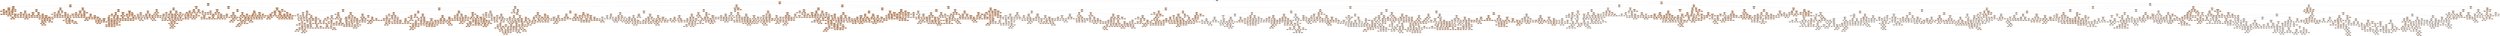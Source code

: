 digraph Tree {
node [shape=box, style="filled, rounded", color="black", fontname="helvetica"] ;
edge [fontname="helvetica"] ;
0 [label="density <= 0.99\nsquared_error = 1.52\nsamples = 3918\nvalue = 10.52", fillcolor="#f4ccaf"] ;
1 [label="density <= 0.99\nsquared_error = 0.85\nsamples = 1433\nvalue = 11.69", fillcolor="#f0b489"] ;
0 -> 1 [labeldistance=2.5, labelangle=45, headlabel="True"] ;
2 [label="density <= 0.99\nsquared_error = 0.38\nsamples = 389\nvalue = 12.53", fillcolor="#eca36e"] ;
1 -> 2 ;
3 [label="density <= 0.99\nsquared_error = 0.29\nsamples = 199\nvalue = 12.8", fillcolor="#eb9e66"] ;
2 -> 3 ;
4 [label="density <= 0.99\nsquared_error = 0.13\nsamples = 22\nvalue = 13.48", fillcolor="#e89050"] ;
3 -> 4 ;
5 [label="free sulfur dioxide <= 28.0\nsquared_error = 0.06\nsamples = 10\nvalue = 13.79", fillcolor="#e78946"] ;
4 -> 5 ;
6 [label="citric acid <= 0.32\nsquared_error = 0.0\nsamples = 4\nvalue = 13.59", fillcolor="#e88d4d"] ;
5 -> 6 ;
7 [label="squared_error = -0.0\nsamples = 3\nvalue = 13.6", fillcolor="#e88d4c"] ;
6 -> 7 ;
8 [label="squared_error = 0.0\nsamples = 1\nvalue = 13.55", fillcolor="#e88e4e"] ;
6 -> 8 ;
9 [label="free sulfur dioxide <= 52.5\nsquared_error = 0.05\nsamples = 6\nvalue = 13.93", fillcolor="#e68642"] ;
5 -> 9 ;
10 [label="density <= 0.99\nsquared_error = 0.01\nsamples = 5\nvalue = 14.02", fillcolor="#e6853f"] ;
9 -> 10 ;
11 [label="sulphates <= 0.44\nsquared_error = 0.0\nsamples = 4\nvalue = 13.98", fillcolor="#e68640"] ;
10 -> 11 ;
12 [label="squared_error = 0.0\nsamples = 1\nvalue = 13.9", fillcolor="#e68743"] ;
11 -> 12 ;
13 [label="squared_error = 0.0\nsamples = 3\nvalue = 14.0", fillcolor="#e6853f"] ;
11 -> 13 ;
14 [label="squared_error = -0.0\nsamples = 1\nvalue = 14.2", fillcolor="#e58139"] ;
10 -> 14 ;
15 [label="squared_error = -0.0\nsamples = 1\nvalue = 13.5", fillcolor="#e88f4f"] ;
9 -> 15 ;
16 [label="free sulfur dioxide <= 36.0\nsquared_error = 0.04\nsamples = 12\nvalue = 13.22", fillcolor="#e99558"] ;
4 -> 16 ;
17 [label="citric acid <= 0.42\nsquared_error = 0.02\nsamples = 11\nvalue = 13.18", fillcolor="#e9965a"] ;
16 -> 17 ;
18 [label="total sulfur dioxide <= 101.5\nsquared_error = 0.01\nsamples = 10\nvalue = 13.16", fillcolor="#e9965a"] ;
17 -> 18 ;
19 [label="pH <= 3.12\nsquared_error = 0.01\nsamples = 3\nvalue = 13.02", fillcolor="#ea995f"] ;
18 -> 19 ;
20 [label="squared_error = 0.0\nsamples = 1\nvalue = 12.9", fillcolor="#ea9b63"] ;
19 -> 20 ;
21 [label="residual sugar <= 1.05\nsquared_error = 0.0\nsamples = 2\nvalue = 13.08", fillcolor="#ea985d"] ;
19 -> 21 ;
22 [label="squared_error = 0.0\nsamples = 1\nvalue = 13.1", fillcolor="#ea975c"] ;
21 -> 22 ;
23 [label="squared_error = 0.0\nsamples = 1\nvalue = 13.05", fillcolor="#ea985e"] ;
21 -> 23 ;
24 [label="chlorides <= 0.02\nsquared_error = 0.0\nsamples = 7\nvalue = 13.21", fillcolor="#e99558"] ;
18 -> 24 ;
25 [label="squared_error = 0.0\nsamples = 1\nvalue = 13.1", fillcolor="#ea975c"] ;
24 -> 25 ;
26 [label="total sulfur dioxide <= 113.0\nsquared_error = 0.0\nsamples = 6\nvalue = 13.23", fillcolor="#e99558"] ;
24 -> 26 ;
27 [label="density <= 0.99\nsquared_error = 0.0\nsamples = 3\nvalue = 13.27", fillcolor="#e99457"] ;
26 -> 27 ;
28 [label="volatile acidity <= 0.31\nsquared_error = 0.0\nsamples = 2\nvalue = 13.3", fillcolor="#e99356"] ;
27 -> 28 ;
29 [label="squared_error = 0.0\nsamples = 1\nvalue = 13.3", fillcolor="#e99356"] ;
28 -> 29 ;
30 [label="squared_error = 0.0\nsamples = 1\nvalue = 13.3", fillcolor="#e99356"] ;
28 -> 30 ;
31 [label="squared_error = -0.0\nsamples = 1\nvalue = 13.2", fillcolor="#e99559"] ;
27 -> 31 ;
32 [label="squared_error = -0.0\nsamples = 3\nvalue = 13.2", fillcolor="#e99559"] ;
26 -> 32 ;
33 [label="squared_error = 0.0\nsamples = 1\nvalue = 13.4", fillcolor="#e89153"] ;
17 -> 33 ;
34 [label="squared_error = -0.0\nsamples = 1\nvalue = 13.7", fillcolor="#e78b49"] ;
16 -> 34 ;
35 [label="residual sugar <= 1.93\nsquared_error = 0.24\nsamples = 177\nvalue = 12.71", fillcolor="#eb9f69"] ;
3 -> 35 ;
36 [label="density <= 0.99\nsquared_error = 0.18\nsamples = 79\nvalue = 12.43", fillcolor="#eca571"] ;
35 -> 36 ;
37 [label="citric acid <= 0.27\nsquared_error = 0.12\nsamples = 47\nvalue = 12.6", fillcolor="#eca26c"] ;
36 -> 37 ;
38 [label="chlorides <= 0.03\nsquared_error = 0.07\nsamples = 13\nvalue = 12.34", fillcolor="#eda774"] ;
37 -> 38 ;
39 [label="sulphates <= 0.59\nsquared_error = 0.04\nsamples = 5\nvalue = 12.6", fillcolor="#eca26c"] ;
38 -> 39 ;
40 [label="squared_error = 0.0\nsamples = 4\nvalue = 12.5", fillcolor="#eca46f"] ;
39 -> 40 ;
41 [label="squared_error = 0.0\nsamples = 1\nvalue = 13.0", fillcolor="#ea995f"] ;
39 -> 41 ;
42 [label="chlorides <= 0.04\nsquared_error = 0.02\nsamples = 8\nvalue = 12.18", fillcolor="#edaa7a"] ;
38 -> 42 ;
43 [label="volatile acidity <= 0.44\nsquared_error = 0.01\nsamples = 7\nvalue = 12.21", fillcolor="#eda978"] ;
42 -> 43 ;
44 [label="sulphates <= 0.36\nsquared_error = 0.0\nsamples = 6\nvalue = 12.18", fillcolor="#edaa79"] ;
43 -> 44 ;
45 [label="squared_error = 0.0\nsamples = 1\nvalue = 12.1", fillcolor="#eeac7c"] ;
44 -> 45 ;
46 [label="squared_error = -0.0\nsamples = 5\nvalue = 12.2", fillcolor="#edaa79"] ;
44 -> 46 ;
47 [label="squared_error = -0.0\nsamples = 1\nvalue = 12.4", fillcolor="#eda672"] ;
43 -> 47 ;
48 [label="squared_error = -0.0\nsamples = 1\nvalue = 11.9", fillcolor="#efb082"] ;
42 -> 48 ;
49 [label="fixed acidity <= 5.95\nsquared_error = 0.1\nsamples = 34\nvalue = 12.7", fillcolor="#eb9f69"] ;
37 -> 49 ;
50 [label="total sulfur dioxide <= 91.5\nsquared_error = 0.15\nsamples = 9\nvalue = 12.49", fillcolor="#eca470"] ;
49 -> 50 ;
51 [label="pH <= 3.24\nsquared_error = 0.1\nsamples = 4\nvalue = 12.15", fillcolor="#eeab7a"] ;
50 -> 51 ;
52 [label="density <= 0.99\nsquared_error = 0.05\nsamples = 3\nvalue = 12.0", fillcolor="#eeae7f"] ;
51 -> 52 ;
53 [label="squared_error = 0.0\nsamples = 1\nvalue = 11.7", fillcolor="#efb489"] ;
52 -> 53 ;
54 [label="total sulfur dioxide <= 79.5\nsquared_error = 0.0\nsamples = 2\nvalue = 12.15", fillcolor="#eeab7a"] ;
52 -> 54 ;
55 [label="squared_error = 0.0\nsamples = 1\nvalue = 12.1", fillcolor="#eeac7c"] ;
54 -> 55 ;
56 [label="squared_error = 0.0\nsamples = 1\nvalue = 12.2", fillcolor="#edaa79"] ;
54 -> 56 ;
57 [label="squared_error = 0.0\nsamples = 1\nvalue = 12.6", fillcolor="#eca26c"] ;
51 -> 57 ;
58 [label="volatile acidity <= 0.3\nsquared_error = 0.02\nsamples = 5\nvalue = 12.76", fillcolor="#eb9e67"] ;
50 -> 58 ;
59 [label="residual sugar <= 1.2\nsquared_error = 0.0\nsamples = 3\nvalue = 12.87", fillcolor="#eb9c64"] ;
58 -> 59 ;
60 [label="squared_error = 0.0\nsamples = 1\nvalue = 12.8", fillcolor="#eb9d66"] ;
59 -> 60 ;
61 [label="squared_error = -0.0\nsamples = 2\nvalue = 12.9", fillcolor="#ea9b63"] ;
59 -> 61 ;
62 [label="squared_error = -0.0\nsamples = 2\nvalue = 12.6", fillcolor="#eca26c"] ;
58 -> 62 ;
63 [label="sulphates <= 0.38\nsquared_error = 0.06\nsamples = 25\nvalue = 12.78", fillcolor="#eb9e66"] ;
49 -> 63 ;
64 [label="residual sugar <= 1.5\nsquared_error = 0.07\nsamples = 5\nvalue = 12.52", fillcolor="#eca36f"] ;
63 -> 64 ;
65 [label="fixed acidity <= 6.55\nsquared_error = 0.01\nsamples = 4\nvalue = 12.4", fillcolor="#eda672"] ;
64 -> 65 ;
66 [label="squared_error = 0.0\nsamples = 2\nvalue = 12.3", fillcolor="#eda876"] ;
65 -> 66 ;
67 [label="squared_error = 0.0\nsamples = 2\nvalue = 12.5", fillcolor="#eca46f"] ;
65 -> 67 ;
68 [label="squared_error = -0.0\nsamples = 1\nvalue = 13.0", fillcolor="#ea995f"] ;
64 -> 68 ;
69 [label="pH <= 3.15\nsquared_error = 0.04\nsamples = 20\nvalue = 12.84", fillcolor="#eb9d64"] ;
63 -> 69 ;
70 [label="fixed acidity <= 6.05\nsquared_error = 0.02\nsamples = 3\nvalue = 12.53", fillcolor="#eca36e"] ;
69 -> 70 ;
71 [label="squared_error = 0.0\nsamples = 1\nvalue = 12.7", fillcolor="#eb9f69"] ;
70 -> 71 ;
72 [label="total sulfur dioxide <= 101.5\nsquared_error = 0.0\nsamples = 2\nvalue = 12.45", fillcolor="#eca571"] ;
70 -> 72 ;
73 [label="squared_error = 0.0\nsamples = 1\nvalue = 12.5", fillcolor="#eca46f"] ;
72 -> 73 ;
74 [label="squared_error = 0.0\nsamples = 1\nvalue = 12.4", fillcolor="#eda672"] ;
72 -> 74 ;
75 [label="free sulfur dioxide <= 40.5\nsquared_error = 0.02\nsamples = 17\nvalue = 12.9", fillcolor="#ea9b63"] ;
69 -> 75 ;
76 [label="volatile acidity <= 0.41\nsquared_error = 0.02\nsamples = 14\nvalue = 12.93", fillcolor="#ea9b62"] ;
75 -> 76 ;
77 [label="chlorides <= 0.02\nsquared_error = 0.01\nsamples = 10\nvalue = 12.99", fillcolor="#ea9a60"] ;
76 -> 77 ;
78 [label="squared_error = 0.0\nsamples = 1\nvalue = 13.13", fillcolor="#e9975b"] ;
77 -> 78 ;
79 [label="quality <= 7.5\nsquared_error = 0.0\nsamples = 9\nvalue = 12.98", fillcolor="#ea9a60"] ;
77 -> 79 ;
80 [label="free sulfur dioxide <= 12.5\nsquared_error = 0.0\nsamples = 8\nvalue = 12.96", fillcolor="#ea9a61"] ;
79 -> 80 ;
81 [label="squared_error = 0.0\nsamples = 2\nvalue = 12.9", fillcolor="#ea9b63"] ;
80 -> 81 ;
82 [label="chlorides <= 0.03\nsquared_error = 0.0\nsamples = 6\nvalue = 12.98", fillcolor="#ea9a60"] ;
80 -> 82 ;
83 [label="squared_error = 0.0\nsamples = 5\nvalue = 13.0", fillcolor="#ea995f"] ;
82 -> 83 ;
84 [label="squared_error = -0.0\nsamples = 1\nvalue = 12.9", fillcolor="#ea9b63"] ;
82 -> 84 ;
85 [label="squared_error = 0.0\nsamples = 1\nvalue = 13.1", fillcolor="#ea975c"] ;
79 -> 85 ;
86 [label="chlorides <= 0.02\nsquared_error = 0.01\nsamples = 4\nvalue = 12.77", fillcolor="#eb9e67"] ;
76 -> 86 ;
87 [label="squared_error = 0.0\nsamples = 2\nvalue = 12.7", fillcolor="#eb9f69"] ;
86 -> 87 ;
88 [label="sulphates <= 0.5\nsquared_error = 0.0\nsamples = 2\nvalue = 12.85", fillcolor="#eb9c64"] ;
86 -> 88 ;
89 [label="squared_error = 0.0\nsamples = 1\nvalue = 12.8", fillcolor="#eb9d66"] ;
88 -> 89 ;
90 [label="squared_error = -0.0\nsamples = 1\nvalue = 12.9", fillcolor="#ea9b63"] ;
88 -> 90 ;
91 [label="free sulfur dioxide <= 44.0\nsquared_error = 0.01\nsamples = 3\nvalue = 12.73", fillcolor="#eb9f68"] ;
75 -> 91 ;
92 [label="squared_error = 0.0\nsamples = 2\nvalue = 12.8", fillcolor="#eb9d66"] ;
91 -> 92 ;
93 [label="squared_error = -0.0\nsamples = 1\nvalue = 12.6", fillcolor="#eca26c"] ;
91 -> 93 ;
94 [label="residual sugar <= 1.25\nsquared_error = 0.18\nsamples = 32\nvalue = 12.19", fillcolor="#edaa79"] ;
36 -> 94 ;
95 [label="fixed acidity <= 5.9\nsquared_error = 0.11\nsamples = 11\nvalue = 11.81", fillcolor="#efb285"] ;
94 -> 95 ;
96 [label="quality <= 6.0\nsquared_error = 0.04\nsamples = 2\nvalue = 11.3", fillcolor="#f1bc96"] ;
95 -> 96 ;
97 [label="squared_error = 0.0\nsamples = 1\nvalue = 11.5", fillcolor="#f0b88f"] ;
96 -> 97 ;
98 [label="squared_error = -0.0\nsamples = 1\nvalue = 11.1", fillcolor="#f2c09c"] ;
96 -> 98 ;
99 [label="residual sugar <= 1.05\nsquared_error = 0.06\nsamples = 9\nvalue = 11.92", fillcolor="#efaf82"] ;
95 -> 99 ;
100 [label="chlorides <= 0.03\nsquared_error = 0.02\nsamples = 6\nvalue = 12.05", fillcolor="#eead7e"] ;
99 -> 100 ;
101 [label="chlorides <= 0.02\nsquared_error = 0.01\nsamples = 3\nvalue = 11.93", fillcolor="#efaf81"] ;
100 -> 101 ;
102 [label="squared_error = 0.0\nsamples = 2\nvalue = 12.0", fillcolor="#eeae7f"] ;
101 -> 102 ;
103 [label="squared_error = 0.0\nsamples = 1\nvalue = 11.8", fillcolor="#efb286"] ;
101 -> 103 ;
104 [label="pH <= 3.31\nsquared_error = 0.01\nsamples = 3\nvalue = 12.17", fillcolor="#eeaa7a"] ;
100 -> 104 ;
105 [label="squared_error = 0.0\nsamples = 2\nvalue = 12.1", fillcolor="#eeac7c"] ;
104 -> 105 ;
106 [label="squared_error = 0.0\nsamples = 1\nvalue = 12.3", fillcolor="#eda876"] ;
104 -> 106 ;
107 [label="pH <= 3.03\nsquared_error = 0.03\nsamples = 3\nvalue = 11.67", fillcolor="#f0b48a"] ;
99 -> 107 ;
108 [label="squared_error = 0.0\nsamples = 1\nvalue = 11.9", fillcolor="#efb082"] ;
107 -> 108 ;
109 [label="citric acid <= 0.3\nsquared_error = 0.0\nsamples = 2\nvalue = 11.55", fillcolor="#f0b78e"] ;
107 -> 109 ;
110 [label="squared_error = 0.0\nsamples = 1\nvalue = 11.5", fillcolor="#f0b88f"] ;
109 -> 110 ;
111 [label="squared_error = -0.0\nsamples = 1\nvalue = 11.6", fillcolor="#f0b68c"] ;
109 -> 111 ;
112 [label="fixed acidity <= 5.0\nsquared_error = 0.1\nsamples = 21\nvalue = 12.39", fillcolor="#eda673"] ;
94 -> 112 ;
113 [label="squared_error = 0.0\nsamples = 1\nvalue = 11.5", fillcolor="#f0b88f"] ;
112 -> 113 ;
114 [label="fixed acidity <= 6.75\nsquared_error = 0.06\nsamples = 20\nvalue = 12.43", fillcolor="#eca572"] ;
112 -> 114 ;
115 [label="citric acid <= 0.48\nsquared_error = 0.05\nsamples = 18\nvalue = 12.48", fillcolor="#eca470"] ;
114 -> 115 ;
116 [label="chlorides <= 0.04\nsquared_error = 0.03\nsamples = 17\nvalue = 12.45", fillcolor="#eca571"] ;
115 -> 116 ;
117 [label="citric acid <= 0.11\nsquared_error = 0.02\nsamples = 16\nvalue = 12.48", fillcolor="#eca470"] ;
116 -> 117 ;
118 [label="quality <= 6.5\nsquared_error = 0.0\nsamples = 2\nvalue = 12.25", fillcolor="#eda977"] ;
117 -> 118 ;
119 [label="squared_error = 0.0\nsamples = 1\nvalue = 12.2", fillcolor="#edaa79"] ;
118 -> 119 ;
120 [label="squared_error = 0.0\nsamples = 1\nvalue = 12.3", fillcolor="#eda876"] ;
118 -> 120 ;
121 [label="sulphates <= 0.39\nsquared_error = 0.01\nsamples = 14\nvalue = 12.51", fillcolor="#eca36f"] ;
117 -> 121 ;
122 [label="total sulfur dioxide <= 112.5\nsquared_error = 0.01\nsamples = 5\nvalue = 12.64", fillcolor="#eca16b"] ;
121 -> 122 ;
123 [label="squared_error = -0.0\nsamples = 3\nvalue = 12.7", fillcolor="#eb9f69"] ;
122 -> 123 ;
124 [label="total sulfur dioxide <= 118.5\nsquared_error = 0.0\nsamples = 2\nvalue = 12.55", fillcolor="#eca36e"] ;
122 -> 124 ;
125 [label="squared_error = 0.0\nsamples = 1\nvalue = 12.5", fillcolor="#eca46f"] ;
124 -> 125 ;
126 [label="squared_error = -0.0\nsamples = 1\nvalue = 12.6", fillcolor="#eca26c"] ;
124 -> 126 ;
127 [label="chlorides <= 0.03\nsquared_error = 0.0\nsamples = 9\nvalue = 12.43", fillcolor="#eca571"] ;
121 -> 127 ;
128 [label="squared_error = 0.0\nsamples = 4\nvalue = 12.5", fillcolor="#eca46f"] ;
127 -> 128 ;
129 [label="free sulfur dioxide <= 22.5\nsquared_error = 0.0\nsamples = 5\nvalue = 12.38", fillcolor="#eda673"] ;
127 -> 129 ;
130 [label="squared_error = 0.0\nsamples = 1\nvalue = 12.3", fillcolor="#eda876"] ;
129 -> 130 ;
131 [label="squared_error = 0.0\nsamples = 4\nvalue = 12.4", fillcolor="#eda672"] ;
129 -> 131 ;
132 [label="squared_error = 0.0\nsamples = 1\nvalue = 12.0", fillcolor="#eeae7f"] ;
116 -> 132 ;
133 [label="squared_error = 0.0\nsamples = 1\nvalue = 13.0", fillcolor="#ea995f"] ;
115 -> 133 ;
134 [label="squared_error = 0.0\nsamples = 2\nvalue = 12.0", fillcolor="#eeae7f"] ;
114 -> 134 ;
135 [label="quality <= 6.5\nsquared_error = 0.18\nsamples = 98\nvalue = 12.93", fillcolor="#ea9b61"] ;
35 -> 135 ;
136 [label="residual sugar <= 2.25\nsquared_error = 0.14\nsamples = 33\nvalue = 12.67", fillcolor="#eba06a"] ;
135 -> 136 ;
137 [label="total sulfur dioxide <= 117.5\nsquared_error = 0.09\nsamples = 8\nvalue = 12.28", fillcolor="#eda876"] ;
136 -> 137 ;
138 [label="pH <= 3.06\nsquared_error = 0.04\nsamples = 6\nvalue = 12.14", fillcolor="#eeab7b"] ;
137 -> 138 ;
139 [label="free sulfur dioxide <= 28.5\nsquared_error = 0.01\nsamples = 2\nvalue = 11.9", fillcolor="#efb082"] ;
138 -> 139 ;
140 [label="squared_error = 0.0\nsamples = 1\nvalue = 11.8", fillcolor="#efb286"] ;
139 -> 140 ;
141 [label="squared_error = 0.0\nsamples = 1\nvalue = 12.0", fillcolor="#eeae7f"] ;
139 -> 141 ;
142 [label="free sulfur dioxide <= 15.5\nsquared_error = 0.0\nsamples = 4\nvalue = 12.26", fillcolor="#eda877"] ;
138 -> 142 ;
143 [label="squared_error = 0.0\nsamples = 1\nvalue = 12.15", fillcolor="#eeab7a"] ;
142 -> 143 ;
144 [label="fixed acidity <= 5.8\nsquared_error = 0.0\nsamples = 3\nvalue = 12.3", fillcolor="#eda876"] ;
142 -> 144 ;
145 [label="squared_error = 0.0\nsamples = 1\nvalue = 12.3", fillcolor="#eda876"] ;
144 -> 145 ;
146 [label="squared_error = -0.0\nsamples = 2\nvalue = 12.3", fillcolor="#eda876"] ;
144 -> 146 ;
147 [label="fixed acidity <= 5.9\nsquared_error = 0.04\nsamples = 2\nvalue = 12.7", fillcolor="#eb9f69"] ;
137 -> 147 ;
148 [label="squared_error = 0.0\nsamples = 1\nvalue = 12.9", fillcolor="#ea9b63"] ;
147 -> 148 ;
149 [label="squared_error = 0.0\nsamples = 1\nvalue = 12.5", fillcolor="#eca46f"] ;
147 -> 149 ;
150 [label="pH <= 3.31\nsquared_error = 0.09\nsamples = 25\nvalue = 12.79", fillcolor="#eb9e66"] ;
136 -> 150 ;
151 [label="pH <= 3.03\nsquared_error = 0.05\nsamples = 24\nvalue = 12.75", fillcolor="#eb9e67"] ;
150 -> 151 ;
152 [label="residual sugar <= 3.8\nsquared_error = 0.01\nsamples = 4\nvalue = 13.05", fillcolor="#ea985e"] ;
151 -> 152 ;
153 [label="fixed acidity <= 7.9\nsquared_error = 0.0\nsamples = 2\nvalue = 12.95", fillcolor="#ea9a61"] ;
152 -> 153 ;
154 [label="squared_error = 0.0\nsamples = 1\nvalue = 13.0", fillcolor="#ea995f"] ;
153 -> 154 ;
155 [label="squared_error = 0.0\nsamples = 1\nvalue = 12.9", fillcolor="#ea9b63"] ;
153 -> 155 ;
156 [label="sulphates <= 0.64\nsquared_error = 0.0\nsamples = 2\nvalue = 13.15", fillcolor="#e9965b"] ;
152 -> 156 ;
157 [label="squared_error = 0.0\nsamples = 1\nvalue = 13.2", fillcolor="#e99559"] ;
156 -> 157 ;
158 [label="squared_error = 0.0\nsamples = 1\nvalue = 13.1", fillcolor="#ea975c"] ;
156 -> 158 ;
159 [label="pH <= 3.11\nsquared_error = 0.03\nsamples = 20\nvalue = 12.69", fillcolor="#eba069"] ;
151 -> 159 ;
160 [label="chlorides <= 0.07\nsquared_error = 0.02\nsamples = 6\nvalue = 12.55", fillcolor="#eca36e"] ;
159 -> 160 ;
161 [label="fixed acidity <= 6.7\nsquared_error = 0.0\nsamples = 5\nvalue = 12.5", fillcolor="#eca46f"] ;
160 -> 161 ;
162 [label="free sulfur dioxide <= 12.5\nsquared_error = 0.0\nsamples = 4\nvalue = 12.52", fillcolor="#eca36e"] ;
161 -> 162 ;
163 [label="squared_error = 0.0\nsamples = 1\nvalue = 12.6", fillcolor="#eca26c"] ;
162 -> 163 ;
164 [label="squared_error = 0.0\nsamples = 3\nvalue = 12.5", fillcolor="#eca46f"] ;
162 -> 164 ;
165 [label="squared_error = 0.0\nsamples = 1\nvalue = 12.4", fillcolor="#eda672"] ;
161 -> 165 ;
166 [label="squared_error = 0.0\nsamples = 1\nvalue = 12.8", fillcolor="#eb9d66"] ;
160 -> 166 ;
167 [label="density <= 0.99\nsquared_error = 0.03\nsamples = 14\nvalue = 12.75", fillcolor="#eb9e67"] ;
159 -> 167 ;
168 [label="free sulfur dioxide <= 22.5\nsquared_error = 0.01\nsamples = 2\nvalue = 13.1", fillcolor="#ea975c"] ;
167 -> 168 ;
169 [label="squared_error = 0.0\nsamples = 1\nvalue = 13.2", fillcolor="#e99559"] ;
168 -> 169 ;
170 [label="squared_error = 0.0\nsamples = 1\nvalue = 13.0", fillcolor="#ea995f"] ;
168 -> 170 ;
171 [label="volatile acidity <= 0.21\nsquared_error = 0.01\nsamples = 12\nvalue = 12.7", fillcolor="#eba069"] ;
167 -> 171 ;
172 [label="squared_error = 0.0\nsamples = 1\nvalue = 12.4", fillcolor="#eda672"] ;
171 -> 172 ;
173 [label="pH <= 3.14\nsquared_error = 0.0\nsamples = 11\nvalue = 12.72", fillcolor="#eb9f68"] ;
171 -> 173 ;
174 [label="squared_error = 0.0\nsamples = 2\nvalue = 12.8", fillcolor="#eb9d66"] ;
173 -> 174 ;
175 [label="fixed acidity <= 5.85\nsquared_error = 0.0\nsamples = 9\nvalue = 12.71", fillcolor="#eb9f69"] ;
173 -> 175 ;
176 [label="squared_error = 0.0\nsamples = 3\nvalue = 12.75", fillcolor="#eb9e67"] ;
175 -> 176 ;
177 [label="chlorides <= 0.04\nsquared_error = 0.0\nsamples = 6\nvalue = 12.68", fillcolor="#eba069"] ;
175 -> 177 ;
178 [label="squared_error = 0.0\nsamples = 1\nvalue = 12.6", fillcolor="#eca26c"] ;
177 -> 178 ;
179 [label="squared_error = 0.0\nsamples = 5\nvalue = 12.7", fillcolor="#eb9f69"] ;
177 -> 179 ;
180 [label="squared_error = 0.0\nsamples = 1\nvalue = 13.8", fillcolor="#e78946"] ;
150 -> 180 ;
181 [label="sulphates <= 0.73\nsquared_error = 0.14\nsamples = 65\nvalue = 13.07", fillcolor="#ea985d"] ;
135 -> 181 ;
182 [label="volatile acidity <= 0.36\nsquared_error = 0.11\nsamples = 59\nvalue = 13.01", fillcolor="#ea995f"] ;
181 -> 182 ;
183 [label="pH <= 2.98\nsquared_error = 0.06\nsamples = 42\nvalue = 12.9", fillcolor="#ea9b63"] ;
182 -> 183 ;
184 [label="fixed acidity <= 6.55\nsquared_error = 0.04\nsamples = 2\nvalue = 12.4", fillcolor="#eda672"] ;
183 -> 184 ;
185 [label="squared_error = 0.0\nsamples = 1\nvalue = 12.6", fillcolor="#eca26c"] ;
184 -> 185 ;
186 [label="squared_error = 0.0\nsamples = 1\nvalue = 12.2", fillcolor="#edaa79"] ;
184 -> 186 ;
187 [label="sulphates <= 0.47\nsquared_error = 0.05\nsamples = 40\nvalue = 12.93", fillcolor="#ea9b62"] ;
183 -> 187 ;
188 [label="residual sugar <= 4.4\nsquared_error = 0.04\nsamples = 28\nvalue = 12.85", fillcolor="#eb9c64"] ;
187 -> 188 ;
189 [label="pH <= 3.11\nsquared_error = 0.03\nsamples = 25\nvalue = 12.89", fillcolor="#ea9c63"] ;
188 -> 189 ;
190 [label="free sulfur dioxide <= 32.5\nsquared_error = 0.05\nsamples = 3\nvalue = 13.1", fillcolor="#ea975c"] ;
189 -> 190 ;
191 [label="squared_error = 0.0\nsamples = 1\nvalue = 12.8", fillcolor="#eb9d66"] ;
190 -> 191 ;
192 [label="fixed acidity <= 6.75\nsquared_error = 0.0\nsamples = 2\nvalue = 13.25", fillcolor="#e99457"] ;
190 -> 192 ;
193 [label="squared_error = 0.0\nsamples = 1\nvalue = 13.3", fillcolor="#e99356"] ;
192 -> 193 ;
194 [label="squared_error = 0.0\nsamples = 1\nvalue = 13.2", fillcolor="#e99559"] ;
192 -> 194 ;
195 [label="chlorides <= 0.03\nsquared_error = 0.02\nsamples = 22\nvalue = 12.86", fillcolor="#eb9c64"] ;
189 -> 195 ;
196 [label="residual sugar <= 2.55\nsquared_error = 0.01\nsamples = 2\nvalue = 13.1", fillcolor="#ea975c"] ;
195 -> 196 ;
197 [label="squared_error = 0.0\nsamples = 1\nvalue = 13.0", fillcolor="#ea995f"] ;
196 -> 197 ;
198 [label="squared_error = 0.0\nsamples = 1\nvalue = 13.2", fillcolor="#e99559"] ;
196 -> 198 ;
199 [label="density <= 0.99\nsquared_error = 0.01\nsamples = 20\nvalue = 12.84", fillcolor="#eb9d64"] ;
195 -> 199 ;
200 [label="density <= 0.99\nsquared_error = 0.01\nsamples = 10\nvalue = 12.91", fillcolor="#ea9b62"] ;
199 -> 200 ;
201 [label="fixed acidity <= 4.7\nsquared_error = 0.0\nsamples = 9\nvalue = 12.89", fillcolor="#ea9c63"] ;
200 -> 201 ;
202 [label="squared_error = 0.0\nsamples = 2\nvalue = 12.8", fillcolor="#eb9d66"] ;
201 -> 202 ;
203 [label="residual sugar <= 3.3\nsquared_error = 0.0\nsamples = 7\nvalue = 12.91", fillcolor="#ea9b62"] ;
201 -> 203 ;
204 [label="squared_error = 0.0\nsamples = 6\nvalue = 12.9", fillcolor="#ea9b63"] ;
203 -> 204 ;
205 [label="squared_error = -0.0\nsamples = 1\nvalue = 13.0", fillcolor="#ea995f"] ;
203 -> 205 ;
206 [label="squared_error = 0.0\nsamples = 1\nvalue = 13.1", fillcolor="#ea975c"] ;
200 -> 206 ;
207 [label="pH <= 3.27\nsquared_error = 0.0\nsamples = 10\nvalue = 12.77", fillcolor="#eb9e67"] ;
199 -> 207 ;
208 [label="volatile acidity <= 0.3\nsquared_error = 0.0\nsamples = 5\nvalue = 12.82", fillcolor="#eb9d65"] ;
207 -> 208 ;
209 [label="sulphates <= 0.38\nsquared_error = 0.0\nsamples = 4\nvalue = 12.8", fillcolor="#eb9d66"] ;
208 -> 209 ;
210 [label="squared_error = 0.0\nsamples = 2\nvalue = 12.8", fillcolor="#eb9d66"] ;
209 -> 210 ;
211 [label="squared_error = 0.0\nsamples = 2\nvalue = 12.8", fillcolor="#eb9d66"] ;
209 -> 211 ;
212 [label="squared_error = 0.0\nsamples = 1\nvalue = 12.9", fillcolor="#ea9b63"] ;
208 -> 212 ;
213 [label="sulphates <= 0.4\nsquared_error = 0.0\nsamples = 5\nvalue = 12.72", fillcolor="#eb9f68"] ;
207 -> 213 ;
214 [label="squared_error = 0.0\nsamples = 1\nvalue = 12.8", fillcolor="#eb9d66"] ;
213 -> 214 ;
215 [label="squared_error = 0.0\nsamples = 4\nvalue = 12.7", fillcolor="#eb9f69"] ;
213 -> 215 ;
216 [label="chlorides <= 0.03\nsquared_error = 0.01\nsamples = 3\nvalue = 12.53", fillcolor="#eca36e"] ;
188 -> 216 ;
217 [label="squared_error = -0.0\nsamples = 2\nvalue = 12.6", fillcolor="#eca26c"] ;
216 -> 217 ;
218 [label="squared_error = 0.0\nsamples = 1\nvalue = 12.4", fillcolor="#eda672"] ;
216 -> 218 ;
219 [label="citric acid <= 0.31\nsquared_error = 0.05\nsamples = 12\nvalue = 13.09", fillcolor="#ea985c"] ;
187 -> 219 ;
220 [label="citric acid <= 0.28\nsquared_error = 0.02\nsamples = 9\nvalue = 13.0", fillcolor="#ea995f"] ;
219 -> 220 ;
221 [label="total sulfur dioxide <= 110.0\nsquared_error = 0.01\nsamples = 7\nvalue = 13.06", fillcolor="#ea985d"] ;
220 -> 221 ;
222 [label="free sulfur dioxide <= 40.0\nsquared_error = 0.0\nsamples = 3\nvalue = 13.13", fillcolor="#e9975b"] ;
221 -> 222 ;
223 [label="squared_error = 0.0\nsamples = 2\nvalue = 13.1", fillcolor="#ea975c"] ;
222 -> 223 ;
224 [label="squared_error = -0.0\nsamples = 1\nvalue = 13.2", fillcolor="#e99559"] ;
222 -> 224 ;
225 [label="squared_error = -0.0\nsamples = 4\nvalue = 13.0", fillcolor="#ea995f"] ;
221 -> 225 ;
226 [label="chlorides <= 0.03\nsquared_error = 0.0\nsamples = 2\nvalue = 12.8", fillcolor="#eb9d66"] ;
220 -> 226 ;
227 [label="squared_error = 0.0\nsamples = 1\nvalue = 12.8", fillcolor="#eb9d66"] ;
226 -> 227 ;
228 [label="squared_error = 0.0\nsamples = 1\nvalue = 12.8", fillcolor="#eb9d66"] ;
226 -> 228 ;
229 [label="density <= 0.99\nsquared_error = 0.06\nsamples = 3\nvalue = 13.37", fillcolor="#e89254"] ;
219 -> 229 ;
230 [label="squared_error = 0.0\nsamples = 1\nvalue = 13.7", fillcolor="#e78b49"] ;
229 -> 230 ;
231 [label="density <= 0.99\nsquared_error = 0.01\nsamples = 2\nvalue = 13.2", fillcolor="#e99559"] ;
229 -> 231 ;
232 [label="squared_error = 0.0\nsamples = 1\nvalue = 13.3", fillcolor="#e99356"] ;
231 -> 232 ;
233 [label="squared_error = 0.0\nsamples = 1\nvalue = 13.1", fillcolor="#ea975c"] ;
231 -> 233 ;
234 [label="total sulfur dioxide <= 102.5\nsquared_error = 0.11\nsamples = 17\nvalue = 13.28", fillcolor="#e99456"] ;
182 -> 234 ;
235 [label="quality <= 7.5\nsquared_error = 0.11\nsamples = 9\nvalue = 13.06", fillcolor="#ea985e"] ;
234 -> 235 ;
236 [label="residual sugar <= 3.6\nsquared_error = 0.07\nsamples = 6\nvalue = 12.88", fillcolor="#eb9c63"] ;
235 -> 236 ;
237 [label="citric acid <= 0.28\nsquared_error = 0.01\nsamples = 4\nvalue = 12.7", fillcolor="#eb9f69"] ;
236 -> 237 ;
238 [label="squared_error = 0.0\nsamples = 2\nvalue = 12.6", fillcolor="#eca26c"] ;
237 -> 238 ;
239 [label="fixed acidity <= 5.95\nsquared_error = 0.0\nsamples = 2\nvalue = 12.8", fillcolor="#eb9d66"] ;
237 -> 239 ;
240 [label="squared_error = 0.0\nsamples = 1\nvalue = 12.8", fillcolor="#eb9d66"] ;
239 -> 240 ;
241 [label="squared_error = 0.0\nsamples = 1\nvalue = 12.8", fillcolor="#eb9d66"] ;
239 -> 241 ;
242 [label="sulphates <= 0.52\nsquared_error = 0.0\nsamples = 2\nvalue = 13.25", fillcolor="#e99457"] ;
236 -> 242 ;
243 [label="squared_error = 0.0\nsamples = 1\nvalue = 13.3", fillcolor="#e99356"] ;
242 -> 243 ;
244 [label="squared_error = 0.0\nsamples = 1\nvalue = 13.2", fillcolor="#e99559"] ;
242 -> 244 ;
245 [label="squared_error = -0.0\nsamples = 3\nvalue = 13.4", fillcolor="#e89153"] ;
235 -> 245 ;
246 [label="citric acid <= 0.27\nsquared_error = 0.0\nsamples = 8\nvalue = 13.52", fillcolor="#e88f4f"] ;
234 -> 246 ;
247 [label="squared_error = 0.0\nsamples = 2\nvalue = 13.6", fillcolor="#e88d4c"] ;
246 -> 247 ;
248 [label="squared_error = 0.0\nsamples = 6\nvalue = 13.5", fillcolor="#e88f4f"] ;
246 -> 248 ;
249 [label="free sulfur dioxide <= 21.0\nsquared_error = 0.07\nsamples = 6\nvalue = 13.67", fillcolor="#e78c4a"] ;
181 -> 249 ;
250 [label="chlorides <= 0.03\nsquared_error = 0.0\nsamples = 3\nvalue = 13.93", fillcolor="#e68642"] ;
249 -> 250 ;
251 [label="squared_error = 0.0\nsamples = 1\nvalue = 14.0", fillcolor="#e6853f"] ;
250 -> 251 ;
252 [label="volatile acidity <= 0.33\nsquared_error = 0.0\nsamples = 2\nvalue = 13.9", fillcolor="#e68743"] ;
250 -> 252 ;
253 [label="squared_error = 0.0\nsamples = 1\nvalue = 13.9", fillcolor="#e68743"] ;
252 -> 253 ;
254 [label="squared_error = 0.0\nsamples = 1\nvalue = 13.9", fillcolor="#e68743"] ;
252 -> 254 ;
255 [label="squared_error = -0.0\nsamples = 3\nvalue = 13.4", fillcolor="#e89153"] ;
249 -> 255 ;
256 [label="residual sugar <= 1.75\nsquared_error = 0.33\nsamples = 190\nvalue = 12.26", fillcolor="#eda877"] ;
2 -> 256 ;
257 [label="total sulfur dioxide <= 108.0\nsquared_error = 0.17\nsamples = 85\nvalue = 11.93", fillcolor="#efaf81"] ;
256 -> 257 ;
258 [label="sulphates <= 0.41\nsquared_error = 0.16\nsamples = 61\nvalue = 11.83", fillcolor="#efb185"] ;
257 -> 258 ;
259 [label="quality <= 6.5\nsquared_error = 0.14\nsamples = 23\nvalue = 11.62", fillcolor="#f0b58b"] ;
258 -> 259 ;
260 [label="fixed acidity <= 6.05\nsquared_error = 0.09\nsamples = 18\nvalue = 11.5", fillcolor="#f0b88f"] ;
259 -> 260 ;
261 [label="density <= 0.99\nsquared_error = 0.06\nsamples = 8\nvalue = 11.3", fillcolor="#f1bc96"] ;
260 -> 261 ;
262 [label="squared_error = 0.0\nsamples = 1\nvalue = 10.8", fillcolor="#f3c6a6"] ;
261 -> 262 ;
263 [label="free sulfur dioxide <= 19.5\nsquared_error = 0.03\nsamples = 7\nvalue = 11.37", fillcolor="#f1ba93"] ;
261 -> 263 ;
264 [label="fixed acidity <= 5.4\nsquared_error = 0.02\nsamples = 4\nvalue = 11.5", fillcolor="#f0b88f"] ;
263 -> 264 ;
265 [label="squared_error = 0.0\nsamples = 1\nvalue = 11.7", fillcolor="#efb489"] ;
264 -> 265 ;
266 [label="total sulfur dioxide <= 59.5\nsquared_error = 0.0\nsamples = 3\nvalue = 11.43", fillcolor="#f1b991"] ;
264 -> 266 ;
267 [label="squared_error = 0.0\nsamples = 1\nvalue = 11.5", fillcolor="#f0b88f"] ;
266 -> 267 ;
268 [label="quality <= 5.5\nsquared_error = 0.0\nsamples = 2\nvalue = 11.4", fillcolor="#f1ba92"] ;
266 -> 268 ;
269 [label="squared_error = 0.0\nsamples = 1\nvalue = 11.4", fillcolor="#f1ba92"] ;
268 -> 269 ;
270 [label="squared_error = 0.0\nsamples = 1\nvalue = 11.4", fillcolor="#f1ba92"] ;
268 -> 270 ;
271 [label="squared_error = -0.0\nsamples = 3\nvalue = 11.2", fillcolor="#f2be99"] ;
263 -> 271 ;
272 [label="pH <= 3.05\nsquared_error = 0.05\nsamples = 10\nvalue = 11.66", fillcolor="#f0b58a"] ;
260 -> 272 ;
273 [label="volatile acidity <= 0.26\nsquared_error = 0.0\nsamples = 3\nvalue = 11.42", fillcolor="#f1ba92"] ;
272 -> 273 ;
274 [label="squared_error = 0.0\nsamples = 1\nvalue = 11.45", fillcolor="#f1b991"] ;
273 -> 274 ;
275 [label="total sulfur dioxide <= 94.5\nsquared_error = 0.0\nsamples = 2\nvalue = 11.4", fillcolor="#f1ba92"] ;
273 -> 275 ;
276 [label="squared_error = 0.0\nsamples = 1\nvalue = 11.4", fillcolor="#f1ba92"] ;
275 -> 276 ;
277 [label="squared_error = 0.0\nsamples = 1\nvalue = 11.4", fillcolor="#f1ba92"] ;
275 -> 277 ;
278 [label="chlorides <= 0.03\nsquared_error = 0.03\nsamples = 7\nvalue = 11.77", fillcolor="#efb287"] ;
272 -> 278 ;
279 [label="chlorides <= 0.03\nsquared_error = 0.02\nsamples = 3\nvalue = 11.93", fillcolor="#efaf81"] ;
278 -> 279 ;
280 [label="volatile acidity <= 0.28\nsquared_error = 0.0\nsamples = 2\nvalue = 11.85", fillcolor="#efb184"] ;
279 -> 280 ;
281 [label="squared_error = 0.0\nsamples = 1\nvalue = 11.9", fillcolor="#efb082"] ;
280 -> 281 ;
282 [label="squared_error = -0.0\nsamples = 1\nvalue = 11.8", fillcolor="#efb286"] ;
280 -> 282 ;
283 [label="squared_error = -0.0\nsamples = 1\nvalue = 12.1", fillcolor="#eeac7c"] ;
279 -> 283 ;
284 [label="volatile acidity <= 0.25\nsquared_error = 0.01\nsamples = 4\nvalue = 11.65", fillcolor="#f0b58a"] ;
278 -> 284 ;
285 [label="density <= 0.99\nsquared_error = 0.0\nsamples = 3\nvalue = 11.7", fillcolor="#efb489"] ;
284 -> 285 ;
286 [label="squared_error = 0.0\nsamples = 1\nvalue = 11.7", fillcolor="#efb489"] ;
285 -> 286 ;
287 [label="quality <= 5.0\nsquared_error = 0.0\nsamples = 2\nvalue = 11.7", fillcolor="#efb489"] ;
285 -> 287 ;
288 [label="squared_error = 0.0\nsamples = 1\nvalue = 11.7", fillcolor="#efb489"] ;
287 -> 288 ;
289 [label="squared_error = 0.0\nsamples = 1\nvalue = 11.7", fillcolor="#efb489"] ;
287 -> 289 ;
290 [label="squared_error = 0.0\nsamples = 1\nvalue = 11.5", fillcolor="#f0b88f"] ;
284 -> 290 ;
291 [label="chlorides <= 0.04\nsquared_error = 0.13\nsamples = 5\nvalue = 12.04", fillcolor="#eead7e"] ;
259 -> 291 ;
292 [label="pH <= 3.07\nsquared_error = 0.02\nsamples = 4\nvalue = 11.87", fillcolor="#efb083"] ;
291 -> 292 ;
293 [label="squared_error = 0.0\nsamples = 1\nvalue = 12.1", fillcolor="#eeac7c"] ;
292 -> 293 ;
294 [label="citric acid <= 0.3\nsquared_error = 0.01\nsamples = 3\nvalue = 11.8", fillcolor="#efb286"] ;
292 -> 294 ;
295 [label="squared_error = 0.0\nsamples = 1\nvalue = 11.9", fillcolor="#efb082"] ;
294 -> 295 ;
296 [label="fixed acidity <= 7.15\nsquared_error = 0.0\nsamples = 2\nvalue = 11.75", fillcolor="#efb387"] ;
294 -> 296 ;
297 [label="squared_error = 0.0\nsamples = 1\nvalue = 11.7", fillcolor="#efb489"] ;
296 -> 297 ;
298 [label="squared_error = 0.0\nsamples = 1\nvalue = 11.8", fillcolor="#efb286"] ;
296 -> 298 ;
299 [label="squared_error = -0.0\nsamples = 1\nvalue = 12.7", fillcolor="#eb9f69"] ;
291 -> 299 ;
300 [label="volatile acidity <= 0.27\nsquared_error = 0.12\nsamples = 38\nvalue = 11.95", fillcolor="#eeaf81"] ;
258 -> 300 ;
301 [label="citric acid <= 0.27\nsquared_error = 0.11\nsamples = 29\nvalue = 11.86", fillcolor="#efb084"] ;
300 -> 301 ;
302 [label="density <= 0.99\nsquared_error = 0.11\nsamples = 6\nvalue = 11.55", fillcolor="#f0b78e"] ;
301 -> 302 ;
303 [label="pH <= 3.09\nsquared_error = 0.01\nsamples = 4\nvalue = 11.32", fillcolor="#f1bb95"] ;
302 -> 303 ;
304 [label="squared_error = 0.0\nsamples = 1\nvalue = 11.2", fillcolor="#f2be99"] ;
303 -> 304 ;
305 [label="total sulfur dioxide <= 76.0\nsquared_error = 0.0\nsamples = 3\nvalue = 11.37", fillcolor="#f1bb93"] ;
303 -> 305 ;
306 [label="squared_error = 0.0\nsamples = 1\nvalue = 11.3", fillcolor="#f1bc96"] ;
305 -> 306 ;
307 [label="squared_error = 0.0\nsamples = 2\nvalue = 11.4", fillcolor="#f1ba92"] ;
305 -> 307 ;
308 [label="squared_error = 0.0\nsamples = 2\nvalue = 12.0", fillcolor="#eeae7f"] ;
302 -> 308 ;
309 [label="chlorides <= 0.03\nsquared_error = 0.08\nsamples = 23\nvalue = 11.95", fillcolor="#eeaf81"] ;
301 -> 309 ;
310 [label="volatile acidity <= 0.18\nsquared_error = 0.02\nsamples = 2\nvalue = 11.52", fillcolor="#f0b78e"] ;
309 -> 310 ;
311 [label="squared_error = 0.0\nsamples = 1\nvalue = 11.65", fillcolor="#f0b58a"] ;
310 -> 311 ;
312 [label="squared_error = 0.0\nsamples = 1\nvalue = 11.4", fillcolor="#f1ba92"] ;
310 -> 312 ;
313 [label="volatile acidity <= 0.14\nsquared_error = 0.07\nsamples = 21\nvalue = 11.99", fillcolor="#eeae80"] ;
309 -> 313 ;
314 [label="total sulfur dioxide <= 81.0\nsquared_error = 0.08\nsamples = 6\nvalue = 11.75", fillcolor="#efb387"] ;
313 -> 314 ;
315 [label="total sulfur dioxide <= 70.0\nsquared_error = 0.02\nsamples = 3\nvalue = 11.53", fillcolor="#f0b78e"] ;
314 -> 315 ;
316 [label="squared_error = 0.0\nsamples = 1\nvalue = 11.7", fillcolor="#efb489"] ;
315 -> 316 ;
317 [label="free sulfur dioxide <= 20.0\nsquared_error = 0.0\nsamples = 2\nvalue = 11.45", fillcolor="#f1b991"] ;
315 -> 317 ;
318 [label="squared_error = 0.0\nsamples = 1\nvalue = 11.4", fillcolor="#f1ba92"] ;
317 -> 318 ;
319 [label="squared_error = 0.0\nsamples = 1\nvalue = 11.5", fillcolor="#f0b88f"] ;
317 -> 319 ;
320 [label="free sulfur dioxide <= 36.5\nsquared_error = 0.04\nsamples = 3\nvalue = 11.97", fillcolor="#eeae80"] ;
314 -> 320 ;
321 [label="pH <= 3.18\nsquared_error = 0.01\nsamples = 2\nvalue = 12.1", fillcolor="#eeac7c"] ;
320 -> 321 ;
322 [label="squared_error = 0.0\nsamples = 1\nvalue = 12.0", fillcolor="#eeae7f"] ;
321 -> 322 ;
323 [label="squared_error = 0.0\nsamples = 1\nvalue = 12.2", fillcolor="#edaa79"] ;
321 -> 323 ;
324 [label="squared_error = 0.0\nsamples = 1\nvalue = 11.7", fillcolor="#efb489"] ;
320 -> 324 ;
325 [label="free sulfur dioxide <= 38.5\nsquared_error = 0.03\nsamples = 15\nvalue = 12.08", fillcolor="#eeac7d"] ;
313 -> 325 ;
326 [label="sulphates <= 0.64\nsquared_error = 0.02\nsamples = 14\nvalue = 12.11", fillcolor="#eeac7c"] ;
325 -> 326 ;
327 [label="fixed acidity <= 7.2\nsquared_error = 0.02\nsamples = 9\nvalue = 12.19", fillcolor="#edaa79"] ;
326 -> 327 ;
328 [label="total sulfur dioxide <= 92.5\nsquared_error = 0.01\nsamples = 7\nvalue = 12.24", fillcolor="#eda978"] ;
327 -> 328 ;
329 [label="free sulfur dioxide <= 22.5\nsquared_error = 0.0\nsamples = 5\nvalue = 12.2", fillcolor="#edaa79"] ;
328 -> 329 ;
330 [label="squared_error = 0.0\nsamples = 1\nvalue = 12.3", fillcolor="#eda876"] ;
329 -> 330 ;
331 [label="citric acid <= 0.31\nsquared_error = 0.0\nsamples = 4\nvalue = 12.18", fillcolor="#edaa7a"] ;
329 -> 331 ;
332 [label="squared_error = 0.0\nsamples = 1\nvalue = 12.1", fillcolor="#eeac7c"] ;
331 -> 332 ;
333 [label="quality <= 6.5\nsquared_error = 0.0\nsamples = 3\nvalue = 12.2", fillcolor="#edaa79"] ;
331 -> 333 ;
334 [label="volatile acidity <= 0.16\nsquared_error = 0.0\nsamples = 2\nvalue = 12.2", fillcolor="#edaa79"] ;
333 -> 334 ;
335 [label="squared_error = 0.0\nsamples = 1\nvalue = 12.2", fillcolor="#edaa79"] ;
334 -> 335 ;
336 [label="squared_error = 0.0\nsamples = 1\nvalue = 12.2", fillcolor="#edaa79"] ;
334 -> 336 ;
337 [label="squared_error = 0.0\nsamples = 1\nvalue = 12.2", fillcolor="#edaa79"] ;
333 -> 337 ;
338 [label="fixed acidity <= 6.3\nsquared_error = 0.0\nsamples = 2\nvalue = 12.35", fillcolor="#eda774"] ;
328 -> 338 ;
339 [label="squared_error = 0.0\nsamples = 1\nvalue = 12.4", fillcolor="#eda672"] ;
338 -> 339 ;
340 [label="squared_error = 0.0\nsamples = 1\nvalue = 12.3", fillcolor="#eda876"] ;
338 -> 340 ;
341 [label="squared_error = 0.0\nsamples = 2\nvalue = 12.0", fillcolor="#eeae7f"] ;
327 -> 341 ;
342 [label="density <= 0.99\nsquared_error = 0.0\nsamples = 5\nvalue = 11.96", fillcolor="#eeaf81"] ;
326 -> 342 ;
343 [label="squared_error = 0.0\nsamples = 2\nvalue = 11.9", fillcolor="#efb082"] ;
342 -> 343 ;
344 [label="squared_error = 0.0\nsamples = 3\nvalue = 12.0", fillcolor="#eeae7f"] ;
342 -> 344 ;
345 [label="squared_error = 0.0\nsamples = 1\nvalue = 11.7", fillcolor="#efb489"] ;
325 -> 345 ;
346 [label="citric acid <= 0.35\nsquared_error = 0.04\nsamples = 9\nvalue = 12.24", fillcolor="#eda977"] ;
300 -> 346 ;
347 [label="volatile acidity <= 0.37\nsquared_error = 0.02\nsamples = 7\nvalue = 12.31", fillcolor="#eda775"] ;
346 -> 347 ;
348 [label="pH <= 3.42\nsquared_error = 0.01\nsamples = 6\nvalue = 12.37", fillcolor="#eda674"] ;
347 -> 348 ;
349 [label="fixed acidity <= 6.45\nsquared_error = 0.0\nsamples = 5\nvalue = 12.34", fillcolor="#eda774"] ;
348 -> 349 ;
350 [label="citric acid <= 0.26\nsquared_error = 0.0\nsamples = 3\nvalue = 12.3", fillcolor="#eda876"] ;
349 -> 350 ;
351 [label="squared_error = 0.0\nsamples = 1\nvalue = 12.3", fillcolor="#eda876"] ;
350 -> 351 ;
352 [label="squared_error = -0.0\nsamples = 2\nvalue = 12.3", fillcolor="#eda876"] ;
350 -> 352 ;
353 [label="quality <= 7.5\nsquared_error = 0.0\nsamples = 2\nvalue = 12.4", fillcolor="#eda672"] ;
349 -> 353 ;
354 [label="squared_error = 0.0\nsamples = 1\nvalue = 12.4", fillcolor="#eda672"] ;
353 -> 354 ;
355 [label="squared_error = 0.0\nsamples = 1\nvalue = 12.4", fillcolor="#eda672"] ;
353 -> 355 ;
356 [label="squared_error = 0.0\nsamples = 1\nvalue = 12.5", fillcolor="#eca46f"] ;
348 -> 356 ;
357 [label="squared_error = 0.0\nsamples = 1\nvalue = 12.0", fillcolor="#eeae7f"] ;
347 -> 357 ;
358 [label="sulphates <= 0.44\nsquared_error = 0.01\nsamples = 2\nvalue = 12.0", fillcolor="#eeae7f"] ;
346 -> 358 ;
359 [label="squared_error = 0.0\nsamples = 1\nvalue = 11.9", fillcolor="#efb082"] ;
358 -> 359 ;
360 [label="squared_error = -0.0\nsamples = 1\nvalue = 12.1", fillcolor="#eeac7c"] ;
358 -> 360 ;
361 [label="sulphates <= 0.57\nsquared_error = 0.1\nsamples = 24\nvalue = 12.2", fillcolor="#edaa79"] ;
257 -> 361 ;
362 [label="sulphates <= 0.5\nsquared_error = 0.07\nsamples = 16\nvalue = 12.34", fillcolor="#eda774"] ;
361 -> 362 ;
363 [label="volatile acidity <= 0.28\nsquared_error = 0.06\nsamples = 14\nvalue = 12.29", fillcolor="#eda876"] ;
362 -> 363 ;
364 [label="volatile acidity <= 0.21\nsquared_error = 0.06\nsamples = 5\nvalue = 12.46", fillcolor="#eca471"] ;
363 -> 364 ;
365 [label="squared_error = 0.0\nsamples = 1\nvalue = 12.0", fillcolor="#eeae7f"] ;
364 -> 365 ;
366 [label="citric acid <= 0.33\nsquared_error = 0.01\nsamples = 4\nvalue = 12.58", fillcolor="#eca26d"] ;
364 -> 366 ;
367 [label="squared_error = 0.0\nsamples = 2\nvalue = 12.5", fillcolor="#eca46f"] ;
366 -> 367 ;
368 [label="total sulfur dioxide <= 138.0\nsquared_error = 0.0\nsamples = 2\nvalue = 12.65", fillcolor="#eca06b"] ;
366 -> 368 ;
369 [label="squared_error = 0.0\nsamples = 1\nvalue = 12.6", fillcolor="#eca26c"] ;
368 -> 369 ;
370 [label="squared_error = 0.0\nsamples = 1\nvalue = 12.7", fillcolor="#eb9f69"] ;
368 -> 370 ;
371 [label="chlorides <= 0.04\nsquared_error = 0.03\nsamples = 9\nvalue = 12.2", fillcolor="#edaa79"] ;
363 -> 371 ;
372 [label="citric acid <= 0.24\nsquared_error = 0.01\nsamples = 7\nvalue = 12.14", fillcolor="#eeab7b"] ;
371 -> 372 ;
373 [label="squared_error = 0.0\nsamples = 1\nvalue = 12.4", fillcolor="#eda672"] ;
372 -> 373 ;
374 [label="pH <= 3.27\nsquared_error = 0.0\nsamples = 6\nvalue = 12.1", fillcolor="#eeac7c"] ;
372 -> 374 ;
375 [label="density <= 0.99\nsquared_error = 0.0\nsamples = 5\nvalue = 12.08", fillcolor="#eeac7d"] ;
374 -> 375 ;
376 [label="squared_error = 0.0\nsamples = 4\nvalue = 12.1", fillcolor="#eeac7c"] ;
375 -> 376 ;
377 [label="squared_error = 0.0\nsamples = 1\nvalue = 12.0", fillcolor="#eeae7f"] ;
375 -> 377 ;
378 [label="squared_error = -0.0\nsamples = 1\nvalue = 12.2", fillcolor="#edaa79"] ;
374 -> 378 ;
379 [label="pH <= 3.14\nsquared_error = 0.04\nsamples = 2\nvalue = 12.4", fillcolor="#eda672"] ;
371 -> 379 ;
380 [label="squared_error = 0.0\nsamples = 1\nvalue = 12.2", fillcolor="#edaa79"] ;
379 -> 380 ;
381 [label="squared_error = 0.0\nsamples = 1\nvalue = 12.6", fillcolor="#eca26c"] ;
379 -> 381 ;
382 [label="free sulfur dioxide <= 24.0\nsquared_error = 0.01\nsamples = 2\nvalue = 12.7", fillcolor="#eb9f69"] ;
362 -> 382 ;
383 [label="squared_error = 0.0\nsamples = 1\nvalue = 12.6", fillcolor="#eca26c"] ;
382 -> 383 ;
384 [label="squared_error = 0.0\nsamples = 1\nvalue = 12.8", fillcolor="#eb9d66"] ;
382 -> 384 ;
385 [label="density <= 0.99\nsquared_error = 0.03\nsamples = 8\nvalue = 11.9", fillcolor="#efb083"] ;
361 -> 385 ;
386 [label="free sulfur dioxide <= 57.5\nsquared_error = 0.0\nsamples = 5\nvalue = 12.02", fillcolor="#eead7f"] ;
385 -> 386 ;
387 [label="squared_error = 0.0\nsamples = 4\nvalue = 12.0", fillcolor="#eeae7f"] ;
386 -> 387 ;
388 [label="squared_error = -0.0\nsamples = 1\nvalue = 12.1", fillcolor="#eeac7c"] ;
386 -> 388 ;
389 [label="chlorides <= 0.04\nsquared_error = 0.0\nsamples = 3\nvalue = 11.69", fillcolor="#f0b489"] ;
385 -> 389 ;
390 [label="squared_error = 0.0\nsamples = 2\nvalue = 11.74", fillcolor="#efb388"] ;
389 -> 390 ;
391 [label="squared_error = -0.0\nsamples = 1\nvalue = 11.6", fillcolor="#f0b68c"] ;
389 -> 391 ;
392 [label="volatile acidity <= 0.36\nsquared_error = 0.3\nsamples = 105\nvalue = 12.52", fillcolor="#eca36f"] ;
256 -> 392 ;
393 [label="fixed acidity <= 6.15\nsquared_error = 0.25\nsamples = 74\nvalue = 12.36", fillcolor="#eda674"] ;
392 -> 393 ;
394 [label="total sulfur dioxide <= 86.5\nsquared_error = 0.22\nsamples = 21\nvalue = 12.0", fillcolor="#eeae7f"] ;
393 -> 394 ;
395 [label="sulphates <= 0.47\nsquared_error = 0.03\nsamples = 4\nvalue = 11.4", fillcolor="#f1ba92"] ;
394 -> 395 ;
396 [label="sulphates <= 0.41\nsquared_error = 0.0\nsamples = 2\nvalue = 11.55", fillcolor="#f0b78e"] ;
395 -> 396 ;
397 [label="squared_error = 0.0\nsamples = 1\nvalue = 11.5", fillcolor="#f0b88f"] ;
396 -> 397 ;
398 [label="squared_error = -0.0\nsamples = 1\nvalue = 11.6", fillcolor="#f0b68c"] ;
396 -> 398 ;
399 [label="quality <= 6.5\nsquared_error = 0.0\nsamples = 2\nvalue = 11.25", fillcolor="#f1bd97"] ;
395 -> 399 ;
400 [label="squared_error = 0.0\nsamples = 1\nvalue = 11.2", fillcolor="#f2be99"] ;
399 -> 400 ;
401 [label="squared_error = 0.0\nsamples = 1\nvalue = 11.3", fillcolor="#f1bc96"] ;
399 -> 401 ;
402 [label="density <= 0.99\nsquared_error = 0.16\nsamples = 17\nvalue = 12.15", fillcolor="#eeab7b"] ;
394 -> 402 ;
403 [label="citric acid <= 0.38\nsquared_error = 0.12\nsamples = 9\nvalue = 12.38", fillcolor="#eda673"] ;
402 -> 403 ;
404 [label="chlorides <= 0.03\nsquared_error = 0.03\nsamples = 7\nvalue = 12.54", fillcolor="#eca36e"] ;
403 -> 404 ;
405 [label="free sulfur dioxide <= 31.5\nsquared_error = 0.01\nsamples = 3\nvalue = 12.4", fillcolor="#eda672"] ;
404 -> 405 ;
406 [label="squared_error = 0.0\nsamples = 1\nvalue = 12.3", fillcolor="#eda876"] ;
405 -> 406 ;
407 [label="fixed acidity <= 5.35\nsquared_error = 0.0\nsamples = 2\nvalue = 12.45", fillcolor="#eca571"] ;
405 -> 407 ;
408 [label="squared_error = 0.0\nsamples = 1\nvalue = 12.4", fillcolor="#eda672"] ;
407 -> 408 ;
409 [label="squared_error = 0.0\nsamples = 1\nvalue = 12.5", fillcolor="#eca46f"] ;
407 -> 409 ;
410 [label="total sulfur dioxide <= 120.5\nsquared_error = 0.01\nsamples = 4\nvalue = 12.65", fillcolor="#eca06b"] ;
404 -> 410 ;
411 [label="volatile acidity <= 0.27\nsquared_error = 0.0\nsamples = 2\nvalue = 12.55", fillcolor="#eca36e"] ;
410 -> 411 ;
412 [label="squared_error = 0.0\nsamples = 1\nvalue = 12.5", fillcolor="#eca46f"] ;
411 -> 412 ;
413 [label="squared_error = -0.0\nsamples = 1\nvalue = 12.6", fillcolor="#eca26c"] ;
411 -> 413 ;
414 [label="pH <= 3.35\nsquared_error = 0.0\nsamples = 2\nvalue = 12.75", fillcolor="#eb9e67"] ;
410 -> 414 ;
415 [label="squared_error = 0.0\nsamples = 1\nvalue = 12.7", fillcolor="#eb9f69"] ;
414 -> 415 ;
416 [label="squared_error = -0.0\nsamples = 1\nvalue = 12.8", fillcolor="#eb9d66"] ;
414 -> 416 ;
417 [label="squared_error = 0.0\nsamples = 2\nvalue = 11.8", fillcolor="#efb286"] ;
403 -> 417 ;
418 [label="free sulfur dioxide <= 24.5\nsquared_error = 0.09\nsamples = 8\nvalue = 11.89", fillcolor="#efb083"] ;
402 -> 418 ;
419 [label="squared_error = 0.0\nsamples = 1\nvalue = 11.3", fillcolor="#f1bc96"] ;
418 -> 419 ;
420 [label="quality <= 5.0\nsquared_error = 0.04\nsamples = 7\nvalue = 11.97", fillcolor="#eeae80"] ;
418 -> 420 ;
421 [label="squared_error = 0.0\nsamples = 1\nvalue = 11.5", fillcolor="#f0b88f"] ;
420 -> 421 ;
422 [label="free sulfur dioxide <= 36.5\nsquared_error = 0.01\nsamples = 6\nvalue = 12.05", fillcolor="#eead7e"] ;
420 -> 422 ;
423 [label="sulphates <= 0.4\nsquared_error = 0.0\nsamples = 3\nvalue = 12.13", fillcolor="#eeab7b"] ;
422 -> 423 ;
424 [label="squared_error = 0.0\nsamples = 2\nvalue = 12.1", fillcolor="#eeac7c"] ;
423 -> 424 ;
425 [label="squared_error = 0.0\nsamples = 1\nvalue = 12.2", fillcolor="#edaa79"] ;
423 -> 425 ;
426 [label="free sulfur dioxide <= 47.5\nsquared_error = 0.0\nsamples = 3\nvalue = 11.97", fillcolor="#eeae80"] ;
422 -> 426 ;
427 [label="squared_error = 0.0\nsamples = 1\nvalue = 11.9", fillcolor="#efb082"] ;
426 -> 427 ;
428 [label="squared_error = 0.0\nsamples = 2\nvalue = 12.0", fillcolor="#eeae7f"] ;
426 -> 428 ;
429 [label="pH <= 3.2\nsquared_error = 0.19\nsamples = 53\nvalue = 12.5", fillcolor="#eca36f"] ;
393 -> 429 ;
430 [label="sulphates <= 0.38\nsquared_error = 0.16\nsamples = 32\nvalue = 12.32", fillcolor="#eda775"] ;
429 -> 430 ;
431 [label="residual sugar <= 2.55\nsquared_error = 0.16\nsamples = 11\nvalue = 12.08", fillcolor="#eeac7d"] ;
430 -> 431 ;
432 [label="density <= 0.99\nsquared_error = 0.05\nsamples = 4\nvalue = 11.65", fillcolor="#f0b58a"] ;
431 -> 432 ;
433 [label="squared_error = 0.0\nsamples = 1\nvalue = 12.0", fillcolor="#eeae7f"] ;
432 -> 433 ;
434 [label="volatile acidity <= 0.21\nsquared_error = 0.01\nsamples = 3\nvalue = 11.53", fillcolor="#f0b78e"] ;
432 -> 434 ;
435 [label="squared_error = 0.0\nsamples = 1\nvalue = 11.4", fillcolor="#f1ba92"] ;
434 -> 435 ;
436 [label="squared_error = -0.0\nsamples = 2\nvalue = 11.6", fillcolor="#f0b68c"] ;
434 -> 436 ;
437 [label="chlorides <= 0.03\nsquared_error = 0.05\nsamples = 7\nvalue = 12.33", fillcolor="#eda775"] ;
431 -> 437 ;
438 [label="total sulfur dioxide <= 120.5\nsquared_error = 0.0\nsamples = 2\nvalue = 12.05", fillcolor="#eead7e"] ;
437 -> 438 ;
439 [label="squared_error = 0.0\nsamples = 1\nvalue = 12.1", fillcolor="#eeac7c"] ;
438 -> 439 ;
440 [label="squared_error = -0.0\nsamples = 1\nvalue = 12.0", fillcolor="#eeae7f"] ;
438 -> 440 ;
441 [label="fixed acidity <= 7.0\nsquared_error = 0.03\nsamples = 5\nvalue = 12.44", fillcolor="#eca571"] ;
437 -> 441 ;
442 [label="density <= 0.99\nsquared_error = 0.01\nsamples = 4\nvalue = 12.38", fillcolor="#eda673"] ;
441 -> 442 ;
443 [label="residual sugar <= 3.85\nsquared_error = 0.0\nsamples = 3\nvalue = 12.43", fillcolor="#eca571"] ;
442 -> 443 ;
444 [label="residual sugar <= 3.1\nsquared_error = 0.0\nsamples = 2\nvalue = 12.4", fillcolor="#eda672"] ;
443 -> 444 ;
445 [label="squared_error = 0.0\nsamples = 1\nvalue = 12.4", fillcolor="#eda672"] ;
444 -> 445 ;
446 [label="squared_error = 0.0\nsamples = 1\nvalue = 12.4", fillcolor="#eda672"] ;
444 -> 446 ;
447 [label="squared_error = -0.0\nsamples = 1\nvalue = 12.5", fillcolor="#eca46f"] ;
443 -> 447 ;
448 [label="squared_error = -0.0\nsamples = 1\nvalue = 12.2", fillcolor="#edaa79"] ;
442 -> 448 ;
449 [label="squared_error = 0.0\nsamples = 1\nvalue = 12.7", fillcolor="#eb9f69"] ;
441 -> 449 ;
450 [label="fixed acidity <= 7.45\nsquared_error = 0.12\nsamples = 21\nvalue = 12.45", fillcolor="#eca571"] ;
430 -> 450 ;
451 [label="pH <= 3.07\nsquared_error = 0.1\nsamples = 19\nvalue = 12.4", fillcolor="#eda673"] ;
450 -> 451 ;
452 [label="chlorides <= 0.03\nsquared_error = 0.0\nsamples = 2\nvalue = 11.85", fillcolor="#efb184"] ;
451 -> 452 ;
453 [label="squared_error = 0.0\nsamples = 1\nvalue = 11.9", fillcolor="#efb082"] ;
452 -> 453 ;
454 [label="squared_error = -0.0\nsamples = 1\nvalue = 11.8", fillcolor="#efb286"] ;
452 -> 454 ;
455 [label="total sulfur dioxide <= 102.5\nsquared_error = 0.07\nsamples = 17\nvalue = 12.46", fillcolor="#eca470"] ;
451 -> 455 ;
456 [label="free sulfur dioxide <= 19.5\nsquared_error = 0.07\nsamples = 12\nvalue = 12.39", fillcolor="#eda673"] ;
455 -> 456 ;
457 [label="sulphates <= 0.47\nsquared_error = 0.03\nsamples = 4\nvalue = 12.6", fillcolor="#eca26c"] ;
456 -> 457 ;
458 [label="squared_error = 0.0\nsamples = 1\nvalue = 12.3", fillcolor="#eda876"] ;
457 -> 458 ;
459 [label="squared_error = -0.0\nsamples = 3\nvalue = 12.7", fillcolor="#eb9f69"] ;
457 -> 459 ;
460 [label="residual sugar <= 4.85\nsquared_error = 0.06\nsamples = 8\nvalue = 12.28", fillcolor="#eda876"] ;
456 -> 460 ;
461 [label="chlorides <= 0.04\nsquared_error = 0.03\nsamples = 7\nvalue = 12.21", fillcolor="#eda979"] ;
460 -> 461 ;
462 [label="total sulfur dioxide <= 99.5\nsquared_error = 0.0\nsamples = 5\nvalue = 12.3", fillcolor="#eda876"] ;
461 -> 462 ;
463 [label="sulphates <= 0.48\nsquared_error = 0.0\nsamples = 4\nvalue = 12.27", fillcolor="#eda876"] ;
462 -> 463 ;
464 [label="volatile acidity <= 0.3\nsquared_error = 0.0\nsamples = 3\nvalue = 12.3", fillcolor="#eda876"] ;
463 -> 464 ;
465 [label="squared_error = 0.0\nsamples = 1\nvalue = 12.3", fillcolor="#eda876"] ;
464 -> 465 ;
466 [label="squared_error = -0.0\nsamples = 2\nvalue = 12.3", fillcolor="#eda876"] ;
464 -> 466 ;
467 [label="squared_error = -0.0\nsamples = 1\nvalue = 12.2", fillcolor="#edaa79"] ;
463 -> 467 ;
468 [label="squared_error = 0.0\nsamples = 1\nvalue = 12.4", fillcolor="#eda672"] ;
462 -> 468 ;
469 [label="density <= 0.99\nsquared_error = 0.01\nsamples = 2\nvalue = 11.98", fillcolor="#eeae80"] ;
461 -> 469 ;
470 [label="squared_error = 0.0\nsamples = 1\nvalue = 11.9", fillcolor="#efb082"] ;
469 -> 470 ;
471 [label="squared_error = 0.0\nsamples = 1\nvalue = 12.07", fillcolor="#eeac7d"] ;
469 -> 471 ;
472 [label="squared_error = 0.0\nsamples = 1\nvalue = 12.8", fillcolor="#eb9d66"] ;
460 -> 472 ;
473 [label="density <= 0.99\nsquared_error = 0.03\nsamples = 5\nvalue = 12.64", fillcolor="#eca16b"] ;
455 -> 473 ;
474 [label="total sulfur dioxide <= 130.0\nsquared_error = 0.01\nsamples = 4\nvalue = 12.72", fillcolor="#eb9f68"] ;
473 -> 474 ;
475 [label="squared_error = 0.0\nsamples = 2\nvalue = 12.8", fillcolor="#eb9d66"] ;
474 -> 475 ;
476 [label="sulphates <= 0.5\nsquared_error = 0.0\nsamples = 2\nvalue = 12.65", fillcolor="#eca06b"] ;
474 -> 476 ;
477 [label="squared_error = 0.0\nsamples = 1\nvalue = 12.7", fillcolor="#eb9f69"] ;
476 -> 477 ;
478 [label="squared_error = 0.0\nsamples = 1\nvalue = 12.6", fillcolor="#eca26c"] ;
476 -> 478 ;
479 [label="squared_error = 0.0\nsamples = 1\nvalue = 12.3", fillcolor="#eda876"] ;
473 -> 479 ;
480 [label="density <= 0.99\nsquared_error = 0.02\nsamples = 2\nvalue = 12.95", fillcolor="#ea9a61"] ;
450 -> 480 ;
481 [label="squared_error = 0.0\nsamples = 1\nvalue = 12.8", fillcolor="#eb9d66"] ;
480 -> 481 ;
482 [label="squared_error = 0.0\nsamples = 1\nvalue = 13.1", fillcolor="#ea975c"] ;
480 -> 482 ;
483 [label="sulphates <= 0.41\nsquared_error = 0.12\nsamples = 21\nvalue = 12.78", fillcolor="#eb9e66"] ;
429 -> 483 ;
484 [label="total sulfur dioxide <= 135.0\nsquared_error = 0.12\nsamples = 5\nvalue = 13.22", fillcolor="#e99558"] ;
483 -> 484 ;
485 [label="chlorides <= 0.03\nsquared_error = 0.03\nsamples = 4\nvalue = 13.38", fillcolor="#e89253"] ;
484 -> 485 ;
486 [label="volatile acidity <= 0.28\nsquared_error = 0.0\nsamples = 3\nvalue = 13.47", fillcolor="#e89050"] ;
485 -> 486 ;
487 [label="squared_error = 0.0\nsamples = 2\nvalue = 13.5", fillcolor="#e88f4f"] ;
486 -> 487 ;
488 [label="squared_error = -0.0\nsamples = 1\nvalue = 13.4", fillcolor="#e89153"] ;
486 -> 488 ;
489 [label="squared_error = 0.0\nsamples = 1\nvalue = 13.1", fillcolor="#ea975c"] ;
485 -> 489 ;
490 [label="squared_error = -0.0\nsamples = 1\nvalue = 12.6", fillcolor="#eca26c"] ;
484 -> 490 ;
491 [label="total sulfur dioxide <= 102.5\nsquared_error = 0.04\nsamples = 16\nvalue = 12.64", fillcolor="#eca16b"] ;
483 -> 491 ;
492 [label="citric acid <= 0.33\nsquared_error = 0.01\nsamples = 10\nvalue = 12.51", fillcolor="#eca36f"] ;
491 -> 492 ;
493 [label="quality <= 7.5\nsquared_error = 0.0\nsamples = 8\nvalue = 12.55", fillcolor="#eca36e"] ;
492 -> 493 ;
494 [label="density <= 0.99\nsquared_error = 0.0\nsamples = 5\nvalue = 12.52", fillcolor="#eca36f"] ;
493 -> 494 ;
495 [label="squared_error = 0.0\nsamples = 4\nvalue = 12.5", fillcolor="#eca46f"] ;
494 -> 495 ;
496 [label="squared_error = -0.0\nsamples = 1\nvalue = 12.6", fillcolor="#eca26c"] ;
494 -> 496 ;
497 [label="pH <= 3.21\nsquared_error = 0.0\nsamples = 3\nvalue = 12.6", fillcolor="#eca26c"] ;
493 -> 497 ;
498 [label="squared_error = 0.0\nsamples = 2\nvalue = 12.6", fillcolor="#eca26c"] ;
497 -> 498 ;
499 [label="squared_error = -0.0\nsamples = 1\nvalue = 12.6", fillcolor="#eca26c"] ;
497 -> 499 ;
500 [label="fixed acidity <= 6.6\nsquared_error = 0.0\nsamples = 2\nvalue = 12.35", fillcolor="#eda774"] ;
492 -> 500 ;
501 [label="squared_error = 0.0\nsamples = 1\nvalue = 12.4", fillcolor="#eda672"] ;
500 -> 501 ;
502 [label="squared_error = 0.0\nsamples = 1\nvalue = 12.3", fillcolor="#eda876"] ;
500 -> 502 ;
503 [label="pH <= 3.23\nsquared_error = 0.01\nsamples = 6\nvalue = 12.85", fillcolor="#eb9c64"] ;
491 -> 503 ;
504 [label="squared_error = 0.0\nsamples = 1\nvalue = 12.6", fillcolor="#eca26c"] ;
503 -> 504 ;
505 [label="squared_error = 0.0\nsamples = 5\nvalue = 12.9", fillcolor="#ea9b63"] ;
503 -> 505 ;
506 [label="total sulfur dioxide <= 141.0\nsquared_error = 0.22\nsamples = 31\nvalue = 12.9", fillcolor="#ea9b62"] ;
392 -> 506 ;
507 [label="chlorides <= 0.03\nsquared_error = 0.17\nsamples = 28\nvalue = 12.99", fillcolor="#ea9a60"] ;
506 -> 507 ;
508 [label="free sulfur dioxide <= 17.5\nsquared_error = 0.06\nsamples = 10\nvalue = 12.64", fillcolor="#eca16b"] ;
507 -> 508 ;
509 [label="squared_error = 0.0\nsamples = 1\nvalue = 12.1", fillcolor="#eeac7c"] ;
508 -> 509 ;
510 [label="volatile acidity <= 0.38\nsquared_error = 0.03\nsamples = 9\nvalue = 12.7", fillcolor="#eb9f69"] ;
508 -> 510 ;
511 [label="total sulfur dioxide <= 83.0\nsquared_error = 0.01\nsamples = 6\nvalue = 12.62", fillcolor="#eca16c"] ;
510 -> 511 ;
512 [label="squared_error = 0.0\nsamples = 1\nvalue = 12.4", fillcolor="#eda672"] ;
511 -> 512 ;
513 [label="volatile acidity <= 0.37\nsquared_error = 0.01\nsamples = 5\nvalue = 12.66", fillcolor="#eba06a"] ;
511 -> 513 ;
514 [label="total sulfur dioxide <= 110.5\nsquared_error = 0.0\nsamples = 2\nvalue = 12.75", fillcolor="#eb9e67"] ;
513 -> 514 ;
515 [label="squared_error = 0.0\nsamples = 1\nvalue = 12.8", fillcolor="#eb9d66"] ;
514 -> 515 ;
516 [label="squared_error = -0.0\nsamples = 1\nvalue = 12.7", fillcolor="#eb9f69"] ;
514 -> 516 ;
517 [label="squared_error = 0.0\nsamples = 3\nvalue = 12.6", fillcolor="#eca26c"] ;
513 -> 517 ;
518 [label="fixed acidity <= 7.1\nsquared_error = 0.01\nsamples = 3\nvalue = 12.87", fillcolor="#eb9c64"] ;
510 -> 518 ;
519 [label="squared_error = 0.0\nsamples = 2\nvalue = 12.8", fillcolor="#eb9d66"] ;
518 -> 519 ;
520 [label="squared_error = 0.0\nsamples = 1\nvalue = 13.0", fillcolor="#ea995f"] ;
518 -> 520 ;
521 [label="total sulfur dioxide <= 131.5\nsquared_error = 0.13\nsamples = 18\nvalue = 13.18", fillcolor="#e9965a"] ;
507 -> 521 ;
522 [label="free sulfur dioxide <= 18.5\nsquared_error = 0.09\nsamples = 14\nvalue = 13.06", fillcolor="#ea985e"] ;
521 -> 522 ;
523 [label="free sulfur dioxide <= 14.5\nsquared_error = 0.06\nsamples = 6\nvalue = 13.32", fillcolor="#e99355"] ;
522 -> 523 ;
524 [label="squared_error = 0.0\nsamples = 2\nvalue = 13.0", fillcolor="#ea995f"] ;
523 -> 524 ;
525 [label="pH <= 3.22\nsquared_error = 0.02\nsamples = 4\nvalue = 13.48", fillcolor="#e89050"] ;
523 -> 525 ;
526 [label="squared_error = 0.0\nsamples = 1\nvalue = 13.7", fillcolor="#e78b49"] ;
525 -> 526 ;
527 [label="squared_error = -0.0\nsamples = 3\nvalue = 13.4", fillcolor="#e89153"] ;
525 -> 527 ;
528 [label="quality <= 6.5\nsquared_error = 0.02\nsamples = 8\nvalue = 12.86", fillcolor="#eb9c64"] ;
522 -> 528 ;
529 [label="free sulfur dioxide <= 21.0\nsquared_error = 0.01\nsamples = 4\nvalue = 12.75", fillcolor="#eb9e67"] ;
528 -> 529 ;
530 [label="chlorides <= 0.07\nsquared_error = 0.0\nsamples = 2\nvalue = 12.85", fillcolor="#eb9c64"] ;
529 -> 530 ;
531 [label="squared_error = 0.0\nsamples = 1\nvalue = 12.8", fillcolor="#eb9d66"] ;
530 -> 531 ;
532 [label="squared_error = -0.0\nsamples = 1\nvalue = 12.9", fillcolor="#ea9b63"] ;
530 -> 532 ;
533 [label="total sulfur dioxide <= 104.0\nsquared_error = 0.0\nsamples = 2\nvalue = 12.65", fillcolor="#eca06b"] ;
529 -> 533 ;
534 [label="squared_error = 0.0\nsamples = 1\nvalue = 12.6", fillcolor="#eca26c"] ;
533 -> 534 ;
535 [label="squared_error = 0.0\nsamples = 1\nvalue = 12.7", fillcolor="#eb9f69"] ;
533 -> 535 ;
536 [label="fixed acidity <= 6.6\nsquared_error = 0.01\nsamples = 4\nvalue = 12.97", fillcolor="#ea9a60"] ;
528 -> 536 ;
537 [label="density <= 0.99\nsquared_error = 0.0\nsamples = 2\nvalue = 13.05", fillcolor="#ea985e"] ;
536 -> 537 ;
538 [label="squared_error = 0.0\nsamples = 1\nvalue = 13.1", fillcolor="#ea975c"] ;
537 -> 538 ;
539 [label="squared_error = -0.0\nsamples = 1\nvalue = 13.0", fillcolor="#ea995f"] ;
537 -> 539 ;
540 [label="squared_error = -0.0\nsamples = 2\nvalue = 12.89", fillcolor="#ea9c63"] ;
536 -> 540 ;
541 [label="density <= 0.99\nsquared_error = 0.02\nsamples = 4\nvalue = 13.6", fillcolor="#e88d4c"] ;
521 -> 541 ;
542 [label="squared_error = 0.0\nsamples = 1\nvalue = 13.4", fillcolor="#e89153"] ;
541 -> 542 ;
543 [label="citric acid <= 0.15\nsquared_error = 0.01\nsamples = 3\nvalue = 13.67", fillcolor="#e78c4a"] ;
541 -> 543 ;
544 [label="squared_error = 0.0\nsamples = 1\nvalue = 13.8", fillcolor="#e78946"] ;
543 -> 544 ;
545 [label="squared_error = -0.0\nsamples = 2\nvalue = 13.6", fillcolor="#e88d4c"] ;
543 -> 545 ;
546 [label="fixed acidity <= 7.05\nsquared_error = 0.04\nsamples = 3\nvalue = 12.13", fillcolor="#eeab7b"] ;
506 -> 546 ;
547 [label="squared_error = 0.0\nsamples = 2\nvalue = 12.0", fillcolor="#eeae7f"] ;
546 -> 547 ;
548 [label="squared_error = 0.0\nsamples = 1\nvalue = 12.4", fillcolor="#eda672"] ;
546 -> 548 ;
549 [label="residual sugar <= 3.45\nsquared_error = 0.66\nsamples = 1044\nvalue = 11.37", fillcolor="#f1ba93"] ;
1 -> 549 ;
550 [label="density <= 0.99\nsquared_error = 0.51\nsamples = 744\nvalue = 11.11", fillcolor="#f2c09c"] ;
549 -> 550 ;
551 [label="density <= 0.99\nsquared_error = 0.35\nsamples = 497\nvalue = 11.4", fillcolor="#f1ba92"] ;
550 -> 551 ;
552 [label="residual sugar <= 1.55\nsquared_error = 0.32\nsamples = 312\nvalue = 11.58", fillcolor="#f0b68d"] ;
551 -> 552 ;
553 [label="fixed acidity <= 6.55\nsquared_error = 0.24\nsamples = 153\nvalue = 11.32", fillcolor="#f1bc95"] ;
552 -> 553 ;
554 [label="residual sugar <= 0.92\nsquared_error = 0.17\nsamples = 78\nvalue = 11.14", fillcolor="#f2bf9b"] ;
553 -> 554 ;
555 [label="fixed acidity <= 5.65\nsquared_error = 0.26\nsamples = 5\nvalue = 10.4", fillcolor="#f5ceb2"] ;
554 -> 555 ;
556 [label="quality <= 5.5\nsquared_error = 0.01\nsamples = 2\nvalue = 9.8", fillcolor="#f7dac6"] ;
555 -> 556 ;
557 [label="squared_error = 0.0\nsamples = 1\nvalue = 9.7", fillcolor="#f8dcc9"] ;
556 -> 557 ;
558 [label="squared_error = -0.0\nsamples = 1\nvalue = 9.9", fillcolor="#f7d8c2"] ;
556 -> 558 ;
559 [label="citric acid <= 0.18\nsquared_error = 0.03\nsamples = 3\nvalue = 10.8", fillcolor="#f3c6a6"] ;
555 -> 559 ;
560 [label="squared_error = 0.0\nsamples = 1\nvalue = 11.0", fillcolor="#f2c29f"] ;
559 -> 560 ;
561 [label="pH <= 3.27\nsquared_error = 0.01\nsamples = 2\nvalue = 10.7", fillcolor="#f4c8a9"] ;
559 -> 561 ;
562 [label="squared_error = 0.0\nsamples = 1\nvalue = 10.6", fillcolor="#f4caac"] ;
561 -> 562 ;
563 [label="squared_error = 0.0\nsamples = 1\nvalue = 10.8", fillcolor="#f3c6a6"] ;
561 -> 563 ;
564 [label="chlorides <= 0.06\nsquared_error = 0.13\nsamples = 73\nvalue = 11.19", fillcolor="#f2be99"] ;
554 -> 564 ;
565 [label="pH <= 3.08\nsquared_error = 0.1\nsamples = 71\nvalue = 11.16", fillcolor="#f2bf9a"] ;
564 -> 565 ;
566 [label="density <= 0.99\nsquared_error = 0.02\nsamples = 8\nvalue = 10.71", fillcolor="#f4c8a8"] ;
565 -> 566 ;
567 [label="fixed acidity <= 6.35\nsquared_error = 0.0\nsamples = 5\nvalue = 10.82", fillcolor="#f3c6a5"] ;
566 -> 567 ;
568 [label="squared_error = 0.0\nsamples = 1\nvalue = 10.9", fillcolor="#f3c4a2"] ;
567 -> 568 ;
569 [label="residual sugar <= 1.05\nsquared_error = 0.0\nsamples = 4\nvalue = 10.8", fillcolor="#f3c6a6"] ;
567 -> 569 ;
570 [label="squared_error = 0.0\nsamples = 2\nvalue = 10.8", fillcolor="#f3c6a6"] ;
569 -> 570 ;
571 [label="squared_error = 0.0\nsamples = 2\nvalue = 10.8", fillcolor="#f3c6a6"] ;
569 -> 571 ;
572 [label="density <= 0.99\nsquared_error = 0.0\nsamples = 3\nvalue = 10.53", fillcolor="#f4ccae"] ;
566 -> 572 ;
573 [label="squared_error = 0.0\nsamples = 2\nvalue = 10.5", fillcolor="#f5ccaf"] ;
572 -> 573 ;
574 [label="squared_error = -0.0\nsamples = 1\nvalue = 10.6", fillcolor="#f4caac"] ;
572 -> 574 ;
575 [label="density <= 0.99\nsquared_error = 0.08\nsamples = 63\nvalue = 11.22", fillcolor="#f2be98"] ;
565 -> 575 ;
576 [label="total sulfur dioxide <= 116.0\nsquared_error = 0.1\nsamples = 10\nvalue = 11.5", fillcolor="#f0b88f"] ;
575 -> 576 ;
577 [label="free sulfur dioxide <= 22.5\nsquared_error = 0.02\nsamples = 8\nvalue = 11.36", fillcolor="#f1bb94"] ;
576 -> 577 ;
578 [label="squared_error = 0.0\nsamples = 1\nvalue = 11.7", fillcolor="#efb489"] ;
577 -> 578 ;
579 [label="total sulfur dioxide <= 97.5\nsquared_error = 0.0\nsamples = 7\nvalue = 11.31", fillcolor="#f1bc95"] ;
577 -> 579 ;
580 [label="pH <= 3.25\nsquared_error = 0.0\nsamples = 5\nvalue = 11.28", fillcolor="#f1bc96"] ;
579 -> 580 ;
581 [label="pH <= 3.21\nsquared_error = 0.0\nsamples = 4\nvalue = 11.3", fillcolor="#f1bc96"] ;
580 -> 581 ;
582 [label="squared_error = 0.0\nsamples = 1\nvalue = 11.3", fillcolor="#f1bc96"] ;
581 -> 582 ;
583 [label="squared_error = -0.0\nsamples = 3\nvalue = 11.3", fillcolor="#f1bc96"] ;
581 -> 583 ;
584 [label="squared_error = -0.0\nsamples = 1\nvalue = 11.2", fillcolor="#f2be99"] ;
580 -> 584 ;
585 [label="squared_error = 0.0\nsamples = 2\nvalue = 11.4", fillcolor="#f1ba92"] ;
579 -> 585 ;
586 [label="free sulfur dioxide <= 44.0\nsquared_error = 0.06\nsamples = 2\nvalue = 12.05", fillcolor="#eead7e"] ;
576 -> 586 ;
587 [label="squared_error = 0.0\nsamples = 1\nvalue = 11.8", fillcolor="#efb286"] ;
586 -> 587 ;
588 [label="squared_error = 0.0\nsamples = 1\nvalue = 12.3", fillcolor="#eda876"] ;
586 -> 588 ;
589 [label="citric acid <= 0.45\nsquared_error = 0.06\nsamples = 53\nvalue = 11.17", fillcolor="#f2bf9a"] ;
575 -> 589 ;
590 [label="fixed acidity <= 6.45\nsquared_error = 0.05\nsamples = 52\nvalue = 11.18", fillcolor="#f2be99"] ;
589 -> 590 ;
591 [label="total sulfur dioxide <= 114.5\nsquared_error = 0.04\nsamples = 46\nvalue = 11.14", fillcolor="#f2bf9b"] ;
590 -> 591 ;
592 [label="fixed acidity <= 5.25\nsquared_error = 0.04\nsamples = 25\nvalue = 11.07", fillcolor="#f2c19d"] ;
591 -> 592 ;
593 [label="chlorides <= 0.04\nsquared_error = 0.02\nsamples = 2\nvalue = 11.45", fillcolor="#f1b991"] ;
592 -> 593 ;
594 [label="squared_error = 0.0\nsamples = 1\nvalue = 11.6", fillcolor="#f0b68c"] ;
593 -> 594 ;
595 [label="squared_error = 0.0\nsamples = 1\nvalue = 11.3", fillcolor="#f1bc96"] ;
593 -> 595 ;
596 [label="sulphates <= 0.55\nsquared_error = 0.03\nsamples = 23\nvalue = 11.03", fillcolor="#f2c19e"] ;
592 -> 596 ;
597 [label="free sulfur dioxide <= 41.0\nsquared_error = 0.03\nsamples = 19\nvalue = 11.08", fillcolor="#f2c09d"] ;
596 -> 597 ;
598 [label="volatile acidity <= 0.22\nsquared_error = 0.01\nsamples = 18\nvalue = 11.05", fillcolor="#f2c19e"] ;
597 -> 598 ;
599 [label="sulphates <= 0.51\nsquared_error = 0.01\nsamples = 7\nvalue = 10.96", fillcolor="#f3c3a1"] ;
598 -> 599 ;
600 [label="citric acid <= 0.36\nsquared_error = 0.0\nsamples = 6\nvalue = 10.92", fillcolor="#f3c4a2"] ;
599 -> 600 ;
601 [label="squared_error = -0.0\nsamples = 5\nvalue = 10.9", fillcolor="#f3c4a2"] ;
600 -> 601 ;
602 [label="squared_error = 0.0\nsamples = 1\nvalue = 11.0", fillcolor="#f2c29f"] ;
600 -> 602 ;
603 [label="squared_error = -0.0\nsamples = 1\nvalue = 11.2", fillcolor="#f2be99"] ;
599 -> 603 ;
604 [label="sulphates <= 0.41\nsquared_error = 0.01\nsamples = 11\nvalue = 11.11", fillcolor="#f2c09c"] ;
598 -> 604 ;
605 [label="squared_error = 0.0\nsamples = 3\nvalue = 11.0", fillcolor="#f2c29f"] ;
604 -> 605 ;
606 [label="pH <= 3.34\nsquared_error = 0.0\nsamples = 8\nvalue = 11.15", fillcolor="#f2bf9a"] ;
604 -> 606 ;
607 [label="free sulfur dioxide <= 16.0\nsquared_error = 0.0\nsamples = 5\nvalue = 11.12", fillcolor="#f2c09b"] ;
606 -> 607 ;
608 [label="squared_error = 0.0\nsamples = 1\nvalue = 11.2", fillcolor="#f2be99"] ;
607 -> 608 ;
609 [label="squared_error = -0.0\nsamples = 4\nvalue = 11.1", fillcolor="#f2c09c"] ;
607 -> 609 ;
610 [label="squared_error = -0.0\nsamples = 3\nvalue = 11.2", fillcolor="#f2be99"] ;
606 -> 610 ;
611 [label="squared_error = -0.0\nsamples = 1\nvalue = 11.55", fillcolor="#f0b78e"] ;
597 -> 611 ;
612 [label="chlorides <= 0.03\nsquared_error = 0.02\nsamples = 4\nvalue = 10.84", fillcolor="#f3c5a4"] ;
596 -> 612 ;
613 [label="free sulfur dioxide <= 27.0\nsquared_error = 0.0\nsamples = 2\nvalue = 10.95", fillcolor="#f3c3a1"] ;
612 -> 613 ;
614 [label="squared_error = 0.0\nsamples = 1\nvalue = 11.0", fillcolor="#f2c29f"] ;
613 -> 614 ;
615 [label="squared_error = 0.0\nsamples = 1\nvalue = 10.9", fillcolor="#f3c4a2"] ;
613 -> 615 ;
616 [label="pH <= 3.31\nsquared_error = 0.01\nsamples = 2\nvalue = 10.73", fillcolor="#f4c8a8"] ;
612 -> 616 ;
617 [label="squared_error = 0.0\nsamples = 1\nvalue = 10.65", fillcolor="#f4c9aa"] ;
616 -> 617 ;
618 [label="squared_error = -0.0\nsamples = 1\nvalue = 10.8", fillcolor="#f3c6a6"] ;
616 -> 618 ;
619 [label="sulphates <= 0.36\nsquared_error = 0.03\nsamples = 21\nvalue = 11.24", fillcolor="#f1bd98"] ;
591 -> 619 ;
620 [label="squared_error = 0.0\nsamples = 2\nvalue = 11.5", fillcolor="#f0b88f"] ;
619 -> 620 ;
621 [label="citric acid <= 0.33\nsquared_error = 0.02\nsamples = 19\nvalue = 11.21", fillcolor="#f2be99"] ;
619 -> 621 ;
622 [label="density <= 0.99\nsquared_error = 0.01\nsamples = 8\nvalue = 11.1", fillcolor="#f2c09c"] ;
621 -> 622 ;
623 [label="pH <= 3.28\nsquared_error = 0.0\nsamples = 2\nvalue = 11.25", fillcolor="#f1bd97"] ;
622 -> 623 ;
624 [label="squared_error = 0.0\nsamples = 1\nvalue = 11.2", fillcolor="#f2be99"] ;
623 -> 624 ;
625 [label="squared_error = 0.0\nsamples = 1\nvalue = 11.3", fillcolor="#f1bc96"] ;
623 -> 625 ;
626 [label="residual sugar <= 1.25\nsquared_error = 0.0\nsamples = 6\nvalue = 11.05", fillcolor="#f2c19e"] ;
622 -> 626 ;
627 [label="squared_error = 0.0\nsamples = 3\nvalue = 11.0", fillcolor="#f2c29f"] ;
626 -> 627 ;
628 [label="squared_error = 0.0\nsamples = 3\nvalue = 11.1", fillcolor="#f2c09c"] ;
626 -> 628 ;
629 [label="chlorides <= 0.04\nsquared_error = 0.02\nsamples = 11\nvalue = 11.29", fillcolor="#f1bc96"] ;
621 -> 629 ;
630 [label="free sulfur dioxide <= 48.5\nsquared_error = 0.01\nsamples = 2\nvalue = 11.52", fillcolor="#f0b78e"] ;
629 -> 630 ;
631 [label="squared_error = 0.0\nsamples = 1\nvalue = 11.6", fillcolor="#f0b68c"] ;
630 -> 631 ;
632 [label="squared_error = 0.0\nsamples = 1\nvalue = 11.45", fillcolor="#f1b991"] ;
630 -> 632 ;
633 [label="sulphates <= 0.44\nsquared_error = 0.0\nsamples = 9\nvalue = 11.23", fillcolor="#f1bd98"] ;
629 -> 633 ;
634 [label="squared_error = 0.0\nsamples = 1\nvalue = 11.1", fillcolor="#f2c09c"] ;
633 -> 634 ;
635 [label="total sulfur dioxide <= 143.5\nsquared_error = 0.0\nsamples = 8\nvalue = 11.25", fillcolor="#f1bd97"] ;
633 -> 635 ;
636 [label="squared_error = 0.0\nsamples = 4\nvalue = 11.3", fillcolor="#f1bc96"] ;
635 -> 636 ;
637 [label="squared_error = 0.0\nsamples = 4\nvalue = 11.2", fillcolor="#f2be99"] ;
635 -> 637 ;
638 [label="density <= 0.99\nsquared_error = 0.01\nsamples = 6\nvalue = 11.45", fillcolor="#f1b991"] ;
590 -> 638 ;
639 [label="sulphates <= 0.57\nsquared_error = 0.0\nsamples = 2\nvalue = 11.35", fillcolor="#f1bb94"] ;
638 -> 639 ;
640 [label="squared_error = 0.0\nsamples = 1\nvalue = 11.4", fillcolor="#f1ba92"] ;
639 -> 640 ;
641 [label="squared_error = -0.0\nsamples = 1\nvalue = 11.3", fillcolor="#f1bc96"] ;
639 -> 641 ;
642 [label="citric acid <= 0.34\nsquared_error = 0.0\nsamples = 4\nvalue = 11.5", fillcolor="#f0b88f"] ;
638 -> 642 ;
643 [label="squared_error = 0.0\nsamples = 2\nvalue = 11.5", fillcolor="#f0b88f"] ;
642 -> 643 ;
644 [label="squared_error = 0.0\nsamples = 2\nvalue = 11.5", fillcolor="#f0b88f"] ;
642 -> 644 ;
645 [label="squared_error = 0.0\nsamples = 1\nvalue = 10.4", fillcolor="#f5ceb2"] ;
589 -> 645 ;
646 [label="squared_error = 0.0\nsamples = 2\nvalue = 12.2", fillcolor="#edaa79"] ;
564 -> 646 ;
647 [label="citric acid <= 0.31\nsquared_error = 0.24\nsamples = 75\nvalue = 11.5", fillcolor="#f0b88f"] ;
553 -> 647 ;
648 [label="citric acid <= 0.14\nsquared_error = 0.04\nsamples = 16\nvalue = 11.09", fillcolor="#f2c09c"] ;
647 -> 648 ;
649 [label="squared_error = 0.0\nsamples = 1\nvalue = 10.5", fillcolor="#f5ccaf"] ;
648 -> 649 ;
650 [label="volatile acidity <= 0.2\nsquared_error = 0.01\nsamples = 15\nvalue = 11.13", fillcolor="#f2bf9b"] ;
648 -> 650 ;
651 [label="citric acid <= 0.29\nsquared_error = 0.01\nsamples = 11\nvalue = 11.08", fillcolor="#f2c09d"] ;
650 -> 651 ;
652 [label="chlorides <= 0.03\nsquared_error = 0.0\nsamples = 7\nvalue = 11.13", fillcolor="#f2bf9b"] ;
651 -> 652 ;
653 [label="sulphates <= 0.41\nsquared_error = 0.0\nsamples = 4\nvalue = 11.08", fillcolor="#f2c19d"] ;
652 -> 653 ;
654 [label="squared_error = -0.0\nsamples = 3\nvalue = 11.1", fillcolor="#f2c09c"] ;
653 -> 654 ;
655 [label="squared_error = -0.0\nsamples = 1\nvalue = 11.0", fillcolor="#f2c29f"] ;
653 -> 655 ;
656 [label="squared_error = -0.0\nsamples = 3\nvalue = 11.2", fillcolor="#f2be99"] ;
652 -> 656 ;
657 [label="volatile acidity <= 0.18\nsquared_error = 0.0\nsamples = 4\nvalue = 11.0", fillcolor="#f2c29f"] ;
651 -> 657 ;
658 [label="squared_error = 0.0\nsamples = 1\nvalue = 11.0", fillcolor="#f2c29f"] ;
657 -> 658 ;
659 [label="squared_error = 0.0\nsamples = 3\nvalue = 11.0", fillcolor="#f2c29f"] ;
657 -> 659 ;
660 [label="total sulfur dioxide <= 115.5\nsquared_error = 0.01\nsamples = 4\nvalue = 11.28", fillcolor="#f1bc96"] ;
650 -> 660 ;
661 [label="sulphates <= 0.38\nsquared_error = 0.0\nsamples = 2\nvalue = 11.35", fillcolor="#f1bb94"] ;
660 -> 661 ;
662 [label="squared_error = 0.0\nsamples = 1\nvalue = 11.4", fillcolor="#f1ba92"] ;
661 -> 662 ;
663 [label="squared_error = -0.0\nsamples = 1\nvalue = 11.3", fillcolor="#f1bc96"] ;
661 -> 663 ;
664 [label="squared_error = -0.0\nsamples = 2\nvalue = 11.2", fillcolor="#f2be99"] ;
660 -> 664 ;
665 [label="volatile acidity <= 0.27\nsquared_error = 0.24\nsamples = 59\nvalue = 11.61", fillcolor="#f0b68c"] ;
647 -> 665 ;
666 [label="fixed acidity <= 7.85\nsquared_error = 0.18\nsamples = 42\nvalue = 11.47", fillcolor="#f0b890"] ;
665 -> 666 ;
667 [label="pH <= 3.33\nsquared_error = 0.15\nsamples = 37\nvalue = 11.41", fillcolor="#f1ba92"] ;
666 -> 667 ;
668 [label="density <= 0.99\nsquared_error = 0.1\nsamples = 34\nvalue = 11.35", fillcolor="#f1bb94"] ;
667 -> 668 ;
669 [label="pH <= 3.1\nsquared_error = 0.08\nsamples = 15\nvalue = 11.53", fillcolor="#f0b78e"] ;
668 -> 669 ;
670 [label="chlorides <= 0.04\nsquared_error = 0.0\nsamples = 8\nvalue = 11.38", fillcolor="#f1ba93"] ;
669 -> 670 ;
671 [label="squared_error = -0.0\nsamples = 3\nvalue = 11.3", fillcolor="#f1bc96"] ;
670 -> 671 ;
672 [label="residual sugar <= 1.3\nsquared_error = 0.0\nsamples = 5\nvalue = 11.42", fillcolor="#f1b992"] ;
670 -> 672 ;
673 [label="squared_error = 0.0\nsamples = 4\nvalue = 11.4", fillcolor="#f1ba92"] ;
672 -> 673 ;
674 [label="squared_error = 0.0\nsamples = 1\nvalue = 11.5", fillcolor="#f0b88f"] ;
672 -> 674 ;
675 [label="residual sugar <= 1.18\nsquared_error = 0.1\nsamples = 7\nvalue = 11.71", fillcolor="#efb488"] ;
669 -> 675 ;
676 [label="citric acid <= 0.4\nsquared_error = 0.01\nsamples = 3\nvalue = 11.4", fillcolor="#f1ba92"] ;
675 -> 676 ;
677 [label="quality <= 5.5\nsquared_error = 0.0\nsamples = 2\nvalue = 11.45", fillcolor="#f1b991"] ;
676 -> 677 ;
678 [label="squared_error = 0.0\nsamples = 1\nvalue = 11.4", fillcolor="#f1ba92"] ;
677 -> 678 ;
679 [label="squared_error = 0.0\nsamples = 1\nvalue = 11.5", fillcolor="#f0b88f"] ;
677 -> 679 ;
680 [label="squared_error = -0.0\nsamples = 1\nvalue = 11.3", fillcolor="#f1bc96"] ;
676 -> 680 ;
681 [label="pH <= 3.13\nsquared_error = 0.03\nsamples = 4\nvalue = 11.95", fillcolor="#eeaf81"] ;
675 -> 681 ;
682 [label="density <= 0.99\nsquared_error = 0.01\nsamples = 2\nvalue = 11.8", fillcolor="#efb286"] ;
681 -> 682 ;
683 [label="squared_error = 0.0\nsamples = 1\nvalue = 11.7", fillcolor="#efb489"] ;
682 -> 683 ;
684 [label="squared_error = -0.0\nsamples = 1\nvalue = 11.9", fillcolor="#efb082"] ;
682 -> 684 ;
685 [label="total sulfur dioxide <= 111.0\nsquared_error = 0.01\nsamples = 2\nvalue = 12.1", fillcolor="#eeac7c"] ;
681 -> 685 ;
686 [label="squared_error = 0.0\nsamples = 1\nvalue = 12.2", fillcolor="#edaa79"] ;
685 -> 686 ;
687 [label="squared_error = 0.0\nsamples = 1\nvalue = 12.0", fillcolor="#eeae7f"] ;
685 -> 687 ;
688 [label="total sulfur dioxide <= 107.0\nsquared_error = 0.07\nsamples = 19\nvalue = 11.2", fillcolor="#f2be99"] ;
668 -> 688 ;
689 [label="free sulfur dioxide <= 38.0\nsquared_error = 0.03\nsamples = 11\nvalue = 11.35", fillcolor="#f1bb94"] ;
688 -> 689 ;
690 [label="chlorides <= 0.04\nsquared_error = 0.01\nsamples = 10\nvalue = 11.31", fillcolor="#f1bc95"] ;
689 -> 690 ;
691 [label="quality <= 6.5\nsquared_error = 0.01\nsamples = 5\nvalue = 11.22", fillcolor="#f1be98"] ;
690 -> 691 ;
692 [label="citric acid <= 0.34\nsquared_error = 0.0\nsamples = 3\nvalue = 11.17", fillcolor="#f2bf9a"] ;
691 -> 692 ;
693 [label="squared_error = 0.0\nsamples = 2\nvalue = 11.2", fillcolor="#f2be99"] ;
692 -> 693 ;
694 [label="squared_error = -0.0\nsamples = 1\nvalue = 11.1", fillcolor="#f2c09c"] ;
692 -> 694 ;
695 [label="sulphates <= 0.66\nsquared_error = 0.0\nsamples = 2\nvalue = 11.3", fillcolor="#f1bc96"] ;
691 -> 695 ;
696 [label="squared_error = 0.0\nsamples = 1\nvalue = 11.3", fillcolor="#f1bc96"] ;
695 -> 696 ;
697 [label="squared_error = 0.0\nsamples = 1\nvalue = 11.3", fillcolor="#f1bc96"] ;
695 -> 697 ;
698 [label="squared_error = -0.0\nsamples = 5\nvalue = 11.4", fillcolor="#f1ba92"] ;
690 -> 698 ;
699 [label="squared_error = 0.0\nsamples = 1\nvalue = 11.8", fillcolor="#efb286"] ;
689 -> 699 ;
700 [label="volatile acidity <= 0.24\nsquared_error = 0.04\nsamples = 8\nvalue = 10.99", fillcolor="#f2c2a0"] ;
688 -> 700 ;
701 [label="chlorides <= 0.04\nsquared_error = 0.02\nsamples = 7\nvalue = 10.93", fillcolor="#f3c3a1"] ;
700 -> 701 ;
702 [label="fixed acidity <= 6.85\nsquared_error = 0.01\nsamples = 4\nvalue = 10.82", fillcolor="#f3c6a5"] ;
701 -> 702 ;
703 [label="squared_error = 0.0\nsamples = 1\nvalue = 11.0", fillcolor="#f2c29f"] ;
702 -> 703 ;
704 [label="citric acid <= 0.41\nsquared_error = 0.0\nsamples = 3\nvalue = 10.77", fillcolor="#f3c7a7"] ;
702 -> 704 ;
705 [label="total sulfur dioxide <= 111.5\nsquared_error = 0.0\nsamples = 2\nvalue = 10.8", fillcolor="#f3c6a6"] ;
704 -> 705 ;
706 [label="squared_error = 0.0\nsamples = 1\nvalue = 10.8", fillcolor="#f3c6a6"] ;
705 -> 706 ;
707 [label="squared_error = 0.0\nsamples = 1\nvalue = 10.8", fillcolor="#f3c6a6"] ;
705 -> 707 ;
708 [label="squared_error = -0.0\nsamples = 1\nvalue = 10.7", fillcolor="#f4c8a9"] ;
704 -> 708 ;
709 [label="free sulfur dioxide <= 38.0\nsquared_error = 0.0\nsamples = 3\nvalue = 11.07", fillcolor="#f2c19d"] ;
701 -> 709 ;
710 [label="squared_error = 0.0\nsamples = 1\nvalue = 11.0", fillcolor="#f2c29f"] ;
709 -> 710 ;
711 [label="squared_error = -0.0\nsamples = 2\nvalue = 11.1", fillcolor="#f2c09c"] ;
709 -> 711 ;
712 [label="squared_error = -0.0\nsamples = 1\nvalue = 11.4", fillcolor="#f1ba92"] ;
700 -> 712 ;
713 [label="total sulfur dioxide <= 116.0\nsquared_error = 0.22\nsamples = 3\nvalue = 12.07", fillcolor="#eeac7d"] ;
667 -> 713 ;
714 [label="squared_error = 0.0\nsamples = 1\nvalue = 11.4", fillcolor="#f1ba92"] ;
713 -> 714 ;
715 [label="squared_error = -0.0\nsamples = 2\nvalue = 12.4", fillcolor="#eda672"] ;
713 -> 715 ;
716 [label="sulphates <= 0.4\nsquared_error = 0.13\nsamples = 5\nvalue = 11.98", fillcolor="#eeae80"] ;
666 -> 716 ;
717 [label="squared_error = 0.0\nsamples = 1\nvalue = 11.4", fillcolor="#f1ba92"] ;
716 -> 717 ;
718 [label="density <= 0.99\nsquared_error = 0.05\nsamples = 4\nvalue = 12.12", fillcolor="#eeab7b"] ;
716 -> 718 ;
719 [label="squared_error = 0.0\nsamples = 1\nvalue = 12.5", fillcolor="#eca46f"] ;
718 -> 719 ;
720 [label="sulphates <= 0.52\nsquared_error = 0.01\nsamples = 3\nvalue = 12.0", fillcolor="#eeae7f"] ;
718 -> 720 ;
721 [label="squared_error = 0.0\nsamples = 1\nvalue = 11.9", fillcolor="#efb082"] ;
720 -> 721 ;
722 [label="free sulfur dioxide <= 28.0\nsquared_error = 0.0\nsamples = 2\nvalue = 12.05", fillcolor="#eead7e"] ;
720 -> 722 ;
723 [label="squared_error = 0.0\nsamples = 1\nvalue = 12.1", fillcolor="#eeac7c"] ;
722 -> 723 ;
724 [label="squared_error = -0.0\nsamples = 1\nvalue = 12.0", fillcolor="#eeae7f"] ;
722 -> 724 ;
725 [label="chlorides <= 0.04\nsquared_error = 0.23\nsamples = 17\nvalue = 11.94", fillcolor="#eeaf81"] ;
665 -> 725 ;
726 [label="quality <= 4.0\nsquared_error = 0.14\nsamples = 7\nvalue = 11.61", fillcolor="#f0b68c"] ;
725 -> 726 ;
727 [label="squared_error = 0.0\nsamples = 1\nvalue = 12.4", fillcolor="#eda672"] ;
726 -> 727 ;
728 [label="citric acid <= 0.39\nsquared_error = 0.05\nsamples = 6\nvalue = 11.48", fillcolor="#f0b890"] ;
726 -> 728 ;
729 [label="total sulfur dioxide <= 103.5\nsquared_error = 0.01\nsamples = 4\nvalue = 11.62", fillcolor="#f0b58b"] ;
728 -> 729 ;
730 [label="squared_error = 0.0\nsamples = 2\nvalue = 11.7", fillcolor="#efb489"] ;
729 -> 730 ;
731 [label="fixed acidity <= 7.7\nsquared_error = 0.0\nsamples = 2\nvalue = 11.55", fillcolor="#f0b78e"] ;
729 -> 731 ;
732 [label="squared_error = 0.0\nsamples = 1\nvalue = 11.6", fillcolor="#f0b68c"] ;
731 -> 732 ;
733 [label="squared_error = -0.0\nsamples = 1\nvalue = 11.5", fillcolor="#f0b88f"] ;
731 -> 733 ;
734 [label="sulphates <= 0.43\nsquared_error = 0.01\nsamples = 2\nvalue = 11.2", fillcolor="#f2be99"] ;
728 -> 734 ;
735 [label="squared_error = 0.0\nsamples = 1\nvalue = 11.3", fillcolor="#f1bc96"] ;
734 -> 735 ;
736 [label="squared_error = 0.0\nsamples = 1\nvalue = 11.1", fillcolor="#f2c09c"] ;
734 -> 736 ;
737 [label="citric acid <= 0.31\nsquared_error = 0.15\nsamples = 10\nvalue = 12.18", fillcolor="#edaa7a"] ;
725 -> 737 ;
738 [label="squared_error = 0.0\nsamples = 1\nvalue = 11.4", fillcolor="#f1ba92"] ;
737 -> 738 ;
739 [label="density <= 0.99\nsquared_error = 0.1\nsamples = 9\nvalue = 12.26", fillcolor="#eda877"] ;
737 -> 739 ;
740 [label="citric acid <= 0.36\nsquared_error = 0.05\nsamples = 7\nvalue = 12.38", fillcolor="#eda673"] ;
739 -> 740 ;
741 [label="free sulfur dioxide <= 22.0\nsquared_error = 0.02\nsamples = 5\nvalue = 12.25", fillcolor="#eda977"] ;
740 -> 741 ;
742 [label="fixed acidity <= 7.15\nsquared_error = 0.0\nsamples = 3\nvalue = 12.15", fillcolor="#eeab7a"] ;
741 -> 742 ;
743 [label="squared_error = 0.0\nsamples = 1\nvalue = 12.25", fillcolor="#eda977"] ;
742 -> 743 ;
744 [label="squared_error = -0.0\nsamples = 2\nvalue = 12.1", fillcolor="#eeac7c"] ;
742 -> 744 ;
745 [label="squared_error = 0.0\nsamples = 2\nvalue = 12.4", fillcolor="#eda672"] ;
741 -> 745 ;
746 [label="squared_error = -0.0\nsamples = 2\nvalue = 12.7", fillcolor="#eb9f69"] ;
740 -> 746 ;
747 [label="citric acid <= 0.42\nsquared_error = 0.02\nsamples = 2\nvalue = 11.85", fillcolor="#efb184"] ;
739 -> 747 ;
748 [label="squared_error = 0.0\nsamples = 1\nvalue = 12.0", fillcolor="#eeae7f"] ;
747 -> 748 ;
749 [label="squared_error = 0.0\nsamples = 1\nvalue = 11.7", fillcolor="#efb489"] ;
747 -> 749 ;
750 [label="fixed acidity <= 7.05\nsquared_error = 0.27\nsamples = 159\nvalue = 11.83", fillcolor="#efb185"] ;
552 -> 750 ;
751 [label="pH <= 3.13\nsquared_error = 0.21\nsamples = 101\nvalue = 11.65", fillcolor="#f0b58a"] ;
750 -> 751 ;
752 [label="fixed acidity <= 5.85\nsquared_error = 0.16\nsamples = 24\nvalue = 11.29", fillcolor="#f1bc96"] ;
751 -> 752 ;
753 [label="citric acid <= 0.33\nsquared_error = 0.12\nsamples = 2\nvalue = 10.45", fillcolor="#f5cdb1"] ;
752 -> 753 ;
754 [label="squared_error = 0.0\nsamples = 1\nvalue = 10.1", fillcolor="#f6d4bc"] ;
753 -> 754 ;
755 [label="squared_error = 0.0\nsamples = 1\nvalue = 10.8", fillcolor="#f3c6a6"] ;
753 -> 755 ;
756 [label="chlorides <= 0.04\nsquared_error = 0.09\nsamples = 22\nvalue = 11.37", fillcolor="#f1bb94"] ;
752 -> 756 ;
757 [label="total sulfur dioxide <= 110.5\nsquared_error = 0.06\nsamples = 12\nvalue = 11.54", fillcolor="#f0b78e"] ;
756 -> 757 ;
758 [label="sulphates <= 0.37\nsquared_error = 0.03\nsamples = 10\nvalue = 11.46", fillcolor="#f0b991"] ;
757 -> 758 ;
759 [label="chlorides <= 0.04\nsquared_error = 0.0\nsamples = 3\nvalue = 11.7", fillcolor="#efb489"] ;
758 -> 759 ;
760 [label="squared_error = 0.0\nsamples = 2\nvalue = 11.7", fillcolor="#efb489"] ;
759 -> 760 ;
761 [label="squared_error = 0.0\nsamples = 1\nvalue = 11.7", fillcolor="#efb489"] ;
759 -> 761 ;
762 [label="free sulfur dioxide <= 15.5\nsquared_error = 0.01\nsamples = 7\nvalue = 11.36", fillcolor="#f1bb94"] ;
758 -> 762 ;
763 [label="squared_error = 0.0\nsamples = 1\nvalue = 11.1", fillcolor="#f2c09c"] ;
762 -> 763 ;
764 [label="sulphates <= 0.39\nsquared_error = 0.0\nsamples = 6\nvalue = 11.4", fillcolor="#f1ba92"] ;
762 -> 764 ;
765 [label="squared_error = 0.0\nsamples = 1\nvalue = 11.5", fillcolor="#f0b88f"] ;
764 -> 765 ;
766 [label="free sulfur dioxide <= 40.5\nsquared_error = 0.0\nsamples = 5\nvalue = 11.38", fillcolor="#f1ba93"] ;
764 -> 766 ;
767 [label="free sulfur dioxide <= 21.5\nsquared_error = 0.0\nsamples = 4\nvalue = 11.4", fillcolor="#f1ba92"] ;
766 -> 767 ;
768 [label="squared_error = 0.0\nsamples = 2\nvalue = 11.4", fillcolor="#f1ba92"] ;
767 -> 768 ;
769 [label="squared_error = 0.0\nsamples = 2\nvalue = 11.4", fillcolor="#f1ba92"] ;
767 -> 769 ;
770 [label="squared_error = -0.0\nsamples = 1\nvalue = 11.3", fillcolor="#f1bc96"] ;
766 -> 770 ;
771 [label="density <= 0.99\nsquared_error = 0.0\nsamples = 2\nvalue = 11.95", fillcolor="#eeaf81"] ;
757 -> 771 ;
772 [label="squared_error = 0.0\nsamples = 1\nvalue = 11.9", fillcolor="#efb082"] ;
771 -> 772 ;
773 [label="squared_error = 0.0\nsamples = 1\nvalue = 12.0", fillcolor="#eeae7f"] ;
771 -> 773 ;
774 [label="sulphates <= 0.64\nsquared_error = 0.04\nsamples = 10\nvalue = 11.16", fillcolor="#f2bf9a"] ;
756 -> 774 ;
775 [label="chlorides <= 0.04\nsquared_error = 0.03\nsamples = 8\nvalue = 11.22", fillcolor="#f2be98"] ;
774 -> 775 ;
776 [label="squared_error = 0.0\nsamples = 1\nvalue = 10.9", fillcolor="#f3c4a2"] ;
775 -> 776 ;
777 [label="density <= 0.99\nsquared_error = 0.02\nsamples = 7\nvalue = 11.26", fillcolor="#f1bd97"] ;
775 -> 777 ;
778 [label="free sulfur dioxide <= 22.5\nsquared_error = 0.0\nsamples = 4\nvalue = 11.16", fillcolor="#f2bf9a"] ;
777 -> 778 ;
779 [label="squared_error = 0.0\nsamples = 1\nvalue = 11.05", fillcolor="#f2c19e"] ;
778 -> 779 ;
780 [label="squared_error = -0.0\nsamples = 3\nvalue = 11.2", fillcolor="#f2be99"] ;
778 -> 780 ;
781 [label="squared_error = -0.0\nsamples = 3\nvalue = 11.4", fillcolor="#f1ba92"] ;
777 -> 781 ;
782 [label="squared_error = -0.0\nsamples = 2\nvalue = 10.9", fillcolor="#f3c4a2"] ;
774 -> 782 ;
783 [label="fixed acidity <= 6.05\nsquared_error = 0.17\nsamples = 77\nvalue = 11.76", fillcolor="#efb387"] ;
751 -> 783 ;
784 [label="sulphates <= 0.68\nsquared_error = 0.09\nsamples = 20\nvalue = 11.51", fillcolor="#f0b88f"] ;
783 -> 784 ;
785 [label="density <= 0.99\nsquared_error = 0.04\nsamples = 17\nvalue = 11.41", fillcolor="#f1ba92"] ;
784 -> 785 ;
786 [label="squared_error = 0.0\nsamples = 1\nvalue = 11.9", fillcolor="#efb082"] ;
785 -> 786 ;
787 [label="sulphates <= 0.57\nsquared_error = 0.02\nsamples = 16\nvalue = 11.38", fillcolor="#f1ba93"] ;
785 -> 787 ;
788 [label="citric acid <= 0.24\nsquared_error = 0.01\nsamples = 14\nvalue = 11.34", fillcolor="#f1bb94"] ;
787 -> 788 ;
789 [label="residual sugar <= 1.7\nsquared_error = 0.0\nsamples = 6\nvalue = 11.43", fillcolor="#f1b991"] ;
788 -> 789 ;
790 [label="sulphates <= 0.38\nsquared_error = 0.0\nsamples = 4\nvalue = 11.4", fillcolor="#f1ba92"] ;
789 -> 790 ;
791 [label="squared_error = 0.0\nsamples = 1\nvalue = 11.4", fillcolor="#f1ba92"] ;
790 -> 791 ;
792 [label="squared_error = 0.0\nsamples = 3\nvalue = 11.4", fillcolor="#f1ba92"] ;
790 -> 792 ;
793 [label="free sulfur dioxide <= 17.5\nsquared_error = 0.0\nsamples = 2\nvalue = 11.5", fillcolor="#f0b88f"] ;
789 -> 793 ;
794 [label="squared_error = 0.0\nsamples = 1\nvalue = 11.5", fillcolor="#f0b88f"] ;
793 -> 794 ;
795 [label="squared_error = 0.0\nsamples = 1\nvalue = 11.5", fillcolor="#f0b88f"] ;
793 -> 795 ;
796 [label="total sulfur dioxide <= 112.5\nsquared_error = 0.01\nsamples = 8\nvalue = 11.26", fillcolor="#f1bd97"] ;
788 -> 796 ;
797 [label="chlorides <= 0.03\nsquared_error = 0.0\nsamples = 3\nvalue = 11.17", fillcolor="#f2bf9a"] ;
796 -> 797 ;
798 [label="squared_error = 0.0\nsamples = 2\nvalue = 11.2", fillcolor="#f2be99"] ;
797 -> 798 ;
799 [label="squared_error = -0.0\nsamples = 1\nvalue = 11.1", fillcolor="#f2c09c"] ;
797 -> 799 ;
800 [label="total sulfur dioxide <= 124.0\nsquared_error = 0.0\nsamples = 5\nvalue = 11.32", fillcolor="#f1bc95"] ;
796 -> 800 ;
801 [label="squared_error = 0.0\nsamples = 1\nvalue = 11.4", fillcolor="#f1ba92"] ;
800 -> 801 ;
802 [label="squared_error = -0.0\nsamples = 4\nvalue = 11.3", fillcolor="#f1bc96"] ;
800 -> 802 ;
803 [label="residual sugar <= 2.7\nsquared_error = 0.0\nsamples = 2\nvalue = 11.67", fillcolor="#f0b48a"] ;
787 -> 803 ;
804 [label="squared_error = 0.0\nsamples = 1\nvalue = 11.7", fillcolor="#efb489"] ;
803 -> 804 ;
805 [label="squared_error = -0.0\nsamples = 1\nvalue = 11.63", fillcolor="#f0b58b"] ;
803 -> 805 ;
806 [label="density <= 0.99\nsquared_error = 0.04\nsamples = 3\nvalue = 12.07", fillcolor="#eeac7d"] ;
784 -> 806 ;
807 [label="squared_error = 0.0\nsamples = 1\nvalue = 11.8", fillcolor="#efb286"] ;
806 -> 807 ;
808 [label="squared_error = -0.0\nsamples = 2\nvalue = 12.2", fillcolor="#edaa79"] ;
806 -> 808 ;
809 [label="volatile acidity <= 0.31\nsquared_error = 0.17\nsamples = 57\nvalue = 11.85", fillcolor="#efb184"] ;
783 -> 809 ;
810 [label="sulphates <= 0.38\nsquared_error = 0.14\nsamples = 43\nvalue = 11.74", fillcolor="#efb388"] ;
809 -> 810 ;
811 [label="fixed acidity <= 6.5\nsquared_error = 0.02\nsamples = 4\nvalue = 11.18", fillcolor="#f2be9a"] ;
810 -> 811 ;
812 [label="pH <= 3.17\nsquared_error = 0.0\nsamples = 2\nvalue = 11.05", fillcolor="#f2c19e"] ;
811 -> 812 ;
813 [label="squared_error = 0.0\nsamples = 1\nvalue = 11.1", fillcolor="#f2c09c"] ;
812 -> 813 ;
814 [label="squared_error = -0.0\nsamples = 1\nvalue = 11.0", fillcolor="#f2c29f"] ;
812 -> 814 ;
815 [label="squared_error = 0.0\nsamples = 2\nvalue = 11.3", fillcolor="#f1bc96"] ;
811 -> 815 ;
816 [label="density <= 0.99\nsquared_error = 0.12\nsamples = 39\nvalue = 11.8", fillcolor="#efb286"] ;
810 -> 816 ;
817 [label="citric acid <= 0.33\nsquared_error = 0.09\nsamples = 29\nvalue = 11.91", fillcolor="#efb082"] ;
816 -> 817 ;
818 [label="sulphates <= 0.62\nsquared_error = 0.05\nsamples = 14\nvalue = 11.7", fillcolor="#efb489"] ;
817 -> 818 ;
819 [label="residual sugar <= 1.65\nsquared_error = 0.03\nsamples = 10\nvalue = 11.81", fillcolor="#efb285"] ;
818 -> 819 ;
820 [label="squared_error = 0.0\nsamples = 1\nvalue = 11.4", fillcolor="#f1ba92"] ;
819 -> 820 ;
821 [label="residual sugar <= 2.6\nsquared_error = 0.01\nsamples = 9\nvalue = 11.86", fillcolor="#efb184"] ;
819 -> 821 ;
822 [label="volatile acidity <= 0.23\nsquared_error = 0.0\nsamples = 7\nvalue = 11.81", fillcolor="#efb185"] ;
821 -> 822 ;
823 [label="squared_error = 0.0\nsamples = 2\nvalue = 11.9", fillcolor="#efb082"] ;
822 -> 823 ;
824 [label="volatile acidity <= 0.27\nsquared_error = 0.0\nsamples = 5\nvalue = 11.78", fillcolor="#efb286"] ;
822 -> 824 ;
825 [label="total sulfur dioxide <= 81.5\nsquared_error = 0.0\nsamples = 4\nvalue = 11.8", fillcolor="#efb286"] ;
824 -> 825 ;
826 [label="squared_error = 0.0\nsamples = 1\nvalue = 11.8", fillcolor="#efb286"] ;
825 -> 826 ;
827 [label="squared_error = -0.0\nsamples = 3\nvalue = 11.8", fillcolor="#efb286"] ;
825 -> 827 ;
828 [label="squared_error = -0.0\nsamples = 1\nvalue = 11.7", fillcolor="#efb489"] ;
824 -> 828 ;
829 [label="sulphates <= 0.5\nsquared_error = 0.0\nsamples = 2\nvalue = 12.0", fillcolor="#eeae7f"] ;
821 -> 829 ;
830 [label="squared_error = 0.0\nsamples = 1\nvalue = 12.0", fillcolor="#eeae7f"] ;
829 -> 830 ;
831 [label="squared_error = 0.0\nsamples = 1\nvalue = 12.0", fillcolor="#eeae7f"] ;
829 -> 831 ;
832 [label="residual sugar <= 1.65\nsquared_error = 0.0\nsamples = 4\nvalue = 11.42", fillcolor="#f1b992"] ;
818 -> 832 ;
833 [label="squared_error = 0.0\nsamples = 1\nvalue = 11.5", fillcolor="#f0b88f"] ;
832 -> 833 ;
834 [label="pH <= 3.24\nsquared_error = 0.0\nsamples = 3\nvalue = 11.4", fillcolor="#f1ba92"] ;
832 -> 834 ;
835 [label="squared_error = 0.0\nsamples = 1\nvalue = 11.4", fillcolor="#f1ba92"] ;
834 -> 835 ;
836 [label="squared_error = -0.0\nsamples = 2\nvalue = 11.4", fillcolor="#f1ba92"] ;
834 -> 836 ;
837 [label="volatile acidity <= 0.21\nsquared_error = 0.05\nsamples = 15\nvalue = 12.1", fillcolor="#eeac7c"] ;
817 -> 837 ;
838 [label="citric acid <= 0.39\nsquared_error = 0.01\nsamples = 7\nvalue = 11.93", fillcolor="#efaf82"] ;
837 -> 838 ;
839 [label="squared_error = 0.0\nsamples = 5\nvalue = 12.0", fillcolor="#eeae7f"] ;
838 -> 839 ;
840 [label="free sulfur dioxide <= 38.5\nsquared_error = 0.0\nsamples = 2\nvalue = 11.75", fillcolor="#efb387"] ;
838 -> 840 ;
841 [label="squared_error = 0.0\nsamples = 1\nvalue = 11.7", fillcolor="#efb489"] ;
840 -> 841 ;
842 [label="squared_error = 0.0\nsamples = 1\nvalue = 11.8", fillcolor="#efb286"] ;
840 -> 842 ;
843 [label="free sulfur dioxide <= 39.0\nsquared_error = 0.04\nsamples = 8\nvalue = 12.25", fillcolor="#eda977"] ;
837 -> 843 ;
844 [label="density <= 0.99\nsquared_error = 0.02\nsamples = 6\nvalue = 12.35", fillcolor="#eda774"] ;
843 -> 844 ;
845 [label="residual sugar <= 1.75\nsquared_error = 0.0\nsamples = 3\nvalue = 12.23", fillcolor="#eda978"] ;
844 -> 845 ;
846 [label="squared_error = 0.0\nsamples = 1\nvalue = 12.3", fillcolor="#eda876"] ;
845 -> 846 ;
847 [label="squared_error = -0.0\nsamples = 2\nvalue = 12.2", fillcolor="#edaa79"] ;
845 -> 847 ;
848 [label="chlorides <= 0.04\nsquared_error = 0.0\nsamples = 3\nvalue = 12.47", fillcolor="#eca470"] ;
844 -> 848 ;
849 [label="squared_error = 0.0\nsamples = 2\nvalue = 12.5", fillcolor="#eca46f"] ;
848 -> 849 ;
850 [label="squared_error = 0.0\nsamples = 1\nvalue = 12.4", fillcolor="#eda672"] ;
848 -> 850 ;
851 [label="free sulfur dioxide <= 44.0\nsquared_error = 0.0\nsamples = 2\nvalue = 11.95", fillcolor="#eeaf81"] ;
843 -> 851 ;
852 [label="squared_error = 0.0\nsamples = 1\nvalue = 11.9", fillcolor="#efb082"] ;
851 -> 852 ;
853 [label="squared_error = 0.0\nsamples = 1\nvalue = 12.0", fillcolor="#eeae7f"] ;
851 -> 853 ;
854 [label="free sulfur dioxide <= 23.5\nsquared_error = 0.06\nsamples = 10\nvalue = 11.48", fillcolor="#f0b890"] ;
816 -> 854 ;
855 [label="sulphates <= 0.53\nsquared_error = 0.01\nsamples = 3\nvalue = 11.73", fillcolor="#efb388"] ;
854 -> 855 ;
856 [label="squared_error = 0.0\nsamples = 2\nvalue = 11.8", fillcolor="#efb286"] ;
855 -> 856 ;
857 [label="squared_error = -0.0\nsamples = 1\nvalue = 11.6", fillcolor="#f0b68c"] ;
855 -> 857 ;
858 [label="pH <= 3.3\nsquared_error = 0.05\nsamples = 7\nvalue = 11.37", fillcolor="#f1ba93"] ;
854 -> 858 ;
859 [label="density <= 0.99\nsquared_error = 0.01\nsamples = 3\nvalue = 11.13", fillcolor="#f2bf9b"] ;
858 -> 859 ;
860 [label="squared_error = 0.0\nsamples = 2\nvalue = 11.2", fillcolor="#f2be99"] ;
859 -> 860 ;
861 [label="squared_error = 0.0\nsamples = 1\nvalue = 11.0", fillcolor="#f2c29f"] ;
859 -> 861 ;
862 [label="chlorides <= 0.04\nsquared_error = 0.0\nsamples = 4\nvalue = 11.55", fillcolor="#f0b78e"] ;
858 -> 862 ;
863 [label="squared_error = 0.0\nsamples = 2\nvalue = 11.6", fillcolor="#f0b68c"] ;
862 -> 863 ;
864 [label="squared_error = -0.0\nsamples = 2\nvalue = 11.5", fillcolor="#f0b88f"] ;
862 -> 864 ;
865 [label="residual sugar <= 2.95\nsquared_error = 0.1\nsamples = 14\nvalue = 12.19", fillcolor="#edaa79"] ;
809 -> 865 ;
866 [label="residual sugar <= 2.15\nsquared_error = 0.07\nsamples = 11\nvalue = 12.08", fillcolor="#eeac7d"] ;
865 -> 866 ;
867 [label="sulphates <= 0.55\nsquared_error = 0.04\nsamples = 3\nvalue = 12.43", fillcolor="#eca571"] ;
866 -> 867 ;
868 [label="squared_error = 0.0\nsamples = 1\nvalue = 12.7", fillcolor="#eb9f69"] ;
867 -> 868 ;
869 [label="free sulfur dioxide <= 24.5\nsquared_error = 0.01\nsamples = 2\nvalue = 12.3", fillcolor="#eda876"] ;
867 -> 869 ;
870 [label="squared_error = 0.0\nsamples = 1\nvalue = 12.4", fillcolor="#eda672"] ;
869 -> 870 ;
871 [label="squared_error = -0.0\nsamples = 1\nvalue = 12.2", fillcolor="#edaa79"] ;
869 -> 871 ;
872 [label="sulphates <= 0.64\nsquared_error = 0.02\nsamples = 8\nvalue = 11.95", fillcolor="#eeaf81"] ;
866 -> 872 ;
873 [label="free sulfur dioxide <= 24.5\nsquared_error = 0.01\nsamples = 7\nvalue = 11.91", fillcolor="#efaf82"] ;
872 -> 873 ;
874 [label="squared_error = 0.0\nsamples = 1\nvalue = 11.7", fillcolor="#efb489"] ;
873 -> 874 ;
875 [label="free sulfur dioxide <= 37.5\nsquared_error = 0.0\nsamples = 6\nvalue = 11.95", fillcolor="#eeaf81"] ;
873 -> 875 ;
876 [label="squared_error = 0.0\nsamples = 3\nvalue = 12.0", fillcolor="#eeae7f"] ;
875 -> 876 ;
877 [label="pH <= 3.15\nsquared_error = 0.0\nsamples = 3\nvalue = 11.9", fillcolor="#efb082"] ;
875 -> 877 ;
878 [label="squared_error = 0.0\nsamples = 1\nvalue = 11.9", fillcolor="#efb082"] ;
877 -> 878 ;
879 [label="squared_error = -0.0\nsamples = 2\nvalue = 11.9", fillcolor="#efb082"] ;
877 -> 879 ;
880 [label="squared_error = -0.0\nsamples = 1\nvalue = 12.2", fillcolor="#edaa79"] ;
872 -> 880 ;
881 [label="sulphates <= 0.64\nsquared_error = 0.02\nsamples = 3\nvalue = 12.57", fillcolor="#eca26d"] ;
865 -> 881 ;
882 [label="free sulfur dioxide <= 21.5\nsquared_error = 0.0\nsamples = 2\nvalue = 12.65", fillcolor="#eca06b"] ;
881 -> 882 ;
883 [label="squared_error = 0.0\nsamples = 1\nvalue = 12.6", fillcolor="#eca26c"] ;
882 -> 883 ;
884 [label="squared_error = 0.0\nsamples = 1\nvalue = 12.7", fillcolor="#eb9f69"] ;
882 -> 884 ;
885 [label="squared_error = 0.0\nsamples = 1\nvalue = 12.4", fillcolor="#eda672"] ;
881 -> 885 ;
886 [label="citric acid <= 0.34\nsquared_error = 0.23\nsamples = 58\nvalue = 12.13", fillcolor="#eeab7b"] ;
750 -> 886 ;
887 [label="free sulfur dioxide <= 30.5\nsquared_error = 0.08\nsamples = 20\nvalue = 11.81", fillcolor="#efb285"] ;
886 -> 887 ;
888 [label="fixed acidity <= 7.25\nsquared_error = 0.03\nsamples = 7\nvalue = 12.0", fillcolor="#eeae7f"] ;
887 -> 888 ;
889 [label="squared_error = 0.0\nsamples = 1\nvalue = 12.3", fillcolor="#eda876"] ;
888 -> 889 ;
890 [label="sulphates <= 0.71\nsquared_error = 0.02\nsamples = 6\nvalue = 11.95", fillcolor="#eeaf81"] ;
888 -> 890 ;
891 [label="citric acid <= 0.27\nsquared_error = 0.0\nsamples = 5\nvalue = 11.9", fillcolor="#efb082"] ;
890 -> 891 ;
892 [label="squared_error = 0.0\nsamples = 1\nvalue = 11.8", fillcolor="#efb286"] ;
891 -> 892 ;
893 [label="sulphates <= 0.58\nsquared_error = 0.0\nsamples = 4\nvalue = 11.92", fillcolor="#efaf82"] ;
891 -> 893 ;
894 [label="squared_error = 0.0\nsamples = 3\nvalue = 11.9", fillcolor="#efb082"] ;
893 -> 894 ;
895 [label="squared_error = 0.0\nsamples = 1\nvalue = 12.0", fillcolor="#eeae7f"] ;
893 -> 895 ;
896 [label="squared_error = -0.0\nsamples = 1\nvalue = 12.2", fillcolor="#edaa79"] ;
890 -> 896 ;
897 [label="sulphates <= 0.5\nsquared_error = 0.08\nsamples = 13\nvalue = 11.71", fillcolor="#efb488"] ;
887 -> 897 ;
898 [label="pH <= 2.93\nsquared_error = 0.03\nsamples = 10\nvalue = 11.85", fillcolor="#efb184"] ;
897 -> 898 ;
899 [label="squared_error = 0.0\nsamples = 1\nvalue = 11.47", fillcolor="#f0b990"] ;
898 -> 899 ;
900 [label="pH <= 3.21\nsquared_error = 0.01\nsamples = 9\nvalue = 11.89", fillcolor="#efb083"] ;
898 -> 900 ;
901 [label="quality <= 6.5\nsquared_error = 0.0\nsamples = 6\nvalue = 11.82", fillcolor="#efb185"] ;
900 -> 901 ;
902 [label="squared_error = 0.0\nsamples = 2\nvalue = 11.9", fillcolor="#efb082"] ;
901 -> 902 ;
903 [label="pH <= 3.11\nsquared_error = 0.0\nsamples = 4\nvalue = 11.77", fillcolor="#efb286"] ;
901 -> 903 ;
904 [label="free sulfur dioxide <= 38.5\nsquared_error = 0.0\nsamples = 3\nvalue = 11.8", fillcolor="#efb286"] ;
903 -> 904 ;
905 [label="squared_error = 0.0\nsamples = 1\nvalue = 11.8", fillcolor="#efb286"] ;
904 -> 905 ;
906 [label="squared_error = -0.0\nsamples = 2\nvalue = 11.8", fillcolor="#efb286"] ;
904 -> 906 ;
907 [label="squared_error = -0.0\nsamples = 1\nvalue = 11.7", fillcolor="#efb489"] ;
903 -> 907 ;
908 [label="sulphates <= 0.42\nsquared_error = 0.0\nsamples = 3\nvalue = 12.03", fillcolor="#eead7e"] ;
900 -> 908 ;
909 [label="squared_error = 0.0\nsamples = 2\nvalue = 12.0", fillcolor="#eeae7f"] ;
908 -> 909 ;
910 [label="squared_error = -0.0\nsamples = 1\nvalue = 12.1", fillcolor="#eeac7c"] ;
908 -> 910 ;
911 [label="sulphates <= 0.57\nsquared_error = 0.0\nsamples = 3\nvalue = 11.27", fillcolor="#f1bd97"] ;
897 -> 911 ;
912 [label="residual sugar <= 2.55\nsquared_error = 0.0\nsamples = 2\nvalue = 11.3", fillcolor="#f1bc96"] ;
911 -> 912 ;
913 [label="squared_error = 0.0\nsamples = 1\nvalue = 11.3", fillcolor="#f1bc96"] ;
912 -> 913 ;
914 [label="squared_error = 0.0\nsamples = 1\nvalue = 11.3", fillcolor="#f1bc96"] ;
912 -> 914 ;
915 [label="squared_error = -0.0\nsamples = 1\nvalue = 11.2", fillcolor="#f2be99"] ;
911 -> 915 ;
916 [label="residual sugar <= 2.95\nsquared_error = 0.22\nsamples = 38\nvalue = 12.3", fillcolor="#eda876"] ;
886 -> 916 ;
917 [label="pH <= 3.0\nsquared_error = 0.19\nsamples = 36\nvalue = 12.35", fillcolor="#eda774"] ;
916 -> 917 ;
918 [label="density <= 0.99\nsquared_error = 0.12\nsamples = 5\nvalue = 11.88", fillcolor="#efb083"] ;
917 -> 918 ;
919 [label="chlorides <= 0.04\nsquared_error = 0.0\nsamples = 4\nvalue = 12.05", fillcolor="#eead7e"] ;
918 -> 919 ;
920 [label="squared_error = 0.0\nsamples = 2\nvalue = 12.1", fillcolor="#eeac7c"] ;
919 -> 920 ;
921 [label="squared_error = -0.0\nsamples = 2\nvalue = 12.0", fillcolor="#eeae7f"] ;
919 -> 921 ;
922 [label="squared_error = 0.0\nsamples = 1\nvalue = 11.2", fillcolor="#f2be99"] ;
918 -> 922 ;
923 [label="citric acid <= 0.39\nsquared_error = 0.16\nsamples = 31\nvalue = 12.43", fillcolor="#eca572"] ;
917 -> 923 ;
924 [label="chlorides <= 0.05\nsquared_error = 0.18\nsamples = 14\nvalue = 12.24", fillcolor="#eda978"] ;
923 -> 924 ;
925 [label="pH <= 3.26\nsquared_error = 0.09\nsamples = 13\nvalue = 12.33", fillcolor="#eda775"] ;
924 -> 925 ;
926 [label="density <= 0.99\nsquared_error = 0.05\nsamples = 7\nvalue = 12.14", fillcolor="#eeab7b"] ;
925 -> 926 ;
927 [label="free sulfur dioxide <= 25.0\nsquared_error = 0.01\nsamples = 4\nvalue = 12.32", fillcolor="#eda775"] ;
926 -> 927 ;
928 [label="squared_error = 0.0\nsamples = 1\nvalue = 12.5", fillcolor="#eca46f"] ;
927 -> 928 ;
929 [label="total sulfur dioxide <= 139.5\nsquared_error = 0.0\nsamples = 3\nvalue = 12.27", fillcolor="#eda877"] ;
927 -> 929 ;
930 [label="density <= 0.99\nsquared_error = 0.0\nsamples = 2\nvalue = 12.3", fillcolor="#eda876"] ;
929 -> 930 ;
931 [label="squared_error = 0.0\nsamples = 1\nvalue = 12.3", fillcolor="#eda876"] ;
930 -> 931 ;
932 [label="squared_error = 0.0\nsamples = 1\nvalue = 12.3", fillcolor="#eda876"] ;
930 -> 932 ;
933 [label="squared_error = 0.0\nsamples = 1\nvalue = 12.2", fillcolor="#edaa79"] ;
929 -> 933 ;
934 [label="squared_error = -0.0\nsamples = 3\nvalue = 11.9", fillcolor="#efb082"] ;
926 -> 934 ;
935 [label="citric acid <= 0.38\nsquared_error = 0.04\nsamples = 6\nvalue = 12.55", fillcolor="#eca36e"] ;
925 -> 935 ;
936 [label="chlorides <= 0.04\nsquared_error = 0.01\nsamples = 5\nvalue = 12.62", fillcolor="#eca16b"] ;
935 -> 936 ;
937 [label="citric acid <= 0.37\nsquared_error = 0.0\nsamples = 3\nvalue = 12.53", fillcolor="#eca36e"] ;
936 -> 937 ;
938 [label="squared_error = 0.0\nsamples = 2\nvalue = 12.5", fillcolor="#eca46f"] ;
937 -> 938 ;
939 [label="squared_error = -0.0\nsamples = 1\nvalue = 12.6", fillcolor="#eca26c"] ;
937 -> 939 ;
940 [label="total sulfur dioxide <= 117.0\nsquared_error = 0.0\nsamples = 2\nvalue = 12.75", fillcolor="#eb9e67"] ;
936 -> 940 ;
941 [label="squared_error = 0.0\nsamples = 1\nvalue = 12.8", fillcolor="#eb9d66"] ;
940 -> 941 ;
942 [label="squared_error = -0.0\nsamples = 1\nvalue = 12.7", fillcolor="#eb9f69"] ;
940 -> 942 ;
943 [label="squared_error = -0.0\nsamples = 1\nvalue = 12.2", fillcolor="#edaa79"] ;
935 -> 943 ;
944 [label="squared_error = 0.0\nsamples = 1\nvalue = 11.1", fillcolor="#f2c09c"] ;
924 -> 944 ;
945 [label="total sulfur dioxide <= 108.0\nsquared_error = 0.08\nsamples = 17\nvalue = 12.58", fillcolor="#eca26d"] ;
923 -> 945 ;
946 [label="volatile acidity <= 0.3\nsquared_error = 0.02\nsamples = 2\nvalue = 12.05", fillcolor="#eead7e"] ;
945 -> 946 ;
947 [label="squared_error = 0.0\nsamples = 1\nvalue = 12.2", fillcolor="#edaa79"] ;
946 -> 947 ;
948 [label="squared_error = -0.0\nsamples = 1\nvalue = 11.9", fillcolor="#efb082"] ;
946 -> 948 ;
949 [label="free sulfur dioxide <= 38.5\nsquared_error = 0.05\nsamples = 15\nvalue = 12.65", fillcolor="#eba06a"] ;
945 -> 949 ;
950 [label="chlorides <= 0.03\nsquared_error = 0.01\nsamples = 10\nvalue = 12.78", fillcolor="#eb9e66"] ;
949 -> 950 ;
951 [label="squared_error = 0.0\nsamples = 1\nvalue = 12.5", fillcolor="#eca46f"] ;
950 -> 951 ;
952 [label="citric acid <= 0.41\nsquared_error = 0.0\nsamples = 9\nvalue = 12.81", fillcolor="#eb9d65"] ;
950 -> 952 ;
953 [label="squared_error = 0.0\nsamples = 2\nvalue = 12.9", fillcolor="#ea9b63"] ;
952 -> 953 ;
954 [label="residual sugar <= 2.45\nsquared_error = 0.0\nsamples = 7\nvalue = 12.79", fillcolor="#eb9e66"] ;
952 -> 954 ;
955 [label="sulphates <= 0.47\nsquared_error = 0.0\nsamples = 6\nvalue = 12.8", fillcolor="#eb9d66"] ;
954 -> 955 ;
956 [label="squared_error = 0.0\nsamples = 1\nvalue = 12.8", fillcolor="#eb9d66"] ;
955 -> 956 ;
957 [label="squared_error = 0.0\nsamples = 5\nvalue = 12.8", fillcolor="#eb9d66"] ;
955 -> 957 ;
958 [label="squared_error = -0.0\nsamples = 1\nvalue = 12.7", fillcolor="#eb9f69"] ;
954 -> 958 ;
959 [label="sulphates <= 0.42\nsquared_error = 0.03\nsamples = 5\nvalue = 12.4", fillcolor="#eda672"] ;
949 -> 959 ;
960 [label="squared_error = 0.0\nsamples = 2\nvalue = 12.2", fillcolor="#edaa79"] ;
959 -> 960 ;
961 [label="quality <= 6.5\nsquared_error = 0.0\nsamples = 3\nvalue = 12.53", fillcolor="#eca36e"] ;
959 -> 961 ;
962 [label="squared_error = 0.0\nsamples = 2\nvalue = 12.5", fillcolor="#eca46f"] ;
961 -> 962 ;
963 [label="squared_error = -0.0\nsamples = 1\nvalue = 12.6", fillcolor="#eca26c"] ;
961 -> 963 ;
964 [label="squared_error = 0.0\nsamples = 2\nvalue = 11.4", fillcolor="#f1ba92"] ;
916 -> 964 ;
965 [label="fixed acidity <= 5.65\nsquared_error = 0.26\nsamples = 185\nvalue = 11.1", fillcolor="#f2c09c"] ;
551 -> 965 ;
966 [label="pH <= 3.56\nsquared_error = 0.08\nsamples = 14\nvalue = 10.27", fillcolor="#f5d1b6"] ;
965 -> 966 ;
967 [label="pH <= 3.28\nsquared_error = 0.03\nsamples = 12\nvalue = 10.18", fillcolor="#f6d3b9"] ;
966 -> 967 ;
968 [label="volatile acidity <= 0.14\nsquared_error = 0.02\nsamples = 7\nvalue = 10.07", fillcolor="#f6d5bd"] ;
967 -> 968 ;
969 [label="squared_error = 0.0\nsamples = 1\nvalue = 9.8", fillcolor="#f7dac6"] ;
968 -> 969 ;
970 [label="free sulfur dioxide <= 17.5\nsquared_error = 0.01\nsamples = 6\nvalue = 10.12", fillcolor="#f6d4bb"] ;
968 -> 970 ;
971 [label="squared_error = 0.0\nsamples = 1\nvalue = 10.3", fillcolor="#f5d0b6"] ;
970 -> 971 ;
972 [label="chlorides <= 0.03\nsquared_error = 0.0\nsamples = 5\nvalue = 10.08", fillcolor="#f6d5bd"] ;
970 -> 972 ;
973 [label="squared_error = 0.0\nsamples = 1\nvalue = 10.0", fillcolor="#f7d6bf"] ;
972 -> 973 ;
974 [label="squared_error = -0.0\nsamples = 4\nvalue = 10.1", fillcolor="#f6d4bc"] ;
972 -> 974 ;
975 [label="total sulfur dioxide <= 107.5\nsquared_error = 0.01\nsamples = 5\nvalue = 10.34", fillcolor="#f5cfb4"] ;
967 -> 975 ;
976 [label="squared_error = 0.0\nsamples = 1\nvalue = 10.5", fillcolor="#f5ccaf"] ;
975 -> 976 ;
977 [label="quality <= 5.5\nsquared_error = 0.0\nsamples = 4\nvalue = 10.3", fillcolor="#f5d0b6"] ;
975 -> 977 ;
978 [label="squared_error = 0.0\nsamples = 1\nvalue = 10.4", fillcolor="#f5ceb2"] ;
977 -> 978 ;
979 [label="volatile acidity <= 0.24\nsquared_error = 0.0\nsamples = 3\nvalue = 10.27", fillcolor="#f5d1b7"] ;
977 -> 979 ;
980 [label="squared_error = 0.0\nsamples = 2\nvalue = 10.3", fillcolor="#f5d0b6"] ;
979 -> 980 ;
981 [label="squared_error = 0.0\nsamples = 1\nvalue = 10.2", fillcolor="#f6d2b9"] ;
979 -> 981 ;
982 [label="density <= 0.99\nsquared_error = 0.04\nsamples = 2\nvalue = 10.8", fillcolor="#f3c6a6"] ;
966 -> 982 ;
983 [label="squared_error = 0.0\nsamples = 1\nvalue = 10.6", fillcolor="#f4caac"] ;
982 -> 983 ;
984 [label="squared_error = -0.0\nsamples = 1\nvalue = 11.0", fillcolor="#f2c29f"] ;
982 -> 984 ;
985 [label="sulphates <= 0.55\nsquared_error = 0.21\nsamples = 171\nvalue = 11.17", fillcolor="#f2bf9a"] ;
965 -> 985 ;
986 [label="pH <= 3.31\nsquared_error = 0.19\nsamples = 115\nvalue = 11.08", fillcolor="#f2c09d"] ;
985 -> 986 ;
987 [label="fixed acidity <= 6.55\nsquared_error = 0.16\nsamples = 94\nvalue = 11.0", fillcolor="#f2c29f"] ;
986 -> 987 ;
988 [label="pH <= 3.21\nsquared_error = 0.09\nsamples = 20\nvalue = 10.65", fillcolor="#f4c9aa"] ;
987 -> 988 ;
989 [label="citric acid <= 0.34\nsquared_error = 0.05\nsamples = 12\nvalue = 10.49", fillcolor="#f5ccaf"] ;
988 -> 989 ;
990 [label="volatile acidity <= 0.16\nsquared_error = 0.02\nsamples = 10\nvalue = 10.41", fillcolor="#f5ceb2"] ;
989 -> 990 ;
991 [label="quality <= 5.5\nsquared_error = 0.0\nsamples = 3\nvalue = 10.2", fillcolor="#f6d2b9"] ;
990 -> 991 ;
992 [label="squared_error = 0.0\nsamples = 2\nvalue = 10.2", fillcolor="#f6d2b9"] ;
991 -> 992 ;
993 [label="squared_error = 0.0\nsamples = 1\nvalue = 10.2", fillcolor="#f6d2b9"] ;
991 -> 993 ;
994 [label="pH <= 3.04\nsquared_error = 0.01\nsamples = 7\nvalue = 10.5", fillcolor="#f5ccaf"] ;
990 -> 994 ;
995 [label="squared_error = 0.0\nsamples = 2\nvalue = 10.4", fillcolor="#f5ceb2"] ;
994 -> 995 ;
996 [label="pH <= 3.11\nsquared_error = 0.0\nsamples = 5\nvalue = 10.54", fillcolor="#f4cbae"] ;
994 -> 996 ;
997 [label="squared_error = 0.0\nsamples = 2\nvalue = 10.6", fillcolor="#f4caac"] ;
996 -> 997 ;
998 [label="squared_error = -0.0\nsamples = 3\nvalue = 10.5", fillcolor="#f5ccaf"] ;
996 -> 998 ;
999 [label="squared_error = -0.0\nsamples = 2\nvalue = 10.9", fillcolor="#f3c4a2"] ;
989 -> 999 ;
1000 [label="density <= 0.99\nsquared_error = 0.06\nsamples = 8\nvalue = 10.89", fillcolor="#f3c4a3"] ;
988 -> 1000 ;
1001 [label="sulphates <= 0.44\nsquared_error = 0.01\nsamples = 3\nvalue = 11.17", fillcolor="#f2bf9a"] ;
1000 -> 1001 ;
1002 [label="squared_error = 0.0\nsamples = 2\nvalue = 11.1", fillcolor="#f2c09c"] ;
1001 -> 1002 ;
1003 [label="squared_error = 0.0\nsamples = 1\nvalue = 11.3", fillcolor="#f1bc96"] ;
1001 -> 1003 ;
1004 [label="volatile acidity <= 0.38\nsquared_error = 0.01\nsamples = 5\nvalue = 10.72", fillcolor="#f4c8a8"] ;
1000 -> 1004 ;
1005 [label="chlorides <= 0.05\nsquared_error = 0.0\nsamples = 4\nvalue = 10.77", fillcolor="#f3c7a6"] ;
1004 -> 1005 ;
1006 [label="fixed acidity <= 6.05\nsquared_error = 0.0\nsamples = 3\nvalue = 10.8", fillcolor="#f3c6a6"] ;
1005 -> 1006 ;
1007 [label="squared_error = -0.0\nsamples = 2\nvalue = 10.8", fillcolor="#f3c6a6"] ;
1006 -> 1007 ;
1008 [label="squared_error = 0.0\nsamples = 1\nvalue = 10.8", fillcolor="#f3c6a6"] ;
1006 -> 1008 ;
1009 [label="squared_error = -0.0\nsamples = 1\nvalue = 10.7", fillcolor="#f4c8a9"] ;
1005 -> 1009 ;
1010 [label="squared_error = 0.0\nsamples = 1\nvalue = 10.5", fillcolor="#f5ccaf"] ;
1004 -> 1010 ;
1011 [label="total sulfur dioxide <= 87.5\nsquared_error = 0.13\nsamples = 74\nvalue = 11.1", fillcolor="#f2c09c"] ;
987 -> 1011 ;
1012 [label="pH <= 3.19\nsquared_error = 0.08\nsamples = 8\nvalue = 10.68", fillcolor="#f4c9aa"] ;
1011 -> 1012 ;
1013 [label="fixed acidity <= 6.8\nsquared_error = 0.03\nsamples = 6\nvalue = 10.53", fillcolor="#f4ccae"] ;
1012 -> 1013 ;
1014 [label="squared_error = 0.0\nsamples = 1\nvalue = 10.9", fillcolor="#f3c4a2"] ;
1013 -> 1014 ;
1015 [label="citric acid <= 0.45\nsquared_error = 0.0\nsamples = 5\nvalue = 10.46", fillcolor="#f5cdb0"] ;
1013 -> 1015 ;
1016 [label="squared_error = 0.0\nsamples = 3\nvalue = 10.5", fillcolor="#f5ccaf"] ;
1015 -> 1016 ;
1017 [label="squared_error = 0.0\nsamples = 2\nvalue = 10.4", fillcolor="#f5ceb2"] ;
1015 -> 1017 ;
1018 [label="citric acid <= 0.36\nsquared_error = 0.01\nsamples = 2\nvalue = 11.1", fillcolor="#f2c09c"] ;
1012 -> 1018 ;
1019 [label="squared_error = 0.0\nsamples = 1\nvalue = 11.2", fillcolor="#f2be99"] ;
1018 -> 1019 ;
1020 [label="squared_error = 0.0\nsamples = 1\nvalue = 11.0", fillcolor="#f2c29f"] ;
1018 -> 1020 ;
1021 [label="fixed acidity <= 8.15\nsquared_error = 0.11\nsamples = 66\nvalue = 11.15", fillcolor="#f2bf9b"] ;
1011 -> 1021 ;
1022 [label="pH <= 2.99\nsquared_error = 0.07\nsamples = 58\nvalue = 11.1", fillcolor="#f2c09c"] ;
1021 -> 1022 ;
1023 [label="total sulfur dioxide <= 120.0\nsquared_error = 0.01\nsamples = 5\nvalue = 10.66", fillcolor="#f4c9aa"] ;
1022 -> 1023 ;
1024 [label="squared_error = 0.0\nsamples = 2\nvalue = 10.8", fillcolor="#f3c6a6"] ;
1023 -> 1024 ;
1025 [label="free sulfur dioxide <= 37.5\nsquared_error = 0.0\nsamples = 3\nvalue = 10.57", fillcolor="#f4cbad"] ;
1023 -> 1025 ;
1026 [label="squared_error = -0.0\nsamples = 2\nvalue = 10.6", fillcolor="#f4caac"] ;
1025 -> 1026 ;
1027 [label="squared_error = 0.0\nsamples = 1\nvalue = 10.5", fillcolor="#f5ccaf"] ;
1025 -> 1027 ;
1028 [label="total sulfur dioxide <= 163.5\nsquared_error = 0.06\nsamples = 53\nvalue = 11.14", fillcolor="#f2bf9b"] ;
1022 -> 1028 ;
1029 [label="free sulfur dioxide <= 15.0\nsquared_error = 0.05\nsamples = 46\nvalue = 11.1", fillcolor="#f2c09c"] ;
1028 -> 1029 ;
1030 [label="chlorides <= 0.05\nsquared_error = 0.02\nsamples = 6\nvalue = 11.37", fillcolor="#f1bb93"] ;
1029 -> 1030 ;
1031 [label="chlorides <= 0.04\nsquared_error = 0.01\nsamples = 5\nvalue = 11.32", fillcolor="#f1bc95"] ;
1030 -> 1031 ;
1032 [label="squared_error = 0.0\nsamples = 2\nvalue = 11.4", fillcolor="#f1ba92"] ;
1031 -> 1032 ;
1033 [label="chlorides <= 0.04\nsquared_error = 0.0\nsamples = 3\nvalue = 11.27", fillcolor="#f1bd97"] ;
1031 -> 1033 ;
1034 [label="chlorides <= 0.04\nsquared_error = 0.0\nsamples = 2\nvalue = 11.3", fillcolor="#f1bc96"] ;
1033 -> 1034 ;
1035 [label="squared_error = 0.0\nsamples = 1\nvalue = 11.3", fillcolor="#f1bc96"] ;
1034 -> 1035 ;
1036 [label="squared_error = 0.0\nsamples = 1\nvalue = 11.3", fillcolor="#f1bc96"] ;
1034 -> 1036 ;
1037 [label="squared_error = -0.0\nsamples = 1\nvalue = 11.2", fillcolor="#f2be99"] ;
1033 -> 1037 ;
1038 [label="squared_error = -0.0\nsamples = 1\nvalue = 11.6", fillcolor="#f0b68c"] ;
1030 -> 1038 ;
1039 [label="density <= 0.99\nsquared_error = 0.05\nsamples = 40\nvalue = 11.06", fillcolor="#f2c19d"] ;
1029 -> 1039 ;
1040 [label="chlorides <= 0.05\nsquared_error = 0.04\nsamples = 21\nvalue = 11.14", fillcolor="#f2bf9b"] ;
1039 -> 1040 ;
1041 [label="residual sugar <= 2.68\nsquared_error = 0.04\nsamples = 9\nvalue = 11.02", fillcolor="#f2c29e"] ;
1040 -> 1041 ;
1042 [label="volatile acidity <= 0.32\nsquared_error = 0.01\nsamples = 8\nvalue = 10.96", fillcolor="#f3c3a0"] ;
1041 -> 1042 ;
1043 [label="free sulfur dioxide <= 30.5\nsquared_error = 0.01\nsamples = 7\nvalue = 10.99", fillcolor="#f2c2a0"] ;
1042 -> 1043 ;
1044 [label="squared_error = 0.0\nsamples = 3\nvalue = 10.9", fillcolor="#f3c4a2"] ;
1043 -> 1044 ;
1045 [label="sulphates <= 0.46\nsquared_error = 0.0\nsamples = 4\nvalue = 11.05", fillcolor="#f2c19e"] ;
1043 -> 1045 ;
1046 [label="squared_error = 0.0\nsamples = 2\nvalue = 11.1", fillcolor="#f2c09c"] ;
1045 -> 1046 ;
1047 [label="squared_error = -0.0\nsamples = 2\nvalue = 11.0", fillcolor="#f2c29f"] ;
1045 -> 1047 ;
1048 [label="squared_error = 0.0\nsamples = 1\nvalue = 10.8", fillcolor="#f3c6a6"] ;
1042 -> 1048 ;
1049 [label="squared_error = 0.0\nsamples = 1\nvalue = 11.5", fillcolor="#f0b88f"] ;
1041 -> 1049 ;
1050 [label="volatile acidity <= 0.19\nsquared_error = 0.02\nsamples = 12\nvalue = 11.23", fillcolor="#f1bd98"] ;
1040 -> 1050 ;
1051 [label="squared_error = 0.0\nsamples = 2\nvalue = 11.4", fillcolor="#f1ba92"] ;
1050 -> 1051 ;
1052 [label="citric acid <= 0.47\nsquared_error = 0.01\nsamples = 10\nvalue = 11.19", fillcolor="#f2be99"] ;
1050 -> 1052 ;
1053 [label="citric acid <= 0.31\nsquared_error = 0.01\nsamples = 9\nvalue = 11.17", fillcolor="#f2bf9a"] ;
1052 -> 1053 ;
1054 [label="squared_error = 0.0\nsamples = 1\nvalue = 11.4", fillcolor="#f1ba92"] ;
1053 -> 1054 ;
1055 [label="pH <= 3.09\nsquared_error = 0.0\nsamples = 8\nvalue = 11.14", fillcolor="#f2bf9b"] ;
1053 -> 1055 ;
1056 [label="citric acid <= 0.36\nsquared_error = 0.0\nsamples = 3\nvalue = 11.2", fillcolor="#f2be99"] ;
1055 -> 1056 ;
1057 [label="squared_error = 0.0\nsamples = 1\nvalue = 11.2", fillcolor="#f2be99"] ;
1056 -> 1057 ;
1058 [label="citric acid <= 0.41\nsquared_error = 0.0\nsamples = 2\nvalue = 11.2", fillcolor="#f2be99"] ;
1056 -> 1058 ;
1059 [label="squared_error = 0.0\nsamples = 1\nvalue = 11.2", fillcolor="#f2be99"] ;
1058 -> 1059 ;
1060 [label="squared_error = 0.0\nsamples = 1\nvalue = 11.2", fillcolor="#f2be99"] ;
1058 -> 1060 ;
1061 [label="quality <= 5.5\nsquared_error = 0.0\nsamples = 5\nvalue = 11.1", fillcolor="#f2c09c"] ;
1055 -> 1061 ;
1062 [label="squared_error = 0.0\nsamples = 1\nvalue = 11.1", fillcolor="#f2c09c"] ;
1061 -> 1062 ;
1063 [label="squared_error = 0.0\nsamples = 4\nvalue = 11.1", fillcolor="#f2c09c"] ;
1061 -> 1063 ;
1064 [label="squared_error = -0.0\nsamples = 1\nvalue = 11.4", fillcolor="#f1ba92"] ;
1052 -> 1064 ;
1065 [label="free sulfur dioxide <= 33.5\nsquared_error = 0.04\nsamples = 19\nvalue = 10.98", fillcolor="#f3c2a0"] ;
1039 -> 1065 ;
1066 [label="pH <= 3.19\nsquared_error = 0.03\nsamples = 17\nvalue = 10.94", fillcolor="#f3c3a1"] ;
1065 -> 1066 ;
1067 [label="sulphates <= 0.47\nsquared_error = 0.02\nsamples = 11\nvalue = 10.85", fillcolor="#f3c5a4"] ;
1066 -> 1067 ;
1068 [label="fixed acidity <= 7.75\nsquared_error = 0.01\nsamples = 6\nvalue = 10.77", fillcolor="#f3c7a7"] ;
1067 -> 1068 ;
1069 [label="volatile acidity <= 0.17\nsquared_error = 0.0\nsamples = 5\nvalue = 10.72", fillcolor="#f4c8a8"] ;
1068 -> 1069 ;
1070 [label="squared_error = 0.0\nsamples = 1\nvalue = 10.8", fillcolor="#f3c6a6"] ;
1069 -> 1070 ;
1071 [label="squared_error = -0.0\nsamples = 4\nvalue = 10.7", fillcolor="#f4c8a9"] ;
1069 -> 1071 ;
1072 [label="squared_error = 0.0\nsamples = 1\nvalue = 11.0", fillcolor="#f2c29f"] ;
1068 -> 1072 ;
1073 [label="sulphates <= 0.53\nsquared_error = 0.01\nsamples = 5\nvalue = 10.96", fillcolor="#f3c3a0"] ;
1067 -> 1073 ;
1074 [label="pH <= 3.1\nsquared_error = 0.01\nsamples = 4\nvalue = 11.0", fillcolor="#f2c29f"] ;
1073 -> 1074 ;
1075 [label="squared_error = 0.0\nsamples = 2\nvalue = 10.9", fillcolor="#f3c4a2"] ;
1074 -> 1075 ;
1076 [label="citric acid <= 0.39\nsquared_error = 0.0\nsamples = 2\nvalue = 11.1", fillcolor="#f2c09c"] ;
1074 -> 1076 ;
1077 [label="squared_error = 0.0\nsamples = 1\nvalue = 11.1", fillcolor="#f2c09c"] ;
1076 -> 1077 ;
1078 [label="squared_error = 0.0\nsamples = 1\nvalue = 11.1", fillcolor="#f2c09c"] ;
1076 -> 1078 ;
1079 [label="squared_error = -0.0\nsamples = 1\nvalue = 10.8", fillcolor="#f3c6a6"] ;
1073 -> 1079 ;
1080 [label="residual sugar <= 1.5\nsquared_error = 0.01\nsamples = 6\nvalue = 11.08", fillcolor="#f2c09d"] ;
1066 -> 1080 ;
1081 [label="chlorides <= 0.04\nsquared_error = 0.0\nsamples = 3\nvalue = 11.17", fillcolor="#f2bf9a"] ;
1080 -> 1081 ;
1082 [label="squared_error = 0.0\nsamples = 1\nvalue = 11.1", fillcolor="#f2c09c"] ;
1081 -> 1082 ;
1083 [label="free sulfur dioxide <= 24.0\nsquared_error = 0.0\nsamples = 2\nvalue = 11.2", fillcolor="#f2be99"] ;
1081 -> 1083 ;
1084 [label="squared_error = 0.0\nsamples = 1\nvalue = 11.2", fillcolor="#f2be99"] ;
1083 -> 1084 ;
1085 [label="squared_error = 0.0\nsamples = 1\nvalue = 11.2", fillcolor="#f2be99"] ;
1083 -> 1085 ;
1086 [label="squared_error = -0.0\nsamples = 3\nvalue = 11.0", fillcolor="#f2c29f"] ;
1080 -> 1086 ;
1087 [label="pH <= 3.15\nsquared_error = 0.02\nsamples = 2\nvalue = 11.35", fillcolor="#f1bb94"] ;
1065 -> 1087 ;
1088 [label="squared_error = 0.0\nsamples = 1\nvalue = 11.2", fillcolor="#f2be99"] ;
1087 -> 1088 ;
1089 [label="squared_error = 0.0\nsamples = 1\nvalue = 11.5", fillcolor="#f0b88f"] ;
1087 -> 1089 ;
1090 [label="sulphates <= 0.39\nsquared_error = 0.01\nsamples = 7\nvalue = 11.39", fillcolor="#f1ba93"] ;
1028 -> 1090 ;
1091 [label="squared_error = 0.0\nsamples = 1\nvalue = 11.6", fillcolor="#f0b68c"] ;
1090 -> 1091 ;
1092 [label="volatile acidity <= 0.27\nsquared_error = 0.0\nsamples = 6\nvalue = 11.36", fillcolor="#f1bb94"] ;
1090 -> 1092 ;
1093 [label="citric acid <= 0.39\nsquared_error = 0.0\nsamples = 4\nvalue = 11.38", fillcolor="#f1ba93"] ;
1092 -> 1093 ;
1094 [label="free sulfur dioxide <= 36.5\nsquared_error = 0.0\nsamples = 3\nvalue = 11.41", fillcolor="#f1ba92"] ;
1093 -> 1094 ;
1095 [label="squared_error = 0.0\nsamples = 1\nvalue = 11.43", fillcolor="#f1b991"] ;
1094 -> 1095 ;
1096 [label="squared_error = 0.0\nsamples = 2\nvalue = 11.4", fillcolor="#f1ba92"] ;
1094 -> 1096 ;
1097 [label="squared_error = -0.0\nsamples = 1\nvalue = 11.3", fillcolor="#f1bc96"] ;
1093 -> 1097 ;
1098 [label="total sulfur dioxide <= 179.5\nsquared_error = 0.0\nsamples = 2\nvalue = 11.3", fillcolor="#f1bc96"] ;
1092 -> 1098 ;
1099 [label="squared_error = 0.0\nsamples = 1\nvalue = 11.3", fillcolor="#f1bc96"] ;
1098 -> 1099 ;
1100 [label="squared_error = 0.0\nsamples = 1\nvalue = 11.3", fillcolor="#f1bc96"] ;
1098 -> 1100 ;
1101 [label="pH <= 3.17\nsquared_error = 0.29\nsamples = 8\nvalue = 11.49", fillcolor="#f0b890"] ;
1021 -> 1101 ;
1102 [label="fixed acidity <= 8.25\nsquared_error = 0.19\nsamples = 7\nvalue = 11.36", fillcolor="#f1bb94"] ;
1101 -> 1102 ;
1103 [label="volatile acidity <= 0.28\nsquared_error = 0.18\nsamples = 3\nvalue = 11.7", fillcolor="#efb489"] ;
1102 -> 1103 ;
1104 [label="squared_error = 0.0\nsamples = 1\nvalue = 12.3", fillcolor="#eda876"] ;
1103 -> 1104 ;
1105 [label="squared_error = 0.0\nsamples = 2\nvalue = 11.4", fillcolor="#f1ba92"] ;
1103 -> 1105 ;
1106 [label="chlorides <= 0.03\nsquared_error = 0.05\nsamples = 4\nvalue = 11.1", fillcolor="#f2c09c"] ;
1102 -> 1106 ;
1107 [label="squared_error = 0.0\nsamples = 2\nvalue = 11.3", fillcolor="#f1bc96"] ;
1106 -> 1107 ;
1108 [label="residual sugar <= 1.25\nsquared_error = 0.01\nsamples = 2\nvalue = 10.9", fillcolor="#f3c4a2"] ;
1106 -> 1108 ;
1109 [label="squared_error = 0.0\nsamples = 1\nvalue = 11.0", fillcolor="#f2c29f"] ;
1108 -> 1109 ;
1110 [label="squared_error = 0.0\nsamples = 1\nvalue = 10.8", fillcolor="#f3c6a6"] ;
1108 -> 1110 ;
1111 [label="squared_error = -0.0\nsamples = 1\nvalue = 12.4", fillcolor="#eda672"] ;
1101 -> 1111 ;
1112 [label="residual sugar <= 1.9\nsquared_error = 0.17\nsamples = 21\nvalue = 11.43", fillcolor="#f1b992"] ;
986 -> 1112 ;
1113 [label="residual sugar <= 1.55\nsquared_error = 0.07\nsamples = 17\nvalue = 11.28", fillcolor="#f1bc96"] ;
1112 -> 1113 ;
1114 [label="free sulfur dioxide <= 43.5\nsquared_error = 0.06\nsamples = 10\nvalue = 11.15", fillcolor="#f2bf9a"] ;
1113 -> 1114 ;
1115 [label="sulphates <= 0.44\nsquared_error = 0.03\nsamples = 9\nvalue = 11.21", fillcolor="#f2be98"] ;
1114 -> 1115 ;
1116 [label="volatile acidity <= 0.24\nsquared_error = 0.01\nsamples = 5\nvalue = 11.08", fillcolor="#f2c09d"] ;
1115 -> 1116 ;
1117 [label="squared_error = 0.0\nsamples = 2\nvalue = 11.0", fillcolor="#f2c29f"] ;
1116 -> 1117 ;
1118 [label="sulphates <= 0.39\nsquared_error = 0.0\nsamples = 3\nvalue = 11.13", fillcolor="#f2bf9b"] ;
1116 -> 1118 ;
1119 [label="squared_error = 0.0\nsamples = 1\nvalue = 11.2", fillcolor="#f2be99"] ;
1118 -> 1119 ;
1120 [label="squared_error = -0.0\nsamples = 2\nvalue = 11.1", fillcolor="#f2c09c"] ;
1118 -> 1120 ;
1121 [label="density <= 0.99\nsquared_error = 0.01\nsamples = 4\nvalue = 11.38", fillcolor="#f1ba93"] ;
1115 -> 1121 ;
1122 [label="total sulfur dioxide <= 112.0\nsquared_error = 0.0\nsamples = 3\nvalue = 11.43", fillcolor="#f1b991"] ;
1121 -> 1122 ;
1123 [label="squared_error = 0.0\nsamples = 2\nvalue = 11.4", fillcolor="#f1ba92"] ;
1122 -> 1123 ;
1124 [label="squared_error = 0.0\nsamples = 1\nvalue = 11.5", fillcolor="#f0b88f"] ;
1122 -> 1124 ;
1125 [label="squared_error = -0.0\nsamples = 1\nvalue = 11.2", fillcolor="#f2be99"] ;
1121 -> 1125 ;
1126 [label="squared_error = 0.0\nsamples = 1\nvalue = 10.6", fillcolor="#f4caac"] ;
1114 -> 1126 ;
1127 [label="free sulfur dioxide <= 33.0\nsquared_error = 0.03\nsamples = 7\nvalue = 11.47", fillcolor="#f0b890"] ;
1113 -> 1127 ;
1128 [label="squared_error = 0.0\nsamples = 2\nvalue = 11.7", fillcolor="#efb489"] ;
1127 -> 1128 ;
1129 [label="free sulfur dioxide <= 37.0\nsquared_error = 0.01\nsamples = 5\nvalue = 11.38", fillcolor="#f1ba93"] ;
1127 -> 1129 ;
1130 [label="squared_error = 0.0\nsamples = 1\nvalue = 11.2", fillcolor="#f2be99"] ;
1129 -> 1130 ;
1131 [label="quality <= 5.5\nsquared_error = 0.0\nsamples = 4\nvalue = 11.42", fillcolor="#f1b992"] ;
1129 -> 1131 ;
1132 [label="residual sugar <= 1.7\nsquared_error = 0.0\nsamples = 3\nvalue = 11.4", fillcolor="#f1ba92"] ;
1131 -> 1132 ;
1133 [label="squared_error = 0.0\nsamples = 1\nvalue = 11.4", fillcolor="#f1ba92"] ;
1132 -> 1133 ;
1134 [label="squared_error = -0.0\nsamples = 2\nvalue = 11.4", fillcolor="#f1ba92"] ;
1132 -> 1134 ;
1135 [label="squared_error = 0.0\nsamples = 1\nvalue = 11.5", fillcolor="#f0b88f"] ;
1131 -> 1135 ;
1136 [label="density <= 0.99\nsquared_error = 0.09\nsamples = 4\nvalue = 12.05", fillcolor="#eead7e"] ;
1112 -> 1136 ;
1137 [label="quality <= 5.5\nsquared_error = 0.03\nsamples = 3\nvalue = 12.2", fillcolor="#edaa79"] ;
1136 -> 1137 ;
1138 [label="squared_error = 0.0\nsamples = 1\nvalue = 12.4", fillcolor="#eda672"] ;
1137 -> 1138 ;
1139 [label="residual sugar <= 2.55\nsquared_error = 0.01\nsamples = 2\nvalue = 12.1", fillcolor="#eeac7c"] ;
1137 -> 1139 ;
1140 [label="squared_error = 0.0\nsamples = 1\nvalue = 12.2", fillcolor="#edaa79"] ;
1139 -> 1140 ;
1141 [label="squared_error = 0.0\nsamples = 1\nvalue = 12.0", fillcolor="#eeae7f"] ;
1139 -> 1141 ;
1142 [label="squared_error = -0.0\nsamples = 1\nvalue = 11.6", fillcolor="#f0b68c"] ;
1136 -> 1142 ;
1143 [label="citric acid <= 0.34\nsquared_error = 0.21\nsamples = 56\nvalue = 11.35", fillcolor="#f1bb94"] ;
985 -> 1143 ;
1144 [label="residual sugar <= 2.0\nsquared_error = 0.11\nsamples = 34\nvalue = 11.19", fillcolor="#f2be99"] ;
1143 -> 1144 ;
1145 [label="fixed acidity <= 6.75\nsquared_error = 0.09\nsamples = 20\nvalue = 11.02", fillcolor="#f2c29e"] ;
1144 -> 1145 ;
1146 [label="pH <= 3.28\nsquared_error = 0.03\nsamples = 13\nvalue = 10.9", fillcolor="#f3c4a2"] ;
1145 -> 1146 ;
1147 [label="total sulfur dioxide <= 100.0\nsquared_error = 0.01\nsamples = 5\nvalue = 10.72", fillcolor="#f4c8a8"] ;
1146 -> 1147 ;
1148 [label="squared_error = 0.0\nsamples = 2\nvalue = 10.8", fillcolor="#f3c6a6"] ;
1147 -> 1148 ;
1149 [label="quality <= 6.5\nsquared_error = 0.0\nsamples = 3\nvalue = 10.67", fillcolor="#f4c9aa"] ;
1147 -> 1149 ;
1150 [label="squared_error = 0.0\nsamples = 1\nvalue = 10.6", fillcolor="#f4caac"] ;
1149 -> 1150 ;
1151 [label="squared_error = -0.0\nsamples = 2\nvalue = 10.7", fillcolor="#f4c8a9"] ;
1149 -> 1151 ;
1152 [label="density <= 0.99\nsquared_error = 0.01\nsamples = 8\nvalue = 11.01", fillcolor="#f2c29f"] ;
1146 -> 1152 ;
1153 [label="residual sugar <= 1.75\nsquared_error = 0.01\nsamples = 7\nvalue = 11.04", fillcolor="#f2c19e"] ;
1152 -> 1153 ;
1154 [label="free sulfur dioxide <= 54.5\nsquared_error = 0.0\nsamples = 6\nvalue = 11.02", fillcolor="#f2c29f"] ;
1153 -> 1154 ;
1155 [label="sulphates <= 0.58\nsquared_error = 0.0\nsamples = 5\nvalue = 11.0", fillcolor="#f2c29f"] ;
1154 -> 1155 ;
1156 [label="squared_error = 0.0\nsamples = 2\nvalue = 11.0", fillcolor="#f2c29f"] ;
1155 -> 1156 ;
1157 [label="squared_error = 0.0\nsamples = 3\nvalue = 11.0", fillcolor="#f2c29f"] ;
1155 -> 1157 ;
1158 [label="squared_error = 0.0\nsamples = 1\nvalue = 11.1", fillcolor="#f2c09c"] ;
1154 -> 1158 ;
1159 [label="squared_error = -0.0\nsamples = 1\nvalue = 11.2", fillcolor="#f2be99"] ;
1153 -> 1159 ;
1160 [label="squared_error = 0.0\nsamples = 1\nvalue = 10.8", fillcolor="#f3c6a6"] ;
1152 -> 1160 ;
1161 [label="volatile acidity <= 0.34\nsquared_error = 0.11\nsamples = 7\nvalue = 11.26", fillcolor="#f1bd97"] ;
1145 -> 1161 ;
1162 [label="volatile acidity <= 0.29\nsquared_error = 0.01\nsamples = 5\nvalue = 11.08", fillcolor="#f2c09d"] ;
1161 -> 1162 ;
1163 [label="volatile acidity <= 0.26\nsquared_error = 0.0\nsamples = 4\nvalue = 11.02", fillcolor="#f2c29e"] ;
1162 -> 1163 ;
1164 [label="squared_error = 0.0\nsamples = 3\nvalue = 11.0", fillcolor="#f2c29f"] ;
1163 -> 1164 ;
1165 [label="squared_error = -0.0\nsamples = 1\nvalue = 11.1", fillcolor="#f2c09c"] ;
1163 -> 1165 ;
1166 [label="squared_error = -0.0\nsamples = 1\nvalue = 11.3", fillcolor="#f1bc96"] ;
1162 -> 1166 ;
1167 [label="chlorides <= 0.04\nsquared_error = 0.09\nsamples = 2\nvalue = 11.7", fillcolor="#efb489"] ;
1161 -> 1167 ;
1168 [label="squared_error = 0.0\nsamples = 1\nvalue = 12.0", fillcolor="#eeae7f"] ;
1167 -> 1168 ;
1169 [label="squared_error = 0.0\nsamples = 1\nvalue = 11.4", fillcolor="#f1ba92"] ;
1167 -> 1169 ;
1170 [label="free sulfur dioxide <= 40.0\nsquared_error = 0.04\nsamples = 14\nvalue = 11.42", fillcolor="#f1ba92"] ;
1144 -> 1170 ;
1171 [label="density <= 0.99\nsquared_error = 0.01\nsamples = 12\nvalue = 11.35", fillcolor="#f1bb94"] ;
1170 -> 1171 ;
1172 [label="free sulfur dioxide <= 21.5\nsquared_error = 0.0\nsamples = 8\nvalue = 11.3", fillcolor="#f1bc96"] ;
1171 -> 1172 ;
1173 [label="squared_error = 0.0\nsamples = 1\nvalue = 11.2", fillcolor="#f2be99"] ;
1172 -> 1173 ;
1174 [label="volatile acidity <= 0.17\nsquared_error = 0.0\nsamples = 7\nvalue = 11.31", fillcolor="#f1bc95"] ;
1172 -> 1174 ;
1175 [label="squared_error = 0.0\nsamples = 2\nvalue = 11.33", fillcolor="#f1bb95"] ;
1174 -> 1175 ;
1176 [label="squared_error = 0.0\nsamples = 5\nvalue = 11.3", fillcolor="#f1bc96"] ;
1174 -> 1176 ;
1177 [label="pH <= 3.25\nsquared_error = 0.0\nsamples = 4\nvalue = 11.45", fillcolor="#f1b991"] ;
1171 -> 1177 ;
1178 [label="squared_error = 0.0\nsamples = 2\nvalue = 11.4", fillcolor="#f1ba92"] ;
1177 -> 1178 ;
1179 [label="free sulfur dioxide <= 20.0\nsquared_error = 0.0\nsamples = 2\nvalue = 11.5", fillcolor="#f0b88f"] ;
1177 -> 1179 ;
1180 [label="squared_error = 0.0\nsamples = 1\nvalue = 11.5", fillcolor="#f0b88f"] ;
1179 -> 1180 ;
1181 [label="squared_error = 0.0\nsamples = 1\nvalue = 11.5", fillcolor="#f0b88f"] ;
1179 -> 1181 ;
1182 [label="chlorides <= 0.03\nsquared_error = 0.02\nsamples = 2\nvalue = 11.85", fillcolor="#efb184"] ;
1170 -> 1182 ;
1183 [label="squared_error = 0.0\nsamples = 1\nvalue = 12.0", fillcolor="#eeae7f"] ;
1182 -> 1183 ;
1184 [label="squared_error = 0.0\nsamples = 1\nvalue = 11.7", fillcolor="#efb489"] ;
1182 -> 1184 ;
1185 [label="pH <= 3.04\nsquared_error = 0.26\nsamples = 22\nvalue = 11.6", fillcolor="#f0b68c"] ;
1143 -> 1185 ;
1186 [label="free sulfur dioxide <= 12.5\nsquared_error = 0.0\nsamples = 2\nvalue = 12.75", fillcolor="#eb9e67"] ;
1185 -> 1186 ;
1187 [label="squared_error = 0.0\nsamples = 1\nvalue = 12.8", fillcolor="#eb9d66"] ;
1186 -> 1187 ;
1188 [label="squared_error = -0.0\nsamples = 1\nvalue = 12.7", fillcolor="#eb9f69"] ;
1186 -> 1188 ;
1189 [label="free sulfur dioxide <= 10.0\nsquared_error = 0.14\nsamples = 20\nvalue = 11.49", fillcolor="#f0b890"] ;
1185 -> 1189 ;
1190 [label="citric acid <= 0.43\nsquared_error = 0.01\nsamples = 2\nvalue = 11.0", fillcolor="#f2c29f"] ;
1189 -> 1190 ;
1191 [label="squared_error = 0.0\nsamples = 1\nvalue = 10.9", fillcolor="#f3c4a2"] ;
1190 -> 1191 ;
1192 [label="squared_error = -0.0\nsamples = 1\nvalue = 11.1", fillcolor="#f2c09c"] ;
1190 -> 1192 ;
1193 [label="free sulfur dioxide <= 34.5\nsquared_error = 0.12\nsamples = 18\nvalue = 11.54", fillcolor="#f0b78e"] ;
1189 -> 1193 ;
1194 [label="fixed acidity <= 6.9\nsquared_error = 0.12\nsamples = 11\nvalue = 11.71", fillcolor="#efb489"] ;
1193 -> 1194 ;
1195 [label="total sulfur dioxide <= 114.0\nsquared_error = 0.03\nsamples = 7\nvalue = 11.49", fillcolor="#f0b890"] ;
1194 -> 1195 ;
1196 [label="residual sugar <= 2.1\nsquared_error = 0.0\nsamples = 4\nvalue = 11.35", fillcolor="#f1bb94"] ;
1195 -> 1196 ;
1197 [label="squared_error = 0.0\nsamples = 2\nvalue = 11.4", fillcolor="#f1ba92"] ;
1196 -> 1197 ;
1198 [label="squared_error = -0.0\nsamples = 2\nvalue = 11.3", fillcolor="#f1bc96"] ;
1196 -> 1198 ;
1199 [label="chlorides <= 0.04\nsquared_error = 0.0\nsamples = 3\nvalue = 11.67", fillcolor="#f0b48a"] ;
1195 -> 1199 ;
1200 [label="squared_error = 0.0\nsamples = 2\nvalue = 11.7", fillcolor="#efb489"] ;
1199 -> 1200 ;
1201 [label="squared_error = -0.0\nsamples = 1\nvalue = 11.6", fillcolor="#f0b68c"] ;
1199 -> 1201 ;
1202 [label="total sulfur dioxide <= 101.0\nsquared_error = 0.03\nsamples = 4\nvalue = 12.1", fillcolor="#eeac7c"] ;
1194 -> 1202 ;
1203 [label="squared_error = 0.0\nsamples = 1\nvalue = 11.8", fillcolor="#efb286"] ;
1202 -> 1203 ;
1204 [label="squared_error = -0.0\nsamples = 3\nvalue = 12.2", fillcolor="#edaa79"] ;
1202 -> 1204 ;
1205 [label="density <= 0.99\nsquared_error = 0.03\nsamples = 7\nvalue = 11.29", fillcolor="#f1bc96"] ;
1193 -> 1205 ;
1206 [label="pH <= 3.16\nsquared_error = 0.01\nsamples = 2\nvalue = 11.5", fillcolor="#f0b88f"] ;
1205 -> 1206 ;
1207 [label="squared_error = 0.0\nsamples = 1\nvalue = 11.6", fillcolor="#f0b68c"] ;
1206 -> 1207 ;
1208 [label="squared_error = -0.0\nsamples = 1\nvalue = 11.4", fillcolor="#f1ba92"] ;
1206 -> 1208 ;
1209 [label="pH <= 3.09\nsquared_error = 0.01\nsamples = 5\nvalue = 11.2", fillcolor="#f2be99"] ;
1205 -> 1209 ;
1210 [label="squared_error = 0.0\nsamples = 2\nvalue = 11.1", fillcolor="#f2c09c"] ;
1209 -> 1210 ;
1211 [label="residual sugar <= 1.25\nsquared_error = 0.0\nsamples = 3\nvalue = 11.27", fillcolor="#f1bd97"] ;
1209 -> 1211 ;
1212 [label="squared_error = 0.0\nsamples = 2\nvalue = 11.3", fillcolor="#f1bc96"] ;
1211 -> 1212 ;
1213 [label="squared_error = -0.0\nsamples = 1\nvalue = 11.2", fillcolor="#f2be99"] ;
1211 -> 1213 ;
1214 [label="volatile acidity <= 0.62\nsquared_error = 0.33\nsamples = 247\nvalue = 10.53", fillcolor="#f4ccae"] ;
550 -> 1214 ;
1215 [label="residual sugar <= 1.55\nsquared_error = 0.28\nsamples = 245\nvalue = 10.51", fillcolor="#f4ccaf"] ;
1214 -> 1215 ;
1216 [label="fixed acidity <= 6.95\nsquared_error = 0.25\nsamples = 144\nvalue = 10.33", fillcolor="#f5d0b4"] ;
1215 -> 1216 ;
1217 [label="residual sugar <= 1.12\nsquared_error = 0.23\nsamples = 82\nvalue = 10.15", fillcolor="#f6d3ba"] ;
1216 -> 1217 ;
1218 [label="citric acid <= 0.28\nsquared_error = 0.17\nsamples = 21\nvalue = 9.74", fillcolor="#f8dcc7"] ;
1217 -> 1218 ;
1219 [label="volatile acidity <= 0.37\nsquared_error = 0.05\nsamples = 8\nvalue = 9.39", fillcolor="#f9e3d3"] ;
1218 -> 1219 ;
1220 [label="sulphates <= 0.49\nsquared_error = 0.01\nsamples = 5\nvalue = 9.24", fillcolor="#fae6d7"] ;
1219 -> 1220 ;
1221 [label="free sulfur dioxide <= 20.0\nsquared_error = 0.0\nsamples = 3\nvalue = 9.17", fillcolor="#fae7da"] ;
1220 -> 1221 ;
1222 [label="squared_error = 0.0\nsamples = 2\nvalue = 9.2", fillcolor="#fae7d9"] ;
1221 -> 1222 ;
1223 [label="squared_error = -0.0\nsamples = 1\nvalue = 9.1", fillcolor="#fae9dc"] ;
1221 -> 1223 ;
1224 [label="citric acid <= 0.28\nsquared_error = 0.0\nsamples = 2\nvalue = 9.35", fillcolor="#f9e4d4"] ;
1220 -> 1224 ;
1225 [label="squared_error = 0.0\nsamples = 1\nvalue = 9.4", fillcolor="#f9e3d2"] ;
1224 -> 1225 ;
1226 [label="squared_error = -0.0\nsamples = 1\nvalue = 9.3", fillcolor="#fae5d5"] ;
1224 -> 1226 ;
1227 [label="fixed acidity <= 6.35\nsquared_error = 0.02\nsamples = 3\nvalue = 9.64", fillcolor="#f8deca"] ;
1219 -> 1227 ;
1228 [label="sulphates <= 0.41\nsquared_error = 0.0\nsamples = 2\nvalue = 9.57", fillcolor="#f8dfcd"] ;
1227 -> 1228 ;
1229 [label="squared_error = 0.0\nsamples = 1\nvalue = 9.5", fillcolor="#f9e1cf"] ;
1228 -> 1229 ;
1230 [label="squared_error = 0.0\nsamples = 1\nvalue = 9.63", fillcolor="#f8decb"] ;
1228 -> 1230 ;
1231 [label="squared_error = 0.0\nsamples = 1\nvalue = 9.8", fillcolor="#f7dac6"] ;
1227 -> 1231 ;
1232 [label="chlorides <= 0.05\nsquared_error = 0.13\nsamples = 13\nvalue = 9.95", fillcolor="#f7d7c1"] ;
1218 -> 1232 ;
1233 [label="sulphates <= 0.43\nsquared_error = 0.07\nsamples = 8\nvalue = 10.18", fillcolor="#f6d3ba"] ;
1232 -> 1233 ;
1234 [label="squared_error = 0.0\nsamples = 2\nvalue = 9.8", fillcolor="#f7dac6"] ;
1233 -> 1234 ;
1235 [label="volatile acidity <= 0.3\nsquared_error = 0.03\nsamples = 6\nvalue = 10.3", fillcolor="#f5d0b6"] ;
1233 -> 1235 ;
1236 [label="total sulfur dioxide <= 88.0\nsquared_error = 0.02\nsamples = 4\nvalue = 10.4", fillcolor="#f5ceb2"] ;
1235 -> 1236 ;
1237 [label="squared_error = 0.0\nsamples = 1\nvalue = 10.2", fillcolor="#f6d2b9"] ;
1236 -> 1237 ;
1238 [label="fixed acidity <= 5.95\nsquared_error = 0.0\nsamples = 3\nvalue = 10.47", fillcolor="#f5cdb0"] ;
1236 -> 1238 ;
1239 [label="squared_error = 0.0\nsamples = 1\nvalue = 10.4", fillcolor="#f5ceb2"] ;
1238 -> 1239 ;
1240 [label="squared_error = 0.0\nsamples = 2\nvalue = 10.5", fillcolor="#f5ccaf"] ;
1238 -> 1240 ;
1241 [label="pH <= 3.2\nsquared_error = 0.01\nsamples = 2\nvalue = 10.1", fillcolor="#f6d4bc"] ;
1235 -> 1241 ;
1242 [label="squared_error = 0.0\nsamples = 1\nvalue = 10.2", fillcolor="#f6d2b9"] ;
1241 -> 1242 ;
1243 [label="squared_error = 0.0\nsamples = 1\nvalue = 10.0", fillcolor="#f7d6bf"] ;
1241 -> 1243 ;
1244 [label="citric acid <= 0.53\nsquared_error = 0.02\nsamples = 5\nvalue = 9.6", fillcolor="#f8decc"] ;
1232 -> 1244 ;
1245 [label="total sulfur dioxide <= 198.25\nsquared_error = 0.0\nsamples = 2\nvalue = 9.75", fillcolor="#f8dbc7"] ;
1244 -> 1245 ;
1246 [label="squared_error = 0.0\nsamples = 1\nvalue = 9.7", fillcolor="#f8dcc9"] ;
1245 -> 1246 ;
1247 [label="squared_error = -0.0\nsamples = 1\nvalue = 9.8", fillcolor="#f7dac6"] ;
1245 -> 1247 ;
1248 [label="squared_error = 0.0\nsamples = 3\nvalue = 9.5", fillcolor="#f9e1cf"] ;
1244 -> 1248 ;
1249 [label="pH <= 3.25\nsquared_error = 0.17\nsamples = 61\nvalue = 10.29", fillcolor="#f5d0b6"] ;
1217 -> 1249 ;
1250 [label="sulphates <= 0.62\nsquared_error = 0.08\nsamples = 32\nvalue = 10.05", fillcolor="#f6d5be"] ;
1249 -> 1250 ;
1251 [label="density <= 0.99\nsquared_error = 0.06\nsamples = 30\nvalue = 10.01", fillcolor="#f7d6bf"] ;
1250 -> 1251 ;
1252 [label="fixed acidity <= 5.95\nsquared_error = 0.02\nsamples = 3\nvalue = 10.47", fillcolor="#f5cdb0"] ;
1251 -> 1252 ;
1253 [label="squared_error = 0.0\nsamples = 1\nvalue = 10.3", fillcolor="#f5d0b6"] ;
1252 -> 1253 ;
1254 [label="pH <= 3.13\nsquared_error = 0.0\nsamples = 2\nvalue = 10.55", fillcolor="#f4cbae"] ;
1252 -> 1254 ;
1255 [label="squared_error = 0.0\nsamples = 1\nvalue = 10.6", fillcolor="#f4caac"] ;
1254 -> 1255 ;
1256 [label="squared_error = -0.0\nsamples = 1\nvalue = 10.5", fillcolor="#f5ccaf"] ;
1254 -> 1256 ;
1257 [label="pH <= 3.11\nsquared_error = 0.04\nsamples = 27\nvalue = 9.96", fillcolor="#f7d7c1"] ;
1251 -> 1257 ;
1258 [label="citric acid <= 0.25\nsquared_error = 0.06\nsamples = 9\nvalue = 9.79", fillcolor="#f7dbc6"] ;
1257 -> 1258 ;
1259 [label="residual sugar <= 1.25\nsquared_error = 0.0\nsamples = 2\nvalue = 9.45", fillcolor="#f9e2d1"] ;
1258 -> 1259 ;
1260 [label="squared_error = 0.0\nsamples = 1\nvalue = 9.4", fillcolor="#f9e3d2"] ;
1259 -> 1260 ;
1261 [label="squared_error = 0.0\nsamples = 1\nvalue = 9.5", fillcolor="#f9e1cf"] ;
1259 -> 1261 ;
1262 [label="volatile acidity <= 0.36\nsquared_error = 0.03\nsamples = 7\nvalue = 9.89", fillcolor="#f7d9c3"] ;
1258 -> 1262 ;
1263 [label="sulphates <= 0.47\nsquared_error = 0.0\nsamples = 6\nvalue = 9.82", fillcolor="#f7dac5"] ;
1262 -> 1263 ;
1264 [label="squared_error = 0.0\nsamples = 1\nvalue = 9.9", fillcolor="#f7d8c2"] ;
1263 -> 1264 ;
1265 [label="squared_error = -0.0\nsamples = 5\nvalue = 9.8", fillcolor="#f7dac6"] ;
1263 -> 1265 ;
1266 [label="squared_error = 0.0\nsamples = 1\nvalue = 10.3", fillcolor="#f5d0b6"] ;
1262 -> 1266 ;
1267 [label="citric acid <= 0.18\nsquared_error = 0.01\nsamples = 18\nvalue = 10.04", fillcolor="#f6d6be"] ;
1257 -> 1267 ;
1268 [label="volatile acidity <= 0.26\nsquared_error = 0.01\nsamples = 11\nvalue = 9.98", fillcolor="#f7d7c0"] ;
1267 -> 1268 ;
1269 [label="squared_error = 0.0\nsamples = 1\nvalue = 9.8", fillcolor="#f7dac6"] ;
1268 -> 1269 ;
1270 [label="pH <= 3.13\nsquared_error = 0.0\nsamples = 10\nvalue = 10.0", fillcolor="#f7d6bf"] ;
1268 -> 1270 ;
1271 [label="squared_error = 0.0\nsamples = 1\nvalue = 10.1", fillcolor="#f6d4bc"] ;
1270 -> 1271 ;
1272 [label="pH <= 3.23\nsquared_error = 0.0\nsamples = 9\nvalue = 9.99", fillcolor="#f7d7bf"] ;
1270 -> 1272 ;
1273 [label="squared_error = 0.0\nsamples = 8\nvalue = 10.0", fillcolor="#f7d6bf"] ;
1272 -> 1273 ;
1274 [label="squared_error = -0.0\nsamples = 1\nvalue = 9.9", fillcolor="#f7d8c2"] ;
1272 -> 1274 ;
1275 [label="free sulfur dioxide <= 34.5\nsquared_error = 0.0\nsamples = 7\nvalue = 10.13", fillcolor="#f6d4bb"] ;
1267 -> 1275 ;
1276 [label="fixed acidity <= 6.0\nsquared_error = 0.0\nsamples = 4\nvalue = 10.07", fillcolor="#f6d5bd"] ;
1275 -> 1276 ;
1277 [label="squared_error = 0.0\nsamples = 1\nvalue = 10.0", fillcolor="#f7d6bf"] ;
1276 -> 1277 ;
1278 [label="squared_error = 0.0\nsamples = 3\nvalue = 10.1", fillcolor="#f6d4bc"] ;
1276 -> 1278 ;
1279 [label="squared_error = -0.0\nsamples = 3\nvalue = 10.2", fillcolor="#f6d2b9"] ;
1275 -> 1279 ;
1280 [label="total sulfur dioxide <= 138.0\nsquared_error = 0.06\nsamples = 2\nvalue = 10.65", fillcolor="#f4c9aa"] ;
1250 -> 1280 ;
1281 [label="squared_error = 0.0\nsamples = 1\nvalue = 10.9", fillcolor="#f3c4a2"] ;
1280 -> 1281 ;
1282 [label="squared_error = 0.0\nsamples = 1\nvalue = 10.4", fillcolor="#f5ceb2"] ;
1280 -> 1282 ;
1283 [label="citric acid <= 0.33\nsquared_error = 0.12\nsamples = 29\nvalue = 10.57", fillcolor="#f4cbad"] ;
1249 -> 1283 ;
1284 [label="density <= 0.99\nsquared_error = 0.08\nsamples = 17\nvalue = 10.42", fillcolor="#f5ceb2"] ;
1283 -> 1284 ;
1285 [label="free sulfur dioxide <= 24.0\nsquared_error = 0.05\nsamples = 13\nvalue = 10.53", fillcolor="#f4ccae"] ;
1284 -> 1285 ;
1286 [label="pH <= 3.39\nsquared_error = 0.03\nsamples = 6\nvalue = 10.35", fillcolor="#f5cfb4"] ;
1285 -> 1286 ;
1287 [label="citric acid <= 0.19\nsquared_error = 0.0\nsamples = 5\nvalue = 10.42", fillcolor="#f5ceb2"] ;
1286 -> 1287 ;
1288 [label="squared_error = 0.0\nsamples = 1\nvalue = 10.5", fillcolor="#f5ccaf"] ;
1287 -> 1288 ;
1289 [label="quality <= 5.5\nsquared_error = 0.0\nsamples = 4\nvalue = 10.4", fillcolor="#f5ceb2"] ;
1287 -> 1289 ;
1290 [label="squared_error = 0.0\nsamples = 1\nvalue = 10.4", fillcolor="#f5ceb2"] ;
1289 -> 1290 ;
1291 [label="squared_error = 0.0\nsamples = 3\nvalue = 10.4", fillcolor="#f5ceb2"] ;
1289 -> 1291 ;
1292 [label="squared_error = 0.0\nsamples = 1\nvalue = 10.0", fillcolor="#f7d6bf"] ;
1286 -> 1292 ;
1293 [label="chlorides <= 0.04\nsquared_error = 0.02\nsamples = 7\nvalue = 10.68", fillcolor="#f4c9a9"] ;
1285 -> 1293 ;
1294 [label="density <= 0.99\nsquared_error = 0.0\nsamples = 3\nvalue = 10.52", fillcolor="#f4ccae"] ;
1293 -> 1294 ;
1295 [label="squared_error = 0.0\nsamples = 1\nvalue = 10.6", fillcolor="#f4caac"] ;
1294 -> 1295 ;
1296 [label="fixed acidity <= 4.8\nsquared_error = 0.0\nsamples = 2\nvalue = 10.48", fillcolor="#f5cdb0"] ;
1294 -> 1296 ;
1297 [label="squared_error = 0.0\nsamples = 1\nvalue = 10.5", fillcolor="#f5ccaf"] ;
1296 -> 1297 ;
1298 [label="squared_error = 0.0\nsamples = 1\nvalue = 10.47", fillcolor="#f5cdb0"] ;
1296 -> 1298 ;
1299 [label="total sulfur dioxide <= 130.5\nsquared_error = 0.0\nsamples = 4\nvalue = 10.8", fillcolor="#f3c6a6"] ;
1293 -> 1299 ;
1300 [label="squared_error = 0.0\nsamples = 1\nvalue = 10.9", fillcolor="#f3c4a2"] ;
1299 -> 1300 ;
1301 [label="residual sugar <= 1.35\nsquared_error = 0.0\nsamples = 3\nvalue = 10.77", fillcolor="#f3c7a7"] ;
1299 -> 1301 ;
1302 [label="squared_error = 0.0\nsamples = 1\nvalue = 10.7", fillcolor="#f4c8a9"] ;
1301 -> 1302 ;
1303 [label="volatile acidity <= 0.19\nsquared_error = 0.0\nsamples = 2\nvalue = 10.8", fillcolor="#f3c6a6"] ;
1301 -> 1303 ;
1304 [label="squared_error = 0.0\nsamples = 1\nvalue = 10.8", fillcolor="#f3c6a6"] ;
1303 -> 1304 ;
1305 [label="squared_error = 0.0\nsamples = 1\nvalue = 10.8", fillcolor="#f3c6a6"] ;
1303 -> 1305 ;
1306 [label="free sulfur dioxide <= 34.5\nsquared_error = 0.0\nsamples = 4\nvalue = 10.08", fillcolor="#f6d5bd"] ;
1284 -> 1306 ;
1307 [label="squared_error = -0.0\nsamples = 3\nvalue = 10.1", fillcolor="#f6d4bc"] ;
1306 -> 1307 ;
1308 [label="squared_error = 0.0\nsamples = 1\nvalue = 10.0", fillcolor="#f7d6bf"] ;
1306 -> 1308 ;
1309 [label="sulphates <= 0.45\nsquared_error = 0.11\nsamples = 12\nvalue = 10.78", fillcolor="#f3c7a6"] ;
1283 -> 1309 ;
1310 [label="pH <= 3.31\nsquared_error = 0.03\nsamples = 6\nvalue = 11.02", fillcolor="#f2c29f"] ;
1309 -> 1310 ;
1311 [label="squared_error = 0.0\nsamples = 2\nvalue = 10.8", fillcolor="#f3c6a6"] ;
1310 -> 1311 ;
1312 [label="free sulfur dioxide <= 50.0\nsquared_error = 0.01\nsamples = 4\nvalue = 11.12", fillcolor="#f2bf9b"] ;
1310 -> 1312 ;
1313 [label="total sulfur dioxide <= 188.75\nsquared_error = 0.0\nsamples = 2\nvalue = 11.05", fillcolor="#f2c19e"] ;
1312 -> 1313 ;
1314 [label="squared_error = 0.0\nsamples = 1\nvalue = 11.1", fillcolor="#f2c09c"] ;
1313 -> 1314 ;
1315 [label="squared_error = -0.0\nsamples = 1\nvalue = 11.0", fillcolor="#f2c29f"] ;
1313 -> 1315 ;
1316 [label="squared_error = 0.0\nsamples = 2\nvalue = 11.2", fillcolor="#f2be99"] ;
1312 -> 1316 ;
1317 [label="free sulfur dioxide <= 33.5\nsquared_error = 0.07\nsamples = 6\nvalue = 10.53", fillcolor="#f4ccae"] ;
1309 -> 1317 ;
1318 [label="total sulfur dioxide <= 70.5\nsquared_error = 0.04\nsamples = 5\nvalue = 10.62", fillcolor="#f4caab"] ;
1317 -> 1318 ;
1319 [label="squared_error = 0.0\nsamples = 2\nvalue = 10.4", fillcolor="#f5ceb2"] ;
1318 -> 1319 ;
1320 [label="volatile acidity <= 0.22\nsquared_error = 0.01\nsamples = 3\nvalue = 10.77", fillcolor="#f3c7a7"] ;
1318 -> 1320 ;
1321 [label="squared_error = 0.0\nsamples = 1\nvalue = 10.9", fillcolor="#f3c4a2"] ;
1320 -> 1321 ;
1322 [label="squared_error = 0.0\nsamples = 2\nvalue = 10.7", fillcolor="#f4c8a9"] ;
1320 -> 1322 ;
1323 [label="squared_error = -0.0\nsamples = 1\nvalue = 10.1", fillcolor="#f6d4bc"] ;
1317 -> 1323 ;
1324 [label="pH <= 3.16\nsquared_error = 0.17\nsamples = 62\nvalue = 10.57", fillcolor="#f4cbad"] ;
1216 -> 1324 ;
1325 [label="residual sugar <= 1.45\nsquared_error = 0.13\nsamples = 40\nvalue = 10.42", fillcolor="#f5ceb2"] ;
1324 -> 1325 ;
1326 [label="density <= 0.99\nsquared_error = 0.1\nsamples = 36\nvalue = 10.36", fillcolor="#f5cfb4"] ;
1325 -> 1326 ;
1327 [label="volatile acidity <= 0.25\nsquared_error = 0.02\nsamples = 14\nvalue = 10.59", fillcolor="#f4caac"] ;
1326 -> 1327 ;
1328 [label="pH <= 3.1\nsquared_error = 0.01\nsamples = 9\nvalue = 10.52", fillcolor="#f4ccae"] ;
1327 -> 1328 ;
1329 [label="density <= 0.99\nsquared_error = 0.0\nsamples = 6\nvalue = 10.48", fillcolor="#f5cdb0"] ;
1328 -> 1329 ;
1330 [label="squared_error = 0.0\nsamples = 5\nvalue = 10.5", fillcolor="#f5ccaf"] ;
1329 -> 1330 ;
1331 [label="squared_error = 0.0\nsamples = 1\nvalue = 10.4", fillcolor="#f5ceb2"] ;
1329 -> 1331 ;
1332 [label="volatile acidity <= 0.22\nsquared_error = 0.01\nsamples = 3\nvalue = 10.6", fillcolor="#f4caac"] ;
1328 -> 1332 ;
1333 [label="citric acid <= 0.34\nsquared_error = 0.0\nsamples = 2\nvalue = 10.55", fillcolor="#f4cbae"] ;
1332 -> 1333 ;
1334 [label="squared_error = 0.0\nsamples = 1\nvalue = 10.6", fillcolor="#f4caac"] ;
1333 -> 1334 ;
1335 [label="squared_error = -0.0\nsamples = 1\nvalue = 10.5", fillcolor="#f5ccaf"] ;
1333 -> 1335 ;
1336 [label="squared_error = -0.0\nsamples = 1\nvalue = 10.7", fillcolor="#f4c8a9"] ;
1332 -> 1336 ;
1337 [label="pH <= 2.99\nsquared_error = 0.01\nsamples = 5\nvalue = 10.72", fillcolor="#f4c8a8"] ;
1327 -> 1337 ;
1338 [label="squared_error = 0.0\nsamples = 1\nvalue = 10.5", fillcolor="#f5ccaf"] ;
1337 -> 1338 ;
1339 [label="volatile acidity <= 0.28\nsquared_error = 0.0\nsamples = 4\nvalue = 10.77", fillcolor="#f3c7a6"] ;
1337 -> 1339 ;
1340 [label="squared_error = 0.0\nsamples = 1\nvalue = 10.7", fillcolor="#f4c8a9"] ;
1339 -> 1340 ;
1341 [label="free sulfur dioxide <= 13.5\nsquared_error = 0.0\nsamples = 3\nvalue = 10.8", fillcolor="#f3c6a6"] ;
1339 -> 1341 ;
1342 [label="squared_error = 0.0\nsamples = 1\nvalue = 10.8", fillcolor="#f3c6a6"] ;
1341 -> 1342 ;
1343 [label="squared_error = -0.0\nsamples = 2\nvalue = 10.8", fillcolor="#f3c6a6"] ;
1341 -> 1343 ;
1344 [label="fixed acidity <= 9.05\nsquared_error = 0.09\nsamples = 22\nvalue = 10.21", fillcolor="#f6d2b8"] ;
1326 -> 1344 ;
1345 [label="citric acid <= 0.28\nsquared_error = 0.07\nsamples = 19\nvalue = 10.15", fillcolor="#f6d3ba"] ;
1344 -> 1345 ;
1346 [label="chlorides <= 0.04\nsquared_error = 0.02\nsamples = 4\nvalue = 9.9", fillcolor="#f7d8c2"] ;
1345 -> 1346 ;
1347 [label="squared_error = 0.0\nsamples = 1\nvalue = 9.7", fillcolor="#f8dcc9"] ;
1346 -> 1347 ;
1348 [label="total sulfur dioxide <= 95.0\nsquared_error = 0.01\nsamples = 3\nvalue = 9.97", fillcolor="#f7d7c0"] ;
1346 -> 1348 ;
1349 [label="squared_error = 0.0\nsamples = 2\nvalue = 9.9", fillcolor="#f7d8c2"] ;
1348 -> 1349 ;
1350 [label="squared_error = -0.0\nsamples = 1\nvalue = 10.1", fillcolor="#f6d4bc"] ;
1348 -> 1350 ;
1351 [label="sulphates <= 0.68\nsquared_error = 0.07\nsamples = 15\nvalue = 10.21", fillcolor="#f6d2b8"] ;
1345 -> 1351 ;
1352 [label="residual sugar <= 0.75\nsquared_error = 0.06\nsamples = 10\nvalue = 10.11", fillcolor="#f6d4bc"] ;
1351 -> 1352 ;
1353 [label="squared_error = 0.0\nsamples = 1\nvalue = 10.6", fillcolor="#f4caac"] ;
1352 -> 1353 ;
1354 [label="density <= 0.99\nsquared_error = 0.04\nsamples = 9\nvalue = 10.06", fillcolor="#f6d5bd"] ;
1352 -> 1354 ;
1355 [label="residual sugar <= 1.15\nsquared_error = 0.03\nsamples = 4\nvalue = 10.22", fillcolor="#f6d2b8"] ;
1354 -> 1355 ;
1356 [label="sulphates <= 0.59\nsquared_error = 0.01\nsamples = 3\nvalue = 10.13", fillcolor="#f6d4bb"] ;
1355 -> 1356 ;
1357 [label="squared_error = 0.0\nsamples = 2\nvalue = 10.2", fillcolor="#f6d2b9"] ;
1356 -> 1357 ;
1358 [label="squared_error = 0.0\nsamples = 1\nvalue = 10.0", fillcolor="#f7d6bf"] ;
1356 -> 1358 ;
1359 [label="squared_error = 0.0\nsamples = 1\nvalue = 10.5", fillcolor="#f5ccaf"] ;
1355 -> 1359 ;
1360 [label="free sulfur dioxide <= 16.0\nsquared_error = 0.01\nsamples = 5\nvalue = 9.92", fillcolor="#f7d8c2"] ;
1354 -> 1360 ;
1361 [label="total sulfur dioxide <= 75.0\nsquared_error = 0.0\nsamples = 3\nvalue = 9.87", fillcolor="#f7d9c3"] ;
1360 -> 1361 ;
1362 [label="squared_error = 0.0\nsamples = 2\nvalue = 9.9", fillcolor="#f7d8c2"] ;
1361 -> 1362 ;
1363 [label="squared_error = 0.0\nsamples = 1\nvalue = 9.8", fillcolor="#f7dac6"] ;
1361 -> 1363 ;
1364 [label="squared_error = -0.0\nsamples = 2\nvalue = 10.0", fillcolor="#f7d6bf"] ;
1360 -> 1364 ;
1365 [label="pH <= 3.03\nsquared_error = 0.01\nsamples = 5\nvalue = 10.42", fillcolor="#f5ceb2"] ;
1351 -> 1365 ;
1366 [label="pH <= 3.0\nsquared_error = 0.0\nsamples = 3\nvalue = 10.37", fillcolor="#f5cfb3"] ;
1365 -> 1366 ;
1367 [label="squared_error = 0.0\nsamples = 1\nvalue = 10.3", fillcolor="#f5d0b6"] ;
1366 -> 1367 ;
1368 [label="squared_error = -0.0\nsamples = 2\nvalue = 10.4", fillcolor="#f5ceb2"] ;
1366 -> 1368 ;
1369 [label="volatile acidity <= 0.21\nsquared_error = 0.0\nsamples = 2\nvalue = 10.5", fillcolor="#f5ccaf"] ;
1365 -> 1369 ;
1370 [label="squared_error = 0.0\nsamples = 1\nvalue = 10.5", fillcolor="#f5ccaf"] ;
1369 -> 1370 ;
1371 [label="squared_error = 0.0\nsamples = 1\nvalue = 10.5", fillcolor="#f5ccaf"] ;
1369 -> 1371 ;
1372 [label="residual sugar <= 1.05\nsquared_error = 0.03\nsamples = 3\nvalue = 10.6", fillcolor="#f4caac"] ;
1344 -> 1372 ;
1373 [label="squared_error = 0.0\nsamples = 1\nvalue = 10.4", fillcolor="#f5ceb2"] ;
1372 -> 1373 ;
1374 [label="free sulfur dioxide <= 11.5\nsquared_error = 0.01\nsamples = 2\nvalue = 10.7", fillcolor="#f4c8a9"] ;
1372 -> 1374 ;
1375 [label="squared_error = 0.0\nsamples = 1\nvalue = 10.8", fillcolor="#f3c6a6"] ;
1374 -> 1375 ;
1376 [label="squared_error = 0.0\nsamples = 1\nvalue = 10.6", fillcolor="#f4caac"] ;
1374 -> 1376 ;
1377 [label="sulphates <= 0.5\nsquared_error = 0.06\nsamples = 4\nvalue = 11.0", fillcolor="#f2c29f"] ;
1325 -> 1377 ;
1378 [label="squared_error = 0.0\nsamples = 1\nvalue = 11.4", fillcolor="#f1ba92"] ;
1377 -> 1378 ;
1379 [label="chlorides <= 0.04\nsquared_error = 0.01\nsamples = 3\nvalue = 10.87", fillcolor="#f3c5a3"] ;
1377 -> 1379 ;
1380 [label="squared_error = 0.0\nsamples = 1\nvalue = 11.0", fillcolor="#f2c29f"] ;
1379 -> 1380 ;
1381 [label="squared_error = 0.0\nsamples = 2\nvalue = 10.8", fillcolor="#f3c6a6"] ;
1379 -> 1381 ;
1382 [label="pH <= 3.35\nsquared_error = 0.13\nsamples = 22\nvalue = 10.85", fillcolor="#f3c5a4"] ;
1324 -> 1382 ;
1383 [label="volatile acidity <= 0.28\nsquared_error = 0.09\nsamples = 21\nvalue = 10.89", fillcolor="#f3c4a3"] ;
1382 -> 1383 ;
1384 [label="sulphates <= 0.48\nsquared_error = 0.08\nsamples = 15\nvalue = 11.0", fillcolor="#f2c29f"] ;
1383 -> 1384 ;
1385 [label="volatile acidity <= 0.2\nsquared_error = 0.05\nsamples = 9\nvalue = 11.13", fillcolor="#f2bf9b"] ;
1384 -> 1385 ;
1386 [label="volatile acidity <= 0.16\nsquared_error = 0.01\nsamples = 3\nvalue = 10.87", fillcolor="#f3c5a3"] ;
1385 -> 1386 ;
1387 [label="squared_error = 0.0\nsamples = 1\nvalue = 11.0", fillcolor="#f2c29f"] ;
1386 -> 1387 ;
1388 [label="squared_error = 0.0\nsamples = 2\nvalue = 10.8", fillcolor="#f3c6a6"] ;
1386 -> 1388 ;
1389 [label="quality <= 5.5\nsquared_error = 0.01\nsamples = 6\nvalue = 11.27", fillcolor="#f1bd97"] ;
1385 -> 1389 ;
1390 [label="squared_error = 0.0\nsamples = 1\nvalue = 11.5", fillcolor="#f0b88f"] ;
1389 -> 1390 ;
1391 [label="chlorides <= 0.04\nsquared_error = 0.0\nsamples = 5\nvalue = 11.22", fillcolor="#f1be98"] ;
1389 -> 1391 ;
1392 [label="squared_error = -0.0\nsamples = 4\nvalue = 11.2", fillcolor="#f2be99"] ;
1391 -> 1392 ;
1393 [label="squared_error = 0.0\nsamples = 1\nvalue = 11.3", fillcolor="#f1bc96"] ;
1391 -> 1393 ;
1394 [label="chlorides <= 0.04\nsquared_error = 0.06\nsamples = 6\nvalue = 10.8", fillcolor="#f3c6a6"] ;
1384 -> 1394 ;
1395 [label="squared_error = 0.0\nsamples = 1\nvalue = 10.4", fillcolor="#f5ceb2"] ;
1394 -> 1395 ;
1396 [label="residual sugar <= 1.35\nsquared_error = 0.03\nsamples = 5\nvalue = 10.88", fillcolor="#f3c4a3"] ;
1394 -> 1396 ;
1397 [label="density <= 0.99\nsquared_error = 0.0\nsamples = 4\nvalue = 10.8", fillcolor="#f3c6a6"] ;
1396 -> 1397 ;
1398 [label="total sulfur dioxide <= 113.0\nsquared_error = 0.0\nsamples = 3\nvalue = 10.83", fillcolor="#f3c5a5"] ;
1397 -> 1398 ;
1399 [label="squared_error = 0.0\nsamples = 2\nvalue = 10.8", fillcolor="#f3c6a6"] ;
1398 -> 1399 ;
1400 [label="squared_error = 0.0\nsamples = 1\nvalue = 10.9", fillcolor="#f3c4a2"] ;
1398 -> 1400 ;
1401 [label="squared_error = -0.0\nsamples = 1\nvalue = 10.7", fillcolor="#f4c8a9"] ;
1397 -> 1401 ;
1402 [label="squared_error = -0.0\nsamples = 1\nvalue = 11.2", fillcolor="#f2be99"] ;
1396 -> 1402 ;
1403 [label="total sulfur dioxide <= 125.5\nsquared_error = 0.01\nsamples = 6\nvalue = 10.62", fillcolor="#f4caab"] ;
1383 -> 1403 ;
1404 [label="free sulfur dioxide <= 25.5\nsquared_error = 0.0\nsamples = 3\nvalue = 10.53", fillcolor="#f4ccae"] ;
1403 -> 1404 ;
1405 [label="squared_error = 0.0\nsamples = 2\nvalue = 10.5", fillcolor="#f5ccaf"] ;
1404 -> 1405 ;
1406 [label="squared_error = -0.0\nsamples = 1\nvalue = 10.6", fillcolor="#f4caac"] ;
1404 -> 1406 ;
1407 [label="squared_error = -0.0\nsamples = 3\nvalue = 10.7", fillcolor="#f4c8a9"] ;
1403 -> 1407 ;
1408 [label="squared_error = -0.0\nsamples = 1\nvalue = 9.9", fillcolor="#f7d8c2"] ;
1382 -> 1408 ;
1409 [label="fixed acidity <= 6.75\nsquared_error = 0.22\nsamples = 101\nvalue = 10.77", fillcolor="#f3c7a7"] ;
1215 -> 1409 ;
1410 [label="pH <= 3.25\nsquared_error = 0.17\nsamples = 53\nvalue = 10.57", fillcolor="#f4cbad"] ;
1409 -> 1410 ;
1411 [label="chlorides <= 0.06\nsquared_error = 0.06\nsamples = 19\nvalue = 10.21", fillcolor="#f6d2b8"] ;
1410 -> 1411 ;
1412 [label="residual sugar <= 1.9\nsquared_error = 0.03\nsamples = 16\nvalue = 10.29", fillcolor="#f5d1b6"] ;
1411 -> 1412 ;
1413 [label="pH <= 3.19\nsquared_error = 0.01\nsamples = 6\nvalue = 10.15", fillcolor="#f6d3ba"] ;
1412 -> 1413 ;
1414 [label="squared_error = -0.0\nsamples = 4\nvalue = 10.2", fillcolor="#f6d2b9"] ;
1413 -> 1414 ;
1415 [label="citric acid <= 0.27\nsquared_error = 0.0\nsamples = 2\nvalue = 10.05", fillcolor="#f6d5be"] ;
1413 -> 1415 ;
1416 [label="squared_error = 0.0\nsamples = 1\nvalue = 10.1", fillcolor="#f6d4bc"] ;
1415 -> 1416 ;
1417 [label="squared_error = -0.0\nsamples = 1\nvalue = 10.0", fillcolor="#f7d6bf"] ;
1415 -> 1417 ;
1418 [label="volatile acidity <= 0.24\nsquared_error = 0.02\nsamples = 10\nvalue = 10.37", fillcolor="#f5cfb3"] ;
1412 -> 1418 ;
1419 [label="density <= 0.99\nsquared_error = 0.01\nsamples = 6\nvalue = 10.28", fillcolor="#f5d1b6"] ;
1418 -> 1419 ;
1420 [label="citric acid <= 0.19\nsquared_error = 0.0\nsamples = 3\nvalue = 10.37", fillcolor="#f5cfb3"] ;
1419 -> 1420 ;
1421 [label="squared_error = 0.0\nsamples = 1\nvalue = 10.3", fillcolor="#f5d0b6"] ;
1420 -> 1421 ;
1422 [label="squared_error = -0.0\nsamples = 2\nvalue = 10.4", fillcolor="#f5ceb2"] ;
1420 -> 1422 ;
1423 [label="sulphates <= 0.56\nsquared_error = 0.01\nsamples = 3\nvalue = 10.2", fillcolor="#f6d2b9"] ;
1419 -> 1423 ;
1424 [label="volatile acidity <= 0.2\nsquared_error = 0.0\nsamples = 2\nvalue = 10.25", fillcolor="#f6d1b7"] ;
1423 -> 1424 ;
1425 [label="squared_error = 0.0\nsamples = 1\nvalue = 10.3", fillcolor="#f5d0b6"] ;
1424 -> 1425 ;
1426 [label="squared_error = -0.0\nsamples = 1\nvalue = 10.2", fillcolor="#f6d2b9"] ;
1424 -> 1426 ;
1427 [label="squared_error = 0.0\nsamples = 1\nvalue = 10.1", fillcolor="#f6d4bc"] ;
1423 -> 1427 ;
1428 [label="citric acid <= 0.2\nsquared_error = 0.0\nsamples = 4\nvalue = 10.5", fillcolor="#f5ccaf"] ;
1418 -> 1428 ;
1429 [label="squared_error = 0.0\nsamples = 1\nvalue = 10.4", fillcolor="#f5ceb2"] ;
1428 -> 1429 ;
1430 [label="volatile acidity <= 0.25\nsquared_error = 0.0\nsamples = 3\nvalue = 10.53", fillcolor="#f4ccae"] ;
1428 -> 1430 ;
1431 [label="squared_error = 0.0\nsamples = 2\nvalue = 10.5", fillcolor="#f5ccaf"] ;
1430 -> 1431 ;
1432 [label="squared_error = -0.0\nsamples = 1\nvalue = 10.6", fillcolor="#f4caac"] ;
1430 -> 1432 ;
1433 [label="chlorides <= 0.13\nsquared_error = 0.05\nsamples = 3\nvalue = 9.8", fillcolor="#f7dac6"] ;
1411 -> 1433 ;
1434 [label="free sulfur dioxide <= 35.5\nsquared_error = 0.0\nsamples = 2\nvalue = 9.65", fillcolor="#f8ddca"] ;
1433 -> 1434 ;
1435 [label="squared_error = 0.0\nsamples = 1\nvalue = 9.6", fillcolor="#f8decc"] ;
1434 -> 1435 ;
1436 [label="squared_error = 0.0\nsamples = 1\nvalue = 9.7", fillcolor="#f8dcc9"] ;
1434 -> 1436 ;
1437 [label="squared_error = -0.0\nsamples = 1\nvalue = 10.1", fillcolor="#f6d4bc"] ;
1433 -> 1437 ;
1438 [label="fixed acidity <= 5.85\nsquared_error = 0.12\nsamples = 34\nvalue = 10.76", fillcolor="#f3c7a7"] ;
1410 -> 1438 ;
1439 [label="total sulfur dioxide <= 98.5\nsquared_error = 0.03\nsamples = 5\nvalue = 10.26", fillcolor="#f6d1b7"] ;
1438 -> 1439 ;
1440 [label="density <= 0.99\nsquared_error = 0.0\nsamples = 2\nvalue = 10.05", fillcolor="#f6d5be"] ;
1439 -> 1440 ;
1441 [label="squared_error = 0.0\nsamples = 1\nvalue = 10.1", fillcolor="#f6d4bc"] ;
1440 -> 1441 ;
1442 [label="squared_error = -0.0\nsamples = 1\nvalue = 10.0", fillcolor="#f7d6bf"] ;
1440 -> 1442 ;
1443 [label="sulphates <= 0.57\nsquared_error = 0.01\nsamples = 3\nvalue = 10.4", fillcolor="#f5ceb2"] ;
1439 -> 1443 ;
1444 [label="density <= 0.99\nsquared_error = 0.0\nsamples = 2\nvalue = 10.35", fillcolor="#f5cfb4"] ;
1443 -> 1444 ;
1445 [label="squared_error = 0.0\nsamples = 1\nvalue = 10.4", fillcolor="#f5ceb2"] ;
1444 -> 1445 ;
1446 [label="squared_error = -0.0\nsamples = 1\nvalue = 10.3", fillcolor="#f5d0b6"] ;
1444 -> 1446 ;
1447 [label="squared_error = -0.0\nsamples = 1\nvalue = 10.5", fillcolor="#f5ccaf"] ;
1443 -> 1447 ;
1448 [label="density <= 0.99\nsquared_error = 0.08\nsamples = 29\nvalue = 10.85", fillcolor="#f3c5a4"] ;
1438 -> 1448 ;
1449 [label="residual sugar <= 1.75\nsquared_error = 0.06\nsamples = 22\nvalue = 10.93", fillcolor="#f3c3a1"] ;
1448 -> 1449 ;
1450 [label="volatile acidity <= 0.26\nsquared_error = 0.08\nsamples = 7\nvalue = 10.74", fillcolor="#f4c7a8"] ;
1449 -> 1450 ;
1451 [label="fixed acidity <= 6.4\nsquared_error = 0.02\nsamples = 3\nvalue = 11.03", fillcolor="#f2c19e"] ;
1450 -> 1451 ;
1452 [label="quality <= 5.5\nsquared_error = 0.0\nsamples = 2\nvalue = 10.95", fillcolor="#f3c3a1"] ;
1451 -> 1452 ;
1453 [label="squared_error = 0.0\nsamples = 1\nvalue = 11.0", fillcolor="#f2c29f"] ;
1452 -> 1453 ;
1454 [label="squared_error = 0.0\nsamples = 1\nvalue = 10.9", fillcolor="#f3c4a2"] ;
1452 -> 1454 ;
1455 [label="squared_error = 0.0\nsamples = 1\nvalue = 11.2", fillcolor="#f2be99"] ;
1451 -> 1455 ;
1456 [label="pH <= 3.26\nsquared_error = 0.01\nsamples = 4\nvalue = 10.52", fillcolor="#f4ccaf"] ;
1450 -> 1456 ;
1457 [label="squared_error = 0.0\nsamples = 1\nvalue = 10.4", fillcolor="#f5ceb2"] ;
1456 -> 1457 ;
1458 [label="density <= 0.99\nsquared_error = 0.0\nsamples = 3\nvalue = 10.56", fillcolor="#f4cbad"] ;
1456 -> 1458 ;
1459 [label="squared_error = 0.0\nsamples = 2\nvalue = 10.58", fillcolor="#f4caac"] ;
1458 -> 1459 ;
1460 [label="squared_error = 0.0\nsamples = 1\nvalue = 10.5", fillcolor="#f5ccaf"] ;
1458 -> 1460 ;
1461 [label="sulphates <= 0.71\nsquared_error = 0.03\nsamples = 15\nvalue = 11.02", fillcolor="#f2c29f"] ;
1449 -> 1461 ;
1462 [label="citric acid <= 0.29\nsquared_error = 0.02\nsamples = 13\nvalue = 10.98", fillcolor="#f3c3a0"] ;
1461 -> 1462 ;
1463 [label="volatile acidity <= 0.22\nsquared_error = 0.03\nsamples = 4\nvalue = 11.12", fillcolor="#f2bf9b"] ;
1462 -> 1463 ;
1464 [label="squared_error = 0.0\nsamples = 1\nvalue = 11.4", fillcolor="#f1ba92"] ;
1463 -> 1464 ;
1465 [label="residual sugar <= 2.4\nsquared_error = 0.0\nsamples = 3\nvalue = 11.03", fillcolor="#f2c19e"] ;
1463 -> 1465 ;
1466 [label="squared_error = 0.0\nsamples = 2\nvalue = 11.0", fillcolor="#f2c29f"] ;
1465 -> 1466 ;
1467 [label="squared_error = -0.0\nsamples = 1\nvalue = 11.1", fillcolor="#f2c09c"] ;
1465 -> 1467 ;
1468 [label="fixed acidity <= 6.6\nsquared_error = 0.01\nsamples = 9\nvalue = 10.91", fillcolor="#f3c4a2"] ;
1462 -> 1468 ;
1469 [label="fixed acidity <= 6.25\nsquared_error = 0.0\nsamples = 7\nvalue = 10.94", fillcolor="#f3c3a1"] ;
1468 -> 1469 ;
1470 [label="free sulfur dioxide <= 23.5\nsquared_error = 0.0\nsamples = 4\nvalue = 10.9", fillcolor="#f3c4a2"] ;
1469 -> 1470 ;
1471 [label="squared_error = 0.0\nsamples = 1\nvalue = 10.9", fillcolor="#f3c4a2"] ;
1470 -> 1471 ;
1472 [label="squared_error = 0.0\nsamples = 3\nvalue = 10.9", fillcolor="#f3c4a2"] ;
1470 -> 1472 ;
1473 [label="squared_error = 0.0\nsamples = 3\nvalue = 11.0", fillcolor="#f2c29f"] ;
1469 -> 1473 ;
1474 [label="citric acid <= 0.35\nsquared_error = 0.0\nsamples = 2\nvalue = 10.8", fillcolor="#f3c6a6"] ;
1468 -> 1474 ;
1475 [label="squared_error = 0.0\nsamples = 1\nvalue = 10.8", fillcolor="#f3c6a6"] ;
1474 -> 1475 ;
1476 [label="squared_error = 0.0\nsamples = 1\nvalue = 10.8", fillcolor="#f3c6a6"] ;
1474 -> 1476 ;
1477 [label="squared_error = -0.0\nsamples = 2\nvalue = 11.3", fillcolor="#f1bc96"] ;
1461 -> 1477 ;
1478 [label="total sulfur dioxide <= 142.0\nsquared_error = 0.05\nsamples = 7\nvalue = 10.6", fillcolor="#f4caac"] ;
1448 -> 1478 ;
1479 [label="quality <= 4.5\nsquared_error = 0.03\nsamples = 5\nvalue = 10.7", fillcolor="#f4c8a9"] ;
1478 -> 1479 ;
1480 [label="squared_error = 0.0\nsamples = 1\nvalue = 10.4", fillcolor="#f5ceb2"] ;
1479 -> 1480 ;
1481 [label="quality <= 7.0\nsquared_error = 0.01\nsamples = 4\nvalue = 10.78", fillcolor="#f3c7a6"] ;
1479 -> 1481 ;
1482 [label="pH <= 3.45\nsquared_error = 0.0\nsamples = 2\nvalue = 10.85", fillcolor="#f3c5a4"] ;
1481 -> 1482 ;
1483 [label="squared_error = 0.0\nsamples = 1\nvalue = 10.9", fillcolor="#f3c4a2"] ;
1482 -> 1483 ;
1484 [label="squared_error = -0.0\nsamples = 1\nvalue = 10.8", fillcolor="#f3c6a6"] ;
1482 -> 1484 ;
1485 [label="squared_error = 0.0\nsamples = 2\nvalue = 10.7", fillcolor="#f4c8a9"] ;
1481 -> 1485 ;
1486 [label="volatile acidity <= 0.27\nsquared_error = 0.0\nsamples = 2\nvalue = 10.35", fillcolor="#f5cfb4"] ;
1478 -> 1486 ;
1487 [label="squared_error = 0.0\nsamples = 1\nvalue = 10.3", fillcolor="#f5d0b6"] ;
1486 -> 1487 ;
1488 [label="squared_error = -0.0\nsamples = 1\nvalue = 10.4", fillcolor="#f5ceb2"] ;
1486 -> 1488 ;
1489 [label="citric acid <= 0.36\nsquared_error = 0.18\nsamples = 48\nvalue = 10.99", fillcolor="#f2c29f"] ;
1409 -> 1489 ;
1490 [label="total sulfur dioxide <= 93.0\nsquared_error = 0.12\nsamples = 34\nvalue = 10.85", fillcolor="#f3c5a4"] ;
1489 -> 1490 ;
1491 [label="chlorides <= 0.05\nsquared_error = 0.06\nsamples = 4\nvalue = 10.32", fillcolor="#f5d0b5"] ;
1490 -> 1491 ;
1492 [label="total sulfur dioxide <= 63.0\nsquared_error = 0.0\nsamples = 3\nvalue = 10.47", fillcolor="#f5cdb0"] ;
1491 -> 1492 ;
1493 [label="squared_error = 0.0\nsamples = 1\nvalue = 10.4", fillcolor="#f5ceb2"] ;
1492 -> 1493 ;
1494 [label="squared_error = 0.0\nsamples = 2\nvalue = 10.5", fillcolor="#f5ccaf"] ;
1492 -> 1494 ;
1495 [label="squared_error = 0.0\nsamples = 1\nvalue = 9.9", fillcolor="#f7d8c2"] ;
1491 -> 1495 ;
1496 [label="density <= 0.99\nsquared_error = 0.09\nsamples = 30\nvalue = 10.92", fillcolor="#f3c4a2"] ;
1490 -> 1496 ;
1497 [label="total sulfur dioxide <= 130.5\nsquared_error = 0.06\nsamples = 15\nvalue = 11.09", fillcolor="#f2c09c"] ;
1496 -> 1497 ;
1498 [label="residual sugar <= 1.85\nsquared_error = 0.03\nsamples = 11\nvalue = 10.98", fillcolor="#f2c2a0"] ;
1497 -> 1498 ;
1499 [label="citric acid <= 0.24\nsquared_error = 0.0\nsamples = 3\nvalue = 10.73", fillcolor="#f4c7a8"] ;
1498 -> 1499 ;
1500 [label="squared_error = 0.0\nsamples = 1\nvalue = 10.8", fillcolor="#f3c6a6"] ;
1499 -> 1500 ;
1501 [label="squared_error = -0.0\nsamples = 2\nvalue = 10.7", fillcolor="#f4c8a9"] ;
1499 -> 1501 ;
1502 [label="volatile acidity <= 0.3\nsquared_error = 0.01\nsamples = 8\nvalue = 11.08", fillcolor="#f2c19d"] ;
1498 -> 1502 ;
1503 [label="density <= 0.99\nsquared_error = 0.0\nsamples = 6\nvalue = 11.02", fillcolor="#f2c29f"] ;
1502 -> 1503 ;
1504 [label="squared_error = 0.0\nsamples = 1\nvalue = 10.9", fillcolor="#f3c4a2"] ;
1503 -> 1504 ;
1505 [label="total sulfur dioxide <= 104.5\nsquared_error = 0.0\nsamples = 5\nvalue = 11.04", fillcolor="#f2c19e"] ;
1503 -> 1505 ;
1506 [label="squared_error = 0.0\nsamples = 2\nvalue = 11.0", fillcolor="#f2c29f"] ;
1505 -> 1506 ;
1507 [label="chlorides <= 0.03\nsquared_error = 0.0\nsamples = 3\nvalue = 11.07", fillcolor="#f2c19d"] ;
1505 -> 1507 ;
1508 [label="squared_error = 0.0\nsamples = 1\nvalue = 11.0", fillcolor="#f2c29f"] ;
1507 -> 1508 ;
1509 [label="squared_error = -0.0\nsamples = 2\nvalue = 11.1", fillcolor="#f2c09c"] ;
1507 -> 1509 ;
1510 [label="chlorides <= 0.04\nsquared_error = 0.0\nsamples = 2\nvalue = 11.25", fillcolor="#f1bd97"] ;
1502 -> 1510 ;
1511 [label="squared_error = 0.0\nsamples = 1\nvalue = 11.2", fillcolor="#f2be99"] ;
1510 -> 1511 ;
1512 [label="squared_error = 0.0\nsamples = 1\nvalue = 11.3", fillcolor="#f1bc96"] ;
1510 -> 1512 ;
1513 [label="free sulfur dioxide <= 15.5\nsquared_error = 0.03\nsamples = 4\nvalue = 11.38", fillcolor="#f1ba93"] ;
1497 -> 1513 ;
1514 [label="pH <= 3.21\nsquared_error = 0.0\nsamples = 2\nvalue = 11.55", fillcolor="#f0b78e"] ;
1513 -> 1514 ;
1515 [label="squared_error = 0.0\nsamples = 1\nvalue = 11.5", fillcolor="#f0b88f"] ;
1514 -> 1515 ;
1516 [label="squared_error = -0.0\nsamples = 1\nvalue = 11.6", fillcolor="#f0b68c"] ;
1514 -> 1516 ;
1517 [label="free sulfur dioxide <= 34.0\nsquared_error = 0.0\nsamples = 2\nvalue = 11.2", fillcolor="#f2be99"] ;
1513 -> 1517 ;
1518 [label="squared_error = 0.0\nsamples = 1\nvalue = 11.2", fillcolor="#f2be99"] ;
1517 -> 1518 ;
1519 [label="squared_error = 0.0\nsamples = 1\nvalue = 11.2", fillcolor="#f2be99"] ;
1517 -> 1519 ;
1520 [label="fixed acidity <= 7.5\nsquared_error = 0.05\nsamples = 15\nvalue = 10.75", fillcolor="#f3c7a7"] ;
1496 -> 1520 ;
1521 [label="pH <= 3.06\nsquared_error = 0.02\nsamples = 13\nvalue = 10.82", fillcolor="#f3c6a5"] ;
1520 -> 1521 ;
1522 [label="squared_error = 0.0\nsamples = 1\nvalue = 10.5", fillcolor="#f5ccaf"] ;
1521 -> 1522 ;
1523 [label="pH <= 3.26\nsquared_error = 0.02\nsamples = 12\nvalue = 10.85", fillcolor="#f3c5a4"] ;
1521 -> 1523 ;
1524 [label="total sulfur dioxide <= 113.5\nsquared_error = 0.01\nsamples = 5\nvalue = 10.94", fillcolor="#f3c3a1"] ;
1523 -> 1524 ;
1525 [label="free sulfur dioxide <= 28.0\nsquared_error = 0.0\nsamples = 2\nvalue = 10.85", fillcolor="#f3c5a4"] ;
1524 -> 1525 ;
1526 [label="squared_error = 0.0\nsamples = 1\nvalue = 10.9", fillcolor="#f3c4a2"] ;
1525 -> 1526 ;
1527 [label="squared_error = -0.0\nsamples = 1\nvalue = 10.8", fillcolor="#f3c6a6"] ;
1525 -> 1527 ;
1528 [label="squared_error = 0.0\nsamples = 3\nvalue = 11.0", fillcolor="#f2c29f"] ;
1524 -> 1528 ;
1529 [label="chlorides <= 0.03\nsquared_error = 0.01\nsamples = 7\nvalue = 10.79", fillcolor="#f3c6a6"] ;
1523 -> 1529 ;
1530 [label="squared_error = 0.0\nsamples = 1\nvalue = 11.0", fillcolor="#f2c29f"] ;
1529 -> 1530 ;
1531 [label="free sulfur dioxide <= 35.0\nsquared_error = 0.01\nsamples = 6\nvalue = 10.75", fillcolor="#f3c7a7"] ;
1529 -> 1531 ;
1532 [label="pH <= 3.36\nsquared_error = 0.0\nsamples = 2\nvalue = 10.65", fillcolor="#f4c9aa"] ;
1531 -> 1532 ;
1533 [label="squared_error = 0.0\nsamples = 1\nvalue = 10.6", fillcolor="#f4caac"] ;
1532 -> 1533 ;
1534 [label="squared_error = 0.0\nsamples = 1\nvalue = 10.7", fillcolor="#f4c8a9"] ;
1532 -> 1534 ;
1535 [label="squared_error = -0.0\nsamples = 4\nvalue = 10.8", fillcolor="#f3c6a6"] ;
1531 -> 1535 ;
1536 [label="volatile acidity <= 0.33\nsquared_error = 0.01\nsamples = 2\nvalue = 10.3", fillcolor="#f5d0b6"] ;
1520 -> 1536 ;
1537 [label="squared_error = 0.0\nsamples = 1\nvalue = 10.4", fillcolor="#f5ceb2"] ;
1536 -> 1537 ;
1538 [label="squared_error = -0.0\nsamples = 1\nvalue = 10.2", fillcolor="#f6d2b9"] ;
1536 -> 1538 ;
1539 [label="free sulfur dioxide <= 30.5\nsquared_error = 0.14\nsamples = 14\nvalue = 11.34", fillcolor="#f1bb94"] ;
1489 -> 1539 ;
1540 [label="free sulfur dioxide <= 18.5\nsquared_error = 0.06\nsamples = 10\nvalue = 11.53", fillcolor="#f0b78e"] ;
1539 -> 1540 ;
1541 [label="sulphates <= 0.45\nsquared_error = 0.03\nsamples = 5\nvalue = 11.72", fillcolor="#efb388"] ;
1540 -> 1541 ;
1542 [label="squared_error = 0.0\nsamples = 1\nvalue = 11.4", fillcolor="#f1ba92"] ;
1541 -> 1542 ;
1543 [label="residual sugar <= 1.85\nsquared_error = 0.01\nsamples = 4\nvalue = 11.8", fillcolor="#efb286"] ;
1541 -> 1543 ;
1544 [label="squared_error = 0.0\nsamples = 1\nvalue = 11.7", fillcolor="#efb489"] ;
1543 -> 1544 ;
1545 [label="volatile acidity <= 0.17\nsquared_error = 0.0\nsamples = 3\nvalue = 11.83", fillcolor="#efb185"] ;
1543 -> 1545 ;
1546 [label="squared_error = 0.0\nsamples = 1\nvalue = 11.9", fillcolor="#efb082"] ;
1545 -> 1546 ;
1547 [label="squared_error = 0.0\nsamples = 2\nvalue = 11.8", fillcolor="#efb286"] ;
1545 -> 1547 ;
1548 [label="free sulfur dioxide <= 29.0\nsquared_error = 0.02\nsamples = 5\nvalue = 11.34", fillcolor="#f1bb94"] ;
1540 -> 1548 ;
1549 [label="fixed acidity <= 7.95\nsquared_error = 0.0\nsamples = 4\nvalue = 11.27", fillcolor="#f1bc96"] ;
1548 -> 1549 ;
1550 [label="sulphates <= 0.43\nsquared_error = 0.0\nsamples = 3\nvalue = 11.3", fillcolor="#f1bc96"] ;
1549 -> 1550 ;
1551 [label="squared_error = -0.0\nsamples = 2\nvalue = 11.3", fillcolor="#f1bc96"] ;
1550 -> 1551 ;
1552 [label="squared_error = 0.0\nsamples = 1\nvalue = 11.3", fillcolor="#f1bc96"] ;
1550 -> 1552 ;
1553 [label="squared_error = -0.0\nsamples = 1\nvalue = 11.2", fillcolor="#f2be99"] ;
1549 -> 1553 ;
1554 [label="squared_error = -0.0\nsamples = 1\nvalue = 11.6", fillcolor="#f0b68c"] ;
1548 -> 1554 ;
1555 [label="fixed acidity <= 7.35\nsquared_error = 0.04\nsamples = 4\nvalue = 10.88", fillcolor="#f3c5a3"] ;
1539 -> 1555 ;
1556 [label="sulphates <= 0.41\nsquared_error = 0.0\nsamples = 2\nvalue = 11.05", fillcolor="#f2c19e"] ;
1555 -> 1556 ;
1557 [label="squared_error = 0.0\nsamples = 1\nvalue = 11.1", fillcolor="#f2c09c"] ;
1556 -> 1557 ;
1558 [label="squared_error = -0.0\nsamples = 1\nvalue = 11.0", fillcolor="#f2c29f"] ;
1556 -> 1558 ;
1559 [label="total sulfur dioxide <= 134.5\nsquared_error = 0.01\nsamples = 2\nvalue = 10.7", fillcolor="#f4c8a9"] ;
1555 -> 1559 ;
1560 [label="squared_error = 0.0\nsamples = 1\nvalue = 10.8", fillcolor="#f3c6a6"] ;
1559 -> 1560 ;
1561 [label="squared_error = 0.0\nsamples = 1\nvalue = 10.6", fillcolor="#f4caac"] ;
1559 -> 1561 ;
1562 [label="total sulfur dioxide <= 65.0\nsquared_error = 0.2\nsamples = 2\nvalue = 13.05", fillcolor="#ea985e"] ;
1214 -> 1562 ;
1563 [label="squared_error = 0.0\nsamples = 1\nvalue = 13.5", fillcolor="#e88f4f"] ;
1562 -> 1563 ;
1564 [label="squared_error = -0.0\nsamples = 1\nvalue = 12.6", fillcolor="#eca26c"] ;
1562 -> 1564 ;
1565 [label="density <= 0.99\nsquared_error = 0.45\nsamples = 300\nvalue = 12.01", fillcolor="#eead7f"] ;
549 -> 1565 ;
1566 [label="residual sugar <= 3.88\nsquared_error = 0.37\nsamples = 168\nvalue = 12.26", fillcolor="#eda877"] ;
1565 -> 1566 ;
1567 [label="total sulfur dioxide <= 92.5\nsquared_error = 0.4\nsamples = 29\nvalue = 11.65", fillcolor="#f0b58a"] ;
1566 -> 1567 ;
1568 [label="fixed acidity <= 7.0\nsquared_error = 0.24\nsamples = 7\nvalue = 11.03", fillcolor="#f2c19e"] ;
1567 -> 1568 ;
1569 [label="volatile acidity <= 0.32\nsquared_error = 0.09\nsamples = 4\nvalue = 10.68", fillcolor="#f4c9aa"] ;
1568 -> 1569 ;
1570 [label="squared_error = -0.0\nsamples = 3\nvalue = 10.5", fillcolor="#f5ccaf"] ;
1569 -> 1570 ;
1571 [label="squared_error = 0.0\nsamples = 1\nvalue = 11.2", fillcolor="#f2be99"] ;
1569 -> 1571 ;
1572 [label="free sulfur dioxide <= 9.5\nsquared_error = 0.05\nsamples = 3\nvalue = 11.5", fillcolor="#f0b88f"] ;
1568 -> 1572 ;
1573 [label="squared_error = 0.0\nsamples = 1\nvalue = 11.8", fillcolor="#efb286"] ;
1572 -> 1573 ;
1574 [label="sulphates <= 0.45\nsquared_error = 0.0\nsamples = 2\nvalue = 11.35", fillcolor="#f1bb94"] ;
1572 -> 1574 ;
1575 [label="squared_error = 0.0\nsamples = 1\nvalue = 11.4", fillcolor="#f1ba92"] ;
1574 -> 1575 ;
1576 [label="squared_error = -0.0\nsamples = 1\nvalue = 11.3", fillcolor="#f1bc96"] ;
1574 -> 1576 ;
1577 [label="free sulfur dioxide <= 32.5\nsquared_error = 0.29\nsamples = 22\nvalue = 11.85", fillcolor="#efb184"] ;
1567 -> 1577 ;
1578 [label="sulphates <= 0.49\nsquared_error = 0.14\nsamples = 13\nvalue = 12.18", fillcolor="#edaa79"] ;
1577 -> 1578 ;
1579 [label="total sulfur dioxide <= 118.5\nsquared_error = 0.07\nsamples = 7\nvalue = 11.9", fillcolor="#efb083"] ;
1578 -> 1579 ;
1580 [label="free sulfur dioxide <= 18.0\nsquared_error = 0.03\nsamples = 3\nvalue = 11.62", fillcolor="#f0b58b"] ;
1579 -> 1580 ;
1581 [label="residual sugar <= 3.65\nsquared_error = 0.0\nsamples = 2\nvalue = 11.75", fillcolor="#efb387"] ;
1580 -> 1581 ;
1582 [label="squared_error = 0.0\nsamples = 1\nvalue = 11.7", fillcolor="#efb489"] ;
1581 -> 1582 ;
1583 [label="squared_error = 0.0\nsamples = 1\nvalue = 11.8", fillcolor="#efb286"] ;
1581 -> 1583 ;
1584 [label="squared_error = 0.0\nsamples = 1\nvalue = 11.37", fillcolor="#f1bb93"] ;
1580 -> 1584 ;
1585 [label="density <= 0.99\nsquared_error = 0.01\nsamples = 4\nvalue = 12.1", fillcolor="#eeac7c"] ;
1579 -> 1585 ;
1586 [label="squared_error = 0.0\nsamples = 1\nvalue = 12.2", fillcolor="#edaa79"] ;
1585 -> 1586 ;
1587 [label="fixed acidity <= 6.65\nsquared_error = 0.0\nsamples = 3\nvalue = 12.07", fillcolor="#eeac7d"] ;
1585 -> 1587 ;
1588 [label="squared_error = -0.0\nsamples = 2\nvalue = 12.1", fillcolor="#eeac7c"] ;
1587 -> 1588 ;
1589 [label="squared_error = 0.0\nsamples = 1\nvalue = 12.0", fillcolor="#eeae7f"] ;
1587 -> 1589 ;
1590 [label="sulphates <= 0.69\nsquared_error = 0.01\nsamples = 6\nvalue = 12.52", fillcolor="#eca36f"] ;
1578 -> 1590 ;
1591 [label="sulphates <= 0.59\nsquared_error = 0.01\nsamples = 5\nvalue = 12.56", fillcolor="#eca26d"] ;
1590 -> 1591 ;
1592 [label="fixed acidity <= 6.2\nsquared_error = 0.0\nsamples = 2\nvalue = 12.65", fillcolor="#eca06b"] ;
1591 -> 1592 ;
1593 [label="squared_error = 0.0\nsamples = 1\nvalue = 12.6", fillcolor="#eca26c"] ;
1592 -> 1593 ;
1594 [label="squared_error = 0.0\nsamples = 1\nvalue = 12.7", fillcolor="#eb9f69"] ;
1592 -> 1594 ;
1595 [label="squared_error = -0.0\nsamples = 3\nvalue = 12.5", fillcolor="#eca46f"] ;
1591 -> 1595 ;
1596 [label="squared_error = 0.0\nsamples = 1\nvalue = 12.3", fillcolor="#eda876"] ;
1590 -> 1596 ;
1597 [label="density <= 0.99\nsquared_error = 0.12\nsamples = 9\nvalue = 11.38", fillcolor="#f1ba93"] ;
1577 -> 1597 ;
1598 [label="residual sugar <= 3.55\nsquared_error = 0.03\nsamples = 4\nvalue = 11.7", fillcolor="#efb489"] ;
1597 -> 1598 ;
1599 [label="squared_error = 0.0\nsamples = 1\nvalue = 12.0", fillcolor="#eeae7f"] ;
1598 -> 1599 ;
1600 [label="pH <= 3.18\nsquared_error = 0.0\nsamples = 3\nvalue = 11.6", fillcolor="#f0b68c"] ;
1598 -> 1600 ;
1601 [label="free sulfur dioxide <= 47.5\nsquared_error = 0.0\nsamples = 2\nvalue = 11.6", fillcolor="#f0b68c"] ;
1600 -> 1601 ;
1602 [label="squared_error = 0.0\nsamples = 1\nvalue = 11.6", fillcolor="#f0b68c"] ;
1601 -> 1602 ;
1603 [label="squared_error = 0.0\nsamples = 1\nvalue = 11.6", fillcolor="#f0b68c"] ;
1601 -> 1603 ;
1604 [label="squared_error = -0.0\nsamples = 1\nvalue = 11.6", fillcolor="#f0b68c"] ;
1600 -> 1604 ;
1605 [label="fixed acidity <= 6.1\nsquared_error = 0.05\nsamples = 5\nvalue = 11.12", fillcolor="#f2c09b"] ;
1597 -> 1605 ;
1606 [label="citric acid <= 0.24\nsquared_error = 0.0\nsamples = 4\nvalue = 11.23", fillcolor="#f1bd98"] ;
1605 -> 1606 ;
1607 [label="squared_error = 0.0\nsamples = 1\nvalue = 11.3", fillcolor="#f1bc96"] ;
1606 -> 1607 ;
1608 [label="squared_error = -0.0\nsamples = 3\nvalue = 11.2", fillcolor="#f2be99"] ;
1606 -> 1608 ;
1609 [label="squared_error = -0.0\nsamples = 1\nvalue = 10.7", fillcolor="#f4c8a9"] ;
1605 -> 1609 ;
1610 [label="volatile acidity <= 0.49\nsquared_error = 0.28\nsamples = 139\nvalue = 12.38", fillcolor="#eda673"] ;
1566 -> 1610 ;
1611 [label="residual sugar <= 7.4\nsquared_error = 0.24\nsamples = 131\nvalue = 12.33", fillcolor="#eda775"] ;
1610 -> 1611 ;
1612 [label="fixed acidity <= 6.75\nsquared_error = 0.21\nsamples = 110\nvalue = 12.25", fillcolor="#eda977"] ;
1611 -> 1612 ;
1613 [label="density <= 0.99\nsquared_error = 0.24\nsamples = 60\nvalue = 12.07", fillcolor="#eeac7d"] ;
1612 -> 1613 ;
1614 [label="residual sugar <= 4.65\nsquared_error = 0.17\nsamples = 40\nvalue = 12.24", fillcolor="#eda978"] ;
1613 -> 1614 ;
1615 [label="citric acid <= 0.29\nsquared_error = 0.24\nsamples = 10\nvalue = 11.86", fillcolor="#efb084"] ;
1614 -> 1615 ;
1616 [label="fixed acidity <= 5.15\nsquared_error = 0.07\nsamples = 6\nvalue = 11.56", fillcolor="#f0b78d"] ;
1615 -> 1616 ;
1617 [label="squared_error = 0.0\nsamples = 1\nvalue = 11.0", fillcolor="#f2c29f"] ;
1616 -> 1617 ;
1618 [label="volatile acidity <= 0.29\nsquared_error = 0.01\nsamples = 5\nvalue = 11.67", fillcolor="#f0b48a"] ;
1616 -> 1618 ;
1619 [label="sulphates <= 0.44\nsquared_error = 0.0\nsamples = 2\nvalue = 11.55", fillcolor="#f0b78e"] ;
1618 -> 1619 ;
1620 [label="squared_error = 0.0\nsamples = 1\nvalue = 11.5", fillcolor="#f0b88f"] ;
1619 -> 1620 ;
1621 [label="squared_error = -0.0\nsamples = 1\nvalue = 11.6", fillcolor="#f0b68c"] ;
1619 -> 1621 ;
1622 [label="total sulfur dioxide <= 93.0\nsquared_error = 0.0\nsamples = 3\nvalue = 11.75", fillcolor="#efb387"] ;
1618 -> 1622 ;
1623 [label="squared_error = 0.0\nsamples = 1\nvalue = 11.7", fillcolor="#efb489"] ;
1622 -> 1623 ;
1624 [label="chlorides <= 0.03\nsquared_error = 0.0\nsamples = 2\nvalue = 11.78", fillcolor="#efb286"] ;
1622 -> 1624 ;
1625 [label="squared_error = 0.0\nsamples = 1\nvalue = 11.8", fillcolor="#efb286"] ;
1624 -> 1625 ;
1626 [label="squared_error = 0.0\nsamples = 1\nvalue = 11.75", fillcolor="#efb387"] ;
1624 -> 1626 ;
1627 [label="free sulfur dioxide <= 34.0\nsquared_error = 0.13\nsamples = 4\nvalue = 12.32", fillcolor="#eda775"] ;
1615 -> 1627 ;
1628 [label="residual sugar <= 4.25\nsquared_error = 0.04\nsamples = 2\nvalue = 12.0", fillcolor="#eeae7f"] ;
1627 -> 1628 ;
1629 [label="squared_error = 0.0\nsamples = 1\nvalue = 11.8", fillcolor="#efb286"] ;
1628 -> 1629 ;
1630 [label="squared_error = 0.0\nsamples = 1\nvalue = 12.2", fillcolor="#edaa79"] ;
1628 -> 1630 ;
1631 [label="total sulfur dioxide <= 113.0\nsquared_error = 0.0\nsamples = 2\nvalue = 12.65", fillcolor="#eca06b"] ;
1627 -> 1631 ;
1632 [label="squared_error = 0.0\nsamples = 1\nvalue = 12.6", fillcolor="#eca26c"] ;
1631 -> 1632 ;
1633 [label="squared_error = 0.0\nsamples = 1\nvalue = 12.7", fillcolor="#eb9f69"] ;
1631 -> 1633 ;
1634 [label="pH <= 3.0\nsquared_error = 0.08\nsamples = 30\nvalue = 12.36", fillcolor="#eda674"] ;
1614 -> 1634 ;
1635 [label="squared_error = 0.0\nsamples = 1\nvalue = 11.5", fillcolor="#f0b88f"] ;
1634 -> 1635 ;
1636 [label="pH <= 3.41\nsquared_error = 0.06\nsamples = 29\nvalue = 12.39", fillcolor="#eda673"] ;
1634 -> 1636 ;
1637 [label="sulphates <= 0.74\nsquared_error = 0.04\nsamples = 27\nvalue = 12.43", fillcolor="#eca571"] ;
1636 -> 1637 ;
1638 [label="sulphates <= 0.31\nsquared_error = 0.03\nsamples = 26\nvalue = 12.42", fillcolor="#eca572"] ;
1637 -> 1638 ;
1639 [label="sulphates <= 0.29\nsquared_error = 0.0\nsamples = 2\nvalue = 12.75", fillcolor="#eb9e67"] ;
1638 -> 1639 ;
1640 [label="squared_error = 0.0\nsamples = 1\nvalue = 12.8", fillcolor="#eb9d66"] ;
1639 -> 1640 ;
1641 [label="squared_error = -0.0\nsamples = 1\nvalue = 12.7", fillcolor="#eb9f69"] ;
1639 -> 1641 ;
1642 [label="density <= 0.99\nsquared_error = 0.02\nsamples = 24\nvalue = 12.39", fillcolor="#eda673"] ;
1638 -> 1642 ;
1643 [label="free sulfur dioxide <= 35.5\nsquared_error = 0.01\nsamples = 3\nvalue = 12.57", fillcolor="#eca26d"] ;
1642 -> 1643 ;
1644 [label="squared_error = 0.0\nsamples = 1\nvalue = 12.7", fillcolor="#eb9f69"] ;
1643 -> 1644 ;
1645 [label="squared_error = -0.0\nsamples = 2\nvalue = 12.5", fillcolor="#eca46f"] ;
1643 -> 1645 ;
1646 [label="pH <= 3.25\nsquared_error = 0.02\nsamples = 21\nvalue = 12.36", fillcolor="#eda674"] ;
1642 -> 1646 ;
1647 [label="free sulfur dioxide <= 35.5\nsquared_error = 0.01\nsamples = 10\nvalue = 12.27", fillcolor="#eda877"] ;
1646 -> 1647 ;
1648 [label="pH <= 3.15\nsquared_error = 0.01\nsamples = 6\nvalue = 12.33", fillcolor="#eda775"] ;
1647 -> 1648 ;
1649 [label="volatile acidity <= 0.41\nsquared_error = 0.0\nsamples = 3\nvalue = 12.27", fillcolor="#eda877"] ;
1648 -> 1649 ;
1650 [label="quality <= 6.5\nsquared_error = 0.0\nsamples = 2\nvalue = 12.3", fillcolor="#eda876"] ;
1649 -> 1650 ;
1651 [label="squared_error = 0.0\nsamples = 1\nvalue = 12.3", fillcolor="#eda876"] ;
1650 -> 1651 ;
1652 [label="squared_error = 0.0\nsamples = 1\nvalue = 12.3", fillcolor="#eda876"] ;
1650 -> 1652 ;
1653 [label="squared_error = 0.0\nsamples = 1\nvalue = 12.2", fillcolor="#edaa79"] ;
1649 -> 1653 ;
1654 [label="squared_error = 0.0\nsamples = 3\nvalue = 12.4", fillcolor="#eda672"] ;
1648 -> 1654 ;
1655 [label="free sulfur dioxide <= 38.5\nsquared_error = 0.0\nsamples = 4\nvalue = 12.18", fillcolor="#edaa7a"] ;
1647 -> 1655 ;
1656 [label="squared_error = 0.0\nsamples = 1\nvalue = 12.1", fillcolor="#eeac7c"] ;
1655 -> 1656 ;
1657 [label="squared_error = -0.0\nsamples = 3\nvalue = 12.2", fillcolor="#edaa79"] ;
1655 -> 1657 ;
1658 [label="citric acid <= 0.39\nsquared_error = 0.01\nsamples = 11\nvalue = 12.45", fillcolor="#eca571"] ;
1646 -> 1658 ;
1659 [label="chlorides <= 0.03\nsquared_error = 0.0\nsamples = 7\nvalue = 12.53", fillcolor="#eca36e"] ;
1658 -> 1659 ;
1660 [label="free sulfur dioxide <= 27.0\nsquared_error = 0.0\nsamples = 5\nvalue = 12.5", fillcolor="#eca46f"] ;
1659 -> 1660 ;
1661 [label="squared_error = 0.0\nsamples = 1\nvalue = 12.5", fillcolor="#eca46f"] ;
1660 -> 1661 ;
1662 [label="squared_error = 0.0\nsamples = 4\nvalue = 12.5", fillcolor="#eca46f"] ;
1660 -> 1662 ;
1663 [label="fixed acidity <= 5.85\nsquared_error = 0.0\nsamples = 2\nvalue = 12.6", fillcolor="#eca26c"] ;
1659 -> 1663 ;
1664 [label="squared_error = 0.0\nsamples = 1\nvalue = 12.6", fillcolor="#eca26c"] ;
1663 -> 1664 ;
1665 [label="squared_error = 0.0\nsamples = 1\nvalue = 12.6", fillcolor="#eca26c"] ;
1663 -> 1665 ;
1666 [label="total sulfur dioxide <= 104.0\nsquared_error = 0.0\nsamples = 4\nvalue = 12.3", fillcolor="#eda876"] ;
1658 -> 1666 ;
1667 [label="squared_error = 0.0\nsamples = 2\nvalue = 12.3", fillcolor="#eda876"] ;
1666 -> 1667 ;
1668 [label="squared_error = 0.0\nsamples = 2\nvalue = 12.3", fillcolor="#eda876"] ;
1666 -> 1668 ;
1669 [label="squared_error = 0.0\nsamples = 1\nvalue = 12.9", fillcolor="#ea9b63"] ;
1637 -> 1669 ;
1670 [label="squared_error = -0.0\nsamples = 2\nvalue = 11.8", fillcolor="#efb286"] ;
1636 -> 1670 ;
1671 [label="free sulfur dioxide <= 29.5\nsquared_error = 0.22\nsamples = 20\nvalue = 11.74", fillcolor="#efb388"] ;
1613 -> 1671 ;
1672 [label="pH <= 3.05\nsquared_error = 0.15\nsamples = 11\nvalue = 12.05", fillcolor="#eead7e"] ;
1671 -> 1672 ;
1673 [label="squared_error = 0.0\nsamples = 1\nvalue = 11.1", fillcolor="#f2c09c"] ;
1672 -> 1673 ;
1674 [label="total sulfur dioxide <= 119.5\nsquared_error = 0.06\nsamples = 10\nvalue = 12.15", fillcolor="#eeab7b"] ;
1672 -> 1674 ;
1675 [label="sulphates <= 0.35\nsquared_error = 0.02\nsamples = 6\nvalue = 11.98", fillcolor="#eeae80"] ;
1674 -> 1675 ;
1676 [label="squared_error = 0.0\nsamples = 1\nvalue = 12.3", fillcolor="#eda876"] ;
1675 -> 1676 ;
1677 [label="pH <= 3.19\nsquared_error = 0.0\nsamples = 5\nvalue = 11.92", fillcolor="#efaf82"] ;
1675 -> 1677 ;
1678 [label="squared_error = 0.0\nsamples = 1\nvalue = 11.8", fillcolor="#efb286"] ;
1677 -> 1678 ;
1679 [label="chlorides <= 0.03\nsquared_error = 0.0\nsamples = 4\nvalue = 11.94", fillcolor="#eeaf81"] ;
1677 -> 1679 ;
1680 [label="squared_error = 0.0\nsamples = 1\nvalue = 12.0", fillcolor="#eeae7f"] ;
1679 -> 1680 ;
1681 [label="residual sugar <= 6.6\nsquared_error = 0.0\nsamples = 3\nvalue = 11.93", fillcolor="#efaf82"] ;
1679 -> 1681 ;
1682 [label="squared_error = 0.0\nsamples = 1\nvalue = 11.9", fillcolor="#efb082"] ;
1681 -> 1682 ;
1683 [label="squared_error = -0.0\nsamples = 2\nvalue = 11.94", fillcolor="#eeaf81"] ;
1681 -> 1683 ;
1684 [label="residual sugar <= 5.7\nsquared_error = 0.01\nsamples = 4\nvalue = 12.4", fillcolor="#eda672"] ;
1674 -> 1684 ;
1685 [label="pH <= 3.31\nsquared_error = 0.0\nsamples = 3\nvalue = 12.47", fillcolor="#eca470"] ;
1684 -> 1685 ;
1686 [label="squared_error = 0.0\nsamples = 1\nvalue = 12.4", fillcolor="#eda672"] ;
1685 -> 1686 ;
1687 [label="squared_error = 0.0\nsamples = 2\nvalue = 12.5", fillcolor="#eca46f"] ;
1685 -> 1687 ;
1688 [label="squared_error = -0.0\nsamples = 1\nvalue = 12.2", fillcolor="#edaa79"] ;
1684 -> 1688 ;
1689 [label="total sulfur dioxide <= 130.5\nsquared_error = 0.03\nsamples = 9\nvalue = 11.35", fillcolor="#f1bb94"] ;
1671 -> 1689 ;
1690 [label="volatile acidity <= 0.25\nsquared_error = 0.02\nsamples = 2\nvalue = 11.65", fillcolor="#f0b58a"] ;
1689 -> 1690 ;
1691 [label="squared_error = 0.0\nsamples = 1\nvalue = 11.5", fillcolor="#f0b88f"] ;
1690 -> 1691 ;
1692 [label="squared_error = 0.0\nsamples = 1\nvalue = 11.8", fillcolor="#efb286"] ;
1690 -> 1692 ;
1693 [label="density <= 0.99\nsquared_error = 0.0\nsamples = 7\nvalue = 11.27", fillcolor="#f1bd97"] ;
1689 -> 1693 ;
1694 [label="volatile acidity <= 0.34\nsquared_error = 0.0\nsamples = 5\nvalue = 11.29", fillcolor="#f1bc96"] ;
1693 -> 1694 ;
1695 [label="squared_error = -0.0\nsamples = 3\nvalue = 11.3", fillcolor="#f1bc96"] ;
1694 -> 1695 ;
1696 [label="squared_error = 0.0\nsamples = 2\nvalue = 11.28", fillcolor="#f1bc96"] ;
1694 -> 1696 ;
1697 [label="squared_error = -0.0\nsamples = 2\nvalue = 11.2", fillcolor="#f2be99"] ;
1693 -> 1697 ;
1698 [label="volatile acidity <= 0.41\nsquared_error = 0.08\nsamples = 50\nvalue = 12.47", fillcolor="#eca470"] ;
1612 -> 1698 ;
1699 [label="citric acid <= 0.37\nsquared_error = 0.06\nsamples = 37\nvalue = 12.41", fillcolor="#eda572"] ;
1698 -> 1699 ;
1700 [label="total sulfur dioxide <= 93.5\nsquared_error = 0.07\nsamples = 23\nvalue = 12.33", fillcolor="#eda775"] ;
1699 -> 1700 ;
1701 [label="fixed acidity <= 7.05\nsquared_error = 0.1\nsamples = 7\nvalue = 12.13", fillcolor="#eeab7b"] ;
1700 -> 1701 ;
1702 [label="squared_error = 0.0\nsamples = 1\nvalue = 11.5", fillcolor="#f0b88f"] ;
1701 -> 1702 ;
1703 [label="residual sugar <= 4.7\nsquared_error = 0.04\nsamples = 6\nvalue = 12.23", fillcolor="#eda978"] ;
1701 -> 1703 ;
1704 [label="free sulfur dioxide <= 12.5\nsquared_error = 0.01\nsamples = 3\nvalue = 12.07", fillcolor="#eeac7d"] ;
1703 -> 1704 ;
1705 [label="squared_error = 0.0\nsamples = 1\nvalue = 12.2", fillcolor="#edaa79"] ;
1704 -> 1705 ;
1706 [label="squared_error = -0.0\nsamples = 2\nvalue = 12.0", fillcolor="#eeae7f"] ;
1704 -> 1706 ;
1707 [label="sulphates <= 0.43\nsquared_error = 0.01\nsamples = 3\nvalue = 12.4", fillcolor="#eda672"] ;
1703 -> 1707 ;
1708 [label="squared_error = 0.0\nsamples = 1\nvalue = 12.5", fillcolor="#eca46f"] ;
1707 -> 1708 ;
1709 [label="pH <= 3.02\nsquared_error = 0.0\nsamples = 2\nvalue = 12.35", fillcolor="#eda774"] ;
1707 -> 1709 ;
1710 [label="squared_error = 0.0\nsamples = 1\nvalue = 12.3", fillcolor="#eda876"] ;
1709 -> 1710 ;
1711 [label="squared_error = 0.0\nsamples = 1\nvalue = 12.4", fillcolor="#eda672"] ;
1709 -> 1711 ;
1712 [label="free sulfur dioxide <= 26.5\nsquared_error = 0.03\nsamples = 16\nvalue = 12.41", fillcolor="#eca572"] ;
1700 -> 1712 ;
1713 [label="citric acid <= 0.32\nsquared_error = 0.0\nsamples = 5\nvalue = 12.58", fillcolor="#eca26d"] ;
1712 -> 1713 ;
1714 [label="squared_error = -0.0\nsamples = 4\nvalue = 12.6", fillcolor="#eca26c"] ;
1713 -> 1714 ;
1715 [label="squared_error = 0.0\nsamples = 1\nvalue = 12.5", fillcolor="#eca46f"] ;
1713 -> 1715 ;
1716 [label="volatile acidity <= 0.34\nsquared_error = 0.02\nsamples = 11\nvalue = 12.34", fillcolor="#eda775"] ;
1712 -> 1716 ;
1717 [label="pH <= 3.05\nsquared_error = 0.01\nsamples = 4\nvalue = 12.5", fillcolor="#eca46f"] ;
1716 -> 1717 ;
1718 [label="squared_error = 0.0\nsamples = 1\nvalue = 12.3", fillcolor="#eda876"] ;
1717 -> 1718 ;
1719 [label="total sulfur dioxide <= 165.0\nsquared_error = 0.0\nsamples = 3\nvalue = 12.57", fillcolor="#eca26d"] ;
1717 -> 1719 ;
1720 [label="squared_error = -0.0\nsamples = 2\nvalue = 12.6", fillcolor="#eca26c"] ;
1719 -> 1720 ;
1721 [label="squared_error = 0.0\nsamples = 1\nvalue = 12.5", fillcolor="#eca46f"] ;
1719 -> 1721 ;
1722 [label="chlorides <= 0.03\nsquared_error = 0.0\nsamples = 7\nvalue = 12.24", fillcolor="#eda978"] ;
1716 -> 1722 ;
1723 [label="squared_error = -0.0\nsamples = 3\nvalue = 12.3", fillcolor="#eda876"] ;
1722 -> 1723 ;
1724 [label="squared_error = -0.0\nsamples = 4\nvalue = 12.2", fillcolor="#edaa79"] ;
1722 -> 1724 ;
1725 [label="volatile acidity <= 0.2\nsquared_error = 0.02\nsamples = 14\nvalue = 12.54", fillcolor="#eca36e"] ;
1699 -> 1725 ;
1726 [label="squared_error = 0.0\nsamples = 1\nvalue = 12.2", fillcolor="#edaa79"] ;
1725 -> 1726 ;
1727 [label="residual sugar <= 4.27\nsquared_error = 0.01\nsamples = 13\nvalue = 12.57", fillcolor="#eca26d"] ;
1725 -> 1727 ;
1728 [label="squared_error = 0.0\nsamples = 1\nvalue = 12.8", fillcolor="#eb9d66"] ;
1727 -> 1728 ;
1729 [label="chlorides <= 0.03\nsquared_error = 0.01\nsamples = 12\nvalue = 12.55", fillcolor="#eca36e"] ;
1727 -> 1729 ;
1730 [label="sulphates <= 0.45\nsquared_error = 0.0\nsamples = 5\nvalue = 12.64", fillcolor="#eca16b"] ;
1729 -> 1730 ;
1731 [label="squared_error = 0.0\nsamples = 3\nvalue = 12.6", fillcolor="#eca26c"] ;
1730 -> 1731 ;
1732 [label="squared_error = -0.0\nsamples = 2\nvalue = 12.7", fillcolor="#eb9f69"] ;
1730 -> 1732 ;
1733 [label="pH <= 3.15\nsquared_error = 0.0\nsamples = 7\nvalue = 12.49", fillcolor="#eca470"] ;
1729 -> 1733 ;
1734 [label="citric acid <= 0.47\nsquared_error = 0.0\nsamples = 5\nvalue = 12.52", fillcolor="#eca36f"] ;
1733 -> 1734 ;
1735 [label="squared_error = 0.0\nsamples = 4\nvalue = 12.5", fillcolor="#eca46f"] ;
1734 -> 1735 ;
1736 [label="squared_error = -0.0\nsamples = 1\nvalue = 12.6", fillcolor="#eca26c"] ;
1734 -> 1736 ;
1737 [label="squared_error = -0.0\nsamples = 2\nvalue = 12.4", fillcolor="#eda672"] ;
1733 -> 1737 ;
1738 [label="density <= 0.99\nsquared_error = 0.1\nsamples = 13\nvalue = 12.66", fillcolor="#eba06a"] ;
1698 -> 1738 ;
1739 [label="total sulfur dioxide <= 147.0\nsquared_error = 0.07\nsamples = 7\nvalue = 12.84", fillcolor="#eb9d64"] ;
1738 -> 1739 ;
1740 [label="density <= 0.99\nsquared_error = 0.04\nsamples = 6\nvalue = 12.92", fillcolor="#ea9b62"] ;
1739 -> 1740 ;
1741 [label="squared_error = 0.0\nsamples = 2\nvalue = 13.2", fillcolor="#e99559"] ;
1740 -> 1741 ;
1742 [label="sulphates <= 0.48\nsquared_error = 0.0\nsamples = 4\nvalue = 12.77", fillcolor="#eb9e67"] ;
1740 -> 1742 ;
1743 [label="free sulfur dioxide <= 35.5\nsquared_error = 0.0\nsamples = 3\nvalue = 12.8", fillcolor="#eb9d66"] ;
1742 -> 1743 ;
1744 [label="squared_error = -0.0\nsamples = 2\nvalue = 12.8", fillcolor="#eb9d66"] ;
1743 -> 1744 ;
1745 [label="squared_error = 0.0\nsamples = 1\nvalue = 12.8", fillcolor="#eb9d66"] ;
1743 -> 1745 ;
1746 [label="squared_error = -0.0\nsamples = 1\nvalue = 12.7", fillcolor="#eb9f69"] ;
1742 -> 1746 ;
1747 [label="squared_error = -0.0\nsamples = 1\nvalue = 12.4", fillcolor="#eda672"] ;
1739 -> 1747 ;
1748 [label="citric acid <= 0.3\nsquared_error = 0.05\nsamples = 6\nvalue = 12.45", fillcolor="#eca571"] ;
1738 -> 1748 ;
1749 [label="citric acid <= 0.28\nsquared_error = 0.01\nsamples = 3\nvalue = 12.27", fillcolor="#eda877"] ;
1748 -> 1749 ;
1750 [label="squared_error = 0.0\nsamples = 2\nvalue = 12.2", fillcolor="#edaa79"] ;
1749 -> 1750 ;
1751 [label="squared_error = 0.0\nsamples = 1\nvalue = 12.4", fillcolor="#eda672"] ;
1749 -> 1751 ;
1752 [label="residual sugar <= 5.45\nsquared_error = 0.02\nsamples = 3\nvalue = 12.63", fillcolor="#eca16b"] ;
1748 -> 1752 ;
1753 [label="squared_error = 0.0\nsamples = 1\nvalue = 12.8", fillcolor="#eb9d66"] ;
1752 -> 1753 ;
1754 [label="density <= 0.99\nsquared_error = 0.0\nsamples = 2\nvalue = 12.55", fillcolor="#eca36e"] ;
1752 -> 1754 ;
1755 [label="squared_error = 0.0\nsamples = 1\nvalue = 12.6", fillcolor="#eca26c"] ;
1754 -> 1755 ;
1756 [label="squared_error = -0.0\nsamples = 1\nvalue = 12.5", fillcolor="#eca46f"] ;
1754 -> 1756 ;
1757 [label="volatile acidity <= 0.37\nsquared_error = 0.19\nsamples = 21\nvalue = 12.76", fillcolor="#eb9e67"] ;
1611 -> 1757 ;
1758 [label="pH <= 3.01\nsquared_error = 0.06\nsamples = 18\nvalue = 12.61", fillcolor="#eca16c"] ;
1757 -> 1758 ;
1759 [label="volatile acidity <= 0.31\nsquared_error = 0.01\nsamples = 6\nvalue = 12.4", fillcolor="#eda672"] ;
1758 -> 1759 ;
1760 [label="squared_error = 0.0\nsamples = 2\nvalue = 12.3", fillcolor="#eda876"] ;
1759 -> 1760 ;
1761 [label="citric acid <= 0.31\nsquared_error = 0.0\nsamples = 4\nvalue = 12.45", fillcolor="#eca571"] ;
1759 -> 1761 ;
1762 [label="squared_error = 0.0\nsamples = 2\nvalue = 12.5", fillcolor="#eca46f"] ;
1761 -> 1762 ;
1763 [label="citric acid <= 0.34\nsquared_error = 0.0\nsamples = 2\nvalue = 12.4", fillcolor="#eda672"] ;
1761 -> 1763 ;
1764 [label="squared_error = 0.0\nsamples = 1\nvalue = 12.4", fillcolor="#eda672"] ;
1763 -> 1764 ;
1765 [label="squared_error = 0.0\nsamples = 1\nvalue = 12.4", fillcolor="#eda672"] ;
1763 -> 1765 ;
1766 [label="pH <= 3.12\nsquared_error = 0.05\nsamples = 12\nvalue = 12.72", fillcolor="#eb9f68"] ;
1758 -> 1766 ;
1767 [label="quality <= 6.5\nsquared_error = 0.01\nsamples = 4\nvalue = 12.95", fillcolor="#ea9a61"] ;
1766 -> 1767 ;
1768 [label="residual sugar <= 7.65\nsquared_error = 0.0\nsamples = 2\nvalue = 13.05", fillcolor="#ea985e"] ;
1767 -> 1768 ;
1769 [label="squared_error = 0.0\nsamples = 1\nvalue = 13.0", fillcolor="#ea995f"] ;
1768 -> 1769 ;
1770 [label="squared_error = -0.0\nsamples = 1\nvalue = 13.1", fillcolor="#ea975c"] ;
1768 -> 1770 ;
1771 [label="free sulfur dioxide <= 34.5\nsquared_error = 0.0\nsamples = 2\nvalue = 12.85", fillcolor="#eb9c64"] ;
1767 -> 1771 ;
1772 [label="squared_error = 0.0\nsamples = 1\nvalue = 12.8", fillcolor="#eb9d66"] ;
1771 -> 1772 ;
1773 [label="squared_error = -0.0\nsamples = 1\nvalue = 12.9", fillcolor="#ea9b63"] ;
1771 -> 1773 ;
1774 [label="density <= 0.99\nsquared_error = 0.03\nsamples = 8\nvalue = 12.6", fillcolor="#eca26c"] ;
1766 -> 1774 ;
1775 [label="volatile acidity <= 0.31\nsquared_error = 0.01\nsamples = 7\nvalue = 12.66", fillcolor="#eba06a"] ;
1774 -> 1775 ;
1776 [label="chlorides <= 0.03\nsquared_error = 0.0\nsamples = 3\nvalue = 12.57", fillcolor="#eca26d"] ;
1775 -> 1776 ;
1777 [label="squared_error = -0.0\nsamples = 2\nvalue = 12.6", fillcolor="#eca26c"] ;
1776 -> 1777 ;
1778 [label="squared_error = 0.0\nsamples = 1\nvalue = 12.5", fillcolor="#eca46f"] ;
1776 -> 1778 ;
1779 [label="residual sugar <= 7.65\nsquared_error = 0.0\nsamples = 4\nvalue = 12.73", fillcolor="#eb9f68"] ;
1775 -> 1779 ;
1780 [label="squared_error = 0.0\nsamples = 1\nvalue = 12.8", fillcolor="#eb9d66"] ;
1779 -> 1780 ;
1781 [label="squared_error = -0.0\nsamples = 3\nvalue = 12.7", fillcolor="#eb9f69"] ;
1779 -> 1781 ;
1782 [label="squared_error = -0.0\nsamples = 1\nvalue = 12.2", fillcolor="#edaa79"] ;
1774 -> 1782 ;
1783 [label="total sulfur dioxide <= 91.5\nsquared_error = 0.08\nsamples = 3\nvalue = 13.63", fillcolor="#e78d4b"] ;
1757 -> 1783 ;
1784 [label="squared_error = 0.0\nsamples = 1\nvalue = 14.0", fillcolor="#e6853f"] ;
1783 -> 1784 ;
1785 [label="free sulfur dioxide <= 25.5\nsquared_error = 0.02\nsamples = 2\nvalue = 13.45", fillcolor="#e89051"] ;
1783 -> 1785 ;
1786 [label="squared_error = 0.0\nsamples = 1\nvalue = 13.3", fillcolor="#e99356"] ;
1785 -> 1786 ;
1787 [label="squared_error = 0.0\nsamples = 1\nvalue = 13.6", fillcolor="#e88d4c"] ;
1785 -> 1787 ;
1788 [label="citric acid <= 0.13\nsquared_error = 0.24\nsamples = 8\nvalue = 13.17", fillcolor="#e9965a"] ;
1610 -> 1788 ;
1789 [label="residual sugar <= 6.7\nsquared_error = 0.05\nsamples = 3\nvalue = 13.75", fillcolor="#e78a47"] ;
1788 -> 1789 ;
1790 [label="total sulfur dioxide <= 111.5\nsquared_error = 0.01\nsamples = 2\nvalue = 13.6", fillcolor="#e88d4c"] ;
1789 -> 1790 ;
1791 [label="squared_error = 0.0\nsamples = 1\nvalue = 13.5", fillcolor="#e88f4f"] ;
1790 -> 1791 ;
1792 [label="squared_error = -0.0\nsamples = 1\nvalue = 13.7", fillcolor="#e78b49"] ;
1790 -> 1792 ;
1793 [label="squared_error = 0.0\nsamples = 1\nvalue = 14.05", fillcolor="#e6843e"] ;
1789 -> 1793 ;
1794 [label="volatile acidity <= 0.56\nsquared_error = 0.03\nsamples = 5\nvalue = 12.82", fillcolor="#eb9d65"] ;
1788 -> 1794 ;
1795 [label="squared_error = 0.0\nsamples = 1\nvalue = 12.5", fillcolor="#eca46f"] ;
1794 -> 1795 ;
1796 [label="free sulfur dioxide <= 31.0\nsquared_error = 0.01\nsamples = 4\nvalue = 12.9", fillcolor="#ea9b63"] ;
1794 -> 1796 ;
1797 [label="residual sugar <= 4.15\nsquared_error = 0.0\nsamples = 3\nvalue = 12.87", fillcolor="#eb9c64"] ;
1796 -> 1797 ;
1798 [label="squared_error = 0.0\nsamples = 1\nvalue = 12.8", fillcolor="#eb9d66"] ;
1797 -> 1798 ;
1799 [label="squared_error = 0.0\nsamples = 2\nvalue = 12.9", fillcolor="#ea9b63"] ;
1797 -> 1799 ;
1800 [label="squared_error = 0.0\nsamples = 1\nvalue = 13.0", fillcolor="#ea995f"] ;
1796 -> 1800 ;
1801 [label="residual sugar <= 8.7\nsquared_error = 0.37\nsamples = 132\nvalue = 11.71", fillcolor="#efb489"] ;
1565 -> 1801 ;
1802 [label="volatile acidity <= 0.28\nsquared_error = 0.3\nsamples = 114\nvalue = 11.59", fillcolor="#f0b68c"] ;
1801 -> 1802 ;
1803 [label="free sulfur dioxide <= 13.0\nsquared_error = 0.26\nsamples = 50\nvalue = 11.33", fillcolor="#f1bb95"] ;
1802 -> 1803 ;
1804 [label="density <= 0.99\nsquared_error = 0.13\nsamples = 7\nvalue = 10.67", fillcolor="#f4c9aa"] ;
1803 -> 1804 ;
1805 [label="volatile acidity <= 0.18\nsquared_error = 0.04\nsamples = 5\nvalue = 10.86", fillcolor="#f3c5a4"] ;
1804 -> 1805 ;
1806 [label="squared_error = 0.0\nsamples = 1\nvalue = 10.5", fillcolor="#f5ccaf"] ;
1805 -> 1806 ;
1807 [label="density <= 0.99\nsquared_error = 0.01\nsamples = 4\nvalue = 10.95", fillcolor="#f3c3a1"] ;
1805 -> 1807 ;
1808 [label="fixed acidity <= 6.85\nsquared_error = 0.0\nsamples = 2\nvalue = 11.05", fillcolor="#f2c19e"] ;
1807 -> 1808 ;
1809 [label="squared_error = 0.0\nsamples = 1\nvalue = 11.0", fillcolor="#f2c29f"] ;
1808 -> 1809 ;
1810 [label="squared_error = -0.0\nsamples = 1\nvalue = 11.1", fillcolor="#f2c09c"] ;
1808 -> 1810 ;
1811 [label="density <= 0.99\nsquared_error = 0.0\nsamples = 2\nvalue = 10.85", fillcolor="#f3c5a4"] ;
1807 -> 1811 ;
1812 [label="squared_error = 0.0\nsamples = 1\nvalue = 10.8", fillcolor="#f3c6a6"] ;
1811 -> 1812 ;
1813 [label="squared_error = -0.0\nsamples = 1\nvalue = 10.9", fillcolor="#f3c4a2"] ;
1811 -> 1813 ;
1814 [label="fixed acidity <= 6.45\nsquared_error = 0.04\nsamples = 2\nvalue = 10.2", fillcolor="#f6d2b9"] ;
1804 -> 1814 ;
1815 [label="squared_error = 0.0\nsamples = 1\nvalue = 10.0", fillcolor="#f7d6bf"] ;
1814 -> 1815 ;
1816 [label="squared_error = 0.0\nsamples = 1\nvalue = 10.4", fillcolor="#f5ceb2"] ;
1814 -> 1816 ;
1817 [label="total sulfur dioxide <= 131.5\nsquared_error = 0.2\nsamples = 43\nvalue = 11.44", fillcolor="#f1b991"] ;
1803 -> 1817 ;
1818 [label="pH <= 3.0\nsquared_error = 0.2\nsamples = 33\nvalue = 11.55", fillcolor="#f0b78e"] ;
1817 -> 1818 ;
1819 [label="volatile acidity <= 0.2\nsquared_error = 0.11\nsamples = 8\nvalue = 11.2", fillcolor="#f2be99"] ;
1818 -> 1819 ;
1820 [label="pH <= 2.9\nsquared_error = 0.07\nsamples = 4\nvalue = 10.92", fillcolor="#f3c4a2"] ;
1819 -> 1820 ;
1821 [label="squared_error = 0.0\nsamples = 1\nvalue = 10.5", fillcolor="#f5ccaf"] ;
1820 -> 1821 ;
1822 [label="fixed acidity <= 8.3\nsquared_error = 0.01\nsamples = 3\nvalue = 11.07", fillcolor="#f2c19d"] ;
1820 -> 1822 ;
1823 [label="squared_error = -0.0\nsamples = 2\nvalue = 11.0", fillcolor="#f2c29f"] ;
1822 -> 1823 ;
1824 [label="squared_error = 0.0\nsamples = 1\nvalue = 11.2", fillcolor="#f2be99"] ;
1822 -> 1824 ;
1825 [label="citric acid <= 0.27\nsquared_error = 0.0\nsamples = 4\nvalue = 11.48", fillcolor="#f0b890"] ;
1819 -> 1825 ;
1826 [label="squared_error = 0.0\nsamples = 1\nvalue = 11.4", fillcolor="#f1ba92"] ;
1825 -> 1826 ;
1827 [label="squared_error = 0.0\nsamples = 3\nvalue = 11.5", fillcolor="#f0b88f"] ;
1825 -> 1827 ;
1828 [label="fixed acidity <= 6.55\nsquared_error = 0.17\nsamples = 25\nvalue = 11.66", fillcolor="#f0b58a"] ;
1818 -> 1828 ;
1829 [label="volatile acidity <= 0.14\nsquared_error = 0.11\nsamples = 12\nvalue = 11.4", fillcolor="#f1ba92"] ;
1828 -> 1829 ;
1830 [label="volatile acidity <= 0.12\nsquared_error = 0.0\nsamples = 2\nvalue = 12.05", fillcolor="#eead7e"] ;
1829 -> 1830 ;
1831 [label="squared_error = 0.0\nsamples = 1\nvalue = 12.1", fillcolor="#eeac7c"] ;
1830 -> 1831 ;
1832 [label="squared_error = -0.0\nsamples = 1\nvalue = 12.0", fillcolor="#eeae7f"] ;
1830 -> 1832 ;
1833 [label="volatile acidity <= 0.2\nsquared_error = 0.03\nsamples = 10\nvalue = 11.27", fillcolor="#f1bd97"] ;
1829 -> 1833 ;
1834 [label="citric acid <= 0.28\nsquared_error = 0.03\nsamples = 6\nvalue = 11.37", fillcolor="#f1bb93"] ;
1833 -> 1834 ;
1835 [label="squared_error = 0.0\nsamples = 1\nvalue = 11.6", fillcolor="#f0b68c"] ;
1834 -> 1835 ;
1836 [label="citric acid <= 0.48\nsquared_error = 0.02\nsamples = 5\nvalue = 11.32", fillcolor="#f1bc95"] ;
1834 -> 1836 ;
1837 [label="citric acid <= 0.33\nsquared_error = 0.0\nsamples = 4\nvalue = 11.25", fillcolor="#f1bd97"] ;
1836 -> 1837 ;
1838 [label="squared_error = 0.0\nsamples = 2\nvalue = 11.3", fillcolor="#f1bc96"] ;
1837 -> 1838 ;
1839 [label="squared_error = 0.0\nsamples = 2\nvalue = 11.2", fillcolor="#f2be99"] ;
1837 -> 1839 ;
1840 [label="squared_error = -0.0\nsamples = 1\nvalue = 11.6", fillcolor="#f0b68c"] ;
1836 -> 1840 ;
1841 [label="quality <= 7.0\nsquared_error = 0.01\nsamples = 4\nvalue = 11.12", fillcolor="#f2bf9b"] ;
1833 -> 1841 ;
1842 [label="residual sugar <= 6.98\nsquared_error = 0.0\nsamples = 2\nvalue = 11.05", fillcolor="#f2c19e"] ;
1841 -> 1842 ;
1843 [label="squared_error = 0.0\nsamples = 1\nvalue = 11.1", fillcolor="#f2c09c"] ;
1842 -> 1843 ;
1844 [label="squared_error = -0.0\nsamples = 1\nvalue = 11.0", fillcolor="#f2c29f"] ;
1842 -> 1844 ;
1845 [label="squared_error = 0.0\nsamples = 2\nvalue = 11.2", fillcolor="#f2be99"] ;
1841 -> 1845 ;
1846 [label="residual sugar <= 4.38\nsquared_error = 0.11\nsamples = 13\nvalue = 11.9", fillcolor="#efb082"] ;
1828 -> 1846 ;
1847 [label="squared_error = 0.0\nsamples = 1\nvalue = 11.2", fillcolor="#f2be99"] ;
1846 -> 1847 ;
1848 [label="density <= 0.99\nsquared_error = 0.07\nsamples = 12\nvalue = 11.96", fillcolor="#eeaf81"] ;
1846 -> 1848 ;
1849 [label="fixed acidity <= 6.9\nsquared_error = 0.02\nsamples = 10\nvalue = 12.06", fillcolor="#eeac7d"] ;
1848 -> 1849 ;
1850 [label="quality <= 6.5\nsquared_error = 0.02\nsamples = 4\nvalue = 11.92", fillcolor="#efaf82"] ;
1849 -> 1850 ;
1851 [label="squared_error = 0.0\nsamples = 2\nvalue = 11.8", fillcolor="#efb286"] ;
1850 -> 1851 ;
1852 [label="volatile acidity <= 0.18\nsquared_error = 0.0\nsamples = 2\nvalue = 12.05", fillcolor="#eead7e"] ;
1850 -> 1852 ;
1853 [label="squared_error = 0.0\nsamples = 1\nvalue = 12.1", fillcolor="#eeac7c"] ;
1852 -> 1853 ;
1854 [label="squared_error = -0.0\nsamples = 1\nvalue = 12.0", fillcolor="#eeae7f"] ;
1852 -> 1854 ;
1855 [label="total sulfur dioxide <= 110.5\nsquared_error = 0.01\nsamples = 6\nvalue = 12.15", fillcolor="#eeab7a"] ;
1849 -> 1855 ;
1856 [label="chlorides <= 0.03\nsquared_error = 0.0\nsamples = 2\nvalue = 12.05", fillcolor="#eead7e"] ;
1855 -> 1856 ;
1857 [label="squared_error = 0.0\nsamples = 1\nvalue = 12.1", fillcolor="#eeac7c"] ;
1856 -> 1857 ;
1858 [label="squared_error = -0.0\nsamples = 1\nvalue = 12.0", fillcolor="#eeae7f"] ;
1856 -> 1858 ;
1859 [label="free sulfur dioxide <= 37.5\nsquared_error = 0.0\nsamples = 4\nvalue = 12.2", fillcolor="#edaa79"] ;
1855 -> 1859 ;
1860 [label="citric acid <= 0.55\nsquared_error = 0.0\nsamples = 3\nvalue = 12.2", fillcolor="#edaa79"] ;
1859 -> 1860 ;
1861 [label="squared_error = 0.0\nsamples = 1\nvalue = 12.2", fillcolor="#edaa79"] ;
1860 -> 1861 ;
1862 [label="squared_error = 0.0\nsamples = 2\nvalue = 12.2", fillcolor="#edaa79"] ;
1860 -> 1862 ;
1863 [label="squared_error = -0.0\nsamples = 1\nvalue = 12.2", fillcolor="#edaa79"] ;
1859 -> 1863 ;
1864 [label="total sulfur dioxide <= 106.5\nsquared_error = 0.0\nsamples = 2\nvalue = 11.45", fillcolor="#f1b991"] ;
1848 -> 1864 ;
1865 [label="squared_error = 0.0\nsamples = 1\nvalue = 11.4", fillcolor="#f1ba92"] ;
1864 -> 1865 ;
1866 [label="squared_error = 0.0\nsamples = 1\nvalue = 11.5", fillcolor="#f0b88f"] ;
1864 -> 1866 ;
1867 [label="fixed acidity <= 6.5\nsquared_error = 0.04\nsamples = 10\nvalue = 11.08", fillcolor="#f2c09d"] ;
1817 -> 1867 ;
1868 [label="residual sugar <= 4.35\nsquared_error = 0.01\nsamples = 6\nvalue = 10.93", fillcolor="#f3c3a1"] ;
1867 -> 1868 ;
1869 [label="density <= 0.99\nsquared_error = 0.0\nsamples = 3\nvalue = 10.83", fillcolor="#f3c5a5"] ;
1868 -> 1869 ;
1870 [label="squared_error = 0.0\nsamples = 2\nvalue = 10.8", fillcolor="#f3c6a6"] ;
1869 -> 1870 ;
1871 [label="squared_error = 0.0\nsamples = 1\nvalue = 10.9", fillcolor="#f3c4a2"] ;
1869 -> 1871 ;
1872 [label="citric acid <= 0.36\nsquared_error = 0.0\nsamples = 3\nvalue = 11.03", fillcolor="#f2c19e"] ;
1868 -> 1872 ;
1873 [label="squared_error = 0.0\nsamples = 2\nvalue = 11.0", fillcolor="#f2c29f"] ;
1872 -> 1873 ;
1874 [label="squared_error = -0.0\nsamples = 1\nvalue = 11.1", fillcolor="#f2c09c"] ;
1872 -> 1874 ;
1875 [label="quality <= 6.5\nsquared_error = 0.0\nsamples = 4\nvalue = 11.3", fillcolor="#f1bc96"] ;
1867 -> 1875 ;
1876 [label="squared_error = 0.0\nsamples = 1\nvalue = 11.3", fillcolor="#f1bc96"] ;
1875 -> 1876 ;
1877 [label="squared_error = -0.0\nsamples = 3\nvalue = 11.3", fillcolor="#f1bc96"] ;
1875 -> 1877 ;
1878 [label="fixed acidity <= 6.35\nsquared_error = 0.24\nsamples = 64\nvalue = 11.79", fillcolor="#efb286"] ;
1802 -> 1878 ;
1879 [label="sulphates <= 0.56\nsquared_error = 0.2\nsamples = 24\nvalue = 11.45", fillcolor="#f1b991"] ;
1878 -> 1879 ;
1880 [label="volatile acidity <= 0.45\nsquared_error = 0.13\nsamples = 22\nvalue = 11.37", fillcolor="#f1bb94"] ;
1879 -> 1880 ;
1881 [label="sulphates <= 0.33\nsquared_error = 0.09\nsamples = 21\nvalue = 11.32", fillcolor="#f1bc95"] ;
1880 -> 1881 ;
1882 [label="squared_error = 0.0\nsamples = 1\nvalue = 12.1", fillcolor="#eeac7c"] ;
1881 -> 1882 ;
1883 [label="chlorides <= 0.04\nsquared_error = 0.06\nsamples = 20\nvalue = 11.28", fillcolor="#f1bc96"] ;
1881 -> 1883 ;
1884 [label="density <= 0.99\nsquared_error = 0.03\nsamples = 13\nvalue = 11.42", fillcolor="#f1ba92"] ;
1883 -> 1884 ;
1885 [label="citric acid <= 0.25\nsquared_error = 0.01\nsamples = 10\nvalue = 11.48", fillcolor="#f0b890"] ;
1884 -> 1885 ;
1886 [label="squared_error = 0.0\nsamples = 2\nvalue = 11.3", fillcolor="#f1bc96"] ;
1885 -> 1886 ;
1887 [label="free sulfur dioxide <= 38.0\nsquared_error = 0.0\nsamples = 8\nvalue = 11.53", fillcolor="#f0b78e"] ;
1885 -> 1887 ;
1888 [label="fixed acidity <= 5.8\nsquared_error = 0.0\nsamples = 5\nvalue = 11.49", fillcolor="#f0b890"] ;
1887 -> 1888 ;
1889 [label="squared_error = 0.0\nsamples = 4\nvalue = 11.5", fillcolor="#f0b88f"] ;
1888 -> 1889 ;
1890 [label="squared_error = -0.0\nsamples = 1\nvalue = 11.45", fillcolor="#f1b991"] ;
1888 -> 1890 ;
1891 [label="pH <= 3.33\nsquared_error = 0.0\nsamples = 3\nvalue = 11.6", fillcolor="#f0b68c"] ;
1887 -> 1891 ;
1892 [label="squared_error = 0.0\nsamples = 2\nvalue = 11.6", fillcolor="#f0b68c"] ;
1891 -> 1892 ;
1893 [label="squared_error = -0.0\nsamples = 1\nvalue = 11.6", fillcolor="#f0b68c"] ;
1891 -> 1893 ;
1894 [label="citric acid <= 0.26\nsquared_error = 0.02\nsamples = 3\nvalue = 11.2", fillcolor="#f2be99"] ;
1884 -> 1894 ;
1895 [label="squared_error = 0.0\nsamples = 2\nvalue = 11.3", fillcolor="#f1bc96"] ;
1894 -> 1895 ;
1896 [label="squared_error = -0.0\nsamples = 1\nvalue = 11.0", fillcolor="#f2c29f"] ;
1894 -> 1896 ;
1897 [label="free sulfur dioxide <= 48.0\nsquared_error = 0.02\nsamples = 7\nvalue = 11.03", fillcolor="#f2c19e"] ;
1883 -> 1897 ;
1898 [label="pH <= 3.19\nsquared_error = 0.01\nsamples = 6\nvalue = 11.08", fillcolor="#f2c09d"] ;
1897 -> 1898 ;
1899 [label="squared_error = 0.0\nsamples = 2\nvalue = 11.0", fillcolor="#f2c29f"] ;
1898 -> 1899 ;
1900 [label="sulphates <= 0.48\nsquared_error = 0.01\nsamples = 4\nvalue = 11.12", fillcolor="#f2bf9b"] ;
1898 -> 1900 ;
1901 [label="squared_error = 0.0\nsamples = 2\nvalue = 11.2", fillcolor="#f2be99"] ;
1900 -> 1901 ;
1902 [label="residual sugar <= 5.85\nsquared_error = 0.0\nsamples = 2\nvalue = 11.05", fillcolor="#f2c19e"] ;
1900 -> 1902 ;
1903 [label="squared_error = 0.0\nsamples = 1\nvalue = 11.0", fillcolor="#f2c29f"] ;
1902 -> 1903 ;
1904 [label="squared_error = -0.0\nsamples = 1\nvalue = 11.1", fillcolor="#f2c09c"] ;
1902 -> 1904 ;
1905 [label="squared_error = -0.0\nsamples = 1\nvalue = 10.7", fillcolor="#f4c8a9"] ;
1897 -> 1905 ;
1906 [label="squared_error = 0.0\nsamples = 1\nvalue = 12.3", fillcolor="#eda876"] ;
1880 -> 1906 ;
1907 [label="fixed acidity <= 5.8\nsquared_error = 0.01\nsamples = 2\nvalue = 12.4", fillcolor="#eda672"] ;
1879 -> 1907 ;
1908 [label="squared_error = 0.0\nsamples = 1\nvalue = 12.3", fillcolor="#eda876"] ;
1907 -> 1908 ;
1909 [label="squared_error = 0.0\nsamples = 1\nvalue = 12.5", fillcolor="#eca46f"] ;
1907 -> 1909 ;
1910 [label="sulphates <= 0.48\nsquared_error = 0.15\nsamples = 40\nvalue = 12.0", fillcolor="#eeae7f"] ;
1878 -> 1910 ;
1911 [label="citric acid <= 0.27\nsquared_error = 0.16\nsamples = 21\nvalue = 11.81", fillcolor="#efb185"] ;
1910 -> 1911 ;
1912 [label="free sulfur dioxide <= 23.5\nsquared_error = 0.13\nsamples = 7\nvalue = 11.46", fillcolor="#f1b991"] ;
1911 -> 1912 ;
1913 [label="squared_error = 0.0\nsamples = 1\nvalue = 12.2", fillcolor="#edaa79"] ;
1912 -> 1913 ;
1914 [label="chlorides <= 0.04\nsquared_error = 0.05\nsamples = 6\nvalue = 11.33", fillcolor="#f1bb95"] ;
1912 -> 1914 ;
1915 [label="volatile acidity <= 0.32\nsquared_error = 0.0\nsamples = 3\nvalue = 11.13", fillcolor="#f2bf9b"] ;
1914 -> 1915 ;
1916 [label="squared_error = 0.0\nsamples = 2\nvalue = 11.1", fillcolor="#f2c09c"] ;
1915 -> 1916 ;
1917 [label="squared_error = -0.0\nsamples = 1\nvalue = 11.2", fillcolor="#f2be99"] ;
1915 -> 1917 ;
1918 [label="fixed acidity <= 6.9\nsquared_error = 0.01\nsamples = 3\nvalue = 11.53", fillcolor="#f0b78e"] ;
1914 -> 1918 ;
1919 [label="squared_error = 0.0\nsamples = 1\nvalue = 11.4", fillcolor="#f1ba92"] ;
1918 -> 1919 ;
1920 [label="squared_error = -0.0\nsamples = 2\nvalue = 11.6", fillcolor="#f0b68c"] ;
1918 -> 1920 ;
1921 [label="total sulfur dioxide <= 98.0\nsquared_error = 0.08\nsamples = 14\nvalue = 11.99", fillcolor="#eeae7f"] ;
1911 -> 1921 ;
1922 [label="chlorides <= 0.04\nsquared_error = 0.02\nsamples = 2\nvalue = 11.55", fillcolor="#f0b78e"] ;
1921 -> 1922 ;
1923 [label="squared_error = 0.0\nsamples = 1\nvalue = 11.7", fillcolor="#efb489"] ;
1922 -> 1923 ;
1924 [label="squared_error = 0.0\nsamples = 1\nvalue = 11.4", fillcolor="#f1ba92"] ;
1922 -> 1924 ;
1925 [label="total sulfur dioxide <= 124.0\nsquared_error = 0.05\nsamples = 12\nvalue = 12.07", fillcolor="#eeac7d"] ;
1921 -> 1925 ;
1926 [label="chlorides <= 0.04\nsquared_error = 0.02\nsamples = 2\nvalue = 12.45", fillcolor="#eca571"] ;
1925 -> 1926 ;
1927 [label="squared_error = 0.0\nsamples = 1\nvalue = 12.3", fillcolor="#eda876"] ;
1926 -> 1927 ;
1928 [label="squared_error = 0.0\nsamples = 1\nvalue = 12.6", fillcolor="#eca26c"] ;
1926 -> 1928 ;
1929 [label="pH <= 3.21\nsquared_error = 0.02\nsamples = 10\nvalue = 11.99", fillcolor="#eeae80"] ;
1925 -> 1929 ;
1930 [label="total sulfur dioxide <= 135.5\nsquared_error = 0.01\nsamples = 8\nvalue = 11.94", fillcolor="#eeaf81"] ;
1929 -> 1930 ;
1931 [label="squared_error = 0.0\nsamples = 5\nvalue = 12.0", fillcolor="#eeae7f"] ;
1930 -> 1931 ;
1932 [label="chlorides <= 0.05\nsquared_error = 0.0\nsamples = 3\nvalue = 11.83", fillcolor="#efb185"] ;
1930 -> 1932 ;
1933 [label="squared_error = 0.0\nsamples = 1\nvalue = 11.9", fillcolor="#efb082"] ;
1932 -> 1933 ;
1934 [label="squared_error = 0.0\nsamples = 2\nvalue = 11.8", fillcolor="#efb286"] ;
1932 -> 1934 ;
1935 [label="squared_error = -0.0\nsamples = 2\nvalue = 12.2", fillcolor="#edaa79"] ;
1929 -> 1935 ;
1936 [label="free sulfur dioxide <= 15.0\nsquared_error = 0.07\nsamples = 19\nvalue = 12.19", fillcolor="#edaa79"] ;
1910 -> 1936 ;
1937 [label="chlorides <= 0.06\nsquared_error = 0.03\nsamples = 4\nvalue = 11.9", fillcolor="#efb082"] ;
1936 -> 1937 ;
1938 [label="total sulfur dioxide <= 108.5\nsquared_error = 0.01\nsamples = 3\nvalue = 12.0", fillcolor="#eeae7f"] ;
1937 -> 1938 ;
1939 [label="squared_error = 0.0\nsamples = 1\nvalue = 11.9", fillcolor="#efb082"] ;
1938 -> 1939 ;
1940 [label="free sulfur dioxide <= 6.0\nsquared_error = 0.0\nsamples = 2\nvalue = 12.05", fillcolor="#eead7e"] ;
1938 -> 1940 ;
1941 [label="squared_error = 0.0\nsamples = 1\nvalue = 12.1", fillcolor="#eeac7c"] ;
1940 -> 1941 ;
1942 [label="squared_error = -0.0\nsamples = 1\nvalue = 12.0", fillcolor="#eeae7f"] ;
1940 -> 1942 ;
1943 [label="squared_error = -0.0\nsamples = 1\nvalue = 11.6", fillcolor="#f0b68c"] ;
1937 -> 1943 ;
1944 [label="volatile acidity <= 0.34\nsquared_error = 0.05\nsamples = 15\nvalue = 12.27", fillcolor="#eda877"] ;
1936 -> 1944 ;
1945 [label="free sulfur dioxide <= 23.0\nsquared_error = 0.03\nsamples = 11\nvalue = 12.18", fillcolor="#edaa79"] ;
1944 -> 1945 ;
1946 [label="sulphates <= 0.74\nsquared_error = 0.0\nsamples = 2\nvalue = 11.95", fillcolor="#eeaf81"] ;
1945 -> 1946 ;
1947 [label="squared_error = 0.0\nsamples = 1\nvalue = 11.9", fillcolor="#efb082"] ;
1946 -> 1947 ;
1948 [label="squared_error = 0.0\nsamples = 1\nvalue = 12.0", fillcolor="#eeae7f"] ;
1946 -> 1948 ;
1949 [label="citric acid <= 0.27\nsquared_error = 0.02\nsamples = 9\nvalue = 12.23", fillcolor="#eda978"] ;
1945 -> 1949 ;
1950 [label="squared_error = 0.0\nsamples = 1\nvalue = 12.5", fillcolor="#eca46f"] ;
1949 -> 1950 ;
1951 [label="total sulfur dioxide <= 101.0\nsquared_error = 0.01\nsamples = 8\nvalue = 12.2", fillcolor="#edaa79"] ;
1949 -> 1951 ;
1952 [label="squared_error = 0.0\nsamples = 1\nvalue = 12.0", fillcolor="#eeae7f"] ;
1951 -> 1952 ;
1953 [label="fixed acidity <= 6.95\nsquared_error = 0.0\nsamples = 7\nvalue = 12.23", fillcolor="#eda978"] ;
1951 -> 1953 ;
1954 [label="chlorides <= 0.05\nsquared_error = 0.0\nsamples = 3\nvalue = 12.27", fillcolor="#eda877"] ;
1953 -> 1954 ;
1955 [label="sulphates <= 0.68\nsquared_error = 0.0\nsamples = 2\nvalue = 12.3", fillcolor="#eda876"] ;
1954 -> 1955 ;
1956 [label="squared_error = 0.0\nsamples = 1\nvalue = 12.3", fillcolor="#eda876"] ;
1955 -> 1956 ;
1957 [label="squared_error = 0.0\nsamples = 1\nvalue = 12.3", fillcolor="#eda876"] ;
1955 -> 1957 ;
1958 [label="squared_error = 0.0\nsamples = 1\nvalue = 12.2", fillcolor="#edaa79"] ;
1954 -> 1958 ;
1959 [label="squared_error = -0.0\nsamples = 4\nvalue = 12.2", fillcolor="#edaa79"] ;
1953 -> 1959 ;
1960 [label="fixed acidity <= 7.95\nsquared_error = 0.02\nsamples = 4\nvalue = 12.52", fillcolor="#eca36e"] ;
1944 -> 1960 ;
1961 [label="squared_error = 0.0\nsamples = 3\nvalue = 12.6", fillcolor="#eca26c"] ;
1960 -> 1961 ;
1962 [label="squared_error = -0.0\nsamples = 1\nvalue = 12.3", fillcolor="#eda876"] ;
1960 -> 1962 ;
1963 [label="sulphates <= 0.44\nsquared_error = 0.17\nsamples = 18\nvalue = 12.44", fillcolor="#eca571"] ;
1801 -> 1963 ;
1964 [label="fixed acidity <= 6.25\nsquared_error = 0.13\nsamples = 14\nvalue = 12.31", fillcolor="#eda775"] ;
1963 -> 1964 ;
1965 [label="total sulfur dioxide <= 117.5\nsquared_error = 0.22\nsamples = 3\nvalue = 11.93", fillcolor="#efaf81"] ;
1964 -> 1965 ;
1966 [label="total sulfur dioxide <= 102.0\nsquared_error = 0.02\nsamples = 2\nvalue = 12.25", fillcolor="#eda977"] ;
1965 -> 1966 ;
1967 [label="squared_error = 0.0\nsamples = 1\nvalue = 12.1", fillcolor="#eeac7c"] ;
1966 -> 1967 ;
1968 [label="squared_error = 0.0\nsamples = 1\nvalue = 12.4", fillcolor="#eda672"] ;
1966 -> 1968 ;
1969 [label="squared_error = -0.0\nsamples = 1\nvalue = 11.3", fillcolor="#f1bc96"] ;
1965 -> 1969 ;
1970 [label="pH <= 3.0\nsquared_error = 0.06\nsamples = 11\nvalue = 12.41", fillcolor="#eda572"] ;
1964 -> 1970 ;
1971 [label="fixed acidity <= 6.85\nsquared_error = 0.04\nsamples = 3\nvalue = 12.13", fillcolor="#eeab7b"] ;
1970 -> 1971 ;
1972 [label="squared_error = 0.0\nsamples = 1\nvalue = 12.4", fillcolor="#eda672"] ;
1971 -> 1972 ;
1973 [label="squared_error = 0.0\nsamples = 2\nvalue = 12.0", fillcolor="#eeae7f"] ;
1971 -> 1973 ;
1974 [label="fixed acidity <= 6.65\nsquared_error = 0.03\nsamples = 8\nvalue = 12.51", fillcolor="#eca36f"] ;
1970 -> 1974 ;
1975 [label="pH <= 3.04\nsquared_error = 0.02\nsamples = 2\nvalue = 12.25", fillcolor="#eda977"] ;
1974 -> 1975 ;
1976 [label="squared_error = 0.0\nsamples = 1\nvalue = 12.4", fillcolor="#eda672"] ;
1975 -> 1976 ;
1977 [label="squared_error = 0.0\nsamples = 1\nvalue = 12.1", fillcolor="#eeac7c"] ;
1975 -> 1977 ;
1978 [label="sulphates <= 0.33\nsquared_error = 0.01\nsamples = 6\nvalue = 12.6", fillcolor="#eca26c"] ;
1974 -> 1978 ;
1979 [label="squared_error = 0.0\nsamples = 2\nvalue = 12.7", fillcolor="#eb9f69"] ;
1978 -> 1979 ;
1980 [label="sulphates <= 0.34\nsquared_error = 0.0\nsamples = 4\nvalue = 12.55", fillcolor="#eca36e"] ;
1978 -> 1980 ;
1981 [label="squared_error = 0.0\nsamples = 2\nvalue = 12.5", fillcolor="#eca46f"] ;
1980 -> 1981 ;
1982 [label="squared_error = -0.0\nsamples = 2\nvalue = 12.6", fillcolor="#eca26c"] ;
1980 -> 1982 ;
1983 [label="free sulfur dioxide <= 22.0\nsquared_error = 0.01\nsamples = 4\nvalue = 12.92", fillcolor="#ea9b62"] ;
1963 -> 1983 ;
1984 [label="squared_error = 0.0\nsamples = 1\nvalue = 13.1", fillcolor="#ea975c"] ;
1983 -> 1984 ;
1985 [label="free sulfur dioxide <= 26.5\nsquared_error = 0.0\nsamples = 3\nvalue = 12.87", fillcolor="#eb9c64"] ;
1983 -> 1985 ;
1986 [label="squared_error = 0.0\nsamples = 1\nvalue = 12.8", fillcolor="#eb9d66"] ;
1985 -> 1986 ;
1987 [label="squared_error = 0.0\nsamples = 2\nvalue = 12.9", fillcolor="#ea9b63"] ;
1985 -> 1987 ;
1988 [label="density <= 1.0\nsquared_error = 0.66\nsamples = 2485\nvalue = 9.84", fillcolor="#f7dac4"] ;
0 -> 1988 [labeldistance=2.5, labelangle=-45, headlabel="False"] ;
1989 [label="residual sugar <= 7.97\nsquared_error = 0.65\nsamples = 1177\nvalue = 10.26", fillcolor="#f6d1b7"] ;
1988 -> 1989 ;
1990 [label="chlorides <= 0.06\nsquared_error = 0.49\nsamples = 967\nvalue = 10.09", fillcolor="#f6d5bc"] ;
1989 -> 1990 ;
1991 [label="density <= 0.99\nsquared_error = 0.46\nsamples = 814\nvalue = 10.19", fillcolor="#f6d2b9"] ;
1990 -> 1991 ;
1992 [label="residual sugar <= 3.15\nsquared_error = 0.49\nsamples = 274\nvalue = 10.5", fillcolor="#f5ccaf"] ;
1991 -> 1992 ;
1993 [label="fixed acidity <= 6.65\nsquared_error = 0.35\nsamples = 168\nvalue = 10.16", fillcolor="#f6d3ba"] ;
1992 -> 1993 ;
1994 [label="quality <= 5.5\nsquared_error = 0.24\nsamples = 75\nvalue = 9.85", fillcolor="#f7d9c4"] ;
1993 -> 1994 ;
1995 [label="sulphates <= 0.58\nsquared_error = 0.18\nsamples = 35\nvalue = 9.55", fillcolor="#f9e0ce"] ;
1994 -> 1995 ;
1996 [label="free sulfur dioxide <= 12.5\nsquared_error = 0.1\nsamples = 29\nvalue = 9.42", fillcolor="#f9e2d2"] ;
1995 -> 1996 ;
1997 [label="free sulfur dioxide <= 10.5\nsquared_error = 0.01\nsamples = 4\nvalue = 8.95", fillcolor="#fbece1"] ;
1996 -> 1997 ;
1998 [label="fixed acidity <= 6.05\nsquared_error = 0.0\nsamples = 3\nvalue = 9.0", fillcolor="#fbebdf"] ;
1997 -> 1998 ;
1999 [label="squared_error = 0.0\nsamples = 2\nvalue = 9.0", fillcolor="#fbebdf"] ;
1998 -> 1999 ;
2000 [label="squared_error = 0.0\nsamples = 1\nvalue = 9.0", fillcolor="#fbebdf"] ;
1998 -> 2000 ;
2001 [label="squared_error = -0.0\nsamples = 1\nvalue = 8.8", fillcolor="#fcefe5"] ;
1997 -> 2001 ;
2002 [label="density <= 0.99\nsquared_error = 0.07\nsamples = 25\nvalue = 9.49", fillcolor="#f9e1cf"] ;
1996 -> 2002 ;
2003 [label="residual sugar <= 2.1\nsquared_error = 0.06\nsamples = 17\nvalue = 9.61", fillcolor="#f8decc"] ;
2002 -> 2003 ;
2004 [label="citric acid <= 0.26\nsquared_error = 0.04\nsamples = 16\nvalue = 9.57", fillcolor="#f8dfcd"] ;
2003 -> 2004 ;
2005 [label="pH <= 3.18\nsquared_error = 0.03\nsamples = 5\nvalue = 9.74", fillcolor="#f8dcc7"] ;
2004 -> 2005 ;
2006 [label="sulphates <= 0.46\nsquared_error = 0.0\nsamples = 2\nvalue = 9.55", fillcolor="#f8dfcd"] ;
2005 -> 2006 ;
2007 [label="squared_error = 0.0\nsamples = 1\nvalue = 9.5", fillcolor="#f9e1cf"] ;
2006 -> 2007 ;
2008 [label="squared_error = -0.0\nsamples = 1\nvalue = 9.6", fillcolor="#f8decc"] ;
2006 -> 2008 ;
2009 [label="free sulfur dioxide <= 22.0\nsquared_error = 0.01\nsamples = 3\nvalue = 9.87", fillcolor="#f7d9c3"] ;
2005 -> 2009 ;
2010 [label="squared_error = 0.0\nsamples = 2\nvalue = 9.8", fillcolor="#f7dac6"] ;
2009 -> 2010 ;
2011 [label="squared_error = 0.0\nsamples = 1\nvalue = 10.0", fillcolor="#f7d6bf"] ;
2009 -> 2011 ;
2012 [label="fixed acidity <= 5.95\nsquared_error = 0.02\nsamples = 11\nvalue = 9.49", fillcolor="#f9e1cf"] ;
2004 -> 2012 ;
2013 [label="chlorides <= 0.05\nsquared_error = 0.01\nsamples = 4\nvalue = 9.35", fillcolor="#f9e4d4"] ;
2012 -> 2013 ;
2014 [label="residual sugar <= 1.15\nsquared_error = 0.0\nsamples = 2\nvalue = 9.45", fillcolor="#f9e2d1"] ;
2013 -> 2014 ;
2015 [label="squared_error = 0.0\nsamples = 1\nvalue = 9.4", fillcolor="#f9e3d2"] ;
2014 -> 2015 ;
2016 [label="squared_error = 0.0\nsamples = 1\nvalue = 9.5", fillcolor="#f9e1cf"] ;
2014 -> 2016 ;
2017 [label="citric acid <= 0.41\nsquared_error = 0.0\nsamples = 2\nvalue = 9.25", fillcolor="#fae6d7"] ;
2013 -> 2017 ;
2018 [label="squared_error = 0.0\nsamples = 1\nvalue = 9.3", fillcolor="#fae5d5"] ;
2017 -> 2018 ;
2019 [label="squared_error = 0.0\nsamples = 1\nvalue = 9.2", fillcolor="#fae7d9"] ;
2017 -> 2019 ;
2020 [label="sulphates <= 0.45\nsquared_error = 0.0\nsamples = 7\nvalue = 9.57", fillcolor="#f8dfcd"] ;
2012 -> 2020 ;
2021 [label="squared_error = 0.0\nsamples = 3\nvalue = 9.5", fillcolor="#f9e1cf"] ;
2020 -> 2021 ;
2022 [label="sulphates <= 0.52\nsquared_error = 0.0\nsamples = 4\nvalue = 9.62", fillcolor="#f8decb"] ;
2020 -> 2022 ;
2023 [label="free sulfur dioxide <= 57.5\nsquared_error = 0.0\nsamples = 3\nvalue = 9.6", fillcolor="#f8decc"] ;
2022 -> 2023 ;
2024 [label="pH <= 3.27\nsquared_error = 0.0\nsamples = 2\nvalue = 9.6", fillcolor="#f8decc"] ;
2023 -> 2024 ;
2025 [label="squared_error = 0.0\nsamples = 1\nvalue = 9.6", fillcolor="#f8decc"] ;
2024 -> 2025 ;
2026 [label="squared_error = 0.0\nsamples = 1\nvalue = 9.6", fillcolor="#f8decc"] ;
2024 -> 2026 ;
2027 [label="squared_error = 0.0\nsamples = 1\nvalue = 9.6", fillcolor="#f8decc"] ;
2023 -> 2027 ;
2028 [label="squared_error = -0.0\nsamples = 1\nvalue = 9.7", fillcolor="#f8dcc9"] ;
2022 -> 2028 ;
2029 [label="squared_error = 0.0\nsamples = 1\nvalue = 10.2", fillcolor="#f6d2b9"] ;
2003 -> 2029 ;
2030 [label="free sulfur dioxide <= 53.5\nsquared_error = 0.02\nsamples = 8\nvalue = 9.25", fillcolor="#fae6d7"] ;
2002 -> 2030 ;
2031 [label="free sulfur dioxide <= 38.0\nsquared_error = 0.01\nsamples = 7\nvalue = 9.29", fillcolor="#fae5d6"] ;
2030 -> 2031 ;
2032 [label="total sulfur dioxide <= 86.5\nsquared_error = 0.0\nsamples = 6\nvalue = 9.25", fillcolor="#fae6d7"] ;
2031 -> 2032 ;
2033 [label="squared_error = 0.0\nsamples = 3\nvalue = 9.3", fillcolor="#fae5d5"] ;
2032 -> 2033 ;
2034 [label="squared_error = 0.0\nsamples = 3\nvalue = 9.2", fillcolor="#fae7d9"] ;
2032 -> 2034 ;
2035 [label="squared_error = 0.0\nsamples = 1\nvalue = 9.5", fillcolor="#f9e1cf"] ;
2031 -> 2035 ;
2036 [label="squared_error = 0.0\nsamples = 1\nvalue = 9.0", fillcolor="#fbebdf"] ;
2030 -> 2036 ;
2037 [label="volatile acidity <= 0.3\nsquared_error = 0.07\nsamples = 6\nvalue = 10.18", fillcolor="#f6d3b9"] ;
1995 -> 2037 ;
2038 [label="residual sugar <= 2.4\nsquared_error = 0.0\nsamples = 2\nvalue = 10.55", fillcolor="#f4cbae"] ;
2037 -> 2038 ;
2039 [label="squared_error = 0.0\nsamples = 1\nvalue = 10.6", fillcolor="#f4caac"] ;
2038 -> 2039 ;
2040 [label="squared_error = -0.0\nsamples = 1\nvalue = 10.5", fillcolor="#f5ccaf"] ;
2038 -> 2040 ;
2041 [label="squared_error = 0.0\nsamples = 4\nvalue = 10.0", fillcolor="#f7d6bf"] ;
2037 -> 2041 ;
2042 [label="pH <= 3.31\nsquared_error = 0.14\nsamples = 40\nvalue = 10.11", fillcolor="#f6d4bb"] ;
1994 -> 2042 ;
2043 [label="residual sugar <= 1.15\nsquared_error = 0.11\nsamples = 12\nvalue = 9.81", fillcolor="#f7dac5"] ;
2042 -> 2043 ;
2044 [label="citric acid <= 0.31\nsquared_error = 0.01\nsamples = 4\nvalue = 9.45", fillcolor="#f9e2d1"] ;
2043 -> 2044 ;
2045 [label="chlorides <= 0.05\nsquared_error = 0.0\nsamples = 2\nvalue = 9.55", fillcolor="#f8dfcd"] ;
2044 -> 2045 ;
2046 [label="squared_error = 0.0\nsamples = 1\nvalue = 9.6", fillcolor="#f8decc"] ;
2045 -> 2046 ;
2047 [label="squared_error = -0.0\nsamples = 1\nvalue = 9.5", fillcolor="#f9e1cf"] ;
2045 -> 2047 ;
2048 [label="total sulfur dioxide <= 101.5\nsquared_error = 0.0\nsamples = 2\nvalue = 9.35", fillcolor="#f9e4d4"] ;
2044 -> 2048 ;
2049 [label="squared_error = 0.0\nsamples = 1\nvalue = 9.4", fillcolor="#f9e3d2"] ;
2048 -> 2049 ;
2050 [label="squared_error = -0.0\nsamples = 1\nvalue = 9.3", fillcolor="#fae5d5"] ;
2048 -> 2050 ;
2051 [label="free sulfur dioxide <= 26.5\nsquared_error = 0.06\nsamples = 8\nvalue = 9.99", fillcolor="#f7d7c0"] ;
2043 -> 2051 ;
2052 [label="squared_error = 0.0\nsamples = 1\nvalue = 10.5", fillcolor="#f5ccaf"] ;
2051 -> 2052 ;
2053 [label="pH <= 3.16\nsquared_error = 0.03\nsamples = 7\nvalue = 9.91", fillcolor="#f7d8c2"] ;
2051 -> 2053 ;
2054 [label="volatile acidity <= 0.3\nsquared_error = 0.01\nsamples = 2\nvalue = 9.7", fillcolor="#f8dcc9"] ;
2053 -> 2054 ;
2055 [label="squared_error = 0.0\nsamples = 1\nvalue = 9.8", fillcolor="#f7dac6"] ;
2054 -> 2055 ;
2056 [label="squared_error = 0.0\nsamples = 1\nvalue = 9.6", fillcolor="#f8decc"] ;
2054 -> 2056 ;
2057 [label="volatile acidity <= 0.25\nsquared_error = 0.01\nsamples = 5\nvalue = 10.0", fillcolor="#f7d6bf"] ;
2053 -> 2057 ;
2058 [label="squared_error = 0.0\nsamples = 2\nvalue = 10.1", fillcolor="#f6d4bc"] ;
2057 -> 2058 ;
2059 [label="free sulfur dioxide <= 43.0\nsquared_error = 0.0\nsamples = 3\nvalue = 9.93", fillcolor="#f7d8c1"] ;
2057 -> 2059 ;
2060 [label="residual sugar <= 1.35\nsquared_error = 0.0\nsamples = 2\nvalue = 9.9", fillcolor="#f7d8c2"] ;
2059 -> 2060 ;
2061 [label="squared_error = 0.0\nsamples = 1\nvalue = 9.9", fillcolor="#f7d8c2"] ;
2060 -> 2061 ;
2062 [label="squared_error = 0.0\nsamples = 1\nvalue = 9.9", fillcolor="#f7d8c2"] ;
2060 -> 2062 ;
2063 [label="squared_error = -0.0\nsamples = 1\nvalue = 10.0", fillcolor="#f7d6bf"] ;
2059 -> 2063 ;
2064 [label="total sulfur dioxide <= 126.0\nsquared_error = 0.1\nsamples = 28\nvalue = 10.25", fillcolor="#f6d1b7"] ;
2042 -> 2064 ;
2065 [label="free sulfur dioxide <= 21.5\nsquared_error = 0.11\nsamples = 12\nvalue = 10.03", fillcolor="#f6d6be"] ;
2064 -> 2065 ;
2066 [label="citric acid <= 0.33\nsquared_error = 0.02\nsamples = 6\nvalue = 10.28", fillcolor="#f5d1b6"] ;
2065 -> 2066 ;
2067 [label="volatile acidity <= 0.21\nsquared_error = 0.01\nsamples = 5\nvalue = 10.34", fillcolor="#f5cfb4"] ;
2066 -> 2067 ;
2068 [label="squared_error = 0.0\nsamples = 4\nvalue = 10.3", fillcolor="#f5d0b6"] ;
2067 -> 2068 ;
2069 [label="squared_error = 0.0\nsamples = 1\nvalue = 10.5", fillcolor="#f5ccaf"] ;
2067 -> 2069 ;
2070 [label="squared_error = 0.0\nsamples = 1\nvalue = 10.0", fillcolor="#f7d6bf"] ;
2066 -> 2070 ;
2071 [label="residual sugar <= 1.3\nsquared_error = 0.07\nsamples = 6\nvalue = 9.78", fillcolor="#f8dbc6"] ;
2065 -> 2071 ;
2072 [label="squared_error = 0.0\nsamples = 1\nvalue = 10.3", fillcolor="#f5d0b6"] ;
2071 -> 2072 ;
2073 [label="sulphates <= 0.41\nsquared_error = 0.03\nsamples = 5\nvalue = 9.68", fillcolor="#f8ddc9"] ;
2071 -> 2073 ;
2074 [label="squared_error = 0.0\nsamples = 1\nvalue = 9.4", fillcolor="#f9e3d2"] ;
2073 -> 2074 ;
2075 [label="density <= 0.99\nsquared_error = 0.01\nsamples = 4\nvalue = 9.75", fillcolor="#f8dbc7"] ;
2073 -> 2075 ;
2076 [label="squared_error = 0.0\nsamples = 1\nvalue = 9.9", fillcolor="#f7d8c2"] ;
2075 -> 2076 ;
2077 [label="squared_error = -0.0\nsamples = 3\nvalue = 9.7", fillcolor="#f8dcc9"] ;
2075 -> 2077 ;
2078 [label="volatile acidity <= 0.17\nsquared_error = 0.04\nsamples = 16\nvalue = 10.41", fillcolor="#f5ceb2"] ;
2064 -> 2078 ;
2079 [label="chlorides <= 0.04\nsquared_error = 0.01\nsamples = 2\nvalue = 10.1", fillcolor="#f6d4bc"] ;
2078 -> 2079 ;
2080 [label="squared_error = 0.0\nsamples = 1\nvalue = 10.0", fillcolor="#f7d6bf"] ;
2079 -> 2080 ;
2081 [label="squared_error = 0.0\nsamples = 1\nvalue = 10.2", fillcolor="#f6d2b9"] ;
2079 -> 2081 ;
2082 [label="residual sugar <= 2.35\nsquared_error = 0.03\nsamples = 14\nvalue = 10.45", fillcolor="#f5cdb1"] ;
2078 -> 2082 ;
2083 [label="sulphates <= 0.52\nsquared_error = 0.02\nsamples = 12\nvalue = 10.41", fillcolor="#f5ceb2"] ;
2082 -> 2083 ;
2084 [label="total sulfur dioxide <= 135.5\nsquared_error = 0.03\nsamples = 4\nvalue = 10.3", fillcolor="#f5d0b6"] ;
2083 -> 2084 ;
2085 [label="pH <= 3.46\nsquared_error = 0.0\nsamples = 2\nvalue = 10.15", fillcolor="#f6d3ba"] ;
2084 -> 2085 ;
2086 [label="squared_error = 0.0\nsamples = 1\nvalue = 10.1", fillcolor="#f6d4bc"] ;
2085 -> 2086 ;
2087 [label="squared_error = 0.0\nsamples = 1\nvalue = 10.2", fillcolor="#f6d2b9"] ;
2085 -> 2087 ;
2088 [label="chlorides <= 0.04\nsquared_error = 0.0\nsamples = 2\nvalue = 10.45", fillcolor="#f5cdb1"] ;
2084 -> 2088 ;
2089 [label="squared_error = 0.0\nsamples = 1\nvalue = 10.5", fillcolor="#f5ccaf"] ;
2088 -> 2089 ;
2090 [label="squared_error = 0.0\nsamples = 1\nvalue = 10.4", fillcolor="#f5ceb2"] ;
2088 -> 2090 ;
2091 [label="pH <= 3.44\nsquared_error = 0.0\nsamples = 8\nvalue = 10.46", fillcolor="#f5cdb0"] ;
2083 -> 2091 ;
2092 [label="sulphates <= 0.53\nsquared_error = 0.0\nsamples = 4\nvalue = 10.42", fillcolor="#f5ceb2"] ;
2091 -> 2092 ;
2093 [label="squared_error = 0.0\nsamples = 1\nvalue = 10.5", fillcolor="#f5ccaf"] ;
2092 -> 2093 ;
2094 [label="citric acid <= 0.23\nsquared_error = 0.0\nsamples = 3\nvalue = 10.4", fillcolor="#f5ceb2"] ;
2092 -> 2094 ;
2095 [label="squared_error = 0.0\nsamples = 1\nvalue = 10.4", fillcolor="#f5ceb2"] ;
2094 -> 2095 ;
2096 [label="squared_error = -0.0\nsamples = 2\nvalue = 10.4", fillcolor="#f5ceb2"] ;
2094 -> 2096 ;
2097 [label="squared_error = -0.0\nsamples = 4\nvalue = 10.5", fillcolor="#f5ccaf"] ;
2091 -> 2097 ;
2098 [label="free sulfur dioxide <= 33.0\nsquared_error = 0.01\nsamples = 2\nvalue = 10.7", fillcolor="#f4c8a9"] ;
2082 -> 2098 ;
2099 [label="squared_error = 0.0\nsamples = 1\nvalue = 10.6", fillcolor="#f4caac"] ;
2098 -> 2099 ;
2100 [label="squared_error = 0.0\nsamples = 1\nvalue = 10.8", fillcolor="#f3c6a6"] ;
2098 -> 2100 ;
2101 [label="residual sugar <= 1.25\nsquared_error = 0.3\nsamples = 93\nvalue = 10.4", fillcolor="#f5ceb2"] ;
1993 -> 2101 ;
2102 [label="fixed acidity <= 7.25\nsquared_error = 0.3\nsamples = 26\nvalue = 9.93", fillcolor="#f7d8c1"] ;
2101 -> 2102 ;
2103 [label="pH <= 3.25\nsquared_error = 0.11\nsamples = 15\nvalue = 9.57", fillcolor="#f8dfcd"] ;
2102 -> 2103 ;
2104 [label="free sulfur dioxide <= 25.0\nsquared_error = 0.06\nsamples = 10\nvalue = 9.39", fillcolor="#f9e3d3"] ;
2103 -> 2104 ;
2105 [label="fixed acidity <= 6.95\nsquared_error = 0.01\nsamples = 5\nvalue = 9.6", fillcolor="#f8decc"] ;
2104 -> 2105 ;
2106 [label="squared_error = 0.0\nsamples = 1\nvalue = 9.4", fillcolor="#f9e3d2"] ;
2105 -> 2106 ;
2107 [label="sulphates <= 0.38\nsquared_error = 0.0\nsamples = 4\nvalue = 9.65", fillcolor="#f8ddca"] ;
2105 -> 2107 ;
2108 [label="squared_error = 0.0\nsamples = 2\nvalue = 9.7", fillcolor="#f8dcc9"] ;
2107 -> 2108 ;
2109 [label="squared_error = 0.0\nsamples = 2\nvalue = 9.6", fillcolor="#f8decc"] ;
2107 -> 2109 ;
2110 [label="density <= 0.99\nsquared_error = 0.02\nsamples = 5\nvalue = 9.18", fillcolor="#fae7d9"] ;
2104 -> 2110 ;
2111 [label="squared_error = 0.0\nsamples = 1\nvalue = 9.4", fillcolor="#f9e3d2"] ;
2110 -> 2111 ;
2112 [label="volatile acidity <= 0.51\nsquared_error = 0.01\nsamples = 4\nvalue = 9.12", fillcolor="#fae8db"] ;
2110 -> 2112 ;
2113 [label="squared_error = 0.0\nsamples = 2\nvalue = 9.2", fillcolor="#fae7d9"] ;
2112 -> 2113 ;
2114 [label="fixed acidity <= 7.05\nsquared_error = 0.0\nsamples = 2\nvalue = 9.05", fillcolor="#fbeadd"] ;
2112 -> 2114 ;
2115 [label="squared_error = 0.0\nsamples = 1\nvalue = 9.0", fillcolor="#fbebdf"] ;
2114 -> 2115 ;
2116 [label="squared_error = -0.0\nsamples = 1\nvalue = 9.1", fillcolor="#fae9dc"] ;
2114 -> 2116 ;
2117 [label="fixed acidity <= 7.05\nsquared_error = 0.02\nsamples = 5\nvalue = 9.94", fillcolor="#f7d8c1"] ;
2103 -> 2117 ;
2118 [label="pH <= 3.46\nsquared_error = 0.01\nsamples = 2\nvalue = 10.1", fillcolor="#f6d4bc"] ;
2117 -> 2118 ;
2119 [label="squared_error = 0.0\nsamples = 1\nvalue = 10.0", fillcolor="#f7d6bf"] ;
2118 -> 2119 ;
2120 [label="squared_error = 0.0\nsamples = 1\nvalue = 10.2", fillcolor="#f6d2b9"] ;
2118 -> 2120 ;
2121 [label="volatile acidity <= 0.15\nsquared_error = 0.0\nsamples = 3\nvalue = 9.83", fillcolor="#f7dac4"] ;
2117 -> 2121 ;
2122 [label="squared_error = 0.0\nsamples = 2\nvalue = 9.8", fillcolor="#f7dac6"] ;
2121 -> 2122 ;
2123 [label="squared_error = -0.0\nsamples = 1\nvalue = 9.9", fillcolor="#f7d8c2"] ;
2121 -> 2123 ;
2124 [label="density <= 0.99\nsquared_error = 0.14\nsamples = 11\nvalue = 10.42", fillcolor="#f5ceb2"] ;
2102 -> 2124 ;
2125 [label="squared_error = 0.0\nsamples = 2\nvalue = 9.8", fillcolor="#f7dac6"] ;
2124 -> 2125 ;
2126 [label="pH <= 3.21\nsquared_error = 0.06\nsamples = 9\nvalue = 10.56", fillcolor="#f4cbad"] ;
2124 -> 2126 ;
2127 [label="free sulfur dioxide <= 14.0\nsquared_error = 0.02\nsamples = 6\nvalue = 10.4", fillcolor="#f5ceb2"] ;
2126 -> 2127 ;
2128 [label="squared_error = 0.0\nsamples = 1\nvalue = 10.1", fillcolor="#f6d4bc"] ;
2127 -> 2128 ;
2129 [label="pH <= 3.08\nsquared_error = 0.01\nsamples = 5\nvalue = 10.46", fillcolor="#f5cdb0"] ;
2127 -> 2129 ;
2130 [label="squared_error = 0.0\nsamples = 3\nvalue = 10.4", fillcolor="#f5ceb2"] ;
2129 -> 2130 ;
2131 [label="chlorides <= 0.04\nsquared_error = 0.0\nsamples = 2\nvalue = 10.55", fillcolor="#f4cbae"] ;
2129 -> 2131 ;
2132 [label="squared_error = 0.0\nsamples = 1\nvalue = 10.6", fillcolor="#f4caac"] ;
2131 -> 2132 ;
2133 [label="squared_error = -0.0\nsamples = 1\nvalue = 10.5", fillcolor="#f5ccaf"] ;
2131 -> 2133 ;
2134 [label="volatile acidity <= 0.27\nsquared_error = 0.0\nsamples = 3\nvalue = 10.87", fillcolor="#f3c5a3"] ;
2126 -> 2134 ;
2135 [label="squared_error = 0.0\nsamples = 1\nvalue = 10.8", fillcolor="#f3c6a6"] ;
2134 -> 2135 ;
2136 [label="squared_error = -0.0\nsamples = 2\nvalue = 10.9", fillcolor="#f3c4a2"] ;
2134 -> 2136 ;
2137 [label="pH <= 3.15\nsquared_error = 0.18\nsamples = 67\nvalue = 10.59", fillcolor="#f4caac"] ;
2101 -> 2137 ;
2138 [label="chlorides <= 0.03\nsquared_error = 0.09\nsamples = 21\nvalue = 10.31", fillcolor="#f5d0b5"] ;
2137 -> 2138 ;
2139 [label="squared_error = 0.0\nsamples = 1\nvalue = 11.2", fillcolor="#f2be99"] ;
2138 -> 2139 ;
2140 [label="residual sugar <= 1.45\nsquared_error = 0.05\nsamples = 20\nvalue = 10.27", fillcolor="#f6d1b7"] ;
2138 -> 2140 ;
2141 [label="pH <= 3.12\nsquared_error = 0.04\nsamples = 7\nvalue = 10.11", fillcolor="#f6d4bb"] ;
2140 -> 2141 ;
2142 [label="fixed acidity <= 7.9\nsquared_error = 0.02\nsamples = 4\nvalue = 10.25", fillcolor="#f6d1b7"] ;
2141 -> 2142 ;
2143 [label="sulphates <= 0.76\nsquared_error = 0.0\nsamples = 3\nvalue = 10.33", fillcolor="#f5d0b4"] ;
2142 -> 2143 ;
2144 [label="squared_error = 0.0\nsamples = 2\nvalue = 10.3", fillcolor="#f5d0b6"] ;
2143 -> 2144 ;
2145 [label="squared_error = -0.0\nsamples = 1\nvalue = 10.4", fillcolor="#f5ceb2"] ;
2143 -> 2145 ;
2146 [label="squared_error = 0.0\nsamples = 1\nvalue = 10.0", fillcolor="#f7d6bf"] ;
2142 -> 2146 ;
2147 [label="free sulfur dioxide <= 33.5\nsquared_error = 0.0\nsamples = 3\nvalue = 9.93", fillcolor="#f7d8c1"] ;
2141 -> 2147 ;
2148 [label="squared_error = 0.0\nsamples = 1\nvalue = 10.0", fillcolor="#f7d6bf"] ;
2147 -> 2148 ;
2149 [label="squared_error = -0.0\nsamples = 2\nvalue = 9.9", fillcolor="#f7d8c2"] ;
2147 -> 2149 ;
2150 [label="citric acid <= 0.26\nsquared_error = 0.04\nsamples = 13\nvalue = 10.35", fillcolor="#f5cfb4"] ;
2140 -> 2150 ;
2151 [label="chlorides <= 0.04\nsquared_error = 0.05\nsamples = 3\nvalue = 10.1", fillcolor="#f6d4bc"] ;
2150 -> 2151 ;
2152 [label="squared_error = 0.0\nsamples = 1\nvalue = 10.4", fillcolor="#f5ceb2"] ;
2151 -> 2152 ;
2153 [label="density <= 0.99\nsquared_error = 0.0\nsamples = 2\nvalue = 9.95", fillcolor="#f7d7c1"] ;
2151 -> 2153 ;
2154 [label="squared_error = 0.0\nsamples = 1\nvalue = 9.9", fillcolor="#f7d8c2"] ;
2153 -> 2154 ;
2155 [label="squared_error = 0.0\nsamples = 1\nvalue = 10.0", fillcolor="#f7d6bf"] ;
2153 -> 2155 ;
2156 [label="fixed acidity <= 8.0\nsquared_error = 0.01\nsamples = 10\nvalue = 10.42", fillcolor="#f5ceb2"] ;
2150 -> 2156 ;
2157 [label="sulphates <= 0.62\nsquared_error = 0.0\nsamples = 8\nvalue = 10.46", fillcolor="#f5cdb0"] ;
2156 -> 2157 ;
2158 [label="quality <= 7.0\nsquared_error = 0.0\nsamples = 6\nvalue = 10.48", fillcolor="#f5cdb0"] ;
2157 -> 2158 ;
2159 [label="squared_error = 0.0\nsamples = 5\nvalue = 10.5", fillcolor="#f5ccaf"] ;
2158 -> 2159 ;
2160 [label="squared_error = 0.0\nsamples = 1\nvalue = 10.4", fillcolor="#f5ceb2"] ;
2158 -> 2160 ;
2161 [label="squared_error = -0.0\nsamples = 2\nvalue = 10.4", fillcolor="#f5ceb2"] ;
2157 -> 2161 ;
2162 [label="citric acid <= 0.4\nsquared_error = 0.0\nsamples = 2\nvalue = 10.25", fillcolor="#f6d1b7"] ;
2156 -> 2162 ;
2163 [label="squared_error = 0.0\nsamples = 1\nvalue = 10.2", fillcolor="#f6d2b9"] ;
2162 -> 2163 ;
2164 [label="squared_error = -0.0\nsamples = 1\nvalue = 10.3", fillcolor="#f5d0b6"] ;
2162 -> 2164 ;
2165 [label="sulphates <= 0.64\nsquared_error = 0.17\nsamples = 46\nvalue = 10.72", fillcolor="#f4c8a8"] ;
2137 -> 2165 ;
2166 [label="density <= 0.99\nsquared_error = 0.15\nsamples = 39\nvalue = 10.64", fillcolor="#f4c9ab"] ;
2165 -> 2166 ;
2167 [label="free sulfur dioxide <= 30.0\nsquared_error = 0.11\nsamples = 38\nvalue = 10.61", fillcolor="#f4caac"] ;
2166 -> 2167 ;
2168 [label="chlorides <= 0.04\nsquared_error = 0.07\nsamples = 17\nvalue = 10.42", fillcolor="#f5ceb2"] ;
2167 -> 2168 ;
2169 [label="citric acid <= 0.34\nsquared_error = 0.02\nsamples = 5\nvalue = 10.14", fillcolor="#f6d4bb"] ;
2168 -> 2169 ;
2170 [label="density <= 0.99\nsquared_error = 0.0\nsamples = 3\nvalue = 10.03", fillcolor="#f6d6be"] ;
2169 -> 2170 ;
2171 [label="squared_error = 0.0\nsamples = 2\nvalue = 10.0", fillcolor="#f7d6bf"] ;
2170 -> 2171 ;
2172 [label="squared_error = -0.0\nsamples = 1\nvalue = 10.1", fillcolor="#f6d4bc"] ;
2170 -> 2172 ;
2173 [label="sulphates <= 0.42\nsquared_error = 0.01\nsamples = 2\nvalue = 10.3", fillcolor="#f5d0b6"] ;
2169 -> 2173 ;
2174 [label="squared_error = 0.0\nsamples = 1\nvalue = 10.4", fillcolor="#f5ceb2"] ;
2173 -> 2174 ;
2175 [label="squared_error = -0.0\nsamples = 1\nvalue = 10.2", fillcolor="#f6d2b9"] ;
2173 -> 2175 ;
2176 [label="volatile acidity <= 0.33\nsquared_error = 0.04\nsamples = 12\nvalue = 10.54", fillcolor="#f4cbae"] ;
2168 -> 2176 ;
2177 [label="volatile acidity <= 0.16\nsquared_error = 0.02\nsamples = 11\nvalue = 10.5", fillcolor="#f5ccaf"] ;
2176 -> 2177 ;
2178 [label="squared_error = 0.0\nsamples = 1\nvalue = 10.8", fillcolor="#f3c6a6"] ;
2177 -> 2178 ;
2179 [label="citric acid <= 0.39\nsquared_error = 0.01\nsamples = 10\nvalue = 10.47", fillcolor="#f5cdb0"] ;
2177 -> 2179 ;
2180 [label="residual sugar <= 2.05\nsquared_error = 0.01\nsamples = 8\nvalue = 10.51", fillcolor="#f4ccaf"] ;
2179 -> 2180 ;
2181 [label="chlorides <= 0.04\nsquared_error = 0.0\nsamples = 5\nvalue = 10.46", fillcolor="#f5cdb0"] ;
2180 -> 2181 ;
2182 [label="squared_error = 0.0\nsamples = 2\nvalue = 10.4", fillcolor="#f5ceb2"] ;
2181 -> 2182 ;
2183 [label="chlorides <= 0.05\nsquared_error = 0.0\nsamples = 3\nvalue = 10.5", fillcolor="#f5ccaf"] ;
2181 -> 2183 ;
2184 [label="squared_error = 0.0\nsamples = 1\nvalue = 10.5", fillcolor="#f5ccaf"] ;
2183 -> 2184 ;
2185 [label="squared_error = 0.0\nsamples = 2\nvalue = 10.5", fillcolor="#f5ccaf"] ;
2183 -> 2185 ;
2186 [label="squared_error = -0.0\nsamples = 3\nvalue = 10.6", fillcolor="#f4caac"] ;
2180 -> 2186 ;
2187 [label="fixed acidity <= 7.65\nsquared_error = 0.0\nsamples = 2\nvalue = 10.3", fillcolor="#f5d0b6"] ;
2179 -> 2187 ;
2188 [label="squared_error = 0.0\nsamples = 1\nvalue = 10.3", fillcolor="#f5d0b6"] ;
2187 -> 2188 ;
2189 [label="squared_error = 0.0\nsamples = 1\nvalue = 10.3", fillcolor="#f5d0b6"] ;
2187 -> 2189 ;
2190 [label="squared_error = 0.0\nsamples = 1\nvalue = 11.0", fillcolor="#f2c29f"] ;
2176 -> 2190 ;
2191 [label="free sulfur dioxide <= 31.5\nsquared_error = 0.1\nsamples = 21\nvalue = 10.75", fillcolor="#f3c7a7"] ;
2167 -> 2191 ;
2192 [label="squared_error = 0.0\nsamples = 2\nvalue = 11.4", fillcolor="#f1ba92"] ;
2191 -> 2192 ;
2193 [label="citric acid <= 0.28\nsquared_error = 0.06\nsamples = 19\nvalue = 10.68", fillcolor="#f4c8a9"] ;
2191 -> 2193 ;
2194 [label="sulphates <= 0.5\nsquared_error = 0.05\nsamples = 8\nvalue = 10.55", fillcolor="#f4cbae"] ;
2193 -> 2194 ;
2195 [label="citric acid <= 0.25\nsquared_error = 0.01\nsamples = 3\nvalue = 10.8", fillcolor="#f3c6a6"] ;
2194 -> 2195 ;
2196 [label="squared_error = 0.0\nsamples = 1\nvalue = 10.7", fillcolor="#f4c8a9"] ;
2195 -> 2196 ;
2197 [label="residual sugar <= 1.85\nsquared_error = 0.0\nsamples = 2\nvalue = 10.85", fillcolor="#f3c5a4"] ;
2195 -> 2197 ;
2198 [label="squared_error = 0.0\nsamples = 1\nvalue = 10.8", fillcolor="#f3c6a6"] ;
2197 -> 2198 ;
2199 [label="squared_error = -0.0\nsamples = 1\nvalue = 10.9", fillcolor="#f3c4a2"] ;
2197 -> 2199 ;
2200 [label="free sulfur dioxide <= 32.5\nsquared_error = 0.01\nsamples = 5\nvalue = 10.4", fillcolor="#f5ceb2"] ;
2194 -> 2200 ;
2201 [label="squared_error = 0.0\nsamples = 1\nvalue = 10.3", fillcolor="#f5d0b6"] ;
2200 -> 2201 ;
2202 [label="residual sugar <= 1.45\nsquared_error = 0.01\nsamples = 4\nvalue = 10.42", fillcolor="#f5ceb2"] ;
2200 -> 2202 ;
2203 [label="squared_error = 0.0\nsamples = 1\nvalue = 10.3", fillcolor="#f5d0b6"] ;
2202 -> 2203 ;
2204 [label="volatile acidity <= 0.25\nsquared_error = 0.0\nsamples = 3\nvalue = 10.47", fillcolor="#f5cdb0"] ;
2202 -> 2204 ;
2205 [label="squared_error = 0.0\nsamples = 1\nvalue = 10.4", fillcolor="#f5ceb2"] ;
2204 -> 2205 ;
2206 [label="squared_error = 0.0\nsamples = 2\nvalue = 10.5", fillcolor="#f5ccaf"] ;
2204 -> 2206 ;
2207 [label="citric acid <= 0.39\nsquared_error = 0.04\nsamples = 11\nvalue = 10.78", fillcolor="#f3c6a6"] ;
2193 -> 2207 ;
2208 [label="sulphates <= 0.53\nsquared_error = 0.03\nsamples = 6\nvalue = 10.92", fillcolor="#f3c4a2"] ;
2207 -> 2208 ;
2209 [label="squared_error = 0.0\nsamples = 1\nvalue = 11.3", fillcolor="#f1bc96"] ;
2208 -> 2209 ;
2210 [label="total sulfur dioxide <= 145.5\nsquared_error = 0.01\nsamples = 5\nvalue = 10.84", fillcolor="#f3c5a4"] ;
2208 -> 2210 ;
2211 [label="squared_error = 0.0\nsamples = 4\nvalue = 10.8", fillcolor="#f3c6a6"] ;
2210 -> 2211 ;
2212 [label="squared_error = 0.0\nsamples = 1\nvalue = 11.0", fillcolor="#f2c29f"] ;
2210 -> 2212 ;
2213 [label="density <= 0.99\nsquared_error = 0.01\nsamples = 5\nvalue = 10.62", fillcolor="#f4caab"] ;
2207 -> 2213 ;
2214 [label="fixed acidity <= 7.25\nsquared_error = 0.0\nsamples = 3\nvalue = 10.57", fillcolor="#f4cbad"] ;
2213 -> 2214 ;
2215 [label="squared_error = 0.0\nsamples = 1\nvalue = 10.5", fillcolor="#f5ccaf"] ;
2214 -> 2215 ;
2216 [label="pH <= 3.22\nsquared_error = 0.0\nsamples = 2\nvalue = 10.6", fillcolor="#f4caac"] ;
2214 -> 2216 ;
2217 [label="squared_error = 0.0\nsamples = 1\nvalue = 10.6", fillcolor="#f4caac"] ;
2216 -> 2217 ;
2218 [label="squared_error = 0.0\nsamples = 1\nvalue = 10.6", fillcolor="#f4caac"] ;
2216 -> 2218 ;
2219 [label="squared_error = 0.0\nsamples = 2\nvalue = 10.7", fillcolor="#f4c8a9"] ;
2213 -> 2219 ;
2220 [label="squared_error = -0.0\nsamples = 1\nvalue = 11.85", fillcolor="#efb184"] ;
2166 -> 2220 ;
2221 [label="free sulfur dioxide <= 16.5\nsquared_error = 0.09\nsamples = 7\nvalue = 11.16", fillcolor="#f2bf9a"] ;
2165 -> 2221 ;
2222 [label="chlorides <= 0.04\nsquared_error = 0.03\nsamples = 5\nvalue = 11.32", fillcolor="#f1bc95"] ;
2221 -> 2222 ;
2223 [label="squared_error = 0.0\nsamples = 1\nvalue = 11.0", fillcolor="#f2c29f"] ;
2222 -> 2223 ;
2224 [label="squared_error = 0.0\nsamples = 4\nvalue = 11.4", fillcolor="#f1ba92"] ;
2222 -> 2224 ;
2225 [label="residual sugar <= 1.55\nsquared_error = 0.02\nsamples = 2\nvalue = 10.75", fillcolor="#f3c7a7"] ;
2221 -> 2225 ;
2226 [label="squared_error = 0.0\nsamples = 1\nvalue = 10.6", fillcolor="#f4caac"] ;
2225 -> 2226 ;
2227 [label="squared_error = 0.0\nsamples = 1\nvalue = 10.9", fillcolor="#f3c4a2"] ;
2225 -> 2227 ;
2228 [label="fixed acidity <= 6.85\nsquared_error = 0.25\nsamples = 106\nvalue = 11.03", fillcolor="#f2c19e"] ;
1992 -> 2228 ;
2229 [label="citric acid <= 0.19\nsquared_error = 0.19\nsamples = 52\nvalue = 10.8", fillcolor="#f3c6a5"] ;
2228 -> 2229 ;
2230 [label="residual sugar <= 4.85\nsquared_error = 0.04\nsamples = 4\nvalue = 10.0", fillcolor="#f7d6bf"] ;
2229 -> 2230 ;
2231 [label="squared_error = 0.0\nsamples = 2\nvalue = 10.2", fillcolor="#f6d2b9"] ;
2230 -> 2231 ;
2232 [label="squared_error = -0.0\nsamples = 2\nvalue = 9.8", fillcolor="#f7dac6"] ;
2230 -> 2232 ;
2233 [label="pH <= 3.47\nsquared_error = 0.15\nsamples = 48\nvalue = 10.87", fillcolor="#f3c5a3"] ;
2229 -> 2233 ;
2234 [label="residual sugar <= 5.65\nsquared_error = 0.12\nsamples = 45\nvalue = 10.82", fillcolor="#f3c6a5"] ;
2233 -> 2234 ;
2235 [label="fixed acidity <= 5.75\nsquared_error = 0.13\nsamples = 23\nvalue = 10.64", fillcolor="#f4c9ab"] ;
2234 -> 2235 ;
2236 [label="residual sugar <= 4.55\nsquared_error = 0.0\nsamples = 2\nvalue = 9.85", fillcolor="#f7d9c4"] ;
2235 -> 2236 ;
2237 [label="squared_error = 0.0\nsamples = 1\nvalue = 9.8", fillcolor="#f7dac6"] ;
2236 -> 2237 ;
2238 [label="squared_error = -0.0\nsamples = 1\nvalue = 9.9", fillcolor="#f7d8c2"] ;
2236 -> 2238 ;
2239 [label="sulphates <= 0.51\nsquared_error = 0.08\nsamples = 21\nvalue = 10.72", fillcolor="#f4c8a8"] ;
2235 -> 2239 ;
2240 [label="residual sugar <= 4.75\nsquared_error = 0.02\nsamples = 10\nvalue = 10.53", fillcolor="#f4ccae"] ;
2239 -> 2240 ;
2241 [label="sulphates <= 0.42\nsquared_error = 0.01\nsamples = 4\nvalue = 10.68", fillcolor="#f4c9aa"] ;
2240 -> 2241 ;
2242 [label="squared_error = 0.0\nsamples = 2\nvalue = 10.6", fillcolor="#f4caac"] ;
2241 -> 2242 ;
2243 [label="pH <= 3.32\nsquared_error = 0.0\nsamples = 2\nvalue = 10.75", fillcolor="#f3c7a7"] ;
2241 -> 2243 ;
2244 [label="squared_error = 0.0\nsamples = 1\nvalue = 10.7", fillcolor="#f4c8a9"] ;
2243 -> 2244 ;
2245 [label="squared_error = 0.0\nsamples = 1\nvalue = 10.8", fillcolor="#f3c6a6"] ;
2243 -> 2245 ;
2246 [label="pH <= 3.23\nsquared_error = 0.01\nsamples = 6\nvalue = 10.44", fillcolor="#f5cdb1"] ;
2240 -> 2246 ;
2247 [label="citric acid <= 0.28\nsquared_error = 0.0\nsamples = 4\nvalue = 10.38", fillcolor="#f5cfb3"] ;
2246 -> 2247 ;
2248 [label="squared_error = 0.0\nsamples = 3\nvalue = 10.4", fillcolor="#f5ceb2"] ;
2247 -> 2248 ;
2249 [label="squared_error = 0.0\nsamples = 1\nvalue = 10.3", fillcolor="#f5d0b6"] ;
2247 -> 2249 ;
2250 [label="total sulfur dioxide <= 131.5\nsquared_error = 0.0\nsamples = 2\nvalue = 10.57", fillcolor="#f4cbad"] ;
2246 -> 2250 ;
2251 [label="squared_error = 0.0\nsamples = 1\nvalue = 10.6", fillcolor="#f4caac"] ;
2250 -> 2251 ;
2252 [label="squared_error = 0.0\nsamples = 1\nvalue = 10.53", fillcolor="#f4ccae"] ;
2250 -> 2252 ;
2253 [label="residual sugar <= 3.65\nsquared_error = 0.07\nsamples = 11\nvalue = 10.89", fillcolor="#f3c4a3"] ;
2239 -> 2253 ;
2254 [label="squared_error = 0.0\nsamples = 1\nvalue = 10.2", fillcolor="#f6d2b9"] ;
2253 -> 2254 ;
2255 [label="sulphates <= 0.61\nsquared_error = 0.02\nsamples = 10\nvalue = 10.96", fillcolor="#f3c3a0"] ;
2253 -> 2255 ;
2256 [label="total sulfur dioxide <= 152.5\nsquared_error = 0.01\nsamples = 7\nvalue = 11.04", fillcolor="#f2c19e"] ;
2255 -> 2256 ;
2257 [label="sulphates <= 0.57\nsquared_error = 0.0\nsamples = 6\nvalue = 11.02", fillcolor="#f2c29f"] ;
2256 -> 2257 ;
2258 [label="sulphates <= 0.53\nsquared_error = 0.0\nsamples = 5\nvalue = 11.0", fillcolor="#f2c29f"] ;
2257 -> 2258 ;
2259 [label="squared_error = 0.0\nsamples = 1\nvalue = 11.0", fillcolor="#f2c29f"] ;
2258 -> 2259 ;
2260 [label="squared_error = 0.0\nsamples = 4\nvalue = 11.0", fillcolor="#f2c29f"] ;
2258 -> 2260 ;
2261 [label="squared_error = 0.0\nsamples = 1\nvalue = 11.1", fillcolor="#f2c09c"] ;
2257 -> 2261 ;
2262 [label="squared_error = -0.0\nsamples = 1\nvalue = 11.2", fillcolor="#f2be99"] ;
2256 -> 2262 ;
2263 [label="pH <= 3.15\nsquared_error = 0.0\nsamples = 3\nvalue = 10.77", fillcolor="#f3c7a7"] ;
2255 -> 2263 ;
2264 [label="squared_error = 0.0\nsamples = 1\nvalue = 10.7", fillcolor="#f4c8a9"] ;
2263 -> 2264 ;
2265 [label="fixed acidity <= 6.0\nsquared_error = 0.0\nsamples = 2\nvalue = 10.8", fillcolor="#f3c6a6"] ;
2263 -> 2265 ;
2266 [label="squared_error = 0.0\nsamples = 1\nvalue = 10.8", fillcolor="#f3c6a6"] ;
2265 -> 2266 ;
2267 [label="squared_error = 0.0\nsamples = 1\nvalue = 10.8", fillcolor="#f3c6a6"] ;
2265 -> 2267 ;
2268 [label="free sulfur dioxide <= 51.0\nsquared_error = 0.04\nsamples = 22\nvalue = 11.0", fillcolor="#f2c29f"] ;
2234 -> 2268 ;
2269 [label="fixed acidity <= 5.85\nsquared_error = 0.02\nsamples = 21\nvalue = 10.97", fillcolor="#f3c3a0"] ;
2268 -> 2269 ;
2270 [label="pH <= 3.33\nsquared_error = 0.02\nsamples = 3\nvalue = 10.7", fillcolor="#f4c8a9"] ;
2269 -> 2270 ;
2271 [label="squared_error = 0.0\nsamples = 1\nvalue = 10.5", fillcolor="#f5ccaf"] ;
2270 -> 2271 ;
2272 [label="squared_error = 0.0\nsamples = 2\nvalue = 10.8", fillcolor="#f3c6a6"] ;
2270 -> 2272 ;
2273 [label="pH <= 3.35\nsquared_error = 0.01\nsamples = 18\nvalue = 11.02", fillcolor="#f2c29f"] ;
2269 -> 2273 ;
2274 [label="density <= 0.99\nsquared_error = 0.0\nsamples = 17\nvalue = 11.0", fillcolor="#f2c29f"] ;
2273 -> 2274 ;
2275 [label="density <= 0.99\nsquared_error = 0.0\nsamples = 14\nvalue = 10.98", fillcolor="#f3c2a0"] ;
2274 -> 2275 ;
2276 [label="fixed acidity <= 6.05\nsquared_error = 0.0\nsamples = 11\nvalue = 11.0", fillcolor="#f2c29f"] ;
2275 -> 2276 ;
2277 [label="squared_error = 0.0\nsamples = 3\nvalue = 11.0", fillcolor="#f2c29f"] ;
2276 -> 2277 ;
2278 [label="squared_error = 0.0\nsamples = 8\nvalue = 11.0", fillcolor="#f2c29f"] ;
2276 -> 2278 ;
2279 [label="squared_error = -0.0\nsamples = 3\nvalue = 10.9", fillcolor="#f3c4a2"] ;
2275 -> 2279 ;
2280 [label="citric acid <= 0.29\nsquared_error = 0.0\nsamples = 3\nvalue = 11.1", fillcolor="#f2c09c"] ;
2274 -> 2280 ;
2281 [label="pH <= 3.19\nsquared_error = 0.0\nsamples = 2\nvalue = 11.1", fillcolor="#f2c09c"] ;
2280 -> 2281 ;
2282 [label="squared_error = 0.0\nsamples = 1\nvalue = 11.1", fillcolor="#f2c09c"] ;
2281 -> 2282 ;
2283 [label="squared_error = 0.0\nsamples = 1\nvalue = 11.1", fillcolor="#f2c09c"] ;
2281 -> 2283 ;
2284 [label="squared_error = -0.0\nsamples = 1\nvalue = 11.1", fillcolor="#f2c09c"] ;
2280 -> 2284 ;
2285 [label="squared_error = -0.0\nsamples = 1\nvalue = 11.3", fillcolor="#f1bc96"] ;
2273 -> 2285 ;
2286 [label="squared_error = 0.0\nsamples = 1\nvalue = 11.6", fillcolor="#f0b68c"] ;
2268 -> 2286 ;
2287 [label="total sulfur dioxide <= 148.5\nsquared_error = 0.01\nsamples = 3\nvalue = 11.63", fillcolor="#f0b58b"] ;
2233 -> 2287 ;
2288 [label="squared_error = 0.0\nsamples = 1\nvalue = 11.5", fillcolor="#f0b88f"] ;
2287 -> 2288 ;
2289 [label="squared_error = 0.0\nsamples = 2\nvalue = 11.7", fillcolor="#efb489"] ;
2287 -> 2289 ;
2290 [label="pH <= 3.2\nsquared_error = 0.2\nsamples = 54\nvalue = 11.25", fillcolor="#f1bd97"] ;
2228 -> 2290 ;
2291 [label="density <= 0.99\nsquared_error = 0.16\nsamples = 46\nvalue = 11.16", fillcolor="#f2bf9a"] ;
2290 -> 2291 ;
2292 [label="total sulfur dioxide <= 104.0\nsquared_error = 0.12\nsamples = 35\nvalue = 11.25", fillcolor="#f1bd97"] ;
2291 -> 2292 ;
2293 [label="fixed acidity <= 8.15\nsquared_error = 0.07\nsamples = 10\nvalue = 11.46", fillcolor="#f0b991"] ;
2292 -> 2293 ;
2294 [label="citric acid <= 0.4\nsquared_error = 0.04\nsamples = 9\nvalue = 11.52", fillcolor="#f0b78f"] ;
2293 -> 2294 ;
2295 [label="fixed acidity <= 7.05\nsquared_error = 0.02\nsamples = 7\nvalue = 11.44", fillcolor="#f1b991"] ;
2294 -> 2295 ;
2296 [label="residual sugar <= 5.0\nsquared_error = 0.0\nsamples = 3\nvalue = 11.57", fillcolor="#f0b78d"] ;
2295 -> 2296 ;
2297 [label="squared_error = -0.0\nsamples = 2\nvalue = 11.6", fillcolor="#f0b68c"] ;
2296 -> 2297 ;
2298 [label="squared_error = 0.0\nsamples = 1\nvalue = 11.5", fillcolor="#f0b88f"] ;
2296 -> 2298 ;
2299 [label="citric acid <= 0.26\nsquared_error = 0.01\nsamples = 4\nvalue = 11.35", fillcolor="#f1bb94"] ;
2295 -> 2299 ;
2300 [label="squared_error = 0.0\nsamples = 1\nvalue = 11.2", fillcolor="#f2be99"] ;
2299 -> 2300 ;
2301 [label="squared_error = 0.0\nsamples = 3\nvalue = 11.4", fillcolor="#f1ba92"] ;
2299 -> 2301 ;
2302 [label="volatile acidity <= 0.2\nsquared_error = 0.01\nsamples = 2\nvalue = 11.8", fillcolor="#efb286"] ;
2294 -> 2302 ;
2303 [label="squared_error = 0.0\nsamples = 1\nvalue = 11.9", fillcolor="#efb082"] ;
2302 -> 2303 ;
2304 [label="squared_error = -0.0\nsamples = 1\nvalue = 11.7", fillcolor="#efb489"] ;
2302 -> 2304 ;
2305 [label="squared_error = 0.0\nsamples = 1\nvalue = 10.9", fillcolor="#f3c4a2"] ;
2293 -> 2305 ;
2306 [label="volatile acidity <= 0.2\nsquared_error = 0.12\nsamples = 25\nvalue = 11.17", fillcolor="#f2bf9a"] ;
2292 -> 2306 ;
2307 [label="residual sugar <= 5.4\nsquared_error = 0.02\nsamples = 6\nvalue = 10.83", fillcolor="#f3c5a5"] ;
2306 -> 2307 ;
2308 [label="squared_error = 0.0\nsamples = 1\nvalue = 10.6", fillcolor="#f4caac"] ;
2307 -> 2308 ;
2309 [label="total sulfur dioxide <= 117.5\nsquared_error = 0.01\nsamples = 5\nvalue = 10.88", fillcolor="#f3c4a3"] ;
2307 -> 2309 ;
2310 [label="squared_error = 0.0\nsamples = 2\nvalue = 10.8", fillcolor="#f3c6a6"] ;
2309 -> 2310 ;
2311 [label="total sulfur dioxide <= 129.0\nsquared_error = 0.0\nsamples = 3\nvalue = 10.93", fillcolor="#f3c3a1"] ;
2309 -> 2311 ;
2312 [label="squared_error = 0.0\nsamples = 1\nvalue = 11.0", fillcolor="#f2c29f"] ;
2311 -> 2312 ;
2313 [label="total sulfur dioxide <= 147.0\nsquared_error = 0.0\nsamples = 2\nvalue = 10.9", fillcolor="#f3c4a2"] ;
2311 -> 2313 ;
2314 [label="squared_error = 0.0\nsamples = 1\nvalue = 10.9", fillcolor="#f3c4a2"] ;
2313 -> 2314 ;
2315 [label="squared_error = 0.0\nsamples = 1\nvalue = 10.9", fillcolor="#f3c4a2"] ;
2313 -> 2315 ;
2316 [label="total sulfur dioxide <= 106.5\nsquared_error = 0.1\nsamples = 19\nvalue = 11.27", fillcolor="#f1bc96"] ;
2306 -> 2316 ;
2317 [label="squared_error = 0.0\nsamples = 1\nvalue = 10.5", fillcolor="#f5ccaf"] ;
2316 -> 2317 ;
2318 [label="fixed acidity <= 7.35\nsquared_error = 0.07\nsamples = 18\nvalue = 11.32", fillcolor="#f1bc95"] ;
2316 -> 2318 ;
2319 [label="sulphates <= 0.33\nsquared_error = 0.06\nsamples = 10\nvalue = 11.16", fillcolor="#f2bf9a"] ;
2318 -> 2319 ;
2320 [label="sulphates <= 0.3\nsquared_error = 0.0\nsamples = 3\nvalue = 11.47", fillcolor="#f0b990"] ;
2319 -> 2320 ;
2321 [label="squared_error = 0.0\nsamples = 1\nvalue = 11.4", fillcolor="#f1ba92"] ;
2320 -> 2321 ;
2322 [label="squared_error = 0.0\nsamples = 2\nvalue = 11.5", fillcolor="#f0b88f"] ;
2320 -> 2322 ;
2323 [label="free sulfur dioxide <= 25.5\nsquared_error = 0.03\nsamples = 7\nvalue = 11.03", fillcolor="#f2c19e"] ;
2319 -> 2323 ;
2324 [label="total sulfur dioxide <= 122.5\nsquared_error = 0.0\nsamples = 4\nvalue = 11.18", fillcolor="#f2be9a"] ;
2323 -> 2324 ;
2325 [label="chlorides <= 0.04\nsquared_error = 0.0\nsamples = 3\nvalue = 11.2", fillcolor="#f2be99"] ;
2324 -> 2325 ;
2326 [label="squared_error = 0.0\nsamples = 1\nvalue = 11.2", fillcolor="#f2be99"] ;
2325 -> 2326 ;
2327 [label="squared_error = 0.0\nsamples = 2\nvalue = 11.2", fillcolor="#f2be99"] ;
2325 -> 2327 ;
2328 [label="squared_error = -0.0\nsamples = 1\nvalue = 11.1", fillcolor="#f2c09c"] ;
2324 -> 2328 ;
2329 [label="chlorides <= 0.03\nsquared_error = 0.0\nsamples = 3\nvalue = 10.83", fillcolor="#f3c5a5"] ;
2323 -> 2329 ;
2330 [label="squared_error = 0.0\nsamples = 1\nvalue = 10.9", fillcolor="#f3c4a2"] ;
2329 -> 2330 ;
2331 [label="squared_error = 0.0\nsamples = 2\nvalue = 10.8", fillcolor="#f3c6a6"] ;
2329 -> 2331 ;
2332 [label="pH <= 2.96\nsquared_error = 0.02\nsamples = 8\nvalue = 11.51", fillcolor="#f0b88f"] ;
2318 -> 2332 ;
2333 [label="squared_error = 0.0\nsamples = 1\nvalue = 11.8", fillcolor="#efb286"] ;
2332 -> 2333 ;
2334 [label="volatile acidity <= 0.3\nsquared_error = 0.0\nsamples = 7\nvalue = 11.47", fillcolor="#f0b890"] ;
2332 -> 2334 ;
2335 [label="squared_error = 0.0\nsamples = 6\nvalue = 11.5", fillcolor="#f0b88f"] ;
2334 -> 2335 ;
2336 [label="squared_error = 0.0\nsamples = 1\nvalue = 11.3", fillcolor="#f1bc96"] ;
2334 -> 2336 ;
2337 [label="residual sugar <= 7.1\nsquared_error = 0.18\nsamples = 11\nvalue = 10.88", fillcolor="#f3c4a3"] ;
2291 -> 2337 ;
2338 [label="pH <= 3.01\nsquared_error = 0.11\nsamples = 10\nvalue = 10.79", fillcolor="#f3c6a6"] ;
2337 -> 2338 ;
2339 [label="squared_error = 0.0\nsamples = 1\nvalue = 10.2", fillcolor="#f6d2b9"] ;
2338 -> 2339 ;
2340 [label="citric acid <= 0.36\nsquared_error = 0.08\nsamples = 9\nvalue = 10.86", fillcolor="#f3c5a4"] ;
2338 -> 2340 ;
2341 [label="residual sugar <= 5.5\nsquared_error = 0.09\nsamples = 5\nvalue = 10.72", fillcolor="#f4c8a8"] ;
2340 -> 2341 ;
2342 [label="squared_error = 0.0\nsamples = 1\nvalue = 10.2", fillcolor="#f6d2b9"] ;
2341 -> 2342 ;
2343 [label="volatile acidity <= 0.48\nsquared_error = 0.02\nsamples = 4\nvalue = 10.85", fillcolor="#f3c5a4"] ;
2341 -> 2343 ;
2344 [label="volatile acidity <= 0.2\nsquared_error = 0.0\nsamples = 3\nvalue = 10.77", fillcolor="#f3c7a7"] ;
2343 -> 2344 ;
2345 [label="squared_error = 0.0\nsamples = 1\nvalue = 10.7", fillcolor="#f4c8a9"] ;
2344 -> 2345 ;
2346 [label="squared_error = 0.0\nsamples = 2\nvalue = 10.8", fillcolor="#f3c6a6"] ;
2344 -> 2346 ;
2347 [label="squared_error = -0.0\nsamples = 1\nvalue = 11.1", fillcolor="#f2c09c"] ;
2343 -> 2347 ;
2348 [label="pH <= 3.18\nsquared_error = 0.01\nsamples = 4\nvalue = 11.02", fillcolor="#f2c29e"] ;
2340 -> 2348 ;
2349 [label="chlorides <= 0.04\nsquared_error = 0.0\nsamples = 3\nvalue = 10.97", fillcolor="#f3c3a0"] ;
2348 -> 2349 ;
2350 [label="squared_error = 0.0\nsamples = 1\nvalue = 10.9", fillcolor="#f3c4a2"] ;
2349 -> 2350 ;
2351 [label="squared_error = 0.0\nsamples = 2\nvalue = 11.0", fillcolor="#f2c29f"] ;
2349 -> 2351 ;
2352 [label="squared_error = -0.0\nsamples = 1\nvalue = 11.2", fillcolor="#f2be99"] ;
2348 -> 2352 ;
2353 [label="squared_error = 0.0\nsamples = 1\nvalue = 11.8", fillcolor="#efb286"] ;
2337 -> 2353 ;
2354 [label="density <= 0.99\nsquared_error = 0.12\nsamples = 8\nvalue = 11.78", fillcolor="#efb286"] ;
2290 -> 2354 ;
2355 [label="chlorides <= 0.05\nsquared_error = 0.11\nsamples = 4\nvalue = 12.02", fillcolor="#eead7e"] ;
2354 -> 2355 ;
2356 [label="pH <= 3.28\nsquared_error = 0.03\nsamples = 3\nvalue = 12.2", fillcolor="#edaa79"] ;
2355 -> 2356 ;
2357 [label="sulphates <= 0.38\nsquared_error = 0.01\nsamples = 2\nvalue = 12.3", fillcolor="#eda876"] ;
2356 -> 2357 ;
2358 [label="squared_error = 0.0\nsamples = 1\nvalue = 12.2", fillcolor="#edaa79"] ;
2357 -> 2358 ;
2359 [label="squared_error = 0.0\nsamples = 1\nvalue = 12.4", fillcolor="#eda672"] ;
2357 -> 2359 ;
2360 [label="squared_error = 0.0\nsamples = 1\nvalue = 12.0", fillcolor="#eeae7f"] ;
2356 -> 2360 ;
2361 [label="squared_error = -0.0\nsamples = 1\nvalue = 11.5", fillcolor="#f0b88f"] ;
2355 -> 2361 ;
2362 [label="fixed acidity <= 7.55\nsquared_error = 0.0\nsamples = 4\nvalue = 11.52", fillcolor="#f0b78e"] ;
2354 -> 2362 ;
2363 [label="squared_error = 0.0\nsamples = 3\nvalue = 11.5", fillcolor="#f0b88f"] ;
2362 -> 2363 ;
2364 [label="squared_error = -0.0\nsamples = 1\nvalue = 11.6", fillcolor="#f0b68c"] ;
2362 -> 2364 ;
2365 [label="citric acid <= 0.28\nsquared_error = 0.38\nsamples = 540\nvalue = 10.04", fillcolor="#f6d6be"] ;
1991 -> 2365 ;
2366 [label="pH <= 3.35\nsquared_error = 0.3\nsamples = 208\nvalue = 9.8", fillcolor="#f7dac6"] ;
2365 -> 2366 ;
2367 [label="residual sugar <= 5.05\nsquared_error = 0.28\nsamples = 165\nvalue = 9.69", fillcolor="#f8ddc9"] ;
2366 -> 2367 ;
2368 [label="sulphates <= 0.5\nsquared_error = 0.28\nsamples = 83\nvalue = 9.45", fillcolor="#f9e2d1"] ;
2367 -> 2368 ;
2369 [label="fixed acidity <= 6.25\nsquared_error = 0.19\nsamples = 54\nvalue = 9.28", fillcolor="#fae5d6"] ;
2368 -> 2369 ;
2370 [label="free sulfur dioxide <= 74.5\nsquared_error = 0.16\nsamples = 21\nvalue = 9.04", fillcolor="#fbeade"] ;
2369 -> 2370 ;
2371 [label="citric acid <= 0.23\nsquared_error = 0.11\nsamples = 20\nvalue = 9.09", fillcolor="#fae9dc"] ;
2370 -> 2371 ;
2372 [label="pH <= 3.13\nsquared_error = 0.06\nsamples = 13\nvalue = 9.24", fillcolor="#fae6d7"] ;
2371 -> 2372 ;
2373 [label="chlorides <= 0.05\nsquared_error = 0.01\nsamples = 4\nvalue = 8.9", fillcolor="#fbede2"] ;
2372 -> 2373 ;
2374 [label="squared_error = 0.0\nsamples = 2\nvalue = 9.0", fillcolor="#fbebdf"] ;
2373 -> 2374 ;
2375 [label="squared_error = -0.0\nsamples = 2\nvalue = 8.8", fillcolor="#fcefe5"] ;
2373 -> 2375 ;
2376 [label="free sulfur dioxide <= 18.5\nsquared_error = 0.01\nsamples = 9\nvalue = 9.39", fillcolor="#f9e3d3"] ;
2372 -> 2376 ;
2377 [label="citric acid <= 0.16\nsquared_error = 0.0\nsamples = 3\nvalue = 9.27", fillcolor="#fae5d7"] ;
2376 -> 2377 ;
2378 [label="squared_error = 0.0\nsamples = 2\nvalue = 9.3", fillcolor="#fae5d5"] ;
2377 -> 2378 ;
2379 [label="squared_error = 0.0\nsamples = 1\nvalue = 9.2", fillcolor="#fae7d9"] ;
2377 -> 2379 ;
2380 [label="free sulfur dioxide <= 43.5\nsquared_error = 0.01\nsamples = 6\nvalue = 9.45", fillcolor="#f9e2d1"] ;
2376 -> 2380 ;
2381 [label="squared_error = 0.0\nsamples = 4\nvalue = 9.4", fillcolor="#f9e3d2"] ;
2380 -> 2381 ;
2382 [label="chlorides <= 0.04\nsquared_error = 0.0\nsamples = 2\nvalue = 9.55", fillcolor="#f8dfcd"] ;
2380 -> 2382 ;
2383 [label="squared_error = 0.0\nsamples = 1\nvalue = 9.6", fillcolor="#f8decc"] ;
2382 -> 2383 ;
2384 [label="squared_error = -0.0\nsamples = 1\nvalue = 9.5", fillcolor="#f9e1cf"] ;
2382 -> 2384 ;
2385 [label="residual sugar <= 3.9\nsquared_error = 0.08\nsamples = 7\nvalue = 8.81", fillcolor="#fceee5"] ;
2371 -> 2385 ;
2386 [label="volatile acidity <= 0.27\nsquared_error = 0.02\nsamples = 3\nvalue = 8.5", fillcolor="#fdf5ef"] ;
2385 -> 2386 ;
2387 [label="squared_error = 0.0\nsamples = 1\nvalue = 8.7", fillcolor="#fcf1e9"] ;
2386 -> 2387 ;
2388 [label="squared_error = 0.0\nsamples = 2\nvalue = 8.4", fillcolor="#fdf7f2"] ;
2386 -> 2388 ;
2389 [label="sulphates <= 0.45\nsquared_error = 0.0\nsamples = 4\nvalue = 9.05", fillcolor="#fbeadd"] ;
2385 -> 2389 ;
2390 [label="squared_error = 0.0\nsamples = 2\nvalue = 9.0", fillcolor="#fbebdf"] ;
2389 -> 2390 ;
2391 [label="squared_error = -0.0\nsamples = 2\nvalue = 9.1", fillcolor="#fae9dc"] ;
2389 -> 2391 ;
2392 [label="squared_error = 0.0\nsamples = 1\nvalue = 8.0", fillcolor="#ffffff"] ;
2370 -> 2392 ;
2393 [label="pH <= 3.22\nsquared_error = 0.15\nsamples = 33\nvalue = 9.44", fillcolor="#f9e2d1"] ;
2369 -> 2393 ;
2394 [label="citric acid <= 0.17\nsquared_error = 0.1\nsamples = 26\nvalue = 9.33", fillcolor="#f9e4d4"] ;
2393 -> 2394 ;
2395 [label="free sulfur dioxide <= 14.0\nsquared_error = 0.06\nsamples = 6\nvalue = 8.98", fillcolor="#fbebe0"] ;
2394 -> 2395 ;
2396 [label="squared_error = 0.0\nsamples = 1\nvalue = 8.5", fillcolor="#fdf5ef"] ;
2395 -> 2396 ;
2397 [label="density <= 0.99\nsquared_error = 0.01\nsamples = 5\nvalue = 9.08", fillcolor="#fae9dd"] ;
2395 -> 2397 ;
2398 [label="squared_error = 0.0\nsamples = 2\nvalue = 9.2", fillcolor="#fae7d9"] ;
2397 -> 2398 ;
2399 [label="volatile acidity <= 0.42\nsquared_error = 0.01\nsamples = 3\nvalue = 9.0", fillcolor="#fbebdf"] ;
2397 -> 2399 ;
2400 [label="squared_error = 0.0\nsamples = 1\nvalue = 8.9", fillcolor="#fbede2"] ;
2399 -> 2400 ;
2401 [label="citric acid <= 0.14\nsquared_error = 0.0\nsamples = 2\nvalue = 9.05", fillcolor="#fbeadd"] ;
2399 -> 2401 ;
2402 [label="squared_error = 0.0\nsamples = 1\nvalue = 9.0", fillcolor="#fbebdf"] ;
2401 -> 2402 ;
2403 [label="squared_error = -0.0\nsamples = 1\nvalue = 9.1", fillcolor="#fae9dc"] ;
2401 -> 2403 ;
2404 [label="total sulfur dioxide <= 154.5\nsquared_error = 0.07\nsamples = 20\nvalue = 9.44", fillcolor="#f9e2d1"] ;
2394 -> 2404 ;
2405 [label="citric acid <= 0.28\nsquared_error = 0.04\nsamples = 18\nvalue = 9.49", fillcolor="#f9e1cf"] ;
2404 -> 2405 ;
2406 [label="residual sugar <= 1.3\nsquared_error = 0.02\nsamples = 16\nvalue = 9.44", fillcolor="#f9e2d1"] ;
2405 -> 2406 ;
2407 [label="squared_error = 0.0\nsamples = 1\nvalue = 9.1", fillcolor="#fae9dc"] ;
2406 -> 2407 ;
2408 [label="pH <= 3.13\nsquared_error = 0.01\nsamples = 15\nvalue = 9.46", fillcolor="#f9e1d0"] ;
2406 -> 2408 ;
2409 [label="volatile acidity <= 0.54\nsquared_error = 0.0\nsamples = 9\nvalue = 9.52", fillcolor="#f9e0ce"] ;
2408 -> 2409 ;
2410 [label="squared_error = 0.0\nsamples = 8\nvalue = 9.5", fillcolor="#f9e1cf"] ;
2409 -> 2410 ;
2411 [label="squared_error = -0.0\nsamples = 1\nvalue = 9.7", fillcolor="#f8dcc9"] ;
2409 -> 2411 ;
2412 [label="free sulfur dioxide <= 19.0\nsquared_error = 0.0\nsamples = 6\nvalue = 9.37", fillcolor="#f9e3d3"] ;
2408 -> 2412 ;
2413 [label="citric acid <= 0.23\nsquared_error = 0.0\nsamples = 4\nvalue = 9.4", fillcolor="#f9e3d2"] ;
2412 -> 2413 ;
2414 [label="squared_error = 0.0\nsamples = 2\nvalue = 9.4", fillcolor="#f9e3d2"] ;
2413 -> 2414 ;
2415 [label="squared_error = 0.0\nsamples = 2\nvalue = 9.4", fillcolor="#f9e3d2"] ;
2413 -> 2415 ;
2416 [label="squared_error = 0.0\nsamples = 2\nvalue = 9.3", fillcolor="#fae5d5"] ;
2412 -> 2416 ;
2417 [label="quality <= 5.5\nsquared_error = 0.0\nsamples = 2\nvalue = 9.95", fillcolor="#f7d7c1"] ;
2405 -> 2417 ;
2418 [label="squared_error = 0.0\nsamples = 1\nvalue = 9.9", fillcolor="#f7d8c2"] ;
2417 -> 2418 ;
2419 [label="squared_error = 0.0\nsamples = 1\nvalue = 10.0", fillcolor="#f7d6bf"] ;
2417 -> 2419 ;
2420 [label="residual sugar <= 1.8\nsquared_error = 0.02\nsamples = 2\nvalue = 8.95", fillcolor="#fbece1"] ;
2404 -> 2420 ;
2421 [label="squared_error = 0.0\nsamples = 1\nvalue = 9.1", fillcolor="#fae9dc"] ;
2420 -> 2421 ;
2422 [label="squared_error = 0.0\nsamples = 1\nvalue = 8.8", fillcolor="#fcefe5"] ;
2420 -> 2422 ;
2423 [label="density <= 0.99\nsquared_error = 0.13\nsamples = 7\nvalue = 9.83", fillcolor="#f7dac5"] ;
2393 -> 2423 ;
2424 [label="pH <= 3.26\nsquared_error = 0.05\nsamples = 4\nvalue = 10.1", fillcolor="#f6d4bc"] ;
2423 -> 2424 ;
2425 [label="density <= 0.99\nsquared_error = 0.01\nsamples = 2\nvalue = 10.3", fillcolor="#f5d0b6"] ;
2424 -> 2425 ;
2426 [label="squared_error = 0.0\nsamples = 1\nvalue = 10.4", fillcolor="#f5ceb2"] ;
2425 -> 2426 ;
2427 [label="squared_error = -0.0\nsamples = 1\nvalue = 10.2", fillcolor="#f6d2b9"] ;
2425 -> 2427 ;
2428 [label="volatile acidity <= 0.23\nsquared_error = 0.01\nsamples = 2\nvalue = 9.9", fillcolor="#f7d8c2"] ;
2424 -> 2428 ;
2429 [label="squared_error = 0.0\nsamples = 1\nvalue = 10.0", fillcolor="#f7d6bf"] ;
2428 -> 2429 ;
2430 [label="squared_error = 0.0\nsamples = 1\nvalue = 9.8", fillcolor="#f7dac6"] ;
2428 -> 2430 ;
2431 [label="total sulfur dioxide <= 128.5\nsquared_error = 0.0\nsamples = 3\nvalue = 9.47", fillcolor="#f9e1d0"] ;
2423 -> 2431 ;
2432 [label="squared_error = 0.0\nsamples = 1\nvalue = 9.4", fillcolor="#f9e3d2"] ;
2431 -> 2432 ;
2433 [label="squared_error = 0.0\nsamples = 2\nvalue = 9.5", fillcolor="#f9e1cf"] ;
2431 -> 2433 ;
2434 [label="citric acid <= 0.2\nsquared_error = 0.3\nsamples = 29\nvalue = 9.76", fillcolor="#f8dbc7"] ;
2368 -> 2434 ;
2435 [label="quality <= 5.5\nsquared_error = 0.13\nsamples = 5\nvalue = 10.42", fillcolor="#f5ceb2"] ;
2434 -> 2435 ;
2436 [label="squared_error = 0.0\nsamples = 2\nvalue = 10.0", fillcolor="#f7d6bf"] ;
2435 -> 2436 ;
2437 [label="chlorides <= 0.05\nsquared_error = 0.02\nsamples = 3\nvalue = 10.7", fillcolor="#f4c8a9"] ;
2435 -> 2437 ;
2438 [label="squared_error = 0.0\nsamples = 1\nvalue = 10.5", fillcolor="#f5ccaf"] ;
2437 -> 2438 ;
2439 [label="squared_error = 0.0\nsamples = 2\nvalue = 10.8", fillcolor="#f3c6a6"] ;
2437 -> 2439 ;
2440 [label="volatile acidity <= 0.3\nsquared_error = 0.22\nsamples = 24\nvalue = 9.62", fillcolor="#f8decb"] ;
2434 -> 2440 ;
2441 [label="fixed acidity <= 8.45\nsquared_error = 0.21\nsamples = 16\nvalue = 9.82", fillcolor="#f7dac5"] ;
2440 -> 2441 ;
2442 [label="citric acid <= 0.24\nsquared_error = 0.15\nsamples = 15\nvalue = 9.75", fillcolor="#f8dbc7"] ;
2441 -> 2442 ;
2443 [label="citric acid <= 0.21\nsquared_error = 0.07\nsamples = 3\nvalue = 10.23", fillcolor="#f6d2b8"] ;
2442 -> 2443 ;
2444 [label="quality <= 5.5\nsquared_error = 0.0\nsamples = 2\nvalue = 10.05", fillcolor="#f6d5be"] ;
2443 -> 2444 ;
2445 [label="squared_error = 0.0\nsamples = 1\nvalue = 10.0", fillcolor="#f7d6bf"] ;
2444 -> 2445 ;
2446 [label="squared_error = -0.0\nsamples = 1\nvalue = 10.1", fillcolor="#f6d4bc"] ;
2444 -> 2446 ;
2447 [label="squared_error = -0.0\nsamples = 1\nvalue = 10.6", fillcolor="#f4caac"] ;
2443 -> 2447 ;
2448 [label="free sulfur dioxide <= 26.5\nsquared_error = 0.1\nsamples = 12\nvalue = 9.63", fillcolor="#f8decb"] ;
2442 -> 2448 ;
2449 [label="pH <= 3.21\nsquared_error = 0.13\nsamples = 5\nvalue = 9.88", fillcolor="#f7d9c3"] ;
2448 -> 2449 ;
2450 [label="pH <= 3.12\nsquared_error = 0.06\nsamples = 3\nvalue = 9.63", fillcolor="#f8decb"] ;
2449 -> 2450 ;
2451 [label="squared_error = 0.0\nsamples = 2\nvalue = 9.8", fillcolor="#f7dac6"] ;
2450 -> 2451 ;
2452 [label="squared_error = 0.0\nsamples = 1\nvalue = 9.3", fillcolor="#fae5d5"] ;
2450 -> 2452 ;
2453 [label="citric acid <= 0.28\nsquared_error = 0.0\nsamples = 2\nvalue = 10.25", fillcolor="#f6d1b7"] ;
2449 -> 2453 ;
2454 [label="squared_error = 0.0\nsamples = 1\nvalue = 10.3", fillcolor="#f5d0b6"] ;
2453 -> 2454 ;
2455 [label="squared_error = -0.0\nsamples = 1\nvalue = 10.2", fillcolor="#f6d2b9"] ;
2453 -> 2455 ;
2456 [label="volatile acidity <= 0.26\nsquared_error = 0.01\nsamples = 7\nvalue = 9.46", fillcolor="#f9e1d0"] ;
2448 -> 2456 ;
2457 [label="squared_error = 0.0\nsamples = 6\nvalue = 9.5", fillcolor="#f9e1cf"] ;
2456 -> 2457 ;
2458 [label="squared_error = -0.0\nsamples = 1\nvalue = 9.2", fillcolor="#fae7d9"] ;
2456 -> 2458 ;
2459 [label="squared_error = -0.0\nsamples = 1\nvalue = 10.8", fillcolor="#f3c6a6"] ;
2441 -> 2459 ;
2460 [label="chlorides <= 0.05\nsquared_error = 0.03\nsamples = 8\nvalue = 9.24", fillcolor="#fae6d7"] ;
2440 -> 2460 ;
2461 [label="quality <= 5.5\nsquared_error = 0.0\nsamples = 4\nvalue = 9.4", fillcolor="#f9e3d2"] ;
2460 -> 2461 ;
2462 [label="fixed acidity <= 6.75\nsquared_error = 0.0\nsamples = 3\nvalue = 9.37", fillcolor="#f9e3d3"] ;
2461 -> 2462 ;
2463 [label="squared_error = 0.0\nsamples = 2\nvalue = 9.4", fillcolor="#f9e3d2"] ;
2462 -> 2463 ;
2464 [label="squared_error = 0.0\nsamples = 1\nvalue = 9.3", fillcolor="#fae5d5"] ;
2462 -> 2464 ;
2465 [label="squared_error = 0.0\nsamples = 1\nvalue = 9.5", fillcolor="#f9e1cf"] ;
2461 -> 2465 ;
2466 [label="sulphates <= 0.53\nsquared_error = 0.01\nsamples = 4\nvalue = 9.07", fillcolor="#fae9dd"] ;
2460 -> 2466 ;
2467 [label="squared_error = 0.0\nsamples = 2\nvalue = 9.0", fillcolor="#fbebdf"] ;
2466 -> 2467 ;
2468 [label="density <= 0.99\nsquared_error = 0.0\nsamples = 2\nvalue = 9.15", fillcolor="#fae8da"] ;
2466 -> 2468 ;
2469 [label="squared_error = 0.0\nsamples = 1\nvalue = 9.1", fillcolor="#fae9dc"] ;
2468 -> 2469 ;
2470 [label="squared_error = 0.0\nsamples = 1\nvalue = 9.2", fillcolor="#fae7d9"] ;
2468 -> 2470 ;
2471 [label="density <= 0.99\nsquared_error = 0.17\nsamples = 82\nvalue = 9.93", fillcolor="#f7d8c1"] ;
2367 -> 2471 ;
2472 [label="chlorides <= 0.03\nsquared_error = 0.13\nsamples = 62\nvalue = 10.05", fillcolor="#f6d5bd"] ;
2471 -> 2472 ;
2473 [label="volatile acidity <= 0.32\nsquared_error = 0.1\nsamples = 7\nvalue = 10.49", fillcolor="#f5ccb0"] ;
2472 -> 2473 ;
2474 [label="residual sugar <= 7.25\nsquared_error = 0.03\nsamples = 3\nvalue = 10.77", fillcolor="#f3c7a7"] ;
2473 -> 2474 ;
2475 [label="density <= 0.99\nsquared_error = 0.0\nsamples = 2\nvalue = 10.65", fillcolor="#f4c9aa"] ;
2474 -> 2475 ;
2476 [label="squared_error = 0.0\nsamples = 1\nvalue = 10.6", fillcolor="#f4caac"] ;
2475 -> 2476 ;
2477 [label="squared_error = 0.0\nsamples = 1\nvalue = 10.7", fillcolor="#f4c8a9"] ;
2475 -> 2477 ;
2478 [label="squared_error = 0.0\nsamples = 1\nvalue = 11.0", fillcolor="#f2c29f"] ;
2474 -> 2478 ;
2479 [label="chlorides <= 0.03\nsquared_error = 0.05\nsamples = 4\nvalue = 10.28", fillcolor="#f5d1b6"] ;
2473 -> 2479 ;
2480 [label="squared_error = 0.0\nsamples = 1\nvalue = 9.9", fillcolor="#f7d8c2"] ;
2479 -> 2480 ;
2481 [label="sulphates <= 0.59\nsquared_error = 0.01\nsamples = 3\nvalue = 10.4", fillcolor="#f5ceb2"] ;
2479 -> 2481 ;
2482 [label="squared_error = 0.0\nsamples = 1\nvalue = 10.5", fillcolor="#f5ccaf"] ;
2481 -> 2482 ;
2483 [label="residual sugar <= 6.1\nsquared_error = 0.0\nsamples = 2\nvalue = 10.35", fillcolor="#f5cfb4"] ;
2481 -> 2483 ;
2484 [label="squared_error = 0.0\nsamples = 1\nvalue = 10.3", fillcolor="#f5d0b6"] ;
2483 -> 2484 ;
2485 [label="squared_error = -0.0\nsamples = 1\nvalue = 10.4", fillcolor="#f5ceb2"] ;
2483 -> 2485 ;
2486 [label="fixed acidity <= 7.45\nsquared_error = 0.11\nsamples = 55\nvalue = 10.0", fillcolor="#f7d6bf"] ;
2472 -> 2486 ;
2487 [label="density <= 0.99\nsquared_error = 0.09\nsamples = 52\nvalue = 9.96", fillcolor="#f7d7c0"] ;
2486 -> 2487 ;
2488 [label="chlorides <= 0.05\nsquared_error = 0.08\nsamples = 19\nvalue = 10.11", fillcolor="#f6d4bc"] ;
2487 -> 2488 ;
2489 [label="density <= 0.99\nsquared_error = 0.03\nsamples = 16\nvalue = 10.03", fillcolor="#f6d6be"] ;
2488 -> 2489 ;
2490 [label="volatile acidity <= 0.18\nsquared_error = 0.01\nsamples = 13\nvalue = 10.09", fillcolor="#f6d4bc"] ;
2489 -> 2490 ;
2491 [label="squared_error = 0.0\nsamples = 2\nvalue = 9.9", fillcolor="#f7d8c2"] ;
2490 -> 2491 ;
2492 [label="volatile acidity <= 0.38\nsquared_error = 0.01\nsamples = 11\nvalue = 10.13", fillcolor="#f6d4bb"] ;
2490 -> 2492 ;
2493 [label="free sulfur dioxide <= 73.5\nsquared_error = 0.0\nsamples = 8\nvalue = 10.17", fillcolor="#f6d3ba"] ;
2492 -> 2493 ;
2494 [label="fixed acidity <= 5.85\nsquared_error = 0.0\nsamples = 5\nvalue = 10.22", fillcolor="#f6d2b8"] ;
2493 -> 2494 ;
2495 [label="squared_error = 0.0\nsamples = 1\nvalue = 10.3", fillcolor="#f5d0b6"] ;
2494 -> 2495 ;
2496 [label="squared_error = 0.0\nsamples = 4\nvalue = 10.2", fillcolor="#f6d2b9"] ;
2494 -> 2496 ;
2497 [label="squared_error = 0.0\nsamples = 3\nvalue = 10.1", fillcolor="#f6d4bc"] ;
2493 -> 2497 ;
2498 [label="squared_error = 0.0\nsamples = 3\nvalue = 10.0", fillcolor="#f7d6bf"] ;
2492 -> 2498 ;
2499 [label="citric acid <= 0.1\nsquared_error = 0.0\nsamples = 3\nvalue = 9.77", fillcolor="#f8dbc7"] ;
2489 -> 2499 ;
2500 [label="squared_error = 0.0\nsamples = 1\nvalue = 9.7", fillcolor="#f8dcc9"] ;
2499 -> 2500 ;
2501 [label="squared_error = 0.0\nsamples = 2\nvalue = 9.8", fillcolor="#f7dac6"] ;
2499 -> 2501 ;
2502 [label="citric acid <= 0.25\nsquared_error = 0.14\nsamples = 3\nvalue = 10.53", fillcolor="#f4ccae"] ;
2488 -> 2502 ;
2503 [label="squared_error = 0.0\nsamples = 2\nvalue = 10.8", fillcolor="#f3c6a6"] ;
2502 -> 2503 ;
2504 [label="squared_error = 0.0\nsamples = 1\nvalue = 10.0", fillcolor="#f7d6bf"] ;
2502 -> 2504 ;
2505 [label="sulphates <= 0.39\nsquared_error = 0.07\nsamples = 33\nvalue = 9.88", fillcolor="#f7d9c3"] ;
2487 -> 2505 ;
2506 [label="fixed acidity <= 5.9\nsquared_error = 0.02\nsamples = 5\nvalue = 10.16", fillcolor="#f6d3ba"] ;
2505 -> 2506 ;
2507 [label="squared_error = 0.0\nsamples = 1\nvalue = 10.4", fillcolor="#f5ceb2"] ;
2506 -> 2507 ;
2508 [label="total sulfur dioxide <= 113.0\nsquared_error = 0.0\nsamples = 4\nvalue = 10.1", fillcolor="#f6d4bc"] ;
2506 -> 2508 ;
2509 [label="squared_error = 0.0\nsamples = 1\nvalue = 10.0", fillcolor="#f7d6bf"] ;
2508 -> 2509 ;
2510 [label="free sulfur dioxide <= 66.0\nsquared_error = 0.0\nsamples = 3\nvalue = 10.13", fillcolor="#f6d4bb"] ;
2508 -> 2510 ;
2511 [label="squared_error = 0.0\nsamples = 2\nvalue = 10.1", fillcolor="#f6d4bc"] ;
2510 -> 2511 ;
2512 [label="squared_error = -0.0\nsamples = 1\nvalue = 10.2", fillcolor="#f6d2b9"] ;
2510 -> 2512 ;
2513 [label="chlorides <= 0.05\nsquared_error = 0.06\nsamples = 28\nvalue = 9.82", fillcolor="#f7dac5"] ;
2505 -> 2513 ;
2514 [label="residual sugar <= 5.15\nsquared_error = 0.04\nsamples = 26\nvalue = 9.87", fillcolor="#f7d9c3"] ;
2513 -> 2514 ;
2515 [label="fixed acidity <= 6.9\nsquared_error = 0.02\nsamples = 2\nvalue = 10.25", fillcolor="#f6d1b7"] ;
2514 -> 2515 ;
2516 [label="squared_error = 0.0\nsamples = 1\nvalue = 10.1", fillcolor="#f6d4bc"] ;
2515 -> 2516 ;
2517 [label="squared_error = 0.0\nsamples = 1\nvalue = 10.4", fillcolor="#f5ceb2"] ;
2515 -> 2517 ;
2518 [label="residual sugar <= 5.3\nsquared_error = 0.03\nsamples = 24\nvalue = 9.83", fillcolor="#f7dac4"] ;
2514 -> 2518 ;
2519 [label="squared_error = 0.0\nsamples = 1\nvalue = 9.4", fillcolor="#f9e3d2"] ;
2518 -> 2519 ;
2520 [label="volatile acidity <= 0.2\nsquared_error = 0.02\nsamples = 23\nvalue = 9.85", fillcolor="#f7d9c4"] ;
2518 -> 2520 ;
2521 [label="free sulfur dioxide <= 31.0\nsquared_error = 0.03\nsamples = 5\nvalue = 9.66", fillcolor="#f8ddca"] ;
2520 -> 2521 ;
2522 [label="residual sugar <= 6.9\nsquared_error = 0.0\nsamples = 2\nvalue = 9.85", fillcolor="#f7d9c4"] ;
2521 -> 2522 ;
2523 [label="squared_error = 0.0\nsamples = 1\nvalue = 9.8", fillcolor="#f7dac6"] ;
2522 -> 2523 ;
2524 [label="squared_error = -0.0\nsamples = 1\nvalue = 9.9", fillcolor="#f7d8c2"] ;
2522 -> 2524 ;
2525 [label="fixed acidity <= 6.15\nsquared_error = 0.0\nsamples = 3\nvalue = 9.53", fillcolor="#f9e0ce"] ;
2521 -> 2525 ;
2526 [label="squared_error = 0.0\nsamples = 2\nvalue = 9.5", fillcolor="#f9e1cf"] ;
2525 -> 2526 ;
2527 [label="squared_error = -0.0\nsamples = 1\nvalue = 9.6", fillcolor="#f8decc"] ;
2525 -> 2527 ;
2528 [label="volatile acidity <= 0.37\nsquared_error = 0.01\nsamples = 18\nvalue = 9.91", fillcolor="#f7d8c2"] ;
2520 -> 2528 ;
2529 [label="residual sugar <= 6.95\nsquared_error = 0.01\nsamples = 14\nvalue = 9.94", fillcolor="#f7d8c1"] ;
2528 -> 2529 ;
2530 [label="citric acid <= 0.2\nsquared_error = 0.0\nsamples = 12\nvalue = 9.97", fillcolor="#f7d7c0"] ;
2529 -> 2530 ;
2531 [label="sulphates <= 0.68\nsquared_error = 0.0\nsamples = 6\nvalue = 9.92", fillcolor="#f7d8c2"] ;
2530 -> 2531 ;
2532 [label="squared_error = 0.0\nsamples = 5\nvalue = 9.9", fillcolor="#f7d8c2"] ;
2531 -> 2532 ;
2533 [label="squared_error = 0.0\nsamples = 1\nvalue = 10.0", fillcolor="#f7d6bf"] ;
2531 -> 2533 ;
2534 [label="total sulfur dioxide <= 130.0\nsquared_error = 0.0\nsamples = 6\nvalue = 10.02", fillcolor="#f7d6bf"] ;
2530 -> 2534 ;
2535 [label="squared_error = 0.0\nsamples = 1\nvalue = 10.1", fillcolor="#f6d4bc"] ;
2534 -> 2535 ;
2536 [label="squared_error = 0.0\nsamples = 5\nvalue = 10.0", fillcolor="#f7d6bf"] ;
2534 -> 2536 ;
2537 [label="squared_error = -0.0\nsamples = 2\nvalue = 9.8", fillcolor="#f7dac6"] ;
2529 -> 2537 ;
2538 [label="pH <= 3.25\nsquared_error = 0.0\nsamples = 4\nvalue = 9.78", fillcolor="#f8dbc6"] ;
2528 -> 2538 ;
2539 [label="squared_error = 0.0\nsamples = 3\nvalue = 9.8", fillcolor="#f7dac6"] ;
2538 -> 2539 ;
2540 [label="squared_error = -0.0\nsamples = 1\nvalue = 9.7", fillcolor="#f8dcc9"] ;
2538 -> 2540 ;
2541 [label="pH <= 3.23\nsquared_error = 0.01\nsamples = 2\nvalue = 9.3", fillcolor="#fae5d5"] ;
2513 -> 2541 ;
2542 [label="squared_error = 0.0\nsamples = 1\nvalue = 9.2", fillcolor="#fae7d9"] ;
2541 -> 2542 ;
2543 [label="squared_error = -0.0\nsamples = 1\nvalue = 9.4", fillcolor="#f9e3d2"] ;
2541 -> 2543 ;
2544 [label="residual sugar <= 5.75\nsquared_error = 0.11\nsamples = 3\nvalue = 10.63", fillcolor="#f4c9ab"] ;
2486 -> 2544 ;
2545 [label="squared_error = 0.0\nsamples = 1\nvalue = 10.2", fillcolor="#f6d2b9"] ;
2544 -> 2545 ;
2546 [label="citric acid <= 0.27\nsquared_error = 0.02\nsamples = 2\nvalue = 10.85", fillcolor="#f3c5a4"] ;
2544 -> 2546 ;
2547 [label="squared_error = 0.0\nsamples = 1\nvalue = 10.7", fillcolor="#f4c8a9"] ;
2546 -> 2547 ;
2548 [label="squared_error = 0.0\nsamples = 1\nvalue = 11.0", fillcolor="#f2c29f"] ;
2546 -> 2548 ;
2549 [label="fixed acidity <= 7.15\nsquared_error = 0.08\nsamples = 20\nvalue = 9.54", fillcolor="#f9e0ce"] ;
2471 -> 2549 ;
2550 [label="pH <= 3.0\nsquared_error = 0.03\nsamples = 16\nvalue = 9.43", fillcolor="#f9e2d1"] ;
2549 -> 2550 ;
2551 [label="squared_error = 0.0\nsamples = 1\nvalue = 8.8", fillcolor="#fcefe5"] ;
2550 -> 2551 ;
2552 [label="free sulfur dioxide <= 50.5\nsquared_error = 0.01\nsamples = 15\nvalue = 9.47", fillcolor="#f9e1d0"] ;
2550 -> 2552 ;
2553 [label="pH <= 3.22\nsquared_error = 0.0\nsamples = 11\nvalue = 9.44", fillcolor="#f9e2d1"] ;
2552 -> 2553 ;
2554 [label="squared_error = -0.0\nsamples = 7\nvalue = 9.4", fillcolor="#f9e3d2"] ;
2553 -> 2554 ;
2555 [label="squared_error = 0.0\nsamples = 4\nvalue = 9.5", fillcolor="#f9e1cf"] ;
2553 -> 2555 ;
2556 [label="residual sugar <= 7.55\nsquared_error = 0.0\nsamples = 4\nvalue = 9.57", fillcolor="#f8dfcd"] ;
2552 -> 2556 ;
2557 [label="squared_error = 0.0\nsamples = 1\nvalue = 9.5", fillcolor="#f9e1cf"] ;
2556 -> 2557 ;
2558 [label="squared_error = 0.0\nsamples = 3\nvalue = 9.6", fillcolor="#f8decc"] ;
2556 -> 2558 ;
2559 [label="fixed acidity <= 7.95\nsquared_error = 0.06\nsamples = 4\nvalue = 9.95", fillcolor="#f7d7c1"] ;
2549 -> 2559 ;
2560 [label="residual sugar <= 7.6\nsquared_error = 0.03\nsamples = 3\nvalue = 9.83", fillcolor="#f7dac4"] ;
2559 -> 2560 ;
2561 [label="free sulfur dioxide <= 32.5\nsquared_error = 0.0\nsamples = 2\nvalue = 9.95", fillcolor="#f7d7c1"] ;
2560 -> 2561 ;
2562 [label="squared_error = 0.0\nsamples = 1\nvalue = 10.0", fillcolor="#f7d6bf"] ;
2561 -> 2562 ;
2563 [label="squared_error = 0.0\nsamples = 1\nvalue = 9.9", fillcolor="#f7d8c2"] ;
2561 -> 2563 ;
2564 [label="squared_error = 0.0\nsamples = 1\nvalue = 9.6", fillcolor="#f8decc"] ;
2560 -> 2564 ;
2565 [label="squared_error = -0.0\nsamples = 1\nvalue = 10.3", fillcolor="#f5d0b6"] ;
2559 -> 2565 ;
2566 [label="free sulfur dioxide <= 89.75\nsquared_error = 0.17\nsamples = 43\nvalue = 10.22", fillcolor="#f6d2b8"] ;
2366 -> 2566 ;
2567 [label="pH <= 3.38\nsquared_error = 0.15\nsamples = 41\nvalue = 10.25", fillcolor="#f6d1b7"] ;
2566 -> 2567 ;
2568 [label="volatile acidity <= 0.16\nsquared_error = 0.14\nsamples = 10\nvalue = 9.99", fillcolor="#f7d7bf"] ;
2567 -> 2568 ;
2569 [label="squared_error = 0.0\nsamples = 1\nvalue = 9.3", fillcolor="#fae5d5"] ;
2568 -> 2569 ;
2570 [label="citric acid <= 0.27\nsquared_error = 0.1\nsamples = 9\nvalue = 10.07", fillcolor="#f6d5bd"] ;
2568 -> 2570 ;
2571 [label="volatile acidity <= 0.48\nsquared_error = 0.05\nsamples = 8\nvalue = 10.15", fillcolor="#f6d3ba"] ;
2570 -> 2571 ;
2572 [label="residual sugar <= 6.55\nsquared_error = 0.02\nsamples = 7\nvalue = 10.09", fillcolor="#f6d5bc"] ;
2571 -> 2572 ;
2573 [label="chlorides <= 0.03\nsquared_error = 0.01\nsamples = 6\nvalue = 10.03", fillcolor="#f6d6be"] ;
2572 -> 2573 ;
2574 [label="squared_error = 0.0\nsamples = 1\nvalue = 9.9", fillcolor="#f7d8c2"] ;
2573 -> 2574 ;
2575 [label="residual sugar <= 1.65\nsquared_error = 0.0\nsamples = 5\nvalue = 10.06", fillcolor="#f6d5bd"] ;
2573 -> 2575 ;
2576 [label="squared_error = 0.0\nsamples = 2\nvalue = 10.0", fillcolor="#f7d6bf"] ;
2575 -> 2576 ;
2577 [label="squared_error = 0.0\nsamples = 3\nvalue = 10.1", fillcolor="#f6d4bc"] ;
2575 -> 2577 ;
2578 [label="squared_error = 0.0\nsamples = 1\nvalue = 10.4", fillcolor="#f5ceb2"] ;
2572 -> 2578 ;
2579 [label="squared_error = 0.0\nsamples = 1\nvalue = 10.6", fillcolor="#f4caac"] ;
2571 -> 2579 ;
2580 [label="squared_error = -0.0\nsamples = 1\nvalue = 9.4", fillcolor="#f9e3d2"] ;
2570 -> 2580 ;
2581 [label="free sulfur dioxide <= 20.5\nsquared_error = 0.12\nsamples = 31\nvalue = 10.34", fillcolor="#f5cfb4"] ;
2567 -> 2581 ;
2582 [label="pH <= 3.45\nsquared_error = 0.02\nsamples = 10\nvalue = 10.14", fillcolor="#f6d4bb"] ;
2581 -> 2582 ;
2583 [label="total sulfur dioxide <= 73.0\nsquared_error = 0.01\nsamples = 5\nvalue = 10.24", fillcolor="#f6d1b7"] ;
2582 -> 2583 ;
2584 [label="squared_error = 0.0\nsamples = 1\nvalue = 10.4", fillcolor="#f5ceb2"] ;
2583 -> 2584 ;
2585 [label="density <= 0.99\nsquared_error = 0.0\nsamples = 4\nvalue = 10.2", fillcolor="#f6d2b9"] ;
2583 -> 2585 ;
2586 [label="free sulfur dioxide <= 14.0\nsquared_error = 0.0\nsamples = 3\nvalue = 10.17", fillcolor="#f6d3ba"] ;
2585 -> 2586 ;
2587 [label="squared_error = 0.0\nsamples = 2\nvalue = 10.2", fillcolor="#f6d2b9"] ;
2586 -> 2587 ;
2588 [label="squared_error = -0.0\nsamples = 1\nvalue = 10.1", fillcolor="#f6d4bc"] ;
2586 -> 2588 ;
2589 [label="squared_error = -0.0\nsamples = 1\nvalue = 10.3", fillcolor="#f5d0b6"] ;
2585 -> 2589 ;
2590 [label="citric acid <= 0.09\nsquared_error = 0.01\nsamples = 5\nvalue = 10.04", fillcolor="#f6d6be"] ;
2582 -> 2590 ;
2591 [label="squared_error = 0.0\nsamples = 1\nvalue = 10.2", fillcolor="#f6d2b9"] ;
2590 -> 2591 ;
2592 [label="residual sugar <= 1.65\nsquared_error = 0.0\nsamples = 4\nvalue = 10.0", fillcolor="#f7d6bf"] ;
2590 -> 2592 ;
2593 [label="squared_error = 0.0\nsamples = 1\nvalue = 9.9", fillcolor="#f7d8c2"] ;
2592 -> 2593 ;
2594 [label="quality <= 5.5\nsquared_error = 0.0\nsamples = 3\nvalue = 10.03", fillcolor="#f6d6be"] ;
2592 -> 2594 ;
2595 [label="squared_error = 0.0\nsamples = 2\nvalue = 10.0", fillcolor="#f7d6bf"] ;
2594 -> 2595 ;
2596 [label="squared_error = -0.0\nsamples = 1\nvalue = 10.1", fillcolor="#f6d4bc"] ;
2594 -> 2596 ;
2597 [label="sulphates <= 0.42\nsquared_error = 0.14\nsamples = 21\nvalue = 10.43", fillcolor="#f5ceb1"] ;
2581 -> 2597 ;
2598 [label="total sulfur dioxide <= 118.0\nsquared_error = 0.21\nsamples = 3\nvalue = 10.0", fillcolor="#f7d6bf"] ;
2597 -> 2598 ;
2599 [label="squared_error = 0.0\nsamples = 1\nvalue = 9.4", fillcolor="#f9e3d2"] ;
2598 -> 2599 ;
2600 [label="pH <= 3.5\nsquared_error = 0.04\nsamples = 2\nvalue = 10.3", fillcolor="#f5d0b6"] ;
2598 -> 2600 ;
2601 [label="squared_error = 0.0\nsamples = 1\nvalue = 10.1", fillcolor="#f6d4bc"] ;
2600 -> 2601 ;
2602 [label="squared_error = -0.0\nsamples = 1\nvalue = 10.5", fillcolor="#f5ccaf"] ;
2600 -> 2602 ;
2603 [label="total sulfur dioxide <= 167.0\nsquared_error = 0.09\nsamples = 18\nvalue = 10.51", fillcolor="#f4ccaf"] ;
2597 -> 2603 ;
2604 [label="quality <= 6.5\nsquared_error = 0.05\nsamples = 12\nvalue = 10.64", fillcolor="#f4c9ab"] ;
2603 -> 2604 ;
2605 [label="residual sugar <= 1.45\nsquared_error = 0.02\nsamples = 7\nvalue = 10.79", fillcolor="#f3c6a6"] ;
2604 -> 2605 ;
2606 [label="squared_error = 0.0\nsamples = 2\nvalue = 10.6", fillcolor="#f4caac"] ;
2605 -> 2606 ;
2607 [label="residual sugar <= 5.03\nsquared_error = 0.01\nsamples = 5\nvalue = 10.86", fillcolor="#f3c5a4"] ;
2605 -> 2607 ;
2608 [label="squared_error = -0.0\nsamples = 3\nvalue = 10.8", fillcolor="#f3c6a6"] ;
2607 -> 2608 ;
2609 [label="fixed acidity <= 5.75\nsquared_error = 0.0\nsamples = 2\nvalue = 10.95", fillcolor="#f3c3a1"] ;
2607 -> 2609 ;
2610 [label="squared_error = 0.0\nsamples = 1\nvalue = 11.0", fillcolor="#f2c29f"] ;
2609 -> 2610 ;
2611 [label="squared_error = 0.0\nsamples = 1\nvalue = 10.9", fillcolor="#f3c4a2"] ;
2609 -> 2611 ;
2612 [label="pH <= 3.47\nsquared_error = 0.01\nsamples = 5\nvalue = 10.44", fillcolor="#f5cdb1"] ;
2604 -> 2612 ;
2613 [label="squared_error = 0.0\nsamples = 1\nvalue = 10.2", fillcolor="#f6d2b9"] ;
2612 -> 2613 ;
2614 [label="squared_error = 0.0\nsamples = 4\nvalue = 10.5", fillcolor="#f5ccaf"] ;
2612 -> 2614 ;
2615 [label="chlorides <= 0.04\nsquared_error = 0.07\nsamples = 6\nvalue = 10.23", fillcolor="#f6d2b8"] ;
2603 -> 2615 ;
2616 [label="squared_error = 0.0\nsamples = 2\nvalue = 10.6", fillcolor="#f4caac"] ;
2615 -> 2616 ;
2617 [label="quality <= 6.5\nsquared_error = 0.0\nsamples = 4\nvalue = 10.05", fillcolor="#f6d5be"] ;
2615 -> 2617 ;
2618 [label="squared_error = 0.0\nsamples = 2\nvalue = 10.1", fillcolor="#f6d4bc"] ;
2617 -> 2618 ;
2619 [label="squared_error = -0.0\nsamples = 2\nvalue = 10.0", fillcolor="#f7d6bf"] ;
2617 -> 2619 ;
2620 [label="citric acid <= 0.25\nsquared_error = 0.01\nsamples = 2\nvalue = 9.5", fillcolor="#f9e1cf"] ;
2566 -> 2620 ;
2621 [label="squared_error = 0.0\nsamples = 1\nvalue = 9.6", fillcolor="#f8decc"] ;
2620 -> 2621 ;
2622 [label="squared_error = 0.0\nsamples = 1\nvalue = 9.4", fillcolor="#f9e3d2"] ;
2620 -> 2622 ;
2623 [label="fixed acidity <= 6.75\nsquared_error = 0.37\nsamples = 332\nvalue = 10.19", fillcolor="#f6d2b9"] ;
2365 -> 2623 ;
2624 [label="pH <= 3.43\nsquared_error = 0.29\nsamples = 104\nvalue = 9.93", fillcolor="#f7d8c2"] ;
2623 -> 2624 ;
2625 [label="sulphates <= 0.56\nsquared_error = 0.26\nsamples = 82\nvalue = 9.8", fillcolor="#f7dac5"] ;
2624 -> 2625 ;
2626 [label="density <= 0.99\nsquared_error = 0.2\nsamples = 60\nvalue = 9.64", fillcolor="#f8deca"] ;
2625 -> 2626 ;
2627 [label="pH <= 3.28\nsquared_error = 0.11\nsamples = 2\nvalue = 10.73", fillcolor="#f4c7a8"] ;
2626 -> 2627 ;
2628 [label="squared_error = 0.0\nsamples = 1\nvalue = 10.4", fillcolor="#f5ceb2"] ;
2627 -> 2628 ;
2629 [label="squared_error = 0.0\nsamples = 1\nvalue = 11.07", fillcolor="#f2c19d"] ;
2627 -> 2629 ;
2630 [label="pH <= 3.1\nsquared_error = 0.16\nsamples = 58\nvalue = 9.61", fillcolor="#f8decc"] ;
2626 -> 2630 ;
2631 [label="free sulfur dioxide <= 26.0\nsquared_error = 0.06\nsamples = 10\nvalue = 9.24", fillcolor="#fae6d7"] ;
2630 -> 2631 ;
2632 [label="squared_error = 0.0\nsamples = 1\nvalue = 8.6", fillcolor="#fcf3ec"] ;
2631 -> 2632 ;
2633 [label="free sulfur dioxide <= 61.5\nsquared_error = 0.01\nsamples = 9\nvalue = 9.31", fillcolor="#fae4d5"] ;
2631 -> 2633 ;
2634 [label="total sulfur dioxide <= 161.5\nsquared_error = 0.01\nsamples = 5\nvalue = 9.38", fillcolor="#f9e3d3"] ;
2633 -> 2634 ;
2635 [label="squared_error = 0.0\nsamples = 2\nvalue = 9.3", fillcolor="#fae5d5"] ;
2634 -> 2635 ;
2636 [label="citric acid <= 0.37\nsquared_error = 0.0\nsamples = 3\nvalue = 9.43", fillcolor="#f9e2d1"] ;
2634 -> 2636 ;
2637 [label="squared_error = 0.0\nsamples = 1\nvalue = 9.5", fillcolor="#f9e1cf"] ;
2636 -> 2637 ;
2638 [label="squared_error = 0.0\nsamples = 2\nvalue = 9.4", fillcolor="#f9e3d2"] ;
2636 -> 2638 ;
2639 [label="volatile acidity <= 0.22\nsquared_error = 0.01\nsamples = 4\nvalue = 9.22", fillcolor="#fae6d8"] ;
2633 -> 2639 ;
2640 [label="squared_error = 0.0\nsamples = 2\nvalue = 9.3", fillcolor="#fae5d5"] ;
2639 -> 2640 ;
2641 [label="chlorides <= 0.04\nsquared_error = 0.0\nsamples = 2\nvalue = 9.15", fillcolor="#fae8da"] ;
2639 -> 2641 ;
2642 [label="squared_error = 0.0\nsamples = 1\nvalue = 9.2", fillcolor="#fae7d9"] ;
2641 -> 2642 ;
2643 [label="squared_error = 0.0\nsamples = 1\nvalue = 9.1", fillcolor="#fae9dc"] ;
2641 -> 2643 ;
2644 [label="fixed acidity <= 6.25\nsquared_error = 0.15\nsamples = 48\nvalue = 9.68", fillcolor="#f8ddc9"] ;
2630 -> 2644 ;
2645 [label="pH <= 3.36\nsquared_error = 0.08\nsamples = 14\nvalue = 9.38", fillcolor="#f9e3d3"] ;
2644 -> 2645 ;
2646 [label="free sulfur dioxide <= 27.0\nsquared_error = 0.04\nsamples = 11\nvalue = 9.49", fillcolor="#f9e1cf"] ;
2645 -> 2646 ;
2647 [label="chlorides <= 0.04\nsquared_error = 0.0\nsamples = 4\nvalue = 9.3", fillcolor="#fae5d5"] ;
2646 -> 2647 ;
2648 [label="squared_error = 0.0\nsamples = 1\nvalue = 9.2", fillcolor="#fae7d9"] ;
2647 -> 2648 ;
2649 [label="fixed acidity <= 5.95\nsquared_error = 0.0\nsamples = 3\nvalue = 9.33", fillcolor="#f9e4d4"] ;
2647 -> 2649 ;
2650 [label="squared_error = 0.0\nsamples = 2\nvalue = 9.3", fillcolor="#fae5d5"] ;
2649 -> 2650 ;
2651 [label="squared_error = -0.0\nsamples = 1\nvalue = 9.4", fillcolor="#f9e3d2"] ;
2649 -> 2651 ;
2652 [label="density <= 1.0\nsquared_error = 0.03\nsamples = 7\nvalue = 9.6", fillcolor="#f8decc"] ;
2646 -> 2652 ;
2653 [label="sulphates <= 0.45\nsquared_error = 0.02\nsamples = 5\nvalue = 9.68", fillcolor="#f8ddc9"] ;
2652 -> 2653 ;
2654 [label="residual sugar <= 5.7\nsquared_error = 0.0\nsamples = 3\nvalue = 9.57", fillcolor="#f8dfcd"] ;
2653 -> 2654 ;
2655 [label="squared_error = 0.0\nsamples = 1\nvalue = 9.5", fillcolor="#f9e1cf"] ;
2654 -> 2655 ;
2656 [label="squared_error = -0.0\nsamples = 2\nvalue = 9.6", fillcolor="#f8decc"] ;
2654 -> 2656 ;
2657 [label="pH <= 3.21\nsquared_error = 0.0\nsamples = 2\nvalue = 9.85", fillcolor="#f7d9c4"] ;
2653 -> 2657 ;
2658 [label="squared_error = 0.0\nsamples = 1\nvalue = 9.8", fillcolor="#f7dac6"] ;
2657 -> 2658 ;
2659 [label="squared_error = -0.0\nsamples = 1\nvalue = 9.9", fillcolor="#f7d8c2"] ;
2657 -> 2659 ;
2660 [label="volatile acidity <= 0.27\nsquared_error = 0.01\nsamples = 2\nvalue = 9.4", fillcolor="#f9e3d2"] ;
2652 -> 2660 ;
2661 [label="squared_error = 0.0\nsamples = 1\nvalue = 9.5", fillcolor="#f9e1cf"] ;
2660 -> 2661 ;
2662 [label="squared_error = 0.0\nsamples = 1\nvalue = 9.3", fillcolor="#fae5d5"] ;
2660 -> 2662 ;
2663 [label="total sulfur dioxide <= 160.0\nsquared_error = 0.02\nsamples = 3\nvalue = 8.97", fillcolor="#fbebe0"] ;
2645 -> 2663 ;
2664 [label="citric acid <= 0.37\nsquared_error = 0.0\nsamples = 2\nvalue = 9.05", fillcolor="#fbeadd"] ;
2663 -> 2664 ;
2665 [label="squared_error = 0.0\nsamples = 1\nvalue = 9.0", fillcolor="#fbebdf"] ;
2664 -> 2665 ;
2666 [label="squared_error = -0.0\nsamples = 1\nvalue = 9.1", fillcolor="#fae9dc"] ;
2664 -> 2666 ;
2667 [label="squared_error = -0.0\nsamples = 1\nvalue = 8.8", fillcolor="#fcefe5"] ;
2663 -> 2667 ;
2668 [label="density <= 1.0\nsquared_error = 0.13\nsamples = 34\nvalue = 9.81", fillcolor="#f7dac5"] ;
2644 -> 2668 ;
2669 [label="residual sugar <= 2.65\nsquared_error = 0.11\nsamples = 30\nvalue = 9.87", fillcolor="#f7d9c3"] ;
2668 -> 2669 ;
2670 [label="citric acid <= 0.34\nsquared_error = 0.08\nsamples = 6\nvalue = 9.58", fillcolor="#f8dfcc"] ;
2669 -> 2670 ;
2671 [label="volatile acidity <= 0.21\nsquared_error = 0.03\nsamples = 3\nvalue = 9.33", fillcolor="#f9e4d4"] ;
2670 -> 2671 ;
2672 [label="squared_error = 0.0\nsamples = 1\nvalue = 9.1", fillcolor="#fae9dc"] ;
2671 -> 2672 ;
2673 [label="density <= 0.99\nsquared_error = 0.0\nsamples = 2\nvalue = 9.45", fillcolor="#f9e2d1"] ;
2671 -> 2673 ;
2674 [label="squared_error = 0.0\nsamples = 1\nvalue = 9.4", fillcolor="#f9e3d2"] ;
2673 -> 2674 ;
2675 [label="squared_error = 0.0\nsamples = 1\nvalue = 9.5", fillcolor="#f9e1cf"] ;
2673 -> 2675 ;
2676 [label="pH <= 3.4\nsquared_error = 0.02\nsamples = 3\nvalue = 9.83", fillcolor="#f7dac4"] ;
2670 -> 2676 ;
2677 [label="residual sugar <= 1.55\nsquared_error = 0.0\nsamples = 2\nvalue = 9.75", fillcolor="#f8dbc7"] ;
2676 -> 2677 ;
2678 [label="squared_error = 0.0\nsamples = 1\nvalue = 9.8", fillcolor="#f7dac6"] ;
2677 -> 2678 ;
2679 [label="squared_error = -0.0\nsamples = 1\nvalue = 9.7", fillcolor="#f8dcc9"] ;
2677 -> 2679 ;
2680 [label="squared_error = 0.0\nsamples = 1\nvalue = 10.0", fillcolor="#f7d6bf"] ;
2676 -> 2680 ;
2681 [label="volatile acidity <= 0.24\nsquared_error = 0.08\nsamples = 24\nvalue = 9.95", fillcolor="#f7d7c1"] ;
2669 -> 2681 ;
2682 [label="pH <= 3.35\nsquared_error = 0.08\nsamples = 12\nvalue = 10.13", fillcolor="#f6d4bb"] ;
2681 -> 2682 ;
2683 [label="quality <= 5.5\nsquared_error = 0.04\nsamples = 9\nvalue = 10.23", fillcolor="#f6d2b8"] ;
2682 -> 2683 ;
2684 [label="squared_error = 0.0\nsamples = 2\nvalue = 10.5", fillcolor="#f5ccaf"] ;
2683 -> 2684 ;
2685 [label="fixed acidity <= 6.45\nsquared_error = 0.03\nsamples = 7\nvalue = 10.16", fillcolor="#f6d3ba"] ;
2683 -> 2685 ;
2686 [label="density <= 0.99\nsquared_error = 0.02\nsamples = 3\nvalue = 10.3", fillcolor="#f5d0b6"] ;
2685 -> 2686 ;
2687 [label="free sulfur dioxide <= 36.0\nsquared_error = 0.0\nsamples = 2\nvalue = 10.4", fillcolor="#f5ceb2"] ;
2686 -> 2687 ;
2688 [label="squared_error = 0.0\nsamples = 1\nvalue = 10.4", fillcolor="#f5ceb2"] ;
2687 -> 2688 ;
2689 [label="squared_error = 0.0\nsamples = 1\nvalue = 10.4", fillcolor="#f5ceb2"] ;
2687 -> 2689 ;
2690 [label="squared_error = -0.0\nsamples = 1\nvalue = 10.1", fillcolor="#f6d4bc"] ;
2686 -> 2690 ;
2691 [label="chlorides <= 0.04\nsquared_error = 0.0\nsamples = 4\nvalue = 10.05", fillcolor="#f6d5be"] ;
2685 -> 2691 ;
2692 [label="squared_error = 0.0\nsamples = 2\nvalue = 10.0", fillcolor="#f7d6bf"] ;
2691 -> 2692 ;
2693 [label="squared_error = -0.0\nsamples = 2\nvalue = 10.1", fillcolor="#f6d4bc"] ;
2691 -> 2693 ;
2694 [label="residual sugar <= 6.65\nsquared_error = 0.07\nsamples = 3\nvalue = 9.83", fillcolor="#f7dac4"] ;
2682 -> 2694 ;
2695 [label="residual sugar <= 5.25\nsquared_error = 0.0\nsamples = 2\nvalue = 9.65", fillcolor="#f8ddca"] ;
2694 -> 2695 ;
2696 [label="squared_error = 0.0\nsamples = 1\nvalue = 9.6", fillcolor="#f8decc"] ;
2695 -> 2696 ;
2697 [label="squared_error = 0.0\nsamples = 1\nvalue = 9.7", fillcolor="#f8dcc9"] ;
2695 -> 2697 ;
2698 [label="squared_error = -0.0\nsamples = 1\nvalue = 10.2", fillcolor="#f6d2b9"] ;
2694 -> 2698 ;
2699 [label="pH <= 3.25\nsquared_error = 0.02\nsamples = 12\nvalue = 9.76", fillcolor="#f8dbc7"] ;
2681 -> 2699 ;
2700 [label="density <= 0.99\nsquared_error = 0.01\nsamples = 11\nvalue = 9.73", fillcolor="#f8dcc8"] ;
2699 -> 2700 ;
2701 [label="volatile acidity <= 0.33\nsquared_error = 0.0\nsamples = 3\nvalue = 9.87", fillcolor="#f7d9c3"] ;
2700 -> 2701 ;
2702 [label="squared_error = 0.0\nsamples = 2\nvalue = 9.9", fillcolor="#f7d8c2"] ;
2701 -> 2702 ;
2703 [label="squared_error = 0.0\nsamples = 1\nvalue = 9.8", fillcolor="#f7dac6"] ;
2701 -> 2703 ;
2704 [label="sulphates <= 0.5\nsquared_error = 0.01\nsamples = 8\nvalue = 9.67", fillcolor="#f8ddca"] ;
2700 -> 2704 ;
2705 [label="pH <= 3.15\nsquared_error = 0.0\nsamples = 6\nvalue = 9.63", fillcolor="#f8decb"] ;
2704 -> 2705 ;
2706 [label="volatile acidity <= 0.3\nsquared_error = 0.0\nsamples = 3\nvalue = 9.6", fillcolor="#f8decc"] ;
2705 -> 2706 ;
2707 [label="squared_error = 0.0\nsamples = 2\nvalue = 9.6", fillcolor="#f8decc"] ;
2706 -> 2707 ;
2708 [label="squared_error = 0.0\nsamples = 1\nvalue = 9.6", fillcolor="#f8decc"] ;
2706 -> 2708 ;
2709 [label="sulphates <= 0.46\nsquared_error = 0.0\nsamples = 3\nvalue = 9.67", fillcolor="#f8ddca"] ;
2705 -> 2709 ;
2710 [label="squared_error = 0.0\nsamples = 1\nvalue = 9.6", fillcolor="#f8decc"] ;
2709 -> 2710 ;
2711 [label="squared_error = 0.0\nsamples = 2\nvalue = 9.7", fillcolor="#f8dcc9"] ;
2709 -> 2711 ;
2712 [label="residual sugar <= 6.9\nsquared_error = 0.0\nsamples = 2\nvalue = 9.8", fillcolor="#f7dac6"] ;
2704 -> 2712 ;
2713 [label="squared_error = 0.0\nsamples = 1\nvalue = 9.8", fillcolor="#f7dac6"] ;
2712 -> 2713 ;
2714 [label="squared_error = 0.0\nsamples = 1\nvalue = 9.8", fillcolor="#f7dac6"] ;
2712 -> 2714 ;
2715 [label="squared_error = 0.0\nsamples = 1\nvalue = 10.1", fillcolor="#f6d4bc"] ;
2699 -> 2715 ;
2716 [label="total sulfur dioxide <= 185.0\nsquared_error = 0.01\nsamples = 4\nvalue = 9.32", fillcolor="#f9e4d5"] ;
2668 -> 2716 ;
2717 [label="residual sugar <= 6.8\nsquared_error = 0.0\nsamples = 3\nvalue = 9.27", fillcolor="#fae5d7"] ;
2716 -> 2717 ;
2718 [label="squared_error = 0.0\nsamples = 2\nvalue = 9.3", fillcolor="#fae5d5"] ;
2717 -> 2718 ;
2719 [label="squared_error = 0.0\nsamples = 1\nvalue = 9.2", fillcolor="#fae7d9"] ;
2717 -> 2719 ;
2720 [label="squared_error = 0.0\nsamples = 1\nvalue = 9.5", fillcolor="#f9e1cf"] ;
2716 -> 2720 ;
2721 [label="residual sugar <= 5.6\nsquared_error = 0.15\nsamples = 22\nvalue = 10.24", fillcolor="#f6d2b8"] ;
2625 -> 2721 ;
2722 [label="volatile acidity <= 0.23\nsquared_error = 0.17\nsamples = 6\nvalue = 9.82", fillcolor="#f7dac5"] ;
2721 -> 2722 ;
2723 [label="squared_error = 0.0\nsamples = 1\nvalue = 10.6", fillcolor="#f4caac"] ;
2722 -> 2723 ;
2724 [label="free sulfur dioxide <= 36.25\nsquared_error = 0.05\nsamples = 5\nvalue = 9.66", fillcolor="#f8ddca"] ;
2722 -> 2724 ;
2725 [label="total sulfur dioxide <= 209.25\nsquared_error = 0.01\nsamples = 2\nvalue = 9.9", fillcolor="#f7d8c2"] ;
2724 -> 2725 ;
2726 [label="squared_error = 0.0\nsamples = 1\nvalue = 10.0", fillcolor="#f7d6bf"] ;
2725 -> 2726 ;
2727 [label="squared_error = 0.0\nsamples = 1\nvalue = 9.8", fillcolor="#f7dac6"] ;
2725 -> 2727 ;
2728 [label="residual sugar <= 4.95\nsquared_error = 0.02\nsamples = 3\nvalue = 9.5", fillcolor="#f9e1cf"] ;
2724 -> 2728 ;
2729 [label="squared_error = 0.0\nsamples = 2\nvalue = 9.6", fillcolor="#f8decc"] ;
2728 -> 2729 ;
2730 [label="squared_error = 0.0\nsamples = 1\nvalue = 9.3", fillcolor="#fae5d5"] ;
2728 -> 2730 ;
2731 [label="chlorides <= 0.04\nsquared_error = 0.05\nsamples = 16\nvalue = 10.4", fillcolor="#f5ceb2"] ;
2721 -> 2731 ;
2732 [label="residual sugar <= 7.55\nsquared_error = 0.01\nsamples = 6\nvalue = 10.19", fillcolor="#f6d3b9"] ;
2731 -> 2732 ;
2733 [label="fixed acidity <= 6.45\nsquared_error = 0.0\nsamples = 5\nvalue = 10.15", fillcolor="#f6d3ba"] ;
2732 -> 2733 ;
2734 [label="volatile acidity <= 0.28\nsquared_error = 0.0\nsamples = 4\nvalue = 10.13", fillcolor="#f6d4bb"] ;
2733 -> 2734 ;
2735 [label="chlorides <= 0.04\nsquared_error = 0.0\nsamples = 3\nvalue = 10.14", fillcolor="#f6d3bb"] ;
2734 -> 2735 ;
2736 [label="squared_error = 0.0\nsamples = 1\nvalue = 10.15", fillcolor="#f6d3ba"] ;
2735 -> 2736 ;
2737 [label="squared_error = 0.0\nsamples = 2\nvalue = 10.14", fillcolor="#f6d3bb"] ;
2735 -> 2737 ;
2738 [label="squared_error = -0.0\nsamples = 1\nvalue = 10.1", fillcolor="#f6d4bc"] ;
2734 -> 2738 ;
2739 [label="squared_error = 0.0\nsamples = 1\nvalue = 10.2", fillcolor="#f6d2b9"] ;
2733 -> 2739 ;
2740 [label="squared_error = 0.0\nsamples = 1\nvalue = 10.4", fillcolor="#f5ceb2"] ;
2732 -> 2740 ;
2741 [label="quality <= 6.5\nsquared_error = 0.03\nsamples = 10\nvalue = 10.52", fillcolor="#f4ccaf"] ;
2731 -> 2741 ;
2742 [label="chlorides <= 0.05\nsquared_error = 0.0\nsamples = 9\nvalue = 10.47", fillcolor="#f5cdb0"] ;
2741 -> 2742 ;
2743 [label="squared_error = 0.0\nsamples = 3\nvalue = 10.4", fillcolor="#f5ceb2"] ;
2742 -> 2743 ;
2744 [label="squared_error = -0.0\nsamples = 6\nvalue = 10.5", fillcolor="#f5ccaf"] ;
2742 -> 2744 ;
2745 [label="squared_error = 0.0\nsamples = 1\nvalue = 11.0", fillcolor="#f2c29f"] ;
2741 -> 2745 ;
2746 [label="residual sugar <= 5.35\nsquared_error = 0.14\nsamples = 22\nvalue = 10.38", fillcolor="#f5cfb3"] ;
2624 -> 2746 ;
2747 [label="volatile acidity <= 0.18\nsquared_error = 0.11\nsamples = 11\nvalue = 10.11", fillcolor="#f6d4bc"] ;
2746 -> 2747 ;
2748 [label="squared_error = 0.0\nsamples = 4\nvalue = 9.7", fillcolor="#f8dcc9"] ;
2747 -> 2748 ;
2749 [label="residual sugar <= 1.25\nsquared_error = 0.03\nsamples = 7\nvalue = 10.34", fillcolor="#f5cfb4"] ;
2747 -> 2749 ;
2750 [label="squared_error = 0.0\nsamples = 1\nvalue = 10.0", fillcolor="#f7d6bf"] ;
2749 -> 2750 ;
2751 [label="total sulfur dioxide <= 124.0\nsquared_error = 0.01\nsamples = 6\nvalue = 10.4", fillcolor="#f5ceb2"] ;
2749 -> 2751 ;
2752 [label="squared_error = 0.0\nsamples = 1\nvalue = 10.2", fillcolor="#f6d2b9"] ;
2751 -> 2752 ;
2753 [label="residual sugar <= 1.7\nsquared_error = 0.0\nsamples = 5\nvalue = 10.44", fillcolor="#f5cdb1"] ;
2751 -> 2753 ;
2754 [label="pH <= 3.48\nsquared_error = 0.0\nsamples = 3\nvalue = 10.4", fillcolor="#f5ceb2"] ;
2753 -> 2754 ;
2755 [label="squared_error = 0.0\nsamples = 1\nvalue = 10.4", fillcolor="#f5ceb2"] ;
2754 -> 2755 ;
2756 [label="squared_error = -0.0\nsamples = 2\nvalue = 10.4", fillcolor="#f5ceb2"] ;
2754 -> 2756 ;
2757 [label="squared_error = 0.0\nsamples = 2\nvalue = 10.5", fillcolor="#f5ccaf"] ;
2753 -> 2757 ;
2758 [label="chlorides <= 0.05\nsquared_error = 0.02\nsamples = 11\nvalue = 10.65", fillcolor="#f4c9ab"] ;
2746 -> 2758 ;
2759 [label="citric acid <= 0.31\nsquared_error = 0.01\nsamples = 9\nvalue = 10.59", fillcolor="#f4caac"] ;
2758 -> 2759 ;
2760 [label="total sulfur dioxide <= 142.5\nsquared_error = 0.0\nsamples = 7\nvalue = 10.63", fillcolor="#f4caab"] ;
2759 -> 2760 ;
2761 [label="squared_error = 0.0\nsamples = 2\nvalue = 10.7", fillcolor="#f4c8a9"] ;
2760 -> 2761 ;
2762 [label="fixed acidity <= 6.25\nsquared_error = 0.0\nsamples = 5\nvalue = 10.6", fillcolor="#f4caac"] ;
2760 -> 2762 ;
2763 [label="squared_error = 0.0\nsamples = 4\nvalue = 10.6", fillcolor="#f4caac"] ;
2762 -> 2763 ;
2764 [label="squared_error = -0.0\nsamples = 1\nvalue = 10.6", fillcolor="#f4caac"] ;
2762 -> 2764 ;
2765 [label="sulphates <= 0.44\nsquared_error = 0.0\nsamples = 2\nvalue = 10.45", fillcolor="#f5cdb1"] ;
2759 -> 2765 ;
2766 [label="squared_error = 0.0\nsamples = 1\nvalue = 10.4", fillcolor="#f5ceb2"] ;
2765 -> 2766 ;
2767 [label="squared_error = 0.0\nsamples = 1\nvalue = 10.5", fillcolor="#f5ccaf"] ;
2765 -> 2767 ;
2768 [label="residual sugar <= 6.1\nsquared_error = 0.01\nsamples = 2\nvalue = 10.9", fillcolor="#f3c4a2"] ;
2758 -> 2768 ;
2769 [label="squared_error = 0.0\nsamples = 1\nvalue = 10.8", fillcolor="#f3c6a6"] ;
2768 -> 2769 ;
2770 [label="squared_error = 0.0\nsamples = 1\nvalue = 11.0", fillcolor="#f2c29f"] ;
2768 -> 2770 ;
2771 [label="residual sugar <= 4.95\nsquared_error = 0.36\nsamples = 228\nvalue = 10.32", fillcolor="#f5d0b5"] ;
2623 -> 2771 ;
2772 [label="pH <= 3.19\nsquared_error = 0.25\nsamples = 146\nvalue = 10.13", fillcolor="#f6d4bb"] ;
2771 -> 2772 ;
2773 [label="citric acid <= 0.52\nsquared_error = 0.27\nsamples = 69\nvalue = 9.96", fillcolor="#f7d7c0"] ;
2772 -> 2773 ;
2774 [label="sulphates <= 0.62\nsquared_error = 0.25\nsamples = 63\nvalue = 9.9", fillcolor="#f7d8c2"] ;
2773 -> 2774 ;
2775 [label="fixed acidity <= 9.45\nsquared_error = 0.21\nsamples = 56\nvalue = 9.84", fillcolor="#f7dac4"] ;
2774 -> 2775 ;
2776 [label="chlorides <= 0.03\nsquared_error = 0.16\nsamples = 49\nvalue = 9.77", fillcolor="#f8dbc6"] ;
2775 -> 2776 ;
2777 [label="squared_error = 0.0\nsamples = 1\nvalue = 11.5", fillcolor="#f0b88f"] ;
2776 -> 2777 ;
2778 [label="pH <= 2.96\nsquared_error = 0.1\nsamples = 48\nvalue = 9.73", fillcolor="#f8dcc8"] ;
2776 -> 2778 ;
2779 [label="density <= 0.99\nsquared_error = 0.02\nsamples = 6\nvalue = 9.4", fillcolor="#f9e3d2"] ;
2778 -> 2779 ;
2780 [label="sulphates <= 0.42\nsquared_error = 0.0\nsamples = 5\nvalue = 9.46", fillcolor="#f9e1d0"] ;
2779 -> 2780 ;
2781 [label="squared_error = 0.0\nsamples = 2\nvalue = 9.4", fillcolor="#f9e3d2"] ;
2780 -> 2781 ;
2782 [label="density <= 0.99\nsquared_error = 0.0\nsamples = 3\nvalue = 9.5", fillcolor="#f9e1cf"] ;
2780 -> 2782 ;
2783 [label="squared_error = 0.0\nsamples = 1\nvalue = 9.5", fillcolor="#f9e1cf"] ;
2782 -> 2783 ;
2784 [label="squared_error = 0.0\nsamples = 2\nvalue = 9.5", fillcolor="#f9e1cf"] ;
2782 -> 2784 ;
2785 [label="squared_error = -0.0\nsamples = 1\nvalue = 9.1", fillcolor="#fae9dc"] ;
2779 -> 2785 ;
2786 [label="residual sugar <= 1.65\nsquared_error = 0.09\nsamples = 42\nvalue = 9.78", fillcolor="#f8dbc6"] ;
2778 -> 2786 ;
2787 [label="fixed acidity <= 7.75\nsquared_error = 0.08\nsamples = 19\nvalue = 9.63", fillcolor="#f8decb"] ;
2786 -> 2787 ;
2788 [label="fixed acidity <= 7.15\nsquared_error = 0.01\nsamples = 3\nvalue = 9.23", fillcolor="#fae6d8"] ;
2787 -> 2788 ;
2789 [label="squared_error = 0.0\nsamples = 1\nvalue = 9.1", fillcolor="#fae9dc"] ;
2788 -> 2789 ;
2790 [label="squared_error = 0.0\nsamples = 2\nvalue = 9.3", fillcolor="#fae5d5"] ;
2788 -> 2790 ;
2791 [label="citric acid <= 0.36\nsquared_error = 0.06\nsamples = 16\nvalue = 9.7", fillcolor="#f8dcc9"] ;
2787 -> 2791 ;
2792 [label="sulphates <= 0.48\nsquared_error = 0.02\nsamples = 9\nvalue = 9.56", fillcolor="#f8dfcd"] ;
2791 -> 2792 ;
2793 [label="squared_error = 0.0\nsamples = 4\nvalue = 9.7", fillcolor="#f8dcc9"] ;
2792 -> 2793 ;
2794 [label="free sulfur dioxide <= 26.5\nsquared_error = 0.01\nsamples = 5\nvalue = 9.44", fillcolor="#f9e2d1"] ;
2792 -> 2794 ;
2795 [label="squared_error = -0.0\nsamples = 3\nvalue = 9.5", fillcolor="#f9e1cf"] ;
2794 -> 2795 ;
2796 [label="volatile acidity <= 0.23\nsquared_error = 0.0\nsamples = 2\nvalue = 9.35", fillcolor="#f9e4d4"] ;
2794 -> 2796 ;
2797 [label="squared_error = 0.0\nsamples = 1\nvalue = 9.4", fillcolor="#f9e3d2"] ;
2796 -> 2797 ;
2798 [label="squared_error = -0.0\nsamples = 1\nvalue = 9.3", fillcolor="#fae5d5"] ;
2796 -> 2798 ;
2799 [label="sulphates <= 0.5\nsquared_error = 0.04\nsamples = 7\nvalue = 9.89", fillcolor="#f7d9c3"] ;
2791 -> 2799 ;
2800 [label="sulphates <= 0.44\nsquared_error = 0.02\nsamples = 5\nvalue = 9.78", fillcolor="#f8dbc6"] ;
2799 -> 2800 ;
2801 [label="squared_error = 0.0\nsamples = 1\nvalue = 10.0", fillcolor="#f7d6bf"] ;
2800 -> 2801 ;
2802 [label="total sulfur dioxide <= 153.5\nsquared_error = 0.01\nsamples = 4\nvalue = 9.72", fillcolor="#f8dcc8"] ;
2800 -> 2802 ;
2803 [label="squared_error = 0.0\nsamples = 2\nvalue = 9.8", fillcolor="#f7dac6"] ;
2802 -> 2803 ;
2804 [label="fixed acidity <= 8.65\nsquared_error = 0.0\nsamples = 2\nvalue = 9.65", fillcolor="#f8ddca"] ;
2802 -> 2804 ;
2805 [label="squared_error = 0.0\nsamples = 1\nvalue = 9.7", fillcolor="#f8dcc9"] ;
2804 -> 2805 ;
2806 [label="squared_error = 0.0\nsamples = 1\nvalue = 9.6", fillcolor="#f8decc"] ;
2804 -> 2806 ;
2807 [label="pH <= 3.13\nsquared_error = 0.0\nsamples = 2\nvalue = 10.15", fillcolor="#f6d3ba"] ;
2799 -> 2807 ;
2808 [label="squared_error = 0.0\nsamples = 1\nvalue = 10.2", fillcolor="#f6d2b9"] ;
2807 -> 2808 ;
2809 [label="squared_error = 0.0\nsamples = 1\nvalue = 10.1", fillcolor="#f6d4bc"] ;
2807 -> 2809 ;
2810 [label="citric acid <= 0.41\nsquared_error = 0.07\nsamples = 23\nvalue = 9.91", fillcolor="#f7d8c2"] ;
2786 -> 2810 ;
2811 [label="density <= 0.99\nsquared_error = 0.07\nsamples = 17\nvalue = 9.83", fillcolor="#f7dac5"] ;
2810 -> 2811 ;
2812 [label="residual sugar <= 3.45\nsquared_error = 0.02\nsamples = 8\nvalue = 10.02", fillcolor="#f7d6be"] ;
2811 -> 2812 ;
2813 [label="quality <= 6.0\nsquared_error = 0.01\nsamples = 5\nvalue = 9.92", fillcolor="#f7d8c2"] ;
2812 -> 2813 ;
2814 [label="squared_error = 0.0\nsamples = 2\nvalue = 10.0", fillcolor="#f7d6bf"] ;
2813 -> 2814 ;
2815 [label="density <= 0.99\nsquared_error = 0.0\nsamples = 3\nvalue = 9.87", fillcolor="#f7d9c3"] ;
2813 -> 2815 ;
2816 [label="squared_error = 0.0\nsamples = 2\nvalue = 9.9", fillcolor="#f7d8c2"] ;
2815 -> 2816 ;
2817 [label="squared_error = -0.0\nsamples = 1\nvalue = 9.8", fillcolor="#f7dac6"] ;
2815 -> 2817 ;
2818 [label="squared_error = -0.0\nsamples = 3\nvalue = 10.2", fillcolor="#f6d2b9"] ;
2812 -> 2818 ;
2819 [label="chlorides <= 0.05\nsquared_error = 0.05\nsamples = 9\nvalue = 9.66", fillcolor="#f8ddca"] ;
2811 -> 2819 ;
2820 [label="sulphates <= 0.45\nsquared_error = 0.03\nsamples = 7\nvalue = 9.74", fillcolor="#f8dcc7"] ;
2819 -> 2820 ;
2821 [label="total sulfur dioxide <= 63.5\nsquared_error = 0.01\nsamples = 3\nvalue = 9.9", fillcolor="#f7d8c2"] ;
2820 -> 2821 ;
2822 [label="squared_error = 0.0\nsamples = 1\nvalue = 9.8", fillcolor="#f7dac6"] ;
2821 -> 2822 ;
2823 [label="chlorides <= 0.05\nsquared_error = 0.0\nsamples = 2\nvalue = 9.95", fillcolor="#f7d7c1"] ;
2821 -> 2823 ;
2824 [label="squared_error = 0.0\nsamples = 1\nvalue = 10.0", fillcolor="#f7d6bf"] ;
2823 -> 2824 ;
2825 [label="squared_error = 0.0\nsamples = 1\nvalue = 9.9", fillcolor="#f7d8c2"] ;
2823 -> 2825 ;
2826 [label="sulphates <= 0.51\nsquared_error = 0.01\nsamples = 4\nvalue = 9.62", fillcolor="#f8decb"] ;
2820 -> 2826 ;
2827 [label="quality <= 5.5\nsquared_error = 0.0\nsamples = 2\nvalue = 9.55", fillcolor="#f8dfcd"] ;
2826 -> 2827 ;
2828 [label="squared_error = 0.0\nsamples = 1\nvalue = 9.5", fillcolor="#f9e1cf"] ;
2827 -> 2828 ;
2829 [label="squared_error = -0.0\nsamples = 1\nvalue = 9.6", fillcolor="#f8decc"] ;
2827 -> 2829 ;
2830 [label="squared_error = 0.0\nsamples = 2\nvalue = 9.7", fillcolor="#f8dcc9"] ;
2826 -> 2830 ;
2831 [label="fixed acidity <= 8.05\nsquared_error = 0.0\nsamples = 2\nvalue = 9.35", fillcolor="#f9e4d4"] ;
2819 -> 2831 ;
2832 [label="squared_error = 0.0\nsamples = 1\nvalue = 9.4", fillcolor="#f9e3d2"] ;
2831 -> 2832 ;
2833 [label="squared_error = -0.0\nsamples = 1\nvalue = 9.3", fillcolor="#fae5d5"] ;
2831 -> 2833 ;
2834 [label="density <= 0.99\nsquared_error = 0.01\nsamples = 6\nvalue = 10.13", fillcolor="#f6d4bb"] ;
2810 -> 2834 ;
2835 [label="density <= 0.99\nsquared_error = 0.0\nsamples = 4\nvalue = 10.08", fillcolor="#f6d5bd"] ;
2834 -> 2835 ;
2836 [label="squared_error = -0.0\nsamples = 3\nvalue = 10.1", fillcolor="#f6d4bc"] ;
2835 -> 2836 ;
2837 [label="squared_error = 0.0\nsamples = 1\nvalue = 10.0", fillcolor="#f7d6bf"] ;
2835 -> 2837 ;
2838 [label="chlorides <= 0.05\nsquared_error = 0.0\nsamples = 2\nvalue = 10.25", fillcolor="#f6d1b7"] ;
2834 -> 2838 ;
2839 [label="squared_error = 0.0\nsamples = 1\nvalue = 10.2", fillcolor="#f6d2b9"] ;
2838 -> 2839 ;
2840 [label="squared_error = -0.0\nsamples = 1\nvalue = 10.3", fillcolor="#f5d0b6"] ;
2838 -> 2840 ;
2841 [label="pH <= 2.93\nsquared_error = 0.27\nsamples = 7\nvalue = 10.37", fillcolor="#f5cfb3"] ;
2775 -> 2841 ;
2842 [label="residual sugar <= 3.18\nsquared_error = 0.06\nsamples = 3\nvalue = 9.83", fillcolor="#f7dac4"] ;
2841 -> 2842 ;
2843 [label="squared_error = 0.0\nsamples = 1\nvalue = 9.5", fillcolor="#f9e1cf"] ;
2842 -> 2843 ;
2844 [label="squared_error = 0.0\nsamples = 2\nvalue = 10.0", fillcolor="#f7d6bf"] ;
2842 -> 2844 ;
2845 [label="citric acid <= 0.39\nsquared_error = 0.05\nsamples = 4\nvalue = 10.78", fillcolor="#f3c7a6"] ;
2841 -> 2845 ;
2846 [label="squared_error = 0.0\nsamples = 1\nvalue = 10.4", fillcolor="#f5ceb2"] ;
2845 -> 2846 ;
2847 [label="free sulfur dioxide <= 15.0\nsquared_error = 0.01\nsamples = 3\nvalue = 10.9", fillcolor="#f3c4a2"] ;
2845 -> 2847 ;
2848 [label="squared_error = 0.0\nsamples = 1\nvalue = 10.8", fillcolor="#f3c6a6"] ;
2847 -> 2848 ;
2849 [label="chlorides <= 0.04\nsquared_error = 0.0\nsamples = 2\nvalue = 10.95", fillcolor="#f3c3a1"] ;
2847 -> 2849 ;
2850 [label="squared_error = 0.0\nsamples = 1\nvalue = 11.0", fillcolor="#f2c29f"] ;
2849 -> 2850 ;
2851 [label="squared_error = 0.0\nsamples = 1\nvalue = 10.9", fillcolor="#f3c4a2"] ;
2849 -> 2851 ;
2852 [label="citric acid <= 0.44\nsquared_error = 0.24\nsamples = 7\nvalue = 10.39", fillcolor="#f5cfb3"] ;
2774 -> 2852 ;
2853 [label="pH <= 3.07\nsquared_error = 0.15\nsamples = 6\nvalue = 10.25", fillcolor="#f6d1b7"] ;
2852 -> 2853 ;
2854 [label="squared_error = 0.0\nsamples = 1\nvalue = 11.1", fillcolor="#f2c09c"] ;
2853 -> 2854 ;
2855 [label="chlorides <= 0.04\nsquared_error = 0.01\nsamples = 5\nvalue = 10.08", fillcolor="#f6d5bd"] ;
2853 -> 2855 ;
2856 [label="squared_error = 0.0\nsamples = 2\nvalue = 10.0", fillcolor="#f7d6bf"] ;
2855 -> 2856 ;
2857 [label="fixed acidity <= 9.0\nsquared_error = 0.01\nsamples = 3\nvalue = 10.13", fillcolor="#f6d4bb"] ;
2855 -> 2857 ;
2858 [label="squared_error = 0.0\nsamples = 2\nvalue = 10.2", fillcolor="#f6d2b9"] ;
2857 -> 2858 ;
2859 [label="squared_error = 0.0\nsamples = 1\nvalue = 10.0", fillcolor="#f7d6bf"] ;
2857 -> 2859 ;
2860 [label="squared_error = -0.0\nsamples = 1\nvalue = 11.2", fillcolor="#f2be99"] ;
2852 -> 2860 ;
2861 [label="citric acid <= 0.71\nsquared_error = 0.13\nsamples = 6\nvalue = 10.55", fillcolor="#f4cbae"] ;
2773 -> 2861 ;
2862 [label="pH <= 3.05\nsquared_error = 0.05\nsamples = 5\nvalue = 10.42", fillcolor="#f5ceb2"] ;
2861 -> 2862 ;
2863 [label="residual sugar <= 1.85\nsquared_error = 0.02\nsamples = 4\nvalue = 10.32", fillcolor="#f5d0b5"] ;
2862 -> 2863 ;
2864 [label="volatile acidity <= 0.21\nsquared_error = 0.01\nsamples = 3\nvalue = 10.4", fillcolor="#f5ceb2"] ;
2863 -> 2864 ;
2865 [label="volatile acidity <= 0.16\nsquared_error = 0.0\nsamples = 2\nvalue = 10.35", fillcolor="#f5cfb4"] ;
2864 -> 2865 ;
2866 [label="squared_error = 0.0\nsamples = 1\nvalue = 10.4", fillcolor="#f5ceb2"] ;
2865 -> 2866 ;
2867 [label="squared_error = -0.0\nsamples = 1\nvalue = 10.3", fillcolor="#f5d0b6"] ;
2865 -> 2867 ;
2868 [label="squared_error = -0.0\nsamples = 1\nvalue = 10.5", fillcolor="#f5ccaf"] ;
2864 -> 2868 ;
2869 [label="squared_error = 0.0\nsamples = 1\nvalue = 10.1", fillcolor="#f6d4bc"] ;
2863 -> 2869 ;
2870 [label="squared_error = -0.0\nsamples = 1\nvalue = 10.8", fillcolor="#f3c6a6"] ;
2862 -> 2870 ;
2871 [label="squared_error = 0.0\nsamples = 1\nvalue = 11.2", fillcolor="#f2be99"] ;
2861 -> 2871 ;
2872 [label="density <= 0.99\nsquared_error = 0.18\nsamples = 77\nvalue = 10.28", fillcolor="#f5d1b6"] ;
2772 -> 2872 ;
2873 [label="sulphates <= 0.86\nsquared_error = 0.13\nsamples = 38\nvalue = 10.45", fillcolor="#f5cdb1"] ;
2872 -> 2873 ;
2874 [label="quality <= 4.5\nsquared_error = 0.1\nsamples = 37\nvalue = 10.48", fillcolor="#f5cdb0"] ;
2873 -> 2874 ;
2875 [label="total sulfur dioxide <= 161.0\nsquared_error = 0.03\nsamples = 4\nvalue = 10.05", fillcolor="#f6d5be"] ;
2874 -> 2875 ;
2876 [label="volatile acidity <= 0.18\nsquared_error = 0.01\nsamples = 2\nvalue = 10.2", fillcolor="#f6d2b9"] ;
2875 -> 2876 ;
2877 [label="squared_error = 0.0\nsamples = 1\nvalue = 10.3", fillcolor="#f5d0b6"] ;
2876 -> 2877 ;
2878 [label="squared_error = 0.0\nsamples = 1\nvalue = 10.1", fillcolor="#f6d4bc"] ;
2876 -> 2878 ;
2879 [label="density <= 0.99\nsquared_error = 0.0\nsamples = 2\nvalue = 9.9", fillcolor="#f7d8c2"] ;
2875 -> 2879 ;
2880 [label="squared_error = 0.0\nsamples = 1\nvalue = 9.9", fillcolor="#f7d8c2"] ;
2879 -> 2880 ;
2881 [label="squared_error = 0.0\nsamples = 1\nvalue = 9.9", fillcolor="#f7d8c2"] ;
2879 -> 2881 ;
2882 [label="volatile acidity <= 0.16\nsquared_error = 0.09\nsamples = 33\nvalue = 10.53", fillcolor="#f4ccae"] ;
2874 -> 2882 ;
2883 [label="citric acid <= 0.34\nsquared_error = 0.02\nsamples = 4\nvalue = 10.1", fillcolor="#f6d4bc"] ;
2882 -> 2883 ;
2884 [label="squared_error = 0.0\nsamples = 1\nvalue = 9.9", fillcolor="#f7d8c2"] ;
2883 -> 2884 ;
2885 [label="pH <= 3.24\nsquared_error = 0.0\nsamples = 3\nvalue = 10.17", fillcolor="#f6d3ba"] ;
2883 -> 2885 ;
2886 [label="squared_error = 0.0\nsamples = 1\nvalue = 10.1", fillcolor="#f6d4bc"] ;
2885 -> 2886 ;
2887 [label="squared_error = 0.0\nsamples = 2\nvalue = 10.2", fillcolor="#f6d2b9"] ;
2885 -> 2887 ;
2888 [label="citric acid <= 0.34\nsquared_error = 0.07\nsamples = 29\nvalue = 10.59", fillcolor="#f4caac"] ;
2882 -> 2888 ;
2889 [label="residual sugar <= 2.1\nsquared_error = 0.05\nsamples = 13\nvalue = 10.44", fillcolor="#f5cdb1"] ;
2888 -> 2889 ;
2890 [label="citric acid <= 0.3\nsquared_error = 0.02\nsamples = 7\nvalue = 10.31", fillcolor="#f5d0b5"] ;
2889 -> 2890 ;
2891 [label="squared_error = 0.0\nsamples = 2\nvalue = 10.5", fillcolor="#f5ccaf"] ;
2890 -> 2891 ;
2892 [label="chlorides <= 0.05\nsquared_error = 0.01\nsamples = 5\nvalue = 10.24", fillcolor="#f6d1b7"] ;
2890 -> 2892 ;
2893 [label="density <= 0.99\nsquared_error = 0.0\nsamples = 3\nvalue = 10.17", fillcolor="#f6d3ba"] ;
2892 -> 2893 ;
2894 [label="squared_error = 0.0\nsamples = 1\nvalue = 10.1", fillcolor="#f6d4bc"] ;
2893 -> 2894 ;
2895 [label="squared_error = 0.0\nsamples = 2\nvalue = 10.2", fillcolor="#f6d2b9"] ;
2893 -> 2895 ;
2896 [label="total sulfur dioxide <= 133.0\nsquared_error = 0.0\nsamples = 2\nvalue = 10.35", fillcolor="#f5cfb4"] ;
2892 -> 2896 ;
2897 [label="squared_error = 0.0\nsamples = 1\nvalue = 10.4", fillcolor="#f5ceb2"] ;
2896 -> 2897 ;
2898 [label="squared_error = -0.0\nsamples = 1\nvalue = 10.3", fillcolor="#f5d0b6"] ;
2896 -> 2898 ;
2899 [label="sulphates <= 0.71\nsquared_error = 0.04\nsamples = 6\nvalue = 10.58", fillcolor="#f4caac"] ;
2889 -> 2899 ;
2900 [label="quality <= 7.5\nsquared_error = 0.02\nsamples = 5\nvalue = 10.66", fillcolor="#f4c9aa"] ;
2899 -> 2900 ;
2901 [label="pH <= 3.43\nsquared_error = 0.0\nsamples = 4\nvalue = 10.6", fillcolor="#f4caac"] ;
2900 -> 2901 ;
2902 [label="fixed acidity <= 6.95\nsquared_error = 0.0\nsamples = 3\nvalue = 10.63", fillcolor="#f4c9ab"] ;
2901 -> 2902 ;
2903 [label="squared_error = 0.0\nsamples = 1\nvalue = 10.7", fillcolor="#f4c8a9"] ;
2902 -> 2903 ;
2904 [label="squared_error = 0.0\nsamples = 2\nvalue = 10.6", fillcolor="#f4caac"] ;
2902 -> 2904 ;
2905 [label="squared_error = 0.0\nsamples = 1\nvalue = 10.5", fillcolor="#f5ccaf"] ;
2901 -> 2905 ;
2906 [label="squared_error = -0.0\nsamples = 1\nvalue = 10.9", fillcolor="#f3c4a2"] ;
2900 -> 2906 ;
2907 [label="squared_error = 0.0\nsamples = 1\nvalue = 10.2", fillcolor="#f6d2b9"] ;
2899 -> 2907 ;
2908 [label="chlorides <= 0.05\nsquared_error = 0.05\nsamples = 16\nvalue = 10.71", fillcolor="#f4c8a9"] ;
2888 -> 2908 ;
2909 [label="sulphates <= 0.62\nsquared_error = 0.03\nsamples = 13\nvalue = 10.78", fillcolor="#f3c6a6"] ;
2908 -> 2909 ;
2910 [label="citric acid <= 0.42\nsquared_error = 0.02\nsamples = 11\nvalue = 10.73", fillcolor="#f4c8a8"] ;
2909 -> 2910 ;
2911 [label="density <= 0.99\nsquared_error = 0.01\nsamples = 7\nvalue = 10.66", fillcolor="#f4c9aa"] ;
2910 -> 2911 ;
2912 [label="quality <= 7.5\nsquared_error = 0.0\nsamples = 5\nvalue = 10.62", fillcolor="#f4caab"] ;
2911 -> 2912 ;
2913 [label="squared_error = -0.0\nsamples = 4\nvalue = 10.6", fillcolor="#f4caac"] ;
2912 -> 2913 ;
2914 [label="squared_error = 0.0\nsamples = 1\nvalue = 10.7", fillcolor="#f4c8a9"] ;
2912 -> 2914 ;
2915 [label="sulphates <= 0.51\nsquared_error = 0.0\nsamples = 2\nvalue = 10.75", fillcolor="#f3c7a7"] ;
2911 -> 2915 ;
2916 [label="squared_error = 0.0\nsamples = 1\nvalue = 10.8", fillcolor="#f3c6a6"] ;
2915 -> 2916 ;
2917 [label="squared_error = 0.0\nsamples = 1\nvalue = 10.7", fillcolor="#f4c8a9"] ;
2915 -> 2917 ;
2918 [label="free sulfur dioxide <= 15.5\nsquared_error = 0.01\nsamples = 4\nvalue = 10.85", fillcolor="#f3c5a4"] ;
2910 -> 2918 ;
2919 [label="citric acid <= 0.5\nsquared_error = 0.0\nsamples = 2\nvalue = 10.75", fillcolor="#f3c7a7"] ;
2918 -> 2919 ;
2920 [label="squared_error = 0.0\nsamples = 1\nvalue = 10.7", fillcolor="#f4c8a9"] ;
2919 -> 2920 ;
2921 [label="squared_error = 0.0\nsamples = 1\nvalue = 10.8", fillcolor="#f3c6a6"] ;
2919 -> 2921 ;
2922 [label="volatile acidity <= 0.36\nsquared_error = 0.0\nsamples = 2\nvalue = 10.95", fillcolor="#f3c3a1"] ;
2918 -> 2922 ;
2923 [label="squared_error = 0.0\nsamples = 1\nvalue = 11.0", fillcolor="#f2c29f"] ;
2922 -> 2923 ;
2924 [label="squared_error = 0.0\nsamples = 1\nvalue = 10.9", fillcolor="#f3c4a2"] ;
2922 -> 2924 ;
2925 [label="free sulfur dioxide <= 42.5\nsquared_error = 0.0\nsamples = 2\nvalue = 11.1", fillcolor="#f2c09c"] ;
2909 -> 2925 ;
2926 [label="squared_error = 0.0\nsamples = 1\nvalue = 11.1", fillcolor="#f2c09c"] ;
2925 -> 2926 ;
2927 [label="squared_error = 0.0\nsamples = 1\nvalue = 11.1", fillcolor="#f2c09c"] ;
2925 -> 2927 ;
2928 [label="chlorides <= 0.05\nsquared_error = 0.0\nsamples = 3\nvalue = 10.37", fillcolor="#f5cfb3"] ;
2908 -> 2928 ;
2929 [label="squared_error = 0.0\nsamples = 2\nvalue = 10.4", fillcolor="#f5ceb2"] ;
2928 -> 2929 ;
2930 [label="squared_error = -0.0\nsamples = 1\nvalue = 10.3", fillcolor="#f5d0b6"] ;
2928 -> 2930 ;
2931 [label="squared_error = 0.0\nsamples = 1\nvalue = 9.5", fillcolor="#f9e1cf"] ;
2873 -> 2931 ;
2932 [label="residual sugar <= 1.7\nsquared_error = 0.17\nsamples = 39\nvalue = 10.12", fillcolor="#f6d4bb"] ;
2872 -> 2932 ;
2933 [label="pH <= 3.37\nsquared_error = 0.14\nsamples = 12\nvalue = 9.81", fillcolor="#f7dac5"] ;
2932 -> 2933 ;
2934 [label="total sulfur dioxide <= 155.0\nsquared_error = 0.06\nsamples = 8\nvalue = 9.59", fillcolor="#f8dfcc"] ;
2933 -> 2934 ;
2935 [label="sulphates <= 0.61\nsquared_error = 0.02\nsamples = 6\nvalue = 9.7", fillcolor="#f8dcc9"] ;
2934 -> 2935 ;
2936 [label="volatile acidity <= 0.2\nsquared_error = 0.01\nsamples = 2\nvalue = 9.9", fillcolor="#f7d8c2"] ;
2935 -> 2936 ;
2937 [label="squared_error = 0.0\nsamples = 1\nvalue = 9.8", fillcolor="#f7dac6"] ;
2936 -> 2937 ;
2938 [label="squared_error = 0.0\nsamples = 1\nvalue = 10.0", fillcolor="#f7d6bf"] ;
2936 -> 2938 ;
2939 [label="squared_error = -0.0\nsamples = 4\nvalue = 9.6", fillcolor="#f8decc"] ;
2935 -> 2939 ;
2940 [label="free sulfur dioxide <= 26.5\nsquared_error = 0.02\nsamples = 2\nvalue = 9.25", fillcolor="#fae6d7"] ;
2934 -> 2940 ;
2941 [label="squared_error = 0.0\nsamples = 1\nvalue = 9.1", fillcolor="#fae9dc"] ;
2940 -> 2941 ;
2942 [label="squared_error = 0.0\nsamples = 1\nvalue = 9.4", fillcolor="#f9e3d2"] ;
2940 -> 2942 ;
2943 [label="total sulfur dioxide <= 92.0\nsquared_error = 0.01\nsamples = 4\nvalue = 10.25", fillcolor="#f6d1b7"] ;
2933 -> 2943 ;
2944 [label="squared_error = 0.0\nsamples = 1\nvalue = 10.4", fillcolor="#f5ceb2"] ;
2943 -> 2944 ;
2945 [label="squared_error = -0.0\nsamples = 3\nvalue = 10.2", fillcolor="#f6d2b9"] ;
2943 -> 2945 ;
2946 [label="volatile acidity <= 0.33\nsquared_error = 0.13\nsamples = 27\nvalue = 10.26", fillcolor="#f6d1b7"] ;
2932 -> 2946 ;
2947 [label="density <= 0.99\nsquared_error = 0.12\nsamples = 22\nvalue = 10.19", fillcolor="#f6d3b9"] ;
2946 -> 2947 ;
2948 [label="sulphates <= 0.66\nsquared_error = 0.03\nsamples = 5\nvalue = 9.76", fillcolor="#f8dbc7"] ;
2947 -> 2948 ;
2949 [label="free sulfur dioxide <= 30.5\nsquared_error = 0.01\nsamples = 4\nvalue = 9.68", fillcolor="#f8ddca"] ;
2948 -> 2949 ;
2950 [label="total sulfur dioxide <= 168.0\nsquared_error = 0.0\nsamples = 2\nvalue = 9.75", fillcolor="#f8dbc7"] ;
2949 -> 2950 ;
2951 [label="squared_error = 0.0\nsamples = 1\nvalue = 9.7", fillcolor="#f8dcc9"] ;
2950 -> 2951 ;
2952 [label="squared_error = -0.0\nsamples = 1\nvalue = 9.8", fillcolor="#f7dac6"] ;
2950 -> 2952 ;
2953 [label="squared_error = -0.0\nsamples = 2\nvalue = 9.6", fillcolor="#f8decc"] ;
2949 -> 2953 ;
2954 [label="squared_error = -0.0\nsamples = 1\nvalue = 10.1", fillcolor="#f6d4bc"] ;
2948 -> 2954 ;
2955 [label="fixed acidity <= 8.05\nsquared_error = 0.07\nsamples = 17\nvalue = 10.31", fillcolor="#f5d0b5"] ;
2947 -> 2955 ;
2956 [label="citric acid <= 0.4\nsquared_error = 0.05\nsamples = 16\nvalue = 10.35", fillcolor="#f5cfb4"] ;
2955 -> 2956 ;
2957 [label="residual sugar <= 1.9\nsquared_error = 0.03\nsamples = 11\nvalue = 10.24", fillcolor="#f6d2b8"] ;
2956 -> 2957 ;
2958 [label="squared_error = 0.0\nsamples = 3\nvalue = 10.0", fillcolor="#f7d6bf"] ;
2957 -> 2958 ;
2959 [label="quality <= 5.5\nsquared_error = 0.02\nsamples = 8\nvalue = 10.32", fillcolor="#f5d0b5"] ;
2957 -> 2959 ;
2960 [label="total sulfur dioxide <= 138.5\nsquared_error = 0.01\nsamples = 3\nvalue = 10.47", fillcolor="#f5cdb0"] ;
2959 -> 2960 ;
2961 [label="squared_error = 0.0\nsamples = 1\nvalue = 10.6", fillcolor="#f4caac"] ;
2960 -> 2961 ;
2962 [label="volatile acidity <= 0.3\nsquared_error = 0.0\nsamples = 2\nvalue = 10.4", fillcolor="#f5ceb2"] ;
2960 -> 2962 ;
2963 [label="squared_error = 0.0\nsamples = 1\nvalue = 10.4", fillcolor="#f5ceb2"] ;
2962 -> 2963 ;
2964 [label="squared_error = 0.0\nsamples = 1\nvalue = 10.4", fillcolor="#f5ceb2"] ;
2962 -> 2964 ;
2965 [label="quality <= 6.5\nsquared_error = 0.0\nsamples = 5\nvalue = 10.24", fillcolor="#f6d1b7"] ;
2959 -> 2965 ;
2966 [label="squared_error = -0.0\nsamples = 3\nvalue = 10.2", fillcolor="#f6d2b9"] ;
2965 -> 2966 ;
2967 [label="total sulfur dioxide <= 126.5\nsquared_error = 0.0\nsamples = 2\nvalue = 10.3", fillcolor="#f5d0b6"] ;
2965 -> 2967 ;
2968 [label="squared_error = 0.0\nsamples = 1\nvalue = 10.3", fillcolor="#f5d0b6"] ;
2967 -> 2968 ;
2969 [label="squared_error = 0.0\nsamples = 1\nvalue = 10.3", fillcolor="#f5d0b6"] ;
2967 -> 2969 ;
2970 [label="sulphates <= 0.56\nsquared_error = 0.01\nsamples = 5\nvalue = 10.6", fillcolor="#f4caac"] ;
2956 -> 2970 ;
2971 [label="chlorides <= 0.05\nsquared_error = 0.0\nsamples = 3\nvalue = 10.67", fillcolor="#f4c9aa"] ;
2970 -> 2971 ;
2972 [label="squared_error = 0.0\nsamples = 1\nvalue = 10.6", fillcolor="#f4caac"] ;
2971 -> 2972 ;
2973 [label="squared_error = -0.0\nsamples = 2\nvalue = 10.7", fillcolor="#f4c8a9"] ;
2971 -> 2973 ;
2974 [label="squared_error = 0.0\nsamples = 2\nvalue = 10.5", fillcolor="#f5ccaf"] ;
2970 -> 2974 ;
2975 [label="squared_error = 0.0\nsamples = 1\nvalue = 9.7", fillcolor="#f8dcc9"] ;
2955 -> 2975 ;
2976 [label="volatile acidity <= 0.45\nsquared_error = 0.02\nsamples = 5\nvalue = 10.6", fillcolor="#f4caac"] ;
2946 -> 2976 ;
2977 [label="quality <= 4.5\nsquared_error = 0.0\nsamples = 2\nvalue = 10.45", fillcolor="#f5cdb1"] ;
2976 -> 2977 ;
2978 [label="squared_error = 0.0\nsamples = 1\nvalue = 10.5", fillcolor="#f5ccaf"] ;
2977 -> 2978 ;
2979 [label="squared_error = 0.0\nsamples = 1\nvalue = 10.4", fillcolor="#f5ceb2"] ;
2977 -> 2979 ;
2980 [label="citric acid <= 0.37\nsquared_error = 0.01\nsamples = 3\nvalue = 10.7", fillcolor="#f4c8a9"] ;
2976 -> 2980 ;
2981 [label="squared_error = 0.0\nsamples = 1\nvalue = 10.8", fillcolor="#f3c6a6"] ;
2980 -> 2981 ;
2982 [label="free sulfur dioxide <= 24.5\nsquared_error = 0.0\nsamples = 2\nvalue = 10.65", fillcolor="#f4c9aa"] ;
2980 -> 2982 ;
2983 [label="squared_error = 0.0\nsamples = 1\nvalue = 10.6", fillcolor="#f4caac"] ;
2982 -> 2983 ;
2984 [label="squared_error = 0.0\nsamples = 1\nvalue = 10.7", fillcolor="#f4c8a9"] ;
2982 -> 2984 ;
2985 [label="density <= 0.99\nsquared_error = 0.39\nsamples = 82\nvalue = 10.65", fillcolor="#f4c9aa"] ;
2771 -> 2985 ;
2986 [label="total sulfur dioxide <= 99.0\nsquared_error = 0.26\nsamples = 43\nvalue = 11.0", fillcolor="#f2c29f"] ;
2985 -> 2986 ;
2987 [label="fixed acidity <= 7.95\nsquared_error = 0.21\nsamples = 10\nvalue = 11.5", fillcolor="#f0b88f"] ;
2986 -> 2987 ;
2988 [label="residual sugar <= 6.6\nsquared_error = 0.17\nsamples = 4\nvalue = 11.1", fillcolor="#f2c09c"] ;
2987 -> 2988 ;
2989 [label="chlorides <= 0.03\nsquared_error = 0.01\nsamples = 2\nvalue = 11.5", fillcolor="#f0b88f"] ;
2988 -> 2989 ;
2990 [label="squared_error = 0.0\nsamples = 1\nvalue = 11.4", fillcolor="#f1ba92"] ;
2989 -> 2990 ;
2991 [label="squared_error = -0.0\nsamples = 1\nvalue = 11.6", fillcolor="#f0b68c"] ;
2989 -> 2991 ;
2992 [label="free sulfur dioxide <= 18.0\nsquared_error = 0.0\nsamples = 2\nvalue = 10.7", fillcolor="#f4c8a9"] ;
2988 -> 2992 ;
2993 [label="squared_error = 0.0\nsamples = 1\nvalue = 10.7", fillcolor="#f4c8a9"] ;
2992 -> 2993 ;
2994 [label="squared_error = 0.0\nsamples = 1\nvalue = 10.7", fillcolor="#f4c8a9"] ;
2992 -> 2994 ;
2995 [label="density <= 0.99\nsquared_error = 0.07\nsamples = 6\nvalue = 11.77", fillcolor="#efb287"] ;
2987 -> 2995 ;
2996 [label="fixed acidity <= 8.2\nsquared_error = 0.01\nsamples = 2\nvalue = 12.1", fillcolor="#eeac7c"] ;
2995 -> 2996 ;
2997 [label="squared_error = 0.0\nsamples = 1\nvalue = 12.2", fillcolor="#edaa79"] ;
2996 -> 2997 ;
2998 [label="squared_error = 0.0\nsamples = 1\nvalue = 12.0", fillcolor="#eeae7f"] ;
2996 -> 2998 ;
2999 [label="density <= 0.99\nsquared_error = 0.01\nsamples = 4\nvalue = 11.6", fillcolor="#f0b68c"] ;
2995 -> 2999 ;
3000 [label="squared_error = 0.0\nsamples = 2\nvalue = 11.5", fillcolor="#f0b88f"] ;
2999 -> 3000 ;
3001 [label="squared_error = 0.0\nsamples = 2\nvalue = 11.7", fillcolor="#efb489"] ;
2999 -> 3001 ;
3002 [label="residual sugar <= 5.45\nsquared_error = 0.17\nsamples = 33\nvalue = 10.85", fillcolor="#f3c5a4"] ;
2986 -> 3002 ;
3003 [label="residual sugar <= 5.15\nsquared_error = 0.05\nsamples = 6\nvalue = 10.37", fillcolor="#f5cfb3"] ;
3002 -> 3003 ;
3004 [label="chlorides <= 0.04\nsquared_error = 0.02\nsamples = 2\nvalue = 10.65", fillcolor="#f4c9aa"] ;
3003 -> 3004 ;
3005 [label="squared_error = 0.0\nsamples = 1\nvalue = 10.8", fillcolor="#f3c6a6"] ;
3004 -> 3005 ;
3006 [label="squared_error = 0.0\nsamples = 1\nvalue = 10.5", fillcolor="#f5ccaf"] ;
3004 -> 3006 ;
3007 [label="sulphates <= 0.43\nsquared_error = 0.01\nsamples = 4\nvalue = 10.22", fillcolor="#f6d2b8"] ;
3003 -> 3007 ;
3008 [label="residual sugar <= 5.3\nsquared_error = 0.0\nsamples = 2\nvalue = 10.15", fillcolor="#f6d3ba"] ;
3007 -> 3008 ;
3009 [label="squared_error = 0.0\nsamples = 1\nvalue = 10.1", fillcolor="#f6d4bc"] ;
3008 -> 3009 ;
3010 [label="squared_error = 0.0\nsamples = 1\nvalue = 10.2", fillcolor="#f6d2b9"] ;
3008 -> 3010 ;
3011 [label="squared_error = 0.0\nsamples = 2\nvalue = 10.3", fillcolor="#f5d0b6"] ;
3007 -> 3011 ;
3012 [label="total sulfur dioxide <= 157.5\nsquared_error = 0.14\nsamples = 27\nvalue = 10.96", fillcolor="#f3c3a0"] ;
3002 -> 3012 ;
3013 [label="citric acid <= 0.56\nsquared_error = 0.07\nsamples = 17\nvalue = 10.77", fillcolor="#f3c7a7"] ;
3012 -> 3013 ;
3014 [label="sulphates <= 0.59\nsquared_error = 0.03\nsamples = 15\nvalue = 10.85", fillcolor="#f3c5a4"] ;
3013 -> 3014 ;
3015 [label="volatile acidity <= 0.2\nsquared_error = 0.01\nsamples = 13\nvalue = 10.78", fillcolor="#f3c6a6"] ;
3014 -> 3015 ;
3016 [label="residual sugar <= 6.2\nsquared_error = 0.01\nsamples = 2\nvalue = 10.9", fillcolor="#f3c4a2"] ;
3015 -> 3016 ;
3017 [label="squared_error = 0.0\nsamples = 1\nvalue = 10.8", fillcolor="#f3c6a6"] ;
3016 -> 3017 ;
3018 [label="squared_error = 0.0\nsamples = 1\nvalue = 11.0", fillcolor="#f2c29f"] ;
3016 -> 3018 ;
3019 [label="citric acid <= 0.33\nsquared_error = 0.0\nsamples = 11\nvalue = 10.76", fillcolor="#f3c7a7"] ;
3015 -> 3019 ;
3020 [label="chlorides <= 0.03\nsquared_error = 0.0\nsamples = 6\nvalue = 10.8", fillcolor="#f3c6a6"] ;
3019 -> 3020 ;
3021 [label="squared_error = 0.0\nsamples = 1\nvalue = 10.8", fillcolor="#f3c6a6"] ;
3020 -> 3021 ;
3022 [label="squared_error = 0.0\nsamples = 5\nvalue = 10.8", fillcolor="#f3c6a6"] ;
3020 -> 3022 ;
3023 [label="volatile acidity <= 0.21\nsquared_error = 0.0\nsamples = 5\nvalue = 10.72", fillcolor="#f4c8a8"] ;
3019 -> 3023 ;
3024 [label="squared_error = 0.0\nsamples = 1\nvalue = 10.8", fillcolor="#f3c6a6"] ;
3023 -> 3024 ;
3025 [label="squared_error = -0.0\nsamples = 4\nvalue = 10.7", fillcolor="#f4c8a9"] ;
3023 -> 3025 ;
3026 [label="citric acid <= 0.36\nsquared_error = 0.02\nsamples = 2\nvalue = 11.25", fillcolor="#f1bd97"] ;
3014 -> 3026 ;
3027 [label="squared_error = 0.0\nsamples = 1\nvalue = 11.4", fillcolor="#f1ba92"] ;
3026 -> 3027 ;
3028 [label="squared_error = 0.0\nsamples = 1\nvalue = 11.1", fillcolor="#f2c09c"] ;
3026 -> 3028 ;
3029 [label="total sulfur dioxide <= 111.0\nsquared_error = 0.0\nsamples = 2\nvalue = 10.2", fillcolor="#f6d2b9"] ;
3013 -> 3029 ;
3030 [label="squared_error = 0.0\nsamples = 1\nvalue = 10.2", fillcolor="#f6d2b9"] ;
3029 -> 3030 ;
3031 [label="squared_error = 0.0\nsamples = 1\nvalue = 10.2", fillcolor="#f6d2b9"] ;
3029 -> 3031 ;
3032 [label="free sulfur dioxide <= 37.0\nsquared_error = 0.07\nsamples = 10\nvalue = 11.29", fillcolor="#f1bc96"] ;
3012 -> 3032 ;
3033 [label="sulphates <= 0.48\nsquared_error = 0.04\nsamples = 3\nvalue = 11.63", fillcolor="#f0b58b"] ;
3032 -> 3033 ;
3034 [label="squared_error = 0.0\nsamples = 1\nvalue = 11.9", fillcolor="#efb082"] ;
3033 -> 3034 ;
3035 [label="squared_error = 0.0\nsamples = 2\nvalue = 11.5", fillcolor="#f0b88f"] ;
3033 -> 3035 ;
3036 [label="sulphates <= 0.29\nsquared_error = 0.02\nsamples = 7\nvalue = 11.14", fillcolor="#f2bf9b"] ;
3032 -> 3036 ;
3037 [label="squared_error = 0.0\nsamples = 1\nvalue = 11.4", fillcolor="#f1ba92"] ;
3036 -> 3037 ;
3038 [label="fixed acidity <= 7.65\nsquared_error = 0.01\nsamples = 6\nvalue = 11.1", fillcolor="#f2c09c"] ;
3036 -> 3038 ;
3039 [label="total sulfur dioxide <= 176.0\nsquared_error = 0.0\nsamples = 4\nvalue = 11.05", fillcolor="#f2c19e"] ;
3038 -> 3039 ;
3040 [label="squared_error = 0.0\nsamples = 2\nvalue = 11.0", fillcolor="#f2c29f"] ;
3039 -> 3040 ;
3041 [label="squared_error = -0.0\nsamples = 2\nvalue = 11.1", fillcolor="#f2c09c"] ;
3039 -> 3041 ;
3042 [label="squared_error = -0.0\nsamples = 2\nvalue = 11.2", fillcolor="#f2be99"] ;
3038 -> 3042 ;
3043 [label="fixed acidity <= 7.15\nsquared_error = 0.23\nsamples = 39\nvalue = 10.25", fillcolor="#f6d1b7"] ;
2985 -> 3043 ;
3044 [label="density <= 1.0\nsquared_error = 0.28\nsamples = 13\nvalue = 9.86", fillcolor="#f7d9c4"] ;
3043 -> 3044 ;
3045 [label="free sulfur dioxide <= 29.5\nsquared_error = 0.15\nsamples = 9\nvalue = 10.13", fillcolor="#f6d4bb"] ;
3044 -> 3045 ;
3046 [label="residual sugar <= 5.5\nsquared_error = 0.02\nsamples = 2\nvalue = 9.65", fillcolor="#f8ddca"] ;
3045 -> 3046 ;
3047 [label="squared_error = 0.0\nsamples = 1\nvalue = 9.8", fillcolor="#f7dac6"] ;
3046 -> 3047 ;
3048 [label="squared_error = 0.0\nsamples = 1\nvalue = 9.5", fillcolor="#f9e1cf"] ;
3046 -> 3048 ;
3049 [label="density <= 0.99\nsquared_error = 0.1\nsamples = 7\nvalue = 10.27", fillcolor="#f5d1b6"] ;
3045 -> 3049 ;
3050 [label="chlorides <= 0.04\nsquared_error = 0.01\nsamples = 2\nvalue = 9.8", fillcolor="#f7dac6"] ;
3049 -> 3050 ;
3051 [label="squared_error = 0.0\nsamples = 1\nvalue = 9.9", fillcolor="#f7d8c2"] ;
3050 -> 3051 ;
3052 [label="squared_error = -0.0\nsamples = 1\nvalue = 9.7", fillcolor="#f8dcc9"] ;
3050 -> 3052 ;
3053 [label="pH <= 3.49\nsquared_error = 0.02\nsamples = 5\nvalue = 10.46", fillcolor="#f5cdb0"] ;
3049 -> 3053 ;
3054 [label="sulphates <= 0.56\nsquared_error = 0.0\nsamples = 4\nvalue = 10.52", fillcolor="#f4ccae"] ;
3053 -> 3054 ;
3055 [label="squared_error = 0.0\nsamples = 3\nvalue = 10.5", fillcolor="#f5ccaf"] ;
3054 -> 3055 ;
3056 [label="squared_error = -0.0\nsamples = 1\nvalue = 10.6", fillcolor="#f4caac"] ;
3054 -> 3056 ;
3057 [label="squared_error = -0.0\nsamples = 1\nvalue = 10.2", fillcolor="#f6d2b9"] ;
3053 -> 3057 ;
3058 [label="free sulfur dioxide <= 18.0\nsquared_error = 0.03\nsamples = 4\nvalue = 9.25", fillcolor="#fae6d7"] ;
3044 -> 3058 ;
3059 [label="squared_error = 0.0\nsamples = 2\nvalue = 9.1", fillcolor="#fae9dc"] ;
3058 -> 3059 ;
3060 [label="fixed acidity <= 6.95\nsquared_error = 0.01\nsamples = 2\nvalue = 9.4", fillcolor="#f9e3d2"] ;
3058 -> 3060 ;
3061 [label="squared_error = 0.0\nsamples = 1\nvalue = 9.5", fillcolor="#f9e1cf"] ;
3060 -> 3061 ;
3062 [label="squared_error = 0.0\nsamples = 1\nvalue = 9.3", fillcolor="#fae5d5"] ;
3060 -> 3062 ;
3063 [label="density <= 0.99\nsquared_error = 0.09\nsamples = 26\nvalue = 10.45", fillcolor="#f5cdb1"] ;
3043 -> 3063 ;
3064 [label="volatile acidity <= 0.28\nsquared_error = 0.03\nsamples = 12\nvalue = 10.61", fillcolor="#f4caac"] ;
3063 -> 3064 ;
3065 [label="fixed acidity <= 7.45\nsquared_error = 0.01\nsamples = 7\nvalue = 10.5", fillcolor="#f5ccaf"] ;
3064 -> 3065 ;
3066 [label="total sulfur dioxide <= 150.5\nsquared_error = 0.0\nsamples = 2\nvalue = 10.35", fillcolor="#f5cfb4"] ;
3065 -> 3066 ;
3067 [label="squared_error = 0.0\nsamples = 1\nvalue = 10.4", fillcolor="#f5ceb2"] ;
3066 -> 3067 ;
3068 [label="squared_error = -0.0\nsamples = 1\nvalue = 10.3", fillcolor="#f5d0b6"] ;
3066 -> 3068 ;
3069 [label="fixed acidity <= 8.3\nsquared_error = 0.0\nsamples = 5\nvalue = 10.56", fillcolor="#f4cbad"] ;
3065 -> 3069 ;
3070 [label="squared_error = 0.0\nsamples = 2\nvalue = 10.5", fillcolor="#f5ccaf"] ;
3069 -> 3070 ;
3071 [label="pH <= 3.09\nsquared_error = 0.0\nsamples = 3\nvalue = 10.6", fillcolor="#f4caac"] ;
3069 -> 3071 ;
3072 [label="squared_error = 0.0\nsamples = 2\nvalue = 10.6", fillcolor="#f4caac"] ;
3071 -> 3072 ;
3073 [label="squared_error = -0.0\nsamples = 1\nvalue = 10.6", fillcolor="#f4caac"] ;
3071 -> 3073 ;
3074 [label="chlorides <= 0.04\nsquared_error = 0.02\nsamples = 5\nvalue = 10.76", fillcolor="#f3c7a7"] ;
3064 -> 3074 ;
3075 [label="squared_error = 0.0\nsamples = 2\nvalue = 10.6", fillcolor="#f4caac"] ;
3074 -> 3075 ;
3076 [label="sulphates <= 0.42\nsquared_error = 0.01\nsamples = 3\nvalue = 10.87", fillcolor="#f3c5a3"] ;
3074 -> 3076 ;
3077 [label="squared_error = 0.0\nsamples = 2\nvalue = 10.8", fillcolor="#f3c6a6"] ;
3076 -> 3077 ;
3078 [label="squared_error = 0.0\nsamples = 1\nvalue = 11.0", fillcolor="#f2c29f"] ;
3076 -> 3078 ;
3079 [label="total sulfur dioxide <= 151.0\nsquared_error = 0.11\nsamples = 14\nvalue = 10.31", fillcolor="#f5d0b5"] ;
3063 -> 3079 ;
3080 [label="quality <= 4.5\nsquared_error = 0.08\nsamples = 7\nvalue = 10.07", fillcolor="#f6d5bd"] ;
3079 -> 3080 ;
3081 [label="squared_error = 0.0\nsamples = 1\nvalue = 10.7", fillcolor="#f4c8a9"] ;
3080 -> 3081 ;
3082 [label="residual sugar <= 6.75\nsquared_error = 0.02\nsamples = 6\nvalue = 9.97", fillcolor="#f7d7c0"] ;
3080 -> 3082 ;
3083 [label="squared_error = 0.0\nsamples = 2\nvalue = 9.8", fillcolor="#f7dac6"] ;
3082 -> 3083 ;
3084 [label="citric acid <= 0.45\nsquared_error = 0.0\nsamples = 4\nvalue = 10.05", fillcolor="#f6d5be"] ;
3082 -> 3084 ;
3085 [label="squared_error = 0.0\nsamples = 2\nvalue = 10.1", fillcolor="#f6d4bc"] ;
3084 -> 3085 ;
3086 [label="squared_error = -0.0\nsamples = 2\nvalue = 10.0", fillcolor="#f7d6bf"] ;
3084 -> 3086 ;
3087 [label="fixed acidity <= 8.5\nsquared_error = 0.02\nsamples = 7\nvalue = 10.54", fillcolor="#f4cbae"] ;
3079 -> 3087 ;
3088 [label="residual sugar <= 6.8\nsquared_error = 0.0\nsamples = 6\nvalue = 10.6", fillcolor="#f4caac"] ;
3087 -> 3088 ;
3089 [label="volatile acidity <= 0.24\nsquared_error = 0.0\nsamples = 5\nvalue = 10.62", fillcolor="#f4caab"] ;
3088 -> 3089 ;
3090 [label="sulphates <= 0.47\nsquared_error = 0.0\nsamples = 4\nvalue = 10.6", fillcolor="#f4caac"] ;
3089 -> 3090 ;
3091 [label="squared_error = 0.0\nsamples = 2\nvalue = 10.6", fillcolor="#f4caac"] ;
3090 -> 3091 ;
3092 [label="squared_error = 0.0\nsamples = 2\nvalue = 10.6", fillcolor="#f4caac"] ;
3090 -> 3092 ;
3093 [label="squared_error = -0.0\nsamples = 1\nvalue = 10.7", fillcolor="#f4c8a9"] ;
3089 -> 3093 ;
3094 [label="squared_error = 0.0\nsamples = 1\nvalue = 10.5", fillcolor="#f5ccaf"] ;
3088 -> 3094 ;
3095 [label="squared_error = 0.0\nsamples = 1\nvalue = 10.2", fillcolor="#f6d2b9"] ;
3087 -> 3095 ;
3096 [label="fixed acidity <= 7.15\nsquared_error = 0.24\nsamples = 153\nvalue = 9.54", fillcolor="#f9e0ce"] ;
1990 -> 3096 ;
3097 [label="pH <= 3.3\nsquared_error = 0.15\nsamples = 120\nvalue = 9.42", fillcolor="#f9e2d2"] ;
3096 -> 3097 ;
3098 [label="density <= 0.99\nsquared_error = 0.11\nsamples = 109\nvalue = 9.38", fillcolor="#f9e3d3"] ;
3097 -> 3098 ;
3099 [label="free sulfur dioxide <= 49.0\nsquared_error = 0.08\nsamples = 9\nvalue = 9.77", fillcolor="#f8dbc7"] ;
3098 -> 3099 ;
3100 [label="fixed acidity <= 6.55\nsquared_error = 0.03\nsamples = 7\nvalue = 9.9", fillcolor="#f7d8c2"] ;
3099 -> 3100 ;
3101 [label="pH <= 3.06\nsquared_error = 0.0\nsamples = 5\nvalue = 9.8", fillcolor="#f7dac6"] ;
3100 -> 3101 ;
3102 [label="squared_error = 0.0\nsamples = 1\nvalue = 9.9", fillcolor="#f7d8c2"] ;
3101 -> 3102 ;
3103 [label="citric acid <= 0.36\nsquared_error = 0.0\nsamples = 4\nvalue = 9.78", fillcolor="#f8dbc6"] ;
3101 -> 3103 ;
3104 [label="squared_error = 0.0\nsamples = 1\nvalue = 9.7", fillcolor="#f8dcc9"] ;
3103 -> 3104 ;
3105 [label="squared_error = 0.0\nsamples = 3\nvalue = 9.8", fillcolor="#f7dac6"] ;
3103 -> 3105 ;
3106 [label="volatile acidity <= 0.5\nsquared_error = 0.0\nsamples = 2\nvalue = 10.15", fillcolor="#f6d3ba"] ;
3100 -> 3106 ;
3107 [label="squared_error = 0.0\nsamples = 1\nvalue = 10.1", fillcolor="#f6d4bc"] ;
3106 -> 3107 ;
3108 [label="squared_error = 0.0\nsamples = 1\nvalue = 10.2", fillcolor="#f6d2b9"] ;
3106 -> 3108 ;
3109 [label="citric acid <= 0.59\nsquared_error = 0.0\nsamples = 2\nvalue = 9.3", fillcolor="#fae5d5"] ;
3099 -> 3109 ;
3110 [label="squared_error = 0.0\nsamples = 1\nvalue = 9.3", fillcolor="#fae5d5"] ;
3109 -> 3110 ;
3111 [label="squared_error = 0.0\nsamples = 1\nvalue = 9.3", fillcolor="#fae5d5"] ;
3109 -> 3111 ;
3112 [label="residual sugar <= 5.5\nsquared_error = 0.1\nsamples = 100\nvalue = 9.34", fillcolor="#f9e4d4"] ;
3098 -> 3112 ;
3113 [label="chlorides <= 0.2\nsquared_error = 0.09\nsamples = 84\nvalue = 9.29", fillcolor="#fae5d6"] ;
3112 -> 3113 ;
3114 [label="residual sugar <= 1.35\nsquared_error = 0.08\nsamples = 81\nvalue = 9.27", fillcolor="#fae5d6"] ;
3113 -> 3114 ;
3115 [label="density <= 0.99\nsquared_error = 0.08\nsamples = 26\nvalue = 9.16", fillcolor="#fae8da"] ;
3114 -> 3115 ;
3116 [label="total sulfur dioxide <= 134.5\nsquared_error = 0.05\nsamples = 20\nvalue = 9.27", fillcolor="#fae5d7"] ;
3115 -> 3116 ;
3117 [label="sulphates <= 0.36\nsquared_error = 0.03\nsamples = 14\nvalue = 9.17", fillcolor="#fae7da"] ;
3116 -> 3117 ;
3118 [label="squared_error = 0.0\nsamples = 1\nvalue = 8.7", fillcolor="#fcf1e9"] ;
3117 -> 3118 ;
3119 [label="free sulfur dioxide <= 15.0\nsquared_error = 0.01\nsamples = 13\nvalue = 9.2", fillcolor="#fae7d9"] ;
3117 -> 3119 ;
3120 [label="squared_error = 0.0\nsamples = 1\nvalue = 9.55", fillcolor="#f8dfcd"] ;
3119 -> 3120 ;
3121 [label="pH <= 3.04\nsquared_error = 0.0\nsamples = 12\nvalue = 9.17", fillcolor="#fae7d9"] ;
3119 -> 3121 ;
3122 [label="squared_error = -0.0\nsamples = 8\nvalue = 9.2", fillcolor="#fae7d9"] ;
3121 -> 3122 ;
3123 [label="free sulfur dioxide <= 26.0\nsquared_error = 0.0\nsamples = 4\nvalue = 9.12", fillcolor="#fae8db"] ;
3121 -> 3123 ;
3124 [label="squared_error = 0.0\nsamples = 1\nvalue = 9.2", fillcolor="#fae7d9"] ;
3123 -> 3124 ;
3125 [label="squared_error = 0.0\nsamples = 3\nvalue = 9.1", fillcolor="#fae9dc"] ;
3123 -> 3125 ;
3126 [label="fixed acidity <= 6.65\nsquared_error = 0.01\nsamples = 6\nvalue = 9.5", fillcolor="#f9e1cf"] ;
3116 -> 3126 ;
3127 [label="fixed acidity <= 6.1\nsquared_error = 0.0\nsamples = 5\nvalue = 9.46", fillcolor="#f9e1d0"] ;
3126 -> 3127 ;
3128 [label="squared_error = 0.0\nsamples = 2\nvalue = 9.4", fillcolor="#f9e3d2"] ;
3127 -> 3128 ;
3129 [label="quality <= 5.0\nsquared_error = 0.0\nsamples = 3\nvalue = 9.5", fillcolor="#f9e1cf"] ;
3127 -> 3129 ;
3130 [label="squared_error = 0.0\nsamples = 1\nvalue = 9.5", fillcolor="#f9e1cf"] ;
3129 -> 3130 ;
3131 [label="squared_error = 0.0\nsamples = 2\nvalue = 9.5", fillcolor="#f9e1cf"] ;
3129 -> 3131 ;
3132 [label="squared_error = -0.0\nsamples = 1\nvalue = 9.7", fillcolor="#f8dcc9"] ;
3126 -> 3132 ;
3133 [label="free sulfur dioxide <= 54.5\nsquared_error = 0.03\nsamples = 6\nvalue = 8.78", fillcolor="#fcefe6"] ;
3115 -> 3133 ;
3134 [label="squared_error = 0.0\nsamples = 5\nvalue = 8.7", fillcolor="#fcf1e9"] ;
3133 -> 3134 ;
3135 [label="squared_error = -0.0\nsamples = 1\nvalue = 9.2", fillcolor="#fae7d9"] ;
3133 -> 3135 ;
3136 [label="density <= 0.99\nsquared_error = 0.06\nsamples = 55\nvalue = 9.32", fillcolor="#f9e4d5"] ;
3114 -> 3136 ;
3137 [label="pH <= 3.24\nsquared_error = 0.05\nsamples = 48\nvalue = 9.36", fillcolor="#f9e3d3"] ;
3136 -> 3137 ;
3138 [label="fixed acidity <= 6.45\nsquared_error = 0.05\nsamples = 40\nvalue = 9.32", fillcolor="#f9e4d5"] ;
3137 -> 3138 ;
3139 [label="residual sugar <= 5.05\nsquared_error = 0.02\nsamples = 20\nvalue = 9.2", fillcolor="#fae7d9"] ;
3138 -> 3139 ;
3140 [label="volatile acidity <= 0.17\nsquared_error = 0.01\nsamples = 18\nvalue = 9.16", fillcolor="#fae7da"] ;
3139 -> 3140 ;
3141 [label="squared_error = 0.0\nsamples = 1\nvalue = 8.9", fillcolor="#fbede2"] ;
3140 -> 3141 ;
3142 [label="residual sugar <= 3.95\nsquared_error = 0.01\nsamples = 17\nvalue = 9.18", fillcolor="#fae7d9"] ;
3140 -> 3142 ;
3143 [label="pH <= 3.05\nsquared_error = 0.0\nsamples = 15\nvalue = 9.16", fillcolor="#fae7da"] ;
3142 -> 3143 ;
3144 [label="chlorides <= 0.13\nsquared_error = 0.0\nsamples = 4\nvalue = 9.07", fillcolor="#fae9dd"] ;
3143 -> 3144 ;
3145 [label="squared_error = 0.0\nsamples = 1\nvalue = 9.0", fillcolor="#fbebdf"] ;
3144 -> 3145 ;
3146 [label="squared_error = 0.0\nsamples = 3\nvalue = 9.1", fillcolor="#fae9dc"] ;
3144 -> 3146 ;
3147 [label="free sulfur dioxide <= 15.5\nsquared_error = 0.0\nsamples = 11\nvalue = 9.19", fillcolor="#fae7d9"] ;
3143 -> 3147 ;
3148 [label="squared_error = 0.0\nsamples = 1\nvalue = 9.1", fillcolor="#fae9dc"] ;
3147 -> 3148 ;
3149 [label="squared_error = -0.0\nsamples = 10\nvalue = 9.2", fillcolor="#fae7d9"] ;
3147 -> 3149 ;
3150 [label="squared_error = -0.0\nsamples = 2\nvalue = 9.3", fillcolor="#fae5d5"] ;
3142 -> 3150 ;
3151 [label="pH <= 3.14\nsquared_error = 0.0\nsamples = 2\nvalue = 9.55", fillcolor="#f8dfcd"] ;
3139 -> 3151 ;
3152 [label="squared_error = 0.0\nsamples = 1\nvalue = 9.6", fillcolor="#f8decc"] ;
3151 -> 3152 ;
3153 [label="squared_error = -0.0\nsamples = 1\nvalue = 9.5", fillcolor="#f9e1cf"] ;
3151 -> 3153 ;
3154 [label="citric acid <= 0.44\nsquared_error = 0.04\nsamples = 20\nvalue = 9.44", fillcolor="#f9e2d1"] ;
3138 -> 3154 ;
3155 [label="density <= 0.99\nsquared_error = 0.03\nsamples = 18\nvalue = 9.47", fillcolor="#f9e1d0"] ;
3154 -> 3155 ;
3156 [label="total sulfur dioxide <= 137.5\nsquared_error = 0.05\nsamples = 4\nvalue = 9.7", fillcolor="#f8dcc9"] ;
3155 -> 3156 ;
3157 [label="fixed acidity <= 6.7\nsquared_error = 0.0\nsamples = 3\nvalue = 9.57", fillcolor="#f8dfcd"] ;
3156 -> 3157 ;
3158 [label="squared_error = 0.0\nsamples = 1\nvalue = 9.5", fillcolor="#f9e1cf"] ;
3157 -> 3158 ;
3159 [label="squared_error = -0.0\nsamples = 2\nvalue = 9.6", fillcolor="#f8decc"] ;
3157 -> 3159 ;
3160 [label="squared_error = -0.0\nsamples = 1\nvalue = 10.1", fillcolor="#f6d4bc"] ;
3156 -> 3160 ;
3161 [label="total sulfur dioxide <= 135.5\nsquared_error = 0.01\nsamples = 14\nvalue = 9.41", fillcolor="#f9e2d2"] ;
3155 -> 3161 ;
3162 [label="squared_error = 0.0\nsamples = 2\nvalue = 9.6", fillcolor="#f8decc"] ;
3161 -> 3162 ;
3163 [label="volatile acidity <= 0.49\nsquared_error = 0.0\nsamples = 12\nvalue = 9.38", fillcolor="#f9e3d3"] ;
3161 -> 3163 ;
3164 [label="squared_error = -0.0\nsamples = 10\nvalue = 9.4", fillcolor="#f9e3d2"] ;
3163 -> 3164 ;
3165 [label="total sulfur dioxide <= 202.5\nsquared_error = 0.0\nsamples = 2\nvalue = 9.25", fillcolor="#fae6d7"] ;
3163 -> 3165 ;
3166 [label="squared_error = 0.0\nsamples = 1\nvalue = 9.2", fillcolor="#fae7d9"] ;
3165 -> 3166 ;
3167 [label="squared_error = 0.0\nsamples = 1\nvalue = 9.3", fillcolor="#fae5d5"] ;
3165 -> 3167 ;
3168 [label="quality <= 5.5\nsquared_error = 0.01\nsamples = 2\nvalue = 9.1", fillcolor="#fae9dc"] ;
3154 -> 3168 ;
3169 [label="squared_error = 0.0\nsamples = 1\nvalue = 9.2", fillcolor="#fae7d9"] ;
3168 -> 3169 ;
3170 [label="squared_error = 0.0\nsamples = 1\nvalue = 9.0", fillcolor="#fbebdf"] ;
3168 -> 3170 ;
3171 [label="density <= 0.99\nsquared_error = 0.03\nsamples = 8\nvalue = 9.59", fillcolor="#f8dfcc"] ;
3137 -> 3171 ;
3172 [label="fixed acidity <= 6.35\nsquared_error = 0.02\nsamples = 5\nvalue = 9.68", fillcolor="#f8ddc9"] ;
3171 -> 3172 ;
3173 [label="citric acid <= 0.5\nsquared_error = 0.0\nsamples = 2\nvalue = 9.85", fillcolor="#f7d9c4"] ;
3172 -> 3173 ;
3174 [label="squared_error = 0.0\nsamples = 1\nvalue = 9.8", fillcolor="#f7dac6"] ;
3173 -> 3174 ;
3175 [label="squared_error = -0.0\nsamples = 1\nvalue = 9.9", fillcolor="#f7d8c2"] ;
3173 -> 3175 ;
3176 [label="free sulfur dioxide <= 37.5\nsquared_error = 0.0\nsamples = 3\nvalue = 9.57", fillcolor="#f8dfcd"] ;
3172 -> 3176 ;
3177 [label="squared_error = 0.0\nsamples = 1\nvalue = 9.5", fillcolor="#f9e1cf"] ;
3176 -> 3177 ;
3178 [label="squared_error = 0.0\nsamples = 2\nvalue = 9.6", fillcolor="#f8decc"] ;
3176 -> 3178 ;
3179 [label="volatile acidity <= 0.32\nsquared_error = 0.0\nsamples = 3\nvalue = 9.43", fillcolor="#f9e2d1"] ;
3171 -> 3179 ;
3180 [label="squared_error = 0.0\nsamples = 2\nvalue = 9.4", fillcolor="#f9e3d2"] ;
3179 -> 3180 ;
3181 [label="squared_error = 0.0\nsamples = 1\nvalue = 9.5", fillcolor="#f9e1cf"] ;
3179 -> 3181 ;
3182 [label="total sulfur dioxide <= 124.5\nsquared_error = 0.05\nsamples = 7\nvalue = 9.04", fillcolor="#fbeade"] ;
3136 -> 3182 ;
3183 [label="squared_error = 0.0\nsamples = 1\nvalue = 8.6", fillcolor="#fcf3ec"] ;
3182 -> 3183 ;
3184 [label="quality <= 5.5\nsquared_error = 0.02\nsamples = 6\nvalue = 9.12", fillcolor="#fae8db"] ;
3182 -> 3184 ;
3185 [label="squared_error = 0.0\nsamples = 2\nvalue = 9.3", fillcolor="#fae5d5"] ;
3184 -> 3185 ;
3186 [label="pH <= 3.27\nsquared_error = 0.0\nsamples = 4\nvalue = 9.02", fillcolor="#fbeade"] ;
3184 -> 3186 ;
3187 [label="squared_error = 0.0\nsamples = 3\nvalue = 9.0", fillcolor="#fbebdf"] ;
3186 -> 3187 ;
3188 [label="squared_error = -0.0\nsamples = 1\nvalue = 9.1", fillcolor="#fae9dc"] ;
3186 -> 3188 ;
3189 [label="pH <= 3.14\nsquared_error = 0.08\nsamples = 3\nvalue = 9.8", fillcolor="#f7dac6"] ;
3113 -> 3189 ;
3190 [label="squared_error = 0.0\nsamples = 1\nvalue = 9.4", fillcolor="#f9e3d2"] ;
3189 -> 3190 ;
3191 [label="squared_error = 0.0\nsamples = 2\nvalue = 10.0", fillcolor="#f7d6bf"] ;
3189 -> 3191 ;
3192 [label="density <= 0.99\nsquared_error = 0.06\nsamples = 16\nvalue = 9.62", fillcolor="#f8decb"] ;
3112 -> 3192 ;
3193 [label="total sulfur dioxide <= 168.0\nsquared_error = 0.05\nsamples = 8\nvalue = 9.8", fillcolor="#f7dac5"] ;
3192 -> 3193 ;
3194 [label="sulphates <= 0.38\nsquared_error = 0.01\nsamples = 3\nvalue = 10.07", fillcolor="#f6d5bd"] ;
3193 -> 3194 ;
3195 [label="squared_error = 0.0\nsamples = 1\nvalue = 10.2", fillcolor="#f6d2b9"] ;
3194 -> 3195 ;
3196 [label="squared_error = -0.0\nsamples = 2\nvalue = 10.0", fillcolor="#f7d6bf"] ;
3194 -> 3196 ;
3197 [label="free sulfur dioxide <= 51.0\nsquared_error = 0.01\nsamples = 5\nvalue = 9.64", fillcolor="#f8decb"] ;
3193 -> 3197 ;
3198 [label="fixed acidity <= 5.45\nsquared_error = 0.0\nsamples = 3\nvalue = 9.74", fillcolor="#f8dcc7"] ;
3197 -> 3198 ;
3199 [label="squared_error = 0.0\nsamples = 1\nvalue = 9.73", fillcolor="#f8dcc8"] ;
3198 -> 3199 ;
3200 [label="squared_error = 0.0\nsamples = 2\nvalue = 9.74", fillcolor="#f8dcc7"] ;
3198 -> 3200 ;
3201 [label="total sulfur dioxide <= 177.5\nsquared_error = 0.0\nsamples = 2\nvalue = 9.5", fillcolor="#f9e1cf"] ;
3197 -> 3201 ;
3202 [label="squared_error = 0.0\nsamples = 1\nvalue = 9.5", fillcolor="#f9e1cf"] ;
3201 -> 3202 ;
3203 [label="squared_error = 0.0\nsamples = 1\nvalue = 9.5", fillcolor="#f9e1cf"] ;
3201 -> 3203 ;
3204 [label="residual sugar <= 6.4\nsquared_error = 0.0\nsamples = 8\nvalue = 9.44", fillcolor="#f9e2d1"] ;
3192 -> 3204 ;
3205 [label="fixed acidity <= 6.9\nsquared_error = 0.0\nsamples = 2\nvalue = 9.55", fillcolor="#f8dfcd"] ;
3204 -> 3205 ;
3206 [label="squared_error = 0.0\nsamples = 1\nvalue = 9.6", fillcolor="#f8decc"] ;
3205 -> 3206 ;
3207 [label="squared_error = -0.0\nsamples = 1\nvalue = 9.5", fillcolor="#f9e1cf"] ;
3205 -> 3207 ;
3208 [label="squared_error = 0.0\nsamples = 6\nvalue = 9.4", fillcolor="#f9e3d2"] ;
3204 -> 3208 ;
3209 [label="quality <= 5.5\nsquared_error = 0.29\nsamples = 11\nvalue = 9.87", fillcolor="#f7d9c3"] ;
3097 -> 3209 ;
3210 [label="chlorides <= 0.06\nsquared_error = 0.08\nsamples = 6\nvalue = 9.43", fillcolor="#f9e2d1"] ;
3209 -> 3210 ;
3211 [label="sulphates <= 0.44\nsquared_error = 0.01\nsamples = 2\nvalue = 9.1", fillcolor="#fae9dc"] ;
3210 -> 3211 ;
3212 [label="squared_error = 0.0\nsamples = 1\nvalue = 9.0", fillcolor="#fbebdf"] ;
3211 -> 3212 ;
3213 [label="squared_error = 0.0\nsamples = 1\nvalue = 9.2", fillcolor="#fae7d9"] ;
3211 -> 3213 ;
3214 [label="sulphates <= 0.51\nsquared_error = 0.02\nsamples = 4\nvalue = 9.6", fillcolor="#f8decc"] ;
3210 -> 3214 ;
3215 [label="pH <= 3.5\nsquared_error = 0.0\nsamples = 2\nvalue = 9.75", fillcolor="#f8dbc7"] ;
3214 -> 3215 ;
3216 [label="squared_error = 0.0\nsamples = 1\nvalue = 9.8", fillcolor="#f7dac6"] ;
3215 -> 3216 ;
3217 [label="squared_error = -0.0\nsamples = 1\nvalue = 9.7", fillcolor="#f8dcc9"] ;
3215 -> 3217 ;
3218 [label="total sulfur dioxide <= 158.0\nsquared_error = 0.0\nsamples = 2\nvalue = 9.45", fillcolor="#f9e2d1"] ;
3214 -> 3218 ;
3219 [label="squared_error = 0.0\nsamples = 1\nvalue = 9.4", fillcolor="#f9e3d2"] ;
3218 -> 3219 ;
3220 [label="squared_error = 0.0\nsamples = 1\nvalue = 9.5", fillcolor="#f9e1cf"] ;
3218 -> 3220 ;
3221 [label="free sulfur dioxide <= 14.0\nsquared_error = 0.04\nsamples = 5\nvalue = 10.4", fillcolor="#f5ceb2"] ;
3209 -> 3221 ;
3222 [label="squared_error = 0.0\nsamples = 1\nvalue = 10.8", fillcolor="#f3c6a6"] ;
3221 -> 3222 ;
3223 [label="citric acid <= 0.3\nsquared_error = 0.0\nsamples = 4\nvalue = 10.3", fillcolor="#f5d0b6"] ;
3221 -> 3223 ;
3224 [label="squared_error = 0.0\nsamples = 1\nvalue = 10.2", fillcolor="#f6d2b9"] ;
3223 -> 3224 ;
3225 [label="citric acid <= 0.38\nsquared_error = 0.0\nsamples = 3\nvalue = 10.33", fillcolor="#f5d0b4"] ;
3223 -> 3225 ;
3226 [label="squared_error = 0.0\nsamples = 2\nvalue = 10.3", fillcolor="#f5d0b6"] ;
3225 -> 3226 ;
3227 [label="squared_error = -0.0\nsamples = 1\nvalue = 10.4", fillcolor="#f5ceb2"] ;
3225 -> 3227 ;
3228 [label="residual sugar <= 6.88\nsquared_error = 0.38\nsamples = 33\nvalue = 9.95", fillcolor="#f7d7c1"] ;
3096 -> 3228 ;
3229 [label="pH <= 3.08\nsquared_error = 0.24\nsamples = 30\nvalue = 9.82", fillcolor="#f7dac5"] ;
3228 -> 3229 ;
3230 [label="chlorides <= 0.16\nsquared_error = 0.03\nsamples = 6\nvalue = 9.23", fillcolor="#fae6d8"] ;
3229 -> 3230 ;
3231 [label="chlorides <= 0.1\nsquared_error = 0.01\nsamples = 5\nvalue = 9.3", fillcolor="#fae5d5"] ;
3230 -> 3231 ;
3232 [label="volatile acidity <= 0.58\nsquared_error = 0.0\nsamples = 3\nvalue = 9.37", fillcolor="#f9e3d3"] ;
3231 -> 3232 ;
3233 [label="squared_error = 0.0\nsamples = 2\nvalue = 9.4", fillcolor="#f9e3d2"] ;
3232 -> 3233 ;
3234 [label="squared_error = 0.0\nsamples = 1\nvalue = 9.3", fillcolor="#fae5d5"] ;
3232 -> 3234 ;
3235 [label="free sulfur dioxide <= 31.0\nsquared_error = 0.0\nsamples = 2\nvalue = 9.2", fillcolor="#fae7d9"] ;
3231 -> 3235 ;
3236 [label="squared_error = 0.0\nsamples = 1\nvalue = 9.2", fillcolor="#fae7d9"] ;
3235 -> 3236 ;
3237 [label="squared_error = 0.0\nsamples = 1\nvalue = 9.2", fillcolor="#fae7d9"] ;
3235 -> 3237 ;
3238 [label="squared_error = 0.0\nsamples = 1\nvalue = 8.9", fillcolor="#fbede2"] ;
3230 -> 3238 ;
3239 [label="pH <= 3.23\nsquared_error = 0.18\nsamples = 24\nvalue = 9.97", fillcolor="#f7d7c0"] ;
3229 -> 3239 ;
3240 [label="chlorides <= 0.06\nsquared_error = 0.01\nsamples = 17\nvalue = 9.82", fillcolor="#f7dac5"] ;
3239 -> 3240 ;
3241 [label="volatile acidity <= 0.21\nsquared_error = 0.0\nsamples = 6\nvalue = 9.92", fillcolor="#f7d8c2"] ;
3240 -> 3241 ;
3242 [label="squared_error = 0.0\nsamples = 2\nvalue = 10.0", fillcolor="#f7d6bf"] ;
3241 -> 3242 ;
3243 [label="density <= 0.99\nsquared_error = 0.0\nsamples = 4\nvalue = 9.88", fillcolor="#f7d9c3"] ;
3241 -> 3243 ;
3244 [label="squared_error = 0.0\nsamples = 1\nvalue = 9.8", fillcolor="#f7dac6"] ;
3243 -> 3244 ;
3245 [label="squared_error = 0.0\nsamples = 3\nvalue = 9.9", fillcolor="#f7d8c2"] ;
3243 -> 3245 ;
3246 [label="density <= 0.99\nsquared_error = 0.0\nsamples = 11\nvalue = 9.77", fillcolor="#f8dbc6"] ;
3240 -> 3246 ;
3247 [label="total sulfur dioxide <= 136.0\nsquared_error = 0.0\nsamples = 7\nvalue = 9.8", fillcolor="#f7dac6"] ;
3246 -> 3247 ;
3248 [label="squared_error = 0.0\nsamples = 1\nvalue = 9.8", fillcolor="#f7dac6"] ;
3247 -> 3248 ;
3249 [label="free sulfur dioxide <= 25.5\nsquared_error = 0.0\nsamples = 6\nvalue = 9.8", fillcolor="#f7dac6"] ;
3247 -> 3249 ;
3250 [label="squared_error = 0.0\nsamples = 1\nvalue = 9.8", fillcolor="#f7dac6"] ;
3249 -> 3250 ;
3251 [label="squared_error = 0.0\nsamples = 5\nvalue = 9.8", fillcolor="#f7dac6"] ;
3249 -> 3251 ;
3252 [label="pH <= 3.21\nsquared_error = 0.0\nsamples = 4\nvalue = 9.72", fillcolor="#f8dcc8"] ;
3246 -> 3252 ;
3253 [label="squared_error = 0.0\nsamples = 3\nvalue = 9.7", fillcolor="#f8dcc9"] ;
3252 -> 3253 ;
3254 [label="squared_error = 0.0\nsamples = 1\nvalue = 9.8", fillcolor="#f7dac6"] ;
3252 -> 3254 ;
3255 [label="density <= 1.0\nsquared_error = 0.42\nsamples = 7\nvalue = 10.33", fillcolor="#f5d0b5"] ;
3239 -> 3255 ;
3256 [label="free sulfur dioxide <= 18.0\nsquared_error = 0.14\nsamples = 5\nvalue = 10.68", fillcolor="#f4c9a9"] ;
3255 -> 3256 ;
3257 [label="squared_error = 0.0\nsamples = 1\nvalue = 10.0", fillcolor="#f7d6bf"] ;
3256 -> 3257 ;
3258 [label="chlorides <= 0.07\nsquared_error = 0.03\nsamples = 4\nvalue = 10.85", fillcolor="#f3c5a4"] ;
3256 -> 3258 ;
3259 [label="squared_error = 0.0\nsamples = 2\nvalue = 10.7", fillcolor="#f4c8a9"] ;
3258 -> 3259 ;
3260 [label="residual sugar <= 3.25\nsquared_error = 0.01\nsamples = 2\nvalue = 11.0", fillcolor="#f2c29f"] ;
3258 -> 3260 ;
3261 [label="squared_error = 0.0\nsamples = 1\nvalue = 10.9", fillcolor="#f3c4a2"] ;
3260 -> 3261 ;
3262 [label="squared_error = -0.0\nsamples = 1\nvalue = 11.1", fillcolor="#f2c09c"] ;
3260 -> 3262 ;
3263 [label="chlorides <= 0.06\nsquared_error = 0.06\nsamples = 2\nvalue = 9.45", fillcolor="#f9e2d1"] ;
3255 -> 3263 ;
3264 [label="squared_error = 0.0\nsamples = 1\nvalue = 9.7", fillcolor="#f8dcc9"] ;
3263 -> 3264 ;
3265 [label="squared_error = -0.0\nsamples = 1\nvalue = 9.2", fillcolor="#fae7d9"] ;
3263 -> 3265 ;
3266 [label="residual sugar <= 7.05\nsquared_error = 0.02\nsamples = 3\nvalue = 11.2", fillcolor="#f2be99"] ;
3228 -> 3266 ;
3267 [label="squared_error = 0.0\nsamples = 1\nvalue = 11.0", fillcolor="#f2c29f"] ;
3266 -> 3267 ;
3268 [label="squared_error = -0.0\nsamples = 2\nvalue = 11.3", fillcolor="#f1bc96"] ;
3266 -> 3268 ;
3269 [label="density <= 0.99\nsquared_error = 0.58\nsamples = 210\nvalue = 11.07", fillcolor="#f2c19d"] ;
1989 -> 3269 ;
3270 [label="residual sugar <= 12.7\nsquared_error = 0.44\nsamples = 88\nvalue = 11.51", fillcolor="#f0b88f"] ;
3269 -> 3270 ;
3271 [label="density <= 0.99\nsquared_error = 0.34\nsamples = 82\nvalue = 11.41", fillcolor="#f1ba92"] ;
3270 -> 3271 ;
3272 [label="total sulfur dioxide <= 188.5\nsquared_error = 0.21\nsamples = 19\nvalue = 12.0", fillcolor="#eeae7f"] ;
3271 -> 3272 ;
3273 [label="citric acid <= 0.34\nsquared_error = 0.16\nsamples = 18\nvalue = 12.06", fillcolor="#eead7d"] ;
3272 -> 3273 ;
3274 [label="chlorides <= 0.04\nsquared_error = 0.09\nsamples = 9\nvalue = 11.84", fillcolor="#efb184"] ;
3273 -> 3274 ;
3275 [label="volatile acidity <= 0.28\nsquared_error = 0.03\nsamples = 6\nvalue = 11.67", fillcolor="#f0b48a"] ;
3274 -> 3275 ;
3276 [label="fixed acidity <= 6.1\nsquared_error = 0.0\nsamples = 2\nvalue = 11.45", fillcolor="#f1b991"] ;
3275 -> 3276 ;
3277 [label="squared_error = 0.0\nsamples = 1\nvalue = 11.5", fillcolor="#f0b88f"] ;
3276 -> 3277 ;
3278 [label="squared_error = 0.0\nsamples = 1\nvalue = 11.4", fillcolor="#f1ba92"] ;
3276 -> 3278 ;
3279 [label="volatile acidity <= 0.32\nsquared_error = 0.0\nsamples = 4\nvalue = 11.77", fillcolor="#efb286"] ;
3275 -> 3279 ;
3280 [label="squared_error = 0.0\nsamples = 1\nvalue = 11.7", fillcolor="#efb489"] ;
3279 -> 3280 ;
3281 [label="fixed acidity <= 7.0\nsquared_error = 0.0\nsamples = 3\nvalue = 11.8", fillcolor="#efb286"] ;
3279 -> 3281 ;
3282 [label="squared_error = 0.0\nsamples = 1\nvalue = 11.8", fillcolor="#efb286"] ;
3281 -> 3282 ;
3283 [label="squared_error = -0.0\nsamples = 2\nvalue = 11.8", fillcolor="#efb286"] ;
3281 -> 3283 ;
3284 [label="free sulfur dioxide <= 15.0\nsquared_error = 0.03\nsamples = 3\nvalue = 12.2", fillcolor="#edaa79"] ;
3274 -> 3284 ;
3285 [label="squared_error = 0.0\nsamples = 1\nvalue = 12.4", fillcolor="#eda672"] ;
3284 -> 3285 ;
3286 [label="sulphates <= 0.41\nsquared_error = 0.01\nsamples = 2\nvalue = 12.1", fillcolor="#eeac7c"] ;
3284 -> 3286 ;
3287 [label="squared_error = 0.0\nsamples = 1\nvalue = 12.0", fillcolor="#eeae7f"] ;
3286 -> 3287 ;
3288 [label="squared_error = 0.0\nsamples = 1\nvalue = 12.2", fillcolor="#edaa79"] ;
3286 -> 3288 ;
3289 [label="fixed acidity <= 7.1\nsquared_error = 0.14\nsamples = 9\nvalue = 12.27", fillcolor="#eda877"] ;
3273 -> 3289 ;
3290 [label="residual sugar <= 10.35\nsquared_error = 0.03\nsamples = 5\nvalue = 11.99", fillcolor="#eeae80"] ;
3289 -> 3290 ;
3291 [label="density <= 0.99\nsquared_error = 0.01\nsamples = 4\nvalue = 12.06", fillcolor="#eeac7d"] ;
3290 -> 3291 ;
3292 [label="chlorides <= 0.03\nsquared_error = 0.0\nsamples = 2\nvalue = 12.15", fillcolor="#eeab7a"] ;
3291 -> 3292 ;
3293 [label="squared_error = 0.0\nsamples = 1\nvalue = 12.1", fillcolor="#eeac7c"] ;
3292 -> 3293 ;
3294 [label="squared_error = 0.0\nsamples = 1\nvalue = 12.2", fillcolor="#edaa79"] ;
3292 -> 3294 ;
3295 [label="quality <= 6.5\nsquared_error = 0.0\nsamples = 2\nvalue = 11.98", fillcolor="#eeae80"] ;
3291 -> 3295 ;
3296 [label="squared_error = 0.0\nsamples = 1\nvalue = 12.0", fillcolor="#eeae7f"] ;
3295 -> 3296 ;
3297 [label="squared_error = 0.0\nsamples = 1\nvalue = 11.95", fillcolor="#eeaf81"] ;
3295 -> 3297 ;
3298 [label="squared_error = -0.0\nsamples = 1\nvalue = 11.7", fillcolor="#efb489"] ;
3290 -> 3298 ;
3299 [label="residual sugar <= 8.72\nsquared_error = 0.06\nsamples = 4\nvalue = 12.62", fillcolor="#eca16b"] ;
3289 -> 3299 ;
3300 [label="squared_error = 0.0\nsamples = 2\nvalue = 12.4", fillcolor="#eda672"] ;
3299 -> 3300 ;
3301 [label="fixed acidity <= 8.2\nsquared_error = 0.02\nsamples = 2\nvalue = 12.85", fillcolor="#eb9c64"] ;
3299 -> 3301 ;
3302 [label="squared_error = 0.0\nsamples = 1\nvalue = 12.7", fillcolor="#eb9f69"] ;
3301 -> 3302 ;
3303 [label="squared_error = -0.0\nsamples = 1\nvalue = 13.0", fillcolor="#ea995f"] ;
3301 -> 3303 ;
3304 [label="squared_error = -0.0\nsamples = 1\nvalue = 11.0", fillcolor="#f2c29f"] ;
3272 -> 3304 ;
3305 [label="fixed acidity <= 7.5\nsquared_error = 0.24\nsamples = 63\nvalue = 11.23", fillcolor="#f1bd98"] ;
3271 -> 3305 ;
3306 [label="volatile acidity <= 0.31\nsquared_error = 0.19\nsamples = 51\nvalue = 11.13", fillcolor="#f2bf9b"] ;
3305 -> 3306 ;
3307 [label="sulphates <= 0.47\nsquared_error = 0.18\nsamples = 43\nvalue = 11.05", fillcolor="#f2c19e"] ;
3306 -> 3307 ;
3308 [label="residual sugar <= 11.65\nsquared_error = 0.09\nsamples = 29\nvalue = 10.9", fillcolor="#f3c4a2"] ;
3307 -> 3308 ;
3309 [label="fixed acidity <= 6.35\nsquared_error = 0.05\nsamples = 27\nvalue = 10.85", fillcolor="#f3c5a4"] ;
3308 -> 3309 ;
3310 [label="volatile acidity <= 0.25\nsquared_error = 0.02\nsamples = 10\nvalue = 10.66", fillcolor="#f4c9aa"] ;
3309 -> 3310 ;
3311 [label="volatile acidity <= 0.22\nsquared_error = 0.01\nsamples = 4\nvalue = 10.52", fillcolor="#f4ccae"] ;
3310 -> 3311 ;
3312 [label="squared_error = 0.0\nsamples = 2\nvalue = 10.6", fillcolor="#f4caac"] ;
3311 -> 3312 ;
3313 [label="volatile acidity <= 0.24\nsquared_error = 0.0\nsamples = 2\nvalue = 10.45", fillcolor="#f5cdb1"] ;
3311 -> 3313 ;
3314 [label="squared_error = 0.0\nsamples = 1\nvalue = 10.4", fillcolor="#f5ceb2"] ;
3313 -> 3314 ;
3315 [label="squared_error = 0.0\nsamples = 1\nvalue = 10.5", fillcolor="#f5ccaf"] ;
3313 -> 3315 ;
3316 [label="sulphates <= 0.36\nsquared_error = 0.01\nsamples = 6\nvalue = 10.75", fillcolor="#f3c7a7"] ;
3310 -> 3316 ;
3317 [label="sulphates <= 0.33\nsquared_error = 0.0\nsamples = 3\nvalue = 10.83", fillcolor="#f3c5a5"] ;
3316 -> 3317 ;
3318 [label="squared_error = 0.0\nsamples = 2\nvalue = 10.8", fillcolor="#f3c6a6"] ;
3317 -> 3318 ;
3319 [label="squared_error = 0.0\nsamples = 1\nvalue = 10.9", fillcolor="#f3c4a2"] ;
3317 -> 3319 ;
3320 [label="volatile acidity <= 0.27\nsquared_error = 0.0\nsamples = 3\nvalue = 10.67", fillcolor="#f4c9aa"] ;
3316 -> 3320 ;
3321 [label="squared_error = 0.0\nsamples = 1\nvalue = 10.6", fillcolor="#f4caac"] ;
3320 -> 3321 ;
3322 [label="squared_error = -0.0\nsamples = 2\nvalue = 10.7", fillcolor="#f4c8a9"] ;
3320 -> 3322 ;
3323 [label="residual sugar <= 8.58\nsquared_error = 0.03\nsamples = 17\nvalue = 10.95", fillcolor="#f3c3a1"] ;
3309 -> 3323 ;
3324 [label="total sulfur dioxide <= 119.0\nsquared_error = 0.02\nsamples = 3\nvalue = 10.7", fillcolor="#f4c8a9"] ;
3323 -> 3324 ;
3325 [label="squared_error = 0.0\nsamples = 1\nvalue = 10.5", fillcolor="#f5ccaf"] ;
3324 -> 3325 ;
3326 [label="squared_error = 0.0\nsamples = 2\nvalue = 10.8", fillcolor="#f3c6a6"] ;
3324 -> 3326 ;
3327 [label="free sulfur dioxide <= 36.5\nsquared_error = 0.02\nsamples = 14\nvalue = 11.01", fillcolor="#f2c29f"] ;
3323 -> 3327 ;
3328 [label="free sulfur dioxide <= 14.0\nsquared_error = 0.01\nsamples = 12\nvalue = 10.97", fillcolor="#f3c3a0"] ;
3327 -> 3328 ;
3329 [label="squared_error = 0.0\nsamples = 1\nvalue = 11.2", fillcolor="#f2be99"] ;
3328 -> 3329 ;
3330 [label="citric acid <= 0.33\nsquared_error = 0.0\nsamples = 11\nvalue = 10.95", fillcolor="#f3c3a1"] ;
3328 -> 3330 ;
3331 [label="density <= 0.99\nsquared_error = 0.0\nsamples = 6\nvalue = 10.91", fillcolor="#f3c4a2"] ;
3330 -> 3331 ;
3332 [label="squared_error = 0.0\nsamples = 1\nvalue = 10.93", fillcolor="#f3c3a1"] ;
3331 -> 3332 ;
3333 [label="total sulfur dioxide <= 111.0\nsquared_error = 0.0\nsamples = 5\nvalue = 10.9", fillcolor="#f3c4a2"] ;
3331 -> 3333 ;
3334 [label="squared_error = 0.0\nsamples = 1\nvalue = 10.9", fillcolor="#f3c4a2"] ;
3333 -> 3334 ;
3335 [label="squared_error = -0.0\nsamples = 4\nvalue = 10.9", fillcolor="#f3c4a2"] ;
3333 -> 3335 ;
3336 [label="squared_error = -0.0\nsamples = 5\nvalue = 11.0", fillcolor="#f2c29f"] ;
3330 -> 3336 ;
3337 [label="total sulfur dioxide <= 144.5\nsquared_error = 0.0\nsamples = 2\nvalue = 11.25", fillcolor="#f1bd97"] ;
3327 -> 3337 ;
3338 [label="squared_error = 0.0\nsamples = 1\nvalue = 11.3", fillcolor="#f1bc96"] ;
3337 -> 3338 ;
3339 [label="squared_error = 0.0\nsamples = 1\nvalue = 11.2", fillcolor="#f2be99"] ;
3337 -> 3339 ;
3340 [label="free sulfur dioxide <= 23.0\nsquared_error = 0.09\nsamples = 2\nvalue = 11.6", fillcolor="#f0b68c"] ;
3308 -> 3340 ;
3341 [label="squared_error = 0.0\nsamples = 1\nvalue = 11.9", fillcolor="#efb082"] ;
3340 -> 3341 ;
3342 [label="squared_error = -0.0\nsamples = 1\nvalue = 11.3", fillcolor="#f1bc96"] ;
3340 -> 3342 ;
3343 [label="residual sugar <= 11.05\nsquared_error = 0.23\nsamples = 14\nvalue = 11.36", fillcolor="#f1bb94"] ;
3307 -> 3343 ;
3344 [label="sulphates <= 0.57\nsquared_error = 0.08\nsamples = 13\nvalue = 11.25", fillcolor="#f1bd97"] ;
3343 -> 3344 ;
3345 [label="volatile acidity <= 0.26\nsquared_error = 0.05\nsamples = 8\nvalue = 11.41", fillcolor="#f1ba92"] ;
3344 -> 3345 ;
3346 [label="density <= 0.99\nsquared_error = 0.01\nsamples = 2\nvalue = 11.1", fillcolor="#f2c09c"] ;
3345 -> 3346 ;
3347 [label="squared_error = 0.0\nsamples = 1\nvalue = 11.2", fillcolor="#f2be99"] ;
3346 -> 3347 ;
3348 [label="squared_error = 0.0\nsamples = 1\nvalue = 11.0", fillcolor="#f2c29f"] ;
3346 -> 3348 ;
3349 [label="citric acid <= 0.61\nsquared_error = 0.02\nsamples = 6\nvalue = 11.51", fillcolor="#f0b88f"] ;
3345 -> 3349 ;
3350 [label="free sulfur dioxide <= 25.5\nsquared_error = 0.01\nsamples = 4\nvalue = 11.42", fillcolor="#f1b992"] ;
3349 -> 3350 ;
3351 [label="squared_error = 0.0\nsamples = 2\nvalue = 11.34", fillcolor="#f1bb94"] ;
3350 -> 3351 ;
3352 [label="squared_error = 0.0\nsamples = 2\nvalue = 11.5", fillcolor="#f0b88f"] ;
3350 -> 3352 ;
3353 [label="squared_error = -0.0\nsamples = 2\nvalue = 11.7", fillcolor="#efb489"] ;
3349 -> 3353 ;
3354 [label="fixed acidity <= 5.9\nsquared_error = 0.02\nsamples = 5\nvalue = 10.99", fillcolor="#f2c2a0"] ;
3344 -> 3354 ;
3355 [label="squared_error = 0.0\nsamples = 1\nvalue = 11.2", fillcolor="#f2be99"] ;
3354 -> 3355 ;
3356 [label="total sulfur dioxide <= 116.5\nsquared_error = 0.01\nsamples = 4\nvalue = 10.93", fillcolor="#f3c3a1"] ;
3354 -> 3356 ;
3357 [label="squared_error = 0.0\nsamples = 1\nvalue = 10.8", fillcolor="#f3c6a6"] ;
3356 -> 3357 ;
3358 [label="squared_error = 0.0\nsamples = 3\nvalue = 10.98", fillcolor="#f3c2a0"] ;
3356 -> 3358 ;
3359 [label="squared_error = -0.0\nsamples = 1\nvalue = 12.8", fillcolor="#eb9d66"] ;
3343 -> 3359 ;
3360 [label="sulphates <= 0.42\nsquared_error = 0.01\nsamples = 8\nvalue = 11.59", fillcolor="#f0b68c"] ;
3306 -> 3360 ;
3361 [label="quality <= 7.0\nsquared_error = 0.01\nsamples = 7\nvalue = 11.61", fillcolor="#f0b68c"] ;
3360 -> 3361 ;
3362 [label="density <= 0.99\nsquared_error = 0.01\nsamples = 5\nvalue = 11.58", fillcolor="#f0b68d"] ;
3361 -> 3362 ;
3363 [label="squared_error = 0.0\nsamples = 2\nvalue = 11.5", fillcolor="#f0b88f"] ;
3362 -> 3363 ;
3364 [label="sulphates <= 0.38\nsquared_error = 0.0\nsamples = 3\nvalue = 11.63", fillcolor="#f0b58b"] ;
3362 -> 3364 ;
3365 [label="squared_error = 0.0\nsamples = 2\nvalue = 11.6", fillcolor="#f0b68c"] ;
3364 -> 3365 ;
3366 [label="squared_error = 0.0\nsamples = 1\nvalue = 11.7", fillcolor="#efb489"] ;
3364 -> 3366 ;
3367 [label="squared_error = -0.0\nsamples = 2\nvalue = 11.7", fillcolor="#efb489"] ;
3361 -> 3367 ;
3368 [label="squared_error = -0.0\nsamples = 1\nvalue = 11.4", fillcolor="#f1ba92"] ;
3360 -> 3368 ;
3369 [label="volatile acidity <= 0.28\nsquared_error = 0.22\nsamples = 12\nvalue = 11.67", fillcolor="#f0b48a"] ;
3305 -> 3369 ;
3370 [label="pH <= 3.09\nsquared_error = 0.1\nsamples = 7\nvalue = 11.36", fillcolor="#f1bb94"] ;
3369 -> 3370 ;
3371 [label="total sulfur dioxide <= 90.5\nsquared_error = 0.01\nsamples = 4\nvalue = 11.1", fillcolor="#f2c09c"] ;
3370 -> 3371 ;
3372 [label="squared_error = 0.0\nsamples = 2\nvalue = 11.2", fillcolor="#f2be99"] ;
3371 -> 3372 ;
3373 [label="squared_error = -0.0\nsamples = 2\nvalue = 11.0", fillcolor="#f2c29f"] ;
3371 -> 3373 ;
3374 [label="free sulfur dioxide <= 44.0\nsquared_error = 0.02\nsamples = 3\nvalue = 11.7", fillcolor="#efb489"] ;
3370 -> 3374 ;
3375 [label="squared_error = 0.0\nsamples = 2\nvalue = 11.8", fillcolor="#efb286"] ;
3374 -> 3375 ;
3376 [label="squared_error = 0.0\nsamples = 1\nvalue = 11.5", fillcolor="#f0b88f"] ;
3374 -> 3376 ;
3377 [label="chlorides <= 0.04\nsquared_error = 0.05\nsamples = 5\nvalue = 12.1", fillcolor="#eeac7c"] ;
3369 -> 3377 ;
3378 [label="chlorides <= 0.03\nsquared_error = 0.0\nsamples = 3\nvalue = 12.27", fillcolor="#eda877"] ;
3377 -> 3378 ;
3379 [label="volatile acidity <= 0.31\nsquared_error = 0.0\nsamples = 2\nvalue = 12.3", fillcolor="#eda876"] ;
3378 -> 3379 ;
3380 [label="squared_error = 0.0\nsamples = 1\nvalue = 12.3", fillcolor="#eda876"] ;
3379 -> 3380 ;
3381 [label="squared_error = 0.0\nsamples = 1\nvalue = 12.3", fillcolor="#eda876"] ;
3379 -> 3381 ;
3382 [label="squared_error = 0.0\nsamples = 1\nvalue = 12.2", fillcolor="#edaa79"] ;
3378 -> 3382 ;
3383 [label="free sulfur dioxide <= 14.0\nsquared_error = 0.02\nsamples = 2\nvalue = 11.85", fillcolor="#efb184"] ;
3377 -> 3383 ;
3384 [label="squared_error = 0.0\nsamples = 1\nvalue = 12.0", fillcolor="#eeae7f"] ;
3383 -> 3384 ;
3385 [label="squared_error = 0.0\nsamples = 1\nvalue = 11.7", fillcolor="#efb489"] ;
3383 -> 3385 ;
3386 [label="chlorides <= 0.04\nsquared_error = 0.1\nsamples = 6\nvalue = 12.78", fillcolor="#eb9e66"] ;
3270 -> 3386 ;
3387 [label="squared_error = 0.0\nsamples = 4\nvalue = 13.0", fillcolor="#ea995f"] ;
3386 -> 3387 ;
3388 [label="density <= 0.99\nsquared_error = 0.02\nsamples = 2\nvalue = 12.35", fillcolor="#eda774"] ;
3386 -> 3388 ;
3389 [label="squared_error = 0.0\nsamples = 1\nvalue = 12.5", fillcolor="#eca46f"] ;
3388 -> 3389 ;
3390 [label="squared_error = 0.0\nsamples = 1\nvalue = 12.2", fillcolor="#edaa79"] ;
3388 -> 3390 ;
3391 [label="residual sugar <= 12.3\nsquared_error = 0.45\nsamples = 122\nvalue = 10.76", fillcolor="#f3c7a7"] ;
3269 -> 3391 ;
3392 [label="density <= 0.99\nsquared_error = 0.26\nsamples = 101\nvalue = 10.56", fillcolor="#f4cbad"] ;
3391 -> 3392 ;
3393 [label="fixed acidity <= 7.45\nsquared_error = 0.22\nsamples = 48\nvalue = 10.87", fillcolor="#f3c5a3"] ;
3392 -> 3393 ;
3394 [label="density <= 0.99\nsquared_error = 0.13\nsamples = 35\nvalue = 10.7", fillcolor="#f4c8a9"] ;
3393 -> 3394 ;
3395 [label="density <= 0.99\nsquared_error = 0.07\nsamples = 14\nvalue = 10.47", fillcolor="#f5cdb0"] ;
3394 -> 3395 ;
3396 [label="volatile acidity <= 0.33\nsquared_error = 0.04\nsamples = 12\nvalue = 10.55", fillcolor="#f4cbae"] ;
3395 -> 3396 ;
3397 [label="residual sugar <= 8.35\nsquared_error = 0.02\nsamples = 11\nvalue = 10.51", fillcolor="#f4ccaf"] ;
3396 -> 3397 ;
3398 [label="residual sugar <= 8.1\nsquared_error = 0.01\nsamples = 2\nvalue = 10.3", fillcolor="#f5d0b6"] ;
3397 -> 3398 ;
3399 [label="squared_error = 0.0\nsamples = 1\nvalue = 10.4", fillcolor="#f5ceb2"] ;
3398 -> 3399 ;
3400 [label="squared_error = -0.0\nsamples = 1\nvalue = 10.2", fillcolor="#f6d2b9"] ;
3398 -> 3400 ;
3401 [label="quality <= 5.5\nsquared_error = 0.01\nsamples = 9\nvalue = 10.56", fillcolor="#f4cbad"] ;
3397 -> 3401 ;
3402 [label="squared_error = 0.0\nsamples = 2\nvalue = 10.7", fillcolor="#f4c8a9"] ;
3401 -> 3402 ;
3403 [label="free sulfur dioxide <= 62.5\nsquared_error = 0.0\nsamples = 7\nvalue = 10.51", fillcolor="#f4ccaf"] ;
3401 -> 3403 ;
3404 [label="total sulfur dioxide <= 123.5\nsquared_error = 0.0\nsamples = 6\nvalue = 10.53", fillcolor="#f4ccae"] ;
3403 -> 3404 ;
3405 [label="squared_error = 0.0\nsamples = 3\nvalue = 10.5", fillcolor="#f5ccaf"] ;
3404 -> 3405 ;
3406 [label="citric acid <= 0.3\nsquared_error = 0.0\nsamples = 3\nvalue = 10.57", fillcolor="#f4cbad"] ;
3404 -> 3406 ;
3407 [label="squared_error = -0.0\nsamples = 2\nvalue = 10.6", fillcolor="#f4caac"] ;
3406 -> 3407 ;
3408 [label="squared_error = 0.0\nsamples = 1\nvalue = 10.5", fillcolor="#f5ccaf"] ;
3406 -> 3408 ;
3409 [label="squared_error = 0.0\nsamples = 1\nvalue = 10.4", fillcolor="#f5ceb2"] ;
3403 -> 3409 ;
3410 [label="squared_error = -0.0\nsamples = 1\nvalue = 11.0", fillcolor="#f2c29f"] ;
3396 -> 3410 ;
3411 [label="chlorides <= 0.04\nsquared_error = 0.01\nsamples = 2\nvalue = 10.0", fillcolor="#f7d6bf"] ;
3395 -> 3411 ;
3412 [label="squared_error = 0.0\nsamples = 1\nvalue = 10.1", fillcolor="#f6d4bc"] ;
3411 -> 3412 ;
3413 [label="squared_error = -0.0\nsamples = 1\nvalue = 9.9", fillcolor="#f7d8c2"] ;
3411 -> 3413 ;
3414 [label="fixed acidity <= 6.85\nsquared_error = 0.11\nsamples = 21\nvalue = 10.86", fillcolor="#f3c5a4"] ;
3394 -> 3414 ;
3415 [label="residual sugar <= 8.25\nsquared_error = 0.07\nsamples = 14\nvalue = 10.74", fillcolor="#f4c7a8"] ;
3414 -> 3415 ;
3416 [label="squared_error = 0.0\nsamples = 1\nvalue = 10.1", fillcolor="#f6d4bc"] ;
3415 -> 3416 ;
3417 [label="sulphates <= 0.38\nsquared_error = 0.04\nsamples = 13\nvalue = 10.78", fillcolor="#f3c6a6"] ;
3415 -> 3417 ;
3418 [label="density <= 0.99\nsquared_error = 0.03\nsamples = 5\nvalue = 10.58", fillcolor="#f4cbad"] ;
3417 -> 3418 ;
3419 [label="pH <= 3.1\nsquared_error = 0.0\nsamples = 3\nvalue = 10.43", fillcolor="#f5ceb1"] ;
3418 -> 3419 ;
3420 [label="squared_error = 0.0\nsamples = 1\nvalue = 10.5", fillcolor="#f5ccaf"] ;
3419 -> 3420 ;
3421 [label="citric acid <= 0.3\nsquared_error = 0.0\nsamples = 2\nvalue = 10.4", fillcolor="#f5ceb2"] ;
3419 -> 3421 ;
3422 [label="squared_error = 0.0\nsamples = 1\nvalue = 10.4", fillcolor="#f5ceb2"] ;
3421 -> 3422 ;
3423 [label="squared_error = 0.0\nsamples = 1\nvalue = 10.4", fillcolor="#f5ceb2"] ;
3421 -> 3423 ;
3424 [label="sulphates <= 0.36\nsquared_error = 0.0\nsamples = 2\nvalue = 10.8", fillcolor="#f3c6a6"] ;
3418 -> 3424 ;
3425 [label="squared_error = 0.0\nsamples = 1\nvalue = 10.8", fillcolor="#f3c6a6"] ;
3424 -> 3425 ;
3426 [label="squared_error = 0.0\nsamples = 1\nvalue = 10.8", fillcolor="#f3c6a6"] ;
3424 -> 3426 ;
3427 [label="total sulfur dioxide <= 113.0\nsquared_error = 0.0\nsamples = 8\nvalue = 10.91", fillcolor="#f3c4a2"] ;
3417 -> 3427 ;
3428 [label="squared_error = 0.0\nsamples = 2\nvalue = 11.0", fillcolor="#f2c29f"] ;
3427 -> 3428 ;
3429 [label="density <= 0.99\nsquared_error = 0.0\nsamples = 6\nvalue = 10.88", fillcolor="#f3c4a3"] ;
3427 -> 3429 ;
3430 [label="squared_error = -0.0\nsamples = 5\nvalue = 10.9", fillcolor="#f3c4a2"] ;
3429 -> 3430 ;
3431 [label="squared_error = 0.0\nsamples = 1\nvalue = 10.8", fillcolor="#f3c6a6"] ;
3429 -> 3431 ;
3432 [label="fixed acidity <= 7.05\nsquared_error = 0.09\nsamples = 7\nvalue = 11.1", fillcolor="#f2c09c"] ;
3414 -> 3432 ;
3433 [label="citric acid <= 0.36\nsquared_error = 0.04\nsamples = 5\nvalue = 11.26", fillcolor="#f1bd97"] ;
3432 -> 3433 ;
3434 [label="squared_error = 0.0\nsamples = 2\nvalue = 11.5", fillcolor="#f0b88f"] ;
3433 -> 3434 ;
3435 [label="squared_error = 0.0\nsamples = 3\nvalue = 11.1", fillcolor="#f2c09c"] ;
3433 -> 3435 ;
3436 [label="citric acid <= 0.3\nsquared_error = 0.01\nsamples = 2\nvalue = 10.7", fillcolor="#f4c8a9"] ;
3432 -> 3436 ;
3437 [label="squared_error = 0.0\nsamples = 1\nvalue = 10.8", fillcolor="#f3c6a6"] ;
3436 -> 3437 ;
3438 [label="squared_error = 0.0\nsamples = 1\nvalue = 10.6", fillcolor="#f4caac"] ;
3436 -> 3438 ;
3439 [label="pH <= 3.0\nsquared_error = 0.2\nsamples = 13\nvalue = 11.32", fillcolor="#f1bc95"] ;
3393 -> 3439 ;
3440 [label="squared_error = 0.0\nsamples = 2\nvalue = 10.5", fillcolor="#f5ccaf"] ;
3439 -> 3440 ;
3441 [label="fixed acidity <= 8.2\nsquared_error = 0.1\nsamples = 11\nvalue = 11.46", fillcolor="#f0b990"] ;
3439 -> 3441 ;
3442 [label="free sulfur dioxide <= 49.0\nsquared_error = 0.02\nsamples = 6\nvalue = 11.25", fillcolor="#f1bd97"] ;
3441 -> 3442 ;
3443 [label="total sulfur dioxide <= 141.5\nsquared_error = 0.0\nsamples = 5\nvalue = 11.3", fillcolor="#f1bc96"] ;
3442 -> 3443 ;
3444 [label="squared_error = 0.0\nsamples = 1\nvalue = 11.4", fillcolor="#f1ba92"] ;
3443 -> 3444 ;
3445 [label="fixed acidity <= 7.9\nsquared_error = 0.0\nsamples = 4\nvalue = 11.28", fillcolor="#f1bc96"] ;
3443 -> 3445 ;
3446 [label="squared_error = -0.0\nsamples = 3\nvalue = 11.3", fillcolor="#f1bc96"] ;
3445 -> 3446 ;
3447 [label="squared_error = -0.0\nsamples = 1\nvalue = 11.2", fillcolor="#f2be99"] ;
3445 -> 3447 ;
3448 [label="squared_error = 0.0\nsamples = 1\nvalue = 11.0", fillcolor="#f2c29f"] ;
3442 -> 3448 ;
3449 [label="volatile acidity <= 0.23\nsquared_error = 0.07\nsamples = 5\nvalue = 11.72", fillcolor="#efb388"] ;
3441 -> 3449 ;
3450 [label="squared_error = 0.0\nsamples = 2\nvalue = 11.4", fillcolor="#f1ba92"] ;
3449 -> 3450 ;
3451 [label="free sulfur dioxide <= 22.0\nsquared_error = 0.01\nsamples = 3\nvalue = 11.93", fillcolor="#efaf81"] ;
3449 -> 3451 ;
3452 [label="squared_error = 0.0\nsamples = 1\nvalue = 11.8", fillcolor="#efb286"] ;
3451 -> 3452 ;
3453 [label="volatile acidity <= 0.31\nsquared_error = 0.0\nsamples = 2\nvalue = 12.0", fillcolor="#eeae7f"] ;
3451 -> 3453 ;
3454 [label="squared_error = 0.0\nsamples = 1\nvalue = 12.0", fillcolor="#eeae7f"] ;
3453 -> 3454 ;
3455 [label="squared_error = 0.0\nsamples = 1\nvalue = 12.0", fillcolor="#eeae7f"] ;
3453 -> 3455 ;
3456 [label="volatile acidity <= 0.33\nsquared_error = 0.14\nsamples = 53\nvalue = 10.29", fillcolor="#f5d1b6"] ;
3392 -> 3456 ;
3457 [label="residual sugar <= 10.05\nsquared_error = 0.07\nsamples = 41\nvalue = 10.39", fillcolor="#f5ceb3"] ;
3456 -> 3457 ;
3458 [label="pH <= 3.22\nsquared_error = 0.06\nsamples = 24\nvalue = 10.29", fillcolor="#f5d1b6"] ;
3457 -> 3458 ;
3459 [label="pH <= 3.03\nsquared_error = 0.07\nsamples = 18\nvalue = 10.22", fillcolor="#f6d2b8"] ;
3458 -> 3459 ;
3460 [label="residual sugar <= 9.73\nsquared_error = 0.0\nsamples = 4\nvalue = 10.52", fillcolor="#f4ccae"] ;
3459 -> 3460 ;
3461 [label="squared_error = 0.0\nsamples = 1\nvalue = 10.6", fillcolor="#f4caac"] ;
3460 -> 3461 ;
3462 [label="squared_error = 0.0\nsamples = 3\nvalue = 10.5", fillcolor="#f5ccaf"] ;
3460 -> 3462 ;
3463 [label="chlorides <= 0.06\nsquared_error = 0.05\nsamples = 14\nvalue = 10.14", fillcolor="#f6d4bb"] ;
3459 -> 3463 ;
3464 [label="free sulfur dioxide <= 32.5\nsquared_error = 0.02\nsamples = 11\nvalue = 10.05", fillcolor="#f6d5be"] ;
3463 -> 3464 ;
3465 [label="chlorides <= 0.05\nsquared_error = 0.0\nsamples = 3\nvalue = 9.87", fillcolor="#f7d9c3"] ;
3464 -> 3465 ;
3466 [label="squared_error = 0.0\nsamples = 1\nvalue = 9.8", fillcolor="#f7dac6"] ;
3465 -> 3466 ;
3467 [label="sulphates <= 0.54\nsquared_error = 0.0\nsamples = 2\nvalue = 9.9", fillcolor="#f7d8c2"] ;
3465 -> 3467 ;
3468 [label="squared_error = 0.0\nsamples = 1\nvalue = 9.9", fillcolor="#f7d8c2"] ;
3467 -> 3468 ;
3469 [label="squared_error = 0.0\nsamples = 1\nvalue = 9.9", fillcolor="#f7d8c2"] ;
3467 -> 3469 ;
3470 [label="total sulfur dioxide <= 135.5\nsquared_error = 0.01\nsamples = 8\nvalue = 10.11", fillcolor="#f6d4bc"] ;
3464 -> 3470 ;
3471 [label="chlorides <= 0.04\nsquared_error = 0.0\nsamples = 3\nvalue = 10.23", fillcolor="#f6d2b8"] ;
3470 -> 3471 ;
3472 [label="squared_error = 0.0\nsamples = 1\nvalue = 10.3", fillcolor="#f5d0b6"] ;
3471 -> 3472 ;
3473 [label="squared_error = -0.0\nsamples = 2\nvalue = 10.2", fillcolor="#f6d2b9"] ;
3471 -> 3473 ;
3474 [label="citric acid <= 0.28\nsquared_error = 0.01\nsamples = 5\nvalue = 10.04", fillcolor="#f6d6be"] ;
3470 -> 3474 ;
3475 [label="free sulfur dioxide <= 50.25\nsquared_error = 0.0\nsamples = 2\nvalue = 9.95", fillcolor="#f7d7c1"] ;
3474 -> 3475 ;
3476 [label="squared_error = 0.0\nsamples = 1\nvalue = 9.9", fillcolor="#f7d8c2"] ;
3475 -> 3476 ;
3477 [label="squared_error = 0.0\nsamples = 1\nvalue = 10.0", fillcolor="#f7d6bf"] ;
3475 -> 3477 ;
3478 [label="squared_error = -0.0\nsamples = 3\nvalue = 10.1", fillcolor="#f6d4bc"] ;
3474 -> 3478 ;
3479 [label="fixed acidity <= 7.05\nsquared_error = 0.01\nsamples = 3\nvalue = 10.47", fillcolor="#f5cdb0"] ;
3463 -> 3479 ;
3480 [label="squared_error = 0.0\nsamples = 1\nvalue = 10.6", fillcolor="#f4caac"] ;
3479 -> 3480 ;
3481 [label="squared_error = 0.0\nsamples = 2\nvalue = 10.4", fillcolor="#f5ceb2"] ;
3479 -> 3481 ;
3482 [label="fixed acidity <= 6.35\nsquared_error = 0.0\nsamples = 6\nvalue = 10.48", fillcolor="#f5cdb0"] ;
3458 -> 3482 ;
3483 [label="squared_error = 0.0\nsamples = 1\nvalue = 10.4", fillcolor="#f5ceb2"] ;
3482 -> 3483 ;
3484 [label="squared_error = 0.0\nsamples = 5\nvalue = 10.5", fillcolor="#f5ccaf"] ;
3482 -> 3484 ;
3485 [label="sulphates <= 0.42\nsquared_error = 0.04\nsamples = 17\nvalue = 10.54", fillcolor="#f4cbae"] ;
3457 -> 3485 ;
3486 [label="total sulfur dioxide <= 112.0\nsquared_error = 0.01\nsamples = 6\nvalue = 10.73", fillcolor="#f4c7a8"] ;
3485 -> 3486 ;
3487 [label="squared_error = 0.0\nsamples = 1\nvalue = 10.5", fillcolor="#f5ccaf"] ;
3486 -> 3487 ;
3488 [label="residual sugar <= 12.15\nsquared_error = 0.0\nsamples = 5\nvalue = 10.78", fillcolor="#f3c7a6"] ;
3486 -> 3488 ;
3489 [label="chlorides <= 0.04\nsquared_error = 0.0\nsamples = 4\nvalue = 10.8", fillcolor="#f3c6a6"] ;
3488 -> 3489 ;
3490 [label="squared_error = 0.0\nsamples = 1\nvalue = 10.8", fillcolor="#f3c6a6"] ;
3489 -> 3490 ;
3491 [label="squared_error = -0.0\nsamples = 3\nvalue = 10.8", fillcolor="#f3c6a6"] ;
3489 -> 3491 ;
3492 [label="squared_error = -0.0\nsamples = 1\nvalue = 10.7", fillcolor="#f4c8a9"] ;
3488 -> 3492 ;
3493 [label="citric acid <= 0.33\nsquared_error = 0.02\nsamples = 11\nvalue = 10.43", fillcolor="#f5ceb1"] ;
3485 -> 3493 ;
3494 [label="density <= 1.0\nsquared_error = 0.0\nsamples = 8\nvalue = 10.5", fillcolor="#f5ccaf"] ;
3493 -> 3494 ;
3495 [label="density <= 1.0\nsquared_error = 0.0\nsamples = 6\nvalue = 10.53", fillcolor="#f4ccae"] ;
3494 -> 3495 ;
3496 [label="squared_error = 0.0\nsamples = 4\nvalue = 10.5", fillcolor="#f5ccaf"] ;
3495 -> 3496 ;
3497 [label="squared_error = -0.0\nsamples = 2\nvalue = 10.6", fillcolor="#f4caac"] ;
3495 -> 3497 ;
3498 [label="squared_error = -0.0\nsamples = 2\nvalue = 10.4", fillcolor="#f5ceb2"] ;
3494 -> 3498 ;
3499 [label="chlorides <= 0.04\nsquared_error = 0.0\nsamples = 3\nvalue = 10.23", fillcolor="#f6d2b8"] ;
3493 -> 3499 ;
3500 [label="squared_error = 0.0\nsamples = 2\nvalue = 10.2", fillcolor="#f6d2b9"] ;
3499 -> 3500 ;
3501 [label="squared_error = 0.0\nsamples = 1\nvalue = 10.3", fillcolor="#f5d0b6"] ;
3499 -> 3501 ;
3502 [label="free sulfur dioxide <= 45.0\nsquared_error = 0.22\nsamples = 12\nvalue = 9.93", fillcolor="#f7d8c1"] ;
3456 -> 3502 ;
3503 [label="chlorides <= 0.05\nsquared_error = 0.15\nsamples = 5\nvalue = 10.4", fillcolor="#f5ceb2"] ;
3502 -> 3503 ;
3504 [label="total sulfur dioxide <= 125.5\nsquared_error = 0.0\nsamples = 2\nvalue = 9.95", fillcolor="#f7d7c1"] ;
3503 -> 3504 ;
3505 [label="squared_error = 0.0\nsamples = 1\nvalue = 10.0", fillcolor="#f7d6bf"] ;
3504 -> 3505 ;
3506 [label="squared_error = 0.0\nsamples = 1\nvalue = 9.9", fillcolor="#f7d8c2"] ;
3504 -> 3506 ;
3507 [label="sulphates <= 0.52\nsquared_error = 0.02\nsamples = 3\nvalue = 10.7", fillcolor="#f4c8a9"] ;
3503 -> 3507 ;
3508 [label="squared_error = 0.0\nsamples = 1\nvalue = 10.9", fillcolor="#f3c4a2"] ;
3507 -> 3508 ;
3509 [label="squared_error = -0.0\nsamples = 2\nvalue = 10.6", fillcolor="#f4caac"] ;
3507 -> 3509 ;
3510 [label="pH <= 3.17\nsquared_error = 0.0\nsamples = 7\nvalue = 9.59", fillcolor="#f8dfcc"] ;
3502 -> 3510 ;
3511 [label="density <= 0.99\nsquared_error = 0.0\nsamples = 6\nvalue = 9.57", fillcolor="#f8dfcd"] ;
3510 -> 3511 ;
3512 [label="chlorides <= 0.05\nsquared_error = 0.0\nsamples = 3\nvalue = 9.6", fillcolor="#f8decc"] ;
3511 -> 3512 ;
3513 [label="squared_error = 0.0\nsamples = 1\nvalue = 9.6", fillcolor="#f8decc"] ;
3512 -> 3513 ;
3514 [label="squared_error = 0.0\nsamples = 2\nvalue = 9.6", fillcolor="#f8decc"] ;
3512 -> 3514 ;
3515 [label="squared_error = 0.0\nsamples = 3\nvalue = 9.54", fillcolor="#f9e0ce"] ;
3511 -> 3515 ;
3516 [label="squared_error = -0.0\nsamples = 1\nvalue = 9.7", fillcolor="#f8dcc9"] ;
3510 -> 3516 ;
3517 [label="fixed acidity <= 6.65\nsquared_error = 0.29\nsamples = 21\nvalue = 11.69", fillcolor="#f0b489"] ;
3391 -> 3517 ;
3518 [label="density <= 0.99\nsquared_error = 0.27\nsamples = 8\nvalue = 11.2", fillcolor="#f2be99"] ;
3517 -> 3518 ;
3519 [label="quality <= 7.0\nsquared_error = 0.14\nsamples = 3\nvalue = 11.77", fillcolor="#efb287"] ;
3518 -> 3519 ;
3520 [label="squared_error = 0.0\nsamples = 1\nvalue = 12.3", fillcolor="#eda876"] ;
3519 -> 3520 ;
3521 [label="sulphates <= 0.34\nsquared_error = 0.0\nsamples = 2\nvalue = 11.5", fillcolor="#f0b88f"] ;
3519 -> 3521 ;
3522 [label="squared_error = 0.0\nsamples = 1\nvalue = 11.5", fillcolor="#f0b88f"] ;
3521 -> 3522 ;
3523 [label="squared_error = 0.0\nsamples = 1\nvalue = 11.5", fillcolor="#f0b88f"] ;
3521 -> 3523 ;
3524 [label="residual sugar <= 12.85\nsquared_error = 0.05\nsamples = 5\nvalue = 10.86", fillcolor="#f3c5a4"] ;
3518 -> 3524 ;
3525 [label="pH <= 3.25\nsquared_error = 0.01\nsamples = 3\nvalue = 10.7", fillcolor="#f4c8a9"] ;
3524 -> 3525 ;
3526 [label="total sulfur dioxide <= 143.0\nsquared_error = 0.0\nsamples = 2\nvalue = 10.65", fillcolor="#f4c9aa"] ;
3525 -> 3526 ;
3527 [label="squared_error = 0.0\nsamples = 1\nvalue = 10.6", fillcolor="#f4caac"] ;
3526 -> 3527 ;
3528 [label="squared_error = 0.0\nsamples = 1\nvalue = 10.7", fillcolor="#f4c8a9"] ;
3526 -> 3528 ;
3529 [label="squared_error = 0.0\nsamples = 1\nvalue = 10.8", fillcolor="#f3c6a6"] ;
3525 -> 3529 ;
3530 [label="sulphates <= 0.42\nsquared_error = 0.01\nsamples = 2\nvalue = 11.1", fillcolor="#f2c09c"] ;
3524 -> 3530 ;
3531 [label="squared_error = 0.0\nsamples = 1\nvalue = 11.2", fillcolor="#f2be99"] ;
3530 -> 3531 ;
3532 [label="squared_error = 0.0\nsamples = 1\nvalue = 11.0", fillcolor="#f2c29f"] ;
3530 -> 3532 ;
3533 [label="pH <= 3.36\nsquared_error = 0.05\nsamples = 13\nvalue = 11.99", fillcolor="#eeae80"] ;
3517 -> 3533 ;
3534 [label="total sulfur dioxide <= 84.0\nsquared_error = 0.03\nsamples = 11\nvalue = 11.93", fillcolor="#efaf82"] ;
3533 -> 3534 ;
3535 [label="squared_error = 0.0\nsamples = 1\nvalue = 11.5", fillcolor="#f0b88f"] ;
3534 -> 3535 ;
3536 [label="citric acid <= 0.28\nsquared_error = 0.02\nsamples = 10\nvalue = 11.97", fillcolor="#eeae80"] ;
3534 -> 3536 ;
3537 [label="chlorides <= 0.03\nsquared_error = 0.04\nsamples = 3\nvalue = 11.87", fillcolor="#efb084"] ;
3536 -> 3537 ;
3538 [label="squared_error = 0.0\nsamples = 2\nvalue = 12.0", fillcolor="#eeae7f"] ;
3537 -> 3538 ;
3539 [label="squared_error = -0.0\nsamples = 1\nvalue = 11.6", fillcolor="#f0b68c"] ;
3537 -> 3539 ;
3540 [label="pH <= 3.03\nsquared_error = 0.0\nsamples = 7\nvalue = 12.01", fillcolor="#eead7f"] ;
3536 -> 3540 ;
3541 [label="squared_error = 0.0\nsamples = 1\nvalue = 12.1", fillcolor="#eeac7c"] ;
3540 -> 3541 ;
3542 [label="squared_error = 0.0\nsamples = 6\nvalue = 12.0", fillcolor="#eeae7f"] ;
3540 -> 3542 ;
3543 [label="chlorides <= 0.04\nsquared_error = 0.02\nsamples = 2\nvalue = 12.35", fillcolor="#eda774"] ;
3533 -> 3543 ;
3544 [label="squared_error = 0.0\nsamples = 1\nvalue = 12.2", fillcolor="#edaa79"] ;
3543 -> 3544 ;
3545 [label="squared_error = 0.0\nsamples = 1\nvalue = 12.5", fillcolor="#eca46f"] ;
3543 -> 3545 ;
3546 [label="density <= 1.0\nsquared_error = 0.37\nsamples = 1308\nvalue = 9.46", fillcolor="#f9e1d0"] ;
1988 -> 3546 ;
3547 [label="residual sugar <= 12.53\nsquared_error = 0.4\nsamples = 700\nvalue = 9.69", fillcolor="#f8ddc9"] ;
3546 -> 3547 ;
3548 [label="fixed acidity <= 6.95\nsquared_error = 0.3\nsamples = 606\nvalue = 9.59", fillcolor="#f8dfcc"] ;
3547 -> 3548 ;
3549 [label="pH <= 3.45\nsquared_error = 0.22\nsamples = 332\nvalue = 9.43", fillcolor="#f9e2d1"] ;
3548 -> 3549 ;
3550 [label="quality <= 5.5\nsquared_error = 0.16\nsamples = 319\nvalue = 9.39", fillcolor="#f9e3d3"] ;
3549 -> 3550 ;
3551 [label="density <= 1.0\nsquared_error = 0.12\nsamples = 184\nvalue = 9.29", fillcolor="#fae5d6"] ;
3550 -> 3551 ;
3552 [label="free sulfur dioxide <= 8.0\nsquared_error = 0.16\nsamples = 52\nvalue = 9.45", fillcolor="#f9e1d1"] ;
3551 -> 3552 ;
3553 [label="pH <= 3.15\nsquared_error = 0.01\nsamples = 2\nvalue = 8.5", fillcolor="#fdf5ef"] ;
3552 -> 3553 ;
3554 [label="squared_error = 0.0\nsamples = 1\nvalue = 8.4", fillcolor="#fdf7f2"] ;
3553 -> 3554 ;
3555 [label="squared_error = -0.0\nsamples = 1\nvalue = 8.6", fillcolor="#fcf3ec"] ;
3553 -> 3555 ;
3556 [label="pH <= 3.25\nsquared_error = 0.13\nsamples = 50\nvalue = 9.49", fillcolor="#f9e1cf"] ;
3552 -> 3556 ;
3557 [label="residual sugar <= 7.95\nsquared_error = 0.08\nsamples = 43\nvalue = 9.41", fillcolor="#f9e2d2"] ;
3556 -> 3557 ;
3558 [label="total sulfur dioxide <= 176.5\nsquared_error = 0.06\nsamples = 23\nvalue = 9.27", fillcolor="#fae5d6"] ;
3557 -> 3558 ;
3559 [label="sulphates <= 0.51\nsquared_error = 0.01\nsamples = 8\nvalue = 9.48", fillcolor="#f9e1d0"] ;
3558 -> 3559 ;
3560 [label="pH <= 3.19\nsquared_error = 0.0\nsamples = 5\nvalue = 9.56", fillcolor="#f8dfcd"] ;
3559 -> 3560 ;
3561 [label="squared_error = -0.0\nsamples = 3\nvalue = 9.6", fillcolor="#f8decc"] ;
3560 -> 3561 ;
3562 [label="squared_error = 0.0\nsamples = 2\nvalue = 9.5", fillcolor="#f9e1cf"] ;
3560 -> 3562 ;
3563 [label="pH <= 3.17\nsquared_error = 0.0\nsamples = 3\nvalue = 9.33", fillcolor="#f9e4d4"] ;
3559 -> 3563 ;
3564 [label="squared_error = 0.0\nsamples = 1\nvalue = 9.4", fillcolor="#f9e3d2"] ;
3563 -> 3564 ;
3565 [label="squared_error = 0.0\nsamples = 2\nvalue = 9.3", fillcolor="#fae5d5"] ;
3563 -> 3565 ;
3566 [label="sulphates <= 0.47\nsquared_error = 0.05\nsamples = 15\nvalue = 9.17", fillcolor="#fae7da"] ;
3558 -> 3566 ;
3567 [label="density <= 1.0\nsquared_error = 0.03\nsamples = 8\nvalue = 9.02", fillcolor="#fbeade"] ;
3566 -> 3567 ;
3568 [label="squared_error = 0.0\nsamples = 1\nvalue = 9.4", fillcolor="#f9e3d2"] ;
3567 -> 3568 ;
3569 [label="chlorides <= 0.04\nsquared_error = 0.01\nsamples = 7\nvalue = 8.97", fillcolor="#fbebe0"] ;
3567 -> 3569 ;
3570 [label="squared_error = 0.0\nsamples = 1\nvalue = 8.8", fillcolor="#fcefe5"] ;
3569 -> 3570 ;
3571 [label="free sulfur dioxide <= 66.0\nsquared_error = 0.0\nsamples = 6\nvalue = 9.0", fillcolor="#fbebdf"] ;
3569 -> 3571 ;
3572 [label="pH <= 3.24\nsquared_error = 0.0\nsamples = 5\nvalue = 9.02", fillcolor="#fbeade"] ;
3571 -> 3572 ;
3573 [label="squared_error = 0.0\nsamples = 4\nvalue = 9.0", fillcolor="#fbebdf"] ;
3572 -> 3573 ;
3574 [label="squared_error = -0.0\nsamples = 1\nvalue = 9.1", fillcolor="#fae9dc"] ;
3572 -> 3574 ;
3575 [label="squared_error = 0.0\nsamples = 1\nvalue = 8.9", fillcolor="#fbede2"] ;
3571 -> 3575 ;
3576 [label="free sulfur dioxide <= 34.0\nsquared_error = 0.03\nsamples = 7\nvalue = 9.33", fillcolor="#f9e4d5"] ;
3566 -> 3576 ;
3577 [label="squared_error = 0.0\nsamples = 1\nvalue = 8.9", fillcolor="#fbede2"] ;
3576 -> 3577 ;
3578 [label="squared_error = 0.0\nsamples = 6\nvalue = 9.4", fillcolor="#f9e3d2"] ;
3576 -> 3578 ;
3579 [label="density <= 1.0\nsquared_error = 0.05\nsamples = 20\nvalue = 9.57", fillcolor="#f8dfcd"] ;
3557 -> 3579 ;
3580 [label="sulphates <= 0.42\nsquared_error = 0.02\nsamples = 17\nvalue = 9.48", fillcolor="#f9e1d0"] ;
3579 -> 3580 ;
3581 [label="squared_error = 0.0\nsamples = 1\nvalue = 9.1", fillcolor="#fae9dc"] ;
3580 -> 3581 ;
3582 [label="residual sugar <= 9.8\nsquared_error = 0.01\nsamples = 16\nvalue = 9.51", fillcolor="#f9e0cf"] ;
3580 -> 3582 ;
3583 [label="total sulfur dioxide <= 181.5\nsquared_error = 0.0\nsamples = 15\nvalue = 9.49", fillcolor="#f9e1d0"] ;
3582 -> 3583 ;
3584 [label="squared_error = 0.0\nsamples = 2\nvalue = 9.4", fillcolor="#f9e3d2"] ;
3583 -> 3584 ;
3585 [label="density <= 1.0\nsquared_error = 0.0\nsamples = 13\nvalue = 9.5", fillcolor="#f9e1cf"] ;
3583 -> 3585 ;
3586 [label="chlorides <= 0.04\nsquared_error = 0.0\nsamples = 12\nvalue = 9.51", fillcolor="#f9e0cf"] ;
3585 -> 3586 ;
3587 [label="squared_error = 0.0\nsamples = 1\nvalue = 9.6", fillcolor="#f8decc"] ;
3586 -> 3587 ;
3588 [label="squared_error = -0.0\nsamples = 11\nvalue = 9.5", fillcolor="#f9e1cf"] ;
3586 -> 3588 ;
3589 [label="squared_error = 0.0\nsamples = 1\nvalue = 9.4", fillcolor="#f9e3d2"] ;
3585 -> 3589 ;
3590 [label="squared_error = -0.0\nsamples = 1\nvalue = 9.8", fillcolor="#f7dac6"] ;
3582 -> 3590 ;
3591 [label="residual sugar <= 10.82\nsquared_error = 0.0\nsamples = 3\nvalue = 10.03", fillcolor="#f6d6be"] ;
3579 -> 3591 ;
3592 [label="squared_error = 0.0\nsamples = 2\nvalue = 10.0", fillcolor="#f7d6bf"] ;
3591 -> 3592 ;
3593 [label="squared_error = -0.0\nsamples = 1\nvalue = 10.1", fillcolor="#f6d4bc"] ;
3591 -> 3593 ;
3594 [label="residual sugar <= 5.15\nsquared_error = 0.11\nsamples = 7\nvalue = 10.0", fillcolor="#f7d6bf"] ;
3556 -> 3594 ;
3595 [label="squared_error = 0.0\nsamples = 2\nvalue = 9.5", fillcolor="#f9e1cf"] ;
3594 -> 3595 ;
3596 [label="citric acid <= 0.33\nsquared_error = 0.02\nsamples = 5\nvalue = 10.2", fillcolor="#f6d2b9"] ;
3594 -> 3596 ;
3597 [label="free sulfur dioxide <= 47.0\nsquared_error = 0.01\nsamples = 3\nvalue = 10.1", fillcolor="#f6d4bc"] ;
3596 -> 3597 ;
3598 [label="residual sugar <= 6.3\nsquared_error = 0.0\nsamples = 2\nvalue = 10.05", fillcolor="#f6d5be"] ;
3597 -> 3598 ;
3599 [label="squared_error = 0.0\nsamples = 1\nvalue = 10.1", fillcolor="#f6d4bc"] ;
3598 -> 3599 ;
3600 [label="squared_error = -0.0\nsamples = 1\nvalue = 10.0", fillcolor="#f7d6bf"] ;
3598 -> 3600 ;
3601 [label="squared_error = -0.0\nsamples = 1\nvalue = 10.2", fillcolor="#f6d2b9"] ;
3597 -> 3601 ;
3602 [label="fixed acidity <= 6.65\nsquared_error = 0.0\nsamples = 2\nvalue = 10.35", fillcolor="#f5cfb4"] ;
3596 -> 3602 ;
3603 [label="squared_error = 0.0\nsamples = 1\nvalue = 10.4", fillcolor="#f5ceb2"] ;
3602 -> 3603 ;
3604 [label="squared_error = -0.0\nsamples = 1\nvalue = 10.3", fillcolor="#f5d0b6"] ;
3602 -> 3604 ;
3605 [label="residual sugar <= 10.35\nsquared_error = 0.1\nsamples = 132\nvalue = 9.23", fillcolor="#fae6d8"] ;
3551 -> 3605 ;
3606 [label="quality <= 3.5\nsquared_error = 0.07\nsamples = 99\nvalue = 9.15", fillcolor="#fae8da"] ;
3605 -> 3606 ;
3607 [label="squared_error = 0.0\nsamples = 1\nvalue = 8.0", fillcolor="#ffffff"] ;
3606 -> 3607 ;
3608 [label="total sulfur dioxide <= 202.5\nsquared_error = 0.05\nsamples = 98\nvalue = 9.16", fillcolor="#fae7da"] ;
3606 -> 3608 ;
3609 [label="volatile acidity <= 0.33\nsquared_error = 0.04\nsamples = 71\nvalue = 9.22", fillcolor="#fae6d8"] ;
3608 -> 3609 ;
3610 [label="volatile acidity <= 0.22\nsquared_error = 0.04\nsamples = 41\nvalue = 9.15", fillcolor="#fae8da"] ;
3609 -> 3610 ;
3611 [label="residual sugar <= 8.8\nsquared_error = 0.02\nsamples = 2\nvalue = 8.75", fillcolor="#fcf0e7"] ;
3610 -> 3611 ;
3612 [label="squared_error = 0.0\nsamples = 1\nvalue = 8.6", fillcolor="#fcf3ec"] ;
3611 -> 3612 ;
3613 [label="squared_error = 0.0\nsamples = 1\nvalue = 8.9", fillcolor="#fbede2"] ;
3611 -> 3613 ;
3614 [label="free sulfur dioxide <= 51.5\nsquared_error = 0.03\nsamples = 39\nvalue = 9.17", fillcolor="#fae7d9"] ;
3610 -> 3614 ;
3615 [label="density <= 1.0\nsquared_error = 0.03\nsamples = 15\nvalue = 9.07", fillcolor="#fbe9dd"] ;
3614 -> 3615 ;
3616 [label="free sulfur dioxide <= 34.5\nsquared_error = 0.01\nsamples = 14\nvalue = 9.03", fillcolor="#fbeade"] ;
3615 -> 3616 ;
3617 [label="citric acid <= 0.18\nsquared_error = 0.0\nsamples = 4\nvalue = 9.15", fillcolor="#fae8da"] ;
3616 -> 3617 ;
3618 [label="squared_error = 0.0\nsamples = 2\nvalue = 9.2", fillcolor="#fae7d9"] ;
3617 -> 3618 ;
3619 [label="squared_error = -0.0\nsamples = 2\nvalue = 9.1", fillcolor="#fae9dc"] ;
3617 -> 3619 ;
3620 [label="volatile acidity <= 0.25\nsquared_error = 0.01\nsamples = 10\nvalue = 8.98", fillcolor="#fbebe0"] ;
3616 -> 3620 ;
3621 [label="squared_error = 0.0\nsamples = 1\nvalue = 8.8", fillcolor="#fcefe5"] ;
3620 -> 3621 ;
3622 [label="citric acid <= 0.45\nsquared_error = 0.0\nsamples = 9\nvalue = 9.0", fillcolor="#fbebdf"] ;
3620 -> 3622 ;
3623 [label="citric acid <= 0.17\nsquared_error = 0.0\nsamples = 8\nvalue = 8.99", fillcolor="#fbebdf"] ;
3622 -> 3623 ;
3624 [label="squared_error = 0.0\nsamples = 1\nvalue = 8.9", fillcolor="#fbede2"] ;
3623 -> 3624 ;
3625 [label="squared_error = -0.0\nsamples = 7\nvalue = 9.0", fillcolor="#fbebdf"] ;
3623 -> 3625 ;
3626 [label="squared_error = 0.0\nsamples = 1\nvalue = 9.1", fillcolor="#fae9dc"] ;
3622 -> 3626 ;
3627 [label="squared_error = -0.0\nsamples = 1\nvalue = 9.6", fillcolor="#f8decc"] ;
3615 -> 3627 ;
3628 [label="pH <= 3.19\nsquared_error = 0.02\nsamples = 24\nvalue = 9.24", fillcolor="#fae6d7"] ;
3614 -> 3628 ;
3629 [label="density <= 1.0\nsquared_error = 0.02\nsamples = 8\nvalue = 9.11", fillcolor="#fae8db"] ;
3628 -> 3629 ;
3630 [label="total sulfur dioxide <= 165.0\nsquared_error = 0.0\nsamples = 4\nvalue = 9.22", fillcolor="#fae6d8"] ;
3629 -> 3630 ;
3631 [label="squared_error = 0.0\nsamples = 1\nvalue = 9.3", fillcolor="#fae5d5"] ;
3630 -> 3631 ;
3632 [label="squared_error = 0.0\nsamples = 3\nvalue = 9.2", fillcolor="#fae7d9"] ;
3630 -> 3632 ;
3633 [label="citric acid <= 0.42\nsquared_error = 0.0\nsamples = 4\nvalue = 9.0", fillcolor="#fbebdf"] ;
3629 -> 3633 ;
3634 [label="citric acid <= 0.38\nsquared_error = 0.0\nsamples = 3\nvalue = 9.03", fillcolor="#fbeade"] ;
3633 -> 3634 ;
3635 [label="squared_error = 0.0\nsamples = 2\nvalue = 9.0", fillcolor="#fbebdf"] ;
3634 -> 3635 ;
3636 [label="squared_error = -0.0\nsamples = 1\nvalue = 9.1", fillcolor="#fae9dc"] ;
3634 -> 3636 ;
3637 [label="squared_error = 0.0\nsamples = 1\nvalue = 8.9", fillcolor="#fbede2"] ;
3633 -> 3637 ;
3638 [label="volatile acidity <= 0.25\nsquared_error = 0.01\nsamples = 16\nvalue = 9.31", fillcolor="#fae4d5"] ;
3628 -> 3638 ;
3639 [label="chlorides <= 0.05\nsquared_error = 0.0\nsamples = 6\nvalue = 9.18", fillcolor="#fae7d9"] ;
3638 -> 3639 ;
3640 [label="squared_error = 0.0\nsamples = 5\nvalue = 9.2", fillcolor="#fae7d9"] ;
3639 -> 3640 ;
3641 [label="squared_error = -0.0\nsamples = 1\nvalue = 9.1", fillcolor="#fae9dc"] ;
3639 -> 3641 ;
3642 [label="chlorides <= 0.05\nsquared_error = 0.0\nsamples = 10\nvalue = 9.38", fillcolor="#f9e3d3"] ;
3638 -> 3642 ;
3643 [label="total sulfur dioxide <= 200.0\nsquared_error = 0.0\nsamples = 8\nvalue = 9.4", fillcolor="#f9e3d2"] ;
3642 -> 3643 ;
3644 [label="citric acid <= 0.45\nsquared_error = 0.0\nsamples = 7\nvalue = 9.39", fillcolor="#f9e3d3"] ;
3643 -> 3644 ;
3645 [label="squared_error = 0.0\nsamples = 6\nvalue = 9.4", fillcolor="#f9e3d2"] ;
3644 -> 3645 ;
3646 [label="squared_error = 0.0\nsamples = 1\nvalue = 9.3", fillcolor="#fae5d5"] ;
3644 -> 3646 ;
3647 [label="squared_error = 0.0\nsamples = 1\nvalue = 9.5", fillcolor="#f9e1cf"] ;
3643 -> 3647 ;
3648 [label="squared_error = 0.0\nsamples = 2\nvalue = 9.3", fillcolor="#fae5d5"] ;
3642 -> 3648 ;
3649 [label="citric acid <= 0.11\nsquared_error = 0.02\nsamples = 30\nvalue = 9.32", fillcolor="#f9e4d5"] ;
3609 -> 3649 ;
3650 [label="squared_error = 0.0\nsamples = 1\nvalue = 8.9", fillcolor="#fbede2"] ;
3649 -> 3650 ;
3651 [label="pH <= 3.3\nsquared_error = 0.02\nsamples = 29\nvalue = 9.33", fillcolor="#f9e4d4"] ;
3649 -> 3651 ;
3652 [label="sulphates <= 0.54\nsquared_error = 0.02\nsamples = 25\nvalue = 9.3", fillcolor="#fae5d5"] ;
3651 -> 3652 ;
3653 [label="chlorides <= 0.04\nsquared_error = 0.01\nsamples = 18\nvalue = 9.35", fillcolor="#f9e4d4"] ;
3652 -> 3653 ;
3654 [label="squared_error = 0.0\nsamples = 1\nvalue = 9.1", fillcolor="#fae9dc"] ;
3653 -> 3654 ;
3655 [label="residual sugar <= 8.0\nsquared_error = 0.01\nsamples = 17\nvalue = 9.36", fillcolor="#f9e3d3"] ;
3653 -> 3655 ;
3656 [label="squared_error = 0.0\nsamples = 1\nvalue = 9.2", fillcolor="#fae7d9"] ;
3655 -> 3656 ;
3657 [label="total sulfur dioxide <= 150.5\nsquared_error = 0.01\nsamples = 16\nvalue = 9.38", fillcolor="#f9e3d3"] ;
3655 -> 3657 ;
3658 [label="volatile acidity <= 0.41\nsquared_error = 0.01\nsamples = 5\nvalue = 9.32", fillcolor="#f9e4d5"] ;
3657 -> 3658 ;
3659 [label="chlorides <= 0.05\nsquared_error = 0.0\nsamples = 4\nvalue = 9.38", fillcolor="#f9e3d3"] ;
3658 -> 3659 ;
3660 [label="squared_error = 0.0\nsamples = 3\nvalue = 9.4", fillcolor="#f9e3d2"] ;
3659 -> 3660 ;
3661 [label="squared_error = 0.0\nsamples = 1\nvalue = 9.3", fillcolor="#fae5d5"] ;
3659 -> 3661 ;
3662 [label="squared_error = -0.0\nsamples = 1\nvalue = 9.1", fillcolor="#fae9dc"] ;
3658 -> 3662 ;
3663 [label="squared_error = -0.0\nsamples = 11\nvalue = 9.4", fillcolor="#f9e3d2"] ;
3657 -> 3663 ;
3664 [label="residual sugar <= 6.8\nsquared_error = 0.0\nsamples = 7\nvalue = 9.17", fillcolor="#fae7da"] ;
3652 -> 3664 ;
3665 [label="squared_error = 0.0\nsamples = 1\nvalue = 9.0", fillcolor="#fbebdf"] ;
3664 -> 3665 ;
3666 [label="squared_error = -0.0\nsamples = 6\nvalue = 9.2", fillcolor="#fae7d9"] ;
3664 -> 3666 ;
3667 [label="citric acid <= 0.35\nsquared_error = 0.0\nsamples = 4\nvalue = 9.52", fillcolor="#f9e0ce"] ;
3651 -> 3667 ;
3668 [label="squared_error = 0.0\nsamples = 3\nvalue = 9.5", fillcolor="#f9e1cf"] ;
3667 -> 3668 ;
3669 [label="squared_error = -0.0\nsamples = 1\nvalue = 9.6", fillcolor="#f8decc"] ;
3667 -> 3669 ;
3670 [label="residual sugar <= 6.95\nsquared_error = 0.05\nsamples = 27\nvalue = 9.0", fillcolor="#fbebdf"] ;
3608 -> 3670 ;
3671 [label="citric acid <= 0.2\nsquared_error = 0.02\nsamples = 3\nvalue = 9.37", fillcolor="#f9e3d3"] ;
3670 -> 3671 ;
3672 [label="squared_error = 0.0\nsamples = 1\nvalue = 9.2", fillcolor="#fae7d9"] ;
3671 -> 3672 ;
3673 [label="citric acid <= 0.23\nsquared_error = 0.0\nsamples = 2\nvalue = 9.45", fillcolor="#f9e2d1"] ;
3671 -> 3673 ;
3674 [label="squared_error = 0.0\nsamples = 1\nvalue = 9.4", fillcolor="#f9e3d2"] ;
3673 -> 3674 ;
3675 [label="squared_error = 0.0\nsamples = 1\nvalue = 9.5", fillcolor="#f9e1cf"] ;
3673 -> 3675 ;
3676 [label="density <= 1.0\nsquared_error = 0.04\nsamples = 24\nvalue = 8.95", fillcolor="#fbece1"] ;
3670 -> 3676 ;
3677 [label="fixed acidity <= 6.7\nsquared_error = 0.03\nsamples = 10\nvalue = 9.09", fillcolor="#fae9dc"] ;
3676 -> 3677 ;
3678 [label="volatile acidity <= 0.28\nsquared_error = 0.01\nsamples = 6\nvalue = 9.2", fillcolor="#fae7d9"] ;
3677 -> 3678 ;
3679 [label="chlorides <= 0.04\nsquared_error = 0.0\nsamples = 4\nvalue = 9.12", fillcolor="#fae8db"] ;
3678 -> 3679 ;
3680 [label="squared_error = 0.0\nsamples = 1\nvalue = 9.2", fillcolor="#fae7d9"] ;
3679 -> 3680 ;
3681 [label="squared_error = 0.0\nsamples = 3\nvalue = 9.1", fillcolor="#fae9dc"] ;
3679 -> 3681 ;
3682 [label="chlorides <= 0.04\nsquared_error = 0.0\nsamples = 2\nvalue = 9.35", fillcolor="#f9e4d4"] ;
3678 -> 3682 ;
3683 [label="squared_error = 0.0\nsamples = 1\nvalue = 9.4", fillcolor="#f9e3d2"] ;
3682 -> 3683 ;
3684 [label="squared_error = -0.0\nsamples = 1\nvalue = 9.3", fillcolor="#fae5d5"] ;
3682 -> 3684 ;
3685 [label="volatile acidity <= 0.29\nsquared_error = 0.0\nsamples = 4\nvalue = 8.92", fillcolor="#fbece1"] ;
3677 -> 3685 ;
3686 [label="squared_error = 0.0\nsamples = 1\nvalue = 9.0", fillcolor="#fbebdf"] ;
3685 -> 3686 ;
3687 [label="pH <= 3.14\nsquared_error = 0.0\nsamples = 3\nvalue = 8.9", fillcolor="#fbede2"] ;
3685 -> 3687 ;
3688 [label="squared_error = 0.0\nsamples = 1\nvalue = 8.9", fillcolor="#fbede2"] ;
3687 -> 3688 ;
3689 [label="squared_error = -0.0\nsamples = 2\nvalue = 8.9", fillcolor="#fbede2"] ;
3687 -> 3689 ;
3690 [label="pH <= 3.28\nsquared_error = 0.02\nsamples = 14\nvalue = 8.86", fillcolor="#fbeee4"] ;
3676 -> 3690 ;
3691 [label="chlorides <= 0.06\nsquared_error = 0.01\nsamples = 13\nvalue = 8.88", fillcolor="#fbede3"] ;
3690 -> 3691 ;
3692 [label="sulphates <= 0.46\nsquared_error = 0.0\nsamples = 11\nvalue = 8.85", fillcolor="#fbeee4"] ;
3691 -> 3692 ;
3693 [label="squared_error = 0.0\nsamples = 5\nvalue = 8.8", fillcolor="#fcefe5"] ;
3692 -> 3693 ;
3694 [label="volatile acidity <= 0.34\nsquared_error = 0.0\nsamples = 6\nvalue = 8.88", fillcolor="#fbede3"] ;
3692 -> 3694 ;
3695 [label="squared_error = 0.0\nsamples = 5\nvalue = 8.9", fillcolor="#fbede2"] ;
3694 -> 3695 ;
3696 [label="squared_error = -0.0\nsamples = 1\nvalue = 8.8", fillcolor="#fcefe5"] ;
3694 -> 3696 ;
3697 [label="squared_error = -0.0\nsamples = 2\nvalue = 9.1", fillcolor="#fae9dc"] ;
3691 -> 3697 ;
3698 [label="squared_error = 0.0\nsamples = 1\nvalue = 8.5", fillcolor="#fdf5ef"] ;
3690 -> 3698 ;
3699 [label="density <= 1.0\nsquared_error = 0.12\nsamples = 33\nvalue = 9.46", fillcolor="#f9e1d0"] ;
3605 -> 3699 ;
3700 [label="citric acid <= 0.34\nsquared_error = 0.11\nsamples = 7\nvalue = 9.9", fillcolor="#f7d8c2"] ;
3699 -> 3700 ;
3701 [label="volatile acidity <= 0.28\nsquared_error = 0.05\nsamples = 5\nvalue = 10.06", fillcolor="#f6d5bd"] ;
3700 -> 3701 ;
3702 [label="squared_error = 0.0\nsamples = 1\nvalue = 10.5", fillcolor="#f5ccaf"] ;
3701 -> 3702 ;
3703 [label="chlorides <= 0.04\nsquared_error = 0.0\nsamples = 4\nvalue = 9.95", fillcolor="#f7d7c1"] ;
3701 -> 3703 ;
3704 [label="squared_error = 0.0\nsamples = 2\nvalue = 10.0", fillcolor="#f7d6bf"] ;
3703 -> 3704 ;
3705 [label="fixed acidity <= 6.45\nsquared_error = 0.0\nsamples = 2\nvalue = 9.9", fillcolor="#f7d8c2"] ;
3703 -> 3705 ;
3706 [label="squared_error = 0.0\nsamples = 1\nvalue = 9.9", fillcolor="#f7d8c2"] ;
3705 -> 3706 ;
3707 [label="squared_error = 0.0\nsamples = 1\nvalue = 9.9", fillcolor="#f7d8c2"] ;
3705 -> 3707 ;
3708 [label="volatile acidity <= 0.26\nsquared_error = 0.04\nsamples = 2\nvalue = 9.5", fillcolor="#f9e1cf"] ;
3700 -> 3708 ;
3709 [label="squared_error = 0.0\nsamples = 1\nvalue = 9.3", fillcolor="#fae5d5"] ;
3708 -> 3709 ;
3710 [label="squared_error = -0.0\nsamples = 1\nvalue = 9.7", fillcolor="#f8dcc9"] ;
3708 -> 3710 ;
3711 [label="pH <= 3.06\nsquared_error = 0.05\nsamples = 26\nvalue = 9.34", fillcolor="#f9e4d4"] ;
3699 -> 3711 ;
3712 [label="citric acid <= 0.46\nsquared_error = 0.03\nsamples = 7\nvalue = 9.09", fillcolor="#fae9dc"] ;
3711 -> 3712 ;
3713 [label="fixed acidity <= 6.25\nsquared_error = 0.01\nsamples = 4\nvalue = 8.95", fillcolor="#fbece1"] ;
3712 -> 3713 ;
3714 [label="squared_error = 0.0\nsamples = 1\nvalue = 8.8", fillcolor="#fcefe5"] ;
3713 -> 3714 ;
3715 [label="sulphates <= 0.47\nsquared_error = 0.0\nsamples = 3\nvalue = 9.0", fillcolor="#fbebdf"] ;
3713 -> 3715 ;
3716 [label="squared_error = 0.0\nsamples = 2\nvalue = 9.0", fillcolor="#fbebdf"] ;
3715 -> 3716 ;
3717 [label="squared_error = 0.0\nsamples = 1\nvalue = 9.0", fillcolor="#fbebdf"] ;
3715 -> 3717 ;
3718 [label="free sulfur dioxide <= 54.0\nsquared_error = 0.0\nsamples = 3\nvalue = 9.27", fillcolor="#fae5d7"] ;
3712 -> 3718 ;
3719 [label="squared_error = 0.0\nsamples = 1\nvalue = 9.2", fillcolor="#fae7d9"] ;
3718 -> 3719 ;
3720 [label="squared_error = 0.0\nsamples = 2\nvalue = 9.3", fillcolor="#fae5d5"] ;
3718 -> 3720 ;
3721 [label="citric acid <= 0.19\nsquared_error = 0.03\nsamples = 19\nvalue = 9.44", fillcolor="#f9e2d1"] ;
3711 -> 3721 ;
3722 [label="chlorides <= 0.04\nsquared_error = 0.01\nsamples = 2\nvalue = 9.1", fillcolor="#fae9dc"] ;
3721 -> 3722 ;
3723 [label="squared_error = 0.0\nsamples = 1\nvalue = 9.0", fillcolor="#fbebdf"] ;
3722 -> 3723 ;
3724 [label="squared_error = 0.0\nsamples = 1\nvalue = 9.2", fillcolor="#fae7d9"] ;
3722 -> 3724 ;
3725 [label="citric acid <= 0.53\nsquared_error = 0.01\nsamples = 17\nvalue = 9.48", fillcolor="#f9e1d0"] ;
3721 -> 3725 ;
3726 [label="sulphates <= 0.56\nsquared_error = 0.01\nsamples = 15\nvalue = 9.45", fillcolor="#f9e2d1"] ;
3725 -> 3726 ;
3727 [label="sulphates <= 0.36\nsquared_error = 0.01\nsamples = 11\nvalue = 9.47", fillcolor="#f9e1d0"] ;
3726 -> 3727 ;
3728 [label="squared_error = 0.0\nsamples = 1\nvalue = 9.3", fillcolor="#fae5d5"] ;
3727 -> 3728 ;
3729 [label="total sulfur dioxide <= 101.0\nsquared_error = 0.0\nsamples = 10\nvalue = 9.49", fillcolor="#f9e1cf"] ;
3727 -> 3729 ;
3730 [label="squared_error = 0.0\nsamples = 1\nvalue = 9.6", fillcolor="#f8decc"] ;
3729 -> 3730 ;
3731 [label="volatile acidity <= 0.32\nsquared_error = 0.0\nsamples = 9\nvalue = 9.48", fillcolor="#f9e1d0"] ;
3729 -> 3731 ;
3732 [label="pH <= 3.32\nsquared_error = 0.0\nsamples = 8\nvalue = 9.49", fillcolor="#f9e1cf"] ;
3731 -> 3732 ;
3733 [label="squared_error = 0.0\nsamples = 6\nvalue = 9.5", fillcolor="#f9e1cf"] ;
3732 -> 3733 ;
3734 [label="volatile acidity <= 0.23\nsquared_error = 0.0\nsamples = 2\nvalue = 9.45", fillcolor="#f9e2d1"] ;
3732 -> 3734 ;
3735 [label="squared_error = 0.0\nsamples = 1\nvalue = 9.4", fillcolor="#f9e3d2"] ;
3734 -> 3735 ;
3736 [label="squared_error = 0.0\nsamples = 1\nvalue = 9.5", fillcolor="#f9e1cf"] ;
3734 -> 3736 ;
3737 [label="squared_error = -0.0\nsamples = 1\nvalue = 9.4", fillcolor="#f9e3d2"] ;
3731 -> 3737 ;
3738 [label="sulphates <= 0.62\nsquared_error = 0.0\nsamples = 4\nvalue = 9.38", fillcolor="#f9e3d3"] ;
3726 -> 3738 ;
3739 [label="squared_error = 0.0\nsamples = 1\nvalue = 9.3", fillcolor="#fae5d5"] ;
3738 -> 3739 ;
3740 [label="squared_error = 0.0\nsamples = 3\nvalue = 9.4", fillcolor="#f9e3d2"] ;
3738 -> 3740 ;
3741 [label="squared_error = 0.0\nsamples = 2\nvalue = 9.7", fillcolor="#f8dcc9"] ;
3725 -> 3741 ;
3742 [label="sulphates <= 0.47\nsquared_error = 0.18\nsamples = 135\nvalue = 9.53", fillcolor="#f9e0ce"] ;
3550 -> 3742 ;
3743 [label="volatile acidity <= 0.22\nsquared_error = 0.13\nsamples = 50\nvalue = 9.27", fillcolor="#fae5d6"] ;
3742 -> 3743 ;
3744 [label="free sulfur dioxide <= 32.0\nsquared_error = 0.04\nsamples = 21\nvalue = 9.08", fillcolor="#fae9dc"] ;
3743 -> 3744 ;
3745 [label="sulphates <= 0.39\nsquared_error = 0.01\nsamples = 6\nvalue = 8.92", fillcolor="#fbece2"] ;
3744 -> 3745 ;
3746 [label="squared_error = 0.0\nsamples = 4\nvalue = 9.0", fillcolor="#fbebdf"] ;
3745 -> 3746 ;
3747 [label="chlorides <= 0.05\nsquared_error = 0.0\nsamples = 2\nvalue = 8.75", fillcolor="#fcf0e7"] ;
3745 -> 3747 ;
3748 [label="squared_error = 0.0\nsamples = 1\nvalue = 8.7", fillcolor="#fcf1e9"] ;
3747 -> 3748 ;
3749 [label="squared_error = 0.0\nsamples = 1\nvalue = 8.8", fillcolor="#fcefe5"] ;
3747 -> 3749 ;
3750 [label="pH <= 2.93\nsquared_error = 0.04\nsamples = 15\nvalue = 9.15", fillcolor="#fae8da"] ;
3744 -> 3750 ;
3751 [label="citric acid <= 0.42\nsquared_error = 0.01\nsamples = 2\nvalue = 8.9", fillcolor="#fbede2"] ;
3750 -> 3751 ;
3752 [label="squared_error = 0.0\nsamples = 1\nvalue = 9.0", fillcolor="#fbebdf"] ;
3751 -> 3752 ;
3753 [label="squared_error = -0.0\nsamples = 1\nvalue = 8.8", fillcolor="#fcefe5"] ;
3751 -> 3753 ;
3754 [label="residual sugar <= 12.35\nsquared_error = 0.03\nsamples = 13\nvalue = 9.18", fillcolor="#fae7d9"] ;
3750 -> 3754 ;
3755 [label="chlorides <= 0.04\nsquared_error = 0.02\nsamples = 11\nvalue = 9.24", fillcolor="#fae6d8"] ;
3754 -> 3755 ;
3756 [label="residual sugar <= 10.7\nsquared_error = 0.01\nsamples = 2\nvalue = 9.0", fillcolor="#fbebdf"] ;
3755 -> 3756 ;
3757 [label="squared_error = 0.0\nsamples = 1\nvalue = 8.9", fillcolor="#fbede2"] ;
3756 -> 3757 ;
3758 [label="squared_error = -0.0\nsamples = 1\nvalue = 9.1", fillcolor="#fae9dc"] ;
3756 -> 3758 ;
3759 [label="pH <= 3.1\nsquared_error = 0.01\nsamples = 9\nvalue = 9.29", fillcolor="#fae5d6"] ;
3755 -> 3759 ;
3760 [label="squared_error = 0.0\nsamples = 2\nvalue = 9.4", fillcolor="#f9e3d2"] ;
3759 -> 3760 ;
3761 [label="free sulfur dioxide <= 37.0\nsquared_error = 0.0\nsamples = 7\nvalue = 9.26", fillcolor="#fae5d7"] ;
3759 -> 3761 ;
3762 [label="residual sugar <= 5.55\nsquared_error = 0.0\nsamples = 4\nvalue = 9.22", fillcolor="#fae6d8"] ;
3761 -> 3762 ;
3763 [label="squared_error = 0.0\nsamples = 1\nvalue = 9.3", fillcolor="#fae5d5"] ;
3762 -> 3763 ;
3764 [label="squared_error = 0.0\nsamples = 3\nvalue = 9.2", fillcolor="#fae7d9"] ;
3762 -> 3764 ;
3765 [label="free sulfur dioxide <= 47.5\nsquared_error = 0.0\nsamples = 3\nvalue = 9.3", fillcolor="#fae5d5"] ;
3761 -> 3765 ;
3766 [label="squared_error = 0.0\nsamples = 2\nvalue = 9.3", fillcolor="#fae5d5"] ;
3765 -> 3766 ;
3767 [label="squared_error = 0.0\nsamples = 1\nvalue = 9.3", fillcolor="#fae5d5"] ;
3765 -> 3767 ;
3768 [label="squared_error = -0.0\nsamples = 2\nvalue = 8.9", fillcolor="#fbede2"] ;
3754 -> 3768 ;
3769 [label="total sulfur dioxide <= 159.5\nsquared_error = 0.15\nsamples = 29\nvalue = 9.41", fillcolor="#f9e2d2"] ;
3743 -> 3769 ;
3770 [label="sulphates <= 0.41\nsquared_error = 0.16\nsamples = 12\nvalue = 9.64", fillcolor="#f8decb"] ;
3769 -> 3770 ;
3771 [label="density <= 1.0\nsquared_error = 0.0\nsamples = 3\nvalue = 10.17", fillcolor="#f6d3ba"] ;
3770 -> 3771 ;
3772 [label="squared_error = 0.0\nsamples = 2\nvalue = 10.2", fillcolor="#f6d2b9"] ;
3771 -> 3772 ;
3773 [label="squared_error = -0.0\nsamples = 1\nvalue = 10.1", fillcolor="#f6d4bc"] ;
3771 -> 3773 ;
3774 [label="pH <= 3.11\nsquared_error = 0.09\nsamples = 9\nvalue = 9.47", fillcolor="#f9e1d0"] ;
3770 -> 3774 ;
3775 [label="citric acid <= 0.27\nsquared_error = 0.03\nsamples = 3\nvalue = 9.17", fillcolor="#fae7da"] ;
3774 -> 3775 ;
3776 [label="squared_error = 0.0\nsamples = 1\nvalue = 9.4", fillcolor="#f9e3d2"] ;
3775 -> 3776 ;
3777 [label="citric acid <= 0.39\nsquared_error = 0.0\nsamples = 2\nvalue = 9.05", fillcolor="#fbeadd"] ;
3775 -> 3777 ;
3778 [label="squared_error = 0.0\nsamples = 1\nvalue = 9.0", fillcolor="#fbebdf"] ;
3777 -> 3778 ;
3779 [label="squared_error = -0.0\nsamples = 1\nvalue = 9.1", fillcolor="#fae9dc"] ;
3777 -> 3779 ;
3780 [label="fixed acidity <= 5.8\nsquared_error = 0.05\nsamples = 6\nvalue = 9.62", fillcolor="#f8decb"] ;
3774 -> 3780 ;
3781 [label="squared_error = 0.0\nsamples = 1\nvalue = 10.1", fillcolor="#f6d4bc"] ;
3780 -> 3781 ;
3782 [label="total sulfur dioxide <= 148.5\nsquared_error = 0.0\nsamples = 5\nvalue = 9.52", fillcolor="#f9e0ce"] ;
3780 -> 3782 ;
3783 [label="squared_error = 0.0\nsamples = 4\nvalue = 9.5", fillcolor="#f9e1cf"] ;
3782 -> 3783 ;
3784 [label="squared_error = -0.0\nsamples = 1\nvalue = 9.6", fillcolor="#f8decc"] ;
3782 -> 3784 ;
3785 [label="pH <= 3.14\nsquared_error = 0.08\nsamples = 17\nvalue = 9.25", fillcolor="#fae6d7"] ;
3769 -> 3785 ;
3786 [label="sulphates <= 0.38\nsquared_error = 0.02\nsamples = 4\nvalue = 8.9", fillcolor="#fbede2"] ;
3785 -> 3786 ;
3787 [label="squared_error = 0.0\nsamples = 1\nvalue = 8.7", fillcolor="#fcf1e9"] ;
3786 -> 3787 ;
3788 [label="total sulfur dioxide <= 192.5\nsquared_error = 0.0\nsamples = 3\nvalue = 8.97", fillcolor="#fbebe0"] ;
3786 -> 3788 ;
3789 [label="squared_error = 0.0\nsamples = 1\nvalue = 8.9", fillcolor="#fbede2"] ;
3788 -> 3789 ;
3790 [label="squared_error = 0.0\nsamples = 2\nvalue = 9.0", fillcolor="#fbebdf"] ;
3788 -> 3790 ;
3791 [label="residual sugar <= 10.15\nsquared_error = 0.05\nsamples = 13\nvalue = 9.35", fillcolor="#f9e3d4"] ;
3785 -> 3791 ;
3792 [label="free sulfur dioxide <= 54.0\nsquared_error = 0.01\nsamples = 12\nvalue = 9.3", fillcolor="#fae5d5"] ;
3791 -> 3792 ;
3793 [label="chlorides <= 0.05\nsquared_error = 0.0\nsamples = 6\nvalue = 9.18", fillcolor="#fae7d9"] ;
3792 -> 3793 ;
3794 [label="squared_error = 0.0\nsamples = 5\nvalue = 9.2", fillcolor="#fae7d9"] ;
3793 -> 3794 ;
3795 [label="squared_error = -0.0\nsamples = 1\nvalue = 9.1", fillcolor="#fae9dc"] ;
3793 -> 3795 ;
3796 [label="pH <= 3.23\nsquared_error = 0.0\nsamples = 6\nvalue = 9.42", fillcolor="#f9e2d2"] ;
3792 -> 3796 ;
3797 [label="citric acid <= 0.28\nsquared_error = 0.0\nsamples = 5\nvalue = 9.4", fillcolor="#f9e3d2"] ;
3796 -> 3797 ;
3798 [label="squared_error = 0.0\nsamples = 1\nvalue = 9.4", fillcolor="#f9e3d2"] ;
3797 -> 3798 ;
3799 [label="squared_error = 0.0\nsamples = 4\nvalue = 9.4", fillcolor="#f9e3d2"] ;
3797 -> 3799 ;
3800 [label="squared_error = 0.0\nsamples = 1\nvalue = 9.5", fillcolor="#f9e1cf"] ;
3796 -> 3800 ;
3801 [label="squared_error = 0.0\nsamples = 1\nvalue = 10.0", fillcolor="#f7d6bf"] ;
3791 -> 3801 ;
3802 [label="citric acid <= 0.41\nsquared_error = 0.15\nsamples = 85\nvalue = 9.67", fillcolor="#f8ddca"] ;
3742 -> 3802 ;
3803 [label="free sulfur dioxide <= 30.5\nsquared_error = 0.14\nsamples = 59\nvalue = 9.79", fillcolor="#f7dbc6"] ;
3802 -> 3803 ;
3804 [label="fixed acidity <= 6.7\nsquared_error = 0.12\nsamples = 13\nvalue = 10.09", fillcolor="#f6d5bc"] ;
3803 -> 3804 ;
3805 [label="density <= 1.0\nsquared_error = 0.07\nsamples = 9\nvalue = 9.92", fillcolor="#f7d8c2"] ;
3804 -> 3805 ;
3806 [label="free sulfur dioxide <= 25.5\nsquared_error = 0.03\nsamples = 6\nvalue = 10.07", fillcolor="#f6d5bd"] ;
3805 -> 3806 ;
3807 [label="total sulfur dioxide <= 135.5\nsquared_error = 0.01\nsamples = 3\nvalue = 10.2", fillcolor="#f6d2b9"] ;
3806 -> 3807 ;
3808 [label="density <= 1.0\nsquared_error = 0.0\nsamples = 2\nvalue = 10.25", fillcolor="#f6d1b7"] ;
3807 -> 3808 ;
3809 [label="squared_error = 0.0\nsamples = 1\nvalue = 10.2", fillcolor="#f6d2b9"] ;
3808 -> 3809 ;
3810 [label="squared_error = -0.0\nsamples = 1\nvalue = 10.3", fillcolor="#f5d0b6"] ;
3808 -> 3810 ;
3811 [label="squared_error = 0.0\nsamples = 1\nvalue = 10.1", fillcolor="#f6d4bc"] ;
3807 -> 3811 ;
3812 [label="sulphates <= 0.48\nsquared_error = 0.02\nsamples = 3\nvalue = 9.93", fillcolor="#f7d8c1"] ;
3806 -> 3812 ;
3813 [label="squared_error = 0.0\nsamples = 1\nvalue = 10.1", fillcolor="#f6d4bc"] ;
3812 -> 3813 ;
3814 [label="citric acid <= 0.25\nsquared_error = 0.0\nsamples = 2\nvalue = 9.85", fillcolor="#f7d9c4"] ;
3812 -> 3814 ;
3815 [label="squared_error = 0.0\nsamples = 1\nvalue = 9.8", fillcolor="#f7dac6"] ;
3814 -> 3815 ;
3816 [label="squared_error = -0.0\nsamples = 1\nvalue = 9.9", fillcolor="#f7d8c2"] ;
3814 -> 3816 ;
3817 [label="density <= 1.0\nsquared_error = 0.03\nsamples = 3\nvalue = 9.63", fillcolor="#f8decb"] ;
3805 -> 3817 ;
3818 [label="free sulfur dioxide <= 18.0\nsquared_error = 0.0\nsamples = 2\nvalue = 9.75", fillcolor="#f8dbc7"] ;
3817 -> 3818 ;
3819 [label="squared_error = 0.0\nsamples = 1\nvalue = 9.8", fillcolor="#f7dac6"] ;
3818 -> 3819 ;
3820 [label="squared_error = -0.0\nsamples = 1\nvalue = 9.7", fillcolor="#f8dcc9"] ;
3818 -> 3820 ;
3821 [label="squared_error = -0.0\nsamples = 1\nvalue = 9.4", fillcolor="#f9e3d2"] ;
3817 -> 3821 ;
3822 [label="sulphates <= 0.57\nsquared_error = 0.03\nsamples = 4\nvalue = 10.46", fillcolor="#f5cdb0"] ;
3804 -> 3822 ;
3823 [label="residual sugar <= 9.9\nsquared_error = 0.01\nsamples = 2\nvalue = 10.62", fillcolor="#f4caab"] ;
3822 -> 3823 ;
3824 [label="squared_error = 0.0\nsamples = 1\nvalue = 10.7", fillcolor="#f4c8a9"] ;
3823 -> 3824 ;
3825 [label="squared_error = 0.0\nsamples = 1\nvalue = 10.55", fillcolor="#f4cbae"] ;
3823 -> 3825 ;
3826 [label="citric acid <= 0.31\nsquared_error = 0.01\nsamples = 2\nvalue = 10.3", fillcolor="#f5d0b6"] ;
3822 -> 3826 ;
3827 [label="squared_error = 0.0\nsamples = 1\nvalue = 10.4", fillcolor="#f5ceb2"] ;
3826 -> 3827 ;
3828 [label="squared_error = -0.0\nsamples = 1\nvalue = 10.2", fillcolor="#f6d2b9"] ;
3826 -> 3828 ;
3829 [label="free sulfur dioxide <= 41.5\nsquared_error = 0.11\nsamples = 46\nvalue = 9.71", fillcolor="#f8dcc9"] ;
3803 -> 3829 ;
3830 [label="chlorides <= 0.05\nsquared_error = 0.02\nsamples = 12\nvalue = 9.48", fillcolor="#f9e1d0"] ;
3829 -> 3830 ;
3831 [label="density <= 1.0\nsquared_error = 0.01\nsamples = 7\nvalue = 9.56", fillcolor="#f8dfcd"] ;
3830 -> 3831 ;
3832 [label="fixed acidity <= 5.8\nsquared_error = 0.0\nsamples = 3\nvalue = 9.43", fillcolor="#f9e2d1"] ;
3831 -> 3832 ;
3833 [label="fixed acidity <= 4.95\nsquared_error = 0.0\nsamples = 2\nvalue = 9.4", fillcolor="#f9e3d2"] ;
3832 -> 3833 ;
3834 [label="squared_error = 0.0\nsamples = 1\nvalue = 9.4", fillcolor="#f9e3d2"] ;
3833 -> 3834 ;
3835 [label="squared_error = 0.0\nsamples = 1\nvalue = 9.4", fillcolor="#f9e3d2"] ;
3833 -> 3835 ;
3836 [label="squared_error = 0.0\nsamples = 1\nvalue = 9.5", fillcolor="#f9e1cf"] ;
3832 -> 3836 ;
3837 [label="density <= 1.0\nsquared_error = 0.0\nsamples = 4\nvalue = 9.65", fillcolor="#f8ddca"] ;
3831 -> 3837 ;
3838 [label="squared_error = 0.0\nsamples = 2\nvalue = 9.7", fillcolor="#f8dcc9"] ;
3837 -> 3838 ;
3839 [label="free sulfur dioxide <= 38.5\nsquared_error = 0.0\nsamples = 2\nvalue = 9.6", fillcolor="#f8decc"] ;
3837 -> 3839 ;
3840 [label="squared_error = 0.0\nsamples = 1\nvalue = 9.6", fillcolor="#f8decc"] ;
3839 -> 3840 ;
3841 [label="squared_error = 0.0\nsamples = 1\nvalue = 9.6", fillcolor="#f8decc"] ;
3839 -> 3841 ;
3842 [label="pH <= 3.28\nsquared_error = 0.01\nsamples = 5\nvalue = 9.38", fillcolor="#f9e3d3"] ;
3830 -> 3842 ;
3843 [label="volatile acidity <= 0.33\nsquared_error = 0.01\nsamples = 3\nvalue = 9.3", fillcolor="#fae5d5"] ;
3842 -> 3843 ;
3844 [label="squared_error = 0.0\nsamples = 1\nvalue = 9.2", fillcolor="#fae7d9"] ;
3843 -> 3844 ;
3845 [label="free sulfur dioxide <= 33.0\nsquared_error = 0.0\nsamples = 2\nvalue = 9.35", fillcolor="#f9e4d4"] ;
3843 -> 3845 ;
3846 [label="squared_error = 0.0\nsamples = 1\nvalue = 9.4", fillcolor="#f9e3d2"] ;
3845 -> 3846 ;
3847 [label="squared_error = -0.0\nsamples = 1\nvalue = 9.3", fillcolor="#fae5d5"] ;
3845 -> 3847 ;
3848 [label="squared_error = 0.0\nsamples = 2\nvalue = 9.5", fillcolor="#f9e1cf"] ;
3842 -> 3848 ;
3849 [label="density <= 1.0\nsquared_error = 0.12\nsamples = 34\nvalue = 9.79", fillcolor="#f8dbc6"] ;
3829 -> 3849 ;
3850 [label="sulphates <= 0.5\nsquared_error = 0.12\nsamples = 13\nvalue = 9.98", fillcolor="#f7d7c0"] ;
3849 -> 3850 ;
3851 [label="pH <= 3.12\nsquared_error = 0.02\nsamples = 4\nvalue = 9.6", fillcolor="#f8decc"] ;
3850 -> 3851 ;
3852 [label="squared_error = 0.0\nsamples = 1\nvalue = 9.8", fillcolor="#f7dac6"] ;
3851 -> 3852 ;
3853 [label="density <= 1.0\nsquared_error = 0.0\nsamples = 3\nvalue = 9.53", fillcolor="#f9e0ce"] ;
3851 -> 3853 ;
3854 [label="squared_error = 0.0\nsamples = 2\nvalue = 9.5", fillcolor="#f9e1cf"] ;
3853 -> 3854 ;
3855 [label="squared_error = -0.0\nsamples = 1\nvalue = 9.6", fillcolor="#f8decc"] ;
3853 -> 3855 ;
3856 [label="fixed acidity <= 6.75\nsquared_error = 0.07\nsamples = 9\nvalue = 10.16", fillcolor="#f6d3ba"] ;
3850 -> 3856 ;
3857 [label="total sulfur dioxide <= 180.5\nsquared_error = 0.02\nsamples = 5\nvalue = 9.94", fillcolor="#f7d8c1"] ;
3856 -> 3857 ;
3858 [label="volatile acidity <= 0.22\nsquared_error = 0.0\nsamples = 3\nvalue = 9.83", fillcolor="#f7dac4"] ;
3857 -> 3858 ;
3859 [label="squared_error = 0.0\nsamples = 2\nvalue = 9.8", fillcolor="#f7dac6"] ;
3858 -> 3859 ;
3860 [label="squared_error = -0.0\nsamples = 1\nvalue = 9.9", fillcolor="#f7d8c2"] ;
3858 -> 3860 ;
3861 [label="density <= 1.0\nsquared_error = 0.01\nsamples = 2\nvalue = 10.1", fillcolor="#f6d4bc"] ;
3857 -> 3861 ;
3862 [label="squared_error = 0.0\nsamples = 1\nvalue = 10.0", fillcolor="#f7d6bf"] ;
3861 -> 3862 ;
3863 [label="squared_error = 0.0\nsamples = 1\nvalue = 10.2", fillcolor="#f6d2b9"] ;
3861 -> 3863 ;
3864 [label="density <= 1.0\nsquared_error = 0.0\nsamples = 4\nvalue = 10.42", fillcolor="#f5ceb2"] ;
3856 -> 3864 ;
3865 [label="squared_error = 0.0\nsamples = 1\nvalue = 10.5", fillcolor="#f5ccaf"] ;
3864 -> 3865 ;
3866 [label="volatile acidity <= 0.27\nsquared_error = 0.0\nsamples = 3\nvalue = 10.4", fillcolor="#f5ceb2"] ;
3864 -> 3866 ;
3867 [label="squared_error = 0.0\nsamples = 1\nvalue = 10.4", fillcolor="#f5ceb2"] ;
3866 -> 3867 ;
3868 [label="squared_error = -0.0\nsamples = 2\nvalue = 10.4", fillcolor="#f5ceb2"] ;
3866 -> 3868 ;
3869 [label="chlorides <= 0.05\nsquared_error = 0.07\nsamples = 21\nvalue = 9.66", fillcolor="#f8ddca"] ;
3849 -> 3869 ;
3870 [label="density <= 1.0\nsquared_error = 0.05\nsamples = 17\nvalue = 9.74", fillcolor="#f8dcc8"] ;
3869 -> 3870 ;
3871 [label="squared_error = 0.0\nsamples = 3\nvalue = 9.4", fillcolor="#f9e3d2"] ;
3870 -> 3871 ;
3872 [label="density <= 1.0\nsquared_error = 0.03\nsamples = 14\nvalue = 9.81", fillcolor="#f7dac5"] ;
3870 -> 3872 ;
3873 [label="free sulfur dioxide <= 55.0\nsquared_error = 0.01\nsamples = 13\nvalue = 9.85", fillcolor="#f7d9c4"] ;
3872 -> 3873 ;
3874 [label="citric acid <= 0.22\nsquared_error = 0.0\nsamples = 5\nvalue = 9.76", fillcolor="#f8dbc7"] ;
3873 -> 3874 ;
3875 [label="squared_error = 0.0\nsamples = 2\nvalue = 9.7", fillcolor="#f8dcc9"] ;
3874 -> 3875 ;
3876 [label="residual sugar <= 10.0\nsquared_error = 0.0\nsamples = 3\nvalue = 9.8", fillcolor="#f7dac6"] ;
3874 -> 3876 ;
3877 [label="squared_error = 0.0\nsamples = 2\nvalue = 9.8", fillcolor="#f7dac6"] ;
3876 -> 3877 ;
3878 [label="squared_error = 0.0\nsamples = 1\nvalue = 9.8", fillcolor="#f7dac6"] ;
3876 -> 3878 ;
3879 [label="chlorides <= 0.04\nsquared_error = 0.01\nsamples = 8\nvalue = 9.9", fillcolor="#f7d8c2"] ;
3873 -> 3879 ;
3880 [label="squared_error = 0.0\nsamples = 1\nvalue = 10.1", fillcolor="#f6d4bc"] ;
3879 -> 3880 ;
3881 [label="density <= 1.0\nsquared_error = 0.0\nsamples = 7\nvalue = 9.87", fillcolor="#f7d9c3"] ;
3879 -> 3881 ;
3882 [label="squared_error = 0.0\nsamples = 2\nvalue = 9.8", fillcolor="#f7dac6"] ;
3881 -> 3882 ;
3883 [label="free sulfur dioxide <= 63.5\nsquared_error = 0.0\nsamples = 5\nvalue = 9.9", fillcolor="#f7d8c2"] ;
3881 -> 3883 ;
3884 [label="squared_error = 0.0\nsamples = 1\nvalue = 9.9", fillcolor="#f7d8c2"] ;
3883 -> 3884 ;
3885 [label="squared_error = 0.0\nsamples = 4\nvalue = 9.9", fillcolor="#f7d8c2"] ;
3883 -> 3885 ;
3886 [label="squared_error = -0.0\nsamples = 1\nvalue = 9.3", fillcolor="#fae5d5"] ;
3872 -> 3886 ;
3887 [label="citric acid <= 0.29\nsquared_error = 0.07\nsamples = 4\nvalue = 9.35", fillcolor="#f9e4d4"] ;
3869 -> 3887 ;
3888 [label="squared_error = 0.0\nsamples = 1\nvalue = 8.9", fillcolor="#fbede2"] ;
3887 -> 3888 ;
3889 [label="squared_error = 0.0\nsamples = 3\nvalue = 9.5", fillcolor="#f9e1cf"] ;
3887 -> 3889 ;
3890 [label="pH <= 3.11\nsquared_error = 0.06\nsamples = 26\nvalue = 9.41", fillcolor="#f9e2d2"] ;
3802 -> 3890 ;
3891 [label="density <= 1.0\nsquared_error = 0.0\nsamples = 4\nvalue = 8.93", fillcolor="#fbece1"] ;
3890 -> 3891 ;
3892 [label="squared_error = 0.0\nsamples = 1\nvalue = 9.0", fillcolor="#fbebdf"] ;
3891 -> 3892 ;
3893 [label="squared_error = -0.0\nsamples = 3\nvalue = 8.9", fillcolor="#fbede2"] ;
3891 -> 3893 ;
3894 [label="pH <= 3.28\nsquared_error = 0.02\nsamples = 22\nvalue = 9.5", fillcolor="#f9e1cf"] ;
3890 -> 3894 ;
3895 [label="volatile acidity <= 0.24\nsquared_error = 0.02\nsamples = 19\nvalue = 9.46", fillcolor="#f9e1d0"] ;
3894 -> 3895 ;
3896 [label="citric acid <= 0.43\nsquared_error = 0.01\nsamples = 2\nvalue = 9.2", fillcolor="#fae7d9"] ;
3895 -> 3896 ;
3897 [label="squared_error = 0.0\nsamples = 1\nvalue = 9.3", fillcolor="#fae5d5"] ;
3896 -> 3897 ;
3898 [label="squared_error = 0.0\nsamples = 1\nvalue = 9.1", fillcolor="#fae9dc"] ;
3896 -> 3898 ;
3899 [label="volatile acidity <= 0.46\nsquared_error = 0.01\nsamples = 17\nvalue = 9.49", fillcolor="#f9e1cf"] ;
3895 -> 3899 ;
3900 [label="volatile acidity <= 0.33\nsquared_error = 0.0\nsamples = 16\nvalue = 9.5", fillcolor="#f9e1cf"] ;
3899 -> 3900 ;
3901 [label="fixed acidity <= 6.75\nsquared_error = 0.0\nsamples = 14\nvalue = 9.48", fillcolor="#f9e1d0"] ;
3900 -> 3901 ;
3902 [label="chlorides <= 0.05\nsquared_error = 0.0\nsamples = 12\nvalue = 9.49", fillcolor="#f9e1cf"] ;
3901 -> 3902 ;
3903 [label="squared_error = 0.0\nsamples = 11\nvalue = 9.5", fillcolor="#f9e1cf"] ;
3902 -> 3903 ;
3904 [label="squared_error = 0.0\nsamples = 1\nvalue = 9.4", fillcolor="#f9e3d2"] ;
3902 -> 3904 ;
3905 [label="squared_error = -0.0\nsamples = 2\nvalue = 9.4", fillcolor="#f9e3d2"] ;
3901 -> 3905 ;
3906 [label="residual sugar <= 10.15\nsquared_error = 0.0\nsamples = 2\nvalue = 9.65", fillcolor="#f8ddca"] ;
3900 -> 3906 ;
3907 [label="squared_error = 0.0\nsamples = 1\nvalue = 9.6", fillcolor="#f8decc"] ;
3906 -> 3907 ;
3908 [label="squared_error = 0.0\nsamples = 1\nvalue = 9.7", fillcolor="#f8dcc9"] ;
3906 -> 3908 ;
3909 [label="squared_error = -0.0\nsamples = 1\nvalue = 9.3", fillcolor="#fae5d5"] ;
3899 -> 3909 ;
3910 [label="volatile acidity <= 0.31\nsquared_error = 0.0\nsamples = 3\nvalue = 9.77", fillcolor="#f8dbc7"] ;
3894 -> 3910 ;
3911 [label="squared_error = 0.0\nsamples = 1\nvalue = 9.7", fillcolor="#f8dcc9"] ;
3910 -> 3911 ;
3912 [label="squared_error = 0.0\nsamples = 2\nvalue = 9.8", fillcolor="#f7dac6"] ;
3910 -> 3912 ;
3913 [label="residual sugar <= 8.25\nsquared_error = 0.77\nsamples = 13\nvalue = 10.3", fillcolor="#f5d0b6"] ;
3549 -> 3913 ;
3914 [label="chlorides <= 0.05\nsquared_error = 0.55\nsamples = 8\nvalue = 9.82", fillcolor="#f7dac5"] ;
3913 -> 3914 ;
3915 [label="free sulfur dioxide <= 30.5\nsquared_error = 0.17\nsamples = 3\nvalue = 9.03", fillcolor="#fbeade"] ;
3914 -> 3915 ;
3916 [label="quality <= 5.5\nsquared_error = 0.04\nsamples = 2\nvalue = 9.3", fillcolor="#fae5d5"] ;
3915 -> 3916 ;
3917 [label="squared_error = 0.0\nsamples = 1\nvalue = 9.5", fillcolor="#f9e1cf"] ;
3916 -> 3917 ;
3918 [label="squared_error = -0.0\nsamples = 1\nvalue = 9.1", fillcolor="#fae9dc"] ;
3916 -> 3918 ;
3919 [label="squared_error = 0.0\nsamples = 1\nvalue = 8.5", fillcolor="#fdf5ef"] ;
3915 -> 3919 ;
3920 [label="pH <= 3.48\nsquared_error = 0.18\nsamples = 5\nvalue = 10.3", fillcolor="#f5d0b6"] ;
3914 -> 3920 ;
3921 [label="squared_error = 0.0\nsamples = 1\nvalue = 11.1", fillcolor="#f2c09c"] ;
3920 -> 3921 ;
3922 [label="sulphates <= 0.59\nsquared_error = 0.03\nsamples = 4\nvalue = 10.1", fillcolor="#f6d4bc"] ;
3920 -> 3922 ;
3923 [label="pH <= 3.69\nsquared_error = 0.0\nsamples = 2\nvalue = 10.25", fillcolor="#f6d1b7"] ;
3922 -> 3923 ;
3924 [label="squared_error = 0.0\nsamples = 1\nvalue = 10.2", fillcolor="#f6d2b9"] ;
3923 -> 3924 ;
3925 [label="squared_error = -0.0\nsamples = 1\nvalue = 10.3", fillcolor="#f5d0b6"] ;
3923 -> 3925 ;
3926 [label="volatile acidity <= 0.34\nsquared_error = 0.0\nsamples = 2\nvalue = 9.95", fillcolor="#f7d7c1"] ;
3922 -> 3926 ;
3927 [label="squared_error = 0.0\nsamples = 1\nvalue = 10.0", fillcolor="#f7d6bf"] ;
3926 -> 3927 ;
3928 [label="squared_error = 0.0\nsamples = 1\nvalue = 9.9", fillcolor="#f7d8c2"] ;
3926 -> 3928 ;
3929 [label="total sulfur dioxide <= 185.5\nsquared_error = 0.18\nsamples = 5\nvalue = 11.06", fillcolor="#f2c19d"] ;
3913 -> 3929 ;
3930 [label="volatile acidity <= 0.31\nsquared_error = 0.01\nsamples = 4\nvalue = 10.85", fillcolor="#f3c5a4"] ;
3929 -> 3930 ;
3931 [label="squared_error = -0.0\nsamples = 3\nvalue = 10.8", fillcolor="#f3c6a6"] ;
3930 -> 3931 ;
3932 [label="squared_error = 0.0\nsamples = 1\nvalue = 11.0", fillcolor="#f2c29f"] ;
3930 -> 3932 ;
3933 [label="squared_error = -0.0\nsamples = 1\nvalue = 11.9", fillcolor="#efb082"] ;
3929 -> 3933 ;
3934 [label="density <= 1.0\nsquared_error = 0.33\nsamples = 274\nvalue = 9.79", fillcolor="#f7dbc6"] ;
3548 -> 3934 ;
3935 [label="residual sugar <= 8.05\nsquared_error = 0.32\nsamples = 138\nvalue = 9.95", fillcolor="#f7d7c1"] ;
3934 -> 3935 ;
3936 [label="citric acid <= 0.28\nsquared_error = 0.23\nsamples = 78\nvalue = 9.71", fillcolor="#f8dcc8"] ;
3935 -> 3936 ;
3937 [label="density <= 1.0\nsquared_error = 0.12\nsamples = 21\nvalue = 9.38", fillcolor="#f9e3d3"] ;
3936 -> 3937 ;
3938 [label="residual sugar <= 7.3\nsquared_error = 0.07\nsamples = 19\nvalue = 9.3", fillcolor="#fae5d5"] ;
3937 -> 3938 ;
3939 [label="quality <= 5.5\nsquared_error = 0.04\nsamples = 13\nvalue = 9.18", fillcolor="#fae7d9"] ;
3938 -> 3939 ;
3940 [label="chlorides <= 0.06\nsquared_error = 0.02\nsamples = 8\nvalue = 9.06", fillcolor="#fbe9dd"] ;
3939 -> 3940 ;
3941 [label="residual sugar <= 3.0\nsquared_error = 0.01\nsamples = 6\nvalue = 9.13", fillcolor="#fae8db"] ;
3940 -> 3941 ;
3942 [label="squared_error = 0.0\nsamples = 1\nvalue = 8.9", fillcolor="#fbede2"] ;
3941 -> 3942 ;
3943 [label="sulphates <= 0.5\nsquared_error = 0.0\nsamples = 5\nvalue = 9.18", fillcolor="#fae7d9"] ;
3941 -> 3943 ;
3944 [label="squared_error = 0.0\nsamples = 4\nvalue = 9.2", fillcolor="#fae7d9"] ;
3943 -> 3944 ;
3945 [label="squared_error = -0.0\nsamples = 1\nvalue = 9.1", fillcolor="#fae9dc"] ;
3943 -> 3945 ;
3946 [label="chlorides <= 0.06\nsquared_error = 0.0\nsamples = 2\nvalue = 8.85", fillcolor="#fbeee4"] ;
3940 -> 3946 ;
3947 [label="squared_error = 0.0\nsamples = 1\nvalue = 8.8", fillcolor="#fcefe5"] ;
3946 -> 3947 ;
3948 [label="squared_error = -0.0\nsamples = 1\nvalue = 8.9", fillcolor="#fbede2"] ;
3946 -> 3948 ;
3949 [label="chlorides <= 0.04\nsquared_error = 0.01\nsamples = 5\nvalue = 9.36", fillcolor="#f9e3d4"] ;
3939 -> 3949 ;
3950 [label="squared_error = 0.0\nsamples = 1\nvalue = 9.2", fillcolor="#fae7d9"] ;
3949 -> 3950 ;
3951 [label="squared_error = -0.0\nsamples = 4\nvalue = 9.4", fillcolor="#f9e3d2"] ;
3949 -> 3951 ;
3952 [label="volatile acidity <= 0.3\nsquared_error = 0.03\nsamples = 6\nvalue = 9.57", fillcolor="#f8dfcd"] ;
3938 -> 3952 ;
3953 [label="density <= 1.0\nsquared_error = 0.0\nsamples = 4\nvalue = 9.45", fillcolor="#f9e2d1"] ;
3952 -> 3953 ;
3954 [label="squared_error = 0.0\nsamples = 2\nvalue = 9.4", fillcolor="#f9e3d2"] ;
3953 -> 3954 ;
3955 [label="sulphates <= 0.45\nsquared_error = 0.0\nsamples = 2\nvalue = 9.5", fillcolor="#f9e1cf"] ;
3953 -> 3955 ;
3956 [label="squared_error = 0.0\nsamples = 1\nvalue = 9.5", fillcolor="#f9e1cf"] ;
3955 -> 3956 ;
3957 [label="squared_error = 0.0\nsamples = 1\nvalue = 9.5", fillcolor="#f9e1cf"] ;
3955 -> 3957 ;
3958 [label="density <= 1.0\nsquared_error = 0.0\nsamples = 2\nvalue = 9.8", fillcolor="#f7dac6"] ;
3952 -> 3958 ;
3959 [label="squared_error = 0.0\nsamples = 1\nvalue = 9.8", fillcolor="#f7dac6"] ;
3958 -> 3959 ;
3960 [label="squared_error = 0.0\nsamples = 1\nvalue = 9.8", fillcolor="#f7dac6"] ;
3958 -> 3960 ;
3961 [label="squared_error = -0.0\nsamples = 2\nvalue = 10.1", fillcolor="#f6d4bc"] ;
3937 -> 3961 ;
3962 [label="residual sugar <= 6.83\nsquared_error = 0.21\nsamples = 57\nvalue = 9.84", fillcolor="#f7dac4"] ;
3936 -> 3962 ;
3963 [label="sulphates <= 0.53\nsquared_error = 0.13\nsamples = 31\nvalue = 9.64", fillcolor="#f8decb"] ;
3962 -> 3963 ;
3964 [label="residual sugar <= 1.9\nsquared_error = 0.07\nsamples = 18\nvalue = 9.48", fillcolor="#f9e1d0"] ;
3963 -> 3964 ;
3965 [label="residual sugar <= 1.65\nsquared_error = 0.03\nsamples = 7\nvalue = 9.29", fillcolor="#fae5d6"] ;
3964 -> 3965 ;
3966 [label="squared_error = 0.0\nsamples = 5\nvalue = 9.4", fillcolor="#f9e3d2"] ;
3965 -> 3966 ;
3967 [label="squared_error = 0.0\nsamples = 2\nvalue = 9.0", fillcolor="#fbebdf"] ;
3965 -> 3967 ;
3968 [label="residual sugar <= 2.4\nsquared_error = 0.06\nsamples = 11\nvalue = 9.61", fillcolor="#f8decc"] ;
3964 -> 3968 ;
3969 [label="squared_error = 0.0\nsamples = 1\nvalue = 10.1", fillcolor="#f6d4bc"] ;
3968 -> 3969 ;
3970 [label="fixed acidity <= 9.0\nsquared_error = 0.04\nsamples = 10\nvalue = 9.56", fillcolor="#f8dfcd"] ;
3968 -> 3970 ;
3971 [label="residual sugar <= 4.55\nsquared_error = 0.03\nsamples = 9\nvalue = 9.6", fillcolor="#f8decc"] ;
3970 -> 3971 ;
3972 [label="squared_error = 0.0\nsamples = 1\nvalue = 10.0", fillcolor="#f7d6bf"] ;
3971 -> 3972 ;
3973 [label="fixed acidity <= 7.1\nsquared_error = 0.01\nsamples = 8\nvalue = 9.55", fillcolor="#f8e0ce"] ;
3971 -> 3973 ;
3974 [label="squared_error = 0.0\nsamples = 2\nvalue = 9.4", fillcolor="#f9e3d2"] ;
3973 -> 3974 ;
3975 [label="free sulfur dioxide <= 45.5\nsquared_error = 0.0\nsamples = 6\nvalue = 9.6", fillcolor="#f8decc"] ;
3973 -> 3975 ;
3976 [label="sulphates <= 0.32\nsquared_error = 0.0\nsamples = 5\nvalue = 9.62", fillcolor="#f8decb"] ;
3975 -> 3976 ;
3977 [label="squared_error = 0.0\nsamples = 1\nvalue = 9.7", fillcolor="#f8dcc9"] ;
3976 -> 3977 ;
3978 [label="squared_error = -0.0\nsamples = 4\nvalue = 9.6", fillcolor="#f8decc"] ;
3976 -> 3978 ;
3979 [label="squared_error = 0.0\nsamples = 1\nvalue = 9.5", fillcolor="#f9e1cf"] ;
3975 -> 3979 ;
3980 [label="squared_error = -0.0\nsamples = 1\nvalue = 9.2", fillcolor="#fae7d9"] ;
3970 -> 3980 ;
3981 [label="fixed acidity <= 8.45\nsquared_error = 0.11\nsamples = 13\nvalue = 9.86", fillcolor="#f7d9c4"] ;
3963 -> 3981 ;
3982 [label="density <= 1.0\nsquared_error = 0.03\nsamples = 5\nvalue = 10.14", fillcolor="#f6d4bb"] ;
3981 -> 3982 ;
3983 [label="density <= 1.0\nsquared_error = 0.0\nsamples = 3\nvalue = 10.27", fillcolor="#f5d1b7"] ;
3982 -> 3983 ;
3984 [label="squared_error = 0.0\nsamples = 2\nvalue = 10.3", fillcolor="#f5d0b6"] ;
3983 -> 3984 ;
3985 [label="squared_error = 0.0\nsamples = 1\nvalue = 10.2", fillcolor="#f6d2b9"] ;
3983 -> 3985 ;
3986 [label="free sulfur dioxide <= 12.0\nsquared_error = 0.0\nsamples = 2\nvalue = 9.95", fillcolor="#f7d7c1"] ;
3982 -> 3986 ;
3987 [label="squared_error = 0.0\nsamples = 1\nvalue = 9.9", fillcolor="#f7d8c2"] ;
3986 -> 3987 ;
3988 [label="squared_error = 0.0\nsamples = 1\nvalue = 10.0", fillcolor="#f7d6bf"] ;
3986 -> 3988 ;
3989 [label="total sulfur dioxide <= 124.5\nsquared_error = 0.09\nsamples = 8\nvalue = 9.69", fillcolor="#f8ddc9"] ;
3981 -> 3989 ;
3990 [label="fixed acidity <= 9.05\nsquared_error = 0.01\nsamples = 2\nvalue = 10.2", fillcolor="#f6d2b9"] ;
3989 -> 3990 ;
3991 [label="squared_error = 0.0\nsamples = 1\nvalue = 10.1", fillcolor="#f6d4bc"] ;
3990 -> 3991 ;
3992 [label="squared_error = 0.0\nsamples = 1\nvalue = 10.3", fillcolor="#f5d0b6"] ;
3990 -> 3992 ;
3993 [label="fixed acidity <= 9.75\nsquared_error = 0.0\nsamples = 6\nvalue = 9.52", fillcolor="#f9e0cf"] ;
3989 -> 3993 ;
3994 [label="squared_error = 0.0\nsamples = 5\nvalue = 9.5", fillcolor="#f9e1cf"] ;
3993 -> 3994 ;
3995 [label="squared_error = -0.0\nsamples = 1\nvalue = 9.6", fillcolor="#f8decc"] ;
3993 -> 3995 ;
3996 [label="total sulfur dioxide <= 154.0\nsquared_error = 0.22\nsamples = 26\nvalue = 10.07", fillcolor="#f6d5bd"] ;
3962 -> 3996 ;
3997 [label="volatile acidity <= 0.25\nsquared_error = 0.16\nsamples = 8\nvalue = 9.68", fillcolor="#f8ddca"] ;
3996 -> 3997 ;
3998 [label="volatile acidity <= 0.22\nsquared_error = 0.08\nsamples = 6\nvalue = 9.5", fillcolor="#f9e1cf"] ;
3997 -> 3998 ;
3999 [label="residual sugar <= 7.25\nsquared_error = 0.03\nsamples = 5\nvalue = 9.6", fillcolor="#f8decc"] ;
3998 -> 3999 ;
4000 [label="chlorides <= 0.05\nsquared_error = 0.01\nsamples = 2\nvalue = 9.8", fillcolor="#f7dac6"] ;
3999 -> 4000 ;
4001 [label="squared_error = 0.0\nsamples = 1\nvalue = 9.7", fillcolor="#f8dcc9"] ;
4000 -> 4001 ;
4002 [label="squared_error = -0.0\nsamples = 1\nvalue = 9.9", fillcolor="#f7d8c2"] ;
4000 -> 4002 ;
4003 [label="total sulfur dioxide <= 126.5\nsquared_error = 0.0\nsamples = 3\nvalue = 9.47", fillcolor="#f9e1d0"] ;
3999 -> 4003 ;
4004 [label="squared_error = 0.0\nsamples = 1\nvalue = 9.4", fillcolor="#f9e3d2"] ;
4003 -> 4004 ;
4005 [label="squared_error = 0.0\nsamples = 2\nvalue = 9.5", fillcolor="#f9e1cf"] ;
4003 -> 4005 ;
4006 [label="squared_error = 0.0\nsamples = 1\nvalue = 9.0", fillcolor="#fbebdf"] ;
3998 -> 4006 ;
4007 [label="density <= 1.0\nsquared_error = 0.04\nsamples = 2\nvalue = 10.2", fillcolor="#f6d2b9"] ;
3997 -> 4007 ;
4008 [label="squared_error = 0.0\nsamples = 1\nvalue = 10.0", fillcolor="#f7d6bf"] ;
4007 -> 4008 ;
4009 [label="squared_error = 0.0\nsamples = 1\nvalue = 10.4", fillcolor="#f5ceb2"] ;
4007 -> 4009 ;
4010 [label="fixed acidity <= 7.85\nsquared_error = 0.14\nsamples = 18\nvalue = 10.25", fillcolor="#f6d1b7"] ;
3996 -> 4010 ;
4011 [label="citric acid <= 0.33\nsquared_error = 0.09\nsamples = 12\nvalue = 10.08", fillcolor="#f6d5bc"] ;
4010 -> 4011 ;
4012 [label="free sulfur dioxide <= 49.5\nsquared_error = 0.02\nsamples = 7\nvalue = 10.31", fillcolor="#f5d0b5"] ;
4011 -> 4012 ;
4013 [label="squared_error = 0.0\nsamples = 5\nvalue = 10.4", fillcolor="#f5ceb2"] ;
4012 -> 4013 ;
4014 [label="squared_error = -0.0\nsamples = 2\nvalue = 10.1", fillcolor="#f6d4bc"] ;
4012 -> 4014 ;
4015 [label="sulphates <= 0.6\nsquared_error = 0.02\nsamples = 5\nvalue = 9.76", fillcolor="#f8dbc7"] ;
4011 -> 4015 ;
4016 [label="residual sugar <= 7.3\nsquared_error = 0.01\nsamples = 4\nvalue = 9.7", fillcolor="#f8dcc9"] ;
4015 -> 4016 ;
4017 [label="fixed acidity <= 7.1\nsquared_error = 0.0\nsamples = 3\nvalue = 9.73", fillcolor="#f8dcc8"] ;
4016 -> 4017 ;
4018 [label="squared_error = 0.0\nsamples = 1\nvalue = 9.8", fillcolor="#f7dac6"] ;
4017 -> 4018 ;
4019 [label="squared_error = -0.0\nsamples = 2\nvalue = 9.7", fillcolor="#f8dcc9"] ;
4017 -> 4019 ;
4020 [label="squared_error = 0.0\nsamples = 1\nvalue = 9.6", fillcolor="#f8decc"] ;
4016 -> 4020 ;
4021 [label="squared_error = -0.0\nsamples = 1\nvalue = 10.0", fillcolor="#f7d6bf"] ;
4015 -> 4021 ;
4022 [label="total sulfur dioxide <= 199.5\nsquared_error = 0.07\nsamples = 6\nvalue = 10.58", fillcolor="#f4caac"] ;
4010 -> 4022 ;
4023 [label="total sulfur dioxide <= 182.0\nsquared_error = 0.03\nsamples = 5\nvalue = 10.68", fillcolor="#f4c9a9"] ;
4022 -> 4023 ;
4024 [label="squared_error = 0.0\nsamples = 4\nvalue = 10.6", fillcolor="#f4caac"] ;
4023 -> 4024 ;
4025 [label="squared_error = 0.0\nsamples = 1\nvalue = 11.0", fillcolor="#f2c29f"] ;
4023 -> 4025 ;
4026 [label="squared_error = -0.0\nsamples = 1\nvalue = 10.1", fillcolor="#f6d4bc"] ;
4022 -> 4026 ;
4027 [label="volatile acidity <= 0.24\nsquared_error = 0.28\nsamples = 60\nvalue = 10.25", fillcolor="#f6d1b7"] ;
3935 -> 4027 ;
4028 [label="quality <= 5.5\nsquared_error = 0.21\nsamples = 28\nvalue = 9.92", fillcolor="#f7d8c2"] ;
4027 -> 4028 ;
4029 [label="total sulfur dioxide <= 94.5\nsquared_error = 0.06\nsamples = 8\nvalue = 9.45", fillcolor="#f9e2d1"] ;
4028 -> 4029 ;
4030 [label="squared_error = 0.0\nsamples = 1\nvalue = 10.0", fillcolor="#f7d6bf"] ;
4029 -> 4030 ;
4031 [label="citric acid <= 0.3\nsquared_error = 0.02\nsamples = 7\nvalue = 9.37", fillcolor="#f9e3d3"] ;
4029 -> 4031 ;
4032 [label="squared_error = 0.0\nsamples = 3\nvalue = 9.5", fillcolor="#f9e1cf"] ;
4031 -> 4032 ;
4033 [label="fixed acidity <= 7.05\nsquared_error = 0.01\nsamples = 4\nvalue = 9.28", fillcolor="#fae5d6"] ;
4031 -> 4033 ;
4034 [label="squared_error = 0.0\nsamples = 2\nvalue = 9.2", fillcolor="#fae7d9"] ;
4033 -> 4034 ;
4035 [label="fixed acidity <= 7.25\nsquared_error = 0.0\nsamples = 2\nvalue = 9.35", fillcolor="#f9e4d4"] ;
4033 -> 4035 ;
4036 [label="squared_error = 0.0\nsamples = 1\nvalue = 9.4", fillcolor="#f9e3d2"] ;
4035 -> 4036 ;
4037 [label="squared_error = -0.0\nsamples = 1\nvalue = 9.3", fillcolor="#fae5d5"] ;
4035 -> 4037 ;
4038 [label="free sulfur dioxide <= 22.0\nsquared_error = 0.15\nsamples = 20\nvalue = 10.12", fillcolor="#f6d4bb"] ;
4028 -> 4038 ;
4039 [label="chlorides <= 0.04\nsquared_error = 0.01\nsamples = 2\nvalue = 10.8", fillcolor="#f3c6a6"] ;
4038 -> 4039 ;
4040 [label="squared_error = 0.0\nsamples = 1\nvalue = 10.7", fillcolor="#f4c8a9"] ;
4039 -> 4040 ;
4041 [label="squared_error = -0.0\nsamples = 1\nvalue = 10.9", fillcolor="#f3c4a2"] ;
4039 -> 4041 ;
4042 [label="total sulfur dioxide <= 145.0\nsquared_error = 0.11\nsamples = 18\nvalue = 10.04", fillcolor="#f6d6be"] ;
4038 -> 4042 ;
4043 [label="citric acid <= 0.3\nsquared_error = 0.02\nsamples = 7\nvalue = 9.71", fillcolor="#f8dcc8"] ;
4042 -> 4043 ;
4044 [label="density <= 1.0\nsquared_error = 0.0\nsamples = 6\nvalue = 9.77", fillcolor="#f8dbc7"] ;
4043 -> 4044 ;
4045 [label="squared_error = 0.0\nsamples = 2\nvalue = 9.7", fillcolor="#f8dcc9"] ;
4044 -> 4045 ;
4046 [label="squared_error = -0.0\nsamples = 4\nvalue = 9.8", fillcolor="#f7dac6"] ;
4044 -> 4046 ;
4047 [label="squared_error = 0.0\nsamples = 1\nvalue = 9.4", fillcolor="#f9e3d2"] ;
4043 -> 4047 ;
4048 [label="residual sugar <= 8.55\nsquared_error = 0.05\nsamples = 11\nvalue = 10.25", fillcolor="#f6d1b7"] ;
4042 -> 4048 ;
4049 [label="squared_error = 0.0\nsamples = 2\nvalue = 9.9", fillcolor="#f7d8c2"] ;
4048 -> 4049 ;
4050 [label="citric acid <= 0.27\nsquared_error = 0.03\nsamples = 9\nvalue = 10.32", fillcolor="#f5d0b5"] ;
4048 -> 4050 ;
4051 [label="total sulfur dioxide <= 180.0\nsquared_error = 0.02\nsamples = 3\nvalue = 10.1", fillcolor="#f6d4bc"] ;
4050 -> 4051 ;
4052 [label="squared_error = 0.0\nsamples = 2\nvalue = 10.2", fillcolor="#f6d2b9"] ;
4051 -> 4052 ;
4053 [label="squared_error = 0.0\nsamples = 1\nvalue = 9.9", fillcolor="#f7d8c2"] ;
4051 -> 4053 ;
4054 [label="citric acid <= 0.33\nsquared_error = 0.0\nsamples = 6\nvalue = 10.43", fillcolor="#f5ceb1"] ;
4050 -> 4054 ;
4055 [label="total sulfur dioxide <= 221.5\nsquared_error = 0.0\nsamples = 4\nvalue = 10.4", fillcolor="#f5ceb2"] ;
4054 -> 4055 ;
4056 [label="squared_error = 0.0\nsamples = 3\nvalue = 10.4", fillcolor="#f5ceb2"] ;
4055 -> 4056 ;
4057 [label="squared_error = 0.0\nsamples = 1\nvalue = 10.4", fillcolor="#f5ceb2"] ;
4055 -> 4057 ;
4058 [label="squared_error = -0.0\nsamples = 2\nvalue = 10.5", fillcolor="#f5ccaf"] ;
4054 -> 4058 ;
4059 [label="quality <= 6.5\nsquared_error = 0.16\nsamples = 32\nvalue = 10.53", fillcolor="#f4cbae"] ;
4027 -> 4059 ;
4060 [label="sulphates <= 0.51\nsquared_error = 0.11\nsamples = 30\nvalue = 10.48", fillcolor="#f5cdb0"] ;
4059 -> 4060 ;
4061 [label="citric acid <= 0.37\nsquared_error = 0.09\nsamples = 26\nvalue = 10.54", fillcolor="#f4cbae"] ;
4060 -> 4061 ;
4062 [label="fixed acidity <= 7.45\nsquared_error = 0.04\nsamples = 16\nvalue = 10.66", fillcolor="#f4c9aa"] ;
4061 -> 4062 ;
4063 [label="squared_error = 0.0\nsamples = 5\nvalue = 10.4", fillcolor="#f5ceb2"] ;
4062 -> 4063 ;
4064 [label="density <= 1.0\nsquared_error = 0.02\nsamples = 11\nvalue = 10.77", fillcolor="#f3c7a6"] ;
4062 -> 4064 ;
4065 [label="citric acid <= 0.29\nsquared_error = 0.0\nsamples = 6\nvalue = 10.87", fillcolor="#f3c5a3"] ;
4064 -> 4065 ;
4066 [label="squared_error = -0.0\nsamples = 4\nvalue = 10.9", fillcolor="#f3c4a2"] ;
4065 -> 4066 ;
4067 [label="citric acid <= 0.33\nsquared_error = 0.0\nsamples = 2\nvalue = 10.8", fillcolor="#f3c6a6"] ;
4065 -> 4067 ;
4068 [label="squared_error = 0.0\nsamples = 1\nvalue = 10.8", fillcolor="#f3c6a6"] ;
4067 -> 4068 ;
4069 [label="squared_error = 0.0\nsamples = 1\nvalue = 10.8", fillcolor="#f3c6a6"] ;
4067 -> 4069 ;
4070 [label="citric acid <= 0.3\nsquared_error = 0.01\nsamples = 5\nvalue = 10.66", fillcolor="#f4c9aa"] ;
4064 -> 4070 ;
4071 [label="volatile acidity <= 0.5\nsquared_error = 0.0\nsamples = 2\nvalue = 10.75", fillcolor="#f3c7a7"] ;
4070 -> 4071 ;
4072 [label="squared_error = 0.0\nsamples = 1\nvalue = 10.7", fillcolor="#f4c8a9"] ;
4071 -> 4072 ;
4073 [label="squared_error = 0.0\nsamples = 1\nvalue = 10.8", fillcolor="#f3c6a6"] ;
4071 -> 4073 ;
4074 [label="volatile acidity <= 0.3\nsquared_error = 0.01\nsamples = 3\nvalue = 10.6", fillcolor="#f4caac"] ;
4070 -> 4074 ;
4075 [label="squared_error = 0.0\nsamples = 1\nvalue = 10.7", fillcolor="#f4c8a9"] ;
4074 -> 4075 ;
4076 [label="volatile acidity <= 0.32\nsquared_error = 0.0\nsamples = 2\nvalue = 10.55", fillcolor="#f4cbae"] ;
4074 -> 4076 ;
4077 [label="squared_error = 0.0\nsamples = 1\nvalue = 10.6", fillcolor="#f4caac"] ;
4076 -> 4077 ;
4078 [label="squared_error = -0.0\nsamples = 1\nvalue = 10.5", fillcolor="#f5ccaf"] ;
4076 -> 4078 ;
4079 [label="citric acid <= 0.48\nsquared_error = 0.1\nsamples = 10\nvalue = 10.36", fillcolor="#f5cfb4"] ;
4061 -> 4079 ;
4080 [label="citric acid <= 0.41\nsquared_error = 0.02\nsamples = 7\nvalue = 10.17", fillcolor="#f6d3ba"] ;
4079 -> 4080 ;
4081 [label="squared_error = 0.0\nsamples = 2\nvalue = 10.4", fillcolor="#f5ceb2"] ;
4080 -> 4081 ;
4082 [label="residual sugar <= 8.7\nsquared_error = 0.01\nsamples = 5\nvalue = 10.08", fillcolor="#f6d5bd"] ;
4080 -> 4082 ;
4083 [label="squared_error = 0.0\nsamples = 1\nvalue = 10.2", fillcolor="#f6d2b9"] ;
4082 -> 4083 ;
4084 [label="pH <= 3.08\nsquared_error = 0.0\nsamples = 4\nvalue = 10.05", fillcolor="#f6d5be"] ;
4082 -> 4084 ;
4085 [label="volatile acidity <= 0.37\nsquared_error = 0.0\nsamples = 3\nvalue = 10.03", fillcolor="#f6d6be"] ;
4084 -> 4085 ;
4086 [label="squared_error = 0.0\nsamples = 1\nvalue = 10.1", fillcolor="#f6d4bc"] ;
4085 -> 4086 ;
4087 [label="squared_error = 0.0\nsamples = 2\nvalue = 10.0", fillcolor="#f7d6bf"] ;
4085 -> 4087 ;
4088 [label="squared_error = -0.0\nsamples = 1\nvalue = 10.1", fillcolor="#f6d4bc"] ;
4084 -> 4088 ;
4089 [label="total sulfur dioxide <= 115.5\nsquared_error = 0.01\nsamples = 3\nvalue = 10.8", fillcolor="#f3c6a6"] ;
4079 -> 4089 ;
4090 [label="squared_error = 0.0\nsamples = 1\nvalue = 10.9", fillcolor="#f3c4a2"] ;
4089 -> 4090 ;
4091 [label="pH <= 3.18\nsquared_error = 0.0\nsamples = 2\nvalue = 10.75", fillcolor="#f3c7a7"] ;
4089 -> 4091 ;
4092 [label="squared_error = 0.0\nsamples = 1\nvalue = 10.8", fillcolor="#f3c6a6"] ;
4091 -> 4092 ;
4093 [label="squared_error = 0.0\nsamples = 1\nvalue = 10.7", fillcolor="#f4c8a9"] ;
4091 -> 4093 ;
4094 [label="pH <= 3.27\nsquared_error = 0.08\nsamples = 4\nvalue = 10.05", fillcolor="#f6d5be"] ;
4060 -> 4094 ;
4095 [label="total sulfur dioxide <= 194.5\nsquared_error = 0.02\nsamples = 3\nvalue = 9.9", fillcolor="#f7d8c2"] ;
4094 -> 4095 ;
4096 [label="squared_error = 0.0\nsamples = 1\nvalue = 9.7", fillcolor="#f8dcc9"] ;
4095 -> 4096 ;
4097 [label="squared_error = 0.0\nsamples = 2\nvalue = 10.0", fillcolor="#f7d6bf"] ;
4095 -> 4097 ;
4098 [label="squared_error = 0.0\nsamples = 1\nvalue = 10.5", fillcolor="#f5ccaf"] ;
4094 -> 4098 ;
4099 [label="squared_error = 0.0\nsamples = 2\nvalue = 11.4", fillcolor="#f1ba92"] ;
4059 -> 4099 ;
4100 [label="fixed acidity <= 7.75\nsquared_error = 0.3\nsamples = 136\nvalue = 9.64", fillcolor="#f8decb"] ;
3934 -> 4100 ;
4101 [label="pH <= 3.35\nsquared_error = 0.19\nsamples = 98\nvalue = 9.51", fillcolor="#f9e0cf"] ;
4100 -> 4101 ;
4102 [label="residual sugar <= 8.85\nsquared_error = 0.14\nsamples = 79\nvalue = 9.39", fillcolor="#f9e3d3"] ;
4101 -> 4102 ;
4103 [label="sulphates <= 0.69\nsquared_error = 0.06\nsamples = 30\nvalue = 9.18", fillcolor="#fae7d9"] ;
4102 -> 4103 ;
4104 [label="free sulfur dioxide <= 63.5\nsquared_error = 0.04\nsamples = 29\nvalue = 9.15", fillcolor="#fae8da"] ;
4103 -> 4104 ;
4105 [label="free sulfur dioxide <= 49.5\nsquared_error = 0.03\nsamples = 28\nvalue = 9.12", fillcolor="#fae8db"] ;
4104 -> 4105 ;
4106 [label="pH <= 3.31\nsquared_error = 0.02\nsamples = 23\nvalue = 9.17", fillcolor="#fae7da"] ;
4105 -> 4106 ;
4107 [label="volatile acidity <= 0.34\nsquared_error = 0.01\nsamples = 21\nvalue = 9.15", fillcolor="#fae8da"] ;
4106 -> 4107 ;
4108 [label="total sulfur dioxide <= 143.0\nsquared_error = 0.01\nsamples = 12\nvalue = 9.09", fillcolor="#fae9dc"] ;
4107 -> 4108 ;
4109 [label="squared_error = 0.0\nsamples = 4\nvalue = 9.2", fillcolor="#fae7d9"] ;
4108 -> 4109 ;
4110 [label="pH <= 3.14\nsquared_error = 0.0\nsamples = 8\nvalue = 9.04", fillcolor="#fbeade"] ;
4108 -> 4110 ;
4111 [label="density <= 1.0\nsquared_error = 0.0\nsamples = 3\nvalue = 8.97", fillcolor="#fbebe0"] ;
4110 -> 4111 ;
4112 [label="squared_error = 0.0\nsamples = 1\nvalue = 8.9", fillcolor="#fbede2"] ;
4111 -> 4112 ;
4113 [label="squared_error = 0.0\nsamples = 2\nvalue = 9.0", fillcolor="#fbebdf"] ;
4111 -> 4113 ;
4114 [label="total sulfur dioxide <= 166.5\nsquared_error = 0.0\nsamples = 5\nvalue = 9.08", fillcolor="#fae9dd"] ;
4110 -> 4114 ;
4115 [label="squared_error = 0.0\nsamples = 1\nvalue = 9.0", fillcolor="#fbebdf"] ;
4114 -> 4115 ;
4116 [label="squared_error = 0.0\nsamples = 4\nvalue = 9.1", fillcolor="#fae9dc"] ;
4114 -> 4116 ;
4117 [label="chlorides <= 0.13\nsquared_error = 0.0\nsamples = 9\nvalue = 9.22", fillcolor="#fae6d8"] ;
4107 -> 4117 ;
4118 [label="squared_error = -0.0\nsamples = 8\nvalue = 9.2", fillcolor="#fae7d9"] ;
4117 -> 4118 ;
4119 [label="squared_error = -0.0\nsamples = 1\nvalue = 9.4", fillcolor="#f9e3d2"] ;
4117 -> 4119 ;
4120 [label="citric acid <= 0.29\nsquared_error = 0.0\nsamples = 2\nvalue = 9.45", fillcolor="#f9e2d1"] ;
4106 -> 4120 ;
4121 [label="squared_error = 0.0\nsamples = 1\nvalue = 9.4", fillcolor="#f9e3d2"] ;
4120 -> 4121 ;
4122 [label="squared_error = 0.0\nsamples = 1\nvalue = 9.5", fillcolor="#f9e1cf"] ;
4120 -> 4122 ;
4123 [label="citric acid <= 0.44\nsquared_error = 0.0\nsamples = 5\nvalue = 8.9", fillcolor="#fbede2"] ;
4105 -> 4123 ;
4124 [label="squared_error = 0.0\nsamples = 1\nvalue = 8.8", fillcolor="#fcefe5"] ;
4123 -> 4124 ;
4125 [label="fixed acidity <= 7.55\nsquared_error = 0.0\nsamples = 4\nvalue = 8.93", fillcolor="#fbece1"] ;
4123 -> 4125 ;
4126 [label="squared_error = 0.0\nsamples = 3\nvalue = 8.9", fillcolor="#fbede2"] ;
4125 -> 4126 ;
4127 [label="squared_error = -0.0\nsamples = 1\nvalue = 9.0", fillcolor="#fbebdf"] ;
4125 -> 4127 ;
4128 [label="squared_error = -0.0\nsamples = 1\nvalue = 9.8", fillcolor="#f7dac6"] ;
4104 -> 4128 ;
4129 [label="squared_error = 0.0\nsamples = 1\nvalue = 10.0", fillcolor="#f7d6bf"] ;
4103 -> 4129 ;
4130 [label="density <= 1.0\nsquared_error = 0.15\nsamples = 49\nvalue = 9.52", fillcolor="#f9e0ce"] ;
4102 -> 4130 ;
4131 [label="density <= 1.0\nsquared_error = 0.11\nsamples = 34\nvalue = 9.66", fillcolor="#f8ddca"] ;
4130 -> 4131 ;
4132 [label="squared_error = 0.0\nsamples = 1\nvalue = 10.8", fillcolor="#f3c6a6"] ;
4131 -> 4132 ;
4133 [label="pH <= 3.07\nsquared_error = 0.08\nsamples = 33\nvalue = 9.63", fillcolor="#f8decb"] ;
4131 -> 4133 ;
4134 [label="chlorides <= 0.04\nsquared_error = 0.02\nsamples = 12\nvalue = 9.44", fillcolor="#f9e2d1"] ;
4133 -> 4134 ;
4135 [label="free sulfur dioxide <= 54.5\nsquared_error = 0.01\nsamples = 3\nvalue = 9.63", fillcolor="#f8decb"] ;
4134 -> 4135 ;
4136 [label="squared_error = 0.0\nsamples = 2\nvalue = 9.7", fillcolor="#f8dcc9"] ;
4135 -> 4136 ;
4137 [label="squared_error = -0.0\nsamples = 1\nvalue = 9.5", fillcolor="#f9e1cf"] ;
4135 -> 4137 ;
4138 [label="total sulfur dioxide <= 188.0\nsquared_error = 0.01\nsamples = 9\nvalue = 9.38", fillcolor="#f9e3d3"] ;
4134 -> 4138 ;
4139 [label="sulphates <= 0.56\nsquared_error = 0.0\nsamples = 7\nvalue = 9.43", fillcolor="#f9e2d1"] ;
4138 -> 4139 ;
4140 [label="total sulfur dioxide <= 108.0\nsquared_error = 0.0\nsamples = 4\nvalue = 9.38", fillcolor="#f9e3d3"] ;
4139 -> 4140 ;
4141 [label="squared_error = 0.0\nsamples = 1\nvalue = 9.3", fillcolor="#fae5d5"] ;
4140 -> 4141 ;
4142 [label="squared_error = 0.0\nsamples = 3\nvalue = 9.4", fillcolor="#f9e3d2"] ;
4140 -> 4142 ;
4143 [label="squared_error = 0.0\nsamples = 3\nvalue = 9.5", fillcolor="#f9e1cf"] ;
4139 -> 4143 ;
4144 [label="squared_error = -0.0\nsamples = 2\nvalue = 9.2", fillcolor="#fae7d9"] ;
4138 -> 4144 ;
4145 [label="residual sugar <= 9.65\nsquared_error = 0.07\nsamples = 21\nvalue = 9.74", fillcolor="#f8dcc7"] ;
4133 -> 4145 ;
4146 [label="density <= 1.0\nsquared_error = 0.0\nsamples = 2\nvalue = 9.25", fillcolor="#fae6d7"] ;
4145 -> 4146 ;
4147 [label="squared_error = 0.0\nsamples = 1\nvalue = 9.3", fillcolor="#fae5d5"] ;
4146 -> 4147 ;
4148 [label="squared_error = 0.0\nsamples = 1\nvalue = 9.2", fillcolor="#fae7d9"] ;
4146 -> 4148 ;
4149 [label="residual sugar <= 11.95\nsquared_error = 0.05\nsamples = 19\nvalue = 9.79", fillcolor="#f7dbc6"] ;
4145 -> 4149 ;
4150 [label="free sulfur dioxide <= 62.0\nsquared_error = 0.04\nsamples = 18\nvalue = 9.76", fillcolor="#f8dbc7"] ;
4149 -> 4150 ;
4151 [label="chlorides <= 0.05\nsquared_error = 0.03\nsamples = 16\nvalue = 9.72", fillcolor="#f8dcc8"] ;
4150 -> 4151 ;
4152 [label="density <= 1.0\nsquared_error = 0.02\nsamples = 11\nvalue = 9.64", fillcolor="#f8decb"] ;
4151 -> 4152 ;
4153 [label="pH <= 3.1\nsquared_error = 0.0\nsamples = 5\nvalue = 9.78", fillcolor="#f8dbc6"] ;
4152 -> 4153 ;
4154 [label="squared_error = 0.0\nsamples = 4\nvalue = 9.8", fillcolor="#f7dac6"] ;
4153 -> 4154 ;
4155 [label="squared_error = -0.0\nsamples = 1\nvalue = 9.7", fillcolor="#f8dcc9"] ;
4153 -> 4155 ;
4156 [label="sulphates <= 0.57\nsquared_error = 0.0\nsamples = 6\nvalue = 9.52", fillcolor="#f9e0cf"] ;
4152 -> 4156 ;
4157 [label="squared_error = 0.0\nsamples = 5\nvalue = 9.5", fillcolor="#f9e1cf"] ;
4156 -> 4157 ;
4158 [label="squared_error = -0.0\nsamples = 1\nvalue = 9.6", fillcolor="#f8decc"] ;
4156 -> 4158 ;
4159 [label="citric acid <= 0.3\nsquared_error = 0.01\nsamples = 5\nvalue = 9.9", fillcolor="#f7d8c2"] ;
4151 -> 4159 ;
4160 [label="squared_error = 0.0\nsamples = 2\nvalue = 9.8", fillcolor="#f7dac6"] ;
4159 -> 4160 ;
4161 [label="volatile acidity <= 0.22\nsquared_error = 0.0\nsamples = 3\nvalue = 9.97", fillcolor="#f7d7c0"] ;
4159 -> 4161 ;
4162 [label="squared_error = 0.0\nsamples = 1\nvalue = 9.9", fillcolor="#f7d8c2"] ;
4161 -> 4162 ;
4163 [label="squared_error = 0.0\nsamples = 2\nvalue = 10.0", fillcolor="#f7d6bf"] ;
4161 -> 4163 ;
4164 [label="total sulfur dioxide <= 169.0\nsquared_error = 0.01\nsamples = 2\nvalue = 10.1", fillcolor="#f6d4bc"] ;
4150 -> 4164 ;
4165 [label="squared_error = 0.0\nsamples = 1\nvalue = 10.0", fillcolor="#f7d6bf"] ;
4164 -> 4165 ;
4166 [label="squared_error = 0.0\nsamples = 1\nvalue = 10.2", fillcolor="#f6d2b9"] ;
4164 -> 4166 ;
4167 [label="squared_error = 0.0\nsamples = 1\nvalue = 10.3", fillcolor="#f5d0b6"] ;
4149 -> 4167 ;
4168 [label="citric acid <= 0.44\nsquared_error = 0.08\nsamples = 15\nvalue = 9.2", fillcolor="#fae7d9"] ;
4130 -> 4168 ;
4169 [label="citric acid <= 0.22\nsquared_error = 0.04\nsamples = 12\nvalue = 9.3", fillcolor="#fae5d5"] ;
4168 -> 4169 ;
4170 [label="quality <= 5.5\nsquared_error = 0.01\nsamples = 3\nvalue = 9.1", fillcolor="#fae9dc"] ;
4169 -> 4170 ;
4171 [label="chlorides <= 0.06\nsquared_error = 0.0\nsamples = 2\nvalue = 9.05", fillcolor="#fbeadd"] ;
4170 -> 4171 ;
4172 [label="squared_error = 0.0\nsamples = 1\nvalue = 9.0", fillcolor="#fbebdf"] ;
4171 -> 4172 ;
4173 [label="squared_error = -0.0\nsamples = 1\nvalue = 9.1", fillcolor="#fae9dc"] ;
4171 -> 4173 ;
4174 [label="squared_error = 0.0\nsamples = 1\nvalue = 9.2", fillcolor="#fae7d9"] ;
4170 -> 4174 ;
4175 [label="sulphates <= 0.38\nsquared_error = 0.03\nsamples = 9\nvalue = 9.37", fillcolor="#f9e3d3"] ;
4169 -> 4175 ;
4176 [label="squared_error = 0.0\nsamples = 1\nvalue = 9.0", fillcolor="#fbebdf"] ;
4175 -> 4176 ;
4177 [label="total sulfur dioxide <= 216.0\nsquared_error = 0.02\nsamples = 8\nvalue = 9.41", fillcolor="#f9e2d2"] ;
4175 -> 4177 ;
4178 [label="free sulfur dioxide <= 51.0\nsquared_error = 0.01\nsamples = 7\nvalue = 9.46", fillcolor="#f9e1d0"] ;
4177 -> 4178 ;
4179 [label="squared_error = 0.0\nsamples = 4\nvalue = 9.4", fillcolor="#f9e3d2"] ;
4178 -> 4179 ;
4180 [label="pH <= 3.11\nsquared_error = 0.0\nsamples = 3\nvalue = 9.53", fillcolor="#f9e0ce"] ;
4178 -> 4180 ;
4181 [label="squared_error = 0.0\nsamples = 2\nvalue = 9.5", fillcolor="#f9e1cf"] ;
4180 -> 4181 ;
4182 [label="squared_error = -0.0\nsamples = 1\nvalue = 9.6", fillcolor="#f8decc"] ;
4180 -> 4182 ;
4183 [label="squared_error = 0.0\nsamples = 1\nvalue = 9.1", fillcolor="#fae9dc"] ;
4177 -> 4183 ;
4184 [label="citric acid <= 0.56\nsquared_error = 0.02\nsamples = 3\nvalue = 8.8", fillcolor="#fcefe5"] ;
4168 -> 4184 ;
4185 [label="squared_error = 0.0\nsamples = 1\nvalue = 9.0", fillcolor="#fbebdf"] ;
4184 -> 4185 ;
4186 [label="squared_error = 0.0\nsamples = 2\nvalue = 8.7", fillcolor="#fcf1e9"] ;
4184 -> 4186 ;
4187 [label="sulphates <= 0.61\nsquared_error = 0.12\nsamples = 19\nvalue = 9.98", fillcolor="#f7d7c0"] ;
4101 -> 4187 ;
4188 [label="total sulfur dioxide <= 203.0\nsquared_error = 0.08\nsamples = 15\nvalue = 9.87", fillcolor="#f7d9c3"] ;
4187 -> 4188 ;
4189 [label="citric acid <= 0.31\nsquared_error = 0.06\nsamples = 9\nvalue = 9.7", fillcolor="#f8dcc9"] ;
4188 -> 4189 ;
4190 [label="quality <= 4.5\nsquared_error = 0.03\nsamples = 4\nvalue = 9.5", fillcolor="#f9e1cf"] ;
4189 -> 4190 ;
4191 [label="squared_error = 0.0\nsamples = 1\nvalue = 9.2", fillcolor="#fae7d9"] ;
4190 -> 4191 ;
4192 [label="density <= 1.0\nsquared_error = 0.0\nsamples = 3\nvalue = 9.6", fillcolor="#f8decc"] ;
4190 -> 4192 ;
4193 [label="squared_error = 0.0\nsamples = 2\nvalue = 9.6", fillcolor="#f8decc"] ;
4192 -> 4193 ;
4194 [label="squared_error = 0.0\nsamples = 1\nvalue = 9.6", fillcolor="#f8decc"] ;
4192 -> 4194 ;
4195 [label="volatile acidity <= 0.29\nsquared_error = 0.02\nsamples = 5\nvalue = 9.86", fillcolor="#f7d9c4"] ;
4189 -> 4195 ;
4196 [label="volatile acidity <= 0.27\nsquared_error = 0.01\nsamples = 3\nvalue = 9.97", fillcolor="#f7d7c0"] ;
4195 -> 4196 ;
4197 [label="chlorides <= 0.06\nsquared_error = 0.0\nsamples = 2\nvalue = 9.9", fillcolor="#f7d8c2"] ;
4196 -> 4197 ;
4198 [label="squared_error = 0.0\nsamples = 1\nvalue = 9.9", fillcolor="#f7d8c2"] ;
4197 -> 4198 ;
4199 [label="squared_error = 0.0\nsamples = 1\nvalue = 9.9", fillcolor="#f7d8c2"] ;
4197 -> 4199 ;
4200 [label="squared_error = -0.0\nsamples = 1\nvalue = 10.1", fillcolor="#f6d4bc"] ;
4196 -> 4200 ;
4201 [label="squared_error = -0.0\nsamples = 2\nvalue = 9.7", fillcolor="#f8dcc9"] ;
4195 -> 4201 ;
4202 [label="fixed acidity <= 7.1\nsquared_error = 0.01\nsamples = 6\nvalue = 10.12", fillcolor="#f6d4bb"] ;
4188 -> 4202 ;
4203 [label="total sulfur dioxide <= 218.5\nsquared_error = 0.0\nsamples = 2\nvalue = 10.25", fillcolor="#f6d1b7"] ;
4202 -> 4203 ;
4204 [label="squared_error = 0.0\nsamples = 1\nvalue = 10.3", fillcolor="#f5d0b6"] ;
4203 -> 4204 ;
4205 [label="squared_error = -0.0\nsamples = 1\nvalue = 10.2", fillcolor="#f6d2b9"] ;
4203 -> 4205 ;
4206 [label="citric acid <= 0.25\nsquared_error = 0.0\nsamples = 4\nvalue = 10.05", fillcolor="#f6d5be"] ;
4202 -> 4206 ;
4207 [label="squared_error = 0.0\nsamples = 2\nvalue = 10.0", fillcolor="#f7d6bf"] ;
4206 -> 4207 ;
4208 [label="squared_error = -0.0\nsamples = 2\nvalue = 10.1", fillcolor="#f6d4bc"] ;
4206 -> 4208 ;
4209 [label="total sulfur dioxide <= 172.0\nsquared_error = 0.05\nsamples = 4\nvalue = 10.4", fillcolor="#f5ceb2"] ;
4187 -> 4209 ;
4210 [label="free sulfur dioxide <= 23.0\nsquared_error = 0.01\nsamples = 2\nvalue = 10.6", fillcolor="#f4caac"] ;
4209 -> 4210 ;
4211 [label="squared_error = 0.0\nsamples = 1\nvalue = 10.7", fillcolor="#f4c8a9"] ;
4210 -> 4211 ;
4212 [label="squared_error = 0.0\nsamples = 1\nvalue = 10.5", fillcolor="#f5ccaf"] ;
4210 -> 4212 ;
4213 [label="squared_error = 0.0\nsamples = 2\nvalue = 10.2", fillcolor="#f6d2b9"] ;
4209 -> 4213 ;
4214 [label="residual sugar <= 6.5\nsquared_error = 0.39\nsamples = 38\nvalue = 9.98", fillcolor="#f7d7c0"] ;
4100 -> 4214 ;
4215 [label="pH <= 3.11\nsquared_error = 0.25\nsamples = 4\nvalue = 9.12", fillcolor="#fae8db"] ;
4214 -> 4215 ;
4216 [label="squared_error = 0.0\nsamples = 1\nvalue = 9.9", fillcolor="#f7d8c2"] ;
4215 -> 4216 ;
4217 [label="residual sugar <= 3.2\nsquared_error = 0.07\nsamples = 3\nvalue = 8.87", fillcolor="#fbede3"] ;
4215 -> 4217 ;
4218 [label="squared_error = 0.0\nsamples = 1\nvalue = 8.5", fillcolor="#fdf5ef"] ;
4217 -> 4218 ;
4219 [label="volatile acidity <= 0.18\nsquared_error = 0.0\nsamples = 2\nvalue = 9.05", fillcolor="#fbeadd"] ;
4217 -> 4219 ;
4220 [label="squared_error = 0.0\nsamples = 1\nvalue = 9.0", fillcolor="#fbebdf"] ;
4219 -> 4220 ;
4221 [label="squared_error = -0.0\nsamples = 1\nvalue = 9.1", fillcolor="#fae9dc"] ;
4219 -> 4221 ;
4222 [label="pH <= 3.25\nsquared_error = 0.31\nsamples = 34\nvalue = 10.09", fillcolor="#f6d5bc"] ;
4214 -> 4222 ;
4223 [label="fixed acidity <= 8.05\nsquared_error = 0.2\nsamples = 31\nvalue = 9.97", fillcolor="#f7d7c0"] ;
4222 -> 4223 ;
4224 [label="sulphates <= 0.54\nsquared_error = 0.14\nsamples = 15\nvalue = 9.66", fillcolor="#f8ddca"] ;
4223 -> 4224 ;
4225 [label="pH <= 3.02\nsquared_error = 0.06\nsamples = 6\nvalue = 10.0", fillcolor="#f7d6bf"] ;
4224 -> 4225 ;
4226 [label="squared_error = 0.0\nsamples = 1\nvalue = 9.5", fillcolor="#f9e1cf"] ;
4225 -> 4226 ;
4227 [label="chlorides <= 0.04\nsquared_error = 0.02\nsamples = 5\nvalue = 10.1", fillcolor="#f6d4bc"] ;
4225 -> 4227 ;
4228 [label="squared_error = 0.0\nsamples = 1\nvalue = 10.3", fillcolor="#f5d0b6"] ;
4227 -> 4228 ;
4229 [label="pH <= 3.2\nsquared_error = 0.01\nsamples = 4\nvalue = 10.05", fillcolor="#f6d5be"] ;
4227 -> 4229 ;
4230 [label="squared_error = -0.0\nsamples = 3\nvalue = 10.0", fillcolor="#f7d6bf"] ;
4229 -> 4230 ;
4231 [label="squared_error = -0.0\nsamples = 1\nvalue = 10.2", fillcolor="#f6d2b9"] ;
4229 -> 4231 ;
4232 [label="chlorides <= 0.05\nsquared_error = 0.06\nsamples = 9\nvalue = 9.43", fillcolor="#f9e2d1"] ;
4224 -> 4232 ;
4233 [label="chlorides <= 0.04\nsquared_error = 0.01\nsamples = 5\nvalue = 9.62", fillcolor="#f8decb"] ;
4232 -> 4233 ;
4234 [label="citric acid <= 0.34\nsquared_error = 0.0\nsamples = 4\nvalue = 9.57", fillcolor="#f8dfcd"] ;
4233 -> 4234 ;
4235 [label="pH <= 3.09\nsquared_error = 0.0\nsamples = 3\nvalue = 9.6", fillcolor="#f8decc"] ;
4234 -> 4235 ;
4236 [label="squared_error = 0.0\nsamples = 2\nvalue = 9.6", fillcolor="#f8decc"] ;
4235 -> 4236 ;
4237 [label="squared_error = 0.0\nsamples = 1\nvalue = 9.6", fillcolor="#f8decc"] ;
4235 -> 4237 ;
4238 [label="squared_error = 0.0\nsamples = 1\nvalue = 9.5", fillcolor="#f9e1cf"] ;
4234 -> 4238 ;
4239 [label="squared_error = -0.0\nsamples = 1\nvalue = 9.8", fillcolor="#f7dac6"] ;
4233 -> 4239 ;
4240 [label="density <= 1.0\nsquared_error = 0.02\nsamples = 4\nvalue = 9.2", fillcolor="#fae7d9"] ;
4232 -> 4240 ;
4241 [label="density <= 1.0\nsquared_error = 0.0\nsamples = 3\nvalue = 9.27", fillcolor="#fae5d7"] ;
4240 -> 4241 ;
4242 [label="squared_error = 0.0\nsamples = 1\nvalue = 9.2", fillcolor="#fae7d9"] ;
4241 -> 4242 ;
4243 [label="squared_error = 0.0\nsamples = 2\nvalue = 9.3", fillcolor="#fae5d5"] ;
4241 -> 4243 ;
4244 [label="squared_error = 0.0\nsamples = 1\nvalue = 9.0", fillcolor="#fbebdf"] ;
4240 -> 4244 ;
4245 [label="quality <= 5.5\nsquared_error = 0.08\nsamples = 16\nvalue = 10.27", fillcolor="#f5d1b7"] ;
4223 -> 4245 ;
4246 [label="free sulfur dioxide <= 40.0\nsquared_error = 0.04\nsamples = 6\nvalue = 10.52", fillcolor="#f4ccaf"] ;
4245 -> 4246 ;
4247 [label="sulphates <= 0.44\nsquared_error = 0.01\nsamples = 4\nvalue = 10.65", fillcolor="#f4c9aa"] ;
4246 -> 4247 ;
4248 [label="squared_error = 0.0\nsamples = 1\nvalue = 10.8", fillcolor="#f3c6a6"] ;
4247 -> 4248 ;
4249 [label="citric acid <= 0.39\nsquared_error = 0.0\nsamples = 3\nvalue = 10.6", fillcolor="#f4caac"] ;
4247 -> 4249 ;
4250 [label="density <= 1.0\nsquared_error = 0.0\nsamples = 2\nvalue = 10.6", fillcolor="#f4caac"] ;
4249 -> 4250 ;
4251 [label="squared_error = 0.0\nsamples = 1\nvalue = 10.6", fillcolor="#f4caac"] ;
4250 -> 4251 ;
4252 [label="squared_error = 0.0\nsamples = 1\nvalue = 10.6", fillcolor="#f4caac"] ;
4250 -> 4252 ;
4253 [label="squared_error = -0.0\nsamples = 1\nvalue = 10.6", fillcolor="#f4caac"] ;
4249 -> 4253 ;
4254 [label="sulphates <= 0.45\nsquared_error = 0.0\nsamples = 2\nvalue = 10.25", fillcolor="#f6d1b7"] ;
4246 -> 4254 ;
4255 [label="squared_error = 0.0\nsamples = 1\nvalue = 10.2", fillcolor="#f6d2b9"] ;
4254 -> 4255 ;
4256 [label="squared_error = -0.0\nsamples = 1\nvalue = 10.3", fillcolor="#f5d0b6"] ;
4254 -> 4256 ;
4257 [label="residual sugar <= 9.2\nsquared_error = 0.05\nsamples = 10\nvalue = 10.12", fillcolor="#f6d4bb"] ;
4245 -> 4257 ;
4258 [label="squared_error = 0.0\nsamples = 1\nvalue = 9.6", fillcolor="#f8decc"] ;
4257 -> 4258 ;
4259 [label="chlorides <= 0.04\nsquared_error = 0.02\nsamples = 9\nvalue = 10.18", fillcolor="#f6d3b9"] ;
4257 -> 4259 ;
4260 [label="squared_error = 0.0\nsamples = 2\nvalue = 10.4", fillcolor="#f5ceb2"] ;
4259 -> 4260 ;
4261 [label="citric acid <= 0.34\nsquared_error = 0.01\nsamples = 7\nvalue = 10.11", fillcolor="#f6d4bb"] ;
4259 -> 4261 ;
4262 [label="free sulfur dioxide <= 49.5\nsquared_error = 0.0\nsamples = 2\nvalue = 10.25", fillcolor="#f6d1b7"] ;
4261 -> 4262 ;
4263 [label="squared_error = 0.0\nsamples = 1\nvalue = 10.3", fillcolor="#f5d0b6"] ;
4262 -> 4263 ;
4264 [label="squared_error = -0.0\nsamples = 1\nvalue = 10.2", fillcolor="#f6d2b9"] ;
4262 -> 4264 ;
4265 [label="chlorides <= 0.05\nsquared_error = 0.01\nsamples = 5\nvalue = 10.06", fillcolor="#f6d5bd"] ;
4261 -> 4265 ;
4266 [label="pH <= 3.09\nsquared_error = 0.0\nsamples = 3\nvalue = 10.0", fillcolor="#f7d6bf"] ;
4265 -> 4266 ;
4267 [label="squared_error = 0.0\nsamples = 1\nvalue = 10.0", fillcolor="#f7d6bf"] ;
4266 -> 4267 ;
4268 [label="squared_error = 0.0\nsamples = 2\nvalue = 10.0", fillcolor="#f7d6bf"] ;
4266 -> 4268 ;
4269 [label="chlorides <= 0.05\nsquared_error = 0.0\nsamples = 2\nvalue = 10.15", fillcolor="#f6d3ba"] ;
4265 -> 4269 ;
4270 [label="squared_error = 0.0\nsamples = 1\nvalue = 10.2", fillcolor="#f6d2b9"] ;
4269 -> 4270 ;
4271 [label="squared_error = 0.0\nsamples = 1\nvalue = 10.1", fillcolor="#f6d4bc"] ;
4269 -> 4271 ;
4272 [label="pH <= 3.27\nsquared_error = 0.0\nsamples = 3\nvalue = 11.23", fillcolor="#f1bd98"] ;
4222 -> 4272 ;
4273 [label="squared_error = 0.0\nsamples = 1\nvalue = 11.3", fillcolor="#f1bc96"] ;
4272 -> 4273 ;
4274 [label="squared_error = -0.0\nsamples = 2\nvalue = 11.2", fillcolor="#f2be99"] ;
4272 -> 4274 ;
4275 [label="density <= 1.0\nsquared_error = 0.59\nsamples = 94\nvalue = 10.3", fillcolor="#f5d0b6"] ;
3547 -> 4275 ;
4276 [label="citric acid <= 0.41\nsquared_error = 0.37\nsamples = 29\nvalue = 10.99", fillcolor="#f2c2a0"] ;
4275 -> 4276 ;
4277 [label="chlorides <= 0.06\nsquared_error = 0.22\nsamples = 23\nvalue = 10.8", fillcolor="#f3c6a6"] ;
4276 -> 4277 ;
4278 [label="fixed acidity <= 8.3\nsquared_error = 0.15\nsamples = 21\nvalue = 10.71", fillcolor="#f4c8a8"] ;
4277 -> 4278 ;
4279 [label="total sulfur dioxide <= 159.5\nsquared_error = 0.06\nsamples = 20\nvalue = 10.64", fillcolor="#f4c9ab"] ;
4278 -> 4279 ;
4280 [label="total sulfur dioxide <= 115.5\nsquared_error = 0.02\nsamples = 16\nvalue = 10.73", fillcolor="#f4c7a8"] ;
4279 -> 4280 ;
4281 [label="sulphates <= 0.56\nsquared_error = 0.02\nsamples = 8\nvalue = 10.84", fillcolor="#f3c5a4"] ;
4280 -> 4281 ;
4282 [label="sulphates <= 0.44\nsquared_error = 0.0\nsamples = 5\nvalue = 10.74", fillcolor="#f4c7a7"] ;
4281 -> 4282 ;
4283 [label="squared_error = 0.0\nsamples = 2\nvalue = 10.8", fillcolor="#f3c6a6"] ;
4282 -> 4283 ;
4284 [label="squared_error = -0.0\nsamples = 3\nvalue = 10.7", fillcolor="#f4c8a9"] ;
4282 -> 4284 ;
4285 [label="squared_error = 0.0\nsamples = 3\nvalue = 11.0", fillcolor="#f2c29f"] ;
4281 -> 4285 ;
4286 [label="sulphates <= 0.64\nsquared_error = 0.01\nsamples = 8\nvalue = 10.62", fillcolor="#f4caab"] ;
4280 -> 4286 ;
4287 [label="fixed acidity <= 6.45\nsquared_error = 0.0\nsamples = 7\nvalue = 10.66", fillcolor="#f4c9aa"] ;
4286 -> 4287 ;
4288 [label="squared_error = 0.0\nsamples = 3\nvalue = 10.6", fillcolor="#f4caac"] ;
4287 -> 4288 ;
4289 [label="residual sugar <= 13.32\nsquared_error = 0.0\nsamples = 4\nvalue = 10.7", fillcolor="#f4c8a9"] ;
4287 -> 4289 ;
4290 [label="squared_error = 0.0\nsamples = 2\nvalue = 10.7", fillcolor="#f4c8a9"] ;
4289 -> 4290 ;
4291 [label="squared_error = 0.0\nsamples = 2\nvalue = 10.7", fillcolor="#f4c8a9"] ;
4289 -> 4291 ;
4292 [label="squared_error = -0.0\nsamples = 1\nvalue = 10.4", fillcolor="#f5ceb2"] ;
4286 -> 4292 ;
4293 [label="quality <= 5.5\nsquared_error = 0.02\nsamples = 4\nvalue = 10.27", fillcolor="#f5d1b6"] ;
4279 -> 4293 ;
4294 [label="sulphates <= 0.48\nsquared_error = 0.0\nsamples = 3\nvalue = 10.2", fillcolor="#f6d2b9"] ;
4293 -> 4294 ;
4295 [label="squared_error = 0.0\nsamples = 1\nvalue = 10.2", fillcolor="#f6d2b9"] ;
4294 -> 4295 ;
4296 [label="squared_error = 0.0\nsamples = 2\nvalue = 10.2", fillcolor="#f6d2b9"] ;
4294 -> 4296 ;
4297 [label="squared_error = 0.0\nsamples = 1\nvalue = 10.5", fillcolor="#f5ccaf"] ;
4293 -> 4297 ;
4298 [label="squared_error = 0.0\nsamples = 1\nvalue = 12.1", fillcolor="#eeac7c"] ;
4278 -> 4298 ;
4299 [label="squared_error = 0.0\nsamples = 2\nvalue = 11.7", fillcolor="#efb489"] ;
4277 -> 4299 ;
4300 [label="pH <= 3.12\nsquared_error = 0.28\nsamples = 6\nvalue = 11.72", fillcolor="#efb388"] ;
4276 -> 4300 ;
4301 [label="squared_error = 0.0\nsamples = 1\nvalue = 12.8", fillcolor="#eb9d66"] ;
4300 -> 4301 ;
4302 [label="chlorides <= 0.03\nsquared_error = 0.06\nsamples = 5\nvalue = 11.5", fillcolor="#f0b88f"] ;
4300 -> 4302 ;
4303 [label="squared_error = -0.0\nsamples = 3\nvalue = 11.3", fillcolor="#f1bc96"] ;
4302 -> 4303 ;
4304 [label="squared_error = 0.0\nsamples = 2\nvalue = 11.8", fillcolor="#efb286"] ;
4302 -> 4304 ;
4305 [label="residual sugar <= 19.5\nsquared_error = 0.38\nsamples = 65\nvalue = 9.99", fillcolor="#f7d7bf"] ;
4275 -> 4305 ;
4306 [label="density <= 1.0\nsquared_error = 0.24\nsamples = 63\nvalue = 9.92", fillcolor="#f7d8c2"] ;
4305 -> 4306 ;
4307 [label="volatile acidity <= 0.18\nsquared_error = 0.1\nsamples = 23\nvalue = 10.24", fillcolor="#f6d1b7"] ;
4306 -> 4307 ;
4308 [label="residual sugar <= 14.05\nsquared_error = 0.08\nsamples = 5\nvalue = 9.9", fillcolor="#f7d8c2"] ;
4307 -> 4308 ;
4309 [label="volatile acidity <= 0.14\nsquared_error = 0.01\nsamples = 2\nvalue = 10.2", fillcolor="#f6d2b9"] ;
4308 -> 4309 ;
4310 [label="squared_error = 0.0\nsamples = 1\nvalue = 10.1", fillcolor="#f6d4bc"] ;
4309 -> 4310 ;
4311 [label="squared_error = 0.0\nsamples = 1\nvalue = 10.3", fillcolor="#f5d0b6"] ;
4309 -> 4311 ;
4312 [label="density <= 1.0\nsquared_error = 0.02\nsamples = 3\nvalue = 9.7", fillcolor="#f8dcc9"] ;
4308 -> 4312 ;
4313 [label="squared_error = 0.0\nsamples = 2\nvalue = 9.8", fillcolor="#f7dac6"] ;
4312 -> 4313 ;
4314 [label="squared_error = 0.0\nsamples = 1\nvalue = 9.5", fillcolor="#f9e1cf"] ;
4312 -> 4314 ;
4315 [label="residual sugar <= 13.35\nsquared_error = 0.07\nsamples = 18\nvalue = 10.33", fillcolor="#f5d0b4"] ;
4307 -> 4315 ;
4316 [label="chlorides <= 0.04\nsquared_error = 0.01\nsamples = 3\nvalue = 9.87", fillcolor="#f7d9c3"] ;
4315 -> 4316 ;
4317 [label="squared_error = 0.0\nsamples = 2\nvalue = 9.8", fillcolor="#f7dac6"] ;
4316 -> 4317 ;
4318 [label="squared_error = 0.0\nsamples = 1\nvalue = 10.0", fillcolor="#f7d6bf"] ;
4316 -> 4318 ;
4319 [label="free sulfur dioxide <= 10.5\nsquared_error = 0.03\nsamples = 15\nvalue = 10.43", fillcolor="#f5ceb2"] ;
4315 -> 4319 ;
4320 [label="squared_error = 0.0\nsamples = 1\nvalue = 10.9", fillcolor="#f3c4a2"] ;
4319 -> 4320 ;
4321 [label="sulphates <= 0.39\nsquared_error = 0.02\nsamples = 14\nvalue = 10.39", fillcolor="#f5ceb3"] ;
4319 -> 4321 ;
4322 [label="citric acid <= 0.31\nsquared_error = 0.01\nsamples = 4\nvalue = 10.52", fillcolor="#f4ccae"] ;
4321 -> 4322 ;
4323 [label="residual sugar <= 15.72\nsquared_error = 0.0\nsamples = 3\nvalue = 10.47", fillcolor="#f5cdb0"] ;
4322 -> 4323 ;
4324 [label="squared_error = 0.0\nsamples = 1\nvalue = 10.4", fillcolor="#f5ceb2"] ;
4323 -> 4324 ;
4325 [label="squared_error = 0.0\nsamples = 2\nvalue = 10.5", fillcolor="#f5ccaf"] ;
4323 -> 4325 ;
4326 [label="squared_error = -0.0\nsamples = 1\nvalue = 10.7", fillcolor="#f4c8a9"] ;
4322 -> 4326 ;
4327 [label="fixed acidity <= 6.95\nsquared_error = 0.01\nsamples = 10\nvalue = 10.34", fillcolor="#f5cfb4"] ;
4321 -> 4327 ;
4328 [label="pH <= 3.31\nsquared_error = 0.0\nsamples = 8\nvalue = 10.3", fillcolor="#f5d0b6"] ;
4327 -> 4328 ;
4329 [label="residual sugar <= 14.8\nsquared_error = 0.0\nsamples = 7\nvalue = 10.29", fillcolor="#f5d1b6"] ;
4328 -> 4329 ;
4330 [label="sulphates <= 0.42\nsquared_error = 0.0\nsamples = 6\nvalue = 10.3", fillcolor="#f5d0b6"] ;
4329 -> 4330 ;
4331 [label="squared_error = 0.0\nsamples = 1\nvalue = 10.3", fillcolor="#f5d0b6"] ;
4330 -> 4331 ;
4332 [label="squared_error = -0.0\nsamples = 5\nvalue = 10.3", fillcolor="#f5d0b6"] ;
4330 -> 4332 ;
4333 [label="squared_error = 0.0\nsamples = 1\nvalue = 10.2", fillcolor="#f6d2b9"] ;
4329 -> 4333 ;
4334 [label="squared_error = -0.0\nsamples = 1\nvalue = 10.4", fillcolor="#f5ceb2"] ;
4328 -> 4334 ;
4335 [label="pH <= 3.1\nsquared_error = 0.01\nsamples = 2\nvalue = 10.5", fillcolor="#f5ccaf"] ;
4327 -> 4335 ;
4336 [label="squared_error = 0.0\nsamples = 1\nvalue = 10.4", fillcolor="#f5ceb2"] ;
4335 -> 4336 ;
4337 [label="squared_error = 0.0\nsamples = 1\nvalue = 10.6", fillcolor="#f4caac"] ;
4335 -> 4337 ;
4338 [label="sulphates <= 0.51\nsquared_error = 0.22\nsamples = 40\nvalue = 9.74", fillcolor="#f8dcc8"] ;
4306 -> 4338 ;
4339 [label="residual sugar <= 15.95\nsquared_error = 0.15\nsamples = 30\nvalue = 9.55", fillcolor="#f8dfcd"] ;
4338 -> 4339 ;
4340 [label="pH <= 3.35\nsquared_error = 0.09\nsamples = 28\nvalue = 9.48", fillcolor="#f9e1d0"] ;
4339 -> 4340 ;
4341 [label="chlorides <= 0.04\nsquared_error = 0.06\nsamples = 26\nvalue = 9.43", fillcolor="#f9e2d1"] ;
4340 -> 4341 ;
4342 [label="total sulfur dioxide <= 127.0\nsquared_error = 0.02\nsamples = 4\nvalue = 9.07", fillcolor="#fae9dd"] ;
4341 -> 4342 ;
4343 [label="squared_error = 0.0\nsamples = 2\nvalue = 9.2", fillcolor="#fae7d9"] ;
4342 -> 4343 ;
4344 [label="chlorides <= 0.04\nsquared_error = 0.0\nsamples = 2\nvalue = 8.95", fillcolor="#fbece1"] ;
4342 -> 4344 ;
4345 [label="squared_error = 0.0\nsamples = 1\nvalue = 8.9", fillcolor="#fbede2"] ;
4344 -> 4345 ;
4346 [label="squared_error = 0.0\nsamples = 1\nvalue = 9.0", fillcolor="#fbebdf"] ;
4344 -> 4346 ;
4347 [label="free sulfur dioxide <= 50.5\nsquared_error = 0.03\nsamples = 22\nvalue = 9.5", fillcolor="#f9e1cf"] ;
4341 -> 4347 ;
4348 [label="free sulfur dioxide <= 37.5\nsquared_error = 0.01\nsamples = 11\nvalue = 9.35", fillcolor="#f9e3d4"] ;
4347 -> 4348 ;
4349 [label="density <= 1.0\nsquared_error = 0.01\nsamples = 5\nvalue = 9.26", fillcolor="#fae5d7"] ;
4348 -> 4349 ;
4350 [label="citric acid <= 0.45\nsquared_error = 0.0\nsamples = 2\nvalue = 9.35", fillcolor="#f9e4d4"] ;
4349 -> 4350 ;
4351 [label="squared_error = 0.0\nsamples = 1\nvalue = 9.4", fillcolor="#f9e3d2"] ;
4350 -> 4351 ;
4352 [label="squared_error = -0.0\nsamples = 1\nvalue = 9.3", fillcolor="#fae5d5"] ;
4350 -> 4352 ;
4353 [label="fixed acidity <= 6.7\nsquared_error = 0.0\nsamples = 3\nvalue = 9.2", fillcolor="#fae7d9"] ;
4349 -> 4353 ;
4354 [label="squared_error = 0.0\nsamples = 1\nvalue = 9.2", fillcolor="#fae7d9"] ;
4353 -> 4354 ;
4355 [label="squared_error = 0.0\nsamples = 2\nvalue = 9.2", fillcolor="#fae7d9"] ;
4353 -> 4355 ;
4356 [label="chlorides <= 0.05\nsquared_error = 0.01\nsamples = 6\nvalue = 9.43", fillcolor="#f9e2d1"] ;
4348 -> 4356 ;
4357 [label="squared_error = 0.0\nsamples = 3\nvalue = 9.5", fillcolor="#f9e1cf"] ;
4356 -> 4357 ;
4358 [label="chlorides <= 0.05\nsquared_error = 0.0\nsamples = 3\nvalue = 9.37", fillcolor="#f9e3d3"] ;
4356 -> 4358 ;
4359 [label="squared_error = 0.0\nsamples = 1\nvalue = 9.3", fillcolor="#fae5d5"] ;
4358 -> 4359 ;
4360 [label="squared_error = 0.0\nsamples = 2\nvalue = 9.4", fillcolor="#f9e3d2"] ;
4358 -> 4360 ;
4361 [label="free sulfur dioxide <= 70.5\nsquared_error = 0.02\nsamples = 11\nvalue = 9.64", fillcolor="#f8decb"] ;
4347 -> 4361 ;
4362 [label="fixed acidity <= 6.75\nsquared_error = 0.01\nsamples = 9\nvalue = 9.59", fillcolor="#f8dfcc"] ;
4361 -> 4362 ;
4363 [label="fixed acidity <= 6.3\nsquared_error = 0.0\nsamples = 2\nvalue = 9.45", fillcolor="#f9e2d1"] ;
4362 -> 4363 ;
4364 [label="squared_error = 0.0\nsamples = 1\nvalue = 9.4", fillcolor="#f9e3d2"] ;
4363 -> 4364 ;
4365 [label="squared_error = 0.0\nsamples = 1\nvalue = 9.5", fillcolor="#f9e1cf"] ;
4363 -> 4365 ;
4366 [label="volatile acidity <= 0.26\nsquared_error = 0.0\nsamples = 7\nvalue = 9.63", fillcolor="#f8decb"] ;
4362 -> 4366 ;
4367 [label="squared_error = 0.0\nsamples = 2\nvalue = 9.7", fillcolor="#f8dcc9"] ;
4366 -> 4367 ;
4368 [label="citric acid <= 0.31\nsquared_error = 0.0\nsamples = 5\nvalue = 9.6", fillcolor="#f8decc"] ;
4366 -> 4368 ;
4369 [label="squared_error = 0.0\nsamples = 3\nvalue = 9.6", fillcolor="#f8decc"] ;
4368 -> 4369 ;
4370 [label="squared_error = -0.0\nsamples = 2\nvalue = 9.6", fillcolor="#f8decc"] ;
4368 -> 4370 ;
4371 [label="total sulfur dioxide <= 197.0\nsquared_error = 0.0\nsamples = 2\nvalue = 9.85", fillcolor="#f7d9c4"] ;
4361 -> 4371 ;
4372 [label="squared_error = 0.0\nsamples = 1\nvalue = 9.8", fillcolor="#f7dac6"] ;
4371 -> 4372 ;
4373 [label="squared_error = -0.0\nsamples = 1\nvalue = 9.9", fillcolor="#f7d8c2"] ;
4371 -> 4373 ;
4374 [label="residual sugar <= 13.7\nsquared_error = 0.06\nsamples = 2\nvalue = 10.15", fillcolor="#f6d3ba"] ;
4340 -> 4374 ;
4375 [label="squared_error = 0.0\nsamples = 1\nvalue = 9.9", fillcolor="#f7d8c2"] ;
4374 -> 4375 ;
4376 [label="squared_error = 0.0\nsamples = 1\nvalue = 10.4", fillcolor="#f5ceb2"] ;
4374 -> 4376 ;
4377 [label="pH <= 3.1\nsquared_error = 0.0\nsamples = 2\nvalue = 10.52", fillcolor="#f4ccae"] ;
4339 -> 4377 ;
4378 [label="squared_error = 0.0\nsamples = 1\nvalue = 10.55", fillcolor="#f4cbae"] ;
4377 -> 4378 ;
4379 [label="squared_error = 0.0\nsamples = 1\nvalue = 10.5", fillcolor="#f5ccaf"] ;
4377 -> 4379 ;
4380 [label="residual sugar <= 13.0\nsquared_error = 0.02\nsamples = 10\nvalue = 10.29", fillcolor="#f5d0b6"] ;
4338 -> 4380 ;
4381 [label="volatile acidity <= 0.22\nsquared_error = 0.01\nsamples = 6\nvalue = 10.2", fillcolor="#f6d2b9"] ;
4380 -> 4381 ;
4382 [label="density <= 1.0\nsquared_error = 0.01\nsamples = 5\nvalue = 10.24", fillcolor="#f6d1b7"] ;
4381 -> 4382 ;
4383 [label="squared_error = 0.0\nsamples = 1\nvalue = 10.4", fillcolor="#f5ceb2"] ;
4382 -> 4383 ;
4384 [label="squared_error = -0.0\nsamples = 4\nvalue = 10.2", fillcolor="#f6d2b9"] ;
4382 -> 4384 ;
4385 [label="squared_error = 0.0\nsamples = 1\nvalue = 10.0", fillcolor="#f7d6bf"] ;
4381 -> 4385 ;
4386 [label="chlorides <= 0.06\nsquared_error = 0.0\nsamples = 4\nvalue = 10.42", fillcolor="#f5ceb2"] ;
4380 -> 4386 ;
4387 [label="citric acid <= 0.34\nsquared_error = 0.0\nsamples = 3\nvalue = 10.4", fillcolor="#f5ceb2"] ;
4386 -> 4387 ;
4388 [label="squared_error = 0.0\nsamples = 1\nvalue = 10.4", fillcolor="#f5ceb2"] ;
4387 -> 4388 ;
4389 [label="squared_error = -0.0\nsamples = 2\nvalue = 10.4", fillcolor="#f5ceb2"] ;
4387 -> 4389 ;
4390 [label="squared_error = 0.0\nsamples = 1\nvalue = 10.5", fillcolor="#f5ccaf"] ;
4386 -> 4390 ;
4391 [label="total sulfur dioxide <= 142.5\nsquared_error = 0.02\nsamples = 2\nvalue = 12.15", fillcolor="#eeab7a"] ;
4305 -> 4391 ;
4392 [label="squared_error = 0.0\nsamples = 1\nvalue = 12.0", fillcolor="#eeae7f"] ;
4391 -> 4392 ;
4393 [label="squared_error = 0.0\nsamples = 1\nvalue = 12.3", fillcolor="#eda876"] ;
4391 -> 4393 ;
4394 [label="pH <= 3.34\nsquared_error = 0.22\nsamples = 608\nvalue = 9.2", fillcolor="#fae7d9"] ;
3546 -> 4394 ;
4395 [label="chlorides <= 0.03\nsquared_error = 0.19\nsamples = 538\nvalue = 9.14", fillcolor="#fae8da"] ;
4394 -> 4395 ;
4396 [label="residual sugar <= 17.05\nsquared_error = 0.65\nsamples = 4\nvalue = 10.65", fillcolor="#f4c9aa"] ;
4395 -> 4396 ;
4397 [label="squared_error = 0.0\nsamples = 1\nvalue = 9.4", fillcolor="#f9e3d2"] ;
4396 -> 4397 ;
4398 [label="quality <= 5.5\nsquared_error = 0.17\nsamples = 3\nvalue = 11.07", fillcolor="#f2c19d"] ;
4396 -> 4398 ;
4399 [label="squared_error = 0.0\nsamples = 1\nvalue = 11.6", fillcolor="#f0b68c"] ;
4398 -> 4399 ;
4400 [label="total sulfur dioxide <= 130.5\nsquared_error = 0.04\nsamples = 2\nvalue = 10.8", fillcolor="#f3c6a6"] ;
4398 -> 4400 ;
4401 [label="squared_error = 0.0\nsamples = 1\nvalue = 10.6", fillcolor="#f4caac"] ;
4400 -> 4401 ;
4402 [label="squared_error = -0.0\nsamples = 1\nvalue = 11.0", fillcolor="#f2c29f"] ;
4400 -> 4402 ;
4403 [label="citric acid <= 0.9\nsquared_error = 0.17\nsamples = 534\nvalue = 9.13", fillcolor="#fae8db"] ;
4395 -> 4403 ;
4404 [label="total sulfur dioxide <= 78.0\nsquared_error = 0.16\nsamples = 533\nvalue = 9.13", fillcolor="#fae8db"] ;
4403 -> 4404 ;
4405 [label="squared_error = 0.0\nsamples = 2\nvalue = 11.0", fillcolor="#f2c29f"] ;
4404 -> 4405 ;
4406 [label="sulphates <= 0.48\nsquared_error = 0.14\nsamples = 531\nvalue = 9.12", fillcolor="#fae8db"] ;
4404 -> 4406 ;
4407 [label="fixed acidity <= 7.95\nsquared_error = 0.09\nsamples = 257\nvalue = 9.0", fillcolor="#fbebdf"] ;
4406 -> 4407 ;
4408 [label="free sulfur dioxide <= 22.5\nsquared_error = 0.05\nsamples = 241\nvalue = 8.96", fillcolor="#fbece0"] ;
4407 -> 4408 ;
4409 [label="volatile acidity <= 0.19\nsquared_error = 0.01\nsamples = 13\nvalue = 9.23", fillcolor="#fae6d8"] ;
4408 -> 4409 ;
4410 [label="squared_error = 0.0\nsamples = 2\nvalue = 9.4", fillcolor="#f9e3d2"] ;
4409 -> 4410 ;
4411 [label="sulphates <= 0.36\nsquared_error = 0.01\nsamples = 11\nvalue = 9.2", fillcolor="#fae7d9"] ;
4409 -> 4411 ;
4412 [label="squared_error = 0.0\nsamples = 1\nvalue = 9.4", fillcolor="#f9e3d2"] ;
4411 -> 4412 ;
4413 [label="total sulfur dioxide <= 137.0\nsquared_error = 0.0\nsamples = 10\nvalue = 9.18", fillcolor="#fae7d9"] ;
4411 -> 4413 ;
4414 [label="squared_error = -0.0\nsamples = 8\nvalue = 9.2", fillcolor="#fae7d9"] ;
4413 -> 4414 ;
4415 [label="residual sugar <= 12.45\nsquared_error = 0.0\nsamples = 2\nvalue = 9.1", fillcolor="#fae9dc"] ;
4413 -> 4415 ;
4416 [label="squared_error = 0.0\nsamples = 1\nvalue = 9.1", fillcolor="#fae9dc"] ;
4415 -> 4416 ;
4417 [label="squared_error = 0.0\nsamples = 1\nvalue = 9.1", fillcolor="#fae9dc"] ;
4415 -> 4417 ;
4418 [label="fixed acidity <= 7.55\nsquared_error = 0.05\nsamples = 228\nvalue = 8.94", fillcolor="#fbece1"] ;
4408 -> 4418 ;
4419 [label="residual sugar <= 11.3\nsquared_error = 0.05\nsamples = 194\nvalue = 8.91", fillcolor="#fbece2"] ;
4418 -> 4419 ;
4420 [label="residual sugar <= 10.3\nsquared_error = 0.0\nsamples = 16\nvalue = 8.7", fillcolor="#fcf1e9"] ;
4419 -> 4420 ;
4421 [label="squared_error = 0.0\nsamples = 2\nvalue = 8.6", fillcolor="#fcf3ec"] ;
4420 -> 4421 ;
4422 [label="free sulfur dioxide <= 37.5\nsquared_error = 0.0\nsamples = 14\nvalue = 8.71", fillcolor="#fcf0e8"] ;
4420 -> 4422 ;
4423 [label="squared_error = 0.0\nsamples = 1\nvalue = 8.8", fillcolor="#fcefe5"] ;
4422 -> 4423 ;
4424 [label="fixed acidity <= 7.45\nsquared_error = 0.0\nsamples = 13\nvalue = 8.71", fillcolor="#fcf1e8"] ;
4422 -> 4424 ;
4425 [label="squared_error = -0.0\nsamples = 10\nvalue = 8.7", fillcolor="#fcf1e9"] ;
4424 -> 4425 ;
4426 [label="density <= 1.0\nsquared_error = 0.0\nsamples = 3\nvalue = 8.73", fillcolor="#fcf0e8"] ;
4424 -> 4426 ;
4427 [label="squared_error = 0.0\nsamples = 1\nvalue = 8.8", fillcolor="#fcefe5"] ;
4426 -> 4427 ;
4428 [label="squared_error = 0.0\nsamples = 2\nvalue = 8.7", fillcolor="#fcf1e9"] ;
4426 -> 4428 ;
4429 [label="density <= 1.0\nsquared_error = 0.05\nsamples = 178\nvalue = 8.93", fillcolor="#fbece1"] ;
4419 -> 4429 ;
4430 [label="residual sugar <= 13.05\nsquared_error = 0.05\nsamples = 62\nvalue = 9.04", fillcolor="#fbeade"] ;
4429 -> 4430 ;
4431 [label="citric acid <= 0.28\nsquared_error = 0.02\nsamples = 18\nvalue = 8.9", fillcolor="#fbede2"] ;
4430 -> 4431 ;
4432 [label="sulphates <= 0.47\nsquared_error = 0.0\nsamples = 7\nvalue = 9.01", fillcolor="#fbeadf"] ;
4431 -> 4432 ;
4433 [label="squared_error = 0.0\nsamples = 6\nvalue = 9.0", fillcolor="#fbebdf"] ;
4432 -> 4433 ;
4434 [label="squared_error = -0.0\nsamples = 1\nvalue = 9.1", fillcolor="#fae9dc"] ;
4432 -> 4434 ;
4435 [label="pH <= 3.1\nsquared_error = 0.01\nsamples = 11\nvalue = 8.83", fillcolor="#fceee5"] ;
4431 -> 4435 ;
4436 [label="citric acid <= 0.75\nsquared_error = 0.0\nsamples = 5\nvalue = 8.94", fillcolor="#fbece1"] ;
4435 -> 4436 ;
4437 [label="fixed acidity <= 6.15\nsquared_error = 0.0\nsamples = 3\nvalue = 8.9", fillcolor="#fbede2"] ;
4436 -> 4437 ;
4438 [label="squared_error = 0.0\nsamples = 1\nvalue = 8.9", fillcolor="#fbede2"] ;
4437 -> 4438 ;
4439 [label="squared_error = -0.0\nsamples = 2\nvalue = 8.9", fillcolor="#fbede2"] ;
4437 -> 4439 ;
4440 [label="squared_error = -0.0\nsamples = 2\nvalue = 9.0", fillcolor="#fbebdf"] ;
4436 -> 4440 ;
4441 [label="sulphates <= 0.45\nsquared_error = 0.01\nsamples = 6\nvalue = 8.73", fillcolor="#fcf0e8"] ;
4435 -> 4441 ;
4442 [label="squared_error = 0.0\nsamples = 3\nvalue = 8.8", fillcolor="#fcefe5"] ;
4441 -> 4442 ;
4443 [label="citric acid <= 0.47\nsquared_error = 0.0\nsamples = 3\nvalue = 8.67", fillcolor="#fcf1ea"] ;
4441 -> 4443 ;
4444 [label="squared_error = 0.0\nsamples = 1\nvalue = 8.6", fillcolor="#fcf3ec"] ;
4443 -> 4444 ;
4445 [label="squared_error = 0.0\nsamples = 2\nvalue = 8.7", fillcolor="#fcf1e9"] ;
4443 -> 4445 ;
4446 [label="pH <= 3.1\nsquared_error = 0.05\nsamples = 44\nvalue = 9.1", fillcolor="#fae9dc"] ;
4430 -> 4446 ;
4447 [label="chlorides <= 0.07\nsquared_error = 0.01\nsamples = 36\nvalue = 9.02", fillcolor="#fbeade"] ;
4446 -> 4447 ;
4448 [label="density <= 1.0\nsquared_error = 0.01\nsamples = 35\nvalue = 9.04", fillcolor="#fbeade"] ;
4447 -> 4448 ;
4449 [label="total sulfur dioxide <= 144.0\nsquared_error = 0.0\nsamples = 29\nvalue = 9.01", fillcolor="#fbebdf"] ;
4448 -> 4449 ;
4450 [label="sulphates <= 0.44\nsquared_error = 0.0\nsamples = 3\nvalue = 9.17", fillcolor="#fae7da"] ;
4449 -> 4450 ;
4451 [label="squared_error = 0.0\nsamples = 1\nvalue = 9.1", fillcolor="#fae9dc"] ;
4450 -> 4451 ;
4452 [label="squared_error = 0.0\nsamples = 2\nvalue = 9.2", fillcolor="#fae7d9"] ;
4450 -> 4452 ;
4453 [label="residual sugar <= 15.37\nsquared_error = 0.0\nsamples = 26\nvalue = 8.99", fillcolor="#fbebdf"] ;
4449 -> 4453 ;
4454 [label="total sulfur dioxide <= 196.0\nsquared_error = 0.0\nsamples = 24\nvalue = 9.0", fillcolor="#fbebdf"] ;
4453 -> 4454 ;
4455 [label="quality <= 5.5\nsquared_error = 0.0\nsamples = 22\nvalue = 9.0", fillcolor="#fbebdf"] ;
4454 -> 4455 ;
4456 [label="squared_error = 0.0\nsamples = 1\nvalue = 9.1", fillcolor="#fae9dc"] ;
4455 -> 4456 ;
4457 [label="squared_error = 0.0\nsamples = 21\nvalue = 9.0", fillcolor="#fbebdf"] ;
4455 -> 4457 ;
4458 [label="squared_error = -0.0\nsamples = 2\nvalue = 8.9", fillcolor="#fbede2"] ;
4454 -> 4458 ;
4459 [label="squared_error = -0.0\nsamples = 2\nvalue = 8.9", fillcolor="#fbede2"] ;
4453 -> 4459 ;
4460 [label="citric acid <= 0.56\nsquared_error = 0.0\nsamples = 6\nvalue = 9.18", fillcolor="#fae7d9"] ;
4448 -> 4460 ;
4461 [label="squared_error = 0.0\nsamples = 5\nvalue = 9.2", fillcolor="#fae7d9"] ;
4460 -> 4461 ;
4462 [label="squared_error = -0.0\nsamples = 1\nvalue = 9.1", fillcolor="#fae9dc"] ;
4460 -> 4462 ;
4463 [label="squared_error = 0.0\nsamples = 1\nvalue = 8.6", fillcolor="#fcf3ec"] ;
4447 -> 4463 ;
4464 [label="chlorides <= 0.05\nsquared_error = 0.07\nsamples = 8\nvalue = 9.45", fillcolor="#f9e2d1"] ;
4446 -> 4464 ;
4465 [label="total sulfur dioxide <= 142.0\nsquared_error = 0.01\nsamples = 6\nvalue = 9.6", fillcolor="#f8decc"] ;
4464 -> 4465 ;
4466 [label="squared_error = 0.0\nsamples = 1\nvalue = 9.8", fillcolor="#f7dac6"] ;
4465 -> 4466 ;
4467 [label="density <= 1.0\nsquared_error = 0.0\nsamples = 5\nvalue = 9.56", fillcolor="#f8dfcd"] ;
4465 -> 4467 ;
4468 [label="squared_error = -0.0\nsamples = 3\nvalue = 9.6", fillcolor="#f8decc"] ;
4467 -> 4468 ;
4469 [label="squared_error = -0.0\nsamples = 2\nvalue = 9.5", fillcolor="#f9e1cf"] ;
4467 -> 4469 ;
4470 [label="squared_error = 0.0\nsamples = 2\nvalue = 9.0", fillcolor="#fbebdf"] ;
4464 -> 4470 ;
4471 [label="free sulfur dioxide <= 61.75\nsquared_error = 0.03\nsamples = 116\nvalue = 8.87", fillcolor="#fbede3"] ;
4429 -> 4471 ;
4472 [label="fixed acidity <= 6.15\nsquared_error = 0.03\nsamples = 106\nvalue = 8.85", fillcolor="#fbeee4"] ;
4471 -> 4472 ;
4473 [label="pH <= 3.27\nsquared_error = 0.04\nsamples = 15\nvalue = 9.03", fillcolor="#fbeade"] ;
4472 -> 4473 ;
4474 [label="residual sugar <= 18.88\nsquared_error = 0.01\nsamples = 13\nvalue = 8.96", fillcolor="#fbebe0"] ;
4473 -> 4474 ;
4475 [label="density <= 1.0\nsquared_error = 0.0\nsamples = 12\nvalue = 8.93", fillcolor="#fbece1"] ;
4474 -> 4475 ;
4476 [label="squared_error = 0.0\nsamples = 4\nvalue = 9.0", fillcolor="#fbebdf"] ;
4475 -> 4476 ;
4477 [label="squared_error = 0.0\nsamples = 8\nvalue = 8.9", fillcolor="#fbede2"] ;
4475 -> 4477 ;
4478 [label="squared_error = -0.0\nsamples = 1\nvalue = 9.3", fillcolor="#fae5d5"] ;
4474 -> 4478 ;
4479 [label="fixed acidity <= 5.9\nsquared_error = 0.0\nsamples = 2\nvalue = 9.45", fillcolor="#f9e2d1"] ;
4473 -> 4479 ;
4480 [label="squared_error = 0.0\nsamples = 1\nvalue = 9.4", fillcolor="#f9e3d2"] ;
4479 -> 4480 ;
4481 [label="squared_error = 0.0\nsamples = 1\nvalue = 9.5", fillcolor="#f9e1cf"] ;
4479 -> 4481 ;
4482 [label="total sulfur dioxide <= 151.0\nsquared_error = 0.02\nsamples = 91\nvalue = 8.82", fillcolor="#fceee5"] ;
4472 -> 4482 ;
4483 [label="total sulfur dioxide <= 140.5\nsquared_error = 0.0\nsamples = 34\nvalue = 8.75", fillcolor="#fcf0e7"] ;
4482 -> 4483 ;
4484 [label="quality <= 6.5\nsquared_error = 0.0\nsamples = 24\nvalue = 8.78", fillcolor="#fcefe6"] ;
4483 -> 4484 ;
4485 [label="squared_error = -0.0\nsamples = 19\nvalue = 8.8", fillcolor="#fcefe5"] ;
4484 -> 4485 ;
4486 [label="squared_error = 0.0\nsamples = 5\nvalue = 8.7", fillcolor="#fcf1e9"] ;
4484 -> 4486 ;
4487 [label="fixed acidity <= 7.2\nsquared_error = 0.0\nsamples = 10\nvalue = 8.68", fillcolor="#fcf1e9"] ;
4483 -> 4487 ;
4488 [label="squared_error = -0.0\nsamples = 8\nvalue = 8.7", fillcolor="#fcf1e9"] ;
4487 -> 4488 ;
4489 [label="squared_error = 0.0\nsamples = 2\nvalue = 8.6", fillcolor="#fcf3ec"] ;
4487 -> 4489 ;
4490 [label="density <= 1.0\nsquared_error = 0.03\nsamples = 57\nvalue = 8.86", fillcolor="#fbeee4"] ;
4482 -> 4490 ;
4491 [label="volatile acidity <= 0.33\nsquared_error = 0.01\nsamples = 17\nvalue = 8.74", fillcolor="#fcf0e8"] ;
4490 -> 4491 ;
4492 [label="free sulfur dioxide <= 39.0\nsquared_error = 0.0\nsamples = 16\nvalue = 8.75", fillcolor="#fcf0e7"] ;
4491 -> 4492 ;
4493 [label="squared_error = -0.0\nsamples = 7\nvalue = 8.7", fillcolor="#fcf1e9"] ;
4492 -> 4493 ;
4494 [label="citric acid <= 0.66\nsquared_error = 0.0\nsamples = 9\nvalue = 8.79", fillcolor="#fcefe6"] ;
4492 -> 4494 ;
4495 [label="sulphates <= 0.44\nsquared_error = 0.0\nsamples = 7\nvalue = 8.81", fillcolor="#fceee5"] ;
4494 -> 4495 ;
4496 [label="squared_error = 0.0\nsamples = 6\nvalue = 8.8", fillcolor="#fcefe5"] ;
4495 -> 4496 ;
4497 [label="squared_error = 0.0\nsamples = 1\nvalue = 8.9", fillcolor="#fbede2"] ;
4495 -> 4497 ;
4498 [label="squared_error = 0.0\nsamples = 2\nvalue = 8.7", fillcolor="#fcf1e9"] ;
4494 -> 4498 ;
4499 [label="squared_error = 0.0\nsamples = 1\nvalue = 8.5", fillcolor="#fdf5ef"] ;
4491 -> 4499 ;
4500 [label="fixed acidity <= 7.1\nsquared_error = 0.03\nsamples = 40\nvalue = 8.91", fillcolor="#fbede2"] ;
4490 -> 4500 ;
4501 [label="density <= 1.0\nsquared_error = 0.02\nsamples = 15\nvalue = 8.81", fillcolor="#fceee5"] ;
4500 -> 4501 ;
4502 [label="squared_error = 0.0\nsamples = 4\nvalue = 9.0", fillcolor="#fbebdf"] ;
4501 -> 4502 ;
4503 [label="total sulfur dioxide <= 155.5\nsquared_error = 0.01\nsamples = 11\nvalue = 8.75", fillcolor="#fcf0e7"] ;
4501 -> 4503 ;
4504 [label="squared_error = 0.0\nsamples = 1\nvalue = 9.0", fillcolor="#fbebdf"] ;
4503 -> 4504 ;
4505 [label="quality <= 5.5\nsquared_error = 0.01\nsamples = 10\nvalue = 8.72", fillcolor="#fcf0e8"] ;
4503 -> 4505 ;
4506 [label="squared_error = 0.0\nsamples = 2\nvalue = 8.6", fillcolor="#fcf3ec"] ;
4505 -> 4506 ;
4507 [label="volatile acidity <= 0.24\nsquared_error = 0.0\nsamples = 8\nvalue = 8.75", fillcolor="#fcf0e7"] ;
4505 -> 4507 ;
4508 [label="squared_error = 0.0\nsamples = 4\nvalue = 8.7", fillcolor="#fcf1e9"] ;
4507 -> 4508 ;
4509 [label="squared_error = -0.0\nsamples = 4\nvalue = 8.8", fillcolor="#fcefe5"] ;
4507 -> 4509 ;
4510 [label="residual sugar <= 14.05\nsquared_error = 0.02\nsamples = 25\nvalue = 8.96", fillcolor="#fbebe0"] ;
4500 -> 4510 ;
4511 [label="free sulfur dioxide <= 55.0\nsquared_error = 0.02\nsamples = 9\nvalue = 8.84", fillcolor="#fbeee4"] ;
4510 -> 4511 ;
4512 [label="quality <= 6.5\nsquared_error = 0.01\nsamples = 7\nvalue = 8.79", fillcolor="#fcefe6"] ;
4511 -> 4512 ;
4513 [label="squared_error = -0.0\nsamples = 4\nvalue = 8.7", fillcolor="#fcf1e9"] ;
4512 -> 4513 ;
4514 [label="squared_error = 0.0\nsamples = 3\nvalue = 8.9", fillcolor="#fbede2"] ;
4512 -> 4514 ;
4515 [label="free sulfur dioxide <= 58.75\nsquared_error = 0.0\nsamples = 2\nvalue = 9.05", fillcolor="#fbeadd"] ;
4511 -> 4515 ;
4516 [label="squared_error = 0.0\nsamples = 1\nvalue = 9.0", fillcolor="#fbebdf"] ;
4515 -> 4516 ;
4517 [label="squared_error = -0.0\nsamples = 1\nvalue = 9.1", fillcolor="#fae9dc"] ;
4515 -> 4517 ;
4518 [label="fixed acidity <= 7.35\nsquared_error = 0.01\nsamples = 16\nvalue = 9.03", fillcolor="#fbeade"] ;
4510 -> 4518 ;
4519 [label="free sulfur dioxide <= 57.0\nsquared_error = 0.0\nsamples = 12\nvalue = 9.0", fillcolor="#fbebdf"] ;
4518 -> 4519 ;
4520 [label="volatile acidity <= 0.25\nsquared_error = 0.0\nsamples = 11\nvalue = 9.01", fillcolor="#fbeadf"] ;
4519 -> 4520 ;
4521 [label="squared_error = 0.0\nsamples = 10\nvalue = 9.0", fillcolor="#fbebdf"] ;
4520 -> 4521 ;
4522 [label="squared_error = 0.0\nsamples = 1\nvalue = 9.1", fillcolor="#fae9dc"] ;
4520 -> 4522 ;
4523 [label="squared_error = -0.0\nsamples = 1\nvalue = 8.9", fillcolor="#fbede2"] ;
4519 -> 4523 ;
4524 [label="free sulfur dioxide <= 43.5\nsquared_error = 0.01\nsamples = 4\nvalue = 9.12", fillcolor="#fae8db"] ;
4518 -> 4524 ;
4525 [label="squared_error = 0.0\nsamples = 2\nvalue = 9.2", fillcolor="#fae7d9"] ;
4524 -> 4525 ;
4526 [label="chlorides <= 0.06\nsquared_error = 0.0\nsamples = 2\nvalue = 9.05", fillcolor="#fbeadd"] ;
4524 -> 4526 ;
4527 [label="squared_error = 0.0\nsamples = 1\nvalue = 9.0", fillcolor="#fbebdf"] ;
4526 -> 4527 ;
4528 [label="squared_error = -0.0\nsamples = 1\nvalue = 9.1", fillcolor="#fae9dc"] ;
4526 -> 4528 ;
4529 [label="volatile acidity <= 0.2\nsquared_error = 0.02\nsamples = 10\nvalue = 9.12", fillcolor="#fae8db"] ;
4471 -> 4529 ;
4530 [label="squared_error = 0.0\nsamples = 1\nvalue = 8.8", fillcolor="#fcefe5"] ;
4529 -> 4530 ;
4531 [label="residual sugar <= 13.25\nsquared_error = 0.01\nsamples = 9\nvalue = 9.16", fillcolor="#fae8da"] ;
4529 -> 4531 ;
4532 [label="pH <= 3.08\nsquared_error = 0.0\nsamples = 4\nvalue = 9.07", fillcolor="#fae9dd"] ;
4531 -> 4532 ;
4533 [label="squared_error = 0.0\nsamples = 3\nvalue = 9.1", fillcolor="#fae9dc"] ;
4532 -> 4533 ;
4534 [label="squared_error = 0.0\nsamples = 1\nvalue = 9.0", fillcolor="#fbebdf"] ;
4532 -> 4534 ;
4535 [label="chlorides <= 0.04\nsquared_error = 0.0\nsamples = 5\nvalue = 9.22", fillcolor="#fae6d8"] ;
4531 -> 4535 ;
4536 [label="squared_error = 0.0\nsamples = 1\nvalue = 9.3", fillcolor="#fae5d5"] ;
4535 -> 4536 ;
4537 [label="squared_error = 0.0\nsamples = 4\nvalue = 9.2", fillcolor="#fae7d9"] ;
4535 -> 4537 ;
4538 [label="sulphates <= 0.47\nsquared_error = 0.06\nsamples = 34\nvalue = 9.11", fillcolor="#fae9dc"] ;
4418 -> 4538 ;
4539 [label="pH <= 3.2\nsquared_error = 0.03\nsamples = 30\nvalue = 9.06", fillcolor="#fbe9dd"] ;
4538 -> 4539 ;
4540 [label="pH <= 3.04\nsquared_error = 0.02\nsamples = 24\nvalue = 9.01", fillcolor="#fbeadf"] ;
4539 -> 4540 ;
4541 [label="volatile acidity <= 0.19\nsquared_error = 0.0\nsamples = 8\nvalue = 9.2", fillcolor="#fae7d9"] ;
4540 -> 4541 ;
4542 [label="squared_error = 0.0\nsamples = 1\nvalue = 9.3", fillcolor="#fae5d5"] ;
4541 -> 4542 ;
4543 [label="citric acid <= 0.51\nsquared_error = 0.0\nsamples = 7\nvalue = 9.19", fillcolor="#fae7d9"] ;
4541 -> 4543 ;
4544 [label="squared_error = 0.0\nsamples = 6\nvalue = 9.2", fillcolor="#fae7d9"] ;
4543 -> 4544 ;
4545 [label="squared_error = -0.0\nsamples = 1\nvalue = 9.1", fillcolor="#fae9dc"] ;
4543 -> 4545 ;
4546 [label="volatile acidity <= 0.19\nsquared_error = 0.01\nsamples = 16\nvalue = 8.92", fillcolor="#fbece2"] ;
4540 -> 4546 ;
4547 [label="squared_error = 0.0\nsamples = 1\nvalue = 9.2", fillcolor="#fae7d9"] ;
4546 -> 4547 ;
4548 [label="pH <= 3.16\nsquared_error = 0.0\nsamples = 15\nvalue = 8.9", fillcolor="#fbede2"] ;
4546 -> 4548 ;
4549 [label="free sulfur dioxide <= 39.5\nsquared_error = 0.0\nsamples = 12\nvalue = 8.88", fillcolor="#fbede3"] ;
4548 -> 4549 ;
4550 [label="squared_error = 0.0\nsamples = 2\nvalue = 8.8", fillcolor="#fcefe5"] ;
4549 -> 4550 ;
4551 [label="quality <= 4.5\nsquared_error = 0.0\nsamples = 10\nvalue = 8.89", fillcolor="#fbede3"] ;
4549 -> 4551 ;
4552 [label="squared_error = 0.0\nsamples = 1\nvalue = 8.8", fillcolor="#fcefe5"] ;
4551 -> 4552 ;
4553 [label="citric acid <= 0.6\nsquared_error = 0.0\nsamples = 9\nvalue = 8.9", fillcolor="#fbede2"] ;
4551 -> 4553 ;
4554 [label="chlorides <= 0.04\nsquared_error = 0.0\nsamples = 8\nvalue = 8.9", fillcolor="#fbede2"] ;
4553 -> 4554 ;
4555 [label="squared_error = 0.0\nsamples = 2\nvalue = 8.9", fillcolor="#fbede2"] ;
4554 -> 4555 ;
4556 [label="chlorides <= 0.05\nsquared_error = 0.0\nsamples = 6\nvalue = 8.9", fillcolor="#fbede2"] ;
4554 -> 4556 ;
4557 [label="squared_error = 0.0\nsamples = 1\nvalue = 8.9", fillcolor="#fbede2"] ;
4556 -> 4557 ;
4558 [label="squared_error = 0.0\nsamples = 5\nvalue = 8.9", fillcolor="#fbede2"] ;
4556 -> 4558 ;
4559 [label="squared_error = -0.0\nsamples = 1\nvalue = 8.9", fillcolor="#fbede2"] ;
4553 -> 4559 ;
4560 [label="squared_error = -0.0\nsamples = 3\nvalue = 9.0", fillcolor="#fbebdf"] ;
4548 -> 4560 ;
4561 [label="sulphates <= 0.3\nsquared_error = 0.0\nsamples = 6\nvalue = 9.25", fillcolor="#fae6d7"] ;
4539 -> 4561 ;
4562 [label="squared_error = 0.0\nsamples = 3\nvalue = 9.2", fillcolor="#fae7d9"] ;
4561 -> 4562 ;
4563 [label="squared_error = 0.0\nsamples = 3\nvalue = 9.3", fillcolor="#fae5d5"] ;
4561 -> 4563 ;
4564 [label="pH <= 3.05\nsquared_error = 0.15\nsamples = 4\nvalue = 9.45", fillcolor="#f9e2d1"] ;
4538 -> 4564 ;
4565 [label="volatile acidity <= 0.36\nsquared_error = 0.01\nsamples = 2\nvalue = 9.1", fillcolor="#fae9dc"] ;
4564 -> 4565 ;
4566 [label="squared_error = 0.0\nsamples = 1\nvalue = 9.0", fillcolor="#fbebdf"] ;
4565 -> 4566 ;
4567 [label="squared_error = 0.0\nsamples = 1\nvalue = 9.2", fillcolor="#fae7d9"] ;
4565 -> 4567 ;
4568 [label="density <= 1.0\nsquared_error = 0.04\nsamples = 2\nvalue = 9.8", fillcolor="#f7dac6"] ;
4564 -> 4568 ;
4569 [label="squared_error = 0.0\nsamples = 1\nvalue = 9.6", fillcolor="#f8decc"] ;
4568 -> 4569 ;
4570 [label="squared_error = -0.0\nsamples = 1\nvalue = 10.0", fillcolor="#f7d6bf"] ;
4568 -> 4570 ;
4571 [label="quality <= 6.5\nsquared_error = 0.16\nsamples = 16\nvalue = 9.68", fillcolor="#f8ddc9"] ;
4407 -> 4571 ;
4572 [label="density <= 1.0\nsquared_error = 0.06\nsamples = 14\nvalue = 9.81", fillcolor="#f7dac5"] ;
4571 -> 4572 ;
4573 [label="citric acid <= 0.43\nsquared_error = 0.02\nsamples = 11\nvalue = 9.9", fillcolor="#f7d8c2"] ;
4572 -> 4573 ;
4574 [label="total sulfur dioxide <= 152.0\nsquared_error = 0.01\nsamples = 8\nvalue = 9.83", fillcolor="#f7dac5"] ;
4573 -> 4574 ;
4575 [label="squared_error = 0.0\nsamples = 2\nvalue = 9.7", fillcolor="#f8dcc9"] ;
4574 -> 4575 ;
4576 [label="pH <= 3.14\nsquared_error = 0.01\nsamples = 6\nvalue = 9.87", fillcolor="#f7d9c3"] ;
4574 -> 4576 ;
4577 [label="pH <= 3.11\nsquared_error = 0.0\nsamples = 3\nvalue = 9.93", fillcolor="#f7d8c1"] ;
4576 -> 4577 ;
4578 [label="squared_error = 0.0\nsamples = 1\nvalue = 10.0", fillcolor="#f7d6bf"] ;
4577 -> 4578 ;
4579 [label="squared_error = 0.0\nsamples = 2\nvalue = 9.9", fillcolor="#f7d8c2"] ;
4577 -> 4579 ;
4580 [label="squared_error = -0.0\nsamples = 3\nvalue = 9.8", fillcolor="#f7dac6"] ;
4576 -> 4580 ;
4581 [label="pH <= 3.08\nsquared_error = 0.01\nsamples = 3\nvalue = 10.1", fillcolor="#f6d4bc"] ;
4573 -> 4581 ;
4582 [label="squared_error = 0.0\nsamples = 1\nvalue = 10.0", fillcolor="#f7d6bf"] ;
4581 -> 4582 ;
4583 [label="chlorides <= 0.04\nsquared_error = 0.0\nsamples = 2\nvalue = 10.15", fillcolor="#f6d3ba"] ;
4581 -> 4583 ;
4584 [label="squared_error = 0.0\nsamples = 1\nvalue = 10.1", fillcolor="#f6d4bc"] ;
4583 -> 4584 ;
4585 [label="squared_error = 0.0\nsamples = 1\nvalue = 10.2", fillcolor="#f6d2b9"] ;
4583 -> 4585 ;
4586 [label="density <= 1.0\nsquared_error = 0.04\nsamples = 3\nvalue = 9.47", fillcolor="#f9e1d0"] ;
4572 -> 4586 ;
4587 [label="squared_error = 0.0\nsamples = 1\nvalue = 9.2", fillcolor="#fae7d9"] ;
4586 -> 4587 ;
4588 [label="pH <= 3.07\nsquared_error = 0.01\nsamples = 2\nvalue = 9.6", fillcolor="#f8decc"] ;
4586 -> 4588 ;
4589 [label="squared_error = 0.0\nsamples = 1\nvalue = 9.7", fillcolor="#f8dcc9"] ;
4588 -> 4589 ;
4590 [label="squared_error = -0.0\nsamples = 1\nvalue = 9.5", fillcolor="#f9e1cf"] ;
4588 -> 4590 ;
4591 [label="squared_error = -0.0\nsamples = 2\nvalue = 8.8", fillcolor="#fcefe5"] ;
4571 -> 4591 ;
4592 [label="free sulfur dioxide <= 38.5\nsquared_error = 0.17\nsamples = 274\nvalue = 9.23", fillcolor="#fae6d8"] ;
4406 -> 4592 ;
4593 [label="density <= 1.0\nsquared_error = 0.23\nsamples = 98\nvalue = 9.4", fillcolor="#f9e3d2"] ;
4592 -> 4593 ;
4594 [label="pH <= 3.15\nsquared_error = 0.18\nsamples = 31\nvalue = 9.75", fillcolor="#f8dbc7"] ;
4593 -> 4594 ;
4595 [label="pH <= 3.11\nsquared_error = 0.16\nsamples = 12\nvalue = 9.4", fillcolor="#f9e2d2"] ;
4594 -> 4595 ;
4596 [label="citric acid <= 0.54\nsquared_error = 0.05\nsamples = 9\nvalue = 9.6", fillcolor="#f8decc"] ;
4595 -> 4596 ;
4597 [label="chlorides <= 0.11\nsquared_error = 0.06\nsamples = 3\nvalue = 9.84", fillcolor="#f7dac4"] ;
4596 -> 4597 ;
4598 [label="fixed acidity <= 7.65\nsquared_error = 0.0\nsamples = 2\nvalue = 10.02", fillcolor="#f7d6bf"] ;
4597 -> 4598 ;
4599 [label="squared_error = 0.0\nsamples = 1\nvalue = 10.03", fillcolor="#f6d6be"] ;
4598 -> 4599 ;
4600 [label="squared_error = 0.0\nsamples = 1\nvalue = 10.0", fillcolor="#f7d6bf"] ;
4598 -> 4600 ;
4601 [label="squared_error = 0.0\nsamples = 1\nvalue = 9.5", fillcolor="#f9e1cf"] ;
4597 -> 4601 ;
4602 [label="pH <= 2.98\nsquared_error = 0.0\nsamples = 6\nvalue = 9.48", fillcolor="#f9e1d0"] ;
4596 -> 4602 ;
4603 [label="squared_error = 0.0\nsamples = 5\nvalue = 9.5", fillcolor="#f9e1cf"] ;
4602 -> 4603 ;
4604 [label="squared_error = 0.0\nsamples = 1\nvalue = 9.4", fillcolor="#f9e3d2"] ;
4602 -> 4604 ;
4605 [label="volatile acidity <= 0.35\nsquared_error = 0.01\nsamples = 3\nvalue = 8.8", fillcolor="#fcefe5"] ;
4595 -> 4605 ;
4606 [label="fixed acidity <= 6.1\nsquared_error = 0.0\nsamples = 2\nvalue = 8.75", fillcolor="#fcf0e7"] ;
4605 -> 4606 ;
4607 [label="squared_error = 0.0\nsamples = 1\nvalue = 8.8", fillcolor="#fcefe5"] ;
4606 -> 4607 ;
4608 [label="squared_error = 0.0\nsamples = 1\nvalue = 8.7", fillcolor="#fcf1e9"] ;
4606 -> 4608 ;
4609 [label="squared_error = -0.0\nsamples = 1\nvalue = 8.9", fillcolor="#fbede2"] ;
4605 -> 4609 ;
4610 [label="residual sugar <= 15.85\nsquared_error = 0.07\nsamples = 19\nvalue = 9.97", fillcolor="#f7d7c0"] ;
4594 -> 4610 ;
4611 [label="chlorides <= 0.04\nsquared_error = 0.05\nsamples = 12\nvalue = 9.84", fillcolor="#f7dac4"] ;
4610 -> 4611 ;
4612 [label="sulphates <= 0.72\nsquared_error = 0.0\nsamples = 4\nvalue = 9.65", fillcolor="#f8ddca"] ;
4611 -> 4612 ;
4613 [label="squared_error = 0.0\nsamples = 2\nvalue = 9.7", fillcolor="#f8dcc9"] ;
4612 -> 4613 ;
4614 [label="squared_error = 0.0\nsamples = 2\nvalue = 9.6", fillcolor="#f8decc"] ;
4612 -> 4614 ;
4615 [label="residual sugar <= 14.72\nsquared_error = 0.05\nsamples = 8\nvalue = 9.94", fillcolor="#f7d8c1"] ;
4611 -> 4615 ;
4616 [label="total sulfur dioxide <= 131.0\nsquared_error = 0.01\nsamples = 6\nvalue = 10.05", fillcolor="#f6d5be"] ;
4615 -> 4616 ;
4617 [label="sulphates <= 0.57\nsquared_error = 0.0\nsamples = 3\nvalue = 9.97", fillcolor="#f7d7c0"] ;
4616 -> 4617 ;
4618 [label="squared_error = 0.0\nsamples = 2\nvalue = 10.0", fillcolor="#f7d6bf"] ;
4617 -> 4618 ;
4619 [label="squared_error = 0.0\nsamples = 1\nvalue = 9.9", fillcolor="#f7d8c2"] ;
4617 -> 4619 ;
4620 [label="sulphates <= 0.52\nsquared_error = 0.01\nsamples = 3\nvalue = 10.13", fillcolor="#f6d4bb"] ;
4616 -> 4620 ;
4621 [label="squared_error = 0.0\nsamples = 1\nvalue = 10.0", fillcolor="#f7d6bf"] ;
4620 -> 4621 ;
4622 [label="squared_error = 0.0\nsamples = 2\nvalue = 10.2", fillcolor="#f6d2b9"] ;
4620 -> 4622 ;
4623 [label="squared_error = 0.0\nsamples = 2\nvalue = 9.6", fillcolor="#f8decc"] ;
4615 -> 4623 ;
4624 [label="citric acid <= 0.23\nsquared_error = 0.02\nsamples = 7\nvalue = 10.19", fillcolor="#f6d3b9"] ;
4610 -> 4624 ;
4625 [label="squared_error = 0.0\nsamples = 2\nvalue = 10.4", fillcolor="#f5ceb2"] ;
4624 -> 4625 ;
4626 [label="squared_error = -0.0\nsamples = 5\nvalue = 10.1", fillcolor="#f6d4bc"] ;
4624 -> 4626 ;
4627 [label="total sulfur dioxide <= 311.25\nsquared_error = 0.17\nsamples = 67\nvalue = 9.24", fillcolor="#fae6d7"] ;
4593 -> 4627 ;
4628 [label="fixed acidity <= 7.3\nsquared_error = 0.12\nsamples = 66\nvalue = 9.21", fillcolor="#fae6d8"] ;
4627 -> 4628 ;
4629 [label="total sulfur dioxide <= 102.5\nsquared_error = 0.03\nsamples = 38\nvalue = 9.07", fillcolor="#fbe9dd"] ;
4628 -> 4629 ;
4630 [label="squared_error = 0.0\nsamples = 1\nvalue = 9.6", fillcolor="#f8decc"] ;
4629 -> 4630 ;
4631 [label="total sulfur dioxide <= 113.5\nsquared_error = 0.02\nsamples = 37\nvalue = 9.05", fillcolor="#fbeadd"] ;
4629 -> 4631 ;
4632 [label="squared_error = 0.0\nsamples = 2\nvalue = 8.7", fillcolor="#fcf1e9"] ;
4631 -> 4632 ;
4633 [label="total sulfur dioxide <= 208.5\nsquared_error = 0.02\nsamples = 35\nvalue = 9.07", fillcolor="#fbe9dd"] ;
4631 -> 4633 ;
4634 [label="chlorides <= 0.05\nsquared_error = 0.01\nsamples = 33\nvalue = 9.09", fillcolor="#fae9dc"] ;
4633 -> 4634 ;
4635 [label="density <= 1.0\nsquared_error = 0.0\nsamples = 10\nvalue = 9.18", fillcolor="#fae7d9"] ;
4634 -> 4635 ;
4636 [label="fixed acidity <= 6.35\nsquared_error = 0.0\nsamples = 7\nvalue = 9.21", fillcolor="#fae6d8"] ;
4635 -> 4636 ;
4637 [label="squared_error = 0.0\nsamples = 1\nvalue = 9.3", fillcolor="#fae5d5"] ;
4636 -> 4637 ;
4638 [label="squared_error = -0.0\nsamples = 6\nvalue = 9.2", fillcolor="#fae7d9"] ;
4636 -> 4638 ;
4639 [label="density <= 1.0\nsquared_error = 0.0\nsamples = 3\nvalue = 9.1", fillcolor="#fae9dc"] ;
4635 -> 4639 ;
4640 [label="squared_error = 0.0\nsamples = 2\nvalue = 9.1", fillcolor="#fae9dc"] ;
4639 -> 4640 ;
4641 [label="squared_error = -0.0\nsamples = 1\nvalue = 9.1", fillcolor="#fae9dc"] ;
4639 -> 4641 ;
4642 [label="citric acid <= 0.21\nsquared_error = 0.01\nsamples = 23\nvalue = 9.05", fillcolor="#fbeadd"] ;
4634 -> 4642 ;
4643 [label="squared_error = 0.0\nsamples = 1\nvalue = 8.8", fillcolor="#fcefe5"] ;
4642 -> 4643 ;
4644 [label="volatile acidity <= 0.34\nsquared_error = 0.01\nsamples = 22\nvalue = 9.06", fillcolor="#fbe9dd"] ;
4642 -> 4644 ;
4645 [label="pH <= 3.05\nsquared_error = 0.0\nsamples = 21\nvalue = 9.05", fillcolor="#fbeadd"] ;
4644 -> 4645 ;
4646 [label="squared_error = 0.0\nsamples = 7\nvalue = 9.0", fillcolor="#fbebdf"] ;
4645 -> 4646 ;
4647 [label="fixed acidity <= 6.15\nsquared_error = 0.0\nsamples = 14\nvalue = 9.08", fillcolor="#fae9dd"] ;
4645 -> 4647 ;
4648 [label="squared_error = 0.0\nsamples = 2\nvalue = 9.0", fillcolor="#fbebdf"] ;
4647 -> 4648 ;
4649 [label="sulphates <= 0.55\nsquared_error = 0.0\nsamples = 12\nvalue = 9.09", fillcolor="#fae9dc"] ;
4647 -> 4649 ;
4650 [label="density <= 1.0\nsquared_error = 0.0\nsamples = 11\nvalue = 9.1", fillcolor="#fae9dc"] ;
4649 -> 4650 ;
4651 [label="squared_error = 0.0\nsamples = 1\nvalue = 9.1", fillcolor="#fae9dc"] ;
4650 -> 4651 ;
4652 [label="volatile acidity <= 0.29\nsquared_error = 0.0\nsamples = 10\nvalue = 9.1", fillcolor="#fae9dc"] ;
4650 -> 4652 ;
4653 [label="squared_error = 0.0\nsamples = 6\nvalue = 9.1", fillcolor="#fae9dc"] ;
4652 -> 4653 ;
4654 [label="squared_error = 0.0\nsamples = 4\nvalue = 9.1", fillcolor="#fae9dc"] ;
4652 -> 4654 ;
4655 [label="squared_error = -0.0\nsamples = 1\nvalue = 9.0", fillcolor="#fbebdf"] ;
4649 -> 4655 ;
4656 [label="squared_error = -0.0\nsamples = 1\nvalue = 9.3", fillcolor="#fae5d5"] ;
4644 -> 4656 ;
4657 [label="fixed acidity <= 6.3\nsquared_error = 0.0\nsamples = 2\nvalue = 8.75", fillcolor="#fcf0e7"] ;
4633 -> 4657 ;
4658 [label="squared_error = 0.0\nsamples = 1\nvalue = 8.7", fillcolor="#fcf1e9"] ;
4657 -> 4658 ;
4659 [label="squared_error = 0.0\nsamples = 1\nvalue = 8.8", fillcolor="#fcefe5"] ;
4657 -> 4659 ;
4660 [label="pH <= 3.07\nsquared_error = 0.18\nsamples = 28\nvalue = 9.41", fillcolor="#f9e2d2"] ;
4628 -> 4660 ;
4661 [label="free sulfur dioxide <= 23.5\nsquared_error = 0.06\nsamples = 15\nvalue = 9.13", fillcolor="#fae8db"] ;
4660 -> 4661 ;
4662 [label="citric acid <= 0.51\nsquared_error = 0.03\nsamples = 4\nvalue = 9.43", fillcolor="#f9e2d1"] ;
4661 -> 4662 ;
4663 [label="squared_error = 0.0\nsamples = 1\nvalue = 9.7", fillcolor="#f8dcc9"] ;
4662 -> 4663 ;
4664 [label="volatile acidity <= 0.36\nsquared_error = 0.0\nsamples = 3\nvalue = 9.33", fillcolor="#f9e4d4"] ;
4662 -> 4664 ;
4665 [label="squared_error = 0.0\nsamples = 1\nvalue = 9.4", fillcolor="#f9e3d2"] ;
4664 -> 4665 ;
4666 [label="squared_error = 0.0\nsamples = 2\nvalue = 9.3", fillcolor="#fae5d5"] ;
4664 -> 4666 ;
4667 [label="citric acid <= 0.52\nsquared_error = 0.04\nsamples = 11\nvalue = 9.03", fillcolor="#fbeade"] ;
4661 -> 4667 ;
4668 [label="free sulfur dioxide <= 35.0\nsquared_error = 0.0\nsamples = 8\nvalue = 9.12", fillcolor="#fae8db"] ;
4667 -> 4668 ;
4669 [label="squared_error = 0.0\nsamples = 7\nvalue = 9.1", fillcolor="#fae9dc"] ;
4668 -> 4669 ;
4670 [label="squared_error = -0.0\nsamples = 1\nvalue = 9.3", fillcolor="#fae5d5"] ;
4668 -> 4670 ;
4671 [label="residual sugar <= 16.4\nsquared_error = 0.03\nsamples = 3\nvalue = 8.77", fillcolor="#fcefe7"] ;
4667 -> 4671 ;
4672 [label="fixed acidity <= 8.5\nsquared_error = 0.0\nsamples = 2\nvalue = 8.65", fillcolor="#fcf2ea"] ;
4671 -> 4672 ;
4673 [label="squared_error = 0.0\nsamples = 1\nvalue = 8.6", fillcolor="#fcf3ec"] ;
4672 -> 4673 ;
4674 [label="squared_error = 0.0\nsamples = 1\nvalue = 8.7", fillcolor="#fcf1e9"] ;
4672 -> 4674 ;
4675 [label="squared_error = 0.0\nsamples = 1\nvalue = 9.0", fillcolor="#fbebdf"] ;
4671 -> 4675 ;
4676 [label="residual sugar <= 16.55\nsquared_error = 0.12\nsamples = 13\nvalue = 9.74", fillcolor="#f8dcc7"] ;
4660 -> 4676 ;
4677 [label="citric acid <= 0.45\nsquared_error = 0.07\nsamples = 11\nvalue = 9.64", fillcolor="#f8decb"] ;
4676 -> 4677 ;
4678 [label="volatile acidity <= 0.72\nsquared_error = 0.04\nsamples = 10\nvalue = 9.7", fillcolor="#f8dcc9"] ;
4677 -> 4678 ;
4679 [label="quality <= 5.5\nsquared_error = 0.01\nsamples = 9\nvalue = 9.64", fillcolor="#f8deca"] ;
4678 -> 4679 ;
4680 [label="total sulfur dioxide <= 121.5\nsquared_error = 0.0\nsamples = 8\nvalue = 9.67", fillcolor="#f8ddca"] ;
4679 -> 4680 ;
4681 [label="squared_error = 0.0\nsamples = 2\nvalue = 9.6", fillcolor="#f8decc"] ;
4680 -> 4681 ;
4682 [label="volatile acidity <= 0.27\nsquared_error = 0.0\nsamples = 6\nvalue = 9.7", fillcolor="#f8dcc9"] ;
4680 -> 4682 ;
4683 [label="squared_error = 0.0\nsamples = 2\nvalue = 9.7", fillcolor="#f8dcc9"] ;
4682 -> 4683 ;
4684 [label="squared_error = -0.0\nsamples = 4\nvalue = 9.7", fillcolor="#f8dcc9"] ;
4682 -> 4684 ;
4685 [label="squared_error = 0.0\nsamples = 1\nvalue = 9.4", fillcolor="#f9e3d2"] ;
4679 -> 4685 ;
4686 [label="squared_error = -0.0\nsamples = 1\nvalue = 10.2", fillcolor="#f6d2b9"] ;
4678 -> 4686 ;
4687 [label="squared_error = 0.0\nsamples = 1\nvalue = 9.0", fillcolor="#fbebdf"] ;
4677 -> 4687 ;
4688 [label="free sulfur dioxide <= 34.5\nsquared_error = 0.01\nsamples = 2\nvalue = 10.3", fillcolor="#f5d0b6"] ;
4676 -> 4688 ;
4689 [label="squared_error = 0.0\nsamples = 1\nvalue = 10.2", fillcolor="#f6d2b9"] ;
4688 -> 4689 ;
4690 [label="squared_error = -0.0\nsamples = 1\nvalue = 10.4", fillcolor="#f5ceb2"] ;
4688 -> 4690 ;
4691 [label="squared_error = 0.0\nsamples = 1\nvalue = 11.0", fillcolor="#f2c29f"] ;
4627 -> 4691 ;
4692 [label="density <= 1.0\nsquared_error = 0.11\nsamples = 176\nvalue = 9.14", fillcolor="#fae8db"] ;
4592 -> 4692 ;
4693 [label="citric acid <= 0.53\nsquared_error = 0.11\nsamples = 127\nvalue = 9.21", fillcolor="#fae6d8"] ;
4692 -> 4693 ;
4694 [label="fixed acidity <= 8.3\nsquared_error = 0.09\nsamples = 110\nvalue = 9.26", fillcolor="#fae5d7"] ;
4693 -> 4694 ;
4695 [label="sulphates <= 0.55\nsquared_error = 0.08\nsamples = 107\nvalue = 9.24", fillcolor="#fae6d7"] ;
4694 -> 4695 ;
4696 [label="chlorides <= 0.05\nsquared_error = 0.06\nsamples = 63\nvalue = 9.15", fillcolor="#fae8da"] ;
4695 -> 4696 ;
4697 [label="free sulfur dioxide <= 43.0\nsquared_error = 0.01\nsamples = 18\nvalue = 9.33", fillcolor="#f9e4d5"] ;
4696 -> 4697 ;
4698 [label="squared_error = -0.0\nsamples = 7\nvalue = 9.2", fillcolor="#fae7d9"] ;
4697 -> 4698 ;
4699 [label="volatile acidity <= 0.33\nsquared_error = 0.0\nsamples = 11\nvalue = 9.41", fillcolor="#f9e2d2"] ;
4697 -> 4699 ;
4700 [label="chlorides <= 0.04\nsquared_error = 0.0\nsamples = 3\nvalue = 9.47", fillcolor="#f9e1d0"] ;
4699 -> 4700 ;
4701 [label="squared_error = 0.0\nsamples = 1\nvalue = 9.4", fillcolor="#f9e3d2"] ;
4700 -> 4701 ;
4702 [label="squared_error = 0.0\nsamples = 2\nvalue = 9.5", fillcolor="#f9e1cf"] ;
4700 -> 4702 ;
4703 [label="residual sugar <= 12.25\nsquared_error = 0.0\nsamples = 8\nvalue = 9.39", fillcolor="#f9e3d3"] ;
4699 -> 4703 ;
4704 [label="squared_error = 0.0\nsamples = 1\nvalue = 9.3", fillcolor="#fae5d5"] ;
4703 -> 4704 ;
4705 [label="squared_error = -0.0\nsamples = 7\nvalue = 9.4", fillcolor="#f9e3d2"] ;
4703 -> 4705 ;
4706 [label="pH <= 3.32\nsquared_error = 0.06\nsamples = 45\nvalue = 9.08", fillcolor="#fae9dd"] ;
4696 -> 4706 ;
4707 [label="residual sugar <= 15.5\nsquared_error = 0.05\nsamples = 44\nvalue = 9.06", fillcolor="#fbe9dd"] ;
4706 -> 4707 ;
4708 [label="citric acid <= 0.41\nsquared_error = 0.03\nsamples = 37\nvalue = 9.02", fillcolor="#fbeade"] ;
4707 -> 4708 ;
4709 [label="quality <= 5.5\nsquared_error = 0.01\nsamples = 24\nvalue = 8.96", fillcolor="#fbece0"] ;
4708 -> 4709 ;
4710 [label="free sulfur dioxide <= 46.5\nsquared_error = 0.01\nsamples = 10\nvalue = 8.88", fillcolor="#fbede3"] ;
4709 -> 4710 ;
4711 [label="squared_error = 0.0\nsamples = 4\nvalue = 8.8", fillcolor="#fcefe5"] ;
4710 -> 4711 ;
4712 [label="volatile acidity <= 0.28\nsquared_error = 0.01\nsamples = 6\nvalue = 8.93", fillcolor="#fbece1"] ;
4710 -> 4712 ;
4713 [label="squared_error = 0.0\nsamples = 4\nvalue = 9.0", fillcolor="#fbebdf"] ;
4712 -> 4713 ;
4714 [label="squared_error = 0.0\nsamples = 2\nvalue = 8.8", fillcolor="#fcefe5"] ;
4712 -> 4714 ;
4715 [label="sulphates <= 0.5\nsquared_error = 0.01\nsamples = 14\nvalue = 9.01", fillcolor="#fbeadf"] ;
4709 -> 4715 ;
4716 [label="chlorides <= 0.05\nsquared_error = 0.0\nsamples = 7\nvalue = 9.07", fillcolor="#fbe9dd"] ;
4715 -> 4716 ;
4717 [label="squared_error = 0.0\nsamples = 6\nvalue = 9.1", fillcolor="#fae9dc"] ;
4716 -> 4717 ;
4718 [label="squared_error = 0.0\nsamples = 1\nvalue = 8.9", fillcolor="#fbede2"] ;
4716 -> 4718 ;
4719 [label="free sulfur dioxide <= 58.5\nsquared_error = 0.01\nsamples = 7\nvalue = 8.96", fillcolor="#fbece0"] ;
4715 -> 4719 ;
4720 [label="citric acid <= 0.28\nsquared_error = 0.0\nsamples = 6\nvalue = 8.93", fillcolor="#fbece1"] ;
4719 -> 4720 ;
4721 [label="squared_error = 0.0\nsamples = 2\nvalue = 9.0", fillcolor="#fbebdf"] ;
4720 -> 4721 ;
4722 [label="volatile acidity <= 0.28\nsquared_error = 0.0\nsamples = 4\nvalue = 8.9", fillcolor="#fbede2"] ;
4720 -> 4722 ;
4723 [label="squared_error = 0.0\nsamples = 2\nvalue = 8.9", fillcolor="#fbede2"] ;
4722 -> 4723 ;
4724 [label="squared_error = 0.0\nsamples = 2\nvalue = 8.9", fillcolor="#fbede2"] ;
4722 -> 4724 ;
4725 [label="squared_error = -0.0\nsamples = 1\nvalue = 9.1", fillcolor="#fae9dc"] ;
4719 -> 4725 ;
4726 [label="quality <= 5.5\nsquared_error = 0.04\nsamples = 13\nvalue = 9.13", fillcolor="#fae8db"] ;
4708 -> 4726 ;
4727 [label="residual sugar <= 12.85\nsquared_error = 0.02\nsamples = 10\nvalue = 9.05", fillcolor="#fbeadd"] ;
4726 -> 4727 ;
4728 [label="volatile acidity <= 0.36\nsquared_error = 0.01\nsamples = 5\nvalue = 8.96", fillcolor="#fbebe0"] ;
4727 -> 4728 ;
4729 [label="squared_error = 0.0\nsamples = 1\nvalue = 8.8", fillcolor="#fcefe5"] ;
4728 -> 4729 ;
4730 [label="squared_error = 0.0\nsamples = 4\nvalue = 9.0", fillcolor="#fbebdf"] ;
4728 -> 4730 ;
4731 [label="sulphates <= 0.5\nsquared_error = 0.01\nsamples = 5\nvalue = 9.14", fillcolor="#fae8db"] ;
4727 -> 4731 ;
4732 [label="free sulfur dioxide <= 55.5\nsquared_error = 0.0\nsamples = 2\nvalue = 9.25", fillcolor="#fae6d7"] ;
4731 -> 4732 ;
4733 [label="squared_error = 0.0\nsamples = 1\nvalue = 9.3", fillcolor="#fae5d5"] ;
4732 -> 4733 ;
4734 [label="squared_error = 0.0\nsamples = 1\nvalue = 9.2", fillcolor="#fae7d9"] ;
4732 -> 4734 ;
4735 [label="density <= 1.0\nsquared_error = 0.0\nsamples = 3\nvalue = 9.07", fillcolor="#fbe9dd"] ;
4731 -> 4735 ;
4736 [label="squared_error = 0.0\nsamples = 2\nvalue = 9.1", fillcolor="#fae9dc"] ;
4735 -> 4736 ;
4737 [label="squared_error = 0.0\nsamples = 1\nvalue = 9.0", fillcolor="#fbebdf"] ;
4735 -> 4737 ;
4738 [label="pH <= 3.12\nsquared_error = 0.02\nsamples = 3\nvalue = 9.4", fillcolor="#f9e3d2"] ;
4726 -> 4738 ;
4739 [label="squared_error = 0.0\nsamples = 1\nvalue = 9.6", fillcolor="#f8decc"] ;
4738 -> 4739 ;
4740 [label="squared_error = -0.0\nsamples = 2\nvalue = 9.3", fillcolor="#fae5d5"] ;
4738 -> 4740 ;
4741 [label="volatile acidity <= 0.34\nsquared_error = 0.07\nsamples = 7\nvalue = 9.3", fillcolor="#fae5d5"] ;
4707 -> 4741 ;
4742 [label="chlorides <= 0.05\nsquared_error = 0.04\nsamples = 6\nvalue = 9.38", fillcolor="#f9e3d3"] ;
4741 -> 4742 ;
4743 [label="sulphates <= 0.5\nsquared_error = 0.03\nsamples = 3\nvalue = 9.53", fillcolor="#f9e0ce"] ;
4742 -> 4743 ;
4744 [label="squared_error = 0.0\nsamples = 1\nvalue = 9.3", fillcolor="#fae5d5"] ;
4743 -> 4744 ;
4745 [label="fixed acidity <= 6.85\nsquared_error = 0.0\nsamples = 2\nvalue = 9.65", fillcolor="#f8ddca"] ;
4743 -> 4745 ;
4746 [label="squared_error = 0.0\nsamples = 1\nvalue = 9.7", fillcolor="#f8dcc9"] ;
4745 -> 4746 ;
4747 [label="squared_error = 0.0\nsamples = 1\nvalue = 9.6", fillcolor="#f8decc"] ;
4745 -> 4747 ;
4748 [label="free sulfur dioxide <= 45.0\nsquared_error = 0.0\nsamples = 3\nvalue = 9.23", fillcolor="#fae6d8"] ;
4742 -> 4748 ;
4749 [label="squared_error = 0.0\nsamples = 2\nvalue = 9.2", fillcolor="#fae7d9"] ;
4748 -> 4749 ;
4750 [label="squared_error = 0.0\nsamples = 1\nvalue = 9.3", fillcolor="#fae5d5"] ;
4748 -> 4750 ;
4751 [label="squared_error = 0.0\nsamples = 1\nvalue = 8.8", fillcolor="#fcefe5"] ;
4741 -> 4751 ;
4752 [label="squared_error = 0.0\nsamples = 1\nvalue = 9.8", fillcolor="#f7dac6"] ;
4706 -> 4752 ;
4753 [label="density <= 1.0\nsquared_error = 0.07\nsamples = 44\nvalue = 9.37", fillcolor="#f9e3d3"] ;
4695 -> 4753 ;
4754 [label="squared_error = 0.0\nsamples = 1\nvalue = 10.2", fillcolor="#f6d2b9"] ;
4753 -> 4754 ;
4755 [label="free sulfur dioxide <= 61.0\nsquared_error = 0.06\nsamples = 43\nvalue = 9.35", fillcolor="#f9e4d4"] ;
4753 -> 4755 ;
4756 [label="density <= 1.0\nsquared_error = 0.05\nsamples = 27\nvalue = 9.26", fillcolor="#fae5d7"] ;
4755 -> 4756 ;
4757 [label="total sulfur dioxide <= 233.5\nsquared_error = 0.02\nsamples = 12\nvalue = 9.4", fillcolor="#f9e3d2"] ;
4756 -> 4757 ;
4758 [label="fixed acidity <= 6.95\nsquared_error = 0.01\nsamples = 11\nvalue = 9.44", fillcolor="#f9e2d1"] ;
4757 -> 4758 ;
4759 [label="fixed acidity <= 6.75\nsquared_error = 0.0\nsamples = 8\nvalue = 9.48", fillcolor="#f9e1d0"] ;
4758 -> 4759 ;
4760 [label="squared_error = 0.0\nsamples = 3\nvalue = 9.4", fillcolor="#f9e3d2"] ;
4759 -> 4760 ;
4761 [label="citric acid <= 0.31\nsquared_error = 0.0\nsamples = 5\nvalue = 9.52", fillcolor="#f9e0ce"] ;
4759 -> 4761 ;
4762 [label="squared_error = 0.0\nsamples = 4\nvalue = 9.5", fillcolor="#f9e1cf"] ;
4761 -> 4762 ;
4763 [label="squared_error = -0.0\nsamples = 1\nvalue = 9.6", fillcolor="#f8decc"] ;
4761 -> 4763 ;
4764 [label="sulphates <= 0.64\nsquared_error = 0.0\nsamples = 3\nvalue = 9.33", fillcolor="#f9e4d4"] ;
4758 -> 4764 ;
4765 [label="squared_error = 0.0\nsamples = 2\nvalue = 9.3", fillcolor="#fae5d5"] ;
4764 -> 4765 ;
4766 [label="squared_error = -0.0\nsamples = 1\nvalue = 9.4", fillcolor="#f9e3d2"] ;
4764 -> 4766 ;
4767 [label="squared_error = -0.0\nsamples = 1\nvalue = 9.0", fillcolor="#fbebdf"] ;
4757 -> 4767 ;
4768 [label="pH <= 3.05\nsquared_error = 0.04\nsamples = 15\nvalue = 9.14", fillcolor="#fae8db"] ;
4756 -> 4768 ;
4769 [label="citric acid <= 0.25\nsquared_error = 0.0\nsamples = 2\nvalue = 8.75", fillcolor="#fcf0e7"] ;
4768 -> 4769 ;
4770 [label="squared_error = 0.0\nsamples = 1\nvalue = 8.8", fillcolor="#fcefe5"] ;
4769 -> 4770 ;
4771 [label="squared_error = 0.0\nsamples = 1\nvalue = 8.7", fillcolor="#fcf1e9"] ;
4769 -> 4771 ;
4772 [label="sulphates <= 0.57\nsquared_error = 0.02\nsamples = 13\nvalue = 9.2", fillcolor="#fae7d9"] ;
4768 -> 4772 ;
4773 [label="squared_error = 0.0\nsamples = 3\nvalue = 9.4", fillcolor="#f9e3d2"] ;
4772 -> 4773 ;
4774 [label="sulphates <= 0.58\nsquared_error = 0.01\nsamples = 10\nvalue = 9.14", fillcolor="#fae8db"] ;
4772 -> 4774 ;
4775 [label="pH <= 3.18\nsquared_error = 0.0\nsamples = 2\nvalue = 8.95", fillcolor="#fbece1"] ;
4774 -> 4775 ;
4776 [label="squared_error = 0.0\nsamples = 1\nvalue = 8.9", fillcolor="#fbede2"] ;
4775 -> 4776 ;
4777 [label="squared_error = 0.0\nsamples = 1\nvalue = 9.0", fillcolor="#fbebdf"] ;
4775 -> 4777 ;
4778 [label="free sulfur dioxide <= 43.0\nsquared_error = 0.0\nsamples = 8\nvalue = 9.19", fillcolor="#fae7d9"] ;
4774 -> 4778 ;
4779 [label="squared_error = 0.0\nsamples = 1\nvalue = 9.3", fillcolor="#fae5d5"] ;
4778 -> 4779 ;
4780 [label="total sulfur dioxide <= 205.0\nsquared_error = 0.0\nsamples = 7\nvalue = 9.17", fillcolor="#fae7da"] ;
4778 -> 4780 ;
4781 [label="volatile acidity <= 0.22\nsquared_error = 0.0\nsamples = 3\nvalue = 9.13", fillcolor="#fae8db"] ;
4780 -> 4781 ;
4782 [label="squared_error = 0.0\nsamples = 1\nvalue = 9.2", fillcolor="#fae7d9"] ;
4781 -> 4782 ;
4783 [label="citric acid <= 0.38\nsquared_error = 0.0\nsamples = 2\nvalue = 9.1", fillcolor="#fae9dc"] ;
4781 -> 4783 ;
4784 [label="squared_error = 0.0\nsamples = 1\nvalue = 9.1", fillcolor="#fae9dc"] ;
4783 -> 4784 ;
4785 [label="squared_error = 0.0\nsamples = 1\nvalue = 9.1", fillcolor="#fae9dc"] ;
4783 -> 4785 ;
4786 [label="squared_error = -0.0\nsamples = 4\nvalue = 9.2", fillcolor="#fae7d9"] ;
4780 -> 4786 ;
4787 [label="fixed acidity <= 6.85\nsquared_error = 0.04\nsamples = 16\nvalue = 9.51", fillcolor="#f9e0cf"] ;
4755 -> 4787 ;
4788 [label="squared_error = 0.0\nsamples = 1\nvalue = 10.2", fillcolor="#f6d2b9"] ;
4787 -> 4788 ;
4789 [label="sulphates <= 0.69\nsquared_error = 0.0\nsamples = 15\nvalue = 9.46", fillcolor="#f9e1d0"] ;
4787 -> 4789 ;
4790 [label="density <= 1.0\nsquared_error = 0.0\nsamples = 8\nvalue = 9.51", fillcolor="#f9e0cf"] ;
4789 -> 4790 ;
4791 [label="squared_error = 0.0\nsamples = 1\nvalue = 9.6", fillcolor="#f8decc"] ;
4790 -> 4791 ;
4792 [label="squared_error = 0.0\nsamples = 7\nvalue = 9.5", fillcolor="#f9e1cf"] ;
4790 -> 4792 ;
4793 [label="squared_error = -0.0\nsamples = 7\nvalue = 9.4", fillcolor="#f9e3d2"] ;
4789 -> 4793 ;
4794 [label="residual sugar <= 11.25\nsquared_error = 0.06\nsamples = 3\nvalue = 10.07", fillcolor="#f6d5bd"] ;
4694 -> 4794 ;
4795 [label="squared_error = 0.0\nsamples = 1\nvalue = 10.4", fillcolor="#f5ceb2"] ;
4794 -> 4795 ;
4796 [label="fixed acidity <= 8.55\nsquared_error = 0.01\nsamples = 2\nvalue = 9.9", fillcolor="#f7d8c2"] ;
4794 -> 4796 ;
4797 [label="squared_error = 0.0\nsamples = 1\nvalue = 9.8", fillcolor="#f7dac6"] ;
4796 -> 4797 ;
4798 [label="squared_error = 0.0\nsamples = 1\nvalue = 10.0", fillcolor="#f7d6bf"] ;
4796 -> 4798 ;
4799 [label="density <= 1.0\nsquared_error = 0.09\nsamples = 17\nvalue = 8.89", fillcolor="#fbede2"] ;
4693 -> 4799 ;
4800 [label="sulphates <= 0.5\nsquared_error = 0.06\nsamples = 15\nvalue = 8.82", fillcolor="#fceee5"] ;
4799 -> 4800 ;
4801 [label="pH <= 3.12\nsquared_error = 0.0\nsamples = 8\nvalue = 8.64", fillcolor="#fcf2eb"] ;
4800 -> 4801 ;
4802 [label="density <= 1.0\nsquared_error = 0.0\nsamples = 5\nvalue = 8.6", fillcolor="#fcf3ec"] ;
4801 -> 4802 ;
4803 [label="squared_error = 0.0\nsamples = 4\nvalue = 8.6", fillcolor="#fcf3ec"] ;
4802 -> 4803 ;
4804 [label="squared_error = -0.0\nsamples = 1\nvalue = 8.6", fillcolor="#fcf3ec"] ;
4802 -> 4804 ;
4805 [label="squared_error = -0.0\nsamples = 3\nvalue = 8.7", fillcolor="#fcf1e9"] ;
4801 -> 4805 ;
4806 [label="free sulfur dioxide <= 60.0\nsquared_error = 0.04\nsamples = 7\nvalue = 9.03", fillcolor="#fbeade"] ;
4800 -> 4806 ;
4807 [label="density <= 1.0\nsquared_error = 0.01\nsamples = 5\nvalue = 8.92", fillcolor="#fbece2"] ;
4806 -> 4807 ;
4808 [label="sulphates <= 0.54\nsquared_error = 0.0\nsamples = 3\nvalue = 9.0", fillcolor="#fbebdf"] ;
4807 -> 4808 ;
4809 [label="squared_error = 0.0\nsamples = 2\nvalue = 9.0", fillcolor="#fbebdf"] ;
4808 -> 4809 ;
4810 [label="squared_error = 0.0\nsamples = 1\nvalue = 9.0", fillcolor="#fbebdf"] ;
4808 -> 4810 ;
4811 [label="volatile acidity <= 0.29\nsquared_error = 0.0\nsamples = 2\nvalue = 8.8", fillcolor="#fcefe5"] ;
4807 -> 4811 ;
4812 [label="squared_error = 0.0\nsamples = 1\nvalue = 8.8", fillcolor="#fcefe5"] ;
4811 -> 4812 ;
4813 [label="squared_error = 0.0\nsamples = 1\nvalue = 8.8", fillcolor="#fcefe5"] ;
4811 -> 4813 ;
4814 [label="squared_error = 0.0\nsamples = 2\nvalue = 9.3", fillcolor="#fae5d5"] ;
4806 -> 4814 ;
4815 [label="pH <= 3.07\nsquared_error = 0.0\nsamples = 2\nvalue = 9.45", fillcolor="#f9e2d1"] ;
4799 -> 4815 ;
4816 [label="squared_error = 0.0\nsamples = 1\nvalue = 9.4", fillcolor="#f9e3d2"] ;
4815 -> 4816 ;
4817 [label="squared_error = 0.0\nsamples = 1\nvalue = 9.5", fillcolor="#f9e1cf"] ;
4815 -> 4817 ;
4818 [label="citric acid <= 0.56\nsquared_error = 0.06\nsamples = 49\nvalue = 8.95", fillcolor="#fbece1"] ;
4692 -> 4818 ;
4819 [label="total sulfur dioxide <= 183.5\nsquared_error = 0.04\nsamples = 41\nvalue = 8.88", fillcolor="#fbede3"] ;
4818 -> 4819 ;
4820 [label="pH <= 3.26\nsquared_error = 0.03\nsamples = 16\nvalue = 8.72", fillcolor="#fcf0e8"] ;
4819 -> 4820 ;
4821 [label="volatile acidity <= 0.2\nsquared_error = 0.01\nsamples = 8\nvalue = 8.59", fillcolor="#fdf3ec"] ;
4820 -> 4821 ;
4822 [label="squared_error = 0.0\nsamples = 3\nvalue = 8.5", fillcolor="#fdf5ef"] ;
4821 -> 4822 ;
4823 [label="fixed acidity <= 7.4\nsquared_error = 0.0\nsamples = 5\nvalue = 8.64", fillcolor="#fcf2eb"] ;
4821 -> 4823 ;
4824 [label="squared_error = 0.0\nsamples = 2\nvalue = 8.7", fillcolor="#fcf1e9"] ;
4823 -> 4824 ;
4825 [label="squared_error = -0.0\nsamples = 3\nvalue = 8.6", fillcolor="#fcf3ec"] ;
4823 -> 4825 ;
4826 [label="residual sugar <= 14.93\nsquared_error = 0.01\nsamples = 8\nvalue = 8.86", fillcolor="#fbede3"] ;
4820 -> 4826 ;
4827 [label="residual sugar <= 12.95\nsquared_error = 0.0\nsamples = 7\nvalue = 8.83", fillcolor="#fceee5"] ;
4826 -> 4827 ;
4828 [label="squared_error = 0.0\nsamples = 2\nvalue = 8.9", fillcolor="#fbede2"] ;
4827 -> 4828 ;
4829 [label="sulphates <= 0.71\nsquared_error = 0.0\nsamples = 5\nvalue = 8.8", fillcolor="#fcefe5"] ;
4827 -> 4829 ;
4830 [label="squared_error = 0.0\nsamples = 3\nvalue = 8.8", fillcolor="#fcefe5"] ;
4829 -> 4830 ;
4831 [label="squared_error = 0.0\nsamples = 2\nvalue = 8.8", fillcolor="#fcefe5"] ;
4829 -> 4831 ;
4832 [label="squared_error = -0.0\nsamples = 1\nvalue = 9.1", fillcolor="#fae9dc"] ;
4826 -> 4832 ;
4833 [label="density <= 1.0\nsquared_error = 0.03\nsamples = 25\nvalue = 8.98", fillcolor="#fbebe0"] ;
4819 -> 4833 ;
4834 [label="free sulfur dioxide <= 53.0\nsquared_error = 0.02\nsamples = 22\nvalue = 9.01", fillcolor="#fbeadf"] ;
4833 -> 4834 ;
4835 [label="free sulfur dioxide <= 49.0\nsquared_error = 0.01\nsamples = 9\nvalue = 9.11", fillcolor="#fae8dc"] ;
4834 -> 4835 ;
4836 [label="citric acid <= 0.33\nsquared_error = 0.01\nsamples = 6\nvalue = 9.05", fillcolor="#fbeadd"] ;
4835 -> 4836 ;
4837 [label="sulphates <= 0.53\nsquared_error = 0.0\nsamples = 3\nvalue = 9.13", fillcolor="#fae8db"] ;
4836 -> 4837 ;
4838 [label="squared_error = 0.0\nsamples = 1\nvalue = 9.2", fillcolor="#fae7d9"] ;
4837 -> 4838 ;
4839 [label="pH <= 3.14\nsquared_error = 0.0\nsamples = 2\nvalue = 9.1", fillcolor="#fae9dc"] ;
4837 -> 4839 ;
4840 [label="squared_error = 0.0\nsamples = 1\nvalue = 9.1", fillcolor="#fae9dc"] ;
4839 -> 4840 ;
4841 [label="squared_error = 0.0\nsamples = 1\nvalue = 9.1", fillcolor="#fae9dc"] ;
4839 -> 4841 ;
4842 [label="fixed acidity <= 7.4\nsquared_error = 0.0\nsamples = 3\nvalue = 8.97", fillcolor="#fbebe0"] ;
4836 -> 4842 ;
4843 [label="squared_error = 0.0\nsamples = 1\nvalue = 8.9", fillcolor="#fbede2"] ;
4842 -> 4843 ;
4844 [label="squared_error = 0.0\nsamples = 2\nvalue = 9.0", fillcolor="#fbebdf"] ;
4842 -> 4844 ;
4845 [label="volatile acidity <= 0.2\nsquared_error = 0.0\nsamples = 3\nvalue = 9.23", fillcolor="#fae6d8"] ;
4835 -> 4845 ;
4846 [label="squared_error = 0.0\nsamples = 1\nvalue = 9.3", fillcolor="#fae5d5"] ;
4845 -> 4846 ;
4847 [label="squared_error = 0.0\nsamples = 2\nvalue = 9.2", fillcolor="#fae7d9"] ;
4845 -> 4847 ;
4848 [label="density <= 1.0\nsquared_error = 0.01\nsamples = 13\nvalue = 8.94", fillcolor="#fbece1"] ;
4834 -> 4848 ;
4849 [label="pH <= 3.17\nsquared_error = 0.0\nsamples = 5\nvalue = 9.04", fillcolor="#fbeade"] ;
4848 -> 4849 ;
4850 [label="squared_error = 0.0\nsamples = 2\nvalue = 9.1", fillcolor="#fae9dc"] ;
4849 -> 4850 ;
4851 [label="squared_error = -0.0\nsamples = 3\nvalue = 9.0", fillcolor="#fbebdf"] ;
4849 -> 4851 ;
4852 [label="total sulfur dioxide <= 221.5\nsquared_error = 0.01\nsamples = 8\nvalue = 8.88", fillcolor="#fbede3"] ;
4848 -> 4852 ;
4853 [label="volatile acidity <= 0.21\nsquared_error = 0.0\nsamples = 7\nvalue = 8.9", fillcolor="#fbede2"] ;
4852 -> 4853 ;
4854 [label="squared_error = 0.0\nsamples = 1\nvalue = 8.8", fillcolor="#fcefe5"] ;
4853 -> 4854 ;
4855 [label="density <= 1.0\nsquared_error = 0.0\nsamples = 6\nvalue = 8.92", fillcolor="#fbece2"] ;
4853 -> 4855 ;
4856 [label="squared_error = 0.0\nsamples = 5\nvalue = 8.9", fillcolor="#fbede2"] ;
4855 -> 4856 ;
4857 [label="squared_error = 0.0\nsamples = 1\nvalue = 9.0", fillcolor="#fbebdf"] ;
4855 -> 4857 ;
4858 [label="squared_error = -0.0\nsamples = 1\nvalue = 8.7", fillcolor="#fcf1e9"] ;
4852 -> 4858 ;
4859 [label="fixed acidity <= 8.3\nsquared_error = 0.0\nsamples = 3\nvalue = 8.73", fillcolor="#fcf0e8"] ;
4833 -> 4859 ;
4860 [label="squared_error = 0.0\nsamples = 2\nvalue = 8.7", fillcolor="#fcf1e9"] ;
4859 -> 4860 ;
4861 [label="squared_error = 0.0\nsamples = 1\nvalue = 8.8", fillcolor="#fcefe5"] ;
4859 -> 4861 ;
4862 [label="residual sugar <= 16.88\nsquared_error = 0.01\nsamples = 8\nvalue = 9.3", fillcolor="#fae5d5"] ;
4818 -> 4862 ;
4863 [label="residual sugar <= 16.7\nsquared_error = 0.0\nsamples = 2\nvalue = 9.15", fillcolor="#fae8da"] ;
4862 -> 4863 ;
4864 [label="squared_error = 0.0\nsamples = 1\nvalue = 9.1", fillcolor="#fae9dc"] ;
4863 -> 4864 ;
4865 [label="squared_error = 0.0\nsamples = 1\nvalue = 9.2", fillcolor="#fae7d9"] ;
4863 -> 4865 ;
4866 [label="density <= 1.0\nsquared_error = 0.01\nsamples = 6\nvalue = 9.35", fillcolor="#f9e4d4"] ;
4862 -> 4866 ;
4867 [label="pH <= 3.04\nsquared_error = 0.0\nsamples = 2\nvalue = 9.45", fillcolor="#f9e2d1"] ;
4866 -> 4867 ;
4868 [label="squared_error = 0.0\nsamples = 1\nvalue = 9.4", fillcolor="#f9e3d2"] ;
4867 -> 4868 ;
4869 [label="squared_error = 0.0\nsamples = 1\nvalue = 9.5", fillcolor="#f9e1cf"] ;
4867 -> 4869 ;
4870 [label="squared_error = 0.0\nsamples = 4\nvalue = 9.3", fillcolor="#fae5d5"] ;
4866 -> 4870 ;
4871 [label="squared_error = -0.0\nsamples = 1\nvalue = 12.0", fillcolor="#eeae7f"] ;
4403 -> 4871 ;
4872 [label="volatile acidity <= 0.45\nsquared_error = 0.23\nsamples = 70\nvalue = 9.61", fillcolor="#f8decb"] ;
4394 -> 4872 ;
4873 [label="density <= 1.0\nsquared_error = 0.15\nsamples = 67\nvalue = 9.56", fillcolor="#f8dfcd"] ;
4872 -> 4873 ;
4874 [label="free sulfur dioxide <= 35.0\nsquared_error = 0.11\nsamples = 43\nvalue = 9.72", fillcolor="#f8dcc8"] ;
4873 -> 4874 ;
4875 [label="residual sugar <= 13.5\nsquared_error = 0.04\nsamples = 13\nvalue = 9.42", fillcolor="#f9e2d2"] ;
4874 -> 4875 ;
4876 [label="density <= 1.0\nsquared_error = 0.01\nsamples = 10\nvalue = 9.32", fillcolor="#f9e4d5"] ;
4875 -> 4876 ;
4877 [label="squared_error = 0.0\nsamples = 4\nvalue = 9.2", fillcolor="#fae7d9"] ;
4876 -> 4877 ;
4878 [label="fixed acidity <= 8.15\nsquared_error = 0.01\nsamples = 6\nvalue = 9.4", fillcolor="#f9e3d2"] ;
4876 -> 4878 ;
4879 [label="fixed acidity <= 6.65\nsquared_error = 0.0\nsamples = 4\nvalue = 9.45", fillcolor="#f9e2d1"] ;
4878 -> 4879 ;
4880 [label="squared_error = 0.0\nsamples = 2\nvalue = 9.4", fillcolor="#f9e3d2"] ;
4879 -> 4880 ;
4881 [label="sulphates <= 0.43\nsquared_error = 0.0\nsamples = 2\nvalue = 9.5", fillcolor="#f9e1cf"] ;
4879 -> 4881 ;
4882 [label="squared_error = 0.0\nsamples = 1\nvalue = 9.5", fillcolor="#f9e1cf"] ;
4881 -> 4882 ;
4883 [label="squared_error = 0.0\nsamples = 1\nvalue = 9.5", fillcolor="#f9e1cf"] ;
4881 -> 4883 ;
4884 [label="squared_error = 0.0\nsamples = 2\nvalue = 9.3", fillcolor="#fae5d5"] ;
4878 -> 4884 ;
4885 [label="volatile acidity <= 0.33\nsquared_error = 0.01\nsamples = 3\nvalue = 9.73", fillcolor="#f8dcc8"] ;
4875 -> 4885 ;
4886 [label="squared_error = 0.0\nsamples = 1\nvalue = 9.6", fillcolor="#f8decc"] ;
4885 -> 4886 ;
4887 [label="squared_error = -0.0\nsamples = 2\nvalue = 9.8", fillcolor="#f7dac6"] ;
4885 -> 4887 ;
4888 [label="chlorides <= 0.05\nsquared_error = 0.08\nsamples = 30\nvalue = 9.85", fillcolor="#f7d9c4"] ;
4874 -> 4888 ;
4889 [label="pH <= 3.36\nsquared_error = 0.08\nsamples = 11\nvalue = 10.08", fillcolor="#f6d5bd"] ;
4888 -> 4889 ;
4890 [label="quality <= 5.5\nsquared_error = 0.02\nsamples = 2\nvalue = 9.65", fillcolor="#f8ddca"] ;
4889 -> 4890 ;
4891 [label="squared_error = 0.0\nsamples = 1\nvalue = 9.5", fillcolor="#f9e1cf"] ;
4890 -> 4891 ;
4892 [label="squared_error = 0.0\nsamples = 1\nvalue = 9.8", fillcolor="#f7dac6"] ;
4890 -> 4892 ;
4893 [label="fixed acidity <= 7.1\nsquared_error = 0.04\nsamples = 9\nvalue = 10.18", fillcolor="#f6d3b9"] ;
4889 -> 4893 ;
4894 [label="sulphates <= 0.66\nsquared_error = 0.01\nsamples = 5\nvalue = 10.34", fillcolor="#f5cfb4"] ;
4893 -> 4894 ;
4895 [label="free sulfur dioxide <= 37.5\nsquared_error = 0.0\nsamples = 2\nvalue = 10.25", fillcolor="#f6d1b7"] ;
4894 -> 4895 ;
4896 [label="squared_error = 0.0\nsamples = 1\nvalue = 10.3", fillcolor="#f5d0b6"] ;
4895 -> 4896 ;
4897 [label="squared_error = -0.0\nsamples = 1\nvalue = 10.2", fillcolor="#f6d2b9"] ;
4895 -> 4897 ;
4898 [label="squared_error = 0.0\nsamples = 3\nvalue = 10.4", fillcolor="#f5ceb2"] ;
4894 -> 4898 ;
4899 [label="free sulfur dioxide <= 39.0\nsquared_error = 0.0\nsamples = 4\nvalue = 9.98", fillcolor="#f7d7c0"] ;
4893 -> 4899 ;
4900 [label="squared_error = 0.0\nsamples = 1\nvalue = 9.9", fillcolor="#f7d8c2"] ;
4899 -> 4900 ;
4901 [label="squared_error = 0.0\nsamples = 3\nvalue = 10.0", fillcolor="#f7d6bf"] ;
4899 -> 4901 ;
4902 [label="total sulfur dioxide <= 184.0\nsquared_error = 0.03\nsamples = 19\nvalue = 9.71", fillcolor="#f8dcc8"] ;
4888 -> 4902 ;
4903 [label="residual sugar <= 11.55\nsquared_error = 0.01\nsamples = 14\nvalue = 9.79", fillcolor="#f7dbc6"] ;
4902 -> 4903 ;
4904 [label="volatile acidity <= 0.3\nsquared_error = 0.01\nsamples = 3\nvalue = 9.63", fillcolor="#f8decb"] ;
4903 -> 4904 ;
4905 [label="squared_error = 0.0\nsamples = 1\nvalue = 9.5", fillcolor="#f9e1cf"] ;
4904 -> 4905 ;
4906 [label="squared_error = -0.0\nsamples = 2\nvalue = 9.7", fillcolor="#f8dcc9"] ;
4904 -> 4906 ;
4907 [label="residual sugar <= 12.2\nsquared_error = 0.01\nsamples = 11\nvalue = 9.84", fillcolor="#f7dac4"] ;
4903 -> 4907 ;
4908 [label="citric acid <= 0.34\nsquared_error = 0.0\nsamples = 2\nvalue = 9.95", fillcolor="#f7d7c1"] ;
4907 -> 4908 ;
4909 [label="squared_error = 0.0\nsamples = 1\nvalue = 9.9", fillcolor="#f7d8c2"] ;
4908 -> 4909 ;
4910 [label="squared_error = 0.0\nsamples = 1\nvalue = 10.0", fillcolor="#f7d6bf"] ;
4908 -> 4910 ;
4911 [label="pH <= 3.4\nsquared_error = 0.0\nsamples = 9\nvalue = 9.81", fillcolor="#f7dac5"] ;
4907 -> 4911 ;
4912 [label="squared_error = 0.0\nsamples = 2\nvalue = 9.9", fillcolor="#f7d8c2"] ;
4911 -> 4912 ;
4913 [label="citric acid <= 0.28\nsquared_error = 0.0\nsamples = 7\nvalue = 9.79", fillcolor="#f8dbc6"] ;
4911 -> 4913 ;
4914 [label="squared_error = 0.0\nsamples = 1\nvalue = 9.7", fillcolor="#f8dcc9"] ;
4913 -> 4914 ;
4915 [label="sulphates <= 0.39\nsquared_error = 0.0\nsamples = 6\nvalue = 9.8", fillcolor="#f7dac6"] ;
4913 -> 4915 ;
4916 [label="squared_error = 0.0\nsamples = 1\nvalue = 9.8", fillcolor="#f7dac6"] ;
4915 -> 4916 ;
4917 [label="squared_error = 0.0\nsamples = 5\nvalue = 9.8", fillcolor="#f7dac6"] ;
4915 -> 4917 ;
4918 [label="fixed acidity <= 6.7\nsquared_error = 0.01\nsamples = 5\nvalue = 9.48", fillcolor="#f9e1d0"] ;
4902 -> 4918 ;
4919 [label="fixed acidity <= 6.4\nsquared_error = 0.0\nsamples = 2\nvalue = 9.35", fillcolor="#f9e4d4"] ;
4918 -> 4919 ;
4920 [label="squared_error = 0.0\nsamples = 1\nvalue = 9.4", fillcolor="#f9e3d2"] ;
4919 -> 4920 ;
4921 [label="squared_error = -0.0\nsamples = 1\nvalue = 9.3", fillcolor="#fae5d5"] ;
4919 -> 4921 ;
4922 [label="pH <= 3.38\nsquared_error = 0.0\nsamples = 3\nvalue = 9.57", fillcolor="#f8dfcd"] ;
4918 -> 4922 ;
4923 [label="squared_error = 0.0\nsamples = 1\nvalue = 9.5", fillcolor="#f9e1cf"] ;
4922 -> 4923 ;
4924 [label="squared_error = 0.0\nsamples = 2\nvalue = 9.6", fillcolor="#f8decc"] ;
4922 -> 4924 ;
4925 [label="volatile acidity <= 0.21\nsquared_error = 0.11\nsamples = 24\nvalue = 9.28", fillcolor="#fae5d6"] ;
4873 -> 4925 ;
4926 [label="fixed acidity <= 6.05\nsquared_error = 0.02\nsamples = 9\nvalue = 9.0", fillcolor="#fbebdf"] ;
4925 -> 4926 ;
4927 [label="squared_error = 0.0\nsamples = 1\nvalue = 8.6", fillcolor="#fcf3ec"] ;
4926 -> 4927 ;
4928 [label="volatile acidity <= 0.17\nsquared_error = 0.0\nsamples = 8\nvalue = 9.05", fillcolor="#fbeadd"] ;
4926 -> 4928 ;
4929 [label="squared_error = 0.0\nsamples = 1\nvalue = 8.9", fillcolor="#fbede2"] ;
4928 -> 4929 ;
4930 [label="total sulfur dioxide <= 169.5\nsquared_error = 0.0\nsamples = 7\nvalue = 9.07", fillcolor="#fbe9dd"] ;
4928 -> 4930 ;
4931 [label="squared_error = -0.0\nsamples = 5\nvalue = 9.1", fillcolor="#fae9dc"] ;
4930 -> 4931 ;
4932 [label="squared_error = 0.0\nsamples = 2\nvalue = 9.0", fillcolor="#fbebdf"] ;
4930 -> 4932 ;
4933 [label="chlorides <= 0.06\nsquared_error = 0.09\nsamples = 15\nvalue = 9.44", fillcolor="#f9e2d1"] ;
4925 -> 4933 ;
4934 [label="pH <= 3.44\nsquared_error = 0.05\nsamples = 12\nvalue = 9.54", fillcolor="#f9e0ce"] ;
4933 -> 4934 ;
4935 [label="total sulfur dioxide <= 143.75\nsquared_error = 0.02\nsamples = 9\nvalue = 9.43", fillcolor="#f9e2d1"] ;
4934 -> 4935 ;
4936 [label="squared_error = 0.0\nsamples = 1\nvalue = 9.1", fillcolor="#fae9dc"] ;
4935 -> 4936 ;
4937 [label="chlorides <= 0.05\nsquared_error = 0.01\nsamples = 8\nvalue = 9.48", fillcolor="#f9e1d0"] ;
4935 -> 4937 ;
4938 [label="density <= 1.0\nsquared_error = 0.0\nsamples = 4\nvalue = 9.4", fillcolor="#f9e3d2"] ;
4937 -> 4938 ;
4939 [label="residual sugar <= 15.95\nsquared_error = 0.0\nsamples = 3\nvalue = 9.37", fillcolor="#f9e3d3"] ;
4938 -> 4939 ;
4940 [label="squared_error = 0.0\nsamples = 1\nvalue = 9.3", fillcolor="#fae5d5"] ;
4939 -> 4940 ;
4941 [label="squared_error = 0.0\nsamples = 2\nvalue = 9.4", fillcolor="#f9e3d2"] ;
4939 -> 4941 ;
4942 [label="squared_error = 0.0\nsamples = 1\nvalue = 9.5", fillcolor="#f9e1cf"] ;
4938 -> 4942 ;
4943 [label="total sulfur dioxide <= 168.0\nsquared_error = 0.0\nsamples = 4\nvalue = 9.55", fillcolor="#f8dfcd"] ;
4937 -> 4943 ;
4944 [label="squared_error = 0.0\nsamples = 2\nvalue = 9.6", fillcolor="#f8decc"] ;
4943 -> 4944 ;
4945 [label="squared_error = -0.0\nsamples = 2\nvalue = 9.5", fillcolor="#f9e1cf"] ;
4943 -> 4945 ;
4946 [label="density <= 1.0\nsquared_error = 0.01\nsamples = 3\nvalue = 9.87", fillcolor="#f7d9c3"] ;
4934 -> 4946 ;
4947 [label="squared_error = 0.0\nsamples = 1\nvalue = 10.0", fillcolor="#f7d6bf"] ;
4946 -> 4947 ;
4948 [label="squared_error = 0.0\nsamples = 2\nvalue = 9.8", fillcolor="#f7dac6"] ;
4946 -> 4948 ;
4949 [label="citric acid <= 0.36\nsquared_error = 0.02\nsamples = 3\nvalue = 9.03", fillcolor="#fbeade"] ;
4933 -> 4949 ;
4950 [label="total sulfur dioxide <= 185.0\nsquared_error = 0.0\nsamples = 2\nvalue = 8.95", fillcolor="#fbece1"] ;
4949 -> 4950 ;
4951 [label="squared_error = 0.0\nsamples = 1\nvalue = 9.0", fillcolor="#fbebdf"] ;
4950 -> 4951 ;
4952 [label="squared_error = 0.0\nsamples = 1\nvalue = 8.9", fillcolor="#fbede2"] ;
4950 -> 4952 ;
4953 [label="squared_error = 0.0\nsamples = 1\nvalue = 9.2", fillcolor="#fae7d9"] ;
4949 -> 4953 ;
4954 [label="sulphates <= 0.65\nsquared_error = 0.35\nsamples = 3\nvalue = 10.87", fillcolor="#f3c5a3"] ;
4872 -> 4954 ;
4955 [label="free sulfur dioxide <= 46.0\nsquared_error = 0.0\nsamples = 2\nvalue = 10.45", fillcolor="#f5cdb1"] ;
4954 -> 4955 ;
4956 [label="squared_error = 0.0\nsamples = 1\nvalue = 10.4", fillcolor="#f5ceb2"] ;
4955 -> 4956 ;
4957 [label="squared_error = 0.0\nsamples = 1\nvalue = 10.5", fillcolor="#f5ccaf"] ;
4955 -> 4957 ;
4958 [label="squared_error = 0.0\nsamples = 1\nvalue = 11.7", fillcolor="#efb489"] ;
4954 -> 4958 ;
}